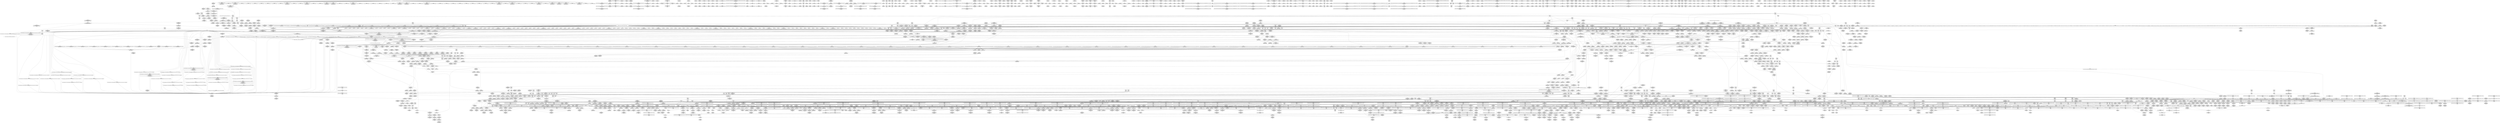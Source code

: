 digraph {
	CE0x578e640 [shape=record,shape=Mrecord,label="{CE0x578e640|tomoyo_path_permission:retval.0|*SummSource*}"]
	CE0x493f800 [shape=record,shape=Mrecord,label="{CE0x493f800|_ret_void,_!dbg_!38907|include/linux/srcu.h,238|*SummSink*}"]
	CE0x5ac9d30 [shape=record,shape=Mrecord,label="{CE0x5ac9d30|tomoyo_path_permission:tmp1}"]
	CE0x473a230 [shape=record,shape=Mrecord,label="{CE0x473a230|GLOBAL:__llvm_gcov_indirect_counter_increment114|*Constant*}"]
	CE0x706dfd0 [shape=record,shape=Mrecord,label="{CE0x706dfd0|tomoyo_get_realpath:tmp4|security/tomoyo/file.c,151|*SummSink*}"]
	CE0x6fd0bf0 [shape=record,shape=Mrecord,label="{CE0x6fd0bf0|tomoyo_path_perm:tmp29|security/tomoyo/file.c,815}"]
	CE0x49ebe90 [shape=record,shape=Mrecord,label="{CE0x49ebe90|tomoyo_const_part_length:if.end28|*SummSink*}"]
	CE0x5c04ef0 [shape=record,shape=Mrecord,label="{CE0x5c04ef0|i64*_getelementptr_inbounds_(_25_x_i64_,_25_x_i64_*___llvm_gcov_ctr11,_i64_0,_i64_22)|*Constant*|*SummSink*}"]
	CE0x4a2fa60 [shape=record,shape=Mrecord,label="{CE0x4a2fa60|tomoyo_const_part_length:tobool|security/tomoyo/util.c,624|*SummSink*}"]
	CE0x48bd160 [shape=record,shape=Mrecord,label="{CE0x48bd160|tomoyo_path_permission:tmp20|security/tomoyo/file.c,573}"]
	CE0x72cab20 [shape=record,shape=Mrecord,label="{CE0x72cab20|tomoyo_init_request_info:tmp7|security/tomoyo/util.c,1005}"]
	CE0x5a73460 [shape=record,shape=Mrecord,label="{CE0x5a73460|i64*_getelementptr_inbounds_(_11_x_i64_,_11_x_i64_*___llvm_gcov_ctr54147,_i64_0,_i64_0)|*Constant*}"]
	CE0x5ad44d0 [shape=record,shape=Mrecord,label="{CE0x5ad44d0|tomoyo_const_part_length:cmp25|security/tomoyo/util.c,644}"]
	CE0x48519f0 [shape=record,shape=Mrecord,label="{CE0x48519f0|tomoyo_path_permission:tmp4|security/tomoyo/file.c,564|*SummSink*}"]
	CE0x5ac8b40 [shape=record,shape=Mrecord,label="{CE0x5ac8b40|tomoyo_const_part_length:tmp37|security/tomoyo/util.c,644|*SummSource*}"]
	CE0x3ca7700 [shape=record,shape=Mrecord,label="{CE0x3ca7700|i64_18|*Constant*}"]
	CE0x5aaaf90 [shape=record,shape=Mrecord,label="{CE0x5aaaf90|tomoyo_path_permission:tmp15|security/tomoyo/file.c,567|*SummSource*}"]
	CE0x573f9c0 [shape=record,shape=Mrecord,label="{CE0x573f9c0|tomoyo_path_permission:conv3|security/tomoyo/file.c,565}"]
	CE0x48bd630 [shape=record,shape=Mrecord,label="{CE0x48bd630|tomoyo_path_permission:tmp21|security/tomoyo/file.c,573}"]
	CE0x5bda6e0 [shape=record,shape=Mrecord,label="{CE0x5bda6e0|tomoyo_const_part_length:tmp1|*SummSource*}"]
	CE0x4982440 [shape=record,shape=Mrecord,label="{CE0x4982440|tomoyo_path_perm:sw.epilog}"]
	CE0x49ac620 [shape=record,shape=Mrecord,label="{CE0x49ac620|_call_void_tomoyo_add_slash(%struct.tomoyo_path_info*_%buf)_#9,_!dbg_!38937|security/tomoyo/file.c,810|*SummSink*}"]
	CE0x6ff76a0 [shape=record,shape=Mrecord,label="{CE0x6ff76a0|_call_void_kfree(i8*_%tmp38)_#9,_!dbg_!38960|security/tomoyo/file.c,822|*SummSource*}"]
	CE0x703e500 [shape=record,shape=Mrecord,label="{CE0x703e500|tomoyo_fill_path_info:conv|security/tomoyo/util.c,664}"]
	CE0x569d100 [shape=record,shape=Mrecord,label="{CE0x569d100|i64*_getelementptr_inbounds_(_4_x_i64_,_4_x_i64_*___llvm_gcov_ctr33,_i64_0,_i64_3)|*Constant*|*SummSource*}"]
	CE0x3dbaee0 [shape=record,shape=Mrecord,label="{CE0x3dbaee0|tomoyo_path_perm:if.end26|*SummSource*}"]
	CE0x56276a0 [shape=record,shape=Mrecord,label="{CE0x56276a0|srcu_read_unlock:dep_map|include/linux/srcu.h,236|*SummSource*}"]
	CE0x707e9a0 [shape=record,shape=Mrecord,label="{CE0x707e9a0|srcu_read_lock:tmp1|*SummSource*}"]
	CE0x5894b80 [shape=record,shape=Mrecord,label="{CE0x5894b80|0:_%struct.tomoyo_obj_info*,_16:_%struct.tomoyo_domain_info*,_24:_%struct.tomoyo_path_info*,_40:_i8,_72:_i8,_75:_i8,_76:_i8,_77:_i8,_:_SCMRE_41,42_}"]
	CE0x718fc50 [shape=record,shape=Mrecord,label="{CE0x718fc50|tomoyo_get_realpath:return|*SummSource*}"]
	CE0x475e880 [shape=record,shape=Mrecord,label="{CE0x475e880|i64*_getelementptr_inbounds_(_31_x_i64_,_31_x_i64_*___llvm_gcov_ctr43150,_i64_0,_i64_21)|*Constant*|*SummSource*}"]
	CE0x5afc220 [shape=record,shape=Mrecord,label="{CE0x5afc220|i64*_getelementptr_inbounds_(_25_x_i64_,_25_x_i64_*___llvm_gcov_ctr11,_i64_0,_i64_14)|*Constant*|*SummSink*}"]
	CE0x47f8180 [shape=record,shape=Mrecord,label="{CE0x47f8180|tomoyo_fill_path_info:is_dir|security/tomoyo/util.c,667|*SummSource*}"]
	CE0x5bf3420 [shape=record,shape=Mrecord,label="{CE0x5bf3420|GLOBAL:tomoyo_p2mac|Global_var:tomoyo_p2mac}"]
	CE0x5935030 [shape=record,shape=Mrecord,label="{CE0x5935030|tomoyo_path_perm:tmp14|security/tomoyo/file.c,800|*SummSource*}"]
	CE0x5a73160 [shape=record,shape=Mrecord,label="{CE0x5a73160|i64*_getelementptr_inbounds_(_10_x_i64_,_10_x_i64_*___llvm_gcov_ctr34,_i64_0,_i64_4)|*Constant*|*SummSink*}"]
	CE0x5b0b7d0 [shape=record,shape=Mrecord,label="{CE0x5b0b7d0|tomoyo_const_part_length:tmp23|security/tomoyo/util.c,634|*SummSource*}"]
	CE0x59704a0 [shape=record,shape=Mrecord,label="{CE0x59704a0|i64_21|*Constant*}"]
	CE0x5901870 [shape=record,shape=Mrecord,label="{CE0x5901870|GLOBAL:tomoyo_const_part_length|*Constant*}"]
	CE0x5a73600 [shape=record,shape=Mrecord,label="{CE0x5a73600|i64*_getelementptr_inbounds_(_11_x_i64_,_11_x_i64_*___llvm_gcov_ctr54147,_i64_0,_i64_0)|*Constant*|*SummSink*}"]
	CE0x660c1e0 [shape=record,shape=Mrecord,label="{CE0x660c1e0|0:_i8,_array:_GCRE_tomoyo_index2category_constant_39_x_i8_c_00_00_00_00_00_00_00_00_00_00_00_00_00_00_00_00_00_00_00_00_00_00_00_01_01_01_01_01_01_01_01_01_01_01_01_01_01_01_02_,_align_16:_elem_8::|security/tomoyo/util.c,983}"]
	CE0x3bbc250 [shape=record,shape=Mrecord,label="{CE0x3bbc250|tomoyo_get_mode:and|security/tomoyo/util.c,987|*SummSource*}"]
	CE0x5818100 [shape=record,shape=Mrecord,label="{CE0x5818100|tomoyo_path_perm:tmp9|security/tomoyo/file.c,797|*SummSource*}"]
	CE0x599e490 [shape=record,shape=Mrecord,label="{CE0x599e490|tomoyo_const_part_length:tmp42|security/tomoyo/util.c,644|*SummSink*}"]
	CE0x570a840 [shape=record,shape=Mrecord,label="{CE0x570a840|tomoyo_fill_path_info:tmp3|security/tomoyo/util.c,667}"]
	CE0x4a63d30 [shape=record,shape=Mrecord,label="{CE0x4a63d30|tomoyo_get_mode:if.end9}"]
	CE0x4871910 [shape=record,shape=Mrecord,label="{CE0x4871910|0:_i8,_array:_GCR_tomoyo_p2mac_internal_constant_11_x_i8_c_00_01_01_01_03_04_06_09_0A_13_15_,_align_1:_elem_4::|security/tomoyo/file.c,797}"]
	CE0x49690c0 [shape=record,shape=Mrecord,label="{CE0x49690c0|tomoyo_const_part_length:cmp15|security/tomoyo/util.c,641|*SummSink*}"]
	CE0x4909580 [shape=record,shape=Mrecord,label="{CE0x4909580|i32_4|*Constant*|*SummSource*}"]
	CE0x3bc26b0 [shape=record,shape=Mrecord,label="{CE0x3bc26b0|tomoyo_path_perm:tmp2|security/tomoyo/file.c,787|*SummSink*}"]
	CE0x47d5860 [shape=record,shape=Mrecord,label="{CE0x47d5860|_call_void_mcount()_#3}"]
	CE0x4888190 [shape=record,shape=Mrecord,label="{CE0x4888190|_call_void_mcount()_#3|*SummSource*}"]
	CE0x5af1700 [shape=record,shape=Mrecord,label="{CE0x5af1700|i64_20|*Constant*}"]
	CE0x5885b30 [shape=record,shape=Mrecord,label="{CE0x5885b30|tomoyo_domain:tmp22|security/tomoyo/common.h,1205|*SummSource*}"]
	CE0x495e8b0 [shape=record,shape=Mrecord,label="{CE0x495e8b0|i64_6|*Constant*|*SummSink*}"]
	CE0x4908000 [shape=record,shape=Mrecord,label="{CE0x4908000|tomoyo_domain:tmp10|security/tomoyo/common.h,1205|*SummSink*}"]
	CE0x5bf0700 [shape=record,shape=Mrecord,label="{CE0x5bf0700|i1_false|*Constant*}"]
	CE0x6fd4960 [shape=record,shape=Mrecord,label="{CE0x6fd4960|tomoyo_add_slash:if.end|*SummSource*}"]
	CE0x5a04130 [shape=record,shape=Mrecord,label="{CE0x5a04130|tomoyo_const_part_length:conv20|security/tomoyo/util.c,644|*SummSource*}"]
	CE0x475f7a0 [shape=record,shape=Mrecord,label="{CE0x475f7a0|tomoyo_const_part_length:tmp19|security/tomoyo/util.c,628|*SummSink*}"]
	CE0x3da0d70 [shape=record,shape=Mrecord,label="{CE0x3da0d70|tomoyo_path_unlink:path|security/tomoyo/tomoyo.c, 175}"]
	CE0x7234d30 [shape=record,shape=Mrecord,label="{CE0x7234d30|tomoyo_init_request_info:tobool|security/tomoyo/util.c,1004|*SummSource*}"]
	CE0x3bb8b60 [shape=record,shape=Mrecord,label="{CE0x3bb8b60|tomoyo_const_part_length:while.body|*SummSource*}"]
	CE0x4933c30 [shape=record,shape=Mrecord,label="{CE0x4933c30|tomoyo_const_part_length:cmp12|security/tomoyo/util.c,641|*SummSource*}"]
	CE0x495dc10 [shape=record,shape=Mrecord,label="{CE0x495dc10|tomoyo_const_part_length:tmp26|security/tomoyo/util.c,641|*SummSource*}"]
	CE0x660aa90 [shape=record,shape=Mrecord,label="{CE0x660aa90|_ret_i32_%call,_!dbg_!38902|security/tomoyo/common.h,1097}"]
	CE0x706df60 [shape=record,shape=Mrecord,label="{CE0x706df60|tomoyo_get_realpath:tmp4|security/tomoyo/file.c,151|*SummSource*}"]
	CE0x6fe0fe0 [shape=record,shape=Mrecord,label="{CE0x6fe0fe0|VOIDTB_TE:_CE_222,223_}"]
	CE0x4861140 [shape=record,shape=Mrecord,label="{CE0x4861140|tomoyo_audit_path_log:tmp4|security/tomoyo/file.c,168|*SummSink*}"]
	CE0x47e6da0 [shape=record,shape=Mrecord,label="{CE0x47e6da0|i1_true|*Constant*|*SummSink*}"]
	CE0x70062c0 [shape=record,shape=Mrecord,label="{CE0x70062c0|tomoyo_const_part_length:tmp46|security/tomoyo/util.c,646|*SummSink*}"]
	CE0x5b250f0 [shape=record,shape=Mrecord,label="{CE0x5b250f0|i64*_getelementptr_inbounds_(_25_x_i64_,_25_x_i64_*___llvm_gcov_ctr11,_i64_0,_i64_11)|*Constant*|*SummSink*}"]
	CE0x58d4f00 [shape=record,shape=Mrecord,label="{CE0x58d4f00|0:_%struct.tomoyo_obj_info*,_16:_%struct.tomoyo_domain_info*,_24:_%struct.tomoyo_path_info*,_40:_i8,_72:_i8,_75:_i8,_76:_i8,_77:_i8,_:_SCMRE_47,48_}"]
	CE0x6603250 [shape=record,shape=Mrecord,label="{CE0x6603250|COLLAPSED:_GCMRE___llvm_gcov_ctr28130_internal_global_5_x_i64_zeroinitializer:_elem_0:default:}"]
	CE0x5a7c630 [shape=record,shape=Mrecord,label="{CE0x5a7c630|__llvm_gcov_indirect_counter_increment:predecessor|Function::__llvm_gcov_indirect_counter_increment&Arg::predecessor::|*SummSink*}"]
	CE0x599a100 [shape=record,shape=Mrecord,label="{CE0x599a100|tomoyo_get_realpath:buf|Function::tomoyo_get_realpath&Arg::buf::|*SummSink*}"]
	CE0x59f3f20 [shape=record,shape=Mrecord,label="{CE0x59f3f20|__llvm_gcov_indirect_counter_increment114:tmp6|*SummSink*}"]
	CE0x5b02c20 [shape=record,shape=Mrecord,label="{CE0x5b02c20|i64*_getelementptr_inbounds_(_25_x_i64_,_25_x_i64_*___llvm_gcov_ctr11,_i64_0,_i64_11)|*Constant*}"]
	CE0x3b68a40 [shape=record,shape=Mrecord,label="{CE0x3b68a40|tomoyo_audit_path_log:name|security/tomoyo/file.c,169}"]
	CE0x5bcc920 [shape=record,shape=Mrecord,label="{CE0x5bcc920|rcu_lock_release:tmp3|*SummSource*}"]
	CE0x578e5d0 [shape=record,shape=Mrecord,label="{CE0x578e5d0|tomoyo_path_permission:retval.0}"]
	CE0x5627630 [shape=record,shape=Mrecord,label="{CE0x5627630|srcu_read_unlock:bb|*SummSource*}"]
	CE0x49ec330 [shape=record,shape=Mrecord,label="{CE0x49ec330|tomoyo_const_part_length:entry|*SummSink*}"]
	CE0x72aa140 [shape=record,shape=Mrecord,label="{CE0x72aa140|_call_void_mcount()_#3}"]
	CE0x4907740 [shape=record,shape=Mrecord,label="{CE0x4907740|tomoyo_path_permission:operation8|security/tomoyo/file.c,569}"]
	CE0x3d2bbe0 [shape=record,shape=Mrecord,label="{CE0x3d2bbe0|tomoyo_path_perm:path|Function::tomoyo_path_perm&Arg::path::|*SummSink*}"]
	CE0x3b76a20 [shape=record,shape=Mrecord,label="{CE0x3b76a20|i64*_getelementptr_inbounds_(_12_x_i64_,_12_x_i64_*___llvm_gcov_ctr31133,_i64_0,_i64_10)|*Constant*}"]
	CE0x5977c70 [shape=record,shape=Mrecord,label="{CE0x5977c70|tomoyo_fill_path_info:tmp}"]
	CE0x48415a0 [shape=record,shape=Mrecord,label="{CE0x48415a0|tomoyo_domain:tmp17|security/tomoyo/common.h,1205}"]
	CE0x5894de0 [shape=record,shape=Mrecord,label="{CE0x5894de0|0:_%struct.tomoyo_obj_info*,_16:_%struct.tomoyo_domain_info*,_24:_%struct.tomoyo_path_info*,_40:_i8,_72:_i8,_75:_i8,_76:_i8,_77:_i8,_:_SCMRE_42,43_}"]
	CE0x58d5620 [shape=record,shape=Mrecord,label="{CE0x58d5620|0:_%struct.tomoyo_obj_info*,_16:_%struct.tomoyo_domain_info*,_24:_%struct.tomoyo_path_info*,_40:_i8,_72:_i8,_75:_i8,_76:_i8,_77:_i8,_:_SCMRE_50,51_}"]
	CE0x58250e0 [shape=record,shape=Mrecord,label="{CE0x58250e0|tomoyo_audit_path_log:call|security/tomoyo/file.c,167}"]
	CE0x5bdac30 [shape=record,shape=Mrecord,label="{CE0x5bdac30|__llvm_gcov_indirect_counter_increment114:exit|*SummSource*}"]
	CE0x5a9f290 [shape=record,shape=Mrecord,label="{CE0x5a9f290|i64_22|*Constant*}"]
	CE0x7166ba0 [shape=record,shape=Mrecord,label="{CE0x7166ba0|_call_void_lock_release(%struct.lockdep_map*_%map,_i32_1,_i64_ptrtoint_(i8*_blockaddress(_rcu_lock_release,_%__here)_to_i64))_#9,_!dbg_!38907|include/linux/rcupdate.h,423}"]
	CE0x7318de0 [shape=record,shape=Mrecord,label="{CE0x7318de0|tomoyo_get_mode:mode.1}"]
	CE0x56a5860 [shape=record,shape=Mrecord,label="{CE0x56a5860|tomoyo_get_realpath:tmp7|security/tomoyo/file.c,152|*SummSource*}"]
	CE0x48bb640 [shape=record,shape=Mrecord,label="{CE0x48bb640|tomoyo_fill_path_info:idxprom|security/tomoyo/util.c,667}"]
	CE0x5770000 [shape=record,shape=Mrecord,label="{CE0x5770000|i64*_getelementptr_inbounds_(_31_x_i64_,_31_x_i64_*___llvm_gcov_ctr43150,_i64_0,_i64_4)|*Constant*|*SummSink*}"]
	CE0x49e37a0 [shape=record,shape=Mrecord,label="{CE0x49e37a0|tomoyo_get_mode:default_config|security/tomoyo/util.c,986|*SummSink*}"]
	CE0x3b53c90 [shape=record,shape=Mrecord,label="{CE0x3b53c90|tomoyo_domain:tmp8|security/tomoyo/common.h,1205|*SummSink*}"]
	CE0x59af950 [shape=record,shape=Mrecord,label="{CE0x59af950|0:_%struct.tomoyo_obj_info*,_16:_%struct.tomoyo_domain_info*,_24:_%struct.tomoyo_path_info*,_40:_i8,_72:_i8,_75:_i8,_76:_i8,_77:_i8,_:_SCMRE_72,73_|*MultipleSource*|security/tomoyo/file.c, 787|security/tomoyo/file.c,787|Function::tomoyo_init_request_info&Arg::r::|security/tomoyo/file.c,800}"]
	CE0x5b555e0 [shape=record,shape=Mrecord,label="{CE0x5b555e0|i64*_getelementptr_inbounds_(_4_x_i64_,_4_x_i64_*___llvm_gcov_ctr24,_i64_0,_i64_0)|*Constant*|*SummSource*}"]
	CE0x4875380 [shape=record,shape=Mrecord,label="{CE0x4875380|tomoyo_init_request_info:index|Function::tomoyo_init_request_info&Arg::index::|*SummSink*}"]
	CE0x703aac0 [shape=record,shape=Mrecord,label="{CE0x703aac0|tomoyo_fill_path_info:cmp8|security/tomoyo/util.c,668}"]
	CE0x5abb000 [shape=record,shape=Mrecord,label="{CE0x5abb000|tomoyo_audit_path_log:arrayidx|security/tomoyo/file.c,167|*SummSource*}"]
	CE0x5998b80 [shape=record,shape=Mrecord,label="{CE0x5998b80|tomoyo_path_perm:cmp1|security/tomoyo/file.c,800|*SummSink*}"]
	CE0x55fb9e0 [shape=record,shape=Mrecord,label="{CE0x55fb9e0|_call_void_mcount()_#3|*SummSource*}"]
	CE0x56f9440 [shape=record,shape=Mrecord,label="{CE0x56f9440|__llvm_gcov_indirect_counter_increment:bb|*SummSink*}"]
	CE0x70e87a0 [shape=record,shape=Mrecord,label="{CE0x70e87a0|i64*_getelementptr_inbounds_(_12_x_i64_,_12_x_i64_*___llvm_gcov_ctr31133,_i64_0,_i64_0)|*Constant*|*SummSink*}"]
	CE0x48830b0 [shape=record,shape=Mrecord,label="{CE0x48830b0|tomoyo_init_request_info:r|Function::tomoyo_init_request_info&Arg::r::|*SummSink*}"]
	CE0x7304500 [shape=record,shape=Mrecord,label="{CE0x7304500|tomoyo_get_realpath:name|security/tomoyo/file.c,150|*SummSink*}"]
	CE0x5a7c430 [shape=record,shape=Mrecord,label="{CE0x5a7c430|__llvm_gcov_indirect_counter_increment:entry|*SummSink*}"]
	CE0x5637480 [shape=record,shape=Mrecord,label="{CE0x5637480|tomoyo_add_slash:tmp3|security/tomoyo/file.c,131}"]
	CE0x5a2e340 [shape=record,shape=Mrecord,label="{CE0x5a2e340|tomoyo_get_mode:conv|security/tomoyo/util.c,982|*SummSink*}"]
	CE0x660a8c0 [shape=record,shape=Mrecord,label="{CE0x660a8c0|tomoyo_get_mode:if.end|*SummSource*}"]
	CE0x555baf0 [shape=record,shape=Mrecord,label="{CE0x555baf0|tomoyo_fill_path_info:land.end}"]
	CE0x48b6310 [shape=record,shape=Mrecord,label="{CE0x48b6310|GLOBAL:tomoyo_path_perm|*Constant*|*SummSink*}"]
	CE0x59bbc80 [shape=record,shape=Mrecord,label="{CE0x59bbc80|i64_4|*Constant*|*SummSink*}"]
	CE0x3dffea0 [shape=record,shape=Mrecord,label="{CE0x3dffea0|tomoyo_path_perm:tmp8|security/tomoyo/file.c,797}"]
	CE0x5b4d610 [shape=record,shape=Mrecord,label="{CE0x5b4d610|0:_i8,_array:_GCRE_tomoyo_index2category_constant_39_x_i8_c_00_00_00_00_00_00_00_00_00_00_00_00_00_00_00_00_00_00_00_00_00_00_00_01_01_01_01_01_01_01_01_01_01_01_01_01_01_01_02_,_align_16:_elem_36::|security/tomoyo/util.c,983}"]
	CE0x4920ca0 [shape=record,shape=Mrecord,label="{CE0x4920ca0|tomoyo_fill_path_info:frombool10|security/tomoyo/util.c,668}"]
	CE0x702df50 [shape=record,shape=Mrecord,label="{CE0x702df50|VOIDTB_TE:_CE_203,204_}"]
	CE0x5ad2db0 [shape=record,shape=Mrecord,label="{CE0x5ad2db0|128:_i8*,_1208:_%struct.file*,_:_CMRE_52,56_|*MultipleSource*|security/tomoyo/common.h,1205|security/tomoyo/common.h,1205}"]
	CE0x4907500 [shape=record,shape=Mrecord,label="{CE0x4907500|tomoyo_path_permission:param|security/tomoyo/file.c,568|*SummSink*}"]
	CE0x70dc570 [shape=record,shape=Mrecord,label="{CE0x70dc570|VOIDTB_TE:_CE_72,80_|Function::tomoyo_path_unlink&Arg::dentry::}"]
	CE0x5966ec0 [shape=record,shape=Mrecord,label="{CE0x5966ec0|tomoyo_path_perm:name|security/tomoyo/file.c,802|*SummSink*}"]
	CE0x5671590 [shape=record,shape=Mrecord,label="{CE0x5671590|i64*_getelementptr_inbounds_(_5_x_i64_,_5_x_i64_*___llvm_gcov_ctr28130,_i64_0,_i64_4)|*Constant*}"]
	CE0x3c3f880 [shape=record,shape=Mrecord,label="{CE0x3c3f880|i64*_getelementptr_inbounds_(_11_x_i64_,_11_x_i64_*___llvm_gcov_ctr54147,_i64_0,_i64_8)|*Constant*|*SummSink*}"]
	CE0x5ad2770 [shape=record,shape=Mrecord,label="{CE0x5ad2770|128:_i8*,_1208:_%struct.file*,_:_CMRE_47,48_}"]
	CE0x555c190 [shape=record,shape=Mrecord,label="{CE0x555c190|tomoyo_get_mode:tmp1|*SummSink*}"]
	CE0x6602b90 [shape=record,shape=Mrecord,label="{CE0x6602b90|tomoyo_domain:do.end|*SummSource*}"]
	CE0x72bc590 [shape=record,shape=Mrecord,label="{CE0x72bc590|i32_39|*Constant*}"]
	CE0x7318860 [shape=record,shape=Mrecord,label="{CE0x7318860|i32_3|*Constant*}"]
	CE0x4882f30 [shape=record,shape=Mrecord,label="{CE0x4882f30|tomoyo_init_request_info:r|Function::tomoyo_init_request_info&Arg::r::}"]
	CE0x5977bb0 [shape=record,shape=Mrecord,label="{CE0x5977bb0|i64*_getelementptr_inbounds_(_5_x_i64_,_5_x_i64_*___llvm_gcov_ctr28130,_i64_0,_i64_0)|*Constant*}"]
	CE0x7132c60 [shape=record,shape=Mrecord,label="{CE0x7132c60|__llvm_gcov_indirect_counter_increment114:bb|*SummSink*}"]
	CE0x48c6840 [shape=record,shape=Mrecord,label="{CE0x48c6840|tomoyo_path_permission:tmp5|*LoadInst*|security/tomoyo/file.c,564}"]
	CE0x3bb9560 [shape=record,shape=Mrecord,label="{CE0x3bb9560|tomoyo_const_part_length:tmp28|security/tomoyo/util.c,641|*SummSink*}"]
	CE0x4978d00 [shape=record,shape=Mrecord,label="{CE0x4978d00|tomoyo_get_mode:profile|Function::tomoyo_get_mode&Arg::profile::|*SummSource*}"]
	CE0x565fac0 [shape=record,shape=Mrecord,label="{CE0x565fac0|tomoyo_path_perm:tmp3|security/tomoyo/file.c,788|*SummSink*}"]
	CE0x565fc80 [shape=record,shape=Mrecord,label="{CE0x565fc80|tomoyo_path_perm:tmp4|security/tomoyo/file.c,788|*SummSource*}"]
	CE0x56e6ae0 [shape=record,shape=Mrecord,label="{CE0x56e6ae0|tomoyo_get_realpath:retval.0}"]
	CE0x6609a80 [shape=record,shape=Mrecord,label="{CE0x6609a80|tomoyo_get_mode:tmp1|*SummSource*}"]
	CE0x5998610 [shape=record,shape=Mrecord,label="{CE0x5998610|i32_3|*Constant*}"]
	CE0x56a3ce0 [shape=record,shape=Mrecord,label="{CE0x56a3ce0|tomoyo_const_part_length:incdec.ptr|security/tomoyo/util.c,626|*SummSink*}"]
	CE0x5aeb960 [shape=record,shape=Mrecord,label="{CE0x5aeb960|tomoyo_add_slash:is_dir|security/tomoyo/file.c,131|*SummSource*}"]
	CE0x4860840 [shape=record,shape=Mrecord,label="{CE0x4860840|tomoyo_audit_path_log:filename|security/tomoyo/file.c,169}"]
	CE0x5902130 [shape=record,shape=Mrecord,label="{CE0x5902130|tomoyo_fill_path_info:tmp7|security/tomoyo/util.c,667}"]
	CE0x48dcc60 [shape=record,shape=Mrecord,label="{CE0x48dcc60|tomoyo_domain:tmp17|security/tomoyo/common.h,1205|*SummSink*}"]
	CE0x5ac9110 [shape=record,shape=Mrecord,label="{CE0x5ac9110|tomoyo_const_part_length:tmp38|security/tomoyo/util.c,644|*SummSource*}"]
	CE0x4883170 [shape=record,shape=Mrecord,label="{CE0x4883170|%struct.tomoyo_domain_info*_null|*Constant*}"]
	CE0x5a4cc50 [shape=record,shape=Mrecord,label="{CE0x5a4cc50|VOIDTB_TE:_CE_318,319_}"]
	CE0x3c51680 [shape=record,shape=Mrecord,label="{CE0x3c51680|tomoyo_get_mode:tmp7|security/tomoyo/util.c,979|*SummSource*}"]
	CE0x5884c30 [shape=record,shape=Mrecord,label="{CE0x5884c30|128:_i8*,_1208:_%struct.file*,_:_CMRE_120,128_|*MultipleSource*|security/tomoyo/common.h,1205|security/tomoyo/common.h,1205}"]
	CE0x3dbac20 [shape=record,shape=Mrecord,label="{CE0x3dbac20|__llvm_gcov_indirect_counter_increment:tmp3|*SummSource*}"]
	CE0x490a190 [shape=record,shape=Mrecord,label="{CE0x490a190|tomoyo_path_perm:if.then|*SummSink*}"]
	CE0x57e60c0 [shape=record,shape=Mrecord,label="{CE0x57e60c0|0:_%struct.tomoyo_obj_info*,_16:_%struct.tomoyo_domain_info*,_24:_%struct.tomoyo_path_info*,_40:_i8,_72:_i8,_75:_i8,_76:_i8,_77:_i8,_:_SCMRE_27,28_}"]
	CE0x56a4330 [shape=record,shape=Mrecord,label="{CE0x56a4330|i32_92|*Constant*|*SummSource*}"]
	CE0x3e15240 [shape=record,shape=Mrecord,label="{CE0x3e15240|tomoyo_add_slash:tmp8|security/tomoyo/file.c,132|*SummSink*}"]
	CE0x3c8e4e0 [shape=record,shape=Mrecord,label="{CE0x3c8e4e0|tomoyo_get_mode:tmp5|security/tomoyo/util.c,978|*SummSource*}"]
	CE0x47d4cc0 [shape=record,shape=Mrecord,label="{CE0x47d4cc0|tomoyo_audit_path_log:path2|security/tomoyo/file.c,169}"]
	CE0x571c690 [shape=record,shape=Mrecord,label="{CE0x571c690|tomoyo_get_mode:tmp12|security/tomoyo/util.c,982}"]
	CE0x579e670 [shape=record,shape=Mrecord,label="{CE0x579e670|tomoyo_const_part_length:tmp20|security/tomoyo/util.c,628}"]
	CE0x59989c0 [shape=record,shape=Mrecord,label="{CE0x59989c0|i32_3|*Constant*|*SummSink*}"]
	CE0x59acf70 [shape=record,shape=Mrecord,label="{CE0x59acf70|i32_1205|*Constant*|*SummSource*}"]
	CE0x5a9e8e0 [shape=record,shape=Mrecord,label="{CE0x5a9e8e0|tomoyo_const_part_length:cmp21|security/tomoyo/util.c,644}"]
	CE0x592ba10 [shape=record,shape=Mrecord,label="{CE0x592ba10|128:_i8*,_1208:_%struct.file*,_:_CMRE_1,2_}"]
	CE0x4730c70 [shape=record,shape=Mrecord,label="{CE0x4730c70|tomoyo_path_perm:tmp11|security/tomoyo/file.c,797|*SummSink*}"]
	CE0x5a7c320 [shape=record,shape=Mrecord,label="{CE0x5a7c320|__llvm_gcov_indirect_counter_increment:entry|*SummSource*}"]
	CE0x7301260 [shape=record,shape=Mrecord,label="{CE0x7301260|tomoyo_domain:tmp15|security/tomoyo/common.h,1205}"]
	CE0x47395a0 [shape=record,shape=Mrecord,label="{CE0x47395a0|tomoyo_const_part_length:tmp13|security/tomoyo/util.c,626}"]
	CE0x7166eb0 [shape=record,shape=Mrecord,label="{CE0x7166eb0|i32_1|*Constant*}"]
	CE0x57cf3c0 [shape=record,shape=Mrecord,label="{CE0x57cf3c0|tomoyo_path_perm:tmp45|security/tomoyo/file.c,826}"]
	CE0x57ad6c0 [shape=record,shape=Mrecord,label="{CE0x57ad6c0|tomoyo_path_permission:tmp24|security/tomoyo/file.c,575}"]
	CE0x5767060 [shape=record,shape=Mrecord,label="{CE0x5767060|tomoyo_init_request_info:tmp9|security/tomoyo/util.c,1006|*SummSource*}"]
	CE0x59abc40 [shape=record,shape=Mrecord,label="{CE0x59abc40|GLOBAL:__llvm_gcov_global_state_pred45|Global_var:__llvm_gcov_global_state_pred45|*SummSource*}"]
	CE0x59de050 [shape=record,shape=Mrecord,label="{CE0x59de050|tomoyo_get_realpath:bb}"]
	CE0x47e67c0 [shape=record,shape=Mrecord,label="{CE0x47e67c0|i1_true|*Constant*}"]
	CE0x3c4c9a0 [shape=record,shape=Mrecord,label="{CE0x3c4c9a0|srcu_read_lock:bb|*SummSource*}"]
	CE0x4bda0f0 [shape=record,shape=Mrecord,label="{CE0x4bda0f0|GLOBAL:__llvm_gcov_ctr28130|Global_var:__llvm_gcov_ctr28130}"]
	CE0x3be2cd0 [shape=record,shape=Mrecord,label="{CE0x3be2cd0|0:_i8*,_array:_GCRE_tomoyo_path_keyword_external_constant_11_x_i8*_:_elem_1::|security/tomoyo/file.c,167}"]
	CE0x704c830 [shape=record,shape=Mrecord,label="{CE0x704c830|tomoyo_path_perm:name21|security/tomoyo/file.c,822|*SummSource*}"]
	CE0x3b68820 [shape=record,shape=Mrecord,label="{CE0x3b68820|tomoyo_const_part_length:while.end}"]
	CE0x4772710 [shape=record,shape=Mrecord,label="{CE0x4772710|tomoyo_const_part_length:tmp10|security/tomoyo/util.c,626}"]
	CE0x59700e0 [shape=record,shape=Mrecord,label="{CE0x59700e0|i64_20|*Constant*|*SummSink*}"]
	CE0x5bdda90 [shape=record,shape=Mrecord,label="{CE0x5bdda90|tomoyo_path_perm:tmp50|security/tomoyo/file.c,829}"]
	CE0x59ad0e0 [shape=record,shape=Mrecord,label="{CE0x59ad0e0|i32_1205|*Constant*|*SummSink*}"]
	CE0x56b4300 [shape=record,shape=Mrecord,label="{CE0x56b4300|tomoyo_init_request_info:tmp12|security/tomoyo/util.c,1010}"]
	CE0x70065c0 [shape=record,shape=Mrecord,label="{CE0x70065c0|tomoyo_const_part_length:tmp47|security/tomoyo/util.c,646|*SummSource*}"]
	CE0x3ca6b70 [shape=record,shape=Mrecord,label="{CE0x3ca6b70|tomoyo_audit_path_log:tmp6|security/tomoyo/file.c,169|*SummSource*}"]
	CE0x4966d80 [shape=record,shape=Mrecord,label="{CE0x4966d80|get_current:entry|*SummSink*}"]
	CE0x5b16c00 [shape=record,shape=Mrecord,label="{CE0x5b16c00|_call_void_tomoyo_read_unlock(i32_%call3)_#9,_!dbg_!38965|security/tomoyo/file.c,825}"]
	CE0x72a2050 [shape=record,shape=Mrecord,label="{CE0x72a2050|0:_i8,_array:_GCRE_tomoyo_index2category_constant_39_x_i8_c_00_00_00_00_00_00_00_00_00_00_00_00_00_00_00_00_00_00_00_00_00_00_00_01_01_01_01_01_01_01_01_01_01_01_01_01_01_01_02_,_align_16:_elem_11::|security/tomoyo/util.c,983}"]
	CE0x3d93d80 [shape=record,shape=Mrecord,label="{CE0x3d93d80|tomoyo_path_perm:target|Function::tomoyo_path_perm&Arg::target::}"]
	CE0x494ecd0 [shape=record,shape=Mrecord,label="{CE0x494ecd0|tomoyo_const_part_length:tmp7|security/tomoyo/util.c,625|*SummSource*}"]
	"CONST[source:0(mediator),value:2(dynamic)][purpose:{subject}][SnkIdx:0]"
	CE0x5561b20 [shape=record,shape=Mrecord,label="{CE0x5561b20|GLOBAL:__llvm_gcov_ctr31133|Global_var:__llvm_gcov_ctr31133|*SummSource*}"]
	CE0x48bb750 [shape=record,shape=Mrecord,label="{CE0x48bb750|tomoyo_fill_path_info:sub|security/tomoyo/util.c,667}"]
	CE0x4882ff0 [shape=record,shape=Mrecord,label="{CE0x4882ff0|tomoyo_init_request_info:r|Function::tomoyo_init_request_info&Arg::r::|*SummSource*}"]
	CE0x703a410 [shape=record,shape=Mrecord,label="{CE0x703a410|tomoyo_fill_path_info:conv7|security/tomoyo/util.c,668}"]
	CE0x5901c10 [shape=record,shape=Mrecord,label="{CE0x5901c10|tomoyo_path_permission:tmp3|*LoadInst*|security/tomoyo/file.c,564}"]
	CE0x4aaf880 [shape=record,shape=Mrecord,label="{CE0x4aaf880|tomoyo_path_permission:tmp12|security/tomoyo/file.c,566|*SummSource*}"]
	CE0x57518a0 [shape=record,shape=Mrecord,label="{CE0x57518a0|tomoyo_domain:tmp7|security/tomoyo/common.h,1205|*SummSource*}"]
	CE0x6609f10 [shape=record,shape=Mrecord,label="{CE0x6609f10|tomoyo_const_part_length:tmp9|security/tomoyo/util.c,626|*SummSource*}"]
	CE0x5bf3210 [shape=record,shape=Mrecord,label="{CE0x5bf3210|tomoyo_path_perm:idxprom|security/tomoyo/file.c,797|*SummSource*}"]
	CE0x70ea440 [shape=record,shape=Mrecord,label="{CE0x70ea440|_ret_void,_!dbg_!38929|security/tomoyo/util.c,670|*SummSource*}"]
	CE0x5782bf0 [shape=record,shape=Mrecord,label="{CE0x5782bf0|i64*_getelementptr_inbounds_(_31_x_i64_,_31_x_i64_*___llvm_gcov_ctr43150,_i64_0,_i64_30)|*Constant*}"]
	CE0x4979060 [shape=record,shape=Mrecord,label="{CE0x4979060|tomoyo_get_mode:index|Function::tomoyo_get_mode&Arg::index::|*SummSink*}"]
	CE0x3b761c0 [shape=record,shape=Mrecord,label="{CE0x3b761c0|tomoyo_fill_path_info:frombool10|security/tomoyo/util.c,668|*SummSource*}"]
	CE0x4900d00 [shape=record,shape=Mrecord,label="{CE0x4900d00|srcu_read_unlock:sp|Function::srcu_read_unlock&Arg::sp::|*SummSource*}"]
	CE0x3a89a00 [shape=record,shape=Mrecord,label="{CE0x3a89a00|i64*_getelementptr_inbounds_(_2_x_i64_,_2_x_i64_*___llvm_gcov_ctr22210,_i64_0,_i64_1)|*Constant*|*SummSource*}"]
	CE0x4a99400 [shape=record,shape=Mrecord,label="{CE0x4a99400|_call_void_tomoyo_fill_path_info(%struct.tomoyo_path_info*_%buf)_#9,_!dbg_!38913|security/tomoyo/file.c,152|*SummSink*}"]
	CE0x3cfdef0 [shape=record,shape=Mrecord,label="{CE0x3cfdef0|_call_void_mcount()_#3|*SummSource*}"]
	CE0x3a89670 [shape=record,shape=Mrecord,label="{CE0x3a89670|i64*_getelementptr_inbounds_(_25_x_i64_,_25_x_i64_*___llvm_gcov_ctr11,_i64_0,_i64_0)|*Constant*|*SummSink*}"]
	CE0x7234400 [shape=record,shape=Mrecord,label="{CE0x7234400|i64_80|*Constant*}"]
	CE0x3c2b1b0 [shape=record,shape=Mrecord,label="{CE0x3c2b1b0|tomoyo_domain:bb|*SummSource*}"]
	CE0x5a8d3d0 [shape=record,shape=Mrecord,label="{CE0x5a8d3d0|i32_50|*Constant*}"]
	CE0x493f6b0 [shape=record,shape=Mrecord,label="{CE0x493f6b0|_ret_void,_!dbg_!38907|include/linux/srcu.h,238|*SummSource*}"]
	CE0x3ae4a00 [shape=record,shape=Mrecord,label="{CE0x3ae4a00|tomoyo_fill_path_info:hash|security/tomoyo/util.c,669}"]
	CE0x6fe10f0 [shape=record,shape=Mrecord,label="{CE0x6fe10f0|VOIDTB_TE:_CE_223,224_}"]
	CE0x5af14e0 [shape=record,shape=Mrecord,label="{CE0x5af14e0|tomoyo_read_unlock:entry|*SummSource*}"]
	CE0x5a737e0 [shape=record,shape=Mrecord,label="{CE0x5a737e0|tomoyo_domain:tmp|*SummSink*}"]
	CE0x703a120 [shape=record,shape=Mrecord,label="{CE0x703a120|tomoyo_fill_path_info:tmp13|*LoadInst*|security/tomoyo/util.c,668}"]
	CE0x576fdc0 [shape=record,shape=Mrecord,label="{CE0x576fdc0|tomoyo_get_mode:tmp5|security/tomoyo/util.c,978}"]
	CE0x48e3f40 [shape=record,shape=Mrecord,label="{CE0x48e3f40|VOIDTB_TE:_CE_190,191_}"]
	CE0x5674a50 [shape=record,shape=Mrecord,label="{CE0x5674a50|tomoyo_domain:if.end}"]
	CE0x5ad2c70 [shape=record,shape=Mrecord,label="{CE0x5ad2c70|128:_i8*,_1208:_%struct.file*,_:_CMRE_51,52_}"]
	CE0x57acd20 [shape=record,shape=Mrecord,label="{CE0x57acd20|tomoyo_get_mode:if.then13}"]
	CE0x4afbaa0 [shape=record,shape=Mrecord,label="{CE0x4afbaa0|i64*_getelementptr_inbounds_(_2_x_i64_,_2_x_i64_*___llvm_gcov_ctr31,_i64_0,_i64_1)|*Constant*|*SummSink*}"]
	CE0x48ccdd0 [shape=record,shape=Mrecord,label="{CE0x48ccdd0|tomoyo_path_permission:idxprom|security/tomoyo/file.c,563|*SummSink*}"]
	CE0x57d4560 [shape=record,shape=Mrecord,label="{CE0x57d4560|tomoyo_path_perm:buf|security/tomoyo/file.c, 792|*SummSource*}"]
	CE0x4a81550 [shape=record,shape=Mrecord,label="{CE0x4a81550|tomoyo_const_part_length:tmp8|security/tomoyo/util.c,626}"]
	CE0x7007bb0 [shape=record,shape=Mrecord,label="{CE0x7007bb0|tomoyo_path_permission:tmp14|security/tomoyo/file.c,567|*SummSource*}"]
	CE0x5aaaed0 [shape=record,shape=Mrecord,label="{CE0x5aaaed0|tomoyo_path_permission:tmp15|security/tomoyo/file.c,567}"]
	CE0x72aa550 [shape=record,shape=Mrecord,label="{CE0x72aa550|tomoyo_init_request_info:tmp8|security/tomoyo/util.c,1005}"]
	CE0x7234640 [shape=record,shape=Mrecord,label="{CE0x7234640|i64_80|*Constant*|*SummSource*}"]
	CE0x5b41f10 [shape=record,shape=Mrecord,label="{CE0x5b41f10|i64*_getelementptr_inbounds_(_31_x_i64_,_31_x_i64_*___llvm_gcov_ctr43150,_i64_0,_i64_26)|*Constant*}"]
	CE0x596ff10 [shape=record,shape=Mrecord,label="{CE0x596ff10|i64_20|*Constant*|*SummSource*}"]
	CE0x7042ac0 [shape=record,shape=Mrecord,label="{CE0x7042ac0|VOIDTB_TE:_CE_173,174_}"]
	CE0x708fb70 [shape=record,shape=Mrecord,label="{CE0x708fb70|tomoyo_path_perm:tmp47|security/tomoyo/file.c,827}"]
	CE0x480c4d0 [shape=record,shape=Mrecord,label="{CE0x480c4d0|tomoyo_path_permission:mode|security/tomoyo/file.c,564}"]
	CE0x5808c50 [shape=record,shape=Mrecord,label="{CE0x5808c50|tomoyo_get_realpath:tmp6|security/tomoyo/file.c,151}"]
	CE0x70fa830 [shape=record,shape=Mrecord,label="{CE0x70fa830|tomoyo_path_perm:tmp35|security/tomoyo/file.c,821}"]
	CE0x57ceef0 [shape=record,shape=Mrecord,label="{CE0x57ceef0|tomoyo_path_perm:tmp44|security/tomoyo/file.c,826}"]
	CE0x3cfe710 [shape=record,shape=Mrecord,label="{CE0x3cfe710|tomoyo_path_permission:if.then}"]
	CE0x719f450 [shape=record,shape=Mrecord,label="{CE0x719f450|tomoyo_audit_path_log:operation|security/tomoyo/file.c,168|*SummSink*}"]
	CE0x5c053b0 [shape=record,shape=Mrecord,label="{CE0x5c053b0|tomoyo_path_perm:tmp46|security/tomoyo/file.c,827}"]
	CE0x4a98cc0 [shape=record,shape=Mrecord,label="{CE0x4a98cc0|tomoyo_read_lock:bb|*SummSink*}"]
	CE0x5a75900 [shape=record,shape=Mrecord,label="{CE0x5a75900|i32_6|*Constant*}"]
	CE0x56b4370 [shape=record,shape=Mrecord,label="{CE0x56b4370|tomoyo_init_request_info:ns|security/tomoyo/util.c,1010|*SummSink*}"]
	CE0x5a6ec90 [shape=record,shape=Mrecord,label="{CE0x5a6ec90|GLOBAL:tomoyo_fill_path_info|*Constant*|*SummSink*}"]
	CE0x59521a0 [shape=record,shape=Mrecord,label="{CE0x59521a0|tomoyo_get_mode:tmp22|security/tomoyo/util.c,986|*SummSink*}"]
	CE0x57ac3c0 [shape=record,shape=Mrecord,label="{CE0x57ac3c0|tomoyo_const_part_length:tmp53|security/tomoyo/util.c,652|*SummSink*}"]
	CE0x599d8f0 [shape=record,shape=Mrecord,label="{CE0x599d8f0|tomoyo_const_part_length:tmp40|security/tomoyo/util.c,644|*SummSource*}"]
	CE0x4772f80 [shape=record,shape=Mrecord,label="{CE0x4772f80|tomoyo_const_part_length:tmp24|security/tomoyo/util.c,640|*SummSource*}"]
	CE0x5bdffd0 [shape=record,shape=Mrecord,label="{CE0x5bdffd0|__llvm_gcov_indirect_counter_increment:tmp|*SummSink*}"]
	CE0x4b0a790 [shape=record,shape=Mrecord,label="{CE0x4b0a790|0:_i8,_:_GCMR_tomoyo_domain.__warned_internal_global_i8_0,_section_.data.unlikely_,_align_1:_elem_0:default:}"]
	CE0x59e10f0 [shape=record,shape=Mrecord,label="{CE0x59e10f0|i8*_null|*Constant*}"]
	CE0x59d6ad0 [shape=record,shape=Mrecord,label="{CE0x59d6ad0|VOIDTB_TE:_CE_167,168_}"]
	CE0x4a8f030 [shape=record,shape=Mrecord,label="{CE0x4a8f030|tomoyo_const_part_length:tmp11|security/tomoyo/util.c,626|*SummSink*}"]
	CE0x59780c0 [shape=record,shape=Mrecord,label="{CE0x59780c0|tomoyo_domain:tmp14|security/tomoyo/common.h,1205}"]
	CE0x5b34c70 [shape=record,shape=Mrecord,label="{CE0x5b34c70|tomoyo_path_permission:r|Function::tomoyo_path_permission&Arg::r::|*SummSource*}"]
	CE0x3be3250 [shape=record,shape=Mrecord,label="{CE0x3be3250|tomoyo_const_part_length:while.body}"]
	CE0x5a7c740 [shape=record,shape=Mrecord,label="{CE0x5a7c740|__llvm_gcov_indirect_counter_increment:counters|Function::__llvm_gcov_indirect_counter_increment&Arg::counters::}"]
	CE0x5618cb0 [shape=record,shape=Mrecord,label="{CE0x5618cb0|0:_i8,_array:_GCRE_tomoyo_index2category_constant_39_x_i8_c_00_00_00_00_00_00_00_00_00_00_00_00_00_00_00_00_00_00_00_00_00_00_00_01_01_01_01_01_01_01_01_01_01_01_01_01_01_01_02_,_align_16:_elem_27::|security/tomoyo/util.c,983}"]
	CE0x3c69bd0 [shape=record,shape=Mrecord,label="{CE0x3c69bd0|tomoyo_path_unlink:parent|Function::tomoyo_path_unlink&Arg::parent::|*SummSource*}"]
	CE0x5943b30 [shape=record,shape=Mrecord,label="{CE0x5943b30|__llvm_gcov_indirect_counter_increment:pred|*SummSink*}"]
	CE0x480c290 [shape=record,shape=Mrecord,label="{CE0x480c290|i64*_getelementptr_inbounds_(_2_x_i64_,_2_x_i64_*___llvm_gcov_ctr23,_i64_0,_i64_1)|*Constant*|*SummSink*}"]
	CE0x59ff6d0 [shape=record,shape=Mrecord,label="{CE0x59ff6d0|tomoyo_path_permission:tmp2|security/tomoyo/file.c,563|*SummSink*}"]
	CE0x71857b0 [shape=record,shape=Mrecord,label="{CE0x71857b0|i32_10|*Constant*}"]
	CE0x72fcc80 [shape=record,shape=Mrecord,label="{CE0x72fcc80|0:_i8,_array:_GCRE_tomoyo_index2category_constant_39_x_i8_c_00_00_00_00_00_00_00_00_00_00_00_00_00_00_00_00_00_00_00_00_00_00_00_01_01_01_01_01_01_01_01_01_01_01_01_01_01_01_02_,_align_16:_elem_20::|security/tomoyo/util.c,983}"]
	CE0x702ac60 [shape=record,shape=Mrecord,label="{CE0x702ac60|GLOBAL:__llvm_gcov_ctr25|Global_var:__llvm_gcov_ctr25}"]
	CE0x4900e90 [shape=record,shape=Mrecord,label="{CE0x4900e90|srcu_read_unlock:idx|Function::srcu_read_unlock&Arg::idx::}"]
	CE0x660a7a0 [shape=record,shape=Mrecord,label="{CE0x660a7a0|tomoyo_get_mode:if.end}"]
	CE0x39c9680 [shape=record,shape=Mrecord,label="{CE0x39c9680|tomoyo_domain:tmp}"]
	CE0x59ae970 [shape=record,shape=Mrecord,label="{CE0x59ae970|tomoyo_const_part_length:tmp33|security/tomoyo/util.c,642}"]
	CE0x714efc0 [shape=record,shape=Mrecord,label="{CE0x714efc0|tomoyo_const_part_length:tmp5|security/tomoyo/util.c,624|*SummSource*}"]
	CE0x5bde1c0 [shape=record,shape=Mrecord,label="{CE0x5bde1c0|tomoyo_path_perm:tmp51|security/tomoyo/file.c,829|*SummSource*}"]
	CE0x5665620 [shape=record,shape=Mrecord,label="{CE0x5665620|srcu_read_unlock:dep_map|include/linux/srcu.h,236|*SummSink*}"]
	CE0x58b8110 [shape=record,shape=Mrecord,label="{CE0x58b8110|i32_2|*Constant*}"]
	CE0x56a5a50 [shape=record,shape=Mrecord,label="{CE0x56a5a50|tomoyo_get_realpath:tmp7|security/tomoyo/file.c,152|*SummSink*}"]
	CE0x59706c0 [shape=record,shape=Mrecord,label="{CE0x59706c0|i64*_getelementptr_inbounds_(_25_x_i64_,_25_x_i64_*___llvm_gcov_ctr11,_i64_0,_i64_22)|*Constant*}"]
	CE0x704dfc0 [shape=record,shape=Mrecord,label="{CE0x704dfc0|tomoyo_fill_path_info:conv|security/tomoyo/util.c,664}"]
	CE0x55b4350 [shape=record,shape=Mrecord,label="{CE0x55b4350|tomoyo_domain:tmp11|security/tomoyo/common.h,1205|*SummSource*}"]
	CE0x483e780 [shape=record,shape=Mrecord,label="{CE0x483e780|tomoyo_fill_path_info:conv4|security/tomoyo/util.c,667}"]
	CE0x3b543f0 [shape=record,shape=Mrecord,label="{CE0x3b543f0|tomoyo_get_mode:tmp12|security/tomoyo/util.c,982|*SummSink*}"]
	CE0x57b4370 [shape=record,shape=Mrecord,label="{CE0x57b4370|i64*_getelementptr_inbounds_(_12_x_i64_,_12_x_i64_*___llvm_gcov_ctr31133,_i64_0,_i64_0)|*Constant*}"]
	CE0x480bed0 [shape=record,shape=Mrecord,label="{CE0x480bed0|i64*_getelementptr_inbounds_(_10_x_i64_,_10_x_i64_*___llvm_gcov_ctr34,_i64_0,_i64_4)|*Constant*}"]
	CE0x48f0850 [shape=record,shape=Mrecord,label="{CE0x48f0850|i64*_getelementptr_inbounds_(_10_x_i64_,_10_x_i64_*___llvm_gcov_ctr34,_i64_0,_i64_3)|*Constant*}"]
	CE0x3a891b0 [shape=record,shape=Mrecord,label="{CE0x3a891b0|tomoyo_path_unlink:dentry|Function::tomoyo_path_unlink&Arg::dentry::|*SummSource*}"]
	CE0x5ad4bd0 [shape=record,shape=Mrecord,label="{CE0x5ad4bd0|tomoyo_const_part_length:cmp25|security/tomoyo/util.c,644|*SummSource*}"]
	CE0x4875870 [shape=record,shape=Mrecord,label="{CE0x4875870|_ret_i32_%conv6,_!dbg_!38926|security/tomoyo/util.c,1011|*SummSource*}"]
	CE0x39c9460 [shape=record,shape=Mrecord,label="{CE0x39c9460|tomoyo_get_mode:if.then|*SummSource*}"]
	CE0x4a6b210 [shape=record,shape=Mrecord,label="{CE0x4a6b210|i64*_getelementptr_inbounds_(_2_x_i64_,_2_x_i64_*___llvm_gcov_ctr22,_i64_0,_i64_0)|*Constant*}"]
	CE0x5ba9800 [shape=record,shape=Mrecord,label="{CE0x5ba9800|i32_5|*Constant*|*SummSink*}"]
	CE0x55e3550 [shape=record,shape=Mrecord,label="{CE0x55e3550|_call_void_mcount()_#3|*SummSink*}"]
	CE0x48426e0 [shape=record,shape=Mrecord,label="{CE0x48426e0|i64*_getelementptr_inbounds_(_31_x_i64_,_31_x_i64_*___llvm_gcov_ctr43150,_i64_0,_i64_3)|*Constant*|*SummSource*}"]
	CE0x4982110 [shape=record,shape=Mrecord,label="{CE0x4982110|tomoyo_init_request_info:type|security/tomoyo/util.c,1009|*SummSource*}"]
	CE0x3d57f30 [shape=record,shape=Mrecord,label="{CE0x3d57f30|%struct.task_struct*_(%struct.task_struct**)*_asm_movq_%gs:$_1:P_,$0_,_r,im,_dirflag_,_fpsr_,_flags_|*SummSink*}"]
	CE0x56c4470 [shape=record,shape=Mrecord,label="{CE0x56c4470|tomoyo_audit_path_log:r|Function::tomoyo_audit_path_log&Arg::r::|*SummSink*}"]
	CE0x567aae0 [shape=record,shape=Mrecord,label="{CE0x567aae0|i64_ptrtoint_(i8*_blockaddress(_rcu_lock_release,_%__here)_to_i64)|*Constant*|*SummSink*}"]
	CE0x494f6a0 [shape=record,shape=Mrecord,label="{CE0x494f6a0|__llvm_gcov_indirect_counter_increment114:counters|Function::__llvm_gcov_indirect_counter_increment114&Arg::counters::}"]
	CE0x3b111c0 [shape=record,shape=Mrecord,label="{CE0x3b111c0|tomoyo_read_unlock:tmp3|*SummSource*}"]
	CE0x56f8e60 [shape=record,shape=Mrecord,label="{CE0x56f8e60|__llvm_gcov_indirect_counter_increment:bb}"]
	CE0x3a99d10 [shape=record,shape=Mrecord,label="{CE0x3a99d10|i64*_getelementptr_inbounds_(_5_x_i64_,_5_x_i64_*___llvm_gcov_ctr28130,_i64_0,_i64_3)|*Constant*|*SummSource*}"]
	CE0x5838a20 [shape=record,shape=Mrecord,label="{CE0x5838a20|tomoyo_audit_path_log:tmp5|security/tomoyo/file.c,167}"]
	CE0x3c737c0 [shape=record,shape=Mrecord,label="{CE0x3c737c0|_call_void_rcu_lock_acquire(%struct.lockdep_map*_%dep_map)_#9,_!dbg_!38906|include/linux/srcu.h,222|*SummSink*}"]
	CE0x5782450 [shape=record,shape=Mrecord,label="{CE0x5782450|tomoyo_const_part_length:retval.0|*SummSource*}"]
	CE0x480c000 [shape=record,shape=Mrecord,label="{CE0x480c000|srcu_read_lock:tmp1|*SummSink*}"]
	CE0x72ac160 [shape=record,shape=Mrecord,label="{CE0x72ac160|rcu_lock_release:tmp}"]
	CE0x5b16320 [shape=record,shape=Mrecord,label="{CE0x5b16320|i32_-12|*Constant*|*SummSource*}"]
	CE0x480a670 [shape=record,shape=Mrecord,label="{CE0x480a670|tomoyo_const_part_length:if.end18|*SummSource*}"]
	CE0x48506a0 [shape=record,shape=Mrecord,label="{CE0x48506a0|tomoyo_init_request_info:domain.addr.0}"]
	CE0x56e7400 [shape=record,shape=Mrecord,label="{CE0x56e7400|tomoyo_get_realpath:tmp11|security/tomoyo/file.c,156}"]
	CE0x57670d0 [shape=record,shape=Mrecord,label="{CE0x57670d0|tomoyo_init_request_info:tmp9|security/tomoyo/util.c,1006|*SummSink*}"]
	CE0x3bb9710 [shape=record,shape=Mrecord,label="{CE0x3bb9710|tomoyo_const_part_length:conv14|security/tomoyo/util.c,641}"]
	CE0x3d57e50 [shape=record,shape=Mrecord,label="{CE0x3d57e50|%struct.task_struct*_(%struct.task_struct**)*_asm_movq_%gs:$_1:P_,$0_,_r,im,_dirflag_,_fpsr_,_flags_|*SummSource*}"]
	CE0x7000810 [shape=record,shape=Mrecord,label="{CE0x7000810|tomoyo_path_perm:symlink_target|security/tomoyo/file.c, 794|*SummSource*}"]
	CE0x473a1c0 [shape=record,shape=Mrecord,label="{CE0x473a1c0|__llvm_gcov_indirect_counter_increment114:predecessor|Function::__llvm_gcov_indirect_counter_increment114&Arg::predecessor::}"]
	CE0x5a4c810 [shape=record,shape=Mrecord,label="{CE0x5a4c810|VOIDTB_TE:_CE_314,315_}"]
	CE0x5bde060 [shape=record,shape=Mrecord,label="{CE0x5bde060|tomoyo_path_perm:tmp51|security/tomoyo/file.c,829}"]
	CE0x4b36b20 [shape=record,shape=Mrecord,label="{CE0x4b36b20|tomoyo_fill_path_info:cmp|security/tomoyo/util.c,667|*SummSource*}"]
	CE0x3a83680 [shape=record,shape=Mrecord,label="{CE0x3a83680|tomoyo_get_realpath:return}"]
	CE0x5a230c0 [shape=record,shape=Mrecord,label="{CE0x5a230c0|tomoyo_path_permission:call|security/tomoyo/file.c,564}"]
	CE0x7168df0 [shape=record,shape=Mrecord,label="{CE0x7168df0|get_current:tmp2|*SummSink*}"]
	CE0x3c5a2d0 [shape=record,shape=Mrecord,label="{CE0x3c5a2d0|tomoyo_path_perm:name11|security/tomoyo/file.c,813|*SummSource*}"]
	CE0x3c58c50 [shape=record,shape=Mrecord,label="{CE0x3c58c50|tomoyo_get_mode:entry}"]
	CE0x3b3dc70 [shape=record,shape=Mrecord,label="{CE0x3b3dc70|tomoyo_const_part_length:incdec.ptr7|security/tomoyo/util.c,631}"]
	CE0x708f920 [shape=record,shape=Mrecord,label="{CE0x708f920|tomoyo_path_perm:tmp46|security/tomoyo/file.c,827|*SummSink*}"]
	CE0x5a73910 [shape=record,shape=Mrecord,label="{CE0x5a73910|tomoyo_path_permission:mode|security/tomoyo/file.c,564|*SummSink*}"]
	CE0x57ad250 [shape=record,shape=Mrecord,label="{CE0x57ad250|i64*_getelementptr_inbounds_(_10_x_i64_,_10_x_i64_*___llvm_gcov_ctr34,_i64_0,_i64_9)|*Constant*|*SummSource*}"]
	CE0x570c690 [shape=record,shape=Mrecord,label="{CE0x570c690|i64*_getelementptr_inbounds_(_2_x_i64_,_2_x_i64_*___llvm_gcov_ctr31,_i64_0,_i64_0)|*Constant*|*SummSource*}"]
	CE0x56a3b80 [shape=record,shape=Mrecord,label="{CE0x56a3b80|tomoyo_const_part_length:incdec.ptr|security/tomoyo/util.c,626|*SummSource*}"]
	CE0x5bf0c60 [shape=record,shape=Mrecord,label="{CE0x5bf0c60|i32_48|*Constant*|*SummSource*}"]
	CE0x731db50 [shape=record,shape=Mrecord,label="{CE0x731db50|i64*_getelementptr_inbounds_(_2_x_i64_,_2_x_i64_*___llvm_gcov_ctr32,_i64_0,_i64_0)|*Constant*|*SummSink*}"]
	CE0x57826c0 [shape=record,shape=Mrecord,label="{CE0x57826c0|tomoyo_const_part_length:tmp52|security/tomoyo/util.c,652}"]
	CE0x480a580 [shape=record,shape=Mrecord,label="{CE0x480a580|tomoyo_const_part_length:if.end18}"]
	CE0x3ce15d0 [shape=record,shape=Mrecord,label="{CE0x3ce15d0|tomoyo_path_unlink:dentry|Function::tomoyo_path_unlink&Arg::dentry::}"]
	CE0x486a700 [shape=record,shape=Mrecord,label="{CE0x486a700|VOIDTB_TE:_CE_199,200_}"]
	CE0x48e8a00 [shape=record,shape=Mrecord,label="{CE0x48e8a00|tomoyo_init_request_info:domain|Function::tomoyo_init_request_info&Arg::domain::}"]
	CE0x49bbdf0 [shape=record,shape=Mrecord,label="{CE0x49bbdf0|tomoyo_path_perm:if.end}"]
	CE0x59986d0 [shape=record,shape=Mrecord,label="{CE0x59986d0|i32_3|*Constant*|*SummSource*}"]
	CE0x5901970 [shape=record,shape=Mrecord,label="{CE0x5901970|GLOBAL:tomoyo_const_part_length|*Constant*|*SummSource*}"]
	CE0x48dd580 [shape=record,shape=Mrecord,label="{CE0x48dd580|i64*_getelementptr_inbounds_(_11_x_i64_,_11_x_i64_*___llvm_gcov_ctr54147,_i64_0,_i64_10)|*Constant*}"]
	CE0x6fac370 [shape=record,shape=Mrecord,label="{CE0x6fac370|tomoyo_fill_path_info:idxprom|security/tomoyo/util.c,667}"]
	CE0x3b75d20 [shape=record,shape=Mrecord,label="{CE0x3b75d20|tomoyo_fill_path_info:is_patterned|security/tomoyo/util.c,668|*SummSink*}"]
	CE0x3b11060 [shape=record,shape=Mrecord,label="{CE0x3b11060|tomoyo_read_unlock:tmp3}"]
	CE0x3ddedd0 [shape=record,shape=Mrecord,label="{CE0x3ddedd0|i32_8|*Constant*|*SummSource*}"]
	CE0x3a80f10 [shape=record,shape=Mrecord,label="{CE0x3a80f10|tomoyo_const_part_length:add29|security/tomoyo/util.c,646}"]
	CE0x56c3f00 [shape=record,shape=Mrecord,label="{CE0x56c3f00|tomoyo_audit_path_log:entry}"]
	CE0x5999000 [shape=record,shape=Mrecord,label="{CE0x5999000|tomoyo_path_perm:frombool|security/tomoyo/file.c,800|*SummSink*}"]
	CE0x562e700 [shape=record,shape=Mrecord,label="{CE0x562e700|_ret_void,_!dbg_!38929|security/tomoyo/util.c,670}"]
	CE0x48bd420 [shape=record,shape=Mrecord,label="{CE0x48bd420|tomoyo_path_permission:tmp20|security/tomoyo/file.c,573|*SummSource*}"]
	CE0x59777c0 [shape=record,shape=Mrecord,label="{CE0x59777c0|i64_3|*Constant*|*SummSource*}"]
	CE0x3bb9210 [shape=record,shape=Mrecord,label="{CE0x3bb9210|i32_2|*Constant*}"]
	CE0x56a5f60 [shape=record,shape=Mrecord,label="{CE0x56a5f60|i64*_getelementptr_inbounds_(_5_x_i64_,_5_x_i64_*___llvm_gcov_ctr32134,_i64_0,_i64_4)|*Constant*|*SummSink*}"]
	CE0x58d7aa0 [shape=record,shape=Mrecord,label="{CE0x58d7aa0|i64*_getelementptr_inbounds_(_5_x_i64_,_5_x_i64_*___llvm_gcov_ctr28130,_i64_0,_i64_3)|*Constant*}"]
	CE0x47e6830 [shape=record,shape=Mrecord,label="{CE0x47e6830|tomoyo_get_realpath:tmp10|security/tomoyo/file.c,155}"]
	CE0x58b8580 [shape=record,shape=Mrecord,label="{CE0x58b8580|tomoyo_get_mode:tmp4|security/tomoyo/util.c,978|*SummSink*}"]
	CE0x715ce90 [shape=record,shape=Mrecord,label="{CE0x715ce90|VOIDTB_TE:_CE_248,256_|Function::tomoyo_path_unlink&Arg::dentry::}"]
	CE0x5a83fa0 [shape=record,shape=Mrecord,label="{CE0x5a83fa0|i64*_getelementptr_inbounds_(_5_x_i64_,_5_x_i64_*___llvm_gcov_ctr32134,_i64_0,_i64_4)|*Constant*}"]
	CE0x3dba5a0 [shape=record,shape=Mrecord,label="{CE0x3dba5a0|GLOBAL:srcu_read_lock|*Constant*|*SummSink*}"]
	CE0x3c18970 [shape=record,shape=Mrecord,label="{CE0x3c18970|srcu_read_lock:tmp}"]
	CE0x5a9f570 [shape=record,shape=Mrecord,label="{CE0x5a9f570|tomoyo_const_part_length:tmp37|security/tomoyo/util.c,644}"]
	CE0x70fa6e0 [shape=record,shape=Mrecord,label="{CE0x70fa6e0|tomoyo_path_perm:tmp34|security/tomoyo/file.c,821|*SummSink*}"]
	CE0x3d91df0 [shape=record,shape=Mrecord,label="{CE0x3d91df0|8:_%struct.vfsmount*,_16:_%struct.dentry*,_168:_%struct.tomoyo_path_info*,_:_SCMRE_0,8_|*MultipleSource*|security/tomoyo/tomoyo.c, 175|security/tomoyo/tomoyo.c,175}"]
	CE0x57d4eb0 [shape=record,shape=Mrecord,label="{CE0x57d4eb0|tomoyo_path_perm:if.end14|*SummSource*}"]
	CE0x3bbc1e0 [shape=record,shape=Mrecord,label="{CE0x3bbc1e0|tomoyo_get_mode:and|security/tomoyo/util.c,987}"]
	CE0x4898b80 [shape=record,shape=Mrecord,label="{CE0x4898b80|VOIDTB_TE:_CE_206,207_}"]
	CE0x5aca9b0 [shape=record,shape=Mrecord,label="{CE0x5aca9b0|tomoyo_path_permission:cmp|security/tomoyo/file.c,565|*SummSource*}"]
	CE0x57ee1b0 [shape=record,shape=Mrecord,label="{CE0x57ee1b0|tomoyo_const_part_length:cmp|security/tomoyo/util.c,626|*SummSink*}"]
	CE0x5a8cae0 [shape=record,shape=Mrecord,label="{CE0x5a8cae0|__llvm_gcov_indirect_counter_increment114:tmp}"]
	CE0x4852110 [shape=record,shape=Mrecord,label="{CE0x4852110|tomoyo_get_realpath:tmp1|*SummSource*}"]
	CE0x5936da0 [shape=record,shape=Mrecord,label="{CE0x5936da0|GLOBAL:tomoyo_read_lock|*Constant*|*SummSink*}"]
	CE0x59fff00 [shape=record,shape=Mrecord,label="{CE0x59fff00|tomoyo_add_slash:tmp6|security/tomoyo/file.c,131}"]
	CE0x5952310 [shape=record,shape=Mrecord,label="{CE0x5952310|tomoyo_get_mode:tmp23|security/tomoyo/util.c,986}"]
	CE0x59673f0 [shape=record,shape=Mrecord,label="{CE0x59673f0|0:_i8*,_:_SCMRE_8,12_|*MultipleSource*|security/tomoyo/file.c, 794|security/tomoyo/file.c, 792|security/tomoyo/file.c,802}"]
	CE0x708fc80 [shape=record,shape=Mrecord,label="{CE0x708fc80|tomoyo_path_perm:tmp47|security/tomoyo/file.c,827|*SummSource*}"]
	CE0x70f8dc0 [shape=record,shape=Mrecord,label="{CE0x70f8dc0|tomoyo_domain:tmp1|*SummSink*}"]
	CE0x5b496f0 [shape=record,shape=Mrecord,label="{CE0x5b496f0|tomoyo_add_slash:tobool|security/tomoyo/file.c,131|*SummSink*}"]
	CE0x4966910 [shape=record,shape=Mrecord,label="{CE0x4966910|GLOBAL:get_current|*Constant*|*SummSource*}"]
	CE0x57b55a0 [shape=record,shape=Mrecord,label="{CE0x57b55a0|128:_i8*,_1208:_%struct.file*,_:_CMRE_21,22_}"]
	CE0x563de30 [shape=record,shape=Mrecord,label="{CE0x563de30|rcu_lock_release:entry|*SummSource*}"]
	CE0x5bda610 [shape=record,shape=Mrecord,label="{CE0x5bda610|tomoyo_get_mode:cmp|security/tomoyo/util.c,982}"]
	CE0x572c170 [shape=record,shape=Mrecord,label="{CE0x572c170|tomoyo_domain:tmp21|security/tomoyo/common.h,1205}"]
	CE0x71012f0 [shape=record,shape=Mrecord,label="{CE0x71012f0|tomoyo_path_perm:name12|security/tomoyo/file.c,814|*SummSource*}"]
	CE0x578e0c0 [shape=record,shape=Mrecord,label="{CE0x578e0c0|tomoyo_path_permission:tmp23|security/tomoyo/file.c,574}"]
	CE0x3ce1750 [shape=record,shape=Mrecord,label="{CE0x3ce1750|i64*_getelementptr_inbounds_(_2_x_i64_,_2_x_i64_*___llvm_gcov_ctr22210,_i64_0,_i64_0)|*Constant*|*SummSink*}"]
	CE0x55fbc80 [shape=record,shape=Mrecord,label="{CE0x55fbc80|tomoyo_fill_path_info:idxprom|security/tomoyo/util.c,667|*SummSink*}"]
	CE0x70c5530 [shape=record,shape=Mrecord,label="{CE0x70c5530|_ret_i32_%retval.0,_!dbg_!38935|security/tomoyo/util.c,988}"]
	CE0x49d7b30 [shape=record,shape=Mrecord,label="{CE0x49d7b30|i64*_getelementptr_inbounds_(_4_x_i64_,_4_x_i64_*___llvm_gcov_ctr24,_i64_0,_i64_2)|*Constant*|*SummSink*}"]
	CE0x571c530 [shape=record,shape=Mrecord,label="{CE0x571c530|tomoyo_get_mode:tmp11|security/tomoyo/util.c,982|*SummSource*}"]
	CE0x3d57ab0 [shape=record,shape=Mrecord,label="{CE0x3d57ab0|tomoyo_const_part_length:inc|security/tomoyo/util.c,628}"]
	CE0x7043190 [shape=record,shape=Mrecord,label="{CE0x7043190|VOIDTB_TE:_CE_221,222_}"]
	CE0x599a570 [shape=record,shape=Mrecord,label="{CE0x599a570|tomoyo_get_realpath:path|Function::tomoyo_get_realpath&Arg::path::|*SummSink*}"]
	CE0x6fd10c0 [shape=record,shape=Mrecord,label="{CE0x6fd10c0|i64*_getelementptr_inbounds_(_25_x_i64_,_25_x_i64_*___llvm_gcov_ctr11,_i64_0,_i64_15)|*Constant*|*SummSource*}"]
	CE0x3c11490 [shape=record,shape=Mrecord,label="{CE0x3c11490|tomoyo_get_mode:conv|security/tomoyo/util.c,982}"]
	CE0x5a8c770 [shape=record,shape=Mrecord,label="{CE0x5a8c770|tomoyo_const_part_length:tmp2|security/tomoyo/util.c,624}"]
	CE0x48c65c0 [shape=record,shape=Mrecord,label="{CE0x48c65c0|tomoyo_path_permission:tmp13|security/tomoyo/file.c,566}"]
	CE0x731d040 [shape=record,shape=Mrecord,label="{CE0x731d040|rcu_lock_release:entry|*SummSink*}"]
	CE0x3ca6d90 [shape=record,shape=Mrecord,label="{CE0x3ca6d90|tomoyo_const_part_length:while.end|*SummSource*}"]
	CE0x4a16d10 [shape=record,shape=Mrecord,label="{CE0x4a16d10|tomoyo_add_slash:tmp9|security/tomoyo/file.c,136|*SummSource*}"]
	CE0x5bdaf00 [shape=record,shape=Mrecord,label="{CE0x5bdaf00|0:_i32,_:_GCMR___llvm_gcov_global_state_pred45_internal_unnamed_addr_global_i32_-1:_elem_0:default:}"]
	CE0x5838f00 [shape=record,shape=Mrecord,label="{CE0x5838f00|tomoyo_const_part_length:tmp18|security/tomoyo/util.c,627|*SummSource*}"]
	CE0x5a033a0 [shape=record,shape=Mrecord,label="{CE0x5a033a0|tomoyo_const_part_length:tmp35|security/tomoyo/util.c,643}"]
	CE0x57acc60 [shape=record,shape=Mrecord,label="{CE0x57acc60|tomoyo_get_mode:if.end14}"]
	CE0x56c46f0 [shape=record,shape=Mrecord,label="{CE0x56c46f0|_ret_i32_%call,_!dbg_!38912|security/tomoyo/file.c,167|*SummSink*}"]
	CE0x57b7f00 [shape=record,shape=Mrecord,label="{CE0x57b7f00|rcu_lock_acquire:tmp1}"]
	CE0x4a81680 [shape=record,shape=Mrecord,label="{CE0x4a81680|i64*_getelementptr_inbounds_(_31_x_i64_,_31_x_i64_*___llvm_gcov_ctr43150,_i64_0,_i64_4)|*Constant*}"]
	CE0x47865d0 [shape=record,shape=Mrecord,label="{CE0x47865d0|tomoyo_path_perm:tmp10|security/tomoyo/file.c,797}"]
	CE0x70ae130 [shape=record,shape=Mrecord,label="{CE0x70ae130|tomoyo_path_permission:type|security/tomoyo/file.c,563|*SummSource*}"]
	CE0x56dbea0 [shape=record,shape=Mrecord,label="{CE0x56dbea0|tomoyo_get_mode:arrayidx8|security/tomoyo/util.c,983|*SummSource*}"]
	CE0x48416e0 [shape=record,shape=Mrecord,label="{CE0x48416e0|i64*_getelementptr_inbounds_(_11_x_i64_,_11_x_i64_*___llvm_gcov_ctr54147,_i64_0,_i64_9)|*Constant*}"]
	CE0x4aaf190 [shape=record,shape=Mrecord,label="{CE0x4aaf190|VOIDTB_TE:_CE_162,163_}"]
	CE0x704c2f0 [shape=record,shape=Mrecord,label="{CE0x704c2f0|tomoyo_path_perm:tmp37|security/tomoyo/file.c,822}"]
	CE0x48f03a0 [shape=record,shape=Mrecord,label="{CE0x48f03a0|srcu_read_unlock:entry|*SummSource*}"]
	CE0x3c73830 [shape=record,shape=Mrecord,label="{CE0x3c73830|GLOBAL:rcu_lock_acquire|*Constant*}"]
	CE0x3cfe060 [shape=record,shape=Mrecord,label="{CE0x3cfe060|_call_void_mcount()_#3|*SummSink*}"]
	CE0x6fab9e0 [shape=record,shape=Mrecord,label="{CE0x6fab9e0|GLOBAL:full_name_hash|*Constant*}"]
	CE0x483fa10 [shape=record,shape=Mrecord,label="{CE0x483fa10|tomoyo_get_mode:call|security/tomoyo/util.c,980}"]
	CE0x49d7990 [shape=record,shape=Mrecord,label="{CE0x49d7990|get_current:tmp2}"]
	CE0x6609c10 [shape=record,shape=Mrecord,label="{CE0x6609c10|_call_void_mcount()_#3}"]
	CE0x5a5bad0 [shape=record,shape=Mrecord,label="{CE0x5a5bad0|tomoyo_domain:tmp12|security/tomoyo/common.h,1205|*SummSource*}"]
	CE0x4850210 [shape=record,shape=Mrecord,label="{CE0x4850210|tomoyo_const_part_length:tmp4|security/tomoyo/util.c,624|*SummSource*}"]
	CE0x5a121c0 [shape=record,shape=Mrecord,label="{CE0x5a121c0|GLOBAL:__llvm_gcov_global_state_pred|Global_var:__llvm_gcov_global_state_pred}"]
	CE0x56f93d0 [shape=record,shape=Mrecord,label="{CE0x56f93d0|__llvm_gcov_indirect_counter_increment:bb|*SummSource*}"]
	CE0x5b34ef0 [shape=record,shape=Mrecord,label="{CE0x5b34ef0|tomoyo_path_permission:operation|Function::tomoyo_path_permission&Arg::operation::|*SummSink*}"]
	CE0x59e1630 [shape=record,shape=Mrecord,label="{CE0x59e1630|i64*_null|*Constant*|*SummSink*}"]
	CE0x7234bf0 [shape=record,shape=Mrecord,label="{CE0x7234bf0|i64_2|*Constant*}"]
	CE0x4969430 [shape=record,shape=Mrecord,label="{CE0x4969430|i64_19|*Constant*|*SummSource*}"]
	CE0x70e0e40 [shape=record,shape=Mrecord,label="{CE0x70e0e40|i64_16|*Constant*}"]
	CE0x482e630 [shape=record,shape=Mrecord,label="{CE0x482e630|tomoyo_add_slash:tmp|*SummSink*}"]
	CE0x7101a90 [shape=record,shape=Mrecord,label="{CE0x7101a90|tomoyo_path_perm:tobool|security/tomoyo/file.c,814}"]
	CE0x58d53c0 [shape=record,shape=Mrecord,label="{CE0x58d53c0|0:_%struct.tomoyo_obj_info*,_16:_%struct.tomoyo_domain_info*,_24:_%struct.tomoyo_path_info*,_40:_i8,_72:_i8,_75:_i8,_76:_i8,_77:_i8,_:_SCMRE_49,50_}"]
	CE0x4851ae0 [shape=record,shape=Mrecord,label="{CE0x4851ae0|tomoyo_path_permission:profile|security/tomoyo/file.c,564}"]
	CE0x48dcbf0 [shape=record,shape=Mrecord,label="{CE0x48dcbf0|i64*_getelementptr_inbounds_(_11_x_i64_,_11_x_i64_*___llvm_gcov_ctr54147,_i64_0,_i64_9)|*Constant*|*SummSink*}"]
	CE0x565ff60 [shape=record,shape=Mrecord,label="{CE0x565ff60|i8_0|*Constant*}"]
	CE0x573f740 [shape=record,shape=Mrecord,label="{CE0x573f740|tomoyo_path_permission:tmp7|*LoadInst*|security/tomoyo/file.c,565}"]
	CE0x3b76b50 [shape=record,shape=Mrecord,label="{CE0x3b76b50|tomoyo_get_mode:tmp25|security/tomoyo/util.c,987|*SummSource*}"]
	CE0x6fd3d70 [shape=record,shape=Mrecord,label="{CE0x6fd3d70|tomoyo_fill_path_info:tmp2|*LoadInst*|security/tomoyo/util.c,663|*SummSink*}"]
	CE0x3c3fc60 [shape=record,shape=Mrecord,label="{CE0x3c3fc60|tomoyo_domain:tmp16|security/tomoyo/common.h,1205|*SummSink*}"]
	CE0x58d4ca0 [shape=record,shape=Mrecord,label="{CE0x58d4ca0|0:_%struct.tomoyo_obj_info*,_16:_%struct.tomoyo_domain_info*,_24:_%struct.tomoyo_path_info*,_40:_i8,_72:_i8,_75:_i8,_76:_i8,_77:_i8,_:_SCMRE_46,47_}"]
	CE0x5672c20 [shape=record,shape=Mrecord,label="{CE0x5672c20|i64_2|*Constant*}"]
	CE0x48721f0 [shape=record,shape=Mrecord,label="{CE0x48721f0|0:_i8,_array:_GCR_tomoyo_p2mac_internal_constant_11_x_i8_c_00_01_01_01_03_04_06_09_0A_13_15_,_align_1:_elem_8::|security/tomoyo/file.c,797}"]
	CE0x3dfffb0 [shape=record,shape=Mrecord,label="{CE0x3dfffb0|GLOBAL:__llvm_gcov_ctr11|Global_var:__llvm_gcov_ctr11|*SummSource*}"]
	CE0x5676150 [shape=record,shape=Mrecord,label="{CE0x5676150|tomoyo_const_part_length:tmp48|security/tomoyo/util.c,649|*SummSink*}"]
	CE0x5976450 [shape=record,shape=Mrecord,label="{CE0x5976450|i64*_getelementptr_inbounds_(_2_x_i64_,_2_x_i64_*___llvm_gcov_ctr53148,_i64_0,_i64_0)|*Constant*}"]
	CE0x3b685f0 [shape=record,shape=Mrecord,label="{CE0x3b685f0|tomoyo_const_part_length:return|*SummSource*}"]
	CE0x57b73b0 [shape=record,shape=Mrecord,label="{CE0x57b73b0|rcu_lock_release:tmp1}"]
	CE0x5705260 [shape=record,shape=Mrecord,label="{CE0x5705260|_ret_void,_!dbg_!38913|security/tomoyo/file.c,138|*SummSource*}"]
	CE0x3b9fc40 [shape=record,shape=Mrecord,label="{CE0x3b9fc40|GLOBAL:__llvm_gcov_ctr28130|Global_var:__llvm_gcov_ctr28130}"]
	CE0x4aaf710 [shape=record,shape=Mrecord,label="{CE0x4aaf710|tomoyo_path_permission:type1|security/tomoyo/file.c,564}"]
	CE0x3b101f0 [shape=record,shape=Mrecord,label="{CE0x3b101f0|0:_i8,_array:_GCRE_tomoyo_index2category_constant_39_x_i8_c_00_00_00_00_00_00_00_00_00_00_00_00_00_00_00_00_00_00_00_00_00_00_00_01_01_01_01_01_01_01_01_01_01_01_01_01_01_01_02_,_align_16:_elem_24::|security/tomoyo/util.c,983}"]
	CE0x59dd460 [shape=record,shape=Mrecord,label="{CE0x59dd460|__llvm_gcov_indirect_counter_increment:tmp2|*SummSource*}"]
	CE0x55fba80 [shape=record,shape=Mrecord,label="{CE0x55fba80|_call_void_mcount()_#3|*SummSink*}"]
	CE0x56b4c90 [shape=record,shape=Mrecord,label="{CE0x56b4c90|tomoyo_init_request_info:call4|security/tomoyo/util.c,1010|*SummSink*}"]
	CE0x5561830 [shape=record,shape=Mrecord,label="{CE0x5561830|tomoyo_get_mode:return|*SummSink*}"]
	CE0x59aecd0 [shape=record,shape=Mrecord,label="{CE0x59aecd0|i64_7|*Constant*}"]
	CE0x58253d0 [shape=record,shape=Mrecord,label="{CE0x58253d0|tomoyo_audit_path_log:call|security/tomoyo/file.c,167|*SummSink*}"]
	CE0x4a78160 [shape=record,shape=Mrecord,label="{CE0x4a78160|_call_void_mcount()_#3|*SummSource*}"]
	CE0x71649e0 [shape=record,shape=Mrecord,label="{CE0x71649e0|rcu_lock_acquire:tmp7}"]
	CE0x5a254a0 [shape=record,shape=Mrecord,label="{CE0x5a254a0|tomoyo_path_perm:obj7|security/tomoyo/file.c,806|*SummSink*}"]
	CE0x4899d40 [shape=record,shape=Mrecord,label="{CE0x4899d40|VOIDTB_TE:_CE_112,144_|Function::tomoyo_path_unlink&Arg::dentry::}"]
	CE0x4871bc0 [shape=record,shape=Mrecord,label="{CE0x4871bc0|0:_i8,_array:_GCR_tomoyo_p2mac_internal_constant_11_x_i8_c_00_01_01_01_03_04_06_09_0A_13_15_,_align_1:_elem_5::|security/tomoyo/file.c,797}"]
	CE0x6fef900 [shape=record,shape=Mrecord,label="{CE0x6fef900|tomoyo_const_part_length:tmp45|security/tomoyo/util.c,645}"]
	CE0x592ba80 [shape=record,shape=Mrecord,label="{CE0x592ba80|128:_i8*,_1208:_%struct.file*,_:_CMRE_2,3_}"]
	CE0x5a6e560 [shape=record,shape=Mrecord,label="{CE0x5a6e560|tomoyo_fill_path_info:entry}"]
	CE0x6feff50 [shape=record,shape=Mrecord,label="{CE0x6feff50|tomoyo_const_part_length:tmp45|security/tomoyo/util.c,645|*SummSink*}"]
	CE0x4964ac0 [shape=record,shape=Mrecord,label="{CE0x4964ac0|tomoyo_audit_path_log:tmp1|*SummSink*}"]
	CE0x4907650 [shape=record,shape=Mrecord,label="{CE0x4907650|tomoyo_path_permission:path7|security/tomoyo/file.c,569|*SummSink*}"]
	CE0x59bbef0 [shape=record,shape=Mrecord,label="{CE0x59bbef0|i64_5|*Constant*|*SummSource*}"]
	CE0x55625a0 [shape=record,shape=Mrecord,label="{CE0x55625a0|tomoyo_get_mode:tmp13|security/tomoyo/util.c,982|*SummSink*}"]
	CE0x703d240 [shape=record,shape=Mrecord,label="{CE0x703d240|tomoyo_domain:tmp20|security/tomoyo/common.h,1205|*SummSource*}"]
	CE0x5626870 [shape=record,shape=Mrecord,label="{CE0x5626870|COLLAPSED:_GCMRE___llvm_gcov_ctr32_internal_global_2_x_i64_zeroinitializer:_elem_0:default:}"]
	CE0x7169000 [shape=record,shape=Mrecord,label="{CE0x7169000|get_current:tmp3|*SummSink*}"]
	CE0x6fc4c50 [shape=record,shape=Mrecord,label="{CE0x6fc4c50|_call_void_tomoyo_fill_path_info(%struct.tomoyo_path_info*_%symlink_target)_#9,_!dbg_!38949|security/tomoyo/file.c,816|*SummSource*}"]
	CE0x3bb8c90 [shape=record,shape=Mrecord,label="{CE0x3bb8c90|tomoyo_const_part_length:while.body|*SummSink*}"]
	CE0x3ae4810 [shape=record,shape=Mrecord,label="{CE0x3ae4810|GLOBAL:full_name_hash|*Constant*|*SummSink*}"]
	CE0x4a3fd00 [shape=record,shape=Mrecord,label="{CE0x4a3fd00|i64*_getelementptr_inbounds_(_6_x_i64_,_6_x_i64_*___llvm_gcov_ctr25,_i64_0,_i64_0)|*Constant*|*SummSource*}"]
	CE0x48b5900 [shape=record,shape=Mrecord,label="{CE0x48b5900|tomoyo_path_perm:idxprom|security/tomoyo/file.c,797}"]
	CE0x49096e0 [shape=record,shape=Mrecord,label="{CE0x49096e0|i32_4|*Constant*|*SummSink*}"]
	CE0x6fffe40 [shape=record,shape=Mrecord,label="{CE0x6fffe40|0:_i64*,_array:_GI___llvm_gcda_edge_table14_internal_unnamed_addr_constant_3_x_i64*_i64*_getelementptr_inbounds_(_30_x_i64_,_30_x_i64_*___llvm_gcov_ctr13,_i64_0,_i64_9),_i64*_getelementptr_inbounds_(_30_x_i64_,_30_x_i64_*___llvm_gcov_ctr13,_i64_0,_i64_11),_i64*_getelementptr_inbounds_(_30_x_i64_,_30_x_i64_*___llvm_gcov_ctr13,_i64_0,_i64_12)_:_elem_0:default:}"]
	CE0x6ff08b0 [shape=record,shape=Mrecord,label="{CE0x6ff08b0|i64*_getelementptr_inbounds_(_31_x_i64_,_31_x_i64_*___llvm_gcov_ctr43150,_i64_0,_i64_27)|*Constant*}"]
	CE0x56eb650 [shape=record,shape=Mrecord,label="{CE0x56eb650|tomoyo_const_part_length:tmp50|security/tomoyo/util.c,651|*SummSink*}"]
	CE0x59ab7c0 [shape=record,shape=Mrecord,label="{CE0x59ab7c0|tomoyo_const_part_length:tmp20|security/tomoyo/util.c,628|*SummSink*}"]
	CE0x3c518c0 [shape=record,shape=Mrecord,label="{CE0x3c518c0|i64*_getelementptr_inbounds_(_12_x_i64_,_12_x_i64_*___llvm_gcov_ctr31133,_i64_0,_i64_3)|*Constant*|*SummSink*}"]
	CE0x4ab79d0 [shape=record,shape=Mrecord,label="{CE0x4ab79d0|tomoyo_add_slash:tmp11|*LoadInst*|security/tomoyo/file.c,136}"]
	CE0x5ad23b0 [shape=record,shape=Mrecord,label="{CE0x5ad23b0|128:_i8*,_1208:_%struct.file*,_:_CMRE_44,45_}"]
	CE0x3dff840 [shape=record,shape=Mrecord,label="{CE0x3dff840|tomoyo_path_perm:cmp|security/tomoyo/file.c,798|*SummSource*}"]
	CE0x49ec580 [shape=record,shape=Mrecord,label="{CE0x49ec580|tomoyo_const_part_length:filename|Function::tomoyo_const_part_length&Arg::filename::|*SummSource*}"]
	CE0x58ed410 [shape=record,shape=Mrecord,label="{CE0x58ed410|0:_%struct.tomoyo_obj_info*,_16:_%struct.tomoyo_domain_info*,_24:_%struct.tomoyo_path_info*,_40:_i8,_72:_i8,_75:_i8,_76:_i8,_77:_i8,_:_SCMRE_62,63_}"]
	CE0x5902210 [shape=record,shape=Mrecord,label="{CE0x5902210|tomoyo_fill_path_info:tmp7|security/tomoyo/util.c,667|*SummSink*}"]
	CE0x47e6eb0 [shape=record,shape=Mrecord,label="{CE0x47e6eb0|i64*_getelementptr_inbounds_(_6_x_i64_,_6_x_i64_*___llvm_gcov_ctr25,_i64_0,_i64_5)|*Constant*}"]
	CE0x58d8190 [shape=record,shape=Mrecord,label="{CE0x58d8190|i32_2|*Constant*}"]
	CE0x7254ef0 [shape=record,shape=Mrecord,label="{CE0x7254ef0|GLOBAL:tomoyo_domain|*Constant*|*SummSource*}"]
	CE0x6fe2580 [shape=record,shape=Mrecord,label="{CE0x6fe2580|tomoyo_get_mode:config7|security/tomoyo/util.c,983|*SummSink*}"]
	CE0x5757220 [shape=record,shape=Mrecord,label="{CE0x5757220|tomoyo_path_permission:tmp22|security/tomoyo/file.c,574}"]
	CE0x73188d0 [shape=record,shape=Mrecord,label="{CE0x73188d0|tomoyo_fill_path_info:is_dir|security/tomoyo/util.c,667}"]
	CE0x59520c0 [shape=record,shape=Mrecord,label="{CE0x59520c0|i64*_getelementptr_inbounds_(_12_x_i64_,_12_x_i64_*___llvm_gcov_ctr31133,_i64_0,_i64_9)|*Constant*|*SummSource*}"]
	CE0x7177010 [shape=record,shape=Mrecord,label="{CE0x7177010|COLLAPSED:_GCMRE___llvm_gcov_ctr25_internal_global_6_x_i64_zeroinitializer:_elem_0:default:}"]
	CE0x72549b0 [shape=record,shape=Mrecord,label="{CE0x72549b0|tomoyo_read_lock:tmp1|*SummSource*}"]
	CE0x3c58af0 [shape=record,shape=Mrecord,label="{CE0x3c58af0|tomoyo_path_permission:call|security/tomoyo/file.c,564|*SummSink*}"]
	CE0x586bc20 [shape=record,shape=Mrecord,label="{CE0x586bc20|i64*_getelementptr_inbounds_(_25_x_i64_,_25_x_i64_*___llvm_gcov_ctr11,_i64_0,_i64_19)|*Constant*}"]
	CE0x57df4d0 [shape=record,shape=Mrecord,label="{CE0x57df4d0|0:_%struct.tomoyo_obj_info*,_16:_%struct.tomoyo_domain_info*,_24:_%struct.tomoyo_path_info*,_40:_i8,_72:_i8,_75:_i8,_76:_i8,_77:_i8,_:_SCMRE_16,24_|*MultipleSource*|security/tomoyo/file.c, 787|security/tomoyo/file.c,787|Function::tomoyo_init_request_info&Arg::r::|security/tomoyo/file.c,800}"]
	CE0x5a6e660 [shape=record,shape=Mrecord,label="{CE0x5a6e660|tomoyo_fill_path_info:entry|*SummSource*}"]
	CE0x58bc530 [shape=record,shape=Mrecord,label="{CE0x58bc530|tomoyo_read_unlock:bb}"]
	CE0x49a0bd0 [shape=record,shape=Mrecord,label="{CE0x49a0bd0|tomoyo_get_mode:tmp15|security/tomoyo/util.c,983}"]
	CE0x49d7a00 [shape=record,shape=Mrecord,label="{CE0x49d7a00|get_current:tmp2|*SummSource*}"]
	CE0x58bc5f0 [shape=record,shape=Mrecord,label="{CE0x58bc5f0|tomoyo_read_unlock:bb|*SummSource*}"]
	CE0x3ce7e50 [shape=record,shape=Mrecord,label="{CE0x3ce7e50|i8_4|*Constant*|*SummSink*}"]
	CE0x599d6d0 [shape=record,shape=Mrecord,label="{CE0x599d6d0|i64_25|*Constant*|*SummSink*}"]
	CE0x5bdd800 [shape=record,shape=Mrecord,label="{CE0x5bdd800|i64*_getelementptr_inbounds_(_25_x_i64_,_25_x_i64_*___llvm_gcov_ctr11,_i64_0,_i64_24)|*Constant*|*SummSink*}"]
	CE0x70000e0 [shape=record,shape=Mrecord,label="{CE0x70000e0|tomoyo_path_perm:tmp|*SummSink*}"]
	CE0x56713c0 [shape=record,shape=Mrecord,label="{CE0x56713c0|tomoyo_fill_path_info:tmp10}"]
	CE0x3dffce0 [shape=record,shape=Mrecord,label="{CE0x3dffce0|i64_2|*Constant*|*SummSink*}"]
	CE0x4bd95b0 [shape=record,shape=Mrecord,label="{CE0x4bd95b0|i64_1|*Constant*}"]
	CE0x7066900 [shape=record,shape=Mrecord,label="{CE0x7066900|VOIDTB_TE:_CE_152,153_}"]
	CE0x5aebc70 [shape=record,shape=Mrecord,label="{CE0x5aebc70|tomoyo_add_slash:is_dir|security/tomoyo/file.c,131|*SummSink*}"]
	CE0x5758910 [shape=record,shape=Mrecord,label="{CE0x5758910|GLOBAL:tomoyo_encode|*Constant*|*SummSink*}"]
	CE0x7070f10 [shape=record,shape=Mrecord,label="{CE0x7070f10|GLOBAL:tomoyo_path_permission|*Constant*}"]
	CE0x3c189e0 [shape=record,shape=Mrecord,label="{CE0x3c189e0|COLLAPSED:_GCMRE___llvm_gcov_ctr23_internal_global_2_x_i64_zeroinitializer:_elem_0:default:}"]
	CE0x72acfe0 [shape=record,shape=Mrecord,label="{CE0x72acfe0|__llvm_gcov_indirect_counter_increment114:pred|*SummSink*}"]
	CE0x48cd4c0 [shape=record,shape=Mrecord,label="{CE0x48cd4c0|i64_1|*Constant*}"]
	CE0x49f6680 [shape=record,shape=Mrecord,label="{CE0x49f6680|tomoyo_fill_path_info:tobool|security/tomoyo/util.c,667|*SummSource*}"]
	CE0x70dc230 [shape=record,shape=Mrecord,label="{CE0x70dc230|VOIDTB_TE:_CE_211,212_}"]
	CE0x5808280 [shape=record,shape=Mrecord,label="{CE0x5808280|tomoyo_get_realpath:call|security/tomoyo/file.c,150|*SummSink*}"]
	CE0x49105a0 [shape=record,shape=Mrecord,label="{CE0x49105a0|tomoyo_path_perm:call4|security/tomoyo/file.c,804|*SummSink*}"]
	CE0x5a6cfa0 [shape=record,shape=Mrecord,label="{CE0x5a6cfa0|tomoyo_get_mode:arrayidx|security/tomoyo/util.c,981|*SummSource*}"]
	CE0x5b0afa0 [shape=record,shape=Mrecord,label="{CE0x5b0afa0|i64*_getelementptr_inbounds_(_31_x_i64_,_31_x_i64_*___llvm_gcov_ctr43150,_i64_0,_i64_0)|*Constant*}"]
	CE0x570c210 [shape=record,shape=Mrecord,label="{CE0x570c210|tomoyo_fill_path_info:tmp1}"]
	CE0x57ce8d0 [shape=record,shape=Mrecord,label="{CE0x57ce8d0|tomoyo_path_perm:tmp42|security/tomoyo/file.c,826|*SummSource*}"]
	CE0x59e1240 [shape=record,shape=Mrecord,label="{CE0x59e1240|tomoyo_get_realpath:tobool|security/tomoyo/file.c,151}"]
	CE0x5a9ea10 [shape=record,shape=Mrecord,label="{CE0x5a9ea10|tomoyo_const_part_length:cmp21|security/tomoyo/util.c,644|*SummSource*}"]
	CE0x472fb50 [shape=record,shape=Mrecord,label="{CE0x472fb50|tomoyo_get_mode:tmp4|security/tomoyo/util.c,978}"]
	CE0x660a4a0 [shape=record,shape=Mrecord,label="{CE0x660a4a0|tomoyo_fill_path_info:bb}"]
	CE0x55f25f0 [shape=record,shape=Mrecord,label="{CE0x55f25f0|128:_i8*,_1208:_%struct.file*,_:_CMRE_4,5_}"]
	CE0x59eefb0 [shape=record,shape=Mrecord,label="{CE0x59eefb0|tomoyo_path_perm:tmp18|security/tomoyo/file.c,804|*SummSink*}"]
	CE0x7254bb0 [shape=record,shape=Mrecord,label="{CE0x7254bb0|i64*_getelementptr_inbounds_(_2_x_i64_,_2_x_i64_*___llvm_gcov_ctr22,_i64_0,_i64_1)|*Constant*}"]
	CE0x5bc8a00 [shape=record,shape=Mrecord,label="{CE0x5bc8a00|0:_i8,_array:_GCRE_tomoyo_index2category_constant_39_x_i8_c_00_00_00_00_00_00_00_00_00_00_00_00_00_00_00_00_00_00_00_00_00_00_00_01_01_01_01_01_01_01_01_01_01_01_01_01_01_01_02_,_align_16:_elem_1::|security/tomoyo/util.c,983}"]
	CE0x58b8290 [shape=record,shape=Mrecord,label="{CE0x58b8290|tomoyo_fill_path_info:tobool|security/tomoyo/util.c,667}"]
	CE0x4a77350 [shape=record,shape=Mrecord,label="{CE0x4a77350|i64*_getelementptr_inbounds_(_2_x_i64_,_2_x_i64_*___llvm_gcov_ctr32,_i64_0,_i64_1)|*Constant*|*SummSink*}"]
	CE0x704dd20 [shape=record,shape=Mrecord,label="{CE0x704dd20|_ret_void,_!dbg_!38929|security/tomoyo/util.c,670}"]
	CE0x59aa5b0 [shape=record,shape=Mrecord,label="{CE0x59aa5b0|tomoyo_fill_path_info:const_len6|security/tomoyo/util.c,668|*SummSource*}"]
	CE0x3a9b520 [shape=record,shape=Mrecord,label="{CE0x3a9b520|tomoyo_fill_path_info:conv4|security/tomoyo/util.c,667}"]
	CE0x5960120 [shape=record,shape=Mrecord,label="{CE0x5960120|VOIDTB_TE:_CE_96,104_|Function::tomoyo_path_unlink&Arg::dentry::}"]
	CE0x7040240 [shape=record,shape=Mrecord,label="{CE0x7040240|tomoyo_path_perm:tmp49|security/tomoyo/file.c,828|*SummSink*}"]
	CE0x5683850 [shape=record,shape=Mrecord,label="{CE0x5683850|i64_16|*Constant*|*SummSource*}"]
	CE0x480c8f0 [shape=record,shape=Mrecord,label="{CE0x480c8f0|tomoyo_path_permission:mode|security/tomoyo/file.c,564|*SummSource*}"]
	CE0x5a2e530 [shape=record,shape=Mrecord,label="{CE0x5a2e530|i64_2|*Constant*}"]
	CE0x576fc20 [shape=record,shape=Mrecord,label="{CE0x576fc20|tomoyo_get_mode:tmp6|security/tomoyo/util.c,978}"]
	CE0x5bf0de0 [shape=record,shape=Mrecord,label="{CE0x5bf0de0|i32_49|*Constant*}"]
	CE0x3cfe780 [shape=record,shape=Mrecord,label="{CE0x3cfe780|tomoyo_path_permission:if.then|*SummSink*}"]
	CE0x5aec010 [shape=record,shape=Mrecord,label="{CE0x5aec010|tomoyo_fill_path_info:tmp5|security/tomoyo/util.c,667|*SummSink*}"]
	CE0x72d4b60 [shape=record,shape=Mrecord,label="{CE0x72d4b60|tomoyo_get_mode:bb|*SummSink*}"]
	CE0x55e3f00 [shape=record,shape=Mrecord,label="{CE0x55e3f00|tomoyo_fill_path_info:land.rhs|*SummSource*}"]
	CE0x56620f0 [shape=record,shape=Mrecord,label="{CE0x56620f0|tomoyo_path_perm:if.then25|*SummSource*}"]
	CE0x482ca40 [shape=record,shape=Mrecord,label="{CE0x482ca40|tomoyo_init_request_info:tmp5|security/tomoyo/util.c,1004|*SummSink*}"]
	CE0x5738340 [shape=record,shape=Mrecord,label="{CE0x5738340|i64**_getelementptr_inbounds_(_3_x_i64*_,_3_x_i64*_*___llvm_gcda_edge_table,_i64_0,_i64_2)|*Constant*}"]
	CE0x55c24c0 [shape=record,shape=Mrecord,label="{CE0x55c24c0|tomoyo_get_mode:return|*SummSource*}"]
	CE0x5afbe10 [shape=record,shape=Mrecord,label="{CE0x5afbe10|i64*_getelementptr_inbounds_(_25_x_i64_,_25_x_i64_*___llvm_gcov_ctr11,_i64_0,_i64_14)|*Constant*|*SummSource*}"]
	CE0x70061a0 [shape=record,shape=Mrecord,label="{CE0x70061a0|i64*_getelementptr_inbounds_(_31_x_i64_,_31_x_i64_*___llvm_gcov_ctr43150,_i64_0,_i64_27)|*Constant*|*SummSource*}"]
	CE0x5970580 [shape=record,shape=Mrecord,label="{CE0x5970580|i64_21|*Constant*|*SummSource*}"]
	CE0x5767490 [shape=record,shape=Mrecord,label="{CE0x5767490|tomoyo_path_perm:if.end14}"]
	CE0x73197a0 [shape=record,shape=Mrecord,label="{CE0x73197a0|tomoyo_fill_path_info:call2|security/tomoyo/util.c,666}"]
	CE0x4982020 [shape=record,shape=Mrecord,label="{CE0x4982020|tomoyo_init_request_info:ns|security/tomoyo/util.c,1010}"]
	CE0x703eb60 [shape=record,shape=Mrecord,label="{CE0x703eb60|tomoyo_const_part_length:lor.lhs.false}"]
	CE0x73040f0 [shape=record,shape=Mrecord,label="{CE0x73040f0|tomoyo_init_request_info:tmp2|security/tomoyo/util.c,1003|*SummSource*}"]
	CE0x3c3f8f0 [shape=record,shape=Mrecord,label="{CE0x3c3f8f0|tomoyo_domain:tmp15|security/tomoyo/common.h,1205|*SummSink*}"]
	CE0x5967700 [shape=record,shape=Mrecord,label="{CE0x5967700|0:_i8*,_:_SCMRE_12,14_|*MultipleSource*|security/tomoyo/file.c, 794|security/tomoyo/file.c, 792|security/tomoyo/file.c,802}"]
	CE0x703a2c0 [shape=record,shape=Mrecord,label="{CE0x703a2c0|tomoyo_fill_path_info:tmp13|*LoadInst*|security/tomoyo/util.c,668|*SummSink*}"]
	CE0x4739250 [shape=record,shape=Mrecord,label="{CE0x4739250|srcu_read_unlock:tmp1|*SummSource*}"]
	CE0x5838c80 [shape=record,shape=Mrecord,label="{CE0x5838c80|tomoyo_const_part_length:tmp18|security/tomoyo/util.c,627}"]
	CE0x6fc4a40 [shape=record,shape=Mrecord,label="{CE0x6fc4a40|_call_void_tomoyo_fill_path_info(%struct.tomoyo_path_info*_%symlink_target)_#9,_!dbg_!38949|security/tomoyo/file.c,816}"]
	CE0x49336b0 [shape=record,shape=Mrecord,label="{CE0x49336b0|tomoyo_audit_path_log:tmp2|*SummSource*}"]
	CE0x4742780 [shape=record,shape=Mrecord,label="{CE0x4742780|srcu_read_lock:entry|*SummSource*}"]
	CE0x59ae7c0 [shape=record,shape=Mrecord,label="{CE0x59ae7c0|tomoyo_const_part_length:tmp32|security/tomoyo/util.c,641|*SummSink*}"]
	CE0x57b8410 [shape=record,shape=Mrecord,label="{CE0x57b8410|get_current:tmp4|./arch/x86/include/asm/current.h,14|*SummSink*}"]
	CE0x7042f70 [shape=record,shape=Mrecord,label="{CE0x7042f70|VOIDTB_TE:_CE_219,220_}"]
	CE0x57f96f0 [shape=record,shape=Mrecord,label="{CE0x57f96f0|tomoyo_read_unlock:idx|Function::tomoyo_read_unlock&Arg::idx::|*SummSource*}"]
	CE0x59ff950 [shape=record,shape=Mrecord,label="{CE0x59ff950|tomoyo_fill_path_info:conv|security/tomoyo/util.c,664|*SummSink*}"]
	CE0x55e38e0 [shape=record,shape=Mrecord,label="{CE0x55e38e0|tomoyo_path_permission:arrayidx|security/tomoyo/file.c,563}"]
	CE0x48b6470 [shape=record,shape=Mrecord,label="{CE0x48b6470|GLOBAL:tomoyo_path_perm|*Constant*|*SummSource*}"]
	CE0x599d7d0 [shape=record,shape=Mrecord,label="{CE0x599d7d0|tomoyo_const_part_length:tmp40|security/tomoyo/util.c,644}"]
	CE0x48724f0 [shape=record,shape=Mrecord,label="{CE0x48724f0|i64*_getelementptr_inbounds_(_2_x_i64_,_2_x_i64_*___llvm_gcov_ctr22210,_i64_0,_i64_1)|*Constant*|*SummSink*}"]
	CE0x4ab8110 [shape=record,shape=Mrecord,label="{CE0x4ab8110|tomoyo_add_slash:call|security/tomoyo/file.c,136}"]
	CE0x5952130 [shape=record,shape=Mrecord,label="{CE0x5952130|i64*_getelementptr_inbounds_(_12_x_i64_,_12_x_i64_*___llvm_gcov_ctr31133,_i64_0,_i64_9)|*Constant*|*SummSink*}"]
	CE0x70dc010 [shape=record,shape=Mrecord,label="{CE0x70dc010|VOIDTB_TE:_CE_209,210_}"]
	CE0x583a100 [shape=record,shape=Mrecord,label="{CE0x583a100|0:_%struct.tomoyo_obj_info*,_16:_%struct.tomoyo_domain_info*,_24:_%struct.tomoyo_path_info*,_40:_i8,_72:_i8,_75:_i8,_76:_i8,_77:_i8,_:_SCMRE_34,35_}"]
	CE0x3adcdc0 [shape=record,shape=Mrecord,label="{CE0x3adcdc0|i8*_getelementptr_inbounds_(_25_x_i8_,_25_x_i8_*_.str12,_i32_0,_i32_0)|*Constant*|*SummSource*}"]
	CE0x6fac740 [shape=record,shape=Mrecord,label="{CE0x6fac740|tomoyo_get_mode:idxprom3|security/tomoyo/util.c,983|*SummSource*}"]
	CE0x3e003c0 [shape=record,shape=Mrecord,label="{CE0x3e003c0|i64*_getelementptr_inbounds_(_25_x_i64_,_25_x_i64_*___llvm_gcov_ctr11,_i64_0,_i64_3)|*Constant*}"]
	CE0x5af1370 [shape=record,shape=Mrecord,label="{CE0x5af1370|GLOBAL:tomoyo_read_unlock|*Constant*|*SummSink*}"]
	CE0x5abaf90 [shape=record,shape=Mrecord,label="{CE0x5abaf90|tomoyo_audit_path_log:arrayidx|security/tomoyo/file.c,167}"]
	CE0x48e4580 [shape=record,shape=Mrecord,label="{CE0x48e4580|__llvm_gcov_indirect_counter_increment114:tmp1|*SummSink*}"]
	CE0x5936730 [shape=record,shape=Mrecord,label="{CE0x5936730|0:_i8*,_:_SCMRE_14,15_|*MultipleSource*|security/tomoyo/file.c, 794|security/tomoyo/file.c, 792|security/tomoyo/file.c,802}"]
	CE0x3b76630 [shape=record,shape=Mrecord,label="{CE0x3b76630|tomoyo_fill_path_info:call11|security/tomoyo/util.c,669|*SummSource*}"]
	CE0x4978e50 [shape=record,shape=Mrecord,label="{CE0x4978e50|tomoyo_get_mode:profile|Function::tomoyo_get_mode&Arg::profile::|*SummSink*}"]
	CE0x3b53a70 [shape=record,shape=Mrecord,label="{CE0x3b53a70|tomoyo_get_mode:tmp9|security/tomoyo/util.c,981}"]
	CE0x72aa050 [shape=record,shape=Mrecord,label="{CE0x72aa050|tomoyo_read_lock:tmp3|*SummSink*}"]
	CE0x703f160 [shape=record,shape=Mrecord,label="{CE0x703f160|tomoyo_get_mode:and|security/tomoyo/util.c,987}"]
	CE0x5756750 [shape=record,shape=Mrecord,label="{CE0x5756750|tomoyo_path_permission:tmp21|security/tomoyo/file.c,573|*SummSink*}"]
	CE0x59ffdb0 [shape=record,shape=Mrecord,label="{CE0x59ffdb0|tomoyo_add_slash:tmp5|security/tomoyo/file.c,131|*SummSink*}"]
	CE0x7185b10 [shape=record,shape=Mrecord,label="{CE0x7185b10|i32_10|*Constant*|*SummSource*}"]
	CE0x5bda750 [shape=record,shape=Mrecord,label="{CE0x5bda750|tomoyo_const_part_length:tmp1}"]
	CE0x55f29b0 [shape=record,shape=Mrecord,label="{CE0x55f29b0|128:_i8*,_1208:_%struct.file*,_:_CMRE_7,8_}"]
	CE0x5758d40 [shape=record,shape=Mrecord,label="{CE0x5758d40|COLLAPSED:_GCMRE_.str2_private_unnamed_addr_constant_2_x_i8_c_/_00_,_align_1:_elem_0:default:}"]
	CE0x3b68db0 [shape=record,shape=Mrecord,label="{CE0x3b68db0|tomoyo_const_part_length:tmp27|security/tomoyo/util.c,641}"]
	CE0x56d09f0 [shape=record,shape=Mrecord,label="{CE0x56d09f0|GLOBAL:current_task|Global_var:current_task|*SummSink*}"]
	CE0x3c3f180 [shape=record,shape=Mrecord,label="{CE0x3c3f180|tomoyo_domain:tmp9|security/tomoyo/common.h,1205|*SummSource*}"]
	CE0x57ee550 [shape=record,shape=Mrecord,label="{CE0x57ee550|tomoyo_audit_path_log:operation|security/tomoyo/file.c,168}"]
	CE0x3c61920 [shape=record,shape=Mrecord,label="{CE0x3c61920|i8*_null|*Constant*|*SummSink*}"]
	CE0x6fd0970 [shape=record,shape=Mrecord,label="{CE0x6fd0970|tomoyo_path_perm:tmp28|security/tomoyo/file.c,815|*SummSink*}"]
	CE0x4a9b230 [shape=record,shape=Mrecord,label="{CE0x4a9b230|tomoyo_const_part_length:entry|*SummSource*}"]
	CE0x3c4cea0 [shape=record,shape=Mrecord,label="{CE0x3c4cea0|GLOBAL:__llvm_gcov_ctr43150|Global_var:__llvm_gcov_ctr43150|*SummSource*}"]
	CE0x58306e0 [shape=record,shape=Mrecord,label="{CE0x58306e0|tomoyo_get_mode:tmp18|security/tomoyo/util.c,985|*SummSink*}"]
	CE0x3d91630 [shape=record,shape=Mrecord,label="{CE0x3d91630|tomoyo_path_perm:path|Function::tomoyo_path_perm&Arg::path::|*SummSource*}"]
	CE0x5619a20 [shape=record,shape=Mrecord,label="{CE0x5619a20|0:_i8,_array:_GCRE_tomoyo_index2category_constant_39_x_i8_c_00_00_00_00_00_00_00_00_00_00_00_00_00_00_00_00_00_00_00_00_00_00_00_01_01_01_01_01_01_01_01_01_01_01_01_01_01_01_02_,_align_16:_elem_32::|security/tomoyo/util.c,983}"]
	CE0x4897e10 [shape=record,shape=Mrecord,label="{CE0x4897e10|tomoyo_const_part_length:if.end|*SummSource*}"]
	CE0x47b0100 [shape=record,shape=Mrecord,label="{CE0x47b0100|128:_i8*,_1208:_%struct.file*,_:_CMRE_112,120_|*MultipleSource*|security/tomoyo/common.h,1205|security/tomoyo/common.h,1205}"]
	CE0x5a353d0 [shape=record,shape=Mrecord,label="{CE0x5a353d0|tomoyo_domain:land.lhs.true2|*SummSink*}"]
	CE0x5760120 [shape=record,shape=Mrecord,label="{CE0x5760120|tomoyo_add_slash:return|*SummSource*}"]
	CE0x49e3bd0 [shape=record,shape=Mrecord,label="{CE0x49e3bd0|tomoyo_get_mode:tmp24|security/tomoyo/util.c,986|*SummSink*}"]
	CE0x4903050 [shape=record,shape=Mrecord,label="{CE0x4903050|tomoyo_init_request_info:domain1|security/tomoyo/util.c,1006|*SummSink*}"]
	CE0x5be0b90 [shape=record,shape=Mrecord,label="{CE0x5be0b90|tomoyo_get_realpath:if.then}"]
	CE0x72d4a90 [shape=record,shape=Mrecord,label="{CE0x72d4a90|tomoyo_get_mode:bb|*SummSource*}"]
	CE0x48e9260 [shape=record,shape=Mrecord,label="{CE0x48e9260|tomoyo_path_perm:call|security/tomoyo/file.c,797|*SummSink*}"]
	CE0x48f2040 [shape=record,shape=Mrecord,label="{CE0x48f2040|GLOBAL:tomoyo_get_mode|*Constant*|*SummSink*}"]
	CE0x4748260 [shape=record,shape=Mrecord,label="{CE0x4748260|srcu_read_lock:sp|Function::srcu_read_lock&Arg::sp::|*SummSink*}"]
	CE0x4910880 [shape=record,shape=Mrecord,label="{CE0x4910880|tomoyo_path_perm:call4|security/tomoyo/file.c,804|*SummSource*}"]
	CE0x55fdd30 [shape=record,shape=Mrecord,label="{CE0x55fdd30|i64*_getelementptr_inbounds_(_6_x_i64_,_6_x_i64_*___llvm_gcov_ctr26,_i64_0,_i64_5)|*Constant*|*SummSource*}"]
	CE0x57defa0 [shape=record,shape=Mrecord,label="{CE0x57defa0|tomoyo_path_perm:mode|security/tomoyo/file.c,800|*SummSource*}"]
	CE0x3adc820 [shape=record,shape=Mrecord,label="{CE0x3adc820|i64*_getelementptr_inbounds_(_5_x_i64_,_5_x_i64_*___llvm_gcov_ctr28130,_i64_0,_i64_4)|*Constant*}"]
	CE0x4acc380 [shape=record,shape=Mrecord,label="{CE0x4acc380|tomoyo_fill_path_info:name1|security/tomoyo/util.c,663|*SummSink*}"]
	CE0x7108c30 [shape=record,shape=Mrecord,label="{CE0x7108c30|tomoyo_get_mode:tobool|security/tomoyo/util.c,978}"]
	CE0x58436a0 [shape=record,shape=Mrecord,label="{CE0x58436a0|0:_%struct.tomoyo_obj_info*,_16:_%struct.tomoyo_domain_info*,_24:_%struct.tomoyo_path_info*,_40:_i8,_72:_i8,_75:_i8,_76:_i8,_77:_i8,_:_SCMRE_35,36_}"]
	CE0x6fc6710 [shape=record,shape=Mrecord,label="{CE0x6fc6710|_call_void___llvm_gcov_indirect_counter_increment(i32*___llvm_gcov_global_state_pred,_i64**_getelementptr_inbounds_(_3_x_i64*_,_3_x_i64*_*___llvm_gcda_edge_table,_i64_0,_i64_0)),_!dbg_!38953|security/tomoyo/file.c,820|*SummSink*}"]
	CE0x59dd610 [shape=record,shape=Mrecord,label="{CE0x59dd610|__llvm_gcov_indirect_counter_increment:tmp2|*SummSink*}"]
	CE0x5a73670 [shape=record,shape=Mrecord,label="{CE0x5a73670|tomoyo_domain:tmp|*SummSource*}"]
	CE0x3c4ce30 [shape=record,shape=Mrecord,label="{CE0x3c4ce30|GLOBAL:__llvm_gcov_ctr43150|Global_var:__llvm_gcov_ctr43150}"]
	CE0x56854b0 [shape=record,shape=Mrecord,label="{CE0x56854b0|tomoyo_fill_path_info:land.rhs|*SummSink*}"]
	CE0x4ab78c0 [shape=record,shape=Mrecord,label="{CE0x4ab78c0|tomoyo_add_slash:name|security/tomoyo/file.c,136|*SummSink*}"]
	CE0x573f330 [shape=record,shape=Mrecord,label="{CE0x573f330|tomoyo_domain:tmp3|*SummSource*}"]
	CE0x5ad2b30 [shape=record,shape=Mrecord,label="{CE0x5ad2b30|128:_i8*,_1208:_%struct.file*,_:_CMRE_50,51_}"]
	CE0x3c19540 [shape=record,shape=Mrecord,label="{CE0x3c19540|tomoyo_domain:land.lhs.true}"]
	CE0x3ba0380 [shape=record,shape=Mrecord,label="{CE0x3ba0380|0:_i8,_array:_GCRE_tomoyo_index2category_constant_39_x_i8_c_00_00_00_00_00_00_00_00_00_00_00_00_00_00_00_00_00_00_00_00_00_00_00_01_01_01_01_01_01_01_01_01_01_01_01_01_01_01_02_,_align_16:_elem_15::|security/tomoyo/util.c,983}"]
	CE0x48f2490 [shape=record,shape=Mrecord,label="{CE0x48f2490|tomoyo_get_mode:ns|Function::tomoyo_get_mode&Arg::ns::|*SummSink*}"]
	CE0x5b0b5e0 [shape=record,shape=Mrecord,label="{CE0x5b0b5e0|tomoyo_const_part_length:tmp22|security/tomoyo/util.c,634|*SummSink*}"]
	CE0x58c30b0 [shape=record,shape=Mrecord,label="{CE0x58c30b0|0:_%struct.tomoyo_obj_info*,_16:_%struct.tomoyo_domain_info*,_24:_%struct.tomoyo_path_info*,_40:_i8,_72:_i8,_75:_i8,_76:_i8,_77:_i8,_:_SCMRE_56,57_}"]
	CE0x5ba9570 [shape=record,shape=Mrecord,label="{CE0x5ba9570|_ret_void,_!dbg_!38929|security/tomoyo/util.c,670|*SummSink*}"]
	CE0x70e0eb0 [shape=record,shape=Mrecord,label="{CE0x70e0eb0|tomoyo_path_perm:cmp18|security/tomoyo/file.c,821}"]
	CE0x3c4d6f0 [shape=record,shape=Mrecord,label="{CE0x3c4d6f0|tomoyo_fill_path_info:conv7|security/tomoyo/util.c,668}"]
	CE0x5a4c200 [shape=record,shape=Mrecord,label="{CE0x5a4c200|VOIDTB_TE:_CE_194,195_}"]
	CE0x55c2330 [shape=record,shape=Mrecord,label="{CE0x55c2330|tomoyo_domain:tmp23|security/tomoyo/common.h,1205|*SummSink*}"]
	CE0x5830530 [shape=record,shape=Mrecord,label="{CE0x5830530|tomoyo_get_mode:tmp18|security/tomoyo/util.c,985}"]
	CE0x704d6d0 [shape=record,shape=Mrecord,label="{CE0x704d6d0|GLOBAL:tomoyo_fill_path_info|*Constant*}"]
	CE0x3c3a5a0 [shape=record,shape=Mrecord,label="{CE0x3c3a5a0|i32_1|*Constant*|*SummSink*}"]
	CE0x70b5210 [shape=record,shape=Mrecord,label="{CE0x70b5210|i64_12|*Constant*|*SummSink*}"]
	CE0x3bb9130 [shape=record,shape=Mrecord,label="{CE0x3bb9130|tomoyo_audit_path_log:path|security/tomoyo/file.c,168|*SummSink*}"]
	CE0x562e4f0 [shape=record,shape=Mrecord,label="{CE0x562e4f0|_call_void_tomoyo_fill_path_info(%struct.tomoyo_path_info*_%buf)_#9,_!dbg_!38911|security/tomoyo/file.c,137|*SummSource*}"]
	CE0x48e4420 [shape=record,shape=Mrecord,label="{CE0x48e4420|__llvm_gcov_indirect_counter_increment114:tmp1|*SummSource*}"]
	CE0x5b602e0 [shape=record,shape=Mrecord,label="{CE0x5b602e0|i64_17|*Constant*|*SummSink*}"]
	CE0x5750850 [shape=record,shape=Mrecord,label="{CE0x5750850|tomoyo_path_permission:param6|security/tomoyo/file.c,569|*SummSource*}"]
	CE0x4967050 [shape=record,shape=Mrecord,label="{CE0x4967050|_ret_%struct.task_struct*_%tmp4,_!dbg_!38905|./arch/x86/include/asm/current.h,14}"]
	CE0x70a1ed0 [shape=record,shape=Mrecord,label="{CE0x70a1ed0|_call_void_kfree(i8*_%tmp41)_#9,_!dbg_!38964|security/tomoyo/file.c,824}"]
	CE0x58eca90 [shape=record,shape=Mrecord,label="{CE0x58eca90|0:_%struct.tomoyo_obj_info*,_16:_%struct.tomoyo_domain_info*,_24:_%struct.tomoyo_path_info*,_40:_i8,_72:_i8,_75:_i8,_76:_i8,_77:_i8,_:_SCMRE_58,59_}"]
	CE0x7007b40 [shape=record,shape=Mrecord,label="{CE0x7007b40|tomoyo_path_permission:tmp14|security/tomoyo/file.c,567}"]
	CE0x70a1c20 [shape=record,shape=Mrecord,label="{CE0x70a1c20|tomoyo_path_perm:tmp41|security/tomoyo/file.c,824|*SummSource*}"]
	CE0x58c2990 [shape=record,shape=Mrecord,label="{CE0x58c2990|0:_%struct.tomoyo_obj_info*,_16:_%struct.tomoyo_domain_info*,_24:_%struct.tomoyo_path_info*,_40:_i8,_72:_i8,_75:_i8,_76:_i8,_77:_i8,_:_SCMRE_53,54_}"]
	CE0x4baef10 [shape=record,shape=Mrecord,label="{CE0x4baef10|VOIDTB_TE:_CE_0,2048_|*MultipleSource*|security/tomoyo/util.c,1010|security/tomoyo/file.c,564|Function::tomoyo_get_mode&Arg::ns::}"]
	CE0x59990f0 [shape=record,shape=Mrecord,label="{CE0x59990f0|tomoyo_path_perm:name|security/tomoyo/file.c,802}"]
	CE0x56d8b90 [shape=record,shape=Mrecord,label="{CE0x56d8b90|tomoyo_path_perm:sw.bb|*SummSource*}"]
	CE0x582c810 [shape=record,shape=Mrecord,label="{CE0x582c810|tomoyo_path_perm:tmp5|security/tomoyo/file.c,789}"]
	CE0x56769f0 [shape=record,shape=Mrecord,label="{CE0x56769f0|tomoyo_add_slash:tmp13|security/tomoyo/file.c,138|*SummSource*}"]
	CE0x3b10db0 [shape=record,shape=Mrecord,label="{CE0x3b10db0|tomoyo_path_permission:do.body|*SummSource*}"]
	CE0x5aaa8f0 [shape=record,shape=Mrecord,label="{CE0x5aaa8f0|tomoyo_fill_path_info:tmp5|security/tomoyo/util.c,667}"]
	CE0x71336f0 [shape=record,shape=Mrecord,label="{CE0x71336f0|__llvm_gcov_indirect_counter_increment114:counter|*SummSink*}"]
	CE0x5a35150 [shape=record,shape=Mrecord,label="{CE0x5a35150|tomoyo_const_part_length:tmp3|security/tomoyo/util.c,624}"]
	CE0x4a98fa0 [shape=record,shape=Mrecord,label="{CE0x4a98fa0|tomoyo_get_realpath:tmp8|security/tomoyo/file.c,152|*SummSource*}"]
	CE0x5553ca0 [shape=record,shape=Mrecord,label="{CE0x5553ca0|tomoyo_fill_path_info:tmp10|*SummSource*}"]
	CE0x3b104a0 [shape=record,shape=Mrecord,label="{CE0x3b104a0|0:_i8,_array:_GCRE_tomoyo_index2category_constant_39_x_i8_c_00_00_00_00_00_00_00_00_00_00_00_00_00_00_00_00_00_00_00_00_00_00_00_01_01_01_01_01_01_01_01_01_01_01_01_01_01_01_02_,_align_16:_elem_25::|security/tomoyo/util.c,983}"]
	CE0x7066de0 [shape=record,shape=Mrecord,label="{CE0x7066de0|VOIDTB_TE:_CE_179,180_}"]
	CE0x4921050 [shape=record,shape=Mrecord,label="{CE0x4921050|rcu_lock_acquire:tmp3|*SummSource*}"]
	CE0x3bc2750 [shape=record,shape=Mrecord,label="{CE0x3bc2750|tomoyo_path_perm:tmp3|security/tomoyo/file.c,788}"]
	CE0x3ce7ef0 [shape=record,shape=Mrecord,label="{CE0x3ce7ef0|tomoyo_path_perm:path|Function::tomoyo_path_perm&Arg::path::}"]
	CE0x480bf40 [shape=record,shape=Mrecord,label="{CE0x480bf40|i64*_getelementptr_inbounds_(_10_x_i64_,_10_x_i64_*___llvm_gcov_ctr34,_i64_0,_i64_4)|*Constant*|*SummSource*}"]
	CE0x5b25b30 [shape=record,shape=Mrecord,label="{CE0x5b25b30|tomoyo_path_perm:tmp22|security/tomoyo/file.c,810|*SummSink*}"]
	CE0x71666c0 [shape=record,shape=Mrecord,label="{CE0x71666c0|rcu_lock_release:tmp5|include/linux/rcupdate.h,423|*SummSource*}"]
	CE0x3e15400 [shape=record,shape=Mrecord,label="{CE0x3e15400|i64*_getelementptr_inbounds_(_6_x_i64_,_6_x_i64_*___llvm_gcov_ctr26,_i64_0,_i64_4)|*Constant*}"]
	CE0x4998c20 [shape=record,shape=Mrecord,label="{CE0x4998c20|GLOBAL:tomoyo_fill_path_info|*Constant*}"]
	CE0x5a041f0 [shape=record,shape=Mrecord,label="{CE0x5a041f0|tomoyo_const_part_length:conv20|security/tomoyo/util.c,644|*SummSink*}"]
	CE0x6fac5e0 [shape=record,shape=Mrecord,label="{CE0x6fac5e0|tomoyo_get_mode:idxprom3|security/tomoyo/util.c,983}"]
	CE0x3c18a50 [shape=record,shape=Mrecord,label="{CE0x3c18a50|srcu_read_lock:tmp|*SummSource*}"]
	CE0x4920da0 [shape=record,shape=Mrecord,label="{CE0x4920da0|GLOBAL:full_name_hash|*Constant*}"]
	CE0x70005b0 [shape=record,shape=Mrecord,label="{CE0x70005b0|tomoyo_get_realpath:tobool|security/tomoyo/file.c,151|*SummSink*}"]
	CE0x58088b0 [shape=record,shape=Mrecord,label="{CE0x58088b0|__llvm_gcov_indirect_counter_increment:tmp1}"]
	CE0x49cba70 [shape=record,shape=Mrecord,label="{CE0x49cba70|i32_9|*Constant*}"]
	CE0x59762c0 [shape=record,shape=Mrecord,label="{CE0x59762c0|get_current:bb|*SummSink*}"]
	CE0x3c62400 [shape=record,shape=Mrecord,label="{CE0x3c62400|tomoyo_path_unlink:bb|*SummSink*}"]
	CE0x6ff73c0 [shape=record,shape=Mrecord,label="{CE0x6ff73c0|tomoyo_path_perm:tmp38|security/tomoyo/file.c,822|*SummSink*}"]
	CE0x4842a40 [shape=record,shape=Mrecord,label="{CE0x4842a40|tomoyo_const_part_length:sw.epilog|*SummSource*}"]
	CE0x48410b0 [shape=record,shape=Mrecord,label="{CE0x48410b0|i8*_getelementptr_inbounds_(_45_x_i8_,_45_x_i8_*_.str13,_i32_0,_i32_0)|*Constant*}"]
	CE0x3b10c60 [shape=record,shape=Mrecord,label="{CE0x3b10c60|tomoyo_path_permission:do.body}"]
	CE0x47ea530 [shape=record,shape=Mrecord,label="{CE0x47ea530|tomoyo_get_realpath:tmp9|security/tomoyo/file.c,155|*SummSink*}"]
	CE0x5a34700 [shape=record,shape=Mrecord,label="{CE0x5a34700|_call_void_mcount()_#3}"]
	CE0x570c9c0 [shape=record,shape=Mrecord,label="{CE0x570c9c0|tomoyo_read_unlock:tmp}"]
	CE0x7065c90 [shape=record,shape=Mrecord,label="{CE0x7065c90|VOIDTB_TE:_CE_154,155_}"]
	CE0x3b778b0 [shape=record,shape=Mrecord,label="{CE0x3b778b0|tomoyo_get_mode:conv15|security/tomoyo/util.c,987}"]
	CE0x49792f0 [shape=record,shape=Mrecord,label="{CE0x49792f0|_ret_i32_%retval.0,_!dbg_!38935|security/tomoyo/util.c,988|*SummSource*}"]
	CE0x56c43b0 [shape=record,shape=Mrecord,label="{CE0x56c43b0|tomoyo_audit_path_log:r|Function::tomoyo_audit_path_log&Arg::r::|*SummSource*}"]
	CE0x49dfaa0 [shape=record,shape=Mrecord,label="{CE0x49dfaa0|_call_void_mcount()_#3|*SummSink*}"]
	CE0x57e5e20 [shape=record,shape=Mrecord,label="{CE0x57e5e20|0:_%struct.tomoyo_obj_info*,_16:_%struct.tomoyo_domain_info*,_24:_%struct.tomoyo_path_info*,_40:_i8,_72:_i8,_75:_i8,_76:_i8,_77:_i8,_:_SCMRE_26,27_}"]
	CE0x59f3a90 [shape=record,shape=Mrecord,label="{CE0x59f3a90|rcu_lock_release:bb}"]
	CE0x4981b10 [shape=record,shape=Mrecord,label="{CE0x4981b10|tomoyo_init_request_info:tmp11|security/tomoyo/util.c,1007|*SummSource*}"]
	CE0x562e5b0 [shape=record,shape=Mrecord,label="{CE0x562e5b0|_call_void_tomoyo_fill_path_info(%struct.tomoyo_path_info*_%buf)_#9,_!dbg_!38911|security/tomoyo/file.c,137|*SummSink*}"]
	CE0x586c750 [shape=record,shape=Mrecord,label="{CE0x586c750|tomoyo_path_perm:tmp40|security/tomoyo/file.c,821|*SummSource*}"]
	CE0x49df2c0 [shape=record,shape=Mrecord,label="{CE0x49df2c0|tomoyo_get_realpath:tmp2|*LoadInst*|security/tomoyo/file.c,151|*SummSource*}"]
	CE0x5b498c0 [shape=record,shape=Mrecord,label="{CE0x5b498c0|tomoyo_add_slash:tmp3|security/tomoyo/file.c,131|*SummSink*}"]
	CE0x5839c40 [shape=record,shape=Mrecord,label="{CE0x5839c40|0:_%struct.tomoyo_obj_info*,_16:_%struct.tomoyo_domain_info*,_24:_%struct.tomoyo_path_info*,_40:_i8,_72:_i8,_75:_i8,_76:_i8,_77:_i8,_:_SCMRE_32,33_}"]
	CE0x70ea0c0 [shape=record,shape=Mrecord,label="{CE0x70ea0c0|tomoyo_fill_path_info:ptr|Function::tomoyo_fill_path_info&Arg::ptr::|*SummSource*}"]
	CE0x4ae1460 [shape=record,shape=Mrecord,label="{CE0x4ae1460|tomoyo_path_permission:entry}"]
	CE0x3ddefa0 [shape=record,shape=Mrecord,label="{CE0x3ddefa0|i64_176|*Constant*}"]
	CE0x4a62f30 [shape=record,shape=Mrecord,label="{CE0x4a62f30|tomoyo_get_mode:call|security/tomoyo/util.c,980|*SummSink*}"]
	CE0x573f1b0 [shape=record,shape=Mrecord,label="{CE0x573f1b0|tomoyo_path_permission:type1|security/tomoyo/file.c,564|*SummSource*}"]
	CE0x4846e30 [shape=record,shape=Mrecord,label="{CE0x4846e30|i64*_getelementptr_inbounds_(_4_x_i64_,_4_x_i64_*___llvm_gcov_ctr33,_i64_0,_i64_2)|*Constant*|*SummSink*}"]
	CE0x569d540 [shape=record,shape=Mrecord,label="{CE0x569d540|rcu_lock_release:tmp6|*SummSink*}"]
	CE0x4739900 [shape=record,shape=Mrecord,label="{CE0x4739900|0:_i8*,_array:_GCRE_tomoyo_path_keyword_external_constant_11_x_i8*_:_elem_4::|security/tomoyo/file.c,167}"]
	CE0x4a30330 [shape=record,shape=Mrecord,label="{CE0x4a30330|tomoyo_fill_path_info:const_len6|security/tomoyo/util.c,668}"]
	CE0x59bc240 [shape=record,shape=Mrecord,label="{CE0x59bc240|tomoyo_path_perm:tmp15|security/tomoyo/file.c,804|*SummSource*}"]
	CE0x7118cc0 [shape=record,shape=Mrecord,label="{CE0x7118cc0|_call_void_mcount()_#3}"]
	CE0x4860f80 [shape=record,shape=Mrecord,label="{CE0x4860f80|tomoyo_audit_path_log:tmp4|security/tomoyo/file.c,168|*SummSource*}"]
	CE0x5a11fb0 [shape=record,shape=Mrecord,label="{CE0x5a11fb0|tomoyo_path_perm:tmp19|security/tomoyo/file.c,805|*SummSink*}"]
	CE0x714eb60 [shape=record,shape=Mrecord,label="{CE0x714eb60|0:_i64*,_array:_GCR___llvm_gcda_edge_table44_internal_unnamed_addr_constant_3_x_i64*_i64*_getelementptr_inbounds_(_31_x_i64_,_31_x_i64_*___llvm_gcov_ctr43150,_i64_0,_i64_10),_i64*_getelementptr_inbounds_(_31_x_i64_,_31_x_i64_*___llvm_gcov_ctr43150,_i64_0,_i64_11),_i64*_getelementptr_inbounds_(_31_x_i64_,_31_x_i64_*___llvm_gcov_ctr43150,_i64_0,_i64_15)_:_elem_0::}"]
	CE0x3b7f4d0 [shape=record,shape=Mrecord,label="{CE0x3b7f4d0|tomoyo_const_part_length:tmp|*SummSink*}"]
	CE0x4bda380 [shape=record,shape=Mrecord,label="{CE0x4bda380|tomoyo_get_mode:arrayidx4|security/tomoyo/util.c,983}"]
	CE0x57ee290 [shape=record,shape=Mrecord,label="{CE0x57ee290|i64_5|*Constant*}"]
	CE0x719f850 [shape=record,shape=Mrecord,label="{CE0x719f850|__llvm_gcov_indirect_counter_increment114:counters|Function::__llvm_gcov_indirect_counter_increment114&Arg::counters::|*SummSource*}"]
	CE0x48cce70 [shape=record,shape=Mrecord,label="{CE0x48cce70|GLOBAL:tomoyo_p2mac|Global_var:tomoyo_p2mac}"]
	CE0x70c5600 [shape=record,shape=Mrecord,label="{CE0x70c5600|tomoyo_path_permission:conv|security/tomoyo/file.c,564}"]
	CE0x3e00100 [shape=record,shape=Mrecord,label="{CE0x3e00100|GLOBAL:__llvm_gcov_ctr11|Global_var:__llvm_gcov_ctr11|*SummSink*}"]
	CE0x5934c40 [shape=record,shape=Mrecord,label="{CE0x5934c40|tomoyo_path_perm:tmp14|security/tomoyo/file.c,800}"]
	CE0x56d8680 [shape=record,shape=Mrecord,label="{CE0x56d8680|tomoyo_init_request_info:call|security/tomoyo/util.c,1005}"]
	CE0x5ac9340 [shape=record,shape=Mrecord,label="{CE0x5ac9340|tomoyo_const_part_length:tmp39|security/tomoyo/util.c,644}"]
	CE0x7323420 [shape=record,shape=Mrecord,label="{CE0x7323420|tomoyo_path_unlink:dentry2|security/tomoyo/tomoyo.c,175|*SummSource*}"]
	CE0x57b7860 [shape=record,shape=Mrecord,label="{CE0x57b7860|rcu_lock_acquire:tmp5|include/linux/rcupdate.h,418|*SummSource*}"]
	CE0x5936c30 [shape=record,shape=Mrecord,label="{CE0x5936c30|tomoyo_path_perm:call3|security/tomoyo/file.c,803}"]
	CE0x4aae020 [shape=record,shape=Mrecord,label="{CE0x4aae020|VOIDTB_TE:_CE_147,148_}"]
	CE0x59af110 [shape=record,shape=Mrecord,label="{CE0x59af110|tomoyo_const_part_length:if.end28|*SummSource*}"]
	CE0x574fc60 [shape=record,shape=Mrecord,label="{CE0x574fc60|i64_4|*Constant*}"]
	CE0x555c770 [shape=record,shape=Mrecord,label="{CE0x555c770|tomoyo_get_mode:if.end9|*SummSource*}"]
	CE0x5684cc0 [shape=record,shape=Mrecord,label="{CE0x5684cc0|_call_void_mcount()_#3}"]
	CE0x5a2ece0 [shape=record,shape=Mrecord,label="{CE0x5a2ece0|i32_47|*Constant*}"]
	CE0x3db1420 [shape=record,shape=Mrecord,label="{CE0x3db1420|tomoyo_fill_path_info:tmp}"]
	CE0x47ea240 [shape=record,shape=Mrecord,label="{CE0x47ea240|tomoyo_get_realpath:tmp9|security/tomoyo/file.c,155|*SummSource*}"]
	CE0x4902fe0 [shape=record,shape=Mrecord,label="{CE0x4902fe0|tomoyo_init_request_info:domain1|security/tomoyo/util.c,1006|*SummSource*}"]
	CE0x5b495a0 [shape=record,shape=Mrecord,label="{CE0x5b495a0|tomoyo_add_slash:tobool|security/tomoyo/file.c,131|*SummSource*}"]
	CE0x5b80ab0 [shape=record,shape=Mrecord,label="{CE0x5b80ab0|COLLAPSED:_GCMRE___llvm_gcov_ctr26_internal_global_6_x_i64_zeroinitializer:_elem_0:default:}"]
	CE0x4900da0 [shape=record,shape=Mrecord,label="{CE0x4900da0|srcu_read_unlock:sp|Function::srcu_read_unlock&Arg::sp::|*SummSink*}"]
	CE0x58d8ba0 [shape=record,shape=Mrecord,label="{CE0x58d8ba0|tomoyo_fill_path_info:call|security/tomoyo/util.c,664}"]
	CE0x56d89d0 [shape=record,shape=Mrecord,label="{CE0x56d89d0|__llvm_gcov_indirect_counter_increment:pred}"]
	CE0x475f030 [shape=record,shape=Mrecord,label="{CE0x475f030|GLOBAL:tomoyo_path_keyword|Global_var:tomoyo_path_keyword|*SummSource*}"]
	CE0x55f2730 [shape=record,shape=Mrecord,label="{CE0x55f2730|128:_i8*,_1208:_%struct.file*,_:_CMRE_5,6_}"]
	CE0x3d583b0 [shape=record,shape=Mrecord,label="{CE0x3d583b0|i32_50|*Constant*|*SummSink*}"]
	CE0x4898c90 [shape=record,shape=Mrecord,label="{CE0x4898c90|VOIDTB_TE:_CE_207,208_}"]
	CE0x572bcb0 [shape=record,shape=Mrecord,label="{CE0x572bcb0|COLLAPSED:_GCRE_current_task_external_global_%struct.task_struct*:_elem_0::|security/tomoyo/common.h,1205}"]
	CE0x5704bc0 [shape=record,shape=Mrecord,label="{CE0x5704bc0|tomoyo_add_slash:entry|*SummSink*}"]
	CE0x719fb20 [shape=record,shape=Mrecord,label="{CE0x719fb20|_ret_void}"]
	CE0x5b60860 [shape=record,shape=Mrecord,label="{CE0x5b60860|tomoyo_path_perm:tmp33|security/tomoyo/file.c,821}"]
	CE0x59af6f0 [shape=record,shape=Mrecord,label="{CE0x59af6f0|0:_%struct.tomoyo_obj_info*,_16:_%struct.tomoyo_domain_info*,_24:_%struct.tomoyo_path_info*,_40:_i8,_72:_i8,_75:_i8,_76:_i8,_77:_i8,_:_SCMRE_64,72_|*MultipleSource*|security/tomoyo/file.c, 787|security/tomoyo/file.c,787|Function::tomoyo_init_request_info&Arg::r::|security/tomoyo/file.c,800}"]
	CE0x57cebd0 [shape=record,shape=Mrecord,label="{CE0x57cebd0|tomoyo_path_perm:tmp43|security/tomoyo/file.c,826}"]
	CE0x4a173b0 [shape=record,shape=Mrecord,label="{CE0x4a173b0|tomoyo_add_slash:tmp10|security/tomoyo/file.c,136}"]
	CE0x4910ff0 [shape=record,shape=Mrecord,label="{CE0x4910ff0|tomoyo_path_perm:sw.bb9}"]
	CE0x4901250 [shape=record,shape=Mrecord,label="{CE0x4901250|tomoyo_path_permission:tmp12|security/tomoyo/file.c,566|*SummSink*}"]
	CE0x3b10750 [shape=record,shape=Mrecord,label="{CE0x3b10750|0:_i8,_array:_GCRE_tomoyo_index2category_constant_39_x_i8_c_00_00_00_00_00_00_00_00_00_00_00_00_00_00_00_00_00_00_00_00_00_00_00_01_01_01_01_01_01_01_01_01_01_01_01_01_01_01_02_,_align_16:_elem_26::|security/tomoyo/util.c,983}"]
	CE0x72bc4d0 [shape=record,shape=Mrecord,label="{CE0x72bc4d0|tomoyo_get_mode:conv5|security/tomoyo/util.c,983|*SummSink*}"]
	CE0x565fe10 [shape=record,shape=Mrecord,label="{CE0x565fe10|tomoyo_path_perm:tmp4|security/tomoyo/file.c,788|*SummSink*}"]
	CE0x5b0b570 [shape=record,shape=Mrecord,label="{CE0x5b0b570|i64*_getelementptr_inbounds_(_31_x_i64_,_31_x_i64_*___llvm_gcov_ctr43150,_i64_0,_i64_16)|*Constant*|*SummSink*}"]
	CE0x599de00 [shape=record,shape=Mrecord,label="{CE0x599de00|tomoyo_const_part_length:tmp41|security/tomoyo/util.c,644|*SummSource*}"]
	CE0x55f2240 [shape=record,shape=Mrecord,label="{CE0x55f2240|tomoyo_domain:tmp23|security/tomoyo/common.h,1205}"]
	CE0x70dbc90 [shape=record,shape=Mrecord,label="{CE0x70dbc90|VOIDTB_TE:_CE_157,158_}"]
	CE0x3be3c10 [shape=record,shape=Mrecord,label="{CE0x3be3c10|tomoyo_const_part_length:conv11|security/tomoyo/util.c,641|*SummSink*}"]
	CE0x72acd90 [shape=record,shape=Mrecord,label="{CE0x72acd90|__llvm_gcov_indirect_counter_increment114:pred}"]
	CE0x7006420 [shape=record,shape=Mrecord,label="{CE0x7006420|tomoyo_const_part_length:tmp47|security/tomoyo/util.c,646}"]
	CE0x56e6cd0 [shape=record,shape=Mrecord,label="{CE0x56e6cd0|tomoyo_get_realpath:retval.0|*SummSink*}"]
	CE0x48c6bd0 [shape=record,shape=Mrecord,label="{CE0x48c6bd0|srcu_read_unlock:entry|*SummSink*}"]
	CE0x3c2ae50 [shape=record,shape=Mrecord,label="{CE0x3c2ae50|i64*_getelementptr_inbounds_(_2_x_i64_,_2_x_i64_*___llvm_gcov_ctr23,_i64_0,_i64_0)|*Constant*|*SummSource*}"]
	CE0x47afb60 [shape=record,shape=Mrecord,label="{CE0x47afb60|128:_i8*,_1208:_%struct.file*,_:_CMRE_88,89_|*MultipleSource*|security/tomoyo/common.h,1205|security/tomoyo/common.h,1205}"]
	CE0x563f5e0 [shape=record,shape=Mrecord,label="{CE0x563f5e0|tomoyo_domain:if.end|*SummSink*}"]
	CE0x5a349a0 [shape=record,shape=Mrecord,label="{CE0x5a349a0|_call_void_mcount()_#3|*SummSink*}"]
	CE0x5885950 [shape=record,shape=Mrecord,label="{CE0x5885950|tomoyo_domain:tmp22|security/tomoyo/common.h,1205}"]
	CE0x3db0730 [shape=record,shape=Mrecord,label="{CE0x3db0730|tomoyo_const_part_length:incdec.ptr19|security/tomoyo/util.c,643}"]
	CE0x48b5c80 [shape=record,shape=Mrecord,label="{CE0x48b5c80|GLOBAL:tomoyo_p2mac|Global_var:tomoyo_p2mac|*SummSink*}"]
	CE0x59e1790 [shape=record,shape=Mrecord,label="{CE0x59e1790|__llvm_gcov_indirect_counter_increment:tmp5}"]
	CE0x70b5470 [shape=record,shape=Mrecord,label="{CE0x70b5470|i64_13|*Constant*}"]
	CE0x58ee610 [shape=record,shape=Mrecord,label="{CE0x58ee610|VOIDTB_TE:_CE_16,24_|Function::tomoyo_path_unlink&Arg::dentry::}"]
	CE0x482d5b0 [shape=record,shape=Mrecord,label="{CE0x482d5b0|tomoyo_path_perm:if.then20}"]
	CE0x5a00130 [shape=record,shape=Mrecord,label="{CE0x5a00130|tomoyo_add_slash:tmp6|security/tomoyo/file.c,131|*SummSink*}"]
	CE0x48e9150 [shape=record,shape=Mrecord,label="{CE0x48e9150|tomoyo_path_perm:call|security/tomoyo/file.c,797|*SummSource*}"]
	CE0x72fd4a0 [shape=record,shape=Mrecord,label="{CE0x72fd4a0|tomoyo_domain:land.lhs.true|*SummSink*}"]
	CE0x57ded40 [shape=record,shape=Mrecord,label="{CE0x57ded40|0:_%struct.tomoyo_obj_info*,_16:_%struct.tomoyo_domain_info*,_24:_%struct.tomoyo_path_info*,_40:_i8,_72:_i8,_75:_i8,_76:_i8,_77:_i8,_:_SCMRE_0,8_|*MultipleSource*|security/tomoyo/file.c, 787|security/tomoyo/file.c,787|Function::tomoyo_init_request_info&Arg::r::|security/tomoyo/file.c,800}"]
	CE0x4acc7e0 [shape=record,shape=Mrecord,label="{CE0x4acc7e0|tomoyo_add_slash:tmp5|security/tomoyo/file.c,131}"]
	CE0x58399e0 [shape=record,shape=Mrecord,label="{CE0x58399e0|0:_%struct.tomoyo_obj_info*,_16:_%struct.tomoyo_domain_info*,_24:_%struct.tomoyo_path_info*,_40:_i8,_72:_i8,_75:_i8,_76:_i8,_77:_i8,_:_SCMRE_31,32_}"]
	CE0x4978bf0 [shape=record,shape=Mrecord,label="{CE0x4978bf0|tomoyo_get_mode:profile|Function::tomoyo_get_mode&Arg::profile::}"]
	CE0x713f580 [shape=record,shape=Mrecord,label="{CE0x713f580|_call_void_tomoyo_check_acl(%struct.tomoyo_request_info*_%r,_i1_(%struct.tomoyo_request_info*,_%struct.tomoyo_acl_info*)*_tomoyo_check_path_acl)_#9,_!dbg_!38935|security/tomoyo/file.c,571|*SummSource*}"]
	CE0x4a8f520 [shape=record,shape=Mrecord,label="{CE0x4a8f520|i64*_getelementptr_inbounds_(_2_x_i64_,_2_x_i64_*___llvm_gcov_ctr32,_i64_0,_i64_1)|*Constant*|*SummSource*}"]
	CE0x5b55ce0 [shape=record,shape=Mrecord,label="{CE0x5b55ce0|tomoyo_const_part_length:tmp17|security/tomoyo/util.c,627|*SummSink*}"]
	CE0x3c6a0a0 [shape=record,shape=Mrecord,label="{CE0x3c6a0a0|i32_1|*Constant*|*SummSource*}"]
	CE0x569dad0 [shape=record,shape=Mrecord,label="{CE0x569dad0|i8*_undef|*Constant*}"]
	CE0x72e9ed0 [shape=record,shape=Mrecord,label="{CE0x72e9ed0|i64*_getelementptr_inbounds_(_4_x_i64_,_4_x_i64_*___llvm_gcov_ctr33,_i64_0,_i64_2)|*Constant*|*SummSource*}"]
	CE0x5b80a40 [shape=record,shape=Mrecord,label="{CE0x5b80a40|tomoyo_add_slash:tmp}"]
	CE0x731d720 [shape=record,shape=Mrecord,label="{CE0x731d720|_ret_void,_!dbg_!38908|include/linux/rcupdate.h,424}"]
	CE0x47b8f20 [shape=record,shape=Mrecord,label="{CE0x47b8f20|GLOBAL:tomoyo_path_perm|*Constant*}"]
	CE0x5a03600 [shape=record,shape=Mrecord,label="{CE0x5a03600|tomoyo_const_part_length:tmp35|security/tomoyo/util.c,643|*SummSink*}"]
	CE0x5b16d00 [shape=record,shape=Mrecord,label="{CE0x5b16d00|tomoyo_path_perm:name23|security/tomoyo/file.c,824}"]
	CE0x48e3e60 [shape=record,shape=Mrecord,label="{CE0x48e3e60|VOIDTB_TE:_CE_189,190_}"]
	CE0x3b7f540 [shape=record,shape=Mrecord,label="{CE0x3b7f540|i64_1|*Constant*}"]
	CE0x5bdad90 [shape=record,shape=Mrecord,label="{CE0x5bdad90|__llvm_gcov_indirect_counter_increment114:exit|*SummSink*}"]
	CE0x705d6c0 [shape=record,shape=Mrecord,label="{CE0x705d6c0|tomoyo_const_part_length:while.cond|*SummSink*}"]
	CE0x560b5a0 [shape=record,shape=Mrecord,label="{CE0x560b5a0|i64*_getelementptr_inbounds_(_6_x_i64_,_6_x_i64_*___llvm_gcov_ctr25,_i64_0,_i64_3)|*Constant*|*SummSource*}"]
	CE0x48832d0 [shape=record,shape=Mrecord,label="{CE0x48832d0|%struct.tomoyo_domain_info*_null|*Constant*|*SummSource*}"]
	CE0x5ad20e0 [shape=record,shape=Mrecord,label="{CE0x5ad20e0|128:_i8*,_1208:_%struct.file*,_:_CMRE_42,43_}"]
	CE0x715c920 [shape=record,shape=Mrecord,label="{CE0x715c920|rcu_lock_release:bb|*SummSink*}"]
	CE0x5951090 [shape=record,shape=Mrecord,label="{CE0x5951090|VOIDTB_TE:_CE_280,288_|Function::tomoyo_path_unlink&Arg::dentry::}"]
	CE0x49650b0 [shape=record,shape=Mrecord,label="{CE0x49650b0|i32_55|*Constant*}"]
	CE0x57f9a90 [shape=record,shape=Mrecord,label="{CE0x57f9a90|_ret_void,_!dbg_!38904|security/tomoyo/common.h,1110|*SummSource*}"]
	CE0x5a45030 [shape=record,shape=Mrecord,label="{CE0x5a45030|128:_i8*,_1208:_%struct.file*,_:_CMRE_39,40_}"]
	CE0x49a18e0 [shape=record,shape=Mrecord,label="{CE0x49a18e0|i64*_getelementptr_inbounds_(_31_x_i64_,_31_x_i64_*___llvm_gcov_ctr43150,_i64_0,_i64_16)|*Constant*}"]
	CE0x71907a0 [shape=record,shape=Mrecord,label="{CE0x71907a0|tomoyo_init_request_info:if.then|*SummSource*}"]
	CE0x4978ff0 [shape=record,shape=Mrecord,label="{CE0x4978ff0|tomoyo_get_mode:index|Function::tomoyo_get_mode&Arg::index::|*SummSource*}"]
	CE0x3b54580 [shape=record,shape=Mrecord,label="{CE0x3b54580|tomoyo_domain:do.body|*SummSink*}"]
	CE0x579def0 [shape=record,shape=Mrecord,label="{CE0x579def0|i32_1|*Constant*}"]
	CE0x5a8c580 [shape=record,shape=Mrecord,label="{CE0x5a8c580|tomoyo_get_mode:tmp20|security/tomoyo/util.c,985}"]
	CE0x6602ca0 [shape=record,shape=Mrecord,label="{CE0x6602ca0|tomoyo_domain:do.end|*SummSink*}"]
	CE0x3d2bd40 [shape=record,shape=Mrecord,label="{CE0x3d2bd40|i8*_null|*Constant*}"]
	CE0x3d57c70 [shape=record,shape=Mrecord,label="{CE0x3d57c70|%struct.task_struct*_(%struct.task_struct**)*_asm_movq_%gs:$_1:P_,$0_,_r,im,_dirflag_,_fpsr_,_flags_}"]
	CE0x47af4a0 [shape=record,shape=Mrecord,label="{CE0x47af4a0|128:_i8*,_1208:_%struct.file*,_:_CMRE_56,64_|*MultipleSource*|security/tomoyo/common.h,1205|security/tomoyo/common.h,1205}"]
	CE0x59ab390 [shape=record,shape=Mrecord,label="{CE0x59ab390|_call_void_lock_acquire(%struct.lockdep_map*_%map,_i32_0,_i32_0,_i32_2,_i32_0,_%struct.lockdep_map*_null,_i64_ptrtoint_(i8*_blockaddress(_rcu_lock_acquire,_%__here)_to_i64))_#9,_!dbg_!38907|include/linux/rcupdate.h,418|*SummSink*}"]
	CE0x7300d30 [shape=record,shape=Mrecord,label="{CE0x7300d30|tomoyo_get_mode:config|security/tomoyo/util.c,981|*SummSink*}"]
	CE0x70ff990 [shape=record,shape=Mrecord,label="{CE0x70ff990|tomoyo_path_permission:tmp16|security/tomoyo/file.c,571|*SummSource*}"]
	CE0x3cc1cd0 [shape=record,shape=Mrecord,label="{CE0x3cc1cd0|get_current:tmp|*SummSink*}"]
	CE0x5be0b20 [shape=record,shape=Mrecord,label="{CE0x5be0b20|tomoyo_add_slash:tmp4|security/tomoyo/file.c,131|*SummSink*}"]
	CE0x5aec180 [shape=record,shape=Mrecord,label="{CE0x5aec180|tomoyo_add_slash:if.then|*SummSource*}"]
	CE0x48e8e80 [shape=record,shape=Mrecord,label="{CE0x48e8e80|tomoyo_init_request_info:domain|Function::tomoyo_init_request_info&Arg::domain::|*SummSink*}"]
	CE0x72a12d0 [shape=record,shape=Mrecord,label="{CE0x72a12d0|VOIDTB_TE:_CE_2048,2096_|*MultipleSource*|security/tomoyo/util.c,1010|security/tomoyo/file.c,564|Function::tomoyo_get_mode&Arg::ns::}"]
	CE0x56658a0 [shape=record,shape=Mrecord,label="{CE0x56658a0|tomoyo_get_mode:if.then}"]
	CE0x3c3a4e0 [shape=record,shape=Mrecord,label="{CE0x3c3a4e0|i64_1|*Constant*|*SummSource*}"]
	CE0x59eeaa0 [shape=record,shape=Mrecord,label="{CE0x59eeaa0|tomoyo_path_perm:tmp17|security/tomoyo/file.c,804|*SummSource*}"]
	CE0x3adce70 [shape=record,shape=Mrecord,label="{CE0x3adce70|i8*_getelementptr_inbounds_(_25_x_i8_,_25_x_i8_*_.str12,_i32_0,_i32_0)|*Constant*|*SummSink*}"]
	CE0x48f01f0 [shape=record,shape=Mrecord,label="{CE0x48f01f0|tomoyo_path_permission:ns|security/tomoyo/file.c,564|*SummSource*}"]
	CE0x5999160 [shape=record,shape=Mrecord,label="{CE0x5999160|tomoyo_path_perm:name|security/tomoyo/file.c,802|*SummSource*}"]
	CE0x58eccf0 [shape=record,shape=Mrecord,label="{CE0x58eccf0|0:_%struct.tomoyo_obj_info*,_16:_%struct.tomoyo_domain_info*,_24:_%struct.tomoyo_path_info*,_40:_i8,_72:_i8,_75:_i8,_76:_i8,_77:_i8,_:_SCMRE_59,60_}"]
	CE0x5a6d3f0 [shape=record,shape=Mrecord,label="{CE0x5a6d3f0|tomoyo_path_permission:bb}"]
	CE0x3b0e740 [shape=record,shape=Mrecord,label="{CE0x3b0e740|__llvm_gcov_indirect_counter_increment114:bb4}"]
	CE0x5619770 [shape=record,shape=Mrecord,label="{CE0x5619770|0:_i8,_array:_GCRE_tomoyo_index2category_constant_39_x_i8_c_00_00_00_00_00_00_00_00_00_00_00_00_00_00_00_00_00_00_00_00_00_00_00_01_01_01_01_01_01_01_01_01_01_01_01_01_01_01_02_,_align_16:_elem_31::|security/tomoyo/util.c,983}"]
	CE0x4ab7b60 [shape=record,shape=Mrecord,label="{CE0x4ab7b60|tomoyo_add_slash:tmp11|*LoadInst*|security/tomoyo/file.c,136|*SummSource*}"]
	CE0x70e1350 [shape=record,shape=Mrecord,label="{CE0x70e1350|i64_17|*Constant*}"]
	CE0x495d590 [shape=record,shape=Mrecord,label="{CE0x495d590|i64*_getelementptr_inbounds_(_2_x_i64_,_2_x_i64_*___llvm_gcov_ctr21,_i64_0,_i64_1)|*Constant*|*SummSink*}"]
	CE0x571c360 [shape=record,shape=Mrecord,label="{CE0x571c360|tomoyo_path_permission:tmp5|*LoadInst*|security/tomoyo/file.c,564|*SummSource*}"]
	CE0x5aca800 [shape=record,shape=Mrecord,label="{CE0x5aca800|tomoyo_path_permission:cmp|security/tomoyo/file.c,565}"]
	CE0x5782510 [shape=record,shape=Mrecord,label="{CE0x5782510|tomoyo_const_part_length:retval.0|*SummSink*}"]
	CE0x5ac8db0 [shape=record,shape=Mrecord,label="{CE0x5ac8db0|tomoyo_const_part_length:tmp38|security/tomoyo/util.c,644}"]
	CE0x59d6c70 [shape=record,shape=Mrecord,label="{CE0x59d6c70|VOIDTB_TE:_CE_169,170_}"]
	CE0x3ce1bb0 [shape=record,shape=Mrecord,label="{CE0x3ce1bb0|tomoyo_path_unlink:dentry2|security/tomoyo/tomoyo.c,175}"]
	CE0x3ab5590 [shape=record,shape=Mrecord,label="{CE0x3ab5590|tomoyo_get_mode:tmp}"]
	CE0x48c71c0 [shape=record,shape=Mrecord,label="{CE0x48c71c0|GLOBAL:__llvm_gcov_ctr34|Global_var:__llvm_gcov_ctr34|*SummSink*}"]
	CE0x48889a0 [shape=record,shape=Mrecord,label="{CE0x48889a0|i64**_getelementptr_inbounds_(_3_x_i64*_,_3_x_i64*_*___llvm_gcda_edge_table44,_i64_0,_i64_2)|*Constant*|*SummSource*}"]
	CE0x4893d90 [shape=record,shape=Mrecord,label="{CE0x4893d90|tomoyo_path_perm:tmp7|security/tomoyo/file.c,797}"]
	CE0x3a88f10 [shape=record,shape=Mrecord,label="{CE0x3a88f10|tomoyo_path_unlink:call|security/tomoyo/tomoyo.c,176|*SummSink*}"]
	CE0x5617450 [shape=record,shape=Mrecord,label="{CE0x5617450|VOIDTB_TE:_CE_166,167_}"]
	CE0x73016b0 [shape=record,shape=Mrecord,label="{CE0x73016b0|i64*_getelementptr_inbounds_(_11_x_i64_,_11_x_i64_*___llvm_gcov_ctr54147,_i64_0,_i64_8)|*Constant*}"]
	CE0x5839780 [shape=record,shape=Mrecord,label="{CE0x5839780|0:_%struct.tomoyo_obj_info*,_16:_%struct.tomoyo_domain_info*,_24:_%struct.tomoyo_path_info*,_40:_i8,_72:_i8,_75:_i8,_76:_i8,_77:_i8,_:_SCMRE_30,31_}"]
	CE0x6fa93a0 [shape=record,shape=Mrecord,label="{CE0x6fa93a0|tomoyo_path_permission:do.end|*SummSink*}"]
	CE0x48995c0 [shape=record,shape=Mrecord,label="{CE0x48995c0|VOIDTB_TE:_CE_308,309_}"]
	CE0x57cf560 [shape=record,shape=Mrecord,label="{CE0x57cf560|tomoyo_path_perm:tmp45|security/tomoyo/file.c,826|*SummSource*}"]
	CE0x7234c60 [shape=record,shape=Mrecord,label="{CE0x7234c60|tomoyo_init_request_info:tobool|security/tomoyo/util.c,1004}"]
	CE0x6fe2b30 [shape=record,shape=Mrecord,label="{CE0x6fe2b30|tomoyo_get_mode:add|security/tomoyo/util.c,984}"]
	CE0x3baa1c0 [shape=record,shape=Mrecord,label="{CE0x3baa1c0|srcu_read_unlock:tmp2}"]
	CE0x72555e0 [shape=record,shape=Mrecord,label="{CE0x72555e0|tomoyo_path_perm:if.then5}"]
	CE0x714f970 [shape=record,shape=Mrecord,label="{CE0x714f970|tomoyo_fill_path_info:tmp2|*LoadInst*|security/tomoyo/util.c,663}"]
	CE0x5562150 [shape=record,shape=Mrecord,label="{CE0x5562150|GLOBAL:tomoyo_const_part_length|*Constant*}"]
	CE0x4ae17f0 [shape=record,shape=Mrecord,label="{CE0x4ae17f0|tomoyo_path_permission:entry|*SummSink*}"]
	CE0x7235000 [shape=record,shape=Mrecord,label="{CE0x7235000|tomoyo_path_perm:sw.bb|*SummSink*}"]
	CE0x495e770 [shape=record,shape=Mrecord,label="{CE0x495e770|i64_6|*Constant*}"]
	CE0x4843230 [shape=record,shape=Mrecord,label="{CE0x4843230|_call_void_mcount()_#3|*SummSource*}"]
	CE0x4730dc0 [shape=record,shape=Mrecord,label="{CE0x4730dc0|i64*_getelementptr_inbounds_(_25_x_i64_,_25_x_i64_*___llvm_gcov_ctr11,_i64_0,_i64_3)|*Constant*|*SummSource*}"]
	CE0x480aa10 [shape=record,shape=Mrecord,label="{CE0x480aa10|tomoyo_audit_path_log:param|security/tomoyo/file.c,168|*SummSource*}"]
	CE0x5a03460 [shape=record,shape=Mrecord,label="{CE0x5a03460|tomoyo_const_part_length:tmp35|security/tomoyo/util.c,643|*SummSource*}"]
	CE0x5a6cb20 [shape=record,shape=Mrecord,label="{CE0x5a6cb20|i8_0|*Constant*}"]
	CE0x55f2af0 [shape=record,shape=Mrecord,label="{CE0x55f2af0|128:_i8*,_1208:_%struct.file*,_:_CMRE_8,16_|*MultipleSource*|security/tomoyo/common.h,1205|security/tomoyo/common.h,1205}"]
	CE0x702de40 [shape=record,shape=Mrecord,label="{CE0x702de40|VOIDTB_TE:_CE_202,203_}"]
	CE0x582c7a0 [shape=record,shape=Mrecord,label="{CE0x582c7a0|tomoyo_path_perm:path1|security/tomoyo/file.c,788|*SummSink*}"]
	CE0x48980c0 [shape=record,shape=Mrecord,label="{CE0x48980c0|_call_void_mcount()_#3}"]
	CE0x56a5ef0 [shape=record,shape=Mrecord,label="{CE0x56a5ef0|i64*_getelementptr_inbounds_(_5_x_i64_,_5_x_i64_*___llvm_gcov_ctr32134,_i64_0,_i64_4)|*Constant*|*SummSource*}"]
	CE0x660bbd0 [shape=record,shape=Mrecord,label="{CE0x660bbd0|_ret_void,_!dbg_!38908|include/linux/rcupdate.h,419}"]
	CE0x58eeda0 [shape=record,shape=Mrecord,label="{CE0x58eeda0|rcu_lock_acquire:__here|*SummSource*}"]
	CE0x5a44b30 [shape=record,shape=Mrecord,label="{CE0x5a44b30|128:_i8*,_1208:_%struct.file*,_:_CMRE_35,36_}"]
	CE0x5bf10d0 [shape=record,shape=Mrecord,label="{CE0x5bf10d0|i32_51|*Constant*}"]
	CE0x4aafb10 [shape=record,shape=Mrecord,label="{CE0x4aafb10|tomoyo_domain:tobool|security/tomoyo/common.h,1205|*SummSource*}"]
	CE0x565fb80 [shape=record,shape=Mrecord,label="{CE0x565fb80|tomoyo_path_perm:tmp4|security/tomoyo/file.c,788}"]
	CE0x72bc3c0 [shape=record,shape=Mrecord,label="{CE0x72bc3c0|tomoyo_get_mode:conv5|security/tomoyo/util.c,983|*SummSource*}"]
	CE0x4742c50 [shape=record,shape=Mrecord,label="{CE0x4742c50|GLOBAL:__llvm_gcov_ctr32134|Global_var:__llvm_gcov_ctr32134}"]
	CE0x483e630 [shape=record,shape=Mrecord,label="{CE0x483e630|tomoyo_fill_path_info:tmp9|security/tomoyo/util.c,667|*SummSink*}"]
	CE0x5b55c20 [shape=record,shape=Mrecord,label="{CE0x5b55c20|tomoyo_const_part_length:tmp17|security/tomoyo/util.c,627|*SummSource*}"]
	CE0x4aaf810 [shape=record,shape=Mrecord,label="{CE0x4aaf810|tomoyo_path_permission:tmp12|security/tomoyo/file.c,566}"]
	CE0x5ac9610 [shape=record,shape=Mrecord,label="{CE0x5ac9610|tomoyo_const_part_length:tmp39|security/tomoyo/util.c,644|*SummSource*}"]
	CE0x7168c50 [shape=record,shape=Mrecord,label="{CE0x7168c50|rcu_lock_acquire:tmp2}"]
	CE0x4903310 [shape=record,shape=Mrecord,label="{CE0x4903310|i32_4|*Constant*}"]
	CE0x3db03b0 [shape=record,shape=Mrecord,label="{CE0x3db03b0|i64*_getelementptr_inbounds_(_12_x_i64_,_12_x_i64_*___llvm_gcov_ctr31133,_i64_0,_i64_10)|*Constant*}"]
	CE0x5ad51d0 [shape=record,shape=Mrecord,label="{CE0x5ad51d0|i64_24|*Constant*|*SummSource*}"]
	CE0x4aaf020 [shape=record,shape=Mrecord,label="{CE0x4aaf020|VOIDTB_TE:_CE_160,161_}"]
	CE0x5a4c420 [shape=record,shape=Mrecord,label="{CE0x5a4c420|VOIDTB_TE:_CE_196,197_}"]
	CE0x5ac9880 [shape=record,shape=Mrecord,label="{CE0x5ac9880|tomoyo_const_part_length:conv24|security/tomoyo/util.c,644}"]
	CE0x55f2d70 [shape=record,shape=Mrecord,label="{CE0x55f2d70|128:_i8*,_1208:_%struct.file*,_:_CMRE_20,21_}"]
	CE0x5b4d0b0 [shape=record,shape=Mrecord,label="{CE0x5b4d0b0|0:_i8,_array:_GCRE_tomoyo_index2category_constant_39_x_i8_c_00_00_00_00_00_00_00_00_00_00_00_00_00_00_00_00_00_00_00_00_00_00_00_01_01_01_01_01_01_01_01_01_01_01_01_01_01_01_02_,_align_16:_elem_34::|security/tomoyo/util.c,983}"]
	CE0x3a99a20 [shape=record,shape=Mrecord,label="{CE0x3a99a20|srcu_read_lock:tmp3|*SummSource*}"]
	CE0x5808380 [shape=record,shape=Mrecord,label="{CE0x5808380|GLOBAL:tomoyo_realpath_from_path|*Constant*|*SummSource*}"]
	CE0x5ac8650 [shape=record,shape=Mrecord,label="{CE0x5ac8650|tomoyo_const_part_length:tmp36|security/tomoyo/util.c,644|*SummSource*}"]
	CE0x7190430 [shape=record,shape=Mrecord,label="{CE0x7190430|tomoyo_init_request_info:tmp10|security/tomoyo/util.c,1006|*SummSource*}"]
	CE0x592b320 [shape=record,shape=Mrecord,label="{CE0x592b320|i32_22|*Constant*|*SummSink*}"]
	CE0x49eb790 [shape=record,shape=Mrecord,label="{CE0x49eb790|tomoyo_const_part_length:incdec.ptr7|security/tomoyo/util.c,631|*SummSource*}"]
	CE0x49ebfe0 [shape=record,shape=Mrecord,label="{CE0x49ebfe0|tomoyo_const_part_length:while.cond}"]
	CE0x5a24c00 [shape=record,shape=Mrecord,label="{CE0x5a24c00|GLOBAL:__llvm_gcov_global_state_pred|Global_var:__llvm_gcov_global_state_pred|*SummSink*}"]
	CE0x4a63770 [shape=record,shape=Mrecord,label="{CE0x4a63770|i64*_getelementptr_inbounds_(_12_x_i64_,_12_x_i64_*___llvm_gcov_ctr31133,_i64_0,_i64_3)|*Constant*}"]
	CE0x7168450 [shape=record,shape=Mrecord,label="{CE0x7168450|i64_ptrtoint_(i8*_blockaddress(_rcu_lock_acquire,_%__here)_to_i64)|*Constant*}"]
	CE0x56d88e0 [shape=record,shape=Mrecord,label="{CE0x56d88e0|__llvm_gcov_indirect_counter_increment:exit|*SummSink*}"]
	"CONST[source:1(input),value:2(dynamic)][purpose:{object}][SrcIdx:13]"
	CE0x3d94050 [shape=record,shape=Mrecord,label="{CE0x3d94050|_ret_i32_%retval.0,_!dbg_!38973|security/tomoyo/file.c,829|*SummSink*}"]
	CE0x3dba2b0 [shape=record,shape=Mrecord,label="{CE0x3dba2b0|GLOBAL:srcu_read_lock|*Constant*}"]
	CE0x57df620 [shape=record,shape=Mrecord,label="{CE0x57df620|tomoyo_path_perm:tmp14|security/tomoyo/file.c,800|*SummSink*}"]
	CE0x6fd42f0 [shape=record,shape=Mrecord,label="{CE0x6fd42f0|i64*_getelementptr_inbounds_(_6_x_i64_,_6_x_i64_*___llvm_gcov_ctr26,_i64_0,_i64_0)|*Constant*}"]
	CE0x563ec50 [shape=record,shape=Mrecord,label="{CE0x563ec50|tomoyo_path_permission:tmp17|security/tomoyo/file.c,571|*SummSource*}"]
	CE0x5b49850 [shape=record,shape=Mrecord,label="{CE0x5b49850|tomoyo_add_slash:tmp3|security/tomoyo/file.c,131|*SummSource*}"]
	CE0x5758550 [shape=record,shape=Mrecord,label="{CE0x5758550|i64**_getelementptr_inbounds_(_3_x_i64*_,_3_x_i64*_*___llvm_gcda_edge_table,_i64_0,_i64_2)|*Constant*|*SummSource*}"]
	CE0x4742be0 [shape=record,shape=Mrecord,label="{CE0x4742be0|i64_0|*Constant*}"]
	CE0x5838160 [shape=record,shape=Mrecord,label="{CE0x5838160|i64_8|*Constant*}"]
	CE0x482e6a0 [shape=record,shape=Mrecord,label="{CE0x482e6a0|tomoyo_add_slash:tmp1}"]
	CE0x48505b0 [shape=record,shape=Mrecord,label="{CE0x48505b0|_ret_%struct.tomoyo_domain_info*_%tmp23,_!dbg_!38929|security/tomoyo/common.h,1205|*SummSink*}"]
	CE0x5bc8550 [shape=record,shape=Mrecord,label="{CE0x5bc8550|tomoyo_get_mode:arrayidx4|security/tomoyo/util.c,983|*SummSource*}"]
	CE0x4ae15b0 [shape=record,shape=Mrecord,label="{CE0x4ae15b0|tomoyo_path_permission:entry|*SummSource*}"]
	CE0x578e890 [shape=record,shape=Mrecord,label="{CE0x578e890|i64*_getelementptr_inbounds_(_10_x_i64_,_10_x_i64_*___llvm_gcov_ctr34,_i64_0,_i64_9)|*Constant*}"]
	CE0x495ea80 [shape=record,shape=Mrecord,label="{CE0x495ea80|tomoyo_path_permission:tmp18|security/tomoyo/file.c,573|*SummSource*}"]
	CE0x58d7f00 [shape=record,shape=Mrecord,label="{CE0x58d7f00|GLOBAL:tomoyo_const_part_length|*Constant*}"]
	CE0x3bbc9f0 [shape=record,shape=Mrecord,label="{CE0x3bbc9f0|tomoyo_get_mode:tmp27|security/tomoyo/util.c,988}"]
	CE0x70a2060 [shape=record,shape=Mrecord,label="{CE0x70a2060|_call_void_kfree(i8*_%tmp41)_#9,_!dbg_!38964|security/tomoyo/file.c,824|*SummSource*}"]
	CE0x48c6e30 [shape=record,shape=Mrecord,label="{CE0x48c6e30|tomoyo_path_permission:tmp9|security/tomoyo/file.c,565}"]
	CE0x4998da0 [shape=record,shape=Mrecord,label="{CE0x4998da0|tomoyo_path_perm:tmp31|security/tomoyo/file.c,816|*SummSource*}"]
	CE0x3cfe3e0 [shape=record,shape=Mrecord,label="{CE0x3cfe3e0|GLOBAL:tomoyo_domain.__warned|Global_var:tomoyo_domain.__warned|*SummSource*}"]
	CE0x49dfc20 [shape=record,shape=Mrecord,label="{CE0x49dfc20|tomoyo_path_perm:tmp2|security/tomoyo/file.c,787}"]
	CE0x55fda00 [shape=record,shape=Mrecord,label="{CE0x55fda00|i64*_getelementptr_inbounds_(_6_x_i64_,_6_x_i64_*___llvm_gcov_ctr26,_i64_0,_i64_5)|*Constant*}"]
	CE0x5aba980 [shape=record,shape=Mrecord,label="{CE0x5aba980|i8*_null|*Constant*}"]
	CE0x56370f0 [shape=record,shape=Mrecord,label="{CE0x56370f0|tomoyo_domain:tmp6|security/tomoyo/common.h,1205}"]
	CE0x717f730 [shape=record,shape=Mrecord,label="{CE0x717f730|tomoyo_init_request_info:tmp6|security/tomoyo/util.c,1004|*SummSink*}"]
	CE0x47d5940 [shape=record,shape=Mrecord,label="{CE0x47d5940|i32_0|*Constant*}"]
	CE0x702dd30 [shape=record,shape=Mrecord,label="{CE0x702dd30|VOIDTB_TE:_CE_201,202_}"]
	CE0x57b84b0 [shape=record,shape=Mrecord,label="{CE0x57b84b0|GLOBAL:current_task|Global_var:current_task}"]
	CE0x582c730 [shape=record,shape=Mrecord,label="{CE0x582c730|i32_2|*Constant*|*SummSource*}"]
	CE0x48e8b10 [shape=record,shape=Mrecord,label="{CE0x48e8b10|tomoyo_init_request_info:domain|Function::tomoyo_init_request_info&Arg::domain::|*SummSource*}"]
	CE0x726da90 [shape=record,shape=Mrecord,label="{CE0x726da90|tomoyo_fill_path_info:is_dir|security/tomoyo/util.c,667}"]
	CE0x59368a0 [shape=record,shape=Mrecord,label="{CE0x59368a0|0:_i8*,_:_SCMRE_15,16_|*MultipleSource*|security/tomoyo/file.c, 794|security/tomoyo/file.c, 792|security/tomoyo/file.c,802}"]
	CE0x72bbca0 [shape=record,shape=Mrecord,label="{CE0x72bbca0|tomoyo_get_mode:conv10|security/tomoyo/util.c,985|*SummSink*}"]
	CE0x70b5320 [shape=record,shape=Mrecord,label="{CE0x70b5320|tomoyo_path_perm:tmp24|security/tomoyo/file.c,814|*SummSink*}"]
	CE0x3c11380 [shape=record,shape=Mrecord,label="{CE0x3c11380|tomoyo_get_mode:tmp9|security/tomoyo/util.c,981|*SummSink*}"]
	CE0x3c2ade0 [shape=record,shape=Mrecord,label="{CE0x3c2ade0|i64*_getelementptr_inbounds_(_2_x_i64_,_2_x_i64_*___llvm_gcov_ctr23,_i64_0,_i64_0)|*Constant*}"]
	CE0x70837f0 [shape=record,shape=Mrecord,label="{CE0x70837f0|i32_4|*Constant*}"]
	CE0x5751d90 [shape=record,shape=Mrecord,label="{CE0x5751d90|_ret_i32_%retval.0,_!dbg_!38957|security/tomoyo/util.c,652|*SummSink*}"]
	CE0x56275c0 [shape=record,shape=Mrecord,label="{CE0x56275c0|srcu_read_unlock:bb|*SummSink*}"]
	CE0x47f7f10 [shape=record,shape=Mrecord,label="{CE0x47f7f10|tomoyo_fill_path_info:is_dir|security/tomoyo/util.c,667}"]
	CE0x59abbd0 [shape=record,shape=Mrecord,label="{CE0x59abbd0|GLOBAL:__llvm_gcov_global_state_pred45|Global_var:__llvm_gcov_global_state_pred45}"]
	CE0x59f37d0 [shape=record,shape=Mrecord,label="{CE0x59f37d0|__llvm_gcov_indirect_counter_increment114:tmp5|*SummSource*}"]
	CE0x3d91d80 [shape=record,shape=Mrecord,label="{CE0x3d91d80|tomoyo_path_unlink:parent|Function::tomoyo_path_unlink&Arg::parent::}"]
	CE0x4898da0 [shape=record,shape=Mrecord,label="{CE0x4898da0|VOIDTB_TE:_CE_208,209_}"]
	CE0x58ee2d0 [shape=record,shape=Mrecord,label="{CE0x58ee2d0|rcu_lock_release:tmp3}"]
	CE0x3dffbd0 [shape=record,shape=Mrecord,label="{CE0x3dffbd0|i64_2|*Constant*|*SummSource*}"]
	CE0x5766f70 [shape=record,shape=Mrecord,label="{CE0x5766f70|tomoyo_get_realpath:buf|Function::tomoyo_get_realpath&Arg::buf::|*SummSource*}"]
	CE0x48f21b0 [shape=record,shape=Mrecord,label="{CE0x48f21b0|tomoyo_get_mode:entry|*SummSink*}"]
	CE0x495cb70 [shape=record,shape=Mrecord,label="{CE0x495cb70|i32_39|*Constant*}"]
	CE0x5afba50 [shape=record,shape=Mrecord,label="{CE0x5afba50|tomoyo_path_perm:tmp27|security/tomoyo/file.c,814}"]
	CE0x3adc650 [shape=record,shape=Mrecord,label="{CE0x3adc650|tomoyo_fill_path_info:cmp|security/tomoyo/util.c,667}"]
	CE0x48bcfd0 [shape=record,shape=Mrecord,label="{CE0x48bcfd0|tomoyo_path_permission:tmp19|security/tomoyo/file.c,573|*SummSink*}"]
	CE0x57f9a20 [shape=record,shape=Mrecord,label="{CE0x57f9a20|_ret_void,_!dbg_!38904|security/tomoyo/common.h,1110}"]
	CE0x47391e0 [shape=record,shape=Mrecord,label="{CE0x47391e0|srcu_read_unlock:tmp1}"]
	CE0x3bbbf10 [shape=record,shape=Mrecord,label="{CE0x3bbbf10|tomoyo_get_mode:conv15|security/tomoyo/util.c,987|*SummSource*}"]
	CE0x3c61a80 [shape=record,shape=Mrecord,label="{CE0x3c61a80|_ret_i32_%retval.0,_!dbg_!38973|security/tomoyo/file.c,829|*SummSource*}"]
	CE0x70b5840 [shape=record,shape=Mrecord,label="{CE0x70b5840|tomoyo_path_perm:tmp24|security/tomoyo/file.c,814|*SummSource*}"]
	CE0x3d4ea80 [shape=record,shape=Mrecord,label="{CE0x3d4ea80|tomoyo_path_perm:r|security/tomoyo/file.c, 787}"]
	CE0x70669d0 [shape=record,shape=Mrecord,label="{CE0x70669d0|VOIDTB_TE:_CE_153,154_}"]
	CE0x5a5bbe0 [shape=record,shape=Mrecord,label="{CE0x5a5bbe0|tomoyo_domain:tmp12|security/tomoyo/common.h,1205|*SummSink*}"]
	"CONST[source:0(mediator),value:2(dynamic)][purpose:{object}][SnkIdx:2]"
	CE0x5a22f50 [shape=record,shape=Mrecord,label="{CE0x5a22f50|tomoyo_path_permission:tmp6|*LoadInst*|security/tomoyo/file.c,564|*SummSource*}"]
	CE0x58851d0 [shape=record,shape=Mrecord,label="{CE0x58851d0|128:_i8*,_1208:_%struct.file*,_:_CMRE_144,152_|*MultipleSource*|security/tomoyo/common.h,1205|security/tomoyo/common.h,1205}"]
	CE0x48bbb20 [shape=record,shape=Mrecord,label="{CE0x48bbb20|tomoyo_fill_path_info:sub|security/tomoyo/util.c,667|*SummSource*}"]
	CE0x5be08f0 [shape=record,shape=Mrecord,label="{CE0x5be08f0|GLOBAL:__llvm_gcov_ctr26|Global_var:__llvm_gcov_ctr26|*SummSource*}"]
	CE0x49d8990 [shape=record,shape=Mrecord,label="{CE0x49d8990|COLLAPSED:_GCMRE___llvm_gcov_ctr24_internal_global_4_x_i64_zeroinitializer:_elem_0:default:}"]
	CE0x567a640 [shape=record,shape=Mrecord,label="{CE0x567a640|i64_ptrtoint_(i8*_blockaddress(_rcu_lock_release,_%__here)_to_i64)|*Constant*|*SummSource*}"]
	CE0x3b53a00 [shape=record,shape=Mrecord,label="{CE0x3b53a00|i32_6|*Constant*}"]
	CE0x5a452b0 [shape=record,shape=Mrecord,label="{CE0x5a452b0|128:_i8*,_1208:_%struct.file*,_:_CMRE_41,42_}"]
	CE0x73041c0 [shape=record,shape=Mrecord,label="{CE0x73041c0|tomoyo_init_request_info:tmp2|security/tomoyo/util.c,1003|*SummSink*}"]
	CE0x482e960 [shape=record,shape=Mrecord,label="{CE0x482e960|tomoyo_init_request_info:if.then|*SummSink*}"]
	CE0x4991fe0 [shape=record,shape=Mrecord,label="{CE0x4991fe0|tomoyo_path_perm:tmp13|security/tomoyo/file.c,799|*SummSource*}"]
	CE0x4acc600 [shape=record,shape=Mrecord,label="{CE0x4acc600|tomoyo_fill_path_info:tmp2|*LoadInst*|security/tomoyo/util.c,663|*SummSource*}"]
	CE0x57413f0 [shape=record,shape=Mrecord,label="{CE0x57413f0|tomoyo_fill_path_info:tmp6|security/tomoyo/util.c,667|*SummSource*}"]
	CE0x56f8c30 [shape=record,shape=Mrecord,label="{CE0x56f8c30|tomoyo_get_realpath:tmp11|security/tomoyo/file.c,156|*SummSink*}"]
	CE0x58b8920 [shape=record,shape=Mrecord,label="{CE0x58b8920|GLOBAL:__srcu_read_lock|*Constant*}"]
	CE0x59bbfc0 [shape=record,shape=Mrecord,label="{CE0x59bbfc0|tomoyo_path_perm:tmp15|security/tomoyo/file.c,804|*SummSink*}"]
	CE0x3ce1dc0 [shape=record,shape=Mrecord,label="{CE0x3ce1dc0|i8_4|*Constant*|*SummSource*}"]
	CE0x4a62d60 [shape=record,shape=Mrecord,label="{CE0x4a62d60|tomoyo_get_mode:call|security/tomoyo/util.c,980}"]
	CE0x72ac580 [shape=record,shape=Mrecord,label="{CE0x72ac580|rcu_lock_acquire:tmp1|*SummSink*}"]
	CE0x572bc40 [shape=record,shape=Mrecord,label="{CE0x572bc40|tomoyo_domain:cred|security/tomoyo/common.h,1205}"]
	CE0x3c2aba0 [shape=record,shape=Mrecord,label="{CE0x3c2aba0|tomoyo_domain:tobool1|security/tomoyo/common.h,1205}"]
	CE0x70dcbb0 [shape=record,shape=Mrecord,label="{CE0x70dcbb0|VOIDTB_TE:_CE_306,307_}"]
	CE0x59accd0 [shape=record,shape=Mrecord,label="{CE0x59accd0|i32_1205|*Constant*}"]
	CE0x714f380 [shape=record,shape=Mrecord,label="{CE0x714f380|tomoyo_const_part_length:sw.epilog|*SummSink*}"]
	CE0x47d4df0 [shape=record,shape=Mrecord,label="{CE0x47d4df0|tomoyo_audit_path_log:path2|security/tomoyo/file.c,169|*SummSink*}"]
	CE0x5a5dbb0 [shape=record,shape=Mrecord,label="{CE0x5a5dbb0|tomoyo_path_perm:conv8|security/tomoyo/file.c,807}"]
	CE0x5aeb7e0 [shape=record,shape=Mrecord,label="{CE0x5aeb7e0|COLLAPSED:_GCMRE___llvm_gcov_ctr34_internal_global_10_x_i64_zeroinitializer:_elem_0:default:}"]
	CE0x703d0c0 [shape=record,shape=Mrecord,label="{CE0x703d0c0|tomoyo_domain:tmp20|security/tomoyo/common.h,1205}"]
	CE0x3c2b140 [shape=record,shape=Mrecord,label="{CE0x3c2b140|tomoyo_domain:bb}"]
	CE0x3b53f80 [shape=record,shape=Mrecord,label="{CE0x3b53f80|tomoyo_domain:tobool1|security/tomoyo/common.h,1205|*SummSink*}"]
	CE0x49cb5b0 [shape=record,shape=Mrecord,label="{CE0x49cb5b0|tomoyo_init_request_info:mode5|security/tomoyo/util.c,1011|*SummSource*}"]
	CE0x5a040c0 [shape=record,shape=Mrecord,label="{CE0x5a040c0|tomoyo_const_part_length:conv20|security/tomoyo/util.c,644}"]
	CE0x719f070 [shape=record,shape=Mrecord,label="{CE0x719f070|VOIDTB_TE:_CE_40,48_|Function::tomoyo_path_unlink&Arg::dentry::}"]
	CE0x48b5ea0 [shape=record,shape=Mrecord,label="{CE0x48b5ea0|0:_i8,_array:_GCR_tomoyo_p2mac_internal_constant_11_x_i8_c_00_01_01_01_03_04_06_09_0A_13_15_,_align_1:_elem_0::|security/tomoyo/file.c,797}"]
	CE0x5afbcc0 [shape=record,shape=Mrecord,label="{CE0x5afbcc0|tomoyo_path_perm:tmp27|security/tomoyo/file.c,814|*SummSink*}"]
	CE0x57e55e0 [shape=record,shape=Mrecord,label="{CE0x57e55e0|0:_%struct.tomoyo_obj_info*,_16:_%struct.tomoyo_domain_info*,_24:_%struct.tomoyo_path_info*,_40:_i8,_72:_i8,_75:_i8,_76:_i8,_77:_i8,_:_SCMRE_24,25_}"]
	CE0x727e060 [shape=record,shape=Mrecord,label="{CE0x727e060|tomoyo_init_request_info:call|security/tomoyo/util.c,1005|*SummSink*}"]
	CE0x5684ea0 [shape=record,shape=Mrecord,label="{CE0x5684ea0|_call_void_mcount()_#3|*SummSource*}"]
	CE0x703fb10 [shape=record,shape=Mrecord,label="{CE0x703fb10|tomoyo_path_perm:tmp48|security/tomoyo/file.c,828|*SummSource*}"]
	CE0x48dcb80 [shape=record,shape=Mrecord,label="{CE0x48dcb80|i64*_getelementptr_inbounds_(_11_x_i64_,_11_x_i64_*___llvm_gcov_ctr54147,_i64_0,_i64_9)|*Constant*|*SummSource*}"]
	CE0x5704e90 [shape=record,shape=Mrecord,label="{CE0x5704e90|tomoyo_add_slash:buf|Function::tomoyo_add_slash&Arg::buf::|*SummSink*}"]
	CE0x59abd00 [shape=record,shape=Mrecord,label="{CE0x59abd00|GLOBAL:__llvm_gcov_global_state_pred45|Global_var:__llvm_gcov_global_state_pred45|*SummSink*}"]
	CE0x3b0e910 [shape=record,shape=Mrecord,label="{CE0x3b0e910|__llvm_gcov_indirect_counter_increment114:bb4|*SummSink*}"]
	CE0x48997e0 [shape=record,shape=Mrecord,label="{CE0x48997e0|VOIDTB_TE:_CE_311,312_}"]
	CE0x49109f0 [shape=record,shape=Mrecord,label="{CE0x49109f0|GLOBAL:tomoyo_get_realpath|*Constant*|*SummSource*}"]
	CE0x48cd7d0 [shape=record,shape=Mrecord,label="{CE0x48cd7d0|tomoyo_path_permission:if.then|*SummSource*}"]
	CE0x56c4680 [shape=record,shape=Mrecord,label="{CE0x56c4680|_ret_i32_%call,_!dbg_!38912|security/tomoyo/file.c,167|*SummSource*}"]
	CE0x3d2ef70 [shape=record,shape=Mrecord,label="{CE0x3d2ef70|tomoyo_get_mode:tmp27|security/tomoyo/util.c,988|*SummSource*}"]
	CE0x5839620 [shape=record,shape=Mrecord,label="{CE0x5839620|0:_%struct.tomoyo_obj_info*,_16:_%struct.tomoyo_domain_info*,_24:_%struct.tomoyo_path_info*,_40:_i8,_72:_i8,_75:_i8,_76:_i8,_77:_i8,_:_SCMRE_29,30_}"]
	CE0x5b35560 [shape=record,shape=Mrecord,label="{CE0x5b35560|tomoyo_path_permission:filename|Function::tomoyo_path_permission&Arg::filename::|*SummSource*}"]
	CE0x5561d80 [shape=record,shape=Mrecord,label="{CE0x5561d80|tomoyo_get_mode:tmp4|security/tomoyo/util.c,978}"]
	CE0x4742dd0 [shape=record,shape=Mrecord,label="{CE0x4742dd0|tomoyo_init_request_info:tmp4|security/tomoyo/util.c,1004}"]
	CE0x472f490 [shape=record,shape=Mrecord,label="{CE0x472f490|tomoyo_const_part_length:filename.addr.0|*SummSource*}"]
	CE0x5977fe0 [shape=record,shape=Mrecord,label="{CE0x5977fe0|i64*_getelementptr_inbounds_(_11_x_i64_,_11_x_i64_*___llvm_gcov_ctr54147,_i64_0,_i64_6)|*Constant*|*SummSink*}"]
	CE0x475e9a0 [shape=record,shape=Mrecord,label="{CE0x475e9a0|tomoyo_const_part_length:tmp33|security/tomoyo/util.c,642|*SummSink*}"]
	CE0x56172b0 [shape=record,shape=Mrecord,label="{CE0x56172b0|VOIDTB_TE:_CE_164,165_}"]
	CE0x49e34f0 [shape=record,shape=Mrecord,label="{CE0x49e34f0|tomoyo_get_mode:default_config|security/tomoyo/util.c,986|*SummSource*}"]
	CE0x3c736e0 [shape=record,shape=Mrecord,label="{CE0x3c736e0|_call_void_rcu_lock_acquire(%struct.lockdep_map*_%dep_map)_#9,_!dbg_!38906|include/linux/srcu.h,222|*SummSource*}"]
	CE0x6fac890 [shape=record,shape=Mrecord,label="{CE0x6fac890|tomoyo_get_mode:idxprom3|security/tomoyo/util.c,983|*SummSink*}"]
	CE0x5aab1b0 [shape=record,shape=Mrecord,label="{CE0x5aab1b0|tomoyo_domain:tmp1|*SummSource*}"]
	CE0x5943f60 [shape=record,shape=Mrecord,label="{CE0x5943f60|GLOBAL:tomoyo_realpath_from_path|*Constant*}"]
	CE0x708fdd0 [shape=record,shape=Mrecord,label="{CE0x708fdd0|tomoyo_path_perm:tmp47|security/tomoyo/file.c,827|*SummSink*}"]
	CE0x596fd90 [shape=record,shape=Mrecord,label="{CE0x596fd90|tomoyo_path_perm:tobool24|security/tomoyo/file.c,826|*SummSource*}"]
	CE0x3a88e30 [shape=record,shape=Mrecord,label="{CE0x3a88e30|tomoyo_path_unlink:call|security/tomoyo/tomoyo.c,176}"]
	CE0x4966640 [shape=record,shape=Mrecord,label="{CE0x4966640|GLOBAL:get_current|*Constant*}"]
	CE0x495dcd0 [shape=record,shape=Mrecord,label="{CE0x495dcd0|tomoyo_const_part_length:tmp26|security/tomoyo/util.c,641|*SummSink*}"]
	CE0x57b7340 [shape=record,shape=Mrecord,label="{CE0x57b7340|i64_1|*Constant*}"]
	CE0x3ddf1b0 [shape=record,shape=Mrecord,label="{CE0x3ddf1b0|i32_0|*Constant*}"]
	CE0x3c73520 [shape=record,shape=Mrecord,label="{CE0x3c73520|srcu_read_lock:dep_map|include/linux/srcu.h,222|*SummSource*}"]
	CE0x703b9d0 [shape=record,shape=Mrecord,label="{CE0x703b9d0|tomoyo_const_part_length:tmp30|security/tomoyo/util.c,641|*SummSource*}"]
	CE0x5a449f0 [shape=record,shape=Mrecord,label="{CE0x5a449f0|128:_i8*,_1208:_%struct.file*,_:_CMRE_34,35_}"]
	CE0x4907bc0 [shape=record,shape=Mrecord,label="{CE0x4907bc0|tomoyo_path_permission:path7|security/tomoyo/file.c,569}"]
	CE0x3ce8070 [shape=record,shape=Mrecord,label="{CE0x3ce8070|tomoyo_path_perm:operation|Function::tomoyo_path_perm&Arg::operation::|*SummSink*}"]
	CE0x7164f90 [shape=record,shape=Mrecord,label="{CE0x7164f90|GLOBAL:lock_acquire|*Constant*}"]
	CE0x5a6e4f0 [shape=record,shape=Mrecord,label="{CE0x5a6e4f0|tomoyo_fill_path_info:entry|*SummSink*}"]
	CE0x3dba980 [shape=record,shape=Mrecord,label="{CE0x3dba980|tomoyo_init_request_info:tmp3|security/tomoyo/util.c,1004|*SummSource*}"]
	CE0x3d2f400 [shape=record,shape=Mrecord,label="{CE0x3d2f400|tomoyo_get_mode:tmp28|security/tomoyo/util.c,988}"]
	CE0x57abce0 [shape=record,shape=Mrecord,label="{CE0x57abce0|tomoyo_const_part_length:tmp53|security/tomoyo/util.c,652}"]
	CE0x59aa700 [shape=record,shape=Mrecord,label="{CE0x59aa700|tomoyo_fill_path_info:const_len6|security/tomoyo/util.c,668|*SummSink*}"]
	CE0x6fd43e0 [shape=record,shape=Mrecord,label="{CE0x6fd43e0|i64*_getelementptr_inbounds_(_6_x_i64_,_6_x_i64_*___llvm_gcov_ctr26,_i64_0,_i64_0)|*Constant*|*SummSource*}"]
	CE0x4875d10 [shape=record,shape=Mrecord,label="{CE0x4875d10|tomoyo_path_unlink:path|security/tomoyo/tomoyo.c, 175|*SummSink*}"]
	CE0x560b930 [shape=record,shape=Mrecord,label="{CE0x560b930|i64*_getelementptr_inbounds_(_6_x_i64_,_6_x_i64_*___llvm_gcov_ctr25,_i64_0,_i64_3)|*Constant*|*SummSink*}"]
	CE0x7133150 [shape=record,shape=Mrecord,label="{CE0x7133150|__llvm_gcov_indirect_counter_increment114:bb|*SummSource*}"]
	CE0x3ca7ba0 [shape=record,shape=Mrecord,label="{CE0x3ca7ba0|i64_17|*Constant*}"]
	CE0x702d820 [shape=record,shape=Mrecord,label="{CE0x702d820|i64*_getelementptr_inbounds_(_2_x_i64_,_2_x_i64_*___llvm_gcov_ctr53148,_i64_0,_i64_0)|*Constant*|*SummSink*}"]
	CE0x5998550 [shape=record,shape=Mrecord,label="{CE0x5998550|tomoyo_path_perm:conv|security/tomoyo/file.c,800|*SummSink*}"]
	CE0x3b53f10 [shape=record,shape=Mrecord,label="{CE0x3b53f10|tomoyo_domain:tobool1|security/tomoyo/common.h,1205|*SummSource*}"]
	CE0x4910b70 [shape=record,shape=Mrecord,label="{CE0x4910b70|tomoyo_get_realpath:entry}"]
	CE0x72aac00 [shape=record,shape=Mrecord,label="{CE0x72aac00|tomoyo_path_perm:bb}"]
	CE0x58b87a0 [shape=record,shape=Mrecord,label="{CE0x58b87a0|srcu_read_lock:call|include/linux/srcu.h,220|*SummSource*}"]
	CE0x59370e0 [shape=record,shape=Mrecord,label="{CE0x59370e0|GLOBAL:tomoyo_read_lock|*Constant*|*SummSource*}"]
	CE0x3c3f450 [shape=record,shape=Mrecord,label="{CE0x3c3f450|tomoyo_get_mode:tmp2|security/tomoyo/util.c,978|*SummSource*}"]
	CE0x3b0ff40 [shape=record,shape=Mrecord,label="{CE0x3b0ff40|0:_i8,_array:_GCRE_tomoyo_index2category_constant_39_x_i8_c_00_00_00_00_00_00_00_00_00_00_00_00_00_00_00_00_00_00_00_00_00_00_00_01_01_01_01_01_01_01_01_01_01_01_01_01_01_01_02_,_align_16:_elem_23::|security/tomoyo/util.c,983}"]
	CE0x70e8930 [shape=record,shape=Mrecord,label="{CE0x70e8930|tomoyo_path_permission:do.end}"]
	CE0x5665340 [shape=record,shape=Mrecord,label="{CE0x5665340|i32_9|*Constant*}"]
	CE0x59672e0 [shape=record,shape=Mrecord,label="{CE0x59672e0|0:_i8*,_:_SCMRE_0,8_|*MultipleSource*|security/tomoyo/file.c, 794|security/tomoyo/file.c, 792|security/tomoyo/file.c,802}"]
	CE0x5715fd0 [shape=record,shape=Mrecord,label="{CE0x5715fd0|tomoyo_path_permission:tmp10|security/tomoyo/file.c,565|*SummSink*}"]
	CE0x5671170 [shape=record,shape=Mrecord,label="{CE0x5671170|i32_47|*Constant*|*SummSink*}"]
	CE0x4b0ae30 [shape=record,shape=Mrecord,label="{CE0x4b0ae30|tomoyo_fill_path_info:conv7|security/tomoyo/util.c,668}"]
	CE0x5673110 [shape=record,shape=Mrecord,label="{CE0x5673110|tomoyo_const_part_length:if.then17|*SummSink*}"]
	CE0x582c9b0 [shape=record,shape=Mrecord,label="{CE0x582c9b0|tomoyo_path_perm:path1|security/tomoyo/file.c,788|*SummSource*}"]
	CE0x727d810 [shape=record,shape=Mrecord,label="{CE0x727d810|tomoyo_domain:entry|*SummSource*}"]
	CE0x6ff72b0 [shape=record,shape=Mrecord,label="{CE0x6ff72b0|tomoyo_path_perm:tmp38|security/tomoyo/file.c,822|*SummSource*}"]
	CE0x59f3760 [shape=record,shape=Mrecord,label="{CE0x59f3760|__llvm_gcov_indirect_counter_increment114:tmp5}"]
	CE0x563dcd0 [shape=record,shape=Mrecord,label="{CE0x563dcd0|GLOBAL:rcu_lock_release|*Constant*|*SummSource*}"]
	"CONST[source:0(mediator),value:2(dynamic)][purpose:{object}][SnkIdx:1]"
	CE0x56d7fd0 [shape=record,shape=Mrecord,label="{CE0x56d7fd0|tomoyo_read_lock:tmp1}"]
	CE0x5977f70 [shape=record,shape=Mrecord,label="{CE0x5977f70|i64*_getelementptr_inbounds_(_11_x_i64_,_11_x_i64_*___llvm_gcov_ctr54147,_i64_0,_i64_6)|*Constant*|*SummSource*}"]
	CE0x72bc820 [shape=record,shape=Mrecord,label="{CE0x72bc820|i32_39|*Constant*|*SummSink*}"]
	CE0x5a24920 [shape=record,shape=Mrecord,label="{CE0x5a24920|tomoyo_path_perm:tmp20|security/tomoyo/file.c,805|*SummSink*}"]
	CE0x713f1d0 [shape=record,shape=Mrecord,label="{CE0x713f1d0|i64*_getelementptr_inbounds_(_10_x_i64_,_10_x_i64_*___llvm_gcov_ctr34,_i64_0,_i64_5)|*Constant*|*SummSink*}"]
	CE0x3d2f1a0 [shape=record,shape=Mrecord,label="{CE0x3d2f1a0|i64*_getelementptr_inbounds_(_12_x_i64_,_12_x_i64_*___llvm_gcov_ctr31133,_i64_0,_i64_11)|*Constant*|*SummSink*}"]
	CE0x5a4cb40 [shape=record,shape=Mrecord,label="{CE0x5a4cb40|VOIDTB_TE:_CE_317,318_}"]
	CE0x5ba9670 [shape=record,shape=Mrecord,label="{CE0x5ba9670|i32_5|*Constant*|*SummSource*}"]
	CE0x70dbd60 [shape=record,shape=Mrecord,label="{CE0x70dbd60|VOIDTB_TE:_CE_158,159_}"]
	CE0x702e790 [shape=record,shape=Mrecord,label="{CE0x702e790|get_current:tmp1|*SummSource*}"]
	CE0x7132fd0 [shape=record,shape=Mrecord,label="{CE0x7132fd0|i32_-1|*Constant*}"]
	CE0x5830e70 [shape=record,shape=Mrecord,label="{CE0x5830e70|tomoyo_get_mode:tmp20|security/tomoyo/util.c,985|*SummSource*}"]
	CE0x4771a70 [shape=record,shape=Mrecord,label="{CE0x4771a70|tomoyo_path_perm:out|*SummSource*}"]
	CE0x58b8180 [shape=record,shape=Mrecord,label="{CE0x58b8180|tomoyo_fill_path_info:const_len|security/tomoyo/util.c,666}"]
	CE0x57b8370 [shape=record,shape=Mrecord,label="{CE0x57b8370|get_current:tmp4|./arch/x86/include/asm/current.h,14|*SummSource*}"]
	CE0x6602f30 [shape=record,shape=Mrecord,label="{CE0x6602f30|tomoyo_path_permission:return}"]
	CE0x5b60560 [shape=record,shape=Mrecord,label="{CE0x5b60560|tomoyo_path_perm:tmp32|security/tomoyo/file.c,821|*SummSource*}"]
	CE0x72551d0 [shape=record,shape=Mrecord,label="{CE0x72551d0|i64*_getelementptr_inbounds_(_2_x_i64_,_2_x_i64_*___llvm_gcov_ctr22,_i64_0,_i64_1)|*Constant*|*SummSource*}"]
	CE0x703e2e0 [shape=record,shape=Mrecord,label="{CE0x703e2e0|tomoyo_fill_path_info:tmp2|*LoadInst*|security/tomoyo/util.c,663}"]
	CE0x4a77d20 [shape=record,shape=Mrecord,label="{CE0x4a77d20|tomoyo_const_part_length:inc|security/tomoyo/util.c,628|*SummSink*}"]
	CE0x4968e00 [shape=record,shape=Mrecord,label="{CE0x4968e00|srcu_read_unlock:bb}"]
	CE0x55fdeb0 [shape=record,shape=Mrecord,label="{CE0x55fdeb0|i64*_getelementptr_inbounds_(_6_x_i64_,_6_x_i64_*___llvm_gcov_ctr26,_i64_0,_i64_5)|*Constant*|*SummSink*}"]
	CE0x5a2ec70 [shape=record,shape=Mrecord,label="{CE0x5a2ec70|tomoyo_fill_path_info:conv4|security/tomoyo/util.c,667}"]
	CE0x703b1b0 [shape=record,shape=Mrecord,label="{CE0x703b1b0|tomoyo_fill_path_info:call2|security/tomoyo/util.c,666}"]
	CE0x704daa0 [shape=record,shape=Mrecord,label="{CE0x704daa0|tomoyo_fill_path_info:entry}"]
	CE0x5936e10 [shape=record,shape=Mrecord,label="{CE0x5936e10|tomoyo_path_perm:call3|security/tomoyo/file.c,803|*SummSource*}"]
	CE0x595f8e0 [shape=record,shape=Mrecord,label="{CE0x595f8e0|get_current:tmp3|*SummSource*}"]
	CE0x48996d0 [shape=record,shape=Mrecord,label="{CE0x48996d0|VOIDTB_TE:_CE_310,311_}"]
	CE0x72cac80 [shape=record,shape=Mrecord,label="{CE0x72cac80|tomoyo_init_request_info:tobool|security/tomoyo/util.c,1004|*SummSink*}"]
	CE0x7066d10 [shape=record,shape=Mrecord,label="{CE0x7066d10|VOIDTB_TE:_CE_178,179_}"]
	CE0x58b8cb0 [shape=record,shape=Mrecord,label="{CE0x58b8cb0|tomoyo_get_mode:if.then13|*SummSource*}"]
	CE0x5a8d0a0 [shape=record,shape=Mrecord,label="{CE0x5a8d0a0|tomoyo_const_part_length:conv8|security/tomoyo/util.c,632}"]
	CE0x3c4cf60 [shape=record,shape=Mrecord,label="{CE0x3c4cf60|GLOBAL:__llvm_gcov_ctr43150|Global_var:__llvm_gcov_ctr43150|*SummSink*}"]
	CE0x4a16ca0 [shape=record,shape=Mrecord,label="{CE0x4a16ca0|tomoyo_add_slash:tmp9|security/tomoyo/file.c,136}"]
	CE0x483fb80 [shape=record,shape=Mrecord,label="{CE0x483fb80|i32_0|*Constant*}"]
	CE0x7000770 [shape=record,shape=Mrecord,label="{CE0x7000770|tomoyo_path_perm:symlink_target|security/tomoyo/file.c, 794}"]
	CE0x70e8060 [shape=record,shape=Mrecord,label="{CE0x70e8060|tomoyo_get_mode:config|security/tomoyo/util.c,981}"]
	CE0x3b7f950 [shape=record,shape=Mrecord,label="{CE0x3b7f950|tomoyo_get_mode:conv10|security/tomoyo/util.c,985}"]
	CE0x55fbc10 [shape=record,shape=Mrecord,label="{CE0x55fbc10|tomoyo_fill_path_info:idxprom|security/tomoyo/util.c,667|*SummSource*}"]
	CE0x574fe70 [shape=record,shape=Mrecord,label="{CE0x574fe70|i64_5|*Constant*}"]
	CE0x4772c30 [shape=record,shape=Mrecord,label="{CE0x4772c30|tomoyo_audit_path_log:filename|security/tomoyo/file.c,169|*SummSink*}"]
	CE0x3ddf040 [shape=record,shape=Mrecord,label="{CE0x3ddf040|i64_176|*Constant*|*SummSource*}"]
	CE0x5a44ef0 [shape=record,shape=Mrecord,label="{CE0x5a44ef0|128:_i8*,_1208:_%struct.file*,_:_CMRE_38,39_}"]
	CE0x5675f20 [shape=record,shape=Mrecord,label="{CE0x5675f20|i64*_getelementptr_inbounds_(_31_x_i64_,_31_x_i64_*___llvm_gcov_ctr43150,_i64_0,_i64_28)|*Constant*|*SummSource*}"]
	CE0x5672680 [shape=record,shape=Mrecord,label="{CE0x5672680|rcu_lock_acquire:indirectgoto|*SummSink*}"]
	CE0x4aaf260 [shape=record,shape=Mrecord,label="{CE0x4aaf260|VOIDTB_TE:_CE_163,164_}"]
	CE0x70e07b0 [shape=record,shape=Mrecord,label="{CE0x70e07b0|_ret_i32_%retval.0,_!dbg_!38942|security/tomoyo/file.c,575|*SummSource*}"]
	CE0x48bcf10 [shape=record,shape=Mrecord,label="{CE0x48bcf10|tomoyo_path_permission:tmp19|security/tomoyo/file.c,573|*SummSource*}"]
	CE0x5a5e1a0 [shape=record,shape=Mrecord,label="{CE0x5a5e1a0|_call_void___llvm_gcov_indirect_counter_increment(i32*___llvm_gcov_global_state_pred,_i64**_getelementptr_inbounds_(_3_x_i64*_,_3_x_i64*_*___llvm_gcda_edge_table,_i64_0,_i64_1)),_!dbg_!38937|security/tomoyo/file.c,810|*SummSink*}"]
	CE0x3adcb70 [shape=record,shape=Mrecord,label="{CE0x3adcb70|i8*_getelementptr_inbounds_(_25_x_i8_,_25_x_i8_*_.str12,_i32_0,_i32_0)|*Constant*}"]
	CE0x5936a20 [shape=record,shape=Mrecord,label="{CE0x5936a20|GLOBAL:tomoyo_read_lock|*Constant*}"]
	CE0x5aba780 [shape=record,shape=Mrecord,label="{CE0x5aba780|srcu_read_unlock:tmp3|*SummSource*}"]
	CE0x4a8fe90 [shape=record,shape=Mrecord,label="{CE0x4a8fe90|tomoyo_const_part_length:tmp19|security/tomoyo/util.c,628|*SummSource*}"]
	CE0x5758790 [shape=record,shape=Mrecord,label="{CE0x5758790|GLOBAL:tomoyo_encode|*Constant*|*SummSource*}"]
	CE0x717f670 [shape=record,shape=Mrecord,label="{CE0x717f670|tomoyo_init_request_info:tmp6|security/tomoyo/util.c,1004|*SummSource*}"]
	CE0x571c860 [shape=record,shape=Mrecord,label="{CE0x571c860|tomoyo_path_permission:bb|*SummSource*}"]
	CE0x715ca70 [shape=record,shape=Mrecord,label="{CE0x715ca70|rcu_lock_release:__here}"]
	CE0x5a253a0 [shape=record,shape=Mrecord,label="{CE0x5a253a0|tomoyo_path_perm:obj7|security/tomoyo/file.c,806|*SummSource*}"]
	CE0x5998eb0 [shape=record,shape=Mrecord,label="{CE0x5998eb0|tomoyo_path_perm:frombool|security/tomoyo/file.c,800|*SummSource*}"]
	CE0x3c6a030 [shape=record,shape=Mrecord,label="{CE0x3c6a030|i32_1|*Constant*}"]
	CE0x72d5140 [shape=record,shape=Mrecord,label="{CE0x72d5140|_call_void_lockdep_rcu_suspicious(i8*_getelementptr_inbounds_(_25_x_i8_,_25_x_i8_*_.str12,_i32_0,_i32_0),_i32_1205,_i8*_getelementptr_inbounds_(_45_x_i8_,_45_x_i8_*_.str13,_i32_0,_i32_0))_#9,_!dbg_!38917|security/tomoyo/common.h,1205}"]
	CE0x70901c0 [shape=record,shape=Mrecord,label="{CE0x70901c0|i64*_getelementptr_inbounds_(_25_x_i64_,_25_x_i64_*___llvm_gcov_ctr11,_i64_0,_i64_23)|*Constant*}"]
	CE0x5766ae0 [shape=record,shape=Mrecord,label="{CE0x5766ae0|tomoyo_get_realpath:entry|*SummSink*}"]
	CE0x5970220 [shape=record,shape=Mrecord,label="{CE0x5970220|i64_21|*Constant*|*SummSink*}"]
	CE0x5901df0 [shape=record,shape=Mrecord,label="{CE0x5901df0|tomoyo_path_permission:tmp4|security/tomoyo/file.c,564}"]
	CE0x72a1870 [shape=record,shape=Mrecord,label="{CE0x72a1870|tomoyo_fill_path_info:tmp3|security/tomoyo/util.c,667}"]
	CE0x715daa0 [shape=record,shape=Mrecord,label="{CE0x715daa0|rcu_lock_release:indirectgoto}"]
	CE0x582cca0 [shape=record,shape=Mrecord,label="{CE0x582cca0|tomoyo_path_perm:tmp5|security/tomoyo/file.c,789|*SummSink*}"]
	CE0x59ffaa0 [shape=record,shape=Mrecord,label="{CE0x59ffaa0|tomoyo_fill_path_info:call2|security/tomoyo/util.c,666}"]
	CE0x4ba0380 [shape=record,shape=Mrecord,label="{CE0x4ba0380|i8_1|*Constant*}"]
	CE0x5b4ce00 [shape=record,shape=Mrecord,label="{CE0x5b4ce00|0:_i8,_array:_GCRE_tomoyo_index2category_constant_39_x_i8_c_00_00_00_00_00_00_00_00_00_00_00_00_00_00_00_00_00_00_00_00_00_00_00_01_01_01_01_01_01_01_01_01_01_01_01_01_01_01_02_,_align_16:_elem_33::|security/tomoyo/util.c,983}"]
	CE0x3b7f840 [shape=record,shape=Mrecord,label="{CE0x3b7f840|tomoyo_get_mode:cmp11|security/tomoyo/util.c,985}"]
	CE0x59016f0 [shape=record,shape=Mrecord,label="{CE0x59016f0|tomoyo_fill_path_info:call2|security/tomoyo/util.c,666|*SummSink*}"]
	CE0x56dc670 [shape=record,shape=Mrecord,label="{CE0x56dc670|tomoyo_get_mode:conv10|security/tomoyo/util.c,985|*SummSource*}"]
	CE0x58ecf50 [shape=record,shape=Mrecord,label="{CE0x58ecf50|0:_%struct.tomoyo_obj_info*,_16:_%struct.tomoyo_domain_info*,_24:_%struct.tomoyo_path_info*,_40:_i8,_72:_i8,_75:_i8,_76:_i8,_77:_i8,_:_SCMRE_60,61_}"]
	CE0x3ce1560 [shape=record,shape=Mrecord,label="{CE0x3ce1560|tomoyo_path_unlink:dentry|Function::tomoyo_path_unlink&Arg::dentry::|*SummSink*}"]
	CE0x5bddb00 [shape=record,shape=Mrecord,label="{CE0x5bddb00|tomoyo_path_perm:tmp50|security/tomoyo/file.c,829|*SummSource*}"]
	CE0x7132b50 [shape=record,shape=Mrecord,label="{CE0x7132b50|i8*_undef|*Constant*|*SummSink*}"]
	CE0x703a960 [shape=record,shape=Mrecord,label="{CE0x703a960|tomoyo_fill_path_info:conv7|security/tomoyo/util.c,668|*SummSink*}"]
	CE0x562e300 [shape=record,shape=Mrecord,label="{CE0x562e300|_call_void_tomoyo_fill_path_info(%struct.tomoyo_path_info*_%buf)_#9,_!dbg_!38911|security/tomoyo/file.c,137}"]
	CE0x703cd10 [shape=record,shape=Mrecord,label="{CE0x703cd10|tomoyo_domain:tmp19|security/tomoyo/common.h,1205|*SummSource*}"]
	CE0x56d8780 [shape=record,shape=Mrecord,label="{CE0x56d8780|__llvm_gcov_indirect_counter_increment:exit}"]
	CE0x7304870 [shape=record,shape=Mrecord,label="{CE0x7304870|tomoyo_get_realpath:name1|security/tomoyo/file.c,151|*SummSink*}"]
	CE0x5672fc0 [shape=record,shape=Mrecord,label="{CE0x5672fc0|tomoyo_const_part_length:if.then17|*SummSource*}"]
	CE0x5a8d110 [shape=record,shape=Mrecord,label="{CE0x5a8d110|tomoyo_const_part_length:conv8|security/tomoyo/util.c,632|*SummSource*}"]
	CE0x5960370 [shape=record,shape=Mrecord,label="{CE0x5960370|rcu_lock_acquire:tmp|*SummSource*}"]
	CE0x705c9a0 [shape=record,shape=Mrecord,label="{CE0x705c9a0|tomoyo_const_part_length:tmp10|security/tomoyo/util.c,626|*SummSink*}"]
	CE0x55e3a60 [shape=record,shape=Mrecord,label="{CE0x55e3a60|tomoyo_path_permission:arrayidx|security/tomoyo/file.c,563|*SummSource*}"]
	CE0x703ea60 [shape=record,shape=Mrecord,label="{CE0x703ea60|tomoyo_const_part_length:sw.bb9|*SummSink*}"]
	CE0x4a63ae0 [shape=record,shape=Mrecord,label="{CE0x4a63ae0|tomoyo_fill_path_info:tmp5|security/tomoyo/util.c,667}"]
	CE0x5a6cf30 [shape=record,shape=Mrecord,label="{CE0x5a6cf30|tomoyo_get_mode:arrayidx|security/tomoyo/util.c,981}"]
	CE0x4a6d360 [shape=record,shape=Mrecord,label="{CE0x4a6d360|tomoyo_get_mode:tmp6|security/tomoyo/util.c,978|*SummSink*}"]
	CE0x703c060 [shape=record,shape=Mrecord,label="{CE0x703c060|tomoyo_const_part_length:tmp31|security/tomoyo/util.c,641|*SummSink*}"]
	CE0x7006a60 [shape=record,shape=Mrecord,label="{CE0x7006a60|tomoyo_const_part_length:tmp47|security/tomoyo/util.c,646|*SummSink*}"]
	CE0x5694350 [shape=record,shape=Mrecord,label="{CE0x5694350|i64*_getelementptr_inbounds_(_2_x_i64_,_2_x_i64_*___llvm_gcov_ctr21,_i64_0,_i64_0)|*Constant*|*SummSink*}"]
	CE0x3c69c40 [shape=record,shape=Mrecord,label="{CE0x3c69c40|tomoyo_path_unlink:parent|Function::tomoyo_path_unlink&Arg::parent::|*SummSink*}"]
	CE0x47d47f0 [shape=record,shape=Mrecord,label="{CE0x47d47f0|tomoyo_fill_path_info:cmp8|security/tomoyo/util.c,668}"]
	CE0x4a782b0 [shape=record,shape=Mrecord,label="{CE0x4a782b0|tomoyo_const_part_length:sw.bb}"]
	CE0x5ad2630 [shape=record,shape=Mrecord,label="{CE0x5ad2630|128:_i8*,_1208:_%struct.file*,_:_CMRE_46,47_}"]
	CE0x7118560 [shape=record,shape=Mrecord,label="{CE0x7118560|i32_1|*Constant*}"]
	CE0x71083b0 [shape=record,shape=Mrecord,label="{CE0x71083b0|tomoyo_path_perm:r|security/tomoyo/file.c, 787|*SummSink*}"]
	CE0x5756c30 [shape=record,shape=Mrecord,label="{CE0x5756c30|i64*_getelementptr_inbounds_(_10_x_i64_,_10_x_i64_*___llvm_gcov_ctr34,_i64_0,_i64_8)|*Constant*|*SummSource*}"]
	CE0x70006b0 [shape=record,shape=Mrecord,label="{CE0x70006b0|tomoyo_path_perm:buf|security/tomoyo/file.c, 792|*SummSink*}"]
	CE0x727db90 [shape=record,shape=Mrecord,label="{CE0x727db90|tomoyo_read_lock:tmp2}"]
	CE0x5934850 [shape=record,shape=Mrecord,label="{CE0x5934850|tomoyo_path_perm:conv|security/tomoyo/file.c,800}"]
	CE0x3dffe30 [shape=record,shape=Mrecord,label="{CE0x3dffe30|i64_0|*Constant*}"]
	CE0x555bb60 [shape=record,shape=Mrecord,label="{CE0x555bb60|tomoyo_fill_path_info:land.rhs}"]
	CE0x5a4bd50 [shape=record,shape=Mrecord,label="{CE0x5a4bd50|VOIDTB_TE:_CE_0,4_|Function::tomoyo_path_unlink&Arg::dentry::}"]
	CE0x4772bc0 [shape=record,shape=Mrecord,label="{CE0x4772bc0|tomoyo_audit_path_log:filename|security/tomoyo/file.c,169|*SummSource*}"]
	CE0x3bbc060 [shape=record,shape=Mrecord,label="{CE0x3bbc060|tomoyo_get_mode:conv15|security/tomoyo/util.c,987|*SummSink*}"]
	CE0x5a24b90 [shape=record,shape=Mrecord,label="{CE0x5a24b90|GLOBAL:__llvm_gcov_global_state_pred|Global_var:__llvm_gcov_global_state_pred|*SummSource*}"]
	CE0x4910410 [shape=record,shape=Mrecord,label="{CE0x4910410|_ret_i32_%call,_!dbg_!38902|security/tomoyo/common.h,1097|*SummSource*}"]
	CE0x5671d90 [shape=record,shape=Mrecord,label="{CE0x5671d90|tomoyo_fill_path_info:tmp11|security/tomoyo/util.c,667|*SummSink*}"]
	CE0x5b16a00 [shape=record,shape=Mrecord,label="{CE0x5b16a00|tomoyo_path_perm:error.0|*SummSink*}"]
	CE0x495e610 [shape=record,shape=Mrecord,label="{CE0x495e610|tomoyo_path_permission:tmp19|security/tomoyo/file.c,573}"]
	CE0x714f080 [shape=record,shape=Mrecord,label="{CE0x714f080|tomoyo_const_part_length:tmp5|security/tomoyo/util.c,624|*SummSink*}"]
	CE0x70e7d00 [shape=record,shape=Mrecord,label="{CE0x70e7d00|tomoyo_get_mode:idxprom|security/tomoyo/util.c,981|*SummSink*}"]
	CE0x599a6d0 [shape=record,shape=Mrecord,label="{CE0x599a6d0|_ret_i1_%retval.0,_!dbg_!38916|security/tomoyo/file.c,156|*SummSource*}"]
	CE0x4739170 [shape=record,shape=Mrecord,label="{CE0x4739170|i64_1|*Constant*}"]
	CE0x495e390 [shape=record,shape=Mrecord,label="{CE0x495e390|i64_7|*Constant*}"]
	CE0x4842ef0 [shape=record,shape=Mrecord,label="{CE0x4842ef0|rcu_lock_acquire:tmp3}"]
	CE0x48b6530 [shape=record,shape=Mrecord,label="{CE0x48b6530|tomoyo_path_perm:entry}"]
	CE0x3c2a9e0 [shape=record,shape=Mrecord,label="{CE0x3c2a9e0|tomoyo_domain:tmp8|security/tomoyo/common.h,1205|*SummSource*}"]
	CE0x3c5a540 [shape=record,shape=Mrecord,label="{CE0x3c5a540|tomoyo_path_perm:name12|security/tomoyo/file.c,814}"]
	CE0x5b41540 [shape=record,shape=Mrecord,label="{CE0x5b41540|tomoyo_const_part_length:tmp43|security/tomoyo/util.c,644}"]
	CE0x56b48a0 [shape=record,shape=Mrecord,label="{CE0x56b48a0|tomoyo_init_request_info:call4|security/tomoyo/util.c,1010}"]
	CE0x595f950 [shape=record,shape=Mrecord,label="{CE0x595f950|_call_void_mcount()_#3}"]
	CE0x5830300 [shape=record,shape=Mrecord,label="{CE0x5830300|i64_8|*Constant*|*SummSource*}"]
	CE0x3be3150 [shape=record,shape=Mrecord,label="{CE0x3be3150|tomoyo_const_part_length:if.then27|*SummSink*}"]
	CE0x4998750 [shape=record,shape=Mrecord,label="{CE0x4998750|tomoyo_path_perm:tmp30|security/tomoyo/file.c,816|*SummSource*}"]
	CE0x5693f40 [shape=record,shape=Mrecord,label="{CE0x5693f40|tomoyo_const_part_length:len.0|*SummSink*}"]
	CE0x6ff7510 [shape=record,shape=Mrecord,label="{CE0x6ff7510|_call_void_kfree(i8*_%tmp38)_#9,_!dbg_!38960|security/tomoyo/file.c,822}"]
	CE0x660b330 [shape=record,shape=Mrecord,label="{CE0x660b330|tomoyo_get_mode:tmp10|security/tomoyo/util.c,982|*SummSource*}"]
	CE0x4850390 [shape=record,shape=Mrecord,label="{CE0x4850390|tomoyo_const_part_length:tmp5|security/tomoyo/util.c,624}"]
	CE0x57ee5c0 [shape=record,shape=Mrecord,label="{CE0x57ee5c0|tomoyo_audit_path_log:operation|security/tomoyo/file.c,168|*SummSource*}"]
	CE0x3ca7770 [shape=record,shape=Mrecord,label="{CE0x3ca7770|i64_18|*Constant*|*SummSource*}"]
	CE0x58eeaf0 [shape=record,shape=Mrecord,label="{CE0x58eeaf0|%struct.lockdep_map*_null|*Constant*|*SummSource*}"]
	CE0x5758720 [shape=record,shape=Mrecord,label="{CE0x5758720|tomoyo_path_perm:call10|security/tomoyo/file.c,813|*SummSink*}"]
	CE0x5843900 [shape=record,shape=Mrecord,label="{CE0x5843900|0:_%struct.tomoyo_obj_info*,_16:_%struct.tomoyo_domain_info*,_24:_%struct.tomoyo_path_info*,_40:_i8,_72:_i8,_75:_i8,_76:_i8,_77:_i8,_:_SCMRE_36,37_}"]
	CE0x49ed000 [shape=record,shape=Mrecord,label="{CE0x49ed000|tomoyo_add_slash:if.end}"]
	CE0x58d83c0 [shape=record,shape=Mrecord,label="{CE0x58d83c0|i32_92|*Constant*}"]
	CE0x57b5a90 [shape=record,shape=Mrecord,label="{CE0x57b5a90|128:_i8*,_1208:_%struct.file*,_:_CMRE_24,25_}"]
	CE0x70dcd10 [shape=record,shape=Mrecord,label="{CE0x70dcd10|VOIDTB_TE:_CE_174,175_}"]
	CE0x70adb40 [shape=record,shape=Mrecord,label="{CE0x70adb40|tomoyo_add_slash:tmp1|*SummSource*}"]
	CE0x591c820 [shape=record,shape=Mrecord,label="{CE0x591c820|0:_%struct.tomoyo_obj_info*,_16:_%struct.tomoyo_domain_info*,_24:_%struct.tomoyo_path_info*,_40:_i8,_72:_i8,_75:_i8,_76:_i8,_77:_i8,_:_SCMRE_76,77_|*MultipleSource*|security/tomoyo/file.c, 787|security/tomoyo/file.c,787|Function::tomoyo_init_request_info&Arg::r::|security/tomoyo/file.c,800}"]
	CE0x5674600 [shape=record,shape=Mrecord,label="{CE0x5674600|tomoyo_const_part_length:tmp3|security/tomoyo/util.c,624|*SummSource*}"]
	CE0x7108d40 [shape=record,shape=Mrecord,label="{CE0x7108d40|tomoyo_get_mode:tobool|security/tomoyo/util.c,978|*SummSource*}"]
	CE0x56183d0 [shape=record,shape=Mrecord,label="{CE0x56183d0|rcu_lock_release:indirectgoto|*SummSource*}"]
	CE0x3d4efd0 [shape=record,shape=Mrecord,label="{CE0x3d4efd0|0:_%struct.vfsmount*,_:_CRE_8,16_|*MultipleSource*|Function::tomoyo_path_unlink&Arg::parent::|security/tomoyo/tomoyo.c,175}"]
	CE0x57585c0 [shape=record,shape=Mrecord,label="{CE0x57585c0|i64**_getelementptr_inbounds_(_3_x_i64*_,_3_x_i64*_*___llvm_gcda_edge_table,_i64_0,_i64_2)|*Constant*|*SummSink*}"]
	CE0x5aebf00 [shape=record,shape=Mrecord,label="{CE0x5aebf00|tomoyo_fill_path_info:tmp5|security/tomoyo/util.c,667|*SummSource*}"]
	CE0x3e00260 [shape=record,shape=Mrecord,label="{CE0x3e00260|i64_0|*Constant*|*SummSink*}"]
	CE0x71771a0 [shape=record,shape=Mrecord,label="{CE0x71771a0|tomoyo_init_request_info:mode|security/tomoyo/util.c,1010}"]
	CE0x59eeea0 [shape=record,shape=Mrecord,label="{CE0x59eeea0|tomoyo_path_perm:tmp18|security/tomoyo/file.c,804|*SummSource*}"]
	CE0x5bc8420 [shape=record,shape=Mrecord,label="{CE0x5bc8420|GLOBAL:rcu_lock_acquire|*Constant*|*SummSource*}"]
	CE0x3ce7f60 [shape=record,shape=Mrecord,label="{CE0x3ce7f60|tomoyo_path_perm:operation|Function::tomoyo_path_perm&Arg::operation::}"]
	CE0x472f870 [shape=record,shape=Mrecord,label="{CE0x472f870|tomoyo_audit_path_log:tmp5|security/tomoyo/file.c,167|*SummSink*}"]
	CE0x5b02850 [shape=record,shape=Mrecord,label="{CE0x5b02850|_ret_void|*SummSink*}"]
	CE0x5b55300 [shape=record,shape=Mrecord,label="{CE0x5b55300|tomoyo_const_part_length:tmp12|security/tomoyo/util.c,626|*SummSink*}"]
	CE0x56a5cd0 [shape=record,shape=Mrecord,label="{CE0x56a5cd0|tomoyo_init_request_info:domain.addr.0|*SummSink*}"]
	CE0x70b5770 [shape=record,shape=Mrecord,label="{CE0x70b5770|tomoyo_path_perm:tmp24|security/tomoyo/file.c,814}"]
	CE0x56eb5e0 [shape=record,shape=Mrecord,label="{CE0x56eb5e0|i64*_getelementptr_inbounds_(_31_x_i64_,_31_x_i64_*___llvm_gcov_ctr43150,_i64_0,_i64_29)|*Constant*|*SummSink*}"]
	CE0x6602b20 [shape=record,shape=Mrecord,label="{CE0x6602b20|tomoyo_domain:do.end}"]
	CE0x70429f0 [shape=record,shape=Mrecord,label="{CE0x70429f0|VOIDTB_TE:_CE_172,173_}"]
	CE0x58c2e50 [shape=record,shape=Mrecord,label="{CE0x58c2e50|0:_%struct.tomoyo_obj_info*,_16:_%struct.tomoyo_domain_info*,_24:_%struct.tomoyo_path_info*,_40:_i8,_72:_i8,_75:_i8,_76:_i8,_77:_i8,_:_SCMRE_55,56_}"]
	CE0x70b2e80 [shape=record,shape=Mrecord,label="{CE0x70b2e80|tomoyo_fill_path_info:tmp4|security/tomoyo/util.c,667|*SummSource*}"]
	CE0x5a9f910 [shape=record,shape=Mrecord,label="{CE0x5a9f910|tomoyo_const_part_length:tmp36|security/tomoyo/util.c,644}"]
	CE0x3b76d80 [shape=record,shape=Mrecord,label="{CE0x3b76d80|i64*_getelementptr_inbounds_(_12_x_i64_,_12_x_i64_*___llvm_gcov_ctr31133,_i64_0,_i64_10)|*Constant*|*SummSink*}"]
	CE0x5751b50 [shape=record,shape=Mrecord,label="{CE0x5751b50|GLOBAL:tomoyo_domain.__warned|Global_var:tomoyo_domain.__warned}"]
	CE0x4a9adb0 [shape=record,shape=Mrecord,label="{CE0x4a9adb0|tomoyo_read_unlock:tmp|*SummSink*}"]
	CE0x4841750 [shape=record,shape=Mrecord,label="{CE0x4841750|tomoyo_domain:tmp17|security/tomoyo/common.h,1205|*SummSource*}"]
	CE0x563f240 [shape=record,shape=Mrecord,label="{CE0x563f240|tomoyo_path_permission:path|security/tomoyo/file.c,568|*SummSink*}"]
	CE0x5671ae0 [shape=record,shape=Mrecord,label="{CE0x5671ae0|i64*_getelementptr_inbounds_(_5_x_i64_,_5_x_i64_*___llvm_gcov_ctr28130,_i64_0,_i64_4)|*Constant*|*SummSink*}"]
	CE0x7254a20 [shape=record,shape=Mrecord,label="{CE0x7254a20|tomoyo_read_lock:tmp1|*SummSink*}"]
	CE0x3b3e4c0 [shape=record,shape=Mrecord,label="{CE0x3b3e4c0|i64_8|*Constant*}"]
	CE0x57b31b0 [shape=record,shape=Mrecord,label="{CE0x57b31b0|tomoyo_get_mode:if.end9}"]
	CE0x56723e0 [shape=record,shape=Mrecord,label="{CE0x56723e0|rcu_lock_acquire:indirectgoto|*SummSource*}"]
	CE0x70b3190 [shape=record,shape=Mrecord,label="{CE0x70b3190|tomoyo_fill_path_info:tmp5|security/tomoyo/util.c,667}"]
	CE0x57d44f0 [shape=record,shape=Mrecord,label="{CE0x57d44f0|tomoyo_path_perm:buf|security/tomoyo/file.c, 792}"]
	CE0x4991d60 [shape=record,shape=Mrecord,label="{CE0x4991d60|tomoyo_path_perm:tmp12|security/tomoyo/file.c,799|*SummSink*}"]
	CE0x5aeb770 [shape=record,shape=Mrecord,label="{CE0x5aeb770|tomoyo_path_permission:tmp}"]
	CE0x3b77840 [shape=record,shape=Mrecord,label="{CE0x3b77840|i32_3|*Constant*}"]
	CE0x3c3f810 [shape=record,shape=Mrecord,label="{CE0x3c3f810|i64*_getelementptr_inbounds_(_11_x_i64_,_11_x_i64_*___llvm_gcov_ctr54147,_i64_0,_i64_8)|*Constant*|*SummSource*}"]
	CE0x560b080 [shape=record,shape=Mrecord,label="{CE0x560b080|_call_void_mcount()_#3|*SummSource*}"]
	CE0x7008020 [shape=record,shape=Mrecord,label="{CE0x7008020|srcu_read_lock:tmp2|*SummSink*}"]
	CE0x5a5bd30 [shape=record,shape=Mrecord,label="{CE0x5a5bd30|tomoyo_domain:tmp13|security/tomoyo/common.h,1205}"]
	CE0x3ce1a10 [shape=record,shape=Mrecord,label="{CE0x3ce1a10|tomoyo_path_unlink:tmp4|*LoadInst*|security/tomoyo/tomoyo.c,175|*SummSink*}"]
	CE0x55c1c80 [shape=record,shape=Mrecord,label="{CE0x55c1c80|i64*_getelementptr_inbounds_(_12_x_i64_,_12_x_i64_*___llvm_gcov_ctr31133,_i64_0,_i64_6)|*Constant*|*SummSink*}"]
	CE0x3b0fc90 [shape=record,shape=Mrecord,label="{CE0x3b0fc90|0:_i8,_array:_GCRE_tomoyo_index2category_constant_39_x_i8_c_00_00_00_00_00_00_00_00_00_00_00_00_00_00_00_00_00_00_00_00_00_00_00_01_01_01_01_01_01_01_01_01_01_01_01_01_01_01_02_,_align_16:_elem_22::|security/tomoyo/util.c,983}"]
	CE0x731dd30 [shape=record,shape=Mrecord,label="{CE0x731dd30|srcu_read_unlock:tmp}"]
	CE0x70a1b40 [shape=record,shape=Mrecord,label="{CE0x70a1b40|tomoyo_path_perm:name23|security/tomoyo/file.c,824|*SummSink*}"]
	CE0x5bc8770 [shape=record,shape=Mrecord,label="{CE0x5bc8770|tomoyo_get_mode:arrayidx4|security/tomoyo/util.c,983|*SummSink*}"]
	CE0x3b0ef40 [shape=record,shape=Mrecord,label="{CE0x3b0ef40|rcu_lock_acquire:tmp|*SummSink*}"]
	CE0x727de60 [shape=record,shape=Mrecord,label="{CE0x727de60|tomoyo_read_lock:tmp3}"]
	CE0x56f8ed0 [shape=record,shape=Mrecord,label="{CE0x56f8ed0|tomoyo_get_realpath:tmp12|security/tomoyo/file.c,156}"]
	CE0x703bc40 [shape=record,shape=Mrecord,label="{CE0x703bc40|tomoyo_const_part_length:tmp31|security/tomoyo/util.c,641}"]
	CE0x7312790 [shape=record,shape=Mrecord,label="{CE0x7312790|GLOBAL:tomoyo_ss|Global_var:tomoyo_ss|*SummSource*}"]
	CE0x6fa9270 [shape=record,shape=Mrecord,label="{CE0x6fa9270|tomoyo_path_permission:do.end|*SummSource*}"]
	CE0x56e6a70 [shape=record,shape=Mrecord,label="{CE0x56e6a70|i1_false|*Constant*|*SummSink*}"]
	CE0x3c5a260 [shape=record,shape=Mrecord,label="{CE0x3c5a260|tomoyo_path_perm:name11|security/tomoyo/file.c,813}"]
	CE0x5b80c70 [shape=record,shape=Mrecord,label="{CE0x5b80c70|tomoyo_read_unlock:tmp2|*SummSource*}"]
	CE0x4998a40 [shape=record,shape=Mrecord,label="{CE0x4998a40|tomoyo_path_perm:tmp30|security/tomoyo/file.c,816|*SummSink*}"]
	CE0x3bbc8e0 [shape=record,shape=Mrecord,label="{CE0x3bbc8e0|tomoyo_get_mode:retval.0|*SummSink*}"]
	CE0x4909d20 [shape=record,shape=Mrecord,label="{CE0x4909d20|tomoyo_init_request_info:profile2|security/tomoyo/util.c,1007}"]
	CE0x7303d80 [shape=record,shape=Mrecord,label="{CE0x7303d80|tomoyo_read_lock:call|security/tomoyo/common.h,1097|*SummSink*}"]
	CE0x56dc5d0 [shape=record,shape=Mrecord,label="{CE0x56dc5d0|tomoyo_get_mode:conv10|security/tomoyo/util.c,985}"]
	CE0x59aefd0 [shape=record,shape=Mrecord,label="{CE0x59aefd0|tomoyo_const_part_length:if.end28}"]
	CE0x3c4caf0 [shape=record,shape=Mrecord,label="{CE0x3c4caf0|srcu_read_lock:bb|*SummSink*}"]
	CE0x5901c80 [shape=record,shape=Mrecord,label="{CE0x5901c80|tomoyo_path_permission:tmp3|*LoadInst*|security/tomoyo/file.c,564|*SummSource*}"]
	CE0x7007f40 [shape=record,shape=Mrecord,label="{CE0x7007f40|srcu_read_lock:tmp2}"]
	CE0x495d810 [shape=record,shape=Mrecord,label="{CE0x495d810|tomoyo_const_part_length:tmp25|security/tomoyo/util.c,641|*SummSink*}"]
	CE0x4894610 [shape=record,shape=Mrecord,label="{CE0x4894610|tomoyo_path_unlink:tmp2|*SummSink*}"]
	CE0x57b60d0 [shape=record,shape=Mrecord,label="{CE0x57b60d0|128:_i8*,_1208:_%struct.file*,_:_CMRE_29,30_}"]
	CE0x5617950 [shape=record,shape=Mrecord,label="{CE0x5617950|i64*_getelementptr_inbounds_(_4_x_i64_,_4_x_i64_*___llvm_gcov_ctr33,_i64_0,_i64_2)|*Constant*}"]
	CE0x4b0b060 [shape=record,shape=Mrecord,label="{CE0x4b0b060|tomoyo_fill_path_info:cmp8|security/tomoyo/util.c,668}"]
	CE0x4a633f0 [shape=record,shape=Mrecord,label="{CE0x4a633f0|tomoyo_get_mode:tmp7|security/tomoyo/util.c,979}"]
	CE0x49df7b0 [shape=record,shape=Mrecord,label="{CE0x49df7b0|_call_void_mcount()_#3}"]
	CE0x56f9160 [shape=record,shape=Mrecord,label="{CE0x56f9160|tomoyo_get_realpath:tmp12|security/tomoyo/file.c,156|*SummSink*}"]
	CE0x567a0c0 [shape=record,shape=Mrecord,label="{CE0x567a0c0|GLOBAL:lock_release|*Constant*}"]
	CE0x5a23740 [shape=record,shape=Mrecord,label="{CE0x5a23740|tomoyo_fill_path_info:tmp8|security/tomoyo/util.c,667|*SummSink*}"]
	CE0x3c8dbd0 [shape=record,shape=Mrecord,label="{CE0x3c8dbd0|i64*_getelementptr_inbounds_(_11_x_i64_,_11_x_i64_*___llvm_gcov_ctr54147,_i64_0,_i64_1)|*Constant*|*SummSource*}"]
	CE0x56eab30 [shape=record,shape=Mrecord,label="{CE0x56eab30|tomoyo_const_part_length:tmp49|security/tomoyo/util.c,649|*SummSink*}"]
	CE0x56eb7b0 [shape=record,shape=Mrecord,label="{CE0x56eb7b0|tomoyo_const_part_length:tmp51|security/tomoyo/util.c,651}"]
	CE0x5977a60 [shape=record,shape=Mrecord,label="{CE0x5977a60|GLOBAL:__llvm_gcov_ctr54147|Global_var:__llvm_gcov_ctr54147}"]
	CE0x703f1d0 [shape=record,shape=Mrecord,label="{CE0x703f1d0|tomoyo_get_mode:retval.0}"]
	CE0x3cc1de0 [shape=record,shape=Mrecord,label="{CE0x3cc1de0|i64_1|*Constant*}"]
	CE0x59bd4c0 [shape=record,shape=Mrecord,label="{CE0x59bd4c0|GLOBAL:kfree|*Constant*|*SummSink*}"]
	CE0x5a11890 [shape=record,shape=Mrecord,label="{CE0x5a11890|i64*_getelementptr_inbounds_(_25_x_i64_,_25_x_i64_*___llvm_gcov_ctr11,_i64_0,_i64_6)|*Constant*|*SummSink*}"]
	CE0x707efe0 [shape=record,shape=Mrecord,label="{CE0x707efe0|tomoyo_fill_path_info:const_len|security/tomoyo/util.c,666}"]
	CE0x5b80c00 [shape=record,shape=Mrecord,label="{CE0x5b80c00|tomoyo_read_unlock:tmp2}"]
	CE0x57156c0 [shape=record,shape=Mrecord,label="{CE0x57156c0|tomoyo_path_permission:tmp1|*SummSink*}"]
	CE0x3c3a280 [shape=record,shape=Mrecord,label="{CE0x3c3a280|8:_%struct.vfsmount*,_16:_%struct.dentry*,_168:_%struct.tomoyo_path_info*,_:_SCMRE_8,16_|*MultipleSource*|security/tomoyo/tomoyo.c, 175|security/tomoyo/tomoyo.c,175}"]
	CE0x48b6170 [shape=record,shape=Mrecord,label="{CE0x48b6170|tomoyo_path_perm:arrayidx|security/tomoyo/file.c,797|*SummSource*}"]
	CE0x48754f0 [shape=record,shape=Mrecord,label="{CE0x48754f0|_ret_i32_%conv6,_!dbg_!38926|security/tomoyo/util.c,1011}"]
	CE0x47afd40 [shape=record,shape=Mrecord,label="{CE0x47afd40|128:_i8*,_1208:_%struct.file*,_:_CMRE_96,104_|*MultipleSource*|security/tomoyo/common.h,1205|security/tomoyo/common.h,1205}"]
	CE0x5838690 [shape=record,shape=Mrecord,label="{CE0x5838690|tomoyo_const_part_length:tmp14|security/tomoyo/util.c,626}"]
	CE0x5976e20 [shape=record,shape=Mrecord,label="{CE0x5976e20|i64*_getelementptr_inbounds_(_2_x_i64_,_2_x_i64_*___llvm_gcov_ctr32,_i64_0,_i64_0)|*Constant*|*SummSource*}"]
	CE0x5966b20 [shape=record,shape=Mrecord,label="{CE0x5966b20|tomoyo_path_perm:cmp1|security/tomoyo/file.c,800}"]
	CE0x4a63c40 [shape=record,shape=Mrecord,label="{CE0x4a63c40|tomoyo_get_mode:if.then13|*SummSink*}"]
	CE0x3d2b330 [shape=record,shape=Mrecord,label="{CE0x3d2b330|_ret_i32_%call,_!dbg_!38908|security/tomoyo/tomoyo.c,176}"]
	CE0x5618f60 [shape=record,shape=Mrecord,label="{CE0x5618f60|0:_i8,_array:_GCRE_tomoyo_index2category_constant_39_x_i8_c_00_00_00_00_00_00_00_00_00_00_00_00_00_00_00_00_00_00_00_00_00_00_00_01_01_01_01_01_01_01_01_01_01_01_01_01_01_01_02_,_align_16:_elem_28::|security/tomoyo/util.c,983}"]
	CE0x5884ff0 [shape=record,shape=Mrecord,label="{CE0x5884ff0|128:_i8*,_1208:_%struct.file*,_:_CMRE_136,144_|*MultipleSource*|security/tomoyo/common.h,1205|security/tomoyo/common.h,1205}"]
	CE0x70f9370 [shape=record,shape=Mrecord,label="{CE0x70f9370|tomoyo_path_permission:mode2|security/tomoyo/file.c,565|*SummSink*}"]
	CE0x3be3400 [shape=record,shape=Mrecord,label="{CE0x3be3400|tomoyo_audit_path_log:param|security/tomoyo/file.c,168|*SummSink*}"]
	CE0x565f930 [shape=record,shape=Mrecord,label="{CE0x565f930|tomoyo_path_perm:tmp3|security/tomoyo/file.c,788|*SummSource*}"]
	CE0x6ffff20 [shape=record,shape=Mrecord,label="{CE0x6ffff20|tomoyo_path_perm:tmp|*SummSource*}"]
	CE0x5715a60 [shape=record,shape=Mrecord,label="{CE0x5715a60|_call_void_mcount()_#3|*SummSource*}"]
	CE0x572bb00 [shape=record,shape=Mrecord,label="{CE0x572bb00|i32_78|*Constant*|*SummSource*}"]
	CE0x73045e0 [shape=record,shape=Mrecord,label="{CE0x73045e0|tomoyo_get_realpath:name1|security/tomoyo/file.c,151}"]
	CE0x59ae460 [shape=record,shape=Mrecord,label="{CE0x59ae460|tomoyo_const_part_length:tmp32|security/tomoyo/util.c,641}"]
	CE0x703f040 [shape=record,shape=Mrecord,label="{CE0x703f040|i32_3|*Constant*}"]
	CE0x5637540 [shape=record,shape=Mrecord,label="{CE0x5637540|tomoyo_add_slash:tobool|security/tomoyo/file.c,131}"]
	CE0x5ac91d0 [shape=record,shape=Mrecord,label="{CE0x5ac91d0|tomoyo_const_part_length:tmp38|security/tomoyo/util.c,644|*SummSink*}"]
	CE0x7042920 [shape=record,shape=Mrecord,label="{CE0x7042920|VOIDTB_TE:_CE_171,172_}"]
	CE0x570a4f0 [shape=record,shape=Mrecord,label="{CE0x570a4f0|tomoyo_fill_path_info:tobool|security/tomoyo/util.c,667|*SummSink*}"]
	CE0x475eca0 [shape=record,shape=Mrecord,label="{CE0x475eca0|tomoyo_const_part_length:tmp34|security/tomoyo/util.c,642|*SummSource*}"]
	CE0x5618490 [shape=record,shape=Mrecord,label="{CE0x5618490|rcu_lock_release:indirectgoto|*SummSink*}"]
	CE0x660b2c0 [shape=record,shape=Mrecord,label="{CE0x660b2c0|tomoyo_get_mode:tmp10|security/tomoyo/util.c,982}"]
	CE0x5bf11f0 [shape=record,shape=Mrecord,label="{CE0x5bf11f0|i32_51|*Constant*|*SummSource*}"]
	CE0x567a300 [shape=record,shape=Mrecord,label="{CE0x567a300|GLOBAL:lock_release|*Constant*|*SummSink*}"]
	CE0x3c2a640 [shape=record,shape=Mrecord,label="{CE0x3c2a640|tomoyo_get_mode:cmp|security/tomoyo/util.c,982|*SummSource*}"]
	CE0x472fbc0 [shape=record,shape=Mrecord,label="{CE0x472fbc0|GLOBAL:__llvm_gcov_ctr31133|Global_var:__llvm_gcov_ctr31133}"]
	CE0x57158d0 [shape=record,shape=Mrecord,label="{CE0x57158d0|_call_void_mcount()_#3}"]
	CE0x4933b00 [shape=record,shape=Mrecord,label="{CE0x4933b00|tomoyo_const_part_length:cmp12|security/tomoyo/util.c,641}"]
	CE0x586c580 [shape=record,shape=Mrecord,label="{CE0x586c580|tomoyo_path_perm:tmp39|security/tomoyo/file.c,821|*SummSink*}"]
	CE0x5751a00 [shape=record,shape=Mrecord,label="{CE0x5751a00|tomoyo_domain:tmp7|security/tomoyo/common.h,1205|*SummSink*}"]
	CE0x4979590 [shape=record,shape=Mrecord,label="{CE0x4979590|_ret_i32_%retval.0,_!dbg_!38935|security/tomoyo/util.c,988|*SummSink*}"]
	CE0x4964a50 [shape=record,shape=Mrecord,label="{CE0x4964a50|tomoyo_audit_path_log:tmp1|*SummSource*}"]
	CE0x3a9aec0 [shape=record,shape=Mrecord,label="{CE0x3a9aec0|i32_4|*Constant*}"]
	CE0x5a5c550 [shape=record,shape=Mrecord,label="{CE0x5a5c550|tomoyo_fill_path_info:is_patterned|security/tomoyo/util.c,668}"]
	CE0x4964bc0 [shape=record,shape=Mrecord,label="{CE0x4964bc0|i64*_getelementptr_inbounds_(_2_x_i64_,_2_x_i64_*___llvm_gcov_ctr21,_i64_0,_i64_1)|*Constant*}"]
	CE0x58d7ca0 [shape=record,shape=Mrecord,label="{CE0x58d7ca0|tomoyo_fill_path_info:tmp7|security/tomoyo/util.c,667}"]
	CE0x3c191f0 [shape=record,shape=Mrecord,label="{CE0x3c191f0|i32_255|*Constant*|*SummSource*}"]
	CE0x5975dd0 [shape=record,shape=Mrecord,label="{CE0x5975dd0|GLOBAL:__srcu_read_unlock|*Constant*|*SummSource*}"]
	CE0x4739eb0 [shape=record,shape=Mrecord,label="{CE0x4739eb0|_call_void___llvm_gcov_indirect_counter_increment114(i32*___llvm_gcov_global_state_pred45,_i64**_getelementptr_inbounds_(_3_x_i64*_,_3_x_i64*_*___llvm_gcda_edge_table44,_i64_0,_i64_1)),_!dbg_!38927|security/tomoyo/util.c,634}"]
	CE0x70bf150 [shape=record,shape=Mrecord,label="{CE0x70bf150|tomoyo_path_permission:if.end|*SummSink*}"]
	CE0x47c8360 [shape=record,shape=Mrecord,label="{CE0x47c8360|i64*_getelementptr_inbounds_(_25_x_i64_,_25_x_i64_*___llvm_gcov_ctr11,_i64_0,_i64_0)|*Constant*|*SummSource*}"]
	CE0x70b3a60 [shape=record,shape=Mrecord,label="{CE0x70b3a60|i64*_getelementptr_inbounds_(_5_x_i64_,_5_x_i64_*___llvm_gcov_ctr28130,_i64_0,_i64_0)|*Constant*|*SummSink*}"]
	CE0x703fe00 [shape=record,shape=Mrecord,label="{CE0x703fe00|tomoyo_path_perm:tmp48|security/tomoyo/file.c,828|*SummSink*}"]
	CE0x3cc1ba0 [shape=record,shape=Mrecord,label="{CE0x3cc1ba0|tomoyo_path_unlink:tmp1|*SummSink*}"]
	CE0x48bb8a0 [shape=record,shape=Mrecord,label="{CE0x48bb8a0|tomoyo_fill_path_info:sub|security/tomoyo/util.c,667|*SummSink*}"]
	CE0x5ba9fd0 [shape=record,shape=Mrecord,label="{CE0x5ba9fd0|_call_void___llvm_gcov_indirect_counter_increment(i32*___llvm_gcov_global_state_pred,_i64**_getelementptr_inbounds_(_3_x_i64*_,_3_x_i64*_*___llvm_gcda_edge_table,_i64_0,_i64_0)),_!dbg_!38953|security/tomoyo/file.c,820|*SummSource*}"]
	CE0x3cad230 [shape=record,shape=Mrecord,label="{CE0x3cad230|tomoyo_fill_path_info:bb}"]
	CE0x59ff820 [shape=record,shape=Mrecord,label="{CE0x59ff820|tomoyo_path_permission:type|security/tomoyo/file.c,563}"]
	CE0x3c51190 [shape=record,shape=Mrecord,label="{CE0x3c51190|srcu_read_lock:call|include/linux/srcu.h,220}"]
	CE0x59aa460 [shape=record,shape=Mrecord,label="{CE0x59aa460|tomoyo_fill_path_info:const_len6|security/tomoyo/util.c,668}"]
	CE0x7108ad0 [shape=record,shape=Mrecord,label="{CE0x7108ad0|tomoyo_get_mode:tmp2|security/tomoyo/util.c,978|*SummSink*}"]
	CE0x4aaf5c0 [shape=record,shape=Mrecord,label="{CE0x4aaf5c0|tomoyo_path_permission:tmp5|*LoadInst*|security/tomoyo/file.c,564|*SummSink*}"]
	CE0x3c8e060 [shape=record,shape=Mrecord,label="{CE0x3c8e060|COLLAPSED:_GCMRE___llvm_gcov_ctr21_internal_global_2_x_i64_zeroinitializer:_elem_0:default:}"]
	CE0x5750020 [shape=record,shape=Mrecord,label="{CE0x5750020|tomoyo_path_permission:filename5|security/tomoyo/file.c,568}"]
	CE0x5a9ebc0 [shape=record,shape=Mrecord,label="{CE0x5a9ebc0|tomoyo_const_part_length:cmp21|security/tomoyo/util.c,644|*SummSink*}"]
	CE0x5737ab0 [shape=record,shape=Mrecord,label="{CE0x5737ab0|GLOBAL:tomoyo_encode|*Constant*}"]
	CE0x6fe02a0 [shape=record,shape=Mrecord,label="{CE0x6fe02a0|VOIDTB_TE:_CE_214,215_}"]
	CE0x5b02760 [shape=record,shape=Mrecord,label="{CE0x5b02760|_ret_void|*SummSource*}"]
	CE0x49986e0 [shape=record,shape=Mrecord,label="{CE0x49986e0|tomoyo_path_perm:tmp30|security/tomoyo/file.c,816}"]
	CE0x4981f60 [shape=record,shape=Mrecord,label="{CE0x4981f60|i32_3|*Constant*}"]
	CE0x5be02e0 [shape=record,shape=Mrecord,label="{CE0x5be02e0|__llvm_gcov_indirect_counter_increment:tmp1|*SummSource*}"]
	CE0x3a9b2f0 [shape=record,shape=Mrecord,label="{CE0x3a9b2f0|VOIDTB_TE:_CE_6384,6388_|*MultipleSource*|security/tomoyo/util.c,1010|security/tomoyo/file.c,564|Function::tomoyo_get_mode&Arg::ns::}"]
	CE0x4a6e140 [shape=record,shape=Mrecord,label="{CE0x4a6e140|tomoyo_get_mode:tmp14|security/tomoyo/util.c,983|*SummSource*}"]
	CE0x5ad28b0 [shape=record,shape=Mrecord,label="{CE0x5ad28b0|128:_i8*,_1208:_%struct.file*,_:_CMRE_48,49_}"]
	CE0x5bf09a0 [shape=record,shape=Mrecord,label="{CE0x5bf09a0|tomoyo_get_mode:tmp25|security/tomoyo/util.c,987}"]
	CE0x59afbb0 [shape=record,shape=Mrecord,label="{CE0x59afbb0|0:_%struct.tomoyo_obj_info*,_16:_%struct.tomoyo_domain_info*,_24:_%struct.tomoyo_path_info*,_40:_i8,_72:_i8,_75:_i8,_76:_i8,_77:_i8,_:_SCMRE_73,74_|*MultipleSource*|security/tomoyo/file.c, 787|security/tomoyo/file.c,787|Function::tomoyo_init_request_info&Arg::r::|security/tomoyo/file.c,800}"]
	CE0x3d4ed90 [shape=record,shape=Mrecord,label="{CE0x3d4ed90|tomoyo_path_unlink:tmp}"]
	CE0x58ee180 [shape=record,shape=Mrecord,label="{CE0x58ee180|rcu_lock_release:tmp2}"]
	CE0x48e5130 [shape=record,shape=Mrecord,label="{CE0x48e5130|i64*_getelementptr_inbounds_(_2_x_i64_,_2_x_i64_*___llvm_gcov_ctr53148,_i64_0,_i64_1)|*Constant*|*SummSink*}"]
	CE0x5676e00 [shape=record,shape=Mrecord,label="{CE0x5676e00|tomoyo_fill_path_info:bb|*SummSource*}"]
	CE0x6fac3e0 [shape=record,shape=Mrecord,label="{CE0x6fac3e0|tomoyo_fill_path_info:sub|security/tomoyo/util.c,667}"]
	CE0x4771110 [shape=record,shape=Mrecord,label="{CE0x4771110|_call_void_mcount()_#3|*SummSource*}"]
	CE0x7101940 [shape=record,shape=Mrecord,label="{CE0x7101940|tomoyo_path_perm:tmp23|security/tomoyo/file.c,814|*SummSink*}"]
	CE0x3ddecf0 [shape=record,shape=Mrecord,label="{CE0x3ddecf0|i32_2|*Constant*|*SummSink*}"]
	CE0x563f180 [shape=record,shape=Mrecord,label="{CE0x563f180|tomoyo_path_permission:path|security/tomoyo/file.c,568|*SummSource*}"]
	CE0x731d310 [shape=record,shape=Mrecord,label="{CE0x731d310|rcu_lock_release:map|Function::rcu_lock_release&Arg::map::|*SummSource*}"]
	CE0x55c2270 [shape=record,shape=Mrecord,label="{CE0x55c2270|tomoyo_domain:tmp23|security/tomoyo/common.h,1205|*SummSource*}"]
	CE0x5ae29d0 [shape=record,shape=Mrecord,label="{CE0x5ae29d0|i64*_getelementptr_inbounds_(_2_x_i64_,_2_x_i64_*___llvm_gcov_ctr31,_i64_0,_i64_1)|*Constant*}"]
	CE0x5a2eb40 [shape=record,shape=Mrecord,label="{CE0x5a2eb40|tomoyo_fill_path_info:arrayidx|security/tomoyo/util.c,667}"]
	CE0x5a9f810 [shape=record,shape=Mrecord,label="{CE0x5a9f810|i64_23|*Constant*|*SummSink*}"]
	CE0x486a3b0 [shape=record,shape=Mrecord,label="{CE0x486a3b0|i64_1|*Constant*}"]
	CE0x3dffb60 [shape=record,shape=Mrecord,label="{CE0x3dffb60|i64_2|*Constant*}"]
	CE0x3e150f0 [shape=record,shape=Mrecord,label="{CE0x3e150f0|tomoyo_add_slash:tmp8|security/tomoyo/file.c,132|*SummSource*}"]
	CE0x3c581a0 [shape=record,shape=Mrecord,label="{CE0x3c581a0|tomoyo_path_permission:arrayidx|security/tomoyo/file.c,563|*SummSink*}"]
	CE0x5aca4e0 [shape=record,shape=Mrecord,label="{CE0x5aca4e0|tomoyo_path_permission:conv3|security/tomoyo/file.c,565|*SummSource*}"]
	CE0x57abe80 [shape=record,shape=Mrecord,label="{CE0x57abe80|tomoyo_const_part_length:tmp53|security/tomoyo/util.c,652|*SummSource*}"]
	CE0x570c2f0 [shape=record,shape=Mrecord,label="{CE0x570c2f0|tomoyo_fill_path_info:tmp1|*SummSink*}"]
	CE0x71966d0 [shape=record,shape=Mrecord,label="{CE0x71966d0|40:_%struct.tomoyo_policy_namespace*,_48:_i8,_:_GCRE_tomoyo_kernel_domain_external_global_%struct.tomoyo_domain_info_48,49_|*MultipleSource*|security/tomoyo/util.c,1005|security/tomoyo/util.c,1007|Function::tomoyo_init_request_info&Arg::domain::}"]
	CE0x5be0350 [shape=record,shape=Mrecord,label="{CE0x5be0350|tomoyo_fill_path_info:const_len|security/tomoyo/util.c,666|*SummSource*}"]
	CE0x3cfdca0 [shape=record,shape=Mrecord,label="{CE0x3cfdca0|_call_void_srcu_read_unlock(%struct.srcu_struct*_tomoyo_ss,_i32_%idx)_#9,_!dbg_!38903|security/tomoyo/common.h,1109|*SummSource*}"]
	CE0x707ebb0 [shape=record,shape=Mrecord,label="{CE0x707ebb0|i64*_getelementptr_inbounds_(_2_x_i64_,_2_x_i64_*___llvm_gcov_ctr23,_i64_0,_i64_1)|*Constant*}"]
	CE0x4a40160 [shape=record,shape=Mrecord,label="{CE0x4a40160|tomoyo_init_request_info:conv6|security/tomoyo/util.c,1011|*SummSink*}"]
	CE0x71802a0 [shape=record,shape=Mrecord,label="{CE0x71802a0|tomoyo_path_perm:if.end6|*SummSink*}"]
	CE0x3a817e0 [shape=record,shape=Mrecord,label="{CE0x3a817e0|tomoyo_const_part_length:tmp15|security/tomoyo/util.c,627|*SummSink*}"]
	CE0x70fb040 [shape=record,shape=Mrecord,label="{CE0x70fb040|i64*_getelementptr_inbounds_(_25_x_i64_,_25_x_i64_*___llvm_gcov_ctr11,_i64_0,_i64_18)|*Constant*|*SummSink*}"]
	CE0x703cfe0 [shape=record,shape=Mrecord,label="{CE0x703cfe0|i64*_getelementptr_inbounds_(_11_x_i64_,_11_x_i64_*___llvm_gcov_ctr54147,_i64_0,_i64_10)|*Constant*|*SummSink*}"]
	CE0x5781fc0 [shape=record,shape=Mrecord,label="{CE0x5781fc0|tomoyo_const_part_length:tmp51|security/tomoyo/util.c,651|*SummSink*}"]
	CE0x57f95f0 [shape=record,shape=Mrecord,label="{CE0x57f95f0|tomoyo_read_unlock:idx|Function::tomoyo_read_unlock&Arg::idx::}"]
	CE0x5bdff60 [shape=record,shape=Mrecord,label="{CE0x5bdff60|__llvm_gcov_indirect_counter_increment:tmp|*SummSource*}"]
	CE0x3b11260 [shape=record,shape=Mrecord,label="{CE0x3b11260|tomoyo_read_unlock:tmp3|*SummSink*}"]
	CE0x572c4f0 [shape=record,shape=Mrecord,label="{CE0x572c4f0|i32_78|*Constant*}"]
	CE0x55626f0 [shape=record,shape=Mrecord,label="{CE0x55626f0|tomoyo_get_mode:tmp14|security/tomoyo/util.c,983}"]
	CE0x5951ef0 [shape=record,shape=Mrecord,label="{CE0x5951ef0|tomoyo_get_mode:tmp22|security/tomoyo/util.c,986|*SummSource*}"]
	CE0x58d8b30 [shape=record,shape=Mrecord,label="{CE0x58d8b30|tomoyo_fill_path_info:conv|security/tomoyo/util.c,664}"]
	CE0x705d7c0 [shape=record,shape=Mrecord,label="{CE0x705d7c0|tomoyo_const_part_length:if.then}"]
	CE0x5782d50 [shape=record,shape=Mrecord,label="{CE0x5782d50|tomoyo_const_part_length:tmp52|security/tomoyo/util.c,652|*SummSource*}"]
	CE0x731d0b0 [shape=record,shape=Mrecord,label="{CE0x731d0b0|rcu_lock_release:map|Function::rcu_lock_release&Arg::map::}"]
	CE0x5966b90 [shape=record,shape=Mrecord,label="{CE0x5966b90|tomoyo_path_perm:cmp1|security/tomoyo/file.c,800|*SummSource*}"]
	CE0x486a090 [shape=record,shape=Mrecord,label="{CE0x486a090|VOIDTB_TE:_CE_56,64_|Function::tomoyo_path_unlink&Arg::dentry::}"]
	"CONST[source:0(mediator),value:0(static)][purpose:{operation}][SrcIdx:15]"
	CE0x48f1dc0 [shape=record,shape=Mrecord,label="{CE0x48f1dc0|tomoyo_get_mode:entry}"]
	CE0x5694560 [shape=record,shape=Mrecord,label="{CE0x5694560|__llvm_gcov_indirect_counter_increment114:entry}"]
	CE0x48f2650 [shape=record,shape=Mrecord,label="{CE0x48f2650|tomoyo_path_perm:sw.epilog|*SummSink*}"]
	CE0x3c4d2e0 [shape=record,shape=Mrecord,label="{CE0x3c4d2e0|tomoyo_fill_path_info:tmp10}"]
	CE0x569d960 [shape=record,shape=Mrecord,label="{CE0x569d960|rcu_lock_release:tmp7|*SummSource*}"]
	CE0x5a4c0b0 [shape=record,shape=Mrecord,label="{CE0x5a4c0b0|VOIDTB_TE:_CE_193,194_}"]
	CE0x70900b0 [shape=record,shape=Mrecord,label="{CE0x70900b0|tomoyo_path_perm:error.1|*SummSink*}"]
	CE0x5b54d00 [shape=record,shape=Mrecord,label="{CE0x5b54d00|_call_void_mcount()_#3|*SummSink*}"]
	CE0x5675310 [shape=record,shape=Mrecord,label="{CE0x5675310|tomoyo_const_part_length:tmp48|security/tomoyo/util.c,649}"]
	CE0x3b767f0 [shape=record,shape=Mrecord,label="{CE0x3b767f0|tomoyo_get_mode:tmp25|security/tomoyo/util.c,987}"]
	CE0x575f5d0 [shape=record,shape=Mrecord,label="{CE0x575f5d0|__llvm_gcov_indirect_counter_increment:tmp5|*SummSource*}"]
	CE0x5b164e0 [shape=record,shape=Mrecord,label="{CE0x5b164e0|i32_-12|*Constant*|*SummSink*}"]
	CE0x7028d40 [shape=record,shape=Mrecord,label="{CE0x7028d40|tomoyo_path_perm:tmp25|security/tomoyo/file.c,814}"]
	CE0x49a19b0 [shape=record,shape=Mrecord,label="{CE0x49a19b0|tomoyo_const_part_length:tmp22|security/tomoyo/util.c,634|*SummSource*}"]
	CE0x731ca70 [shape=record,shape=Mrecord,label="{CE0x731ca70|GLOBAL:tomoyo_supervisor|*Constant*|*SummSource*}"]
	CE0x4742830 [shape=record,shape=Mrecord,label="{CE0x4742830|srcu_read_lock:entry|*SummSink*}"]
	CE0x3d2f9d0 [shape=record,shape=Mrecord,label="{CE0x3d2f9d0|tomoyo_get_mode:tmp28|security/tomoyo/util.c,988|*SummSink*}"]
	CE0x49ec3a0 [shape=record,shape=Mrecord,label="{CE0x49ec3a0|tomoyo_const_part_length:filename|Function::tomoyo_const_part_length&Arg::filename::}"]
	CE0x599a340 [shape=record,shape=Mrecord,label="{CE0x599a340|tomoyo_get_realpath:path|Function::tomoyo_get_realpath&Arg::path::}"]
	CE0x3c10eb0 [shape=record,shape=Mrecord,label="{CE0x3c10eb0|tomoyo_domain:call|security/tomoyo/common.h,1205|*SummSource*}"]
	CE0x560af80 [shape=record,shape=Mrecord,label="{CE0x560af80|tomoyo_init_request_info:mode5|security/tomoyo/util.c,1011|*SummSink*}"]
	CE0x56eb530 [shape=record,shape=Mrecord,label="{CE0x56eb530|i64*_getelementptr_inbounds_(_31_x_i64_,_31_x_i64_*___llvm_gcov_ctr43150,_i64_0,_i64_29)|*Constant*|*SummSource*}"]
	CE0x70dc910 [shape=record,shape=Mrecord,label="{CE0x70dc910|VOIDTB_TE:_CE_296,304_|Function::tomoyo_path_unlink&Arg::dentry::}"]
	CE0x72fc9d0 [shape=record,shape=Mrecord,label="{CE0x72fc9d0|0:_i8,_array:_GCRE_tomoyo_index2category_constant_39_x_i8_c_00_00_00_00_00_00_00_00_00_00_00_00_00_00_00_00_00_00_00_00_00_00_00_01_01_01_01_01_01_01_01_01_01_01_01_01_01_01_02_,_align_16:_elem_19::|security/tomoyo/util.c,983}"]
	CE0x48f06b0 [shape=record,shape=Mrecord,label="{CE0x48f06b0|tomoyo_path_permission:tmp11|security/tomoyo/file.c,565|*SummSink*}"]
	CE0x713ee20 [shape=record,shape=Mrecord,label="{CE0x713ee20|i64*_getelementptr_inbounds_(_10_x_i64_,_10_x_i64_*___llvm_gcov_ctr34,_i64_0,_i64_5)|*Constant*|*SummSource*}"]
	CE0x3b69310 [shape=record,shape=Mrecord,label="{CE0x3b69310|tomoyo_const_part_length:tmp28|security/tomoyo/util.c,641}"]
	CE0x4ae1b40 [shape=record,shape=Mrecord,label="{CE0x4ae1b40|tomoyo_path_permission:r|Function::tomoyo_path_permission&Arg::r::}"]
	CE0x59ffc60 [shape=record,shape=Mrecord,label="{CE0x59ffc60|tomoyo_fill_path_info:call2|security/tomoyo/util.c,666|*SummSource*}"]
	CE0x5b16e30 [shape=record,shape=Mrecord,label="{CE0x5b16e30|tomoyo_path_perm:name23|security/tomoyo/file.c,824|*SummSource*}"]
	CE0x4981a60 [shape=record,shape=Mrecord,label="{CE0x4981a60|tomoyo_init_request_info:tmp11|security/tomoyo/util.c,1007}"]
	CE0x710fdd0 [shape=record,shape=Mrecord,label="{CE0x710fdd0|tomoyo_get_realpath:call|security/tomoyo/file.c,150}"]
	CE0x591c430 [shape=record,shape=Mrecord,label="{CE0x591c430|0:_%struct.tomoyo_obj_info*,_16:_%struct.tomoyo_domain_info*,_24:_%struct.tomoyo_path_info*,_40:_i8,_72:_i8,_75:_i8,_76:_i8,_77:_i8,_:_SCMRE_75,76_|*MultipleSource*|security/tomoyo/file.c, 787|security/tomoyo/file.c,787|Function::tomoyo_init_request_info&Arg::r::|security/tomoyo/file.c,800}"]
	CE0x70dca80 [shape=record,shape=Mrecord,label="{CE0x70dca80|VOIDTB_TE:_CE_305,306_}"]
	CE0x5ad2270 [shape=record,shape=Mrecord,label="{CE0x5ad2270|128:_i8*,_1208:_%struct.file*,_:_CMRE_43,44_}"]
	CE0x571be10 [shape=record,shape=Mrecord,label="{CE0x571be10|tomoyo_get_mode:tmp3|security/tomoyo/util.c,978}"]
	CE0x5bc81d0 [shape=record,shape=Mrecord,label="{CE0x5bc81d0|rcu_lock_acquire:entry|*SummSink*}"]
	CE0x6603020 [shape=record,shape=Mrecord,label="{CE0x6603020|tomoyo_path_permission:return|*SummSource*}"]
	CE0x57b39e0 [shape=record,shape=Mrecord,label="{CE0x57b39e0|_call_void___srcu_read_unlock(%struct.srcu_struct*_%sp,_i32_%idx)_#9,_!dbg_!38906|include/linux/srcu.h,237|*SummSink*}"]
	CE0x5b161d0 [shape=record,shape=Mrecord,label="{CE0x5b161d0|tomoyo_path_perm:tmp40|security/tomoyo/file.c,821|*SummSink*}"]
	CE0x59518c0 [shape=record,shape=Mrecord,label="{CE0x59518c0|tomoyo_get_mode:tmp21|security/tomoyo/util.c,985|*SummSink*}"]
	CE0x578dd00 [shape=record,shape=Mrecord,label="{CE0x578dd00|tomoyo_path_permission:tmp22|security/tomoyo/file.c,574|*SummSink*}"]
	CE0x57708b0 [shape=record,shape=Mrecord,label="{CE0x57708b0|tomoyo_const_part_length:if.then17}"]
	CE0x48b60a0 [shape=record,shape=Mrecord,label="{CE0x48b60a0|tomoyo_path_perm:arrayidx|security/tomoyo/file.c,797}"]
	CE0x5976db0 [shape=record,shape=Mrecord,label="{CE0x5976db0|i64*_getelementptr_inbounds_(_2_x_i64_,_2_x_i64_*___llvm_gcov_ctr32,_i64_0,_i64_0)|*Constant*}"]
	CE0x49f69b0 [shape=record,shape=Mrecord,label="{CE0x49f69b0|GLOBAL:__llvm_gcov_ctr26|Global_var:__llvm_gcov_ctr26}"]
	CE0x4987de0 [shape=record,shape=Mrecord,label="{CE0x4987de0|tomoyo_path_perm:if.then13|*SummSink*}"]
	CE0x3ca7c10 [shape=record,shape=Mrecord,label="{CE0x3ca7c10|tomoyo_const_part_length:tmp25|security/tomoyo/util.c,641}"]
	CE0x569d220 [shape=record,shape=Mrecord,label="{CE0x569d220|rcu_lock_release:tmp6}"]
	CE0x5750280 [shape=record,shape=Mrecord,label="{CE0x5750280|tomoyo_path_permission:filename5|security/tomoyo/file.c,568|*SummSink*}"]
	CE0x4899490 [shape=record,shape=Mrecord,label="{CE0x4899490|VOIDTB_TE:_CE_307,308_}"]
	CE0x5758630 [shape=record,shape=Mrecord,label="{CE0x5758630|tomoyo_path_perm:call10|security/tomoyo/file.c,813|*SummSource*}"]
	CE0x4883730 [shape=record,shape=Mrecord,label="{CE0x4883730|tomoyo_path_unlink:tmp2}"]
	CE0x563d9e0 [shape=record,shape=Mrecord,label="{CE0x563d9e0|GLOBAL:rcu_lock_release|*Constant*|*SummSink*}"]
	CE0x70b55e0 [shape=record,shape=Mrecord,label="{CE0x70b55e0|i64_13|*Constant*|*SummSink*}"]
	CE0x4871dd0 [shape=record,shape=Mrecord,label="{CE0x4871dd0|0:_i8,_array:_GCR_tomoyo_p2mac_internal_constant_11_x_i8_c_00_01_01_01_03_04_06_09_0A_13_15_,_align_1:_elem_6::|security/tomoyo/file.c,797}"]
	CE0x5b16990 [shape=record,shape=Mrecord,label="{CE0x5b16990|tomoyo_path_perm:error.0|*SummSource*}"]
	CE0x56c4310 [shape=record,shape=Mrecord,label="{CE0x56c4310|tomoyo_audit_path_log:r|Function::tomoyo_audit_path_log&Arg::r::}"]
	CE0x5562330 [shape=record,shape=Mrecord,label="{CE0x5562330|tomoyo_get_mode:tmp13|security/tomoyo/util.c,982}"]
	CE0x3b0e150 [shape=record,shape=Mrecord,label="{CE0x3b0e150|rcu_lock_release:tmp1|*SummSink*}"]
	CE0x59eebb0 [shape=record,shape=Mrecord,label="{CE0x59eebb0|tomoyo_path_perm:tmp17|security/tomoyo/file.c,804|*SummSink*}"]
	CE0x5750170 [shape=record,shape=Mrecord,label="{CE0x5750170|tomoyo_path_permission:filename5|security/tomoyo/file.c,568|*SummSource*}"]
	CE0x480a090 [shape=record,shape=Mrecord,label="{CE0x480a090|tomoyo_get_mode:tmp14|security/tomoyo/util.c,983}"]
	CE0x5bdb1a0 [shape=record,shape=Mrecord,label="{CE0x5bdb1a0|tomoyo_const_part_length:tmp21|security/tomoyo/util.c,631|*SummSink*}"]
	CE0x5b54e80 [shape=record,shape=Mrecord,label="{CE0x5b54e80|i64*_getelementptr_inbounds_(_4_x_i64_,_4_x_i64_*___llvm_gcov_ctr24,_i64_0,_i64_2)|*Constant*|*SummSource*}"]
	CE0x58952a0 [shape=record,shape=Mrecord,label="{CE0x58952a0|0:_%struct.tomoyo_obj_info*,_16:_%struct.tomoyo_domain_info*,_24:_%struct.tomoyo_path_info*,_40:_i8,_72:_i8,_75:_i8,_76:_i8,_77:_i8,_:_SCMRE_44,45_}"]
	CE0x4902ad0 [shape=record,shape=Mrecord,label="{CE0x4902ad0|i32_0|*Constant*}"]
	CE0x72ac1d0 [shape=record,shape=Mrecord,label="{CE0x72ac1d0|COLLAPSED:_GCMRE___llvm_gcov_ctr33_internal_global_4_x_i64_zeroinitializer:_elem_0:default:}"]
	CE0x57cf270 [shape=record,shape=Mrecord,label="{CE0x57cf270|tomoyo_path_perm:tmp44|security/tomoyo/file.c,826|*SummSink*}"]
	CE0x6fac570 [shape=record,shape=Mrecord,label="{CE0x6fac570|GLOBAL:tomoyo_index2category|Global_var:tomoyo_index2category}"]
	CE0x4920e10 [shape=record,shape=Mrecord,label="{CE0x4920e10|tomoyo_fill_path_info:call11|security/tomoyo/util.c,669}"]
	CE0x55fe0e0 [shape=record,shape=Mrecord,label="{CE0x55fe0e0|tomoyo_add_slash:tmp12|security/tomoyo/file.c,138}"]
	CE0x480a480 [shape=record,shape=Mrecord,label="{CE0x480a480|tomoyo_const_part_length:if.end6|*SummSink*}"]
	CE0x70dceb0 [shape=record,shape=Mrecord,label="{CE0x70dceb0|VOIDTB_TE:_CE_176,177_}"]
	CE0x72ac240 [shape=record,shape=Mrecord,label="{CE0x72ac240|rcu_lock_release:tmp|*SummSource*}"]
	CE0x48991c0 [shape=record,shape=Mrecord,label="{CE0x48991c0|VOIDTB_TE:_CE_188,189_}"]
	CE0x5bccae0 [shape=record,shape=Mrecord,label="{CE0x5bccae0|_call_void_mcount()_#3}"]
	CE0x7190370 [shape=record,shape=Mrecord,label="{CE0x7190370|tomoyo_init_request_info:tmp10|security/tomoyo/util.c,1006}"]
	CE0x4ab77e0 [shape=record,shape=Mrecord,label="{CE0x4ab77e0|tomoyo_add_slash:tmp10|security/tomoyo/file.c,136|*SummSink*}"]
	CE0x5b49980 [shape=record,shape=Mrecord,label="{CE0x5b49980|tomoyo_get_realpath:if.then|*SummSink*}"]
	CE0x5b418b0 [shape=record,shape=Mrecord,label="{CE0x5b418b0|tomoyo_const_part_length:tmp43|security/tomoyo/util.c,644|*SummSink*}"]
	CE0x72aa7a0 [shape=record,shape=Mrecord,label="{CE0x72aa7a0|_call_void_mcount()_#3|*SummSink*}"]
	CE0x5bf0d00 [shape=record,shape=Mrecord,label="{CE0x5bf0d00|i32_48|*Constant*|*SummSink*}"]
	CE0x48f0030 [shape=record,shape=Mrecord,label="{CE0x48f0030|tomoyo_path_permission:ns|security/tomoyo/file.c,564}"]
	CE0x7190880 [shape=record,shape=Mrecord,label="{CE0x7190880|tomoyo_path_perm:cleanup|*SummSink*}"]
	CE0x5aeb600 [shape=record,shape=Mrecord,label="{CE0x5aeb600|i64*_getelementptr_inbounds_(_10_x_i64_,_10_x_i64_*___llvm_gcov_ctr34,_i64_0,_i64_0)|*Constant*|*SummSource*}"]
	CE0x48984e0 [shape=record,shape=Mrecord,label="{CE0x48984e0|i64**_getelementptr_inbounds_(_3_x_i64*_,_3_x_i64*_*___llvm_gcda_edge_table44,_i64_0,_i64_2)|*Constant*}"]
	CE0x5684880 [shape=record,shape=Mrecord,label="{CE0x5684880|COLLAPSED:_GCMRE___llvm_gcov_ctr31_internal_global_2_x_i64_zeroinitializer:_elem_0:default:}"]
	CE0x72bc6c0 [shape=record,shape=Mrecord,label="{CE0x72bc6c0|i32_39|*Constant*|*SummSource*}"]
	CE0x6fe2110 [shape=record,shape=Mrecord,label="{CE0x6fe2110|tomoyo_get_mode:idxprom6|security/tomoyo/util.c,983|*SummSource*}"]
	CE0x5aab580 [shape=record,shape=Mrecord,label="{CE0x5aab580|tomoyo_path_permission:do.cond|*SummSink*}"]
	CE0x3b544b0 [shape=record,shape=Mrecord,label="{CE0x3b544b0|tomoyo_domain:do.body}"]
	CE0x5884e10 [shape=record,shape=Mrecord,label="{CE0x5884e10|128:_i8*,_1208:_%struct.file*,_:_CMRE_128,136_|*MultipleSource*|security/tomoyo/common.h,1205|security/tomoyo/common.h,1205}"]
	CE0x5839170 [shape=record,shape=Mrecord,label="{CE0x5839170|tomoyo_const_part_length:tmp19|security/tomoyo/util.c,628}"]
	CE0x727d970 [shape=record,shape=Mrecord,label="{CE0x727d970|_ret_%struct.tomoyo_domain_info*_%tmp23,_!dbg_!38929|security/tomoyo/common.h,1205}"]
	CE0x5561c30 [shape=record,shape=Mrecord,label="{CE0x5561c30|GLOBAL:__llvm_gcov_ctr31133|Global_var:__llvm_gcov_ctr31133|*SummSink*}"]
	CE0x3da0cc0 [shape=record,shape=Mrecord,label="{CE0x3da0cc0|i64_1|*Constant*|*SummSink*}"]
	CE0x72d5260 [shape=record,shape=Mrecord,label="{CE0x72d5260|_call_void_lockdep_rcu_suspicious(i8*_getelementptr_inbounds_(_25_x_i8_,_25_x_i8_*_.str12,_i32_0,_i32_0),_i32_1205,_i8*_getelementptr_inbounds_(_45_x_i8_,_45_x_i8_*_.str13,_i32_0,_i32_0))_#9,_!dbg_!38917|security/tomoyo/common.h,1205|*SummSink*}"]
	CE0x48a9c60 [shape=record,shape=Mrecord,label="{CE0x48a9c60|0:_i8,_array:_GCR_tomoyo_p2mac_internal_constant_11_x_i8_c_00_01_01_01_03_04_06_09_0A_13_15_,_align_1:_elem_1::|security/tomoyo/file.c,797}"]
	CE0x58b8040 [shape=record,shape=Mrecord,label="{CE0x58b8040|tomoyo_fill_path_info:conv3|security/tomoyo/util.c,666}"]
	CE0x5a838b0 [shape=record,shape=Mrecord,label="{CE0x5a838b0|tomoyo_read_lock:tmp|*SummSource*}"]
	CE0x703d050 [shape=record,shape=Mrecord,label="{CE0x703d050|tomoyo_domain:tmp19|security/tomoyo/common.h,1205|*SummSink*}"]
	CE0x5693910 [shape=record,shape=Mrecord,label="{CE0x5693910|tomoyo_audit_path_log:tmp}"]
	CE0x5750690 [shape=record,shape=Mrecord,label="{CE0x5750690|tomoyo_path_permission:param6|security/tomoyo/file.c,569}"]
	CE0x4baf9e0 [shape=record,shape=Mrecord,label="{CE0x4baf9e0|0:_i8,_array:_GCRE_tomoyo_index2category_constant_39_x_i8_c_00_00_00_00_00_00_00_00_00_00_00_00_00_00_00_00_00_00_00_00_00_00_00_01_01_01_01_01_01_01_01_01_01_01_01_01_01_01_02_,_align_16:_elem_21::|security/tomoyo/util.c,983}"]
	CE0x704c070 [shape=record,shape=Mrecord,label="{CE0x704c070|tomoyo_path_perm:tmp36|security/tomoyo/file.c,822|*SummSink*}"]
	CE0x48cd250 [shape=record,shape=Mrecord,label="{CE0x48cd250|i64_1|*Constant*}"]
	CE0x5674490 [shape=record,shape=Mrecord,label="{CE0x5674490|tomoyo_domain:tmp7|security/tomoyo/common.h,1205}"]
	CE0x55c18f0 [shape=record,shape=Mrecord,label="{CE0x55c18f0|tomoyo_fill_path_info:land.rhs}"]
	CE0x482c980 [shape=record,shape=Mrecord,label="{CE0x482c980|tomoyo_init_request_info:tmp5|security/tomoyo/util.c,1004|*SummSource*}"]
	CE0x55e34b0 [shape=record,shape=Mrecord,label="{CE0x55e34b0|_call_void_mcount()_#3|*SummSource*}"]
	CE0x5693c20 [shape=record,shape=Mrecord,label="{CE0x5693c20|tomoyo_const_part_length:len.0}"]
	CE0x5960190 [shape=record,shape=Mrecord,label="{CE0x5960190|VOIDTB_TE:_CE_88,96_|Function::tomoyo_path_unlink&Arg::dentry::}"]
	CE0x3b691a0 [shape=record,shape=Mrecord,label="{CE0x3b691a0|tomoyo_const_part_length:tmp27|security/tomoyo/util.c,641|*SummSink*}"]
	CE0x5a6d200 [shape=record,shape=Mrecord,label="{CE0x5a6d200|tomoyo_get_mode:tmp9|security/tomoyo/util.c,981|*SummSource*}"]
	CE0x3bb8fd0 [shape=record,shape=Mrecord,label="{CE0x3bb8fd0|tomoyo_audit_path_log:path|security/tomoyo/file.c,168|*SummSource*}"]
	CE0x72a0ec0 [shape=record,shape=Mrecord,label="{CE0x72a0ec0|tomoyo_get_mode:tmp7|security/tomoyo/util.c,979}"]
	CE0x480a310 [shape=record,shape=Mrecord,label="{CE0x480a310|i64*_getelementptr_inbounds_(_12_x_i64_,_12_x_i64_*___llvm_gcov_ctr31133,_i64_0,_i64_6)|*Constant*}"]
	CE0x3d4e980 [shape=record,shape=Mrecord,label="{CE0x3d4e980|tomoyo_path_perm:tmp1|*SummSink*}"]
	CE0x4897850 [shape=record,shape=Mrecord,label="{CE0x4897850|i64*_getelementptr_inbounds_(_2_x_i64_,_2_x_i64_*___llvm_gcov_ctr21,_i64_0,_i64_0)|*Constant*|*SummSource*}"]
	CE0x480afa0 [shape=record,shape=Mrecord,label="{CE0x480afa0|tomoyo_const_part_length:tmp29|security/tomoyo/util.c,641|*SummSource*}"]
	CE0x4920920 [shape=record,shape=Mrecord,label="{CE0x4920920|GLOBAL:tomoyo_index2category|Global_var:tomoyo_index2category}"]
	CE0x70e84e0 [shape=record,shape=Mrecord,label="{CE0x70e84e0|i64*_getelementptr_inbounds_(_12_x_i64_,_12_x_i64_*___llvm_gcov_ctr31133,_i64_0,_i64_0)|*Constant*}"]
	CE0x475eb00 [shape=record,shape=Mrecord,label="{CE0x475eb00|tomoyo_const_part_length:tmp34|security/tomoyo/util.c,642}"]
	CE0x5aaaac0 [shape=record,shape=Mrecord,label="{CE0x5aaaac0|tomoyo_fill_path_info:tmp6|security/tomoyo/util.c,667}"]
	CE0x5bcdaa0 [shape=record,shape=Mrecord,label="{CE0x5bcdaa0|tomoyo_get_mode:if.then2|*SummSource*}"]
	CE0x3d4e730 [shape=record,shape=Mrecord,label="{CE0x3d4e730|tomoyo_path_perm:tmp1|*SummSource*}"]
	CE0x7168300 [shape=record,shape=Mrecord,label="{CE0x7168300|%struct.lockdep_map*_null|*Constant*|*SummSink*}"]
	CE0x6fabdc0 [shape=record,shape=Mrecord,label="{CE0x6fabdc0|tomoyo_get_mode:tmp7|security/tomoyo/util.c,979|*SummSink*}"]
	CE0x7312000 [shape=record,shape=Mrecord,label="{CE0x7312000|__llvm_gcov_indirect_counter_increment:counter}"]
	CE0x4730aa0 [shape=record,shape=Mrecord,label="{CE0x4730aa0|tomoyo_path_perm:tmp11|security/tomoyo/file.c,797}"]
	CE0x47e6ac0 [shape=record,shape=Mrecord,label="{CE0x47e6ac0|tomoyo_get_realpath:tmp10|security/tomoyo/file.c,155|*SummSink*}"]
	CE0x72b4040 [shape=record,shape=Mrecord,label="{CE0x72b4040|tomoyo_path_permission:cmp10|security/tomoyo/file.c,573|*SummSource*}"]
	CE0x3dded60 [shape=record,shape=Mrecord,label="{CE0x3dded60|i32_8|*Constant*}"]
	CE0x49d8920 [shape=record,shape=Mrecord,label="{CE0x49d8920|rcu_lock_acquire:tmp}"]
	CE0x563f110 [shape=record,shape=Mrecord,label="{CE0x563f110|tomoyo_path_permission:path|security/tomoyo/file.c,568}"]
	CE0x570ca30 [shape=record,shape=Mrecord,label="{CE0x570ca30|i64*_getelementptr_inbounds_(_5_x_i64_,_5_x_i64_*___llvm_gcov_ctr28130,_i64_0,_i64_0)|*Constant*}"]
	CE0x5bf2e90 [shape=record,shape=Mrecord,label="{CE0x5bf2e90|GLOBAL:__llvm_gcov_ctr32134|Global_var:__llvm_gcov_ctr32134|*SummSink*}"]
	CE0x3be2d90 [shape=record,shape=Mrecord,label="{CE0x3be2d90|0:_i8*,_array:_GCRE_tomoyo_path_keyword_external_constant_11_x_i8*_:_elem_2::|security/tomoyo/file.c,167}"]
	CE0x70dcde0 [shape=record,shape=Mrecord,label="{CE0x70dcde0|VOIDTB_TE:_CE_175,176_}"]
	CE0x3c19300 [shape=record,shape=Mrecord,label="{CE0x3c19300|i32_255|*Constant*|*SummSink*}"]
	CE0x3a83e50 [shape=record,shape=Mrecord,label="{CE0x3a83e50|tomoyo_path_permission:profile|security/tomoyo/file.c,564|*SummSource*}"]
	CE0x572bdb0 [shape=record,shape=Mrecord,label="{CE0x572bdb0|tomoyo_domain:cred|security/tomoyo/common.h,1205|*SummSource*}"]
	CE0x58ee260 [shape=record,shape=Mrecord,label="{CE0x58ee260|rcu_lock_release:tmp2|*SummSink*}"]
	CE0x719f9c0 [shape=record,shape=Mrecord,label="{CE0x719f9c0|i64**_getelementptr_inbounds_(_3_x_i64*_,_3_x_i64*_*___llvm_gcda_edge_table44,_i64_0,_i64_1)|*Constant*|*SummSink*}"]
	CE0x3c93c10 [shape=record,shape=Mrecord,label="{CE0x3c93c10|tomoyo_path_permission:tmp8|security/tomoyo/file.c,565|*SummSource*}"]
	CE0x48c70b0 [shape=record,shape=Mrecord,label="{CE0x48c70b0|GLOBAL:__llvm_gcov_ctr34|Global_var:__llvm_gcov_ctr34}"]
	CE0x579e810 [shape=record,shape=Mrecord,label="{CE0x579e810|tomoyo_const_part_length:tmp20|security/tomoyo/util.c,628|*SummSource*}"]
	CE0x57ee730 [shape=record,shape=Mrecord,label="{CE0x57ee730|tomoyo_audit_path_log:tmp4|security/tomoyo/file.c,168}"]
	CE0x5561980 [shape=record,shape=Mrecord,label="{CE0x5561980|tomoyo_get_mode:if.end14}"]
	CE0x3ae4bc0 [shape=record,shape=Mrecord,label="{CE0x3ae4bc0|tomoyo_fill_path_info:hash|security/tomoyo/util.c,669|*SummSink*}"]
	CE0x4afb790 [shape=record,shape=Mrecord,label="{CE0x4afb790|tomoyo_add_slash:return|*SummSink*}"]
	CE0x71772b0 [shape=record,shape=Mrecord,label="{CE0x71772b0|tomoyo_init_request_info:mode|security/tomoyo/util.c,1010|*SummSource*}"]
	CE0x3b11430 [shape=record,shape=Mrecord,label="{CE0x3b11430|i64*_getelementptr_inbounds_(_10_x_i64_,_10_x_i64_*___llvm_gcov_ctr34,_i64_0,_i64_0)|*Constant*}"]
	CE0x3ba00d0 [shape=record,shape=Mrecord,label="{CE0x3ba00d0|0:_i8,_array:_GCRE_tomoyo_index2category_constant_39_x_i8_c_00_00_00_00_00_00_00_00_00_00_00_00_00_00_00_00_00_00_00_00_00_00_00_01_01_01_01_01_01_01_01_01_01_01_01_01_01_01_02_,_align_16:_elem_14::|security/tomoyo/util.c,983}"]
	CE0x5671430 [shape=record,shape=Mrecord,label="{CE0x5671430|tomoyo_fill_path_info:cmp|security/tomoyo/util.c,667}"]
	CE0x7000420 [shape=record,shape=Mrecord,label="{CE0x7000420|i64*_getelementptr_inbounds_(_6_x_i64_,_6_x_i64_*___llvm_gcov_ctr25,_i64_0,_i64_3)|*Constant*}"]
	CE0x5b4d360 [shape=record,shape=Mrecord,label="{CE0x5b4d360|0:_i8,_array:_GCRE_tomoyo_index2category_constant_39_x_i8_c_00_00_00_00_00_00_00_00_00_00_00_00_00_00_00_00_00_00_00_00_00_00_00_01_01_01_01_01_01_01_01_01_01_01_01_01_01_01_02_,_align_16:_elem_35::|security/tomoyo/util.c,983}"]
	CE0x70dc600 [shape=record,shape=Mrecord,label="{CE0x70dc600|VOIDTB_TE:_CE_80,88_|Function::tomoyo_path_unlink&Arg::dentry::}"]
	CE0x5808980 [shape=record,shape=Mrecord,label="{CE0x5808980|__llvm_gcov_indirect_counter_increment:tmp}"]
	CE0x5c04ae0 [shape=record,shape=Mrecord,label="{CE0x5c04ae0|i64*_getelementptr_inbounds_(_25_x_i64_,_25_x_i64_*___llvm_gcov_ctr11,_i64_0,_i64_22)|*Constant*|*SummSource*}"]
	CE0x58304c0 [shape=record,shape=Mrecord,label="{CE0x58304c0|i64_8|*Constant*|*SummSink*}"]
	CE0x6fd4200 [shape=record,shape=Mrecord,label="{CE0x6fd4200|tomoyo_add_slash:bb|*SummSink*}"]
	CE0x47728d0 [shape=record,shape=Mrecord,label="{CE0x47728d0|tomoyo_const_part_length:conv|security/tomoyo/util.c,626}"]
	CE0x3c3a470 [shape=record,shape=Mrecord,label="{CE0x3c3a470|COLLAPSED:_GCMRE___llvm_gcov_ctr22210_internal_global_2_x_i64_zeroinitializer:_elem_0:default:}"]
	CE0x48411e0 [shape=record,shape=Mrecord,label="{CE0x48411e0|i8*_getelementptr_inbounds_(_45_x_i8_,_45_x_i8_*_.str13,_i32_0,_i32_0)|*Constant*|*SummSink*}"]
	CE0x59a9fd0 [shape=record,shape=Mrecord,label="{CE0x59a9fd0|tomoyo_fill_path_info:frombool|security/tomoyo/util.c,667|*SummSource*}"]
	CE0x47d58d0 [shape=record,shape=Mrecord,label="{CE0x47d58d0|tomoyo_fill_path_info:name1|security/tomoyo/util.c,663}"]
	CE0x3b7f6e0 [shape=record,shape=Mrecord,label="{CE0x3b7f6e0|tomoyo_get_mode:arrayidx8|security/tomoyo/util.c,983}"]
	CE0x3dba780 [shape=record,shape=Mrecord,label="{CE0x3dba780|tomoyo_init_request_info:tmp3|security/tomoyo/util.c,1004}"]
	CE0x3db1320 [shape=record,shape=Mrecord,label="{CE0x3db1320|i64_1|*Constant*}"]
	CE0x5bf0f00 [shape=record,shape=Mrecord,label="{CE0x5bf0f00|i32_49|*Constant*|*SummSource*}"]
	CE0x5ad4260 [shape=record,shape=Mrecord,label="{CE0x5ad4260|tomoyo_const_part_length:conv24|security/tomoyo/util.c,644|*SummSource*}"]
	CE0x3bb8e80 [shape=record,shape=Mrecord,label="{CE0x3bb8e80|tomoyo_const_part_length:lor.lhs.false23|*SummSource*}"]
	CE0x5752330 [shape=record,shape=Mrecord,label="{CE0x5752330|tomoyo_path_permission:domain|security/tomoyo/file.c,564|*SummSource*}"]
	CE0x4861290 [shape=record,shape=Mrecord,label="{CE0x4861290|tomoyo_audit_path_log:idxprom|security/tomoyo/file.c,167}"]
	CE0x704c7c0 [shape=record,shape=Mrecord,label="{CE0x704c7c0|tomoyo_path_perm:name21|security/tomoyo/file.c,822}"]
	CE0x58853b0 [shape=record,shape=Mrecord,label="{CE0x58853b0|128:_i8*,_1208:_%struct.file*,_:_CMRE_152,160_|*MultipleSource*|security/tomoyo/common.h,1205|security/tomoyo/common.h,1205}"]
	CE0x4920a40 [shape=record,shape=Mrecord,label="{CE0x4920a40|tomoyo_get_mode:tmp16|security/tomoyo/util.c,983}"]
	CE0x3e15470 [shape=record,shape=Mrecord,label="{CE0x3e15470|i64*_getelementptr_inbounds_(_6_x_i64_,_6_x_i64_*___llvm_gcov_ctr26,_i64_0,_i64_4)|*Constant*|*SummSource*}"]
	CE0x7090310 [shape=record,shape=Mrecord,label="{CE0x7090310|i64*_getelementptr_inbounds_(_25_x_i64_,_25_x_i64_*___llvm_gcov_ctr11,_i64_0,_i64_23)|*Constant*|*SummSource*}"]
	CE0x599da00 [shape=record,shape=Mrecord,label="{CE0x599da00|tomoyo_const_part_length:tmp40|security/tomoyo/util.c,644|*SummSink*}"]
	CE0x715d100 [shape=record,shape=Mrecord,label="{CE0x715d100|VOIDTB_TE:_CE_256,264_|Function::tomoyo_path_unlink&Arg::dentry::}"]
	CE0x5b54d70 [shape=record,shape=Mrecord,label="{CE0x5b54d70|i64*_getelementptr_inbounds_(_4_x_i64_,_4_x_i64_*___llvm_gcov_ctr24,_i64_0,_i64_2)|*Constant*}"]
	CE0x702ade0 [shape=record,shape=Mrecord,label="{CE0x702ade0|GLOBAL:__llvm_gcov_ctr25|Global_var:__llvm_gcov_ctr25|*SummSink*}"]
	CE0x704e180 [shape=record,shape=Mrecord,label="{CE0x704e180|tomoyo_fill_path_info:conv|security/tomoyo/util.c,664|*SummSource*}"]
	CE0x56d17b0 [shape=record,shape=Mrecord,label="{CE0x56d17b0|i64*_null|*Constant*}"]
	CE0x3c622f0 [shape=record,shape=Mrecord,label="{CE0x3c622f0|i64_1|*Constant*}"]
	CE0x4847160 [shape=record,shape=Mrecord,label="{CE0x4847160|rcu_lock_release:tmp4|include/linux/rcupdate.h,423|*SummSink*}"]
	CE0x7118640 [shape=record,shape=Mrecord,label="{CE0x7118640|tomoyo_fill_path_info:sub|security/tomoyo/util.c,667}"]
	CE0x726e380 [shape=record,shape=Mrecord,label="{CE0x726e380|tomoyo_fill_path_info:tmp9|security/tomoyo/util.c,667}"]
	CE0x57e5ae0 [shape=record,shape=Mrecord,label="{CE0x57e5ae0|0:_%struct.tomoyo_obj_info*,_16:_%struct.tomoyo_domain_info*,_24:_%struct.tomoyo_path_info*,_40:_i8,_72:_i8,_75:_i8,_76:_i8,_77:_i8,_:_SCMRE_25,26_}"]
	CE0x4a301b0 [shape=record,shape=Mrecord,label="{CE0x4a301b0|tomoyo_fill_path_info:tmp13|*LoadInst*|security/tomoyo/util.c,668}"]
	CE0x70b3690 [shape=record,shape=Mrecord,label="{CE0x70b3690|tomoyo_get_mode:idxprom|security/tomoyo/util.c,981}"]
	CE0x7133420 [shape=record,shape=Mrecord,label="{CE0x7133420|__llvm_gcov_indirect_counter_increment114:counter}"]
	CE0x48aa850 [shape=record,shape=Mrecord,label="{CE0x48aa850|tomoyo_path_unlink:tmp3}"]
	CE0x47485b0 [shape=record,shape=Mrecord,label="{CE0x47485b0|_ret_i32_%call,_!dbg_!38907|include/linux/srcu.h,223|*SummSource*}"]
	CE0x4964630 [shape=record,shape=Mrecord,label="{CE0x4964630|tomoyo_const_part_length:tmp14|security/tomoyo/util.c,626|*SummSource*}"]
	CE0x713f670 [shape=record,shape=Mrecord,label="{CE0x713f670|GLOBAL:tomoyo_audit_path_log|*Constant*}"]
	CE0x727db20 [shape=record,shape=Mrecord,label="{CE0x727db20|_ret_%struct.tomoyo_domain_info*_%tmp23,_!dbg_!38929|security/tomoyo/common.h,1205|*SummSource*}"]
	CE0x569d740 [shape=record,shape=Mrecord,label="{CE0x569d740|rcu_lock_release:tmp7}"]
	CE0x58083f0 [shape=record,shape=Mrecord,label="{CE0x58083f0|GLOBAL:tomoyo_realpath_from_path|*Constant*|*SummSink*}"]
	CE0x7312160 [shape=record,shape=Mrecord,label="{CE0x7312160|__llvm_gcov_indirect_counter_increment:counter|*SummSource*}"]
	CE0x3cc6170 [shape=record,shape=Mrecord,label="{CE0x3cc6170|_call_void_mcount()_#3|*SummSource*}"]
	CE0x5808ef0 [shape=record,shape=Mrecord,label="{CE0x5808ef0|tomoyo_get_realpath:tmp6|security/tomoyo/file.c,151|*SummSink*}"]
	CE0x4a8eda0 [shape=record,shape=Mrecord,label="{CE0x4a8eda0|tomoyo_const_part_length:tmp12|security/tomoyo/util.c,626}"]
	CE0x59761a0 [shape=record,shape=Mrecord,label="{CE0x59761a0|get_current:bb|*SummSource*}"]
	CE0x7176fa0 [shape=record,shape=Mrecord,label="{CE0x7176fa0|tomoyo_get_realpath:tmp}"]
	CE0x480aea0 [shape=record,shape=Mrecord,label="{CE0x480aea0|i64_20|*Constant*}"]
	CE0x5ba9870 [shape=record,shape=Mrecord,label="{CE0x5ba9870|tomoyo_path_perm:symlink_target15|security/tomoyo/file.c,817|*SummSink*}"]
	CE0x3b68530 [shape=record,shape=Mrecord,label="{CE0x3b68530|tomoyo_const_part_length:return}"]
	CE0x5aeb850 [shape=record,shape=Mrecord,label="{CE0x5aeb850|tomoyo_path_permission:tmp|*SummSource*}"]
	CE0x5770520 [shape=record,shape=Mrecord,label="{CE0x5770520|tomoyo_get_mode:tmp9|security/tomoyo/util.c,981}"]
	CE0x482ee30 [shape=record,shape=Mrecord,label="{CE0x482ee30|tomoyo_fill_path_info:tmp3|security/tomoyo/util.c,667|*SummSink*}"]
	CE0x5bdddf0 [shape=record,shape=Mrecord,label="{CE0x5bdddf0|tomoyo_path_perm:tmp50|security/tomoyo/file.c,829|*SummSink*}"]
	CE0x72aa320 [shape=record,shape=Mrecord,label="{CE0x72aa320|_call_void_mcount()_#3|*SummSource*}"]
	CE0x49f7060 [shape=record,shape=Mrecord,label="{CE0x49f7060|tomoyo_add_slash:bb}"]
	CE0x70ff330 [shape=record,shape=Mrecord,label="{CE0x70ff330|tomoyo_path_permission:param6|security/tomoyo/file.c,569|*SummSink*}"]
	CE0x5b56610 [shape=record,shape=Mrecord,label="{CE0x5b56610|tomoyo_path_perm:tmp52|security/tomoyo/file.c,829}"]
	CE0x5844020 [shape=record,shape=Mrecord,label="{CE0x5844020|0:_%struct.tomoyo_obj_info*,_16:_%struct.tomoyo_domain_info*,_24:_%struct.tomoyo_path_info*,_40:_i8,_72:_i8,_75:_i8,_76:_i8,_77:_i8,_:_SCMRE_39,40_}"]
	CE0x4897d20 [shape=record,shape=Mrecord,label="{CE0x4897d20|tomoyo_const_part_length:if.end}"]
	CE0x5770400 [shape=record,shape=Mrecord,label="{CE0x5770400|i32_6|*Constant*}"]
	CE0x48e47e0 [shape=record,shape=Mrecord,label="{CE0x48e47e0|GLOBAL:lock_acquire|*Constant*|*SummSink*}"]
	CE0x7164bc0 [shape=record,shape=Mrecord,label="{CE0x7164bc0|rcu_lock_acquire:tmp7|*SummSource*}"]
	CE0x727e1b0 [shape=record,shape=Mrecord,label="{CE0x727e1b0|GLOBAL:tomoyo_domain|*Constant*}"]
	CE0x47e6940 [shape=record,shape=Mrecord,label="{CE0x47e6940|tomoyo_get_realpath:tmp10|security/tomoyo/file.c,155|*SummSource*}"]
	CE0x5756690 [shape=record,shape=Mrecord,label="{CE0x5756690|tomoyo_path_permission:tmp21|security/tomoyo/file.c,573|*SummSource*}"]
	CE0x599d660 [shape=record,shape=Mrecord,label="{CE0x599d660|i64_25|*Constant*|*SummSource*}"]
	CE0x5a22fc0 [shape=record,shape=Mrecord,label="{CE0x5a22fc0|tomoyo_path_permission:tmp6|*LoadInst*|security/tomoyo/file.c,564|*SummSink*}"]
	CE0x70c4b20 [shape=record,shape=Mrecord,label="{CE0x70c4b20|tomoyo_path_permission:param_type|security/tomoyo/file.c,567}"]
	CE0x715e3a0 [shape=record,shape=Mrecord,label="{CE0x715e3a0|_call_void_tomoyo_check_acl(%struct.tomoyo_request_info*_%r,_i1_(%struct.tomoyo_request_info*,_%struct.tomoyo_acl_info*)*_tomoyo_check_path_acl)_#9,_!dbg_!38935|security/tomoyo/file.c,571|*SummSink*}"]
	CE0x56757f0 [shape=record,shape=Mrecord,label="{CE0x56757f0|i64**_getelementptr_inbounds_(_3_x_i64*_,_3_x_i64*_*___llvm_gcda_edge_table44,_i64_0,_i64_0)|*Constant*}"]
	CE0x4a6dff0 [shape=record,shape=Mrecord,label="{CE0x4a6dff0|i64*_getelementptr_inbounds_(_12_x_i64_,_12_x_i64_*___llvm_gcov_ctr31133,_i64_0,_i64_6)|*Constant*}"]
	CE0x72ad2b0 [shape=record,shape=Mrecord,label="{CE0x72ad2b0|i64*_getelementptr_inbounds_(_4_x_i64_,_4_x_i64_*___llvm_gcov_ctr24,_i64_0,_i64_0)|*Constant*}"]
	CE0x4bd9d80 [shape=record,shape=Mrecord,label="{CE0x4bd9d80|i64_2|*Constant*}"]
	CE0x56f96d0 [shape=record,shape=Mrecord,label="{CE0x56f96d0|__llvm_gcov_indirect_counter_increment:bb4|*SummSource*}"]
	CE0x483ebf0 [shape=record,shape=Mrecord,label="{CE0x483ebf0|i32_47|*Constant*}"]
	CE0x705d2b0 [shape=record,shape=Mrecord,label="{CE0x705d2b0|tomoyo_get_mode:tmp11|security/tomoyo/util.c,982}"]
	CE0x70a1bb0 [shape=record,shape=Mrecord,label="{CE0x70a1bb0|tomoyo_path_perm:tmp41|security/tomoyo/file.c,824}"]
	CE0x55c1c10 [shape=record,shape=Mrecord,label="{CE0x55c1c10|i64*_getelementptr_inbounds_(_12_x_i64_,_12_x_i64_*___llvm_gcov_ctr31133,_i64_0,_i64_6)|*Constant*|*SummSource*}"]
	CE0x726e9c0 [shape=record,shape=Mrecord,label="{CE0x726e9c0|0:_i8,_array:_GCRE_tomoyo_index2category_constant_39_x_i8_c_00_00_00_00_00_00_00_00_00_00_00_00_00_00_00_00_00_00_00_00_00_00_00_01_01_01_01_01_01_01_01_01_01_01_01_01_01_01_02_,_align_16:_elem_6::|security/tomoyo/util.c,983}"]
	CE0x3baa230 [shape=record,shape=Mrecord,label="{CE0x3baa230|srcu_read_unlock:tmp2|*SummSource*}"]
	CE0x58252c0 [shape=record,shape=Mrecord,label="{CE0x58252c0|tomoyo_audit_path_log:call|security/tomoyo/file.c,167|*SummSource*}"]
	CE0x3c4cbf0 [shape=record,shape=Mrecord,label="{CE0x3c4cbf0|tomoyo_const_part_length:tmp2|security/tomoyo/util.c,624|*SummSource*}"]
	CE0x7000970 [shape=record,shape=Mrecord,label="{CE0x7000970|tomoyo_path_perm:symlink_target|security/tomoyo/file.c, 794|*SummSink*}"]
	CE0x727dc70 [shape=record,shape=Mrecord,label="{CE0x727dc70|tomoyo_read_lock:tmp2|*SummSink*}"]
	CE0x56d1600 [shape=record,shape=Mrecord,label="{CE0x56d1600|__llvm_gcov_indirect_counter_increment114:tmp2|*SummSink*}"]
	CE0x59f38e0 [shape=record,shape=Mrecord,label="{CE0x59f38e0|__llvm_gcov_indirect_counter_increment114:tmp5|*SummSink*}"]
	CE0x586c6e0 [shape=record,shape=Mrecord,label="{CE0x586c6e0|tomoyo_path_perm:tmp40|security/tomoyo/file.c,821}"]
	CE0x70fa9d0 [shape=record,shape=Mrecord,label="{CE0x70fa9d0|tomoyo_path_perm:tmp35|security/tomoyo/file.c,821|*SummSource*}"]
	CE0x4852440 [shape=record,shape=Mrecord,label="{CE0x4852440|tomoyo_path_perm:if.then13|*SummSource*}"]
	CE0x5808650 [shape=record,shape=Mrecord,label="{CE0x5808650|i32_-1|*Constant*|*SummSource*}"]
	CE0x571c040 [shape=record,shape=Mrecord,label="{CE0x571c040|tomoyo_path_permission:profile|security/tomoyo/file.c,564|*SummSink*}"]
	CE0x70ea3d0 [shape=record,shape=Mrecord,label="{CE0x70ea3d0|_ret_void,_!dbg_!38929|security/tomoyo/util.c,670}"]
	CE0x49923a0 [shape=record,shape=Mrecord,label="{CE0x49923a0|i32_9|*Constant*}"]
	CE0x3bbc7d0 [shape=record,shape=Mrecord,label="{CE0x3bbc7d0|tomoyo_get_mode:retval.0|*SummSource*}"]
	CE0x5672ea0 [shape=record,shape=Mrecord,label="{CE0x5672ea0|tomoyo_get_mode:tobool|security/tomoyo/util.c,978}"]
	CE0x4871fe0 [shape=record,shape=Mrecord,label="{CE0x4871fe0|0:_i8,_array:_GCR_tomoyo_p2mac_internal_constant_11_x_i8_c_00_01_01_01_03_04_06_09_0A_13_15_,_align_1:_elem_7::|security/tomoyo/file.c,797}"]
	CE0x5bc7b60 [shape=record,shape=Mrecord,label="{CE0x5bc7b60|0:_i8,_array:_GCRE_tomoyo_index2category_constant_39_x_i8_c_00_00_00_00_00_00_00_00_00_00_00_00_00_00_00_00_00_00_00_00_00_00_00_01_01_01_01_01_01_01_01_01_01_01_01_01_01_01_02_,_align_16:_elem_16::|security/tomoyo/util.c,983}"]
	CE0x49eb9e0 [shape=record,shape=Mrecord,label="{CE0x49eb9e0|tomoyo_const_part_length:incdec.ptr|security/tomoyo/util.c,626}"]
	CE0x4b0aa90 [shape=record,shape=Mrecord,label="{CE0x4b0aa90|tomoyo_path_permission:tmp6|*LoadInst*|security/tomoyo/file.c,564}"]
	CE0x4a8f1b0 [shape=record,shape=Mrecord,label="{CE0x4a8f1b0|i64*_getelementptr_inbounds_(_2_x_i64_,_2_x_i64_*___llvm_gcov_ctr32,_i64_0,_i64_1)|*Constant*}"]
	CE0x475ef70 [shape=record,shape=Mrecord,label="{CE0x475ef70|GLOBAL:tomoyo_path_keyword|Global_var:tomoyo_path_keyword}"]
	CE0x49648a0 [shape=record,shape=Mrecord,label="{CE0x49648a0|tomoyo_const_part_length:conv2|security/tomoyo/util.c,627}"]
	CE0x704bd80 [shape=record,shape=Mrecord,label="{CE0x704bd80|tomoyo_path_perm:tmp36|security/tomoyo/file.c,822|*SummSource*}"]
	CE0x4841120 [shape=record,shape=Mrecord,label="{CE0x4841120|i8*_getelementptr_inbounds_(_45_x_i8_,_45_x_i8_*_.str13,_i32_0,_i32_0)|*Constant*|*SummSource*}"]
	CE0x59dd760 [shape=record,shape=Mrecord,label="{CE0x59dd760|i64*_null|*Constant*}"]
	CE0x4b0b150 [shape=record,shape=Mrecord,label="{CE0x4b0b150|tomoyo_path_permission:if.end}"]
	CE0x5b60450 [shape=record,shape=Mrecord,label="{CE0x5b60450|tomoyo_path_perm:tmp32|security/tomoyo/file.c,821}"]
	CE0x3c3f080 [shape=record,shape=Mrecord,label="{CE0x3c3f080|tomoyo_domain:tmp10|security/tomoyo/common.h,1205}"]
	CE0x660b440 [shape=record,shape=Mrecord,label="{CE0x660b440|tomoyo_get_mode:tmp10|security/tomoyo/util.c,982|*SummSink*}"]
	CE0x4a8ef60 [shape=record,shape=Mrecord,label="{CE0x4a8ef60|tomoyo_const_part_length:tmp11|security/tomoyo/util.c,626|*SummSource*}"]
	CE0x70a2600 [shape=record,shape=Mrecord,label="{CE0x70a2600|_call_void_tomoyo_read_unlock(i32_%call3)_#9,_!dbg_!38965|security/tomoyo/file.c,825|*SummSink*}"]
	CE0x482ea20 [shape=record,shape=Mrecord,label="{CE0x482ea20|tomoyo_init_request_info:bb}"]
	CE0x3cc32a0 [shape=record,shape=Mrecord,label="{CE0x3cc32a0|tomoyo_path_unlink:tmp3|*SummSink*}"]
	CE0x3a81170 [shape=record,shape=Mrecord,label="{CE0x3a81170|tomoyo_const_part_length:add29|security/tomoyo/util.c,646|*SummSink*}"]
	CE0x4b7a240 [shape=record,shape=Mrecord,label="{CE0x4b7a240|tomoyo_get_mode:if.end14|*SummSource*}"]
	CE0x5830fd0 [shape=record,shape=Mrecord,label="{CE0x5830fd0|tomoyo_get_mode:tmp20|security/tomoyo/util.c,985|*SummSink*}"]
	CE0x6fe2420 [shape=record,shape=Mrecord,label="{CE0x6fe2420|tomoyo_get_mode:config7|security/tomoyo/util.c,983|*SummSource*}"]
	CE0x494e9e0 [shape=record,shape=Mrecord,label="{CE0x494e9e0|tomoyo_const_part_length:tmp6|security/tomoyo/util.c,625|*SummSink*}"]
	CE0x3db05c0 [shape=record,shape=Mrecord,label="{CE0x3db05c0|tomoyo_get_mode:tmp26|security/tomoyo/util.c,987}"]
	CE0x3bb8f60 [shape=record,shape=Mrecord,label="{CE0x3bb8f60|tomoyo_audit_path_log:path|security/tomoyo/file.c,168}"]
	CE0x47390e0 [shape=record,shape=Mrecord,label="{CE0x47390e0|srcu_read_unlock:tmp|*SummSink*}"]
	CE0x3b75c10 [shape=record,shape=Mrecord,label="{CE0x3b75c10|tomoyo_fill_path_info:is_patterned|security/tomoyo/util.c,668|*SummSource*}"]
	CE0x3c4d410 [shape=record,shape=Mrecord,label="{CE0x3c4d410|tomoyo_fill_path_info:const_len6|security/tomoyo/util.c,668}"]
	CE0x3c4d060 [shape=record,shape=Mrecord,label="{CE0x3c4d060|tomoyo_fill_path_info:cmp|security/tomoyo/util.c,667}"]
	CE0x48e4fd0 [shape=record,shape=Mrecord,label="{CE0x48e4fd0|i64*_getelementptr_inbounds_(_2_x_i64_,_2_x_i64_*___llvm_gcov_ctr53148,_i64_0,_i64_1)|*Constant*|*SummSource*}"]
	CE0x56743d0 [shape=record,shape=Mrecord,label="{CE0x56743d0|tomoyo_domain:tmp6|security/tomoyo/common.h,1205|*SummSink*}"]
	CE0x3dba880 [shape=record,shape=Mrecord,label="{CE0x3dba880|tomoyo_init_request_info:tmp3|security/tomoyo/util.c,1004|*SummSink*}"]
	CE0x5704990 [shape=record,shape=Mrecord,label="{CE0x5704990|GLOBAL:tomoyo_add_slash|*Constant*|*SummSource*}"]
	CE0x4772da0 [shape=record,shape=Mrecord,label="{CE0x4772da0|tomoyo_audit_path_log:tmp6|security/tomoyo/file.c,169}"]
	CE0x5808de0 [shape=record,shape=Mrecord,label="{CE0x5808de0|tomoyo_get_realpath:tmp6|security/tomoyo/file.c,151|*SummSource*}"]
	CE0x3db0cf0 [shape=record,shape=Mrecord,label="{CE0x3db0cf0|tomoyo_fill_path_info:tmp11|security/tomoyo/util.c,667}"]
	CE0x47714b0 [shape=record,shape=Mrecord,label="{CE0x47714b0|tomoyo_get_realpath:return|*SummSink*}"]
	CE0x703cf70 [shape=record,shape=Mrecord,label="{CE0x703cf70|i64*_getelementptr_inbounds_(_11_x_i64_,_11_x_i64_*___llvm_gcov_ctr54147,_i64_0,_i64_10)|*Constant*|*SummSource*}"]
	CE0x73010d0 [shape=record,shape=Mrecord,label="{CE0x73010d0|i64*_getelementptr_inbounds_(_31_x_i64_,_31_x_i64_*___llvm_gcov_ctr43150,_i64_0,_i64_3)|*Constant*}"]
	CE0x6fe05d0 [shape=record,shape=Mrecord,label="{CE0x6fe05d0|VOIDTB_TE:_CE_217,218_}"]
	CE0x3c73440 [shape=record,shape=Mrecord,label="{CE0x3c73440|_call_void_rcu_lock_acquire(%struct.lockdep_map*_%dep_map)_#9,_!dbg_!38906|include/linux/srcu.h,222}"]
	CE0x48f1ef0 [shape=record,shape=Mrecord,label="{CE0x48f1ef0|GLOBAL:tomoyo_get_mode|*Constant*|*SummSource*}"]
	CE0x49015a0 [shape=record,shape=Mrecord,label="{CE0x49015a0|srcu_read_unlock:idx|Function::srcu_read_unlock&Arg::idx::|*SummSink*}"]
	CE0x56848f0 [shape=record,shape=Mrecord,label="{CE0x56848f0|tomoyo_read_unlock:tmp|*SummSource*}"]
	CE0x5895500 [shape=record,shape=Mrecord,label="{CE0x5895500|0:_%struct.tomoyo_obj_info*,_16:_%struct.tomoyo_domain_info*,_24:_%struct.tomoyo_path_info*,_40:_i8,_72:_i8,_75:_i8,_76:_i8,_77:_i8,_:_SCMRE_45,46_}"]
	CE0x5674850 [shape=record,shape=Mrecord,label="{CE0x5674850|tomoyo_const_part_length:tmp3|security/tomoyo/util.c,624|*SummSink*}"]
	CE0x4843080 [shape=record,shape=Mrecord,label="{CE0x4843080|tomoyo_const_part_length:tmp1|*SummSink*}"]
	CE0x3c62360 [shape=record,shape=Mrecord,label="{CE0x3c62360|tomoyo_path_perm:tmp1}"]
	CE0x5758b90 [shape=record,shape=Mrecord,label="{CE0x5758b90|VOIDTB_TE:_CE:_elem_0:default:}"]
	CE0x563f310 [shape=record,shape=Mrecord,label="{CE0x563f310|tomoyo_domain:do.body|*SummSource*}"]
	CE0x57ad7a0 [shape=record,shape=Mrecord,label="{CE0x57ad7a0|tomoyo_path_permission:tmp24|security/tomoyo/file.c,575|*SummSink*}"]
	CE0x483eec0 [shape=record,shape=Mrecord,label="{CE0x483eec0|i32_47|*Constant*|*SummSource*}"]
	CE0x3b3db30 [shape=record,shape=Mrecord,label="{CE0x3b3db30|tomoyo_const_part_length:incdec.ptr19|security/tomoyo/util.c,643|*SummSink*}"]
	CE0x7065e30 [shape=record,shape=Mrecord,label="{CE0x7065e30|VOIDTB_TE:_CE_156,157_}"]
	CE0x57707b0 [shape=record,shape=Mrecord,label="{CE0x57707b0|tomoyo_const_part_length:bb|*SummSource*}"]
	CE0x5a5de10 [shape=record,shape=Mrecord,label="{CE0x5a5de10|tomoyo_path_perm:conv8|security/tomoyo/file.c,807|*SummSink*}"]
	CE0x5a34fb0 [shape=record,shape=Mrecord,label="{CE0x5a34fb0|i64_0|*Constant*}"]
	CE0x47f7c60 [shape=record,shape=Mrecord,label="{CE0x47f7c60|tomoyo_fill_path_info:tmp12|security/tomoyo/util.c,667|*SummSource*}"]
	CE0x4992520 [shape=record,shape=Mrecord,label="{CE0x4992520|i32_9|*Constant*|*SummSink*}"]
	CE0x48f2140 [shape=record,shape=Mrecord,label="{CE0x48f2140|tomoyo_get_mode:entry|*SummSource*}"]
	CE0x3bb8d90 [shape=record,shape=Mrecord,label="{CE0x3bb8d90|tomoyo_const_part_length:lor.lhs.false23}"]
	CE0x3b7f5d0 [shape=record,shape=Mrecord,label="{CE0x3b7f5d0|tomoyo_get_mode:idxprom6|security/tomoyo/util.c,983}"]
	CE0x5a448b0 [shape=record,shape=Mrecord,label="{CE0x5a448b0|128:_i8*,_1208:_%struct.file*,_:_CMRE_33,34_}"]
	CE0x6fe1310 [shape=record,shape=Mrecord,label="{CE0x6fe1310|VOIDTB_TE:_CE_232,240_|Function::tomoyo_path_unlink&Arg::dentry::}"]
	CE0x704dba0 [shape=record,shape=Mrecord,label="{CE0x704dba0|i64*_getelementptr_inbounds_(_6_x_i64_,_6_x_i64_*___llvm_gcov_ctr25,_i64_0,_i64_4)|*Constant*}"]
	CE0x56dd040 [shape=record,shape=Mrecord,label="{CE0x56dd040|tomoyo_get_mode:idxprom6|security/tomoyo/util.c,983}"]
	CE0x57ad730 [shape=record,shape=Mrecord,label="{CE0x57ad730|tomoyo_path_permission:tmp24|security/tomoyo/file.c,575|*SummSource*}"]
	CE0x3d2f0e0 [shape=record,shape=Mrecord,label="{CE0x3d2f0e0|i64*_getelementptr_inbounds_(_12_x_i64_,_12_x_i64_*___llvm_gcov_ctr31133,_i64_0,_i64_11)|*Constant*|*SummSource*}"]
	CE0x5b812b0 [shape=record,shape=Mrecord,label="{CE0x5b812b0|i64*_getelementptr_inbounds_(_6_x_i64_,_6_x_i64_*___llvm_gcov_ctr26,_i64_0,_i64_3)|*Constant*|*SummSink*}"]
	CE0x4aadf20 [shape=record,shape=Mrecord,label="{CE0x4aadf20|VOIDTB_TE:_CE_148,149_}"]
	CE0x57df0b0 [shape=record,shape=Mrecord,label="{CE0x57df0b0|tomoyo_path_perm:mode|security/tomoyo/file.c,800|*SummSink*}"]
	CE0x72ca450 [shape=record,shape=Mrecord,label="{CE0x72ca450|tomoyo_init_request_info:tmp7|security/tomoyo/util.c,1005|*SummSource*}"]
	CE0x5637320 [shape=record,shape=Mrecord,label="{CE0x5637320|tomoyo_add_slash:tmp2|*LoadInst*|security/tomoyo/file.c,131|*SummSink*}"]
	CE0x6fe23b0 [shape=record,shape=Mrecord,label="{CE0x6fe23b0|tomoyo_get_mode:config7|security/tomoyo/util.c,983}"]
	CE0x5b02600 [shape=record,shape=Mrecord,label="{CE0x5b02600|__llvm_gcov_indirect_counter_increment:counters|Function::__llvm_gcov_indirect_counter_increment&Arg::counters::|*SummSink*}"]
	CE0x56d0de0 [shape=record,shape=Mrecord,label="{CE0x56d0de0|VOIDTB_TE:_CE_183,184_}"]
	CE0x4968570 [shape=record,shape=Mrecord,label="{CE0x4968570|0:_i8*,_array:_GCRE_tomoyo_path_keyword_external_constant_11_x_i8*_:_elem_0::|security/tomoyo/file.c,167}"]
	CE0x5608430 [shape=record,shape=Mrecord,label="{CE0x5608430|i64*_getelementptr_inbounds_(_2_x_i64_,_2_x_i64_*___llvm_gcov_ctr22,_i64_0,_i64_0)|*Constant*|*SummSink*}"]
	CE0x4887f70 [shape=record,shape=Mrecord,label="{CE0x4887f70|tomoyo_const_part_length:if.end6|*SummSource*}"]
	CE0x484fe60 [shape=record,shape=Mrecord,label="{CE0x484fe60|i64*_getelementptr_inbounds_(_5_x_i64_,_5_x_i64_*___llvm_gcov_ctr32134,_i64_0,_i64_3)|*Constant*|*SummSource*}"]
	CE0x47483f0 [shape=record,shape=Mrecord,label="{CE0x47483f0|_ret_i32_%call,_!dbg_!38907|include/linux/srcu.h,223}"]
	CE0x714f1d0 [shape=record,shape=Mrecord,label="{CE0x714f1d0|tomoyo_const_part_length:tmp6|security/tomoyo/util.c,625}"]
	CE0x4bd9740 [shape=record,shape=Mrecord,label="{CE0x4bd9740|tomoyo_get_mode:tmp1}"]
	CE0x6fab940 [shape=record,shape=Mrecord,label="{CE0x6fab940|tomoyo_fill_path_info:frombool10|security/tomoyo/util.c,668}"]
	CE0x493ee60 [shape=record,shape=Mrecord,label="{CE0x493ee60|i64*_getelementptr_inbounds_(_10_x_i64_,_10_x_i64_*___llvm_gcov_ctr34,_i64_0,_i64_3)|*Constant*|*SummSink*}"]
	CE0x5672ab0 [shape=record,shape=Mrecord,label="{CE0x5672ab0|i32_0|*Constant*}"]
	CE0x39c9d40 [shape=record,shape=Mrecord,label="{CE0x39c9d40|tomoyo_fill_path_info:tmp4|security/tomoyo/util.c,667}"]
	CE0x59ef100 [shape=record,shape=Mrecord,label="{CE0x59ef100|i64*_getelementptr_inbounds_(_25_x_i64_,_25_x_i64_*___llvm_gcov_ctr11,_i64_0,_i64_6)|*Constant*|*SummSource*}"]
	CE0x5be0410 [shape=record,shape=Mrecord,label="{CE0x5be0410|tomoyo_fill_path_info:const_len|security/tomoyo/util.c,666|*SummSink*}"]
	CE0x47ea1d0 [shape=record,shape=Mrecord,label="{CE0x47ea1d0|tomoyo_get_realpath:tmp9|security/tomoyo/file.c,155}"]
	CE0x7312800 [shape=record,shape=Mrecord,label="{CE0x7312800|GLOBAL:tomoyo_ss|Global_var:tomoyo_ss|*SummSink*}"]
	CE0x3c2a5d0 [shape=record,shape=Mrecord,label="{CE0x3c2a5d0|tomoyo_get_mode:cmp|security/tomoyo/util.c,982}"]
	CE0x48751a0 [shape=record,shape=Mrecord,label="{CE0x48751a0|tomoyo_init_request_info:index|Function::tomoyo_init_request_info&Arg::index::}"]
	CE0x563da50 [shape=record,shape=Mrecord,label="{CE0x563da50|rcu_lock_release:entry}"]
	CE0x58ee7e0 [shape=record,shape=Mrecord,label="{CE0x58ee7e0|i64*_getelementptr_inbounds_(_4_x_i64_,_4_x_i64_*___llvm_gcov_ctr24,_i64_0,_i64_3)|*Constant*}"]
	CE0x5976b70 [shape=record,shape=Mrecord,label="{CE0x5976b70|i64*_getelementptr_inbounds_(_2_x_i64_,_2_x_i64_*___llvm_gcov_ctr53148,_i64_0,_i64_0)|*Constant*|*SummSource*}"]
	CE0x5675bb0 [shape=record,shape=Mrecord,label="{CE0x5675bb0|i64**_getelementptr_inbounds_(_3_x_i64*_,_3_x_i64*_*___llvm_gcda_edge_table44,_i64_0,_i64_0)|*Constant*|*SummSink*}"]
	CE0x5662080 [shape=record,shape=Mrecord,label="{CE0x5662080|tomoyo_path_perm:if.then25}"]
	CE0x3ce8350 [shape=record,shape=Mrecord,label="{CE0x3ce8350|tomoyo_path_unlink:dentry2|security/tomoyo/tomoyo.c,175|*SummSink*}"]
	CE0x702af30 [shape=record,shape=Mrecord,label="{CE0x702af30|tomoyo_get_realpath:tmp4|security/tomoyo/file.c,151}"]
	CE0x5676f10 [shape=record,shape=Mrecord,label="{CE0x5676f10|tomoyo_fill_path_info:bb|*SummSink*}"]
	CE0x3a9b100 [shape=record,shape=Mrecord,label="{CE0x3a9b100|VOIDTB_TE:_CE_6376,6384_|*MultipleSource*|security/tomoyo/util.c,1010|security/tomoyo/file.c,564|Function::tomoyo_get_mode&Arg::ns::}"]
	CE0x714e8e0 [shape=record,shape=Mrecord,label="{CE0x714e8e0|tomoyo_fill_path_info:tmp8|security/tomoyo/util.c,667}"]
	CE0x5a4ca30 [shape=record,shape=Mrecord,label="{CE0x5a4ca30|VOIDTB_TE:_CE_316,317_}"]
	CE0x56d1190 [shape=record,shape=Mrecord,label="{CE0x56d1190|__llvm_gcov_indirect_counter_increment114:tmp2}"]
	CE0x5ba9b60 [shape=record,shape=Mrecord,label="{CE0x5ba9b60|tomoyo_path_perm:symlink_target15|security/tomoyo/file.c,817|*SummSource*}"]
	CE0x57b3b10 [shape=record,shape=Mrecord,label="{CE0x57b3b10|get_current:bb}"]
	CE0x5a11dc0 [shape=record,shape=Mrecord,label="{CE0x5a11dc0|tomoyo_path_perm:tmp19|security/tomoyo/file.c,805|*SummSource*}"]
	CE0x3d4f230 [shape=record,shape=Mrecord,label="{CE0x3d4f230|tomoyo_path_perm:tmp10|security/tomoyo/file.c,797|*SummSink*}"]
	CE0x7164d30 [shape=record,shape=Mrecord,label="{CE0x7164d30|i8*_undef|*Constant*}"]
	CE0x715cc20 [shape=record,shape=Mrecord,label="{CE0x715cc20|rcu_lock_release:__here|*SummSource*}"]
	CE0x4742d10 [shape=record,shape=Mrecord,label="{CE0x4742d10|GLOBAL:__llvm_gcov_ctr32134|Global_var:__llvm_gcov_ctr32134|*SummSource*}"]
	CE0x5674af0 [shape=record,shape=Mrecord,label="{CE0x5674af0|tomoyo_domain:if.end|*SummSource*}"]
	CE0x47f7850 [shape=record,shape=Mrecord,label="{CE0x47f7850|tomoyo_fill_path_info:tmp11|security/tomoyo/util.c,667|*SummSource*}"]
	CE0x472f2d0 [shape=record,shape=Mrecord,label="{CE0x472f2d0|tomoyo_const_part_length:filename.addr.0}"]
	CE0x7090040 [shape=record,shape=Mrecord,label="{CE0x7090040|tomoyo_path_perm:error.1|*SummSource*}"]
	CE0x5b02390 [shape=record,shape=Mrecord,label="{CE0x5b02390|i64**_getelementptr_inbounds_(_3_x_i64*_,_3_x_i64*_*___llvm_gcda_edge_table,_i64_0,_i64_1)|*Constant*|*SummSource*}"]
	CE0x71851b0 [shape=record,shape=Mrecord,label="{CE0x71851b0|tomoyo_init_request_info:conv|security/tomoyo/util.c,1010|*SummSink*}"]
	CE0x3d93df0 [shape=record,shape=Mrecord,label="{CE0x3d93df0|tomoyo_path_perm:target|Function::tomoyo_path_perm&Arg::target::|*SummSink*}"]
	CE0x49694f0 [shape=record,shape=Mrecord,label="{CE0x49694f0|i64_19|*Constant*|*SummSink*}"]
	CE0x3b76cc0 [shape=record,shape=Mrecord,label="{CE0x3b76cc0|i64*_getelementptr_inbounds_(_12_x_i64_,_12_x_i64_*___llvm_gcov_ctr31133,_i64_0,_i64_10)|*Constant*|*SummSource*}"]
	CE0x4a30830 [shape=record,shape=Mrecord,label="{CE0x4a30830|tomoyo_get_mode:tmp15|security/tomoyo/util.c,983|*SummSink*}"]
	CE0x58b8420 [shape=record,shape=Mrecord,label="{CE0x58b8420|tomoyo_get_mode:tmp4|security/tomoyo/util.c,978|*SummSource*}"]
	CE0x5a6cce0 [shape=record,shape=Mrecord,label="{CE0x5a6cce0|tomoyo_path_permission:param_type|security/tomoyo/file.c,567|*SummSink*}"]
	CE0x4770fc0 [shape=record,shape=Mrecord,label="{CE0x4770fc0|tomoyo_init_request_info:tmp1|*SummSink*}"]
	CE0x57b5860 [shape=record,shape=Mrecord,label="{CE0x57b5860|128:_i8*,_1208:_%struct.file*,_:_CMRE_22,23_}"]
	CE0x5a75ad0 [shape=record,shape=Mrecord,label="{CE0x5a75ad0|_call_void___llvm_gcov_indirect_counter_increment(i32*___llvm_gcov_global_state_pred,_i64**_getelementptr_inbounds_(_3_x_i64*_,_3_x_i64*_*___llvm_gcda_edge_table,_i64_0,_i64_1)),_!dbg_!38937|security/tomoyo/file.c,810}"]
	CE0x483e4e0 [shape=record,shape=Mrecord,label="{CE0x483e4e0|tomoyo_fill_path_info:tmp9|security/tomoyo/util.c,667|*SummSource*}"]
	CE0x3b7f280 [shape=record,shape=Mrecord,label="{CE0x3b7f280|i64*_getelementptr_inbounds_(_31_x_i64_,_31_x_i64_*___llvm_gcov_ctr43150,_i64_0,_i64_0)|*Constant*|*SummSource*}"]
	CE0x48a9bf0 [shape=record,shape=Mrecord,label="{CE0x48a9bf0|tomoyo_path_perm:arrayidx|security/tomoyo/file.c,797|*SummSink*}"]
	CE0x5704f80 [shape=record,shape=Mrecord,label="{CE0x5704f80|_call_void___llvm_gcov_indirect_counter_increment(i32*___llvm_gcov_global_state_pred,_i64**_getelementptr_inbounds_(_3_x_i64*_,_3_x_i64*_*___llvm_gcda_edge_table,_i64_0,_i64_2)),_!dbg_!38940|security/tomoyo/file.c,813}"]
	CE0x5bda2d0 [shape=record,shape=Mrecord,label="{CE0x5bda2d0|tomoyo_get_mode:config|security/tomoyo/util.c,981}"]
	CE0x4730b10 [shape=record,shape=Mrecord,label="{CE0x4730b10|tomoyo_path_perm:tmp11|security/tomoyo/file.c,797|*SummSource*}"]
	CE0x5672230 [shape=record,shape=Mrecord,label="{CE0x5672230|tomoyo_audit_path_log:param1|security/tomoyo/file.c,169}"]
	CE0x3b0efb0 [shape=record,shape=Mrecord,label="{CE0x3b0efb0|i64_1|*Constant*}"]
	CE0x5940c90 [shape=record,shape=Mrecord,label="{CE0x5940c90|tomoyo_path_perm:retval.0|*SummSink*}"]
	CE0x727d8b0 [shape=record,shape=Mrecord,label="{CE0x727d8b0|tomoyo_domain:entry|*SummSink*}"]
	CE0x5aec0d0 [shape=record,shape=Mrecord,label="{CE0x5aec0d0|tomoyo_fill_path_info:tmp6|security/tomoyo/util.c,667}"]
	CE0x5671710 [shape=record,shape=Mrecord,label="{CE0x5671710|i64*_getelementptr_inbounds_(_5_x_i64_,_5_x_i64_*___llvm_gcov_ctr28130,_i64_0,_i64_4)|*Constant*|*SummSource*}"]
	CE0x4ba0650 [shape=record,shape=Mrecord,label="{CE0x4ba0650|i8_1|*Constant*|*SummSource*}"]
	CE0x495e7e0 [shape=record,shape=Mrecord,label="{CE0x495e7e0|i64_6|*Constant*|*SummSource*}"]
	CE0x5bcd330 [shape=record,shape=Mrecord,label="{CE0x5bcd330|VOIDTB_TE:_CE_6368,6376_|*MultipleSource*|security/tomoyo/util.c,1010|security/tomoyo/file.c,564|Function::tomoyo_get_mode&Arg::ns::}"]
	CE0x59778d0 [shape=record,shape=Mrecord,label="{CE0x59778d0|i64_3|*Constant*|*SummSink*}"]
	CE0x4a6bd90 [shape=record,shape=Mrecord,label="{CE0x4a6bd90|tomoyo_get_realpath:name|security/tomoyo/file.c,150}"]
	CE0x592b4a0 [shape=record,shape=Mrecord,label="{CE0x592b4a0|tomoyo_domain:security|security/tomoyo/common.h,1205|*SummSink*}"]
	CE0x56b4ad0 [shape=record,shape=Mrecord,label="{CE0x56b4ad0|tomoyo_init_request_info:call4|security/tomoyo/util.c,1010|*SummSource*}"]
	CE0x3b3e450 [shape=record,shape=Mrecord,label="{CE0x3b3e450|i64_7|*Constant*}"]
	CE0x3b7fe80 [shape=record,shape=Mrecord,label="{CE0x3b7fe80|_call_void___llvm_gcov_indirect_counter_increment114(i32*___llvm_gcov_global_state_pred45,_i64**_getelementptr_inbounds_(_3_x_i64*_,_3_x_i64*_*___llvm_gcda_edge_table44,_i64_0,_i64_2)),_!dbg_!38930|security/tomoyo/util.c,640|*SummSink*}"]
	CE0x5a4c6c0 [shape=record,shape=Mrecord,label="{CE0x5a4c6c0|VOIDTB_TE:_CE_313,314_}"]
	CE0x49d7d50 [shape=record,shape=Mrecord,label="{CE0x49d7d50|rcu_lock_acquire:tmp4|include/linux/rcupdate.h,418}"]
	CE0x48509e0 [shape=record,shape=Mrecord,label="{CE0x48509e0|tomoyo_path_perm:if.then13}"]
	CE0x5b25380 [shape=record,shape=Mrecord,label="{CE0x5b25380|tomoyo_path_perm:tmp21|security/tomoyo/file.c,810}"]
	CE0x5676d90 [shape=record,shape=Mrecord,label="{CE0x5676d90|tomoyo_fill_path_info:bb}"]
	CE0x475f730 [shape=record,shape=Mrecord,label="{CE0x475f730|i64*_getelementptr_inbounds_(_31_x_i64_,_31_x_i64_*___llvm_gcov_ctr43150,_i64_0,_i64_9)|*Constant*|*SummSink*}"]
	CE0x57b6210 [shape=record,shape=Mrecord,label="{CE0x57b6210|128:_i8*,_1208:_%struct.file*,_:_CMRE_30,31_}"]
	CE0x5705160 [shape=record,shape=Mrecord,label="{CE0x5705160|_ret_void,_!dbg_!38913|security/tomoyo/file.c,138}"]
	CE0x56371f0 [shape=record,shape=Mrecord,label="{CE0x56371f0|tomoyo_domain:tmp5|security/tomoyo/common.h,1205|*SummSink*}"]
	CE0x4a2f970 [shape=record,shape=Mrecord,label="{CE0x4a2f970|i64_2|*Constant*}"]
	CE0x5740d50 [shape=record,shape=Mrecord,label="{CE0x5740d50|_ret_i32_%retval.0,_!dbg_!38957|security/tomoyo/util.c,652}"]
	CE0x5671d20 [shape=record,shape=Mrecord,label="{CE0x5671d20|tomoyo_fill_path_info:tmp11|security/tomoyo/util.c,667}"]
	CE0x5bf33b0 [shape=record,shape=Mrecord,label="{CE0x5bf33b0|tomoyo_path_perm:tmp6|security/tomoyo/file.c,789}"]
	CE0x713f510 [shape=record,shape=Mrecord,label="{CE0x713f510|_call_void_tomoyo_check_acl(%struct.tomoyo_request_info*_%r,_i1_(%struct.tomoyo_request_info*,_%struct.tomoyo_acl_info*)*_tomoyo_check_path_acl)_#9,_!dbg_!38935|security/tomoyo/file.c,571}"]
	CE0x56760e0 [shape=record,shape=Mrecord,label="{CE0x56760e0|i64*_getelementptr_inbounds_(_31_x_i64_,_31_x_i64_*___llvm_gcov_ctr43150,_i64_0,_i64_28)|*Constant*|*SummSink*}"]
	CE0x56eb230 [shape=record,shape=Mrecord,label="{CE0x56eb230|tomoyo_const_part_length:tmp50|security/tomoyo/util.c,651|*SummSource*}"]
	CE0x4b75240 [shape=record,shape=Mrecord,label="{CE0x4b75240|tomoyo_path_permission:tmp15|security/tomoyo/file.c,567|*SummSink*}"]
	CE0x58d8250 [shape=record,shape=Mrecord,label="{CE0x58d8250|tomoyo_const_part_length:conv2|security/tomoyo/util.c,627|*SummSink*}"]
	CE0x70e0cd0 [shape=record,shape=Mrecord,label="{CE0x70e0cd0|tomoyo_path_perm:conv17|security/tomoyo/file.c,821|*SummSource*}"]
	CE0x56c4000 [shape=record,shape=Mrecord,label="{CE0x56c4000|tomoyo_audit_path_log:entry|*SummSource*}"]
	CE0x4a6b860 [shape=record,shape=Mrecord,label="{CE0x4a6b860|tomoyo_init_request_info:tmp13|*LoadInst*|security/tomoyo/util.c,1011|*SummSink*}"]
	CE0x4ae0f70 [shape=record,shape=Mrecord,label="{CE0x4ae0f70|i64**_getelementptr_inbounds_(_3_x_i64*_,_3_x_i64*_*___llvm_gcda_edge_table,_i64_0,_i64_0)|*Constant*|*SummSink*}"]
	CE0x5562440 [shape=record,shape=Mrecord,label="{CE0x5562440|tomoyo_get_mode:tmp13|security/tomoyo/util.c,982|*SummSource*}"]
	CE0x4a777d0 [shape=record,shape=Mrecord,label="{CE0x4a777d0|i64*_getelementptr_inbounds_(_12_x_i64_,_12_x_i64_*___llvm_gcov_ctr31133,_i64_0,_i64_11)|*Constant*}"]
	CE0x5bdab40 [shape=record,shape=Mrecord,label="{CE0x5bdab40|__llvm_gcov_indirect_counter_increment114:exit}"]
	CE0x56377e0 [shape=record,shape=Mrecord,label="{CE0x56377e0|tomoyo_fill_path_info:conv3|security/tomoyo/util.c,666|*SummSource*}"]
	CE0x49104b0 [shape=record,shape=Mrecord,label="{CE0x49104b0|_ret_i32_%call,_!dbg_!38902|security/tomoyo/common.h,1097|*SummSink*}"]
	CE0x5aaaa50 [shape=record,shape=Mrecord,label="{CE0x5aaaa50|i64*_getelementptr_inbounds_(_5_x_i64_,_5_x_i64_*___llvm_gcov_ctr28130,_i64_0,_i64_3)|*Constant*}"]
	CE0x49210c0 [shape=record,shape=Mrecord,label="{CE0x49210c0|rcu_lock_acquire:tmp3|*SummSink*}"]
	CE0x483e2b0 [shape=record,shape=Mrecord,label="{CE0x483e2b0|tomoyo_fill_path_info:arrayidx|security/tomoyo/util.c,667|*SummSink*}"]
	CE0x3a81c70 [shape=record,shape=Mrecord,label="{CE0x3a81c70|tomoyo_const_part_length:tmp16|security/tomoyo/util.c,627|*SummSink*}"]
	CE0x57b36c0 [shape=record,shape=Mrecord,label="{CE0x57b36c0|_ret_void,_!dbg_!38908|include/linux/rcupdate.h,424|*SummSource*}"]
	CE0x4730ec0 [shape=record,shape=Mrecord,label="{CE0x4730ec0|tomoyo_path_unlink:mnt|security/tomoyo/tomoyo.c,175|*SummSink*}"]
	CE0x73123d0 [shape=record,shape=Mrecord,label="{CE0x73123d0|tomoyo_init_request_info:tmp2|security/tomoyo/util.c,1003}"]
	CE0x70946e0 [shape=record,shape=Mrecord,label="{CE0x70946e0|tomoyo_audit_path_log:tmp3}"]
	CE0x5b60b80 [shape=record,shape=Mrecord,label="{CE0x5b60b80|tomoyo_path_perm:tmp34|security/tomoyo/file.c,821}"]
	CE0x56b4640 [shape=record,shape=Mrecord,label="{CE0x56b4640|tomoyo_init_request_info:tmp12|security/tomoyo/util.c,1010|*SummSource*}"]
	CE0x3c8dd70 [shape=record,shape=Mrecord,label="{CE0x3c8dd70|tomoyo_domain:tmp3}"]
	CE0x555c810 [shape=record,shape=Mrecord,label="{CE0x555c810|tomoyo_get_mode:if.end9|*SummSink*}"]
	CE0x59f3dc0 [shape=record,shape=Mrecord,label="{CE0x59f3dc0|__llvm_gcov_indirect_counter_increment114:tmp6}"]
	CE0x4aafaa0 [shape=record,shape=Mrecord,label="{CE0x4aafaa0|tomoyo_domain:tobool|security/tomoyo/common.h,1205|*SummSink*}"]
	CE0x49eae50 [shape=record,shape=Mrecord,label="{CE0x49eae50|tomoyo_get_mode:tmp23|security/tomoyo/util.c,986}"]
	CE0x56653e0 [shape=record,shape=Mrecord,label="{CE0x56653e0|srcu_read_unlock:dep_map|include/linux/srcu.h,236}"]
	CE0x7133930 [shape=record,shape=Mrecord,label="{CE0x7133930|__llvm_gcov_indirect_counter_increment114:tmp3}"]
	CE0x702a380 [shape=record,shape=Mrecord,label="{CE0x702a380|tomoyo_get_realpath:name|security/tomoyo/file.c,150|*SummSource*}"]
	CE0x5af1650 [shape=record,shape=Mrecord,label="{CE0x5af1650|tomoyo_read_unlock:entry|*SummSink*}"]
	CE0x5bc8ae0 [shape=record,shape=Mrecord,label="{CE0x5bc8ae0|0:_i8,_array:_GCRE_tomoyo_index2category_constant_39_x_i8_c_00_00_00_00_00_00_00_00_00_00_00_00_00_00_00_00_00_00_00_00_00_00_00_01_01_01_01_01_01_01_01_01_01_01_01_01_01_01_02_,_align_16:_elem_18::|security/tomoyo/util.c,983}"]
	CE0x70c4f30 [shape=record,shape=Mrecord,label="{CE0x70c4f30|GLOBAL:__llvm_gcov_ctr31133|Global_var:__llvm_gcov_ctr31133}"]
	CE0x3a81710 [shape=record,shape=Mrecord,label="{CE0x3a81710|tomoyo_const_part_length:tmp15|security/tomoyo/util.c,627|*SummSource*}"]
	CE0x563ebe0 [shape=record,shape=Mrecord,label="{CE0x563ebe0|tomoyo_path_permission:tmp17|security/tomoyo/file.c,571}"]
	CE0x4872400 [shape=record,shape=Mrecord,label="{CE0x4872400|0:_i8,_array:_GCR_tomoyo_p2mac_internal_constant_11_x_i8_c_00_01_01_01_03_04_06_09_0A_13_15_,_align_1:_elem_9::|security/tomoyo/file.c,797}"]
	CE0x5b02290 [shape=record,shape=Mrecord,label="{CE0x5b02290|__llvm_gcov_indirect_counter_increment:counters|Function::__llvm_gcov_indirect_counter_increment&Arg::counters::|*SummSource*}"]
	CE0x70e9fa0 [shape=record,shape=Mrecord,label="{CE0x70e9fa0|tomoyo_fill_path_info:ptr|Function::tomoyo_fill_path_info&Arg::ptr::}"]
	CE0x55fe440 [shape=record,shape=Mrecord,label="{CE0x55fe440|tomoyo_add_slash:tmp12|security/tomoyo/file.c,138|*SummSink*}"]
	CE0x4860d10 [shape=record,shape=Mrecord,label="{CE0x4860d10|i64_6|*Constant*}"]
	CE0x7318e90 [shape=record,shape=Mrecord,label="{CE0x7318e90|tomoyo_fill_path_info:const_len|security/tomoyo/util.c,666}"]
	CE0x59bc030 [shape=record,shape=Mrecord,label="{CE0x59bc030|i64*_getelementptr_inbounds_(_25_x_i64_,_25_x_i64_*___llvm_gcov_ctr11,_i64_0,_i64_6)|*Constant*}"]
	CE0x5978050 [shape=record,shape=Mrecord,label="{CE0x5978050|tomoyo_domain:tmp13|security/tomoyo/common.h,1205|*SummSink*}"]
	CE0x6fffeb0 [shape=record,shape=Mrecord,label="{CE0x6fffeb0|tomoyo_path_perm:tmp}"]
	CE0x3ddeea0 [shape=record,shape=Mrecord,label="{CE0x3ddeea0|i32_8|*Constant*|*SummSink*}"]
	CE0x7029060 [shape=record,shape=Mrecord,label="{CE0x7029060|tomoyo_path_perm:tmp26|security/tomoyo/file.c,814}"]
	CE0x5ac9cc0 [shape=record,shape=Mrecord,label="{CE0x5ac9cc0|tomoyo_path_permission:tmp|*SummSink*}"]
	CE0x6ff0780 [shape=record,shape=Mrecord,label="{CE0x6ff0780|tomoyo_const_part_length:tmp46|security/tomoyo/util.c,646}"]
	CE0x7040070 [shape=record,shape=Mrecord,label="{CE0x7040070|tomoyo_path_perm:tmp49|security/tomoyo/file.c,828}"]
	CE0x3adc520 [shape=record,shape=Mrecord,label="{CE0x3adc520|i1_false|*Constant*}"]
	CE0x3bb88c0 [shape=record,shape=Mrecord,label="{CE0x3bb88c0|0:_i8*,_array:_GCRE_tomoyo_path_keyword_external_constant_11_x_i8*_:_elem_8::|security/tomoyo/file.c,167}"]
	CE0x5825540 [shape=record,shape=Mrecord,label="{CE0x5825540|GLOBAL:tomoyo_supervisor|*Constant*}"]
	CE0x4771330 [shape=record,shape=Mrecord,label="{CE0x4771330|_ret_i32_%call,_!dbg_!38907|include/linux/srcu.h,223|*SummSink*}"]
	CE0x48502d0 [shape=record,shape=Mrecord,label="{CE0x48502d0|tomoyo_const_part_length:tmp4|security/tomoyo/util.c,624|*SummSink*}"]
	CE0x486ab40 [shape=record,shape=Mrecord,label="{CE0x486ab40|_call_void_lock_acquire(%struct.lockdep_map*_%map,_i32_0,_i32_0,_i32_2,_i32_0,_%struct.lockdep_map*_null,_i64_ptrtoint_(i8*_blockaddress(_rcu_lock_acquire,_%__here)_to_i64))_#9,_!dbg_!38907|include/linux/rcupdate.h,418}"]
	CE0x49e3f90 [shape=record,shape=Mrecord,label="{CE0x49e3f90|tomoyo_get_mode:mode.1|*SummSource*}"]
	CE0x48bbcb0 [shape=record,shape=Mrecord,label="{CE0x48bbcb0|tomoyo_fill_path_info:tmp|*SummSink*}"]
	CE0x3a83a60 [shape=record,shape=Mrecord,label="{CE0x3a83a60|i64_1|*Constant*}"]
	CE0x66031e0 [shape=record,shape=Mrecord,label="{CE0x66031e0|tomoyo_fill_path_info:tmp}"]
	CE0x5a25330 [shape=record,shape=Mrecord,label="{CE0x5a25330|tomoyo_path_perm:obj7|security/tomoyo/file.c,806}"]
	CE0x3e14ac0 [shape=record,shape=Mrecord,label="{CE0x3e14ac0|tomoyo_path_permission:ns|security/tomoyo/file.c,564|*SummSink*}"]
	CE0x4a17250 [shape=record,shape=Mrecord,label="{CE0x4a17250|tomoyo_add_slash:name|security/tomoyo/file.c,136}"]
	CE0x705d380 [shape=record,shape=Mrecord,label="{CE0x705d380|tomoyo_get_mode:tmp12|security/tomoyo/util.c,982}"]
	CE0x703a830 [shape=record,shape=Mrecord,label="{CE0x703a830|tomoyo_fill_path_info:conv7|security/tomoyo/util.c,668|*SummSource*}"]
	CE0x7176d90 [shape=record,shape=Mrecord,label="{CE0x7176d90|i64*_getelementptr_inbounds_(_6_x_i64_,_6_x_i64_*___llvm_gcov_ctr25,_i64_0,_i64_0)|*Constant*|*SummSink*}"]
	CE0x707ee20 [shape=record,shape=Mrecord,label="{CE0x707ee20|tomoyo_fill_path_info:conv3|security/tomoyo/util.c,666|*SummSink*}"]
	CE0x5a35330 [shape=record,shape=Mrecord,label="{CE0x5a35330|tomoyo_domain:land.lhs.true2|*SummSource*}"]
	CE0x59de0c0 [shape=record,shape=Mrecord,label="{CE0x59de0c0|tomoyo_get_realpath:bb|*SummSource*}"]
	CE0x59442b0 [shape=record,shape=Mrecord,label="{CE0x59442b0|tomoyo_domain:tmp4|security/tomoyo/common.h,1205|*SummSink*}"]
	CE0x57abb10 [shape=record,shape=Mrecord,label="{CE0x57abb10|i64*_getelementptr_inbounds_(_31_x_i64_,_31_x_i64_*___llvm_gcov_ctr43150,_i64_0,_i64_30)|*Constant*|*SummSink*}"]
	CE0x3be3020 [shape=record,shape=Mrecord,label="{CE0x3be3020|tomoyo_const_part_length:if.then27|*SummSource*}"]
	CE0x5b80f60 [shape=record,shape=Mrecord,label="{CE0x5b80f60|i64*_getelementptr_inbounds_(_6_x_i64_,_6_x_i64_*___llvm_gcov_ctr26,_i64_0,_i64_3)|*Constant*}"]
	CE0x726e590 [shape=record,shape=Mrecord,label="{CE0x726e590|tomoyo_fill_path_info:arrayidx|security/tomoyo/util.c,667}"]
	CE0x5694a10 [shape=record,shape=Mrecord,label="{CE0x5694a10|__llvm_gcov_indirect_counter_increment114:predecessor|Function::__llvm_gcov_indirect_counter_increment114&Arg::predecessor::|*SummSink*}"]
	CE0x5970650 [shape=record,shape=Mrecord,label="{CE0x5970650|tomoyo_path_perm:tmp42|security/tomoyo/file.c,826|*SummSink*}"]
	CE0x49183a0 [shape=record,shape=Mrecord,label="{CE0x49183a0|tomoyo_path_perm:if.end14|*SummSink*}"]
	CE0x56768e0 [shape=record,shape=Mrecord,label="{CE0x56768e0|tomoyo_add_slash:tmp13|security/tomoyo/file.c,138}"]
	CE0x5757290 [shape=record,shape=Mrecord,label="{CE0x5757290|tomoyo_path_permission:tmp22|security/tomoyo/file.c,574|*SummSource*}"]
	CE0x7133580 [shape=record,shape=Mrecord,label="{CE0x7133580|__llvm_gcov_indirect_counter_increment114:counter|*SummSource*}"]
	CE0x58383a0 [shape=record,shape=Mrecord,label="{CE0x58383a0|tomoyo_get_mode:tmp21|security/tomoyo/util.c,985}"]
	CE0x6602530 [shape=record,shape=Mrecord,label="{CE0x6602530|tomoyo_domain:if.then|*SummSource*}"]
	CE0x5976970 [shape=record,shape=Mrecord,label="{CE0x5976970|get_current:tmp1|*SummSink*}"]
	CE0x5b80ce0 [shape=record,shape=Mrecord,label="{CE0x5b80ce0|tomoyo_read_unlock:tmp2|*SummSink*}"]
	CE0x5838ba0 [shape=record,shape=Mrecord,label="{CE0x5838ba0|tomoyo_audit_path_log:tmp5|security/tomoyo/file.c,167|*SummSource*}"]
	CE0x72a1af0 [shape=record,shape=Mrecord,label="{CE0x72a1af0|0:_i8,_array:_GCRE_tomoyo_index2category_constant_39_x_i8_c_00_00_00_00_00_00_00_00_00_00_00_00_00_00_00_00_00_00_00_00_00_00_00_01_01_01_01_01_01_01_01_01_01_01_01_01_01_01_02_,_align_16:_elem_9::|security/tomoyo/util.c,983}"]
	CE0x7185710 [shape=record,shape=Mrecord,label="{CE0x7185710|tomoyo_init_request_info:profile3|security/tomoyo/util.c,1008|*SummSource*}"]
	CE0x3ae44c0 [shape=record,shape=Mrecord,label="{CE0x3ae44c0|GLOBAL:full_name_hash|*Constant*}"]
	CE0x5672730 [shape=record,shape=Mrecord,label="{CE0x5672730|tomoyo_const_part_length:tmp9|security/tomoyo/util.c,626|*SummSink*}"]
	CE0x72a1410 [shape=record,shape=Mrecord,label="{CE0x72a1410|VOIDTB_TE:_CE_2272,6368_|*MultipleSource*|security/tomoyo/util.c,1010|security/tomoyo/file.c,564|Function::tomoyo_get_mode&Arg::ns::}"]
	CE0x3b770e0 [shape=record,shape=Mrecord,label="{CE0x3b770e0|tomoyo_get_mode:tmp26|security/tomoyo/util.c,987|*SummSource*}"]
	CE0x582cc30 [shape=record,shape=Mrecord,label="{CE0x582cc30|tomoyo_path_perm:tmp5|security/tomoyo/file.c,789|*SummSource*}"]
	CE0x58b86d0 [shape=record,shape=Mrecord,label="{CE0x58b86d0|tomoyo_get_mode:tmp5|security/tomoyo/util.c,978}"]
	CE0x7176880 [shape=record,shape=Mrecord,label="{CE0x7176880|tomoyo_init_request_info:conv|security/tomoyo/util.c,1010}"]
	CE0x56268e0 [shape=record,shape=Mrecord,label="{CE0x56268e0|srcu_read_unlock:tmp|*SummSource*}"]
	CE0x48bb410 [shape=record,shape=Mrecord,label="{CE0x48bb410|i32_1|*Constant*}"]
	CE0x5b56790 [shape=record,shape=Mrecord,label="{CE0x5b56790|tomoyo_path_perm:tmp52|security/tomoyo/file.c,829|*SummSink*}"]
	CE0x712f630 [shape=record,shape=Mrecord,label="{CE0x712f630|i64*_getelementptr_inbounds_(_2_x_i64_,_2_x_i64_*___llvm_gcov_ctr22210,_i64_0,_i64_1)|*Constant*}"]
	CE0x570c620 [shape=record,shape=Mrecord,label="{CE0x570c620|i64*_getelementptr_inbounds_(_2_x_i64_,_2_x_i64_*___llvm_gcov_ctr31,_i64_0,_i64_0)|*Constant*}"]
	CE0x71185d0 [shape=record,shape=Mrecord,label="{CE0x71185d0|tomoyo_fill_path_info:idxprom|security/tomoyo/util.c,667}"]
	CE0x719f0e0 [shape=record,shape=Mrecord,label="{CE0x719f0e0|VOIDTB_TE:_CE_48,52_|Function::tomoyo_path_unlink&Arg::dentry::}"]
	CE0x4742640 [shape=record,shape=Mrecord,label="{CE0x4742640|srcu_read_lock:entry}"]
	CE0x7185650 [shape=record,shape=Mrecord,label="{CE0x7185650|tomoyo_init_request_info:profile3|security/tomoyo/util.c,1008}"]
	CE0x4899630 [shape=record,shape=Mrecord,label="{CE0x4899630|VOIDTB_TE:_CE_309,310_}"]
	CE0x6fef7a0 [shape=record,shape=Mrecord,label="{CE0x6fef7a0|tomoyo_const_part_length:tmp44|security/tomoyo/util.c,645|*SummSink*}"]
	CE0x3e14f90 [shape=record,shape=Mrecord,label="{CE0x3e14f90|tomoyo_add_slash:tmp8|security/tomoyo/file.c,132}"]
	CE0x70c51f0 [shape=record,shape=Mrecord,label="{CE0x70c51f0|tomoyo_get_mode:index|Function::tomoyo_get_mode&Arg::index::}"]
	CE0x3a81b20 [shape=record,shape=Mrecord,label="{CE0x3a81b20|tomoyo_const_part_length:tmp16|security/tomoyo/util.c,627|*SummSource*}"]
	CE0x5715bc0 [shape=record,shape=Mrecord,label="{CE0x5715bc0|get_current:tmp4|./arch/x86/include/asm/current.h,14}"]
	CE0x59445d0 [shape=record,shape=Mrecord,label="{CE0x59445d0|GLOBAL:__llvm_gcov_ctr54147|Global_var:__llvm_gcov_ctr54147|*SummSource*}"]
	CE0x3ddeba0 [shape=record,shape=Mrecord,label="{CE0x3ddeba0|i8_0|*Constant*|*SummSink*}"]
	CE0x599a9b0 [shape=record,shape=Mrecord,label="{CE0x599a9b0|i64_5|*Constant*|*SummSink*}"]
	CE0x57df410 [shape=record,shape=Mrecord,label="{CE0x57df410|0:_%struct.tomoyo_obj_info*,_16:_%struct.tomoyo_domain_info*,_24:_%struct.tomoyo_path_info*,_40:_i8,_72:_i8,_75:_i8,_76:_i8,_77:_i8,_:_SCMRE_8,16_|*MultipleSource*|security/tomoyo/file.c, 787|security/tomoyo/file.c,787|Function::tomoyo_init_request_info&Arg::r::|security/tomoyo/file.c,800}"]
	CE0x4a781d0 [shape=record,shape=Mrecord,label="{CE0x4a781d0|_call_void_mcount()_#3|*SummSink*}"]
	CE0x49a11b0 [shape=record,shape=Mrecord,label="{CE0x49a11b0|tomoyo_const_part_length:if.then5|*SummSource*}"]
	CE0x72d51b0 [shape=record,shape=Mrecord,label="{CE0x72d51b0|_call_void_lockdep_rcu_suspicious(i8*_getelementptr_inbounds_(_25_x_i8_,_25_x_i8_*_.str12,_i32_0,_i32_0),_i32_1205,_i8*_getelementptr_inbounds_(_45_x_i8_,_45_x_i8_*_.str13,_i32_0,_i32_0))_#9,_!dbg_!38917|security/tomoyo/common.h,1205|*SummSource*}"]
	CE0x5a34900 [shape=record,shape=Mrecord,label="{CE0x5a34900|_call_void_mcount()_#3|*SummSource*}"]
	CE0x4852180 [shape=record,shape=Mrecord,label="{CE0x4852180|tomoyo_get_realpath:tmp1|*SummSink*}"]
	CE0x3d57860 [shape=record,shape=Mrecord,label="{CE0x3d57860|tomoyo_const_part_length:add|security/tomoyo/util.c,634}"]
	CE0x65f6890 [shape=record,shape=Mrecord,label="{CE0x65f6890|tomoyo_fill_path_info:tmp1}"]
	CE0x562e1a0 [shape=record,shape=Mrecord,label="{CE0x562e1a0|tomoyo_add_slash:call|security/tomoyo/file.c,136|*SummSink*}"]
	CE0x5bc7e10 [shape=record,shape=Mrecord,label="{CE0x5bc7e10|0:_i8,_array:_GCRE_tomoyo_index2category_constant_39_x_i8_c_00_00_00_00_00_00_00_00_00_00_00_00_00_00_00_00_00_00_00_00_00_00_00_01_01_01_01_01_01_01_01_01_01_01_01_01_01_01_02_,_align_16:_elem_17::|security/tomoyo/util.c,983}"]
	CE0x48e9320 [shape=record,shape=Mrecord,label="{CE0x48e9320|GLOBAL:tomoyo_init_request_info|*Constant*}"]
	CE0x48cd870 [shape=record,shape=Mrecord,label="{CE0x48cd870|tomoyo_path_permission:do.cond}"]
	CE0x6fe1bd0 [shape=record,shape=Mrecord,label="{CE0x6fe1bd0|tomoyo_get_mode:tmp16|security/tomoyo/util.c,983|*SummSource*}"]
	CE0x59511c0 [shape=record,shape=Mrecord,label="{CE0x59511c0|VOIDTB_TE:_CE_288,296_|Function::tomoyo_path_unlink&Arg::dentry::}"]
	CE0x58bc780 [shape=record,shape=Mrecord,label="{CE0x58bc780|tomoyo_read_unlock:bb|*SummSink*}"]
	CE0x572ba90 [shape=record,shape=Mrecord,label="{CE0x572ba90|i32_78|*Constant*|*SummSink*}"]
	CE0x704de60 [shape=record,shape=Mrecord,label="{CE0x704de60|tomoyo_fill_path_info:call|security/tomoyo/util.c,664|*SummSink*}"]
	CE0x714f7b0 [shape=record,shape=Mrecord,label="{CE0x714f7b0|i32_0|*Constant*}"]
	CE0x48b59a0 [shape=record,shape=Mrecord,label="{CE0x48b59a0|tomoyo_path_perm:idxprom|security/tomoyo/file.c,797|*SummSink*}"]
	CE0x599d2d0 [shape=record,shape=Mrecord,label="{CE0x599d2d0|i64_24|*Constant*|*SummSink*}"]
	CE0x48e4050 [shape=record,shape=Mrecord,label="{CE0x48e4050|VOIDTB_TE:_CE_191,192_}"]
	CE0x5607dd0 [shape=record,shape=Mrecord,label="{CE0x5607dd0|tomoyo_get_realpath:tmp3|security/tomoyo/file.c,151}"]
	CE0x4a6dac0 [shape=record,shape=Mrecord,label="{CE0x4a6dac0|0:_i32,_8:_%struct.srcu_struct_array*,_16:_i32,_20:_i32,_24:_i32,_32:_i8*,_40:_%struct.lock_class_key*,_48:_2_x_%struct.lock_class*_,_64:_i8*,_72:_i32,_80:_i64,_88:_i8,_96:_%struct.callback_head*,_104:_%struct.callback_head**,_112:_%struct.callback_head*,_120:_%struct.callback_head**,_128:_%struct.callback_head*,_136:_%struct.callback_head**,_144:_%struct.callback_head*,_152:_%struct.callback_head**,_160:_i64,_168:_%struct.list_head*,_176:_%struct.list_head*,_184:_void_(%struct.work_struct*)*,_192:_%struct.lock_class_key*,_200:_2_x_%struct.lock_class*_,_216:_i8*,_224:_i32,_232:_i64,_240:_%struct.list_head*,_248:_%struct.list_head*,_256:_i64,_264:_%struct.tvec_base*,_272:_void_(i64)*,_280:_i64,_288:_i32,_292:_i32,_296:_i8*,_304:_16_x_i8_,_320:_%struct.lock_class_key*,_328:_2_x_%struct.lock_class*_,_344:_i8*,_352:_i32,_360:_i64,_368:_%struct.workqueue_struct*,_376:_i32,_384:_%struct.lock_class_key*,_392:_2_x_%struct.lock_class*_,_408:_i8*,_416:_i32,_424:_i64,_:_GCE_tomoyo_ss_global_%struct.srcu_struct_i32_-300,_%struct.srcu_struct_array*_tomoyo_ss_srcu_array,_%struct.spinlock_%union.anon.14_%struct.raw_spinlock_%struct.arch_spinlock_zeroinitializer,_i32_-559067475,_i32_-1,_i8*_inttoptr_(i64_-1_to_i8*),_%struct.lockdep_map_%struct.lock_class_key*_null,_2_x_%struct.lock_class*_zeroinitializer,_i8*_getelementptr_inbounds_(_21_x_i8_,_21_x_i8_*_.str171,_i32_0,_i32_0),_i32_0,_i64_0_,_i8_0,_%struct.rcu_batch_%struct.callback_head*_null,_%struct.callback_head**_bitcast_(i8*_getelementptr_(i8,_i8*_bitcast_(%struct.srcu_struct*_tomoyo_ss_to_i8*),_i64_96)_to_%struct.callback_head**)_,_%struct.rcu_batch_%struct.callback_head*_null,_%struct.callback_head**_bitcast_(i8*_getelementptr_(i8,_i8*_bitcast_(%struct.srcu_struct*_tomoyo_ss_to_i8*),_i64_112)_to_%struct.callback_head**)_,_%struct.rcu_batch_%struct.callback_head*_null,_%struct.callback_head**_bitcast_(i8*_getelementptr_(i8,_i8*_bitcast_(%struct.srcu_struct*_tomoyo_ss_to_i8*),_i64_128)_to_%struct.callback_head**)_,_%struct.rcu_batch_%struct.callback_head*_null,_%struct.callback_head**_bitcast_(i8*_getelementptr_(i8,_i8*_bitcast_(%struct.srcu_struct*_tomoyo_ss_to_i8*),_i64_144)_to_%struct.callback_head**)_,_%struct.delayed_work_%struct.work_struct_%struct.atomic64_t_i64_137438953424_,_%struct.list_head_%struct.list_head*_bitcast_(i8*_getelementptr_(i8,_i8*_bitcast_(%struct.srcu_struct*_tomoyo_ss_to_i8*),_i64_168)_to_%struct.list_head*),_%struct.list_head*_bitcast_(i8*_getelementptr_(i8,_i8*_bitcast_(%struct.srcu_struct*_tomoyo_ss_to_i8*),_i64_168)_to_%struct.list_head*)_,_void_(%struct.work_struct*)*_process_srcu,_%struct.lockdep_map_%struct.lock_class_key*_bitcast_(i8*_getelementptr_(i8,_i8*_bitcast_(%struct.srcu_struct*_tomoyo_ss_to_i8*),_i64_160)_to_%struct.lock_class_key*),_2_x_%struct.lock_class*_zeroinitializer,_i8*_getelementptr_inbounds_(_22_x_i8_,_22_x_i8_*_.str1172,_i32_0,_i32_0),_i32_0,_i64_0_,_%struct.timer_list_%struct.list_head_%struct.list_head*_null,_%struct.list_head*_inttoptr_(i64_1953723489_to_%struct.list_head*)_,_i64_0,_%struct.tvec_base*_bitcast_(i8*_getelementptr_(i8,_i8*_bitcast_(%struct.tvec_base*_boot_tvec_bases_to_i8*),_i64_2)_to_%struct.tvec_base*),_void_(i64)*_delayed_work_timer_fn,_i64_ptrtoint_(i8*_getelementptr_(i8,_i8*_bitcast_(%struct.srcu_struct*_tomoyo_ss_to_i8*),_i64_160)_to_i64),_i32_-1,_i32_0,_i8*_null,_16_x_i8_zeroinitializer,_%struct.lockdep_map_%struct.lock_class_key*_bitcast_(_29_x_i8_*_.str2173_to_%struct.lock_class_key*),_2_x_%struct.lock_class*_zeroinitializer,_i8*_getelementptr_inbounds_(_29_x_i8_,_29_x_i8_*_.str2173,_i32_0,_i32_0),_i32_0,_i64_0_,_%struct.workqueue_struct*_null,_i32_0_,_%struct.lockdep_map_%struct.lock_class_key*_null,_2_x_%struct.lock_class*_zeroinitializer,_i8*_getelementptr_inbounds_(_10_x_i8_,_10_x_i8_*_.str3174,_i32_0,_i32_0),_i32_0,_i64_0_,_align_8:_elem_0:default:}"]
	CE0x3c5a340 [shape=record,shape=Mrecord,label="{CE0x3c5a340|tomoyo_path_perm:name11|security/tomoyo/file.c,813|*SummSink*}"]
	CE0x59bded0 [shape=record,shape=Mrecord,label="{CE0x59bded0|i64*_getelementptr_inbounds_(_25_x_i64_,_25_x_i64_*___llvm_gcov_ctr11,_i64_0,_i64_19)|*Constant*|*SummSource*}"]
	CE0x482ed70 [shape=record,shape=Mrecord,label="{CE0x482ed70|tomoyo_fill_path_info:tmp3|security/tomoyo/util.c,667|*SummSource*}"]
	CE0x578e310 [shape=record,shape=Mrecord,label="{CE0x578e310|tomoyo_path_permission:tmp23|security/tomoyo/file.c,574|*SummSink*}"]
	CE0x486abb0 [shape=record,shape=Mrecord,label="{CE0x486abb0|_call_void_lock_acquire(%struct.lockdep_map*_%map,_i32_0,_i32_0,_i32_2,_i32_0,_%struct.lockdep_map*_null,_i64_ptrtoint_(i8*_blockaddress(_rcu_lock_acquire,_%__here)_to_i64))_#9,_!dbg_!38907|include/linux/rcupdate.h,418|*SummSource*}"]
	CE0x5b16740 [shape=record,shape=Mrecord,label="{CE0x5b16740|tomoyo_path_perm:error.0}"]
	CE0x4a77ea0 [shape=record,shape=Mrecord,label="{CE0x4a77ea0|_call_void_mcount()_#3}"]
	CE0x48e4160 [shape=record,shape=Mrecord,label="{CE0x48e4160|VOIDTB_TE:_CE_192,193_}"]
	CE0x5943c40 [shape=record,shape=Mrecord,label="{CE0x5943c40|i32_-1|*Constant*}"]
	CE0x563ede0 [shape=record,shape=Mrecord,label="{CE0x563ede0|tomoyo_path_permission:param|security/tomoyo/file.c,568|*SummSource*}"]
	CE0x39c9500 [shape=record,shape=Mrecord,label="{CE0x39c9500|tomoyo_get_mode:if.then|*SummSink*}"]
	CE0x6fe03b0 [shape=record,shape=Mrecord,label="{CE0x6fe03b0|VOIDTB_TE:_CE_215,216_}"]
	CE0x599a3b0 [shape=record,shape=Mrecord,label="{CE0x599a3b0|tomoyo_get_realpath:path|Function::tomoyo_get_realpath&Arg::path::|*SummSource*}"]
	CE0x57379f0 [shape=record,shape=Mrecord,label="{CE0x57379f0|tomoyo_path_perm:call10|security/tomoyo/file.c,813}"]
	CE0x70c4be0 [shape=record,shape=Mrecord,label="{CE0x70c4be0|tomoyo_path_permission:param_type|security/tomoyo/file.c,567|*SummSource*}"]
	CE0x586c220 [shape=record,shape=Mrecord,label="{CE0x586c220|tomoyo_path_perm:tmp39|security/tomoyo/file.c,821}"]
	CE0x5b35240 [shape=record,shape=Mrecord,label="{CE0x5b35240|tomoyo_path_permission:filename|Function::tomoyo_path_permission&Arg::filename::}"]
	CE0x7166c10 [shape=record,shape=Mrecord,label="{CE0x7166c10|_call_void_lock_release(%struct.lockdep_map*_%map,_i32_1,_i64_ptrtoint_(i8*_blockaddress(_rcu_lock_release,_%__here)_to_i64))_#9,_!dbg_!38907|include/linux/rcupdate.h,423|*SummSource*}"]
	CE0x5818630 [shape=record,shape=Mrecord,label="{CE0x5818630|tomoyo_path_perm:tmp12|security/tomoyo/file.c,799}"]
	CE0x48a9e60 [shape=record,shape=Mrecord,label="{CE0x48a9e60|0:_i8,_array:_GCR_tomoyo_p2mac_internal_constant_11_x_i8_c_00_01_01_01_03_04_06_09_0A_13_15_,_align_1:_elem_3::|security/tomoyo/file.c,797}"]
	CE0x5665550 [shape=record,shape=Mrecord,label="{CE0x5665550|_call_void_rcu_lock_release(%struct.lockdep_map*_%dep_map)_#9,_!dbg_!38905|include/linux/srcu.h,236}"]
	CE0x6602470 [shape=record,shape=Mrecord,label="{CE0x6602470|tomoyo_domain:if.then}"]
	CE0x5c05420 [shape=record,shape=Mrecord,label="{CE0x5c05420|tomoyo_path_perm:tmp46|security/tomoyo/file.c,827|*SummSource*}"]
	CE0x7185820 [shape=record,shape=Mrecord,label="{CE0x7185820|tomoyo_init_request_info:profile3|security/tomoyo/util.c,1008|*SummSink*}"]
	CE0x5ac8760 [shape=record,shape=Mrecord,label="{CE0x5ac8760|tomoyo_const_part_length:tmp36|security/tomoyo/util.c,644|*SummSink*}"]
	CE0x70faae0 [shape=record,shape=Mrecord,label="{CE0x70faae0|tomoyo_path_perm:tmp35|security/tomoyo/file.c,821|*SummSink*}"]
	CE0x4897f40 [shape=record,shape=Mrecord,label="{CE0x4897f40|tomoyo_audit_path_log:tmp3|*SummSource*}"]
	CE0x5a6d380 [shape=record,shape=Mrecord,label="{CE0x5a6d380|tomoyo_path_permission:do.body|*SummSink*}"]
	CE0x57b72d0 [shape=record,shape=Mrecord,label="{CE0x57b72d0|rcu_lock_release:tmp|*SummSink*}"]
	CE0x56bbc70 [shape=record,shape=Mrecord,label="{CE0x56bbc70|tomoyo_path_perm:sw.bb}"]
	CE0x4964f00 [shape=record,shape=Mrecord,label="{CE0x4964f00|tomoyo_const_part_length:conv14|security/tomoyo/util.c,641|*SummSink*}"]
	CE0x56d14a0 [shape=record,shape=Mrecord,label="{CE0x56d14a0|__llvm_gcov_indirect_counter_increment114:tmp2|*SummSource*}"]
	CE0x5818be0 [shape=record,shape=Mrecord,label="{CE0x5818be0|tomoyo_path_perm:if.end|*SummSink*}"]
	CE0x5bf07e0 [shape=record,shape=Mrecord,label="{CE0x5bf07e0|i32_5|*Constant*}"]
	CE0x70bf020 [shape=record,shape=Mrecord,label="{CE0x70bf020|tomoyo_path_permission:if.end|*SummSource*}"]
	CE0x570c280 [shape=record,shape=Mrecord,label="{CE0x570c280|tomoyo_fill_path_info:tmp1|*SummSource*}"]
	CE0x5838fc0 [shape=record,shape=Mrecord,label="{CE0x5838fc0|tomoyo_const_part_length:tmp18|security/tomoyo/util.c,627|*SummSink*}"]
	CE0x56dbfb0 [shape=record,shape=Mrecord,label="{CE0x56dbfb0|tomoyo_get_mode:arrayidx8|security/tomoyo/util.c,983|*SummSink*}"]
	CE0x731d4e0 [shape=record,shape=Mrecord,label="{CE0x731d4e0|_call_void___srcu_read_unlock(%struct.srcu_struct*_%sp,_i32_%idx)_#9,_!dbg_!38906|include/linux/srcu.h,237}"]
	CE0x5b34d20 [shape=record,shape=Mrecord,label="{CE0x5b34d20|tomoyo_path_permission:r|Function::tomoyo_path_permission&Arg::r::|*SummSink*}"]
	CE0x3d2bef0 [shape=record,shape=Mrecord,label="{CE0x3d2bef0|i8*_null|*Constant*|*SummSource*}"]
	CE0x702acd0 [shape=record,shape=Mrecord,label="{CE0x702acd0|GLOBAL:__llvm_gcov_ctr25|Global_var:__llvm_gcov_ctr25|*SummSource*}"]
	CE0x4ab7850 [shape=record,shape=Mrecord,label="{CE0x4ab7850|tomoyo_add_slash:name|security/tomoyo/file.c,136|*SummSource*}"]
	CE0x57def30 [shape=record,shape=Mrecord,label="{CE0x57def30|tomoyo_path_perm:mode|security/tomoyo/file.c,800}"]
	CE0x59bbe20 [shape=record,shape=Mrecord,label="{CE0x59bbe20|i64_5|*Constant*}"]
	CE0x702e160 [shape=record,shape=Mrecord,label="{CE0x702e160|rcu_lock_acquire:bb}"]
	CE0x5824f70 [shape=record,shape=Mrecord,label="{CE0x5824f70|tomoyo_audit_path_log:tmp7|security/tomoyo/file.c,169|*SummSink*}"]
	CE0x707f590 [shape=record,shape=Mrecord,label="{CE0x707f590|tomoyo_fill_path_info:land.end|*SummSink*}"]
	CE0x7042ba0 [shape=record,shape=Mrecord,label="{CE0x7042ba0|VOIDTB_TE:_CE_145,146_}"]
	CE0x493f370 [shape=record,shape=Mrecord,label="{CE0x493f370|tomoyo_path_permission:param|security/tomoyo/file.c,568}"]
	CE0x715c8b0 [shape=record,shape=Mrecord,label="{CE0x715c8b0|rcu_lock_release:bb|*SummSource*}"]
	CE0x70ea1c0 [shape=record,shape=Mrecord,label="{CE0x70ea1c0|tomoyo_fill_path_info:ptr|Function::tomoyo_fill_path_info&Arg::ptr::|*SummSink*}"]
	CE0x4a62dd0 [shape=record,shape=Mrecord,label="{CE0x4a62dd0|tomoyo_get_mode:call|security/tomoyo/util.c,980|*SummSource*}"]
	CE0x6fe2a50 [shape=record,shape=Mrecord,label="{CE0x6fe2a50|tomoyo_get_mode:idxprom6|security/tomoyo/util.c,983|*SummSink*}"]
	CE0x5ac96d0 [shape=record,shape=Mrecord,label="{CE0x5ac96d0|tomoyo_const_part_length:tmp39|security/tomoyo/util.c,644|*SummSink*}"]
	CE0x7040000 [shape=record,shape=Mrecord,label="{CE0x7040000|tomoyo_path_perm:retval.0}"]
	CE0x3a810b0 [shape=record,shape=Mrecord,label="{CE0x3a810b0|tomoyo_const_part_length:add29|security/tomoyo/util.c,646|*SummSource*}"]
	CE0x57b7f70 [shape=record,shape=Mrecord,label="{CE0x57b7f70|rcu_lock_acquire:tmp1|*SummSource*}"]
	CE0x3a9b420 [shape=record,shape=Mrecord,label="{CE0x3a9b420|VOIDTB_TE:_CE_6392,6400_|*MultipleSource*|security/tomoyo/util.c,1010|security/tomoyo/file.c,564|Function::tomoyo_get_mode&Arg::ns::}"]
	CE0x56185a0 [shape=record,shape=Mrecord,label="{CE0x56185a0|i64*_getelementptr_inbounds_(_4_x_i64_,_4_x_i64_*___llvm_gcov_ctr33,_i64_0,_i64_0)|*Constant*}"]
	CE0x56eaf50 [shape=record,shape=Mrecord,label="{CE0x56eaf50|tomoyo_const_part_length:tmp50|security/tomoyo/util.c,651}"]
	CE0x3b3e6a0 [shape=record,shape=Mrecord,label="{CE0x3b3e6a0|tomoyo_const_part_length:tmp16|security/tomoyo/util.c,627}"]
	CE0x7066820 [shape=record,shape=Mrecord,label="{CE0x7066820|VOIDTB_TE:_CE_149,150_}"]
	CE0x569d290 [shape=record,shape=Mrecord,label="{CE0x569d290|i64*_getelementptr_inbounds_(_4_x_i64_,_4_x_i64_*___llvm_gcov_ctr33,_i64_0,_i64_3)|*Constant*|*SummSink*}"]
	CE0x5741650 [shape=record,shape=Mrecord,label="{CE0x5741650|i64*_getelementptr_inbounds_(_5_x_i64_,_5_x_i64_*___llvm_gcov_ctr28130,_i64_0,_i64_3)|*Constant*}"]
	CE0x55c23f0 [shape=record,shape=Mrecord,label="{CE0x55c23f0|tomoyo_get_mode:return}"]
	CE0x4a81920 [shape=record,shape=Mrecord,label="{CE0x4a81920|tomoyo_audit_path_log:param1|security/tomoyo/file.c,169|*SummSink*}"]
	CE0x7304910 [shape=record,shape=Mrecord,label="{CE0x7304910|tomoyo_path_perm:bb|*SummSink*}"]
	CE0x6ff6e90 [shape=record,shape=Mrecord,label="{CE0x6ff6e90|tomoyo_path_perm:name21|security/tomoyo/file.c,822|*SummSink*}"]
	CE0x70dc120 [shape=record,shape=Mrecord,label="{CE0x70dc120|VOIDTB_TE:_CE_210,211_}"]
	CE0x586bde0 [shape=record,shape=Mrecord,label="{CE0x586bde0|i64*_getelementptr_inbounds_(_25_x_i64_,_25_x_i64_*___llvm_gcov_ctr11,_i64_0,_i64_19)|*Constant*|*SummSink*}"]
	CE0x48837a0 [shape=record,shape=Mrecord,label="{CE0x48837a0|tomoyo_path_unlink:tmp2|*SummSource*}"]
	CE0x59021a0 [shape=record,shape=Mrecord,label="{CE0x59021a0|tomoyo_fill_path_info:tmp7|security/tomoyo/util.c,667|*SummSource*}"]
	CE0x5607b10 [shape=record,shape=Mrecord,label="{CE0x5607b10|tomoyo_fill_path_info:name1|security/tomoyo/util.c,663}"]
	CE0x6faba50 [shape=record,shape=Mrecord,label="{CE0x6faba50|tomoyo_fill_path_info:call11|security/tomoyo/util.c,669}"]
	CE0x7254fb0 [shape=record,shape=Mrecord,label="{CE0x7254fb0|GLOBAL:tomoyo_domain|*Constant*|*SummSink*}"]
	CE0x3a84080 [shape=record,shape=Mrecord,label="{CE0x3a84080|40:_%struct.tomoyo_policy_namespace*,_:_CRE_40,48_|*MultipleSource*|*LoadInst*|security/tomoyo/file.c,564|security/tomoyo/file.c,564}"]
	CE0x4a78410 [shape=record,shape=Mrecord,label="{CE0x4a78410|tomoyo_const_part_length:sw.bb|*SummSink*}"]
	CE0x3d57920 [shape=record,shape=Mrecord,label="{CE0x3d57920|tomoyo_const_part_length:add|security/tomoyo/util.c,634|*SummSource*}"]
	CE0x4991ed0 [shape=record,shape=Mrecord,label="{CE0x4991ed0|tomoyo_path_perm:tmp13|security/tomoyo/file.c,799}"]
	CE0x575fc00 [shape=record,shape=Mrecord,label="{CE0x575fc00|__llvm_gcov_indirect_counter_increment:tmp6|*SummSink*}"]
	CE0x3cfe540 [shape=record,shape=Mrecord,label="{CE0x3cfe540|tomoyo_domain:tmp8|security/tomoyo/common.h,1205}"]
	CE0x5b603e0 [shape=record,shape=Mrecord,label="{CE0x5b603e0|i64*_getelementptr_inbounds_(_25_x_i64_,_25_x_i64_*___llvm_gcov_ctr11,_i64_0,_i64_18)|*Constant*}"]
	CE0x4992410 [shape=record,shape=Mrecord,label="{CE0x4992410|i32_9|*Constant*|*SummSource*}"]
	CE0x49211d0 [shape=record,shape=Mrecord,label="{CE0x49211d0|_call_void_mcount()_#3|*SummSource*}"]
	CE0x494eb50 [shape=record,shape=Mrecord,label="{CE0x494eb50|tomoyo_const_part_length:tmp7|security/tomoyo/util.c,625}"]
	CE0x5704b10 [shape=record,shape=Mrecord,label="{CE0x5704b10|tomoyo_add_slash:entry|*SummSource*}"]
	CE0x5830450 [shape=record,shape=Mrecord,label="{CE0x5830450|tomoyo_get_mode:tmp19|security/tomoyo/util.c,985}"]
	CE0x4ae1960 [shape=record,shape=Mrecord,label="{CE0x4ae1960|tomoyo_path_permission:operation|Function::tomoyo_path_permission&Arg::operation::}"]
	CE0x5a83840 [shape=record,shape=Mrecord,label="{CE0x5a83840|COLLAPSED:_GCMRE___llvm_gcov_ctr22_internal_global_2_x_i64_zeroinitializer:_elem_0:default:}"]
	CE0x4aaf0c0 [shape=record,shape=Mrecord,label="{CE0x4aaf0c0|VOIDTB_TE:_CE_161,162_}"]
	CE0x5b355d0 [shape=record,shape=Mrecord,label="{CE0x5b355d0|tomoyo_path_permission:filename|Function::tomoyo_path_permission&Arg::filename::|*SummSink*}"]
	CE0x7255300 [shape=record,shape=Mrecord,label="{CE0x7255300|i64*_getelementptr_inbounds_(_2_x_i64_,_2_x_i64_*___llvm_gcov_ctr22,_i64_0,_i64_1)|*Constant*|*SummSink*}"]
	CE0x49cbb10 [shape=record,shape=Mrecord,label="{CE0x49cbb10|tomoyo_path_perm:if.end|*SummSource*}"]
	CE0x56656b0 [shape=record,shape=Mrecord,label="{CE0x56656b0|tomoyo_get_mode:if.then2}"]
	CE0x70add10 [shape=record,shape=Mrecord,label="{CE0x70add10|_call_void_mcount()_#3}"]
	CE0x5683280 [shape=record,shape=Mrecord,label="{CE0x5683280|tomoyo_path_perm:tmp6|security/tomoyo/file.c,789}"]
	CE0x714ede0 [shape=record,shape=Mrecord,label="{CE0x714ede0|__llvm_gcov_indirect_counter_increment114:tmp|*SummSink*}"]
	CE0x7312a30 [shape=record,shape=Mrecord,label="{CE0x7312a30|srcu_read_lock:sp|Function::srcu_read_lock&Arg::sp::|*SummSource*}"]
	CE0x5be0ab0 [shape=record,shape=Mrecord,label="{CE0x5be0ab0|tomoyo_add_slash:tmp4|security/tomoyo/file.c,131|*SummSource*}"]
	CE0x731cbe0 [shape=record,shape=Mrecord,label="{CE0x731cbe0|i8*_getelementptr_inbounds_(_12_x_i8_,_12_x_i8_*_.str1,_i32_0,_i32_0)|*Constant*}"]
	CE0x7319600 [shape=record,shape=Mrecord,label="{CE0x7319600|tomoyo_const_part_length:conv2|security/tomoyo/util.c,627|*SummSource*}"]
	CE0x47d4ff0 [shape=record,shape=Mrecord,label="{CE0x47d4ff0|tomoyo_const_part_length:tmp8|security/tomoyo/util.c,626|*SummSource*}"]
	CE0x5ad4eb0 [shape=record,shape=Mrecord,label="{CE0x5ad4eb0|i64_24|*Constant*}"]
	CE0x573f7b0 [shape=record,shape=Mrecord,label="{CE0x573f7b0|tomoyo_path_permission:tmp7|*LoadInst*|security/tomoyo/file.c,565|*SummSource*}"]
	CE0x3c115e0 [shape=record,shape=Mrecord,label="{CE0x3c115e0|tomoyo_get_mode:conv|security/tomoyo/util.c,982|*SummSource*}"]
	CE0x70ffec0 [shape=record,shape=Mrecord,label="{CE0x70ffec0|tomoyo_path_permission:operation8|security/tomoyo/file.c,569|*SummSource*}"]
	CE0x5951a10 [shape=record,shape=Mrecord,label="{CE0x5951a10|tomoyo_get_mode:tmp22|security/tomoyo/util.c,986}"]
	CE0x58b7e80 [shape=record,shape=Mrecord,label="{CE0x58b7e80|tomoyo_domain:tmp22|security/tomoyo/common.h,1205|*SummSink*}"]
	CE0x3a7aa40 [shape=record,shape=Mrecord,label="{CE0x3a7aa40|tomoyo_path_unlink:tmp4|*LoadInst*|security/tomoyo/tomoyo.c,175|*SummSource*}"]
	CE0x4910640 [shape=record,shape=Mrecord,label="{CE0x4910640|GLOBAL:tomoyo_get_realpath|*Constant*}"]
	CE0x39c9370 [shape=record,shape=Mrecord,label="{CE0x39c9370|tomoyo_get_mode:if.then}"]
	CE0x72a1650 [shape=record,shape=Mrecord,label="{CE0x72a1650|VOIDTB_TE:_CE_2096,2272_|*MultipleSource*|security/tomoyo/util.c,1010|security/tomoyo/file.c,564|Function::tomoyo_get_mode&Arg::ns::}"]
	CE0x6facab0 [shape=record,shape=Mrecord,label="{CE0x6facab0|GLOBAL:tomoyo_index2category|Global_var:tomoyo_index2category|*SummSink*}"]
	CE0x49209d0 [shape=record,shape=Mrecord,label="{CE0x49209d0|tomoyo_get_mode:idxprom3|security/tomoyo/util.c,983}"]
	CE0x4966e70 [shape=record,shape=Mrecord,label="{CE0x4966e70|_ret_%struct.task_struct*_%tmp4,_!dbg_!38905|./arch/x86/include/asm/current.h,14|*SummSource*}"]
	CE0x4baeea0 [shape=record,shape=Mrecord,label="{CE0x4baeea0|COLLAPSED:_CRE:_elem_0:default:}"]
	CE0x57acbf0 [shape=record,shape=Mrecord,label="{CE0x57acbf0|tomoyo_get_mode:return}"]
	CE0x58d5880 [shape=record,shape=Mrecord,label="{CE0x58d5880|0:_%struct.tomoyo_obj_info*,_16:_%struct.tomoyo_domain_info*,_24:_%struct.tomoyo_path_info*,_40:_i8,_72:_i8,_75:_i8,_76:_i8,_77:_i8,_:_SCMRE_51,52_}"]
	CE0x5838330 [shape=record,shape=Mrecord,label="{CE0x5838330|tomoyo_get_mode:tmp18|security/tomoyo/util.c,985}"]
	CE0x73122d0 [shape=record,shape=Mrecord,label="{CE0x73122d0|_call_void_mcount()_#3|*SummSink*}"]
	CE0x5637ba0 [shape=record,shape=Mrecord,label="{CE0x5637ba0|tomoyo_add_slash:if.end|*SummSink*}"]
	CE0x592b670 [shape=record,shape=Mrecord,label="{CE0x592b670|tomoyo_domain:security|security/tomoyo/common.h,1205}"]
	CE0x5b026f0 [shape=record,shape=Mrecord,label="{CE0x5b026f0|_ret_void}"]
	CE0x4739b70 [shape=record,shape=Mrecord,label="{CE0x4739b70|tomoyo_audit_path_log:idxprom|security/tomoyo/file.c,167|*SummSink*}"]
	CE0x3be37d0 [shape=record,shape=Mrecord,label="{CE0x3be37d0|tomoyo_const_part_length:conv11|security/tomoyo/util.c,641}"]
	CE0x5960290 [shape=record,shape=Mrecord,label="{CE0x5960290|VOIDTB_TE:_CE_104,112_|Function::tomoyo_path_unlink&Arg::dentry::}"]
	CE0x65f72e0 [shape=record,shape=Mrecord,label="{CE0x65f72e0|tomoyo_domain:call|security/tomoyo/common.h,1205}"]
	CE0x3d4e800 [shape=record,shape=Mrecord,label="{CE0x3d4e800|i32_1|*Constant*}"]
	CE0x726db00 [shape=record,shape=Mrecord,label="{CE0x726db00|tomoyo_fill_path_info:frombool|security/tomoyo/util.c,667}"]
	CE0x49ebb90 [shape=record,shape=Mrecord,label="{CE0x49ebb90|tomoyo_get_mode:tmp10|security/tomoyo/util.c,982}"]
	CE0x5a6e360 [shape=record,shape=Mrecord,label="{CE0x5a6e360|_call_void_tomoyo_fill_path_info(%struct.tomoyo_path_info*_%symlink_target)_#9,_!dbg_!38949|security/tomoyo/file.c,816|*SummSink*}"]
	CE0x726da20 [shape=record,shape=Mrecord,label="{CE0x726da20|i32_3|*Constant*}"]
	CE0x49e3d20 [shape=record,shape=Mrecord,label="{CE0x49e3d20|tomoyo_get_mode:mode.1}"]
	CE0x3b54080 [shape=record,shape=Mrecord,label="{CE0x3b54080|tomoyo_get_mode:tmp11|security/tomoyo/util.c,982|*SummSink*}"]
	CE0x4a8f920 [shape=record,shape=Mrecord,label="{CE0x4a8f920|tomoyo_audit_path_log:bb|*SummSource*}"]
	CE0x5704c30 [shape=record,shape=Mrecord,label="{CE0x5704c30|tomoyo_add_slash:buf|Function::tomoyo_add_slash&Arg::buf::}"]
	CE0x4a98aa0 [shape=record,shape=Mrecord,label="{CE0x4a98aa0|tomoyo_read_lock:bb}"]
	CE0x59acb20 [shape=record,shape=Mrecord,label="{CE0x59acb20|GLOBAL:lockdep_rcu_suspicious|*Constant*|*SummSource*}"]
	CE0x5844280 [shape=record,shape=Mrecord,label="{CE0x5844280|0:_%struct.tomoyo_obj_info*,_16:_%struct.tomoyo_domain_info*,_24:_%struct.tomoyo_path_info*,_40:_i8,_72:_i8,_75:_i8,_76:_i8,_77:_i8,_:_SCMRE_40,41_}"]
	CE0x49ebe00 [shape=record,shape=Mrecord,label="{CE0x49ebe00|tomoyo_get_mode:tmp13|security/tomoyo/util.c,982}"]
	CE0x4be3810 [shape=record,shape=Mrecord,label="{CE0x4be3810|tomoyo_read_lock:entry|*SummSource*}"]
	CE0x4a9ae20 [shape=record,shape=Mrecord,label="{CE0x4a9ae20|tomoyo_read_unlock:tmp1}"]
	CE0x5bdaa00 [shape=record,shape=Mrecord,label="{CE0x5bdaa00|_call_void_mcount()_#3}"]
	CE0x57b4110 [shape=record,shape=Mrecord,label="{CE0x57b4110|tomoyo_get_mode:bb}"]
	CE0x58ee1f0 [shape=record,shape=Mrecord,label="{CE0x58ee1f0|rcu_lock_release:tmp2|*SummSource*}"]
	CE0x5ae31a0 [shape=record,shape=Mrecord,label="{CE0x5ae31a0|__llvm_gcov_indirect_counter_increment:tmp2}"]
	CE0x57b5d10 [shape=record,shape=Mrecord,label="{CE0x57b5d10|128:_i8*,_1208:_%struct.file*,_:_CMRE_26,27_}"]
	CE0x70714f0 [shape=record,shape=Mrecord,label="{CE0x70714f0|i64**_getelementptr_inbounds_(_3_x_i64*_,_3_x_i64*_*___llvm_gcda_edge_table,_i64_0,_i64_0)|*Constant*}"]
	CE0x7083860 [shape=record,shape=Mrecord,label="{CE0x7083860|_call_void___llvm_gcov_indirect_counter_increment114(i32*___llvm_gcov_global_state_pred45,_i64**_getelementptr_inbounds_(_3_x_i64*_,_3_x_i64*_*___llvm_gcda_edge_table44,_i64_0,_i64_0)),_!dbg_!38954|security/tomoyo/util.c,649}"]
	CE0x59ccbe0 [shape=record,shape=Mrecord,label="{CE0x59ccbe0|0:_i8*,_array:_GCRE_tomoyo_path_keyword_external_constant_11_x_i8*_:_elem_7::|security/tomoyo/file.c,167}"]
	CE0x7043080 [shape=record,shape=Mrecord,label="{CE0x7043080|VOIDTB_TE:_CE_220,221_}"]
	CE0x4a6d200 [shape=record,shape=Mrecord,label="{CE0x4a6d200|tomoyo_get_mode:tmp6|security/tomoyo/util.c,978|*SummSource*}"]
	CE0x5693980 [shape=record,shape=Mrecord,label="{CE0x5693980|tomoyo_audit_path_log:tmp|*SummSource*}"]
	CE0x5843dc0 [shape=record,shape=Mrecord,label="{CE0x5843dc0|0:_%struct.tomoyo_obj_info*,_16:_%struct.tomoyo_domain_info*,_24:_%struct.tomoyo_path_info*,_40:_i8,_72:_i8,_75:_i8,_76:_i8,_77:_i8,_:_SCMRE_38,39_}"]
	CE0x5895040 [shape=record,shape=Mrecord,label="{CE0x5895040|0:_%struct.tomoyo_obj_info*,_16:_%struct.tomoyo_domain_info*,_24:_%struct.tomoyo_path_info*,_40:_i8,_72:_i8,_75:_i8,_76:_i8,_77:_i8,_:_SCMRE_43,44_}"]
	CE0x4998ef0 [shape=record,shape=Mrecord,label="{CE0x4998ef0|tomoyo_path_perm:tmp31|security/tomoyo/file.c,816|*SummSink*}"]
	CE0x5818000 [shape=record,shape=Mrecord,label="{CE0x5818000|tomoyo_path_perm:tmp9|security/tomoyo/file.c,797}"]
	CE0x4979190 [shape=record,shape=Mrecord,label="{CE0x4979190|_ret_i32_%retval.0,_!dbg_!38935|security/tomoyo/util.c,988}"]
	CE0x480c460 [shape=record,shape=Mrecord,label="{CE0x480c460|tomoyo_path_permission:conv|security/tomoyo/file.c,564|*SummSource*}"]
	CE0x70b5650 [shape=record,shape=Mrecord,label="{CE0x70b5650|i64*_getelementptr_inbounds_(_25_x_i64_,_25_x_i64_*___llvm_gcov_ctr11,_i64_0,_i64_14)|*Constant*}"]
	CE0x562dfe0 [shape=record,shape=Mrecord,label="{CE0x562dfe0|tomoyo_add_slash:call|security/tomoyo/file.c,136|*SummSource*}"]
	CE0x56d7f60 [shape=record,shape=Mrecord,label="{CE0x56d7f60|tomoyo_read_lock:tmp|*SummSink*}"]
	CE0x49ac880 [shape=record,shape=Mrecord,label="{CE0x49ac880|GLOBAL:tomoyo_add_slash|*Constant*}"]
	CE0x6fd1240 [shape=record,shape=Mrecord,label="{CE0x6fd1240|i64*_getelementptr_inbounds_(_25_x_i64_,_25_x_i64_*___llvm_gcov_ctr11,_i64_0,_i64_15)|*Constant*|*SummSink*}"]
	CE0x3cc1b30 [shape=record,shape=Mrecord,label="{CE0x3cc1b30|tomoyo_path_unlink:tmp1}"]
	CE0x4afbf90 [shape=record,shape=Mrecord,label="{CE0x4afbf90|tomoyo_add_slash:tmp7|security/tomoyo/file.c,132|*SummSource*}"]
	CE0x703f0f0 [shape=record,shape=Mrecord,label="{CE0x703f0f0|tomoyo_get_mode:conv15|security/tomoyo/util.c,987}"]
	CE0x56a43f0 [shape=record,shape=Mrecord,label="{CE0x56a43f0|i32_92|*Constant*|*SummSink*}"]
	CE0x4a6b630 [shape=record,shape=Mrecord,label="{CE0x4a6b630|tomoyo_init_request_info:tmp13|*LoadInst*|security/tomoyo/util.c,1011}"]
	CE0x3bc3160 [shape=record,shape=Mrecord,label="{CE0x3bc3160|i64*_getelementptr_inbounds_(_2_x_i64_,_2_x_i64_*___llvm_gcov_ctr22210,_i64_0,_i64_0)|*Constant*}"]
	CE0x4902b40 [shape=record,shape=Mrecord,label="{CE0x4902b40|i32_2|*Constant*}"]
	CE0x5a23630 [shape=record,shape=Mrecord,label="{CE0x5a23630|tomoyo_fill_path_info:tmp8|security/tomoyo/util.c,667|*SummSource*}"]
	CE0x3be2f70 [shape=record,shape=Mrecord,label="{CE0x3be2f70|tomoyo_const_part_length:if.then27}"]
	CE0x4ae10d0 [shape=record,shape=Mrecord,label="{CE0x4ae10d0|tomoyo_path_perm:call16|security/tomoyo/file.c,820|*SummSink*}"]
	CE0x3b3de10 [shape=record,shape=Mrecord,label="{CE0x3b3de10|i32_0|*Constant*}"]
	CE0x4933720 [shape=record,shape=Mrecord,label="{CE0x4933720|tomoyo_audit_path_log:tmp2|*SummSink*}"]
	CE0x5a7c4f0 [shape=record,shape=Mrecord,label="{CE0x5a7c4f0|__llvm_gcov_indirect_counter_increment:predecessor|Function::__llvm_gcov_indirect_counter_increment&Arg::predecessor::|*SummSource*}"]
	CE0x4747bd0 [shape=record,shape=Mrecord,label="{CE0x4747bd0|i64*_getelementptr_inbounds_(_5_x_i64_,_5_x_i64_*___llvm_gcov_ctr32134,_i64_0,_i64_0)|*Constant*|*SummSink*}"]
	CE0x7318fa0 [shape=record,shape=Mrecord,label="{CE0x7318fa0|tomoyo_fill_path_info:tobool|security/tomoyo/util.c,667}"]
	CE0x5ad29f0 [shape=record,shape=Mrecord,label="{CE0x5ad29f0|128:_i8*,_1208:_%struct.file*,_:_CMRE_49,50_}"]
	CE0x5b4d8c0 [shape=record,shape=Mrecord,label="{CE0x5b4d8c0|0:_i8,_array:_GCRE_tomoyo_index2category_constant_39_x_i8_c_00_00_00_00_00_00_00_00_00_00_00_00_00_00_00_00_00_00_00_00_00_00_00_01_01_01_01_01_01_01_01_01_01_01_01_01_01_01_02_,_align_16:_elem_37::|security/tomoyo/util.c,983}"]
	CE0x703ba90 [shape=record,shape=Mrecord,label="{CE0x703ba90|tomoyo_const_part_length:tmp30|security/tomoyo/util.c,641|*SummSink*}"]
	CE0x4964950 [shape=record,shape=Mrecord,label="{CE0x4964950|tomoyo_audit_path_log:tmp|*SummSink*}"]
	CE0x3b75a20 [shape=record,shape=Mrecord,label="{CE0x3b75a20|tomoyo_fill_path_info:is_patterned|security/tomoyo/util.c,668}"]
	CE0x3ca6cc0 [shape=record,shape=Mrecord,label="{CE0x3ca6cc0|tomoyo_audit_path_log:tmp6|security/tomoyo/file.c,169|*SummSink*}"]
	CE0x59d6ba0 [shape=record,shape=Mrecord,label="{CE0x59d6ba0|VOIDTB_TE:_CE_168,169_}"]
	CE0x5660520 [shape=record,shape=Mrecord,label="{CE0x5660520|tomoyo_path_perm:sw.bb9|*SummSink*}"]
	CE0x486a420 [shape=record,shape=Mrecord,label="{CE0x486a420|get_current:tmp1}"]
	CE0x57b76e0 [shape=record,shape=Mrecord,label="{CE0x57b76e0|rcu_lock_acquire:tmp5|include/linux/rcupdate.h,418}"]
	CE0x4a817b0 [shape=record,shape=Mrecord,label="{CE0x4a817b0|tomoyo_audit_path_log:param1|security/tomoyo/file.c,169|*SummSource*}"]
	CE0x48bd4e0 [shape=record,shape=Mrecord,label="{CE0x48bd4e0|tomoyo_path_permission:tmp20|security/tomoyo/file.c,573|*SummSink*}"]
	CE0x710fe40 [shape=record,shape=Mrecord,label="{CE0x710fe40|tomoyo_get_realpath:call|security/tomoyo/file.c,150|*SummSource*}"]
	CE0x5aba7f0 [shape=record,shape=Mrecord,label="{CE0x5aba7f0|srcu_read_unlock:tmp3|*SummSink*}"]
	CE0x57053b0 [shape=record,shape=Mrecord,label="{CE0x57053b0|_ret_void,_!dbg_!38913|security/tomoyo/file.c,138|*SummSink*}"]
	CE0x5a7ca00 [shape=record,shape=Mrecord,label="{CE0x5a7ca00|i64**_getelementptr_inbounds_(_3_x_i64*_,_3_x_i64*_*___llvm_gcda_edge_table,_i64_0,_i64_1)|*Constant*}"]
	CE0x70b5570 [shape=record,shape=Mrecord,label="{CE0x70b5570|i64_13|*Constant*|*SummSource*}"]
	CE0x5a12230 [shape=record,shape=Mrecord,label="{CE0x5a12230|tomoyo_path_perm:tmp20|security/tomoyo/file.c,805}"]
	CE0x5aba5d0 [shape=record,shape=Mrecord,label="{CE0x5aba5d0|srcu_read_unlock:tmp3}"]
	CE0x7185520 [shape=record,shape=Mrecord,label="{CE0x7185520|i32_8|*Constant*}"]
	CE0x599dec0 [shape=record,shape=Mrecord,label="{CE0x599dec0|tomoyo_const_part_length:tmp41|security/tomoyo/util.c,644|*SummSink*}"]
	CE0x3c10f50 [shape=record,shape=Mrecord,label="{CE0x3c10f50|tomoyo_domain:call|security/tomoyo/common.h,1205|*SummSink*}"]
	CE0x3d2f210 [shape=record,shape=Mrecord,label="{CE0x3d2f210|tomoyo_get_mode:tmp27|security/tomoyo/util.c,988|*SummSink*}"]
	CE0x4a16d80 [shape=record,shape=Mrecord,label="{CE0x4a16d80|tomoyo_add_slash:tmp9|security/tomoyo/file.c,136|*SummSink*}"]
	CE0x483fb10 [shape=record,shape=Mrecord,label="{CE0x483fb10|GLOBAL:tomoyo_profile|*Constant*}"]
	CE0x4aae090 [shape=record,shape=Mrecord,label="{CE0x4aae090|VOIDTB_TE:_CE_150,151_}"]
	CE0x6faca40 [shape=record,shape=Mrecord,label="{CE0x6faca40|GLOBAL:tomoyo_index2category|Global_var:tomoyo_index2category|*SummSource*}"]
	CE0x70a1d80 [shape=record,shape=Mrecord,label="{CE0x70a1d80|tomoyo_path_perm:tmp41|security/tomoyo/file.c,824|*SummSink*}"]
	CE0x56d8ad0 [shape=record,shape=Mrecord,label="{CE0x56d8ad0|__llvm_gcov_indirect_counter_increment:pred|*SummSource*}"]
	CE0x703b750 [shape=record,shape=Mrecord,label="{CE0x703b750|i64_0|*Constant*}"]
	CE0x579dc00 [shape=record,shape=Mrecord,label="{CE0x579dc00|i64*_getelementptr_inbounds_(_12_x_i64_,_12_x_i64_*___llvm_gcov_ctr31133,_i64_0,_i64_9)|*Constant*}"]
	CE0x4730e50 [shape=record,shape=Mrecord,label="{CE0x4730e50|tomoyo_path_unlink:mnt|security/tomoyo/tomoyo.c,175|*SummSource*}"]
	CE0x5ba9f60 [shape=record,shape=Mrecord,label="{CE0x5ba9f60|_call_void___llvm_gcov_indirect_counter_increment(i32*___llvm_gcov_global_state_pred,_i64**_getelementptr_inbounds_(_3_x_i64*_,_3_x_i64*_*___llvm_gcda_edge_table,_i64_0,_i64_0)),_!dbg_!38953|security/tomoyo/file.c,820}"]
	CE0x5b80830 [shape=record,shape=Mrecord,label="{CE0x5b80830|i64*_getelementptr_inbounds_(_6_x_i64_,_6_x_i64_*___llvm_gcov_ctr26,_i64_0,_i64_0)|*Constant*|*SummSink*}"]
	CE0x70717d0 [shape=record,shape=Mrecord,label="{CE0x70717d0|i64**_getelementptr_inbounds_(_3_x_i64*_,_3_x_i64*_*___llvm_gcda_edge_table,_i64_0,_i64_0)|*Constant*|*SummSource*}"]
	CE0x56dcfd0 [shape=record,shape=Mrecord,label="{CE0x56dcfd0|tomoyo_get_mode:tmp17|security/tomoyo/util.c,983}"]
	CE0x72fd3c0 [shape=record,shape=Mrecord,label="{CE0x72fd3c0|tomoyo_domain:land.lhs.true|*SummSource*}"]
	CE0x4a98e90 [shape=record,shape=Mrecord,label="{CE0x4a98e90|tomoyo_get_realpath:tmp8|security/tomoyo/file.c,152}"]
	CE0x4a99390 [shape=record,shape=Mrecord,label="{CE0x4a99390|_call_void_tomoyo_fill_path_info(%struct.tomoyo_path_info*_%buf)_#9,_!dbg_!38913|security/tomoyo/file.c,152|*SummSource*}"]
	CE0x727e450 [shape=record,shape=Mrecord,label="{CE0x727e450|tomoyo_path_perm:if.then5|*SummSink*}"]
	CE0x4847080 [shape=record,shape=Mrecord,label="{CE0x4847080|rcu_lock_release:tmp4|include/linux/rcupdate.h,423}"]
	CE0x5a83410 [shape=record,shape=Mrecord,label="{CE0x5a83410|tomoyo_init_request_info:if.end}"]
	CE0x5b02590 [shape=record,shape=Mrecord,label="{CE0x5b02590|i64**_getelementptr_inbounds_(_3_x_i64*_,_3_x_i64*_*___llvm_gcda_edge_table,_i64_0,_i64_1)|*Constant*|*SummSink*}"]
	CE0x5766e60 [shape=record,shape=Mrecord,label="{CE0x5766e60|tomoyo_get_realpath:buf|Function::tomoyo_get_realpath&Arg::buf::}"]
	CE0x3c5aa80 [shape=record,shape=Mrecord,label="{CE0x3c5aa80|tomoyo_path_perm:tmp8|security/tomoyo/file.c,797|*SummSink*}"]
	CE0x3b775a0 [shape=record,shape=Mrecord,label="{CE0x3b775a0|tomoyo_get_mode:tmp26|security/tomoyo/util.c,987|*SummSink*}"]
	CE0x573f870 [shape=record,shape=Mrecord,label="{CE0x573f870|tomoyo_path_permission:tmp7|*LoadInst*|security/tomoyo/file.c,565|*SummSink*}"]
	CE0x47f7dc0 [shape=record,shape=Mrecord,label="{CE0x47f7dc0|tomoyo_fill_path_info:tmp12|security/tomoyo/util.c,667|*SummSink*}"]
	CE0x3c53bd0 [shape=record,shape=Mrecord,label="{CE0x3c53bd0|tomoyo_path_unlink:entry|*SummSource*}"]
	CE0x7197080 [shape=record,shape=Mrecord,label="{CE0x7197080|tomoyo_path_perm:if.end22}"]
	CE0x39c97c0 [shape=record,shape=Mrecord,label="{CE0x39c97c0|COLLAPSED:_GCMRE___llvm_gcov_ctr54147_internal_global_11_x_i64_zeroinitializer:_elem_0:default:}"]
	CE0x3c5a9d0 [shape=record,shape=Mrecord,label="{CE0x3c5a9d0|tomoyo_path_perm:tmp8|security/tomoyo/file.c,797|*SummSource*}"]
	CE0x703faa0 [shape=record,shape=Mrecord,label="{CE0x703faa0|tomoyo_path_perm:tmp48|security/tomoyo/file.c,828}"]
	CE0x5a5c0c0 [shape=record,shape=Mrecord,label="{CE0x5a5c0c0|0:_i8,_:_GCRE_tomoyo_policy_loaded_global_i8_0,_align_1:_elem_0:default:}"]
	CE0x4987c60 [shape=record,shape=Mrecord,label="{CE0x4987c60|40:_%struct.tomoyo_policy_namespace*,_48:_i8,_:_GCRE_tomoyo_kernel_domain_external_global_%struct.tomoyo_domain_info_40,48_|*MultipleSource*|security/tomoyo/util.c,1005|security/tomoyo/util.c,1007|Function::tomoyo_init_request_info&Arg::domain::}"]
	CE0x4882b50 [shape=record,shape=Mrecord,label="{CE0x4882b50|GLOBAL:tomoyo_init_request_info|*Constant*|*SummSink*}"]
	CE0x48520a0 [shape=record,shape=Mrecord,label="{CE0x48520a0|tomoyo_get_realpath:tmp1}"]
	CE0x5a8cc00 [shape=record,shape=Mrecord,label="{CE0x5a8cc00|__llvm_gcov_indirect_counter_increment114:tmp|*SummSource*}"]
	CE0x72b3f50 [shape=record,shape=Mrecord,label="{CE0x72b3f50|tomoyo_path_permission:cmp10|security/tomoyo/file.c,573}"]
	CE0x3c734b0 [shape=record,shape=Mrecord,label="{CE0x3c734b0|srcu_read_lock:dep_map|include/linux/srcu.h,222|*SummSink*}"]
	CE0x5617380 [shape=record,shape=Mrecord,label="{CE0x5617380|VOIDTB_TE:_CE_165,166_}"]
	CE0x59fffd0 [shape=record,shape=Mrecord,label="{CE0x59fffd0|tomoyo_add_slash:tmp6|security/tomoyo/file.c,131|*SummSource*}"]
	CE0x6fac300 [shape=record,shape=Mrecord,label="{CE0x6fac300|i32_1|*Constant*}"]
	CE0x56c4180 [shape=record,shape=Mrecord,label="{CE0x56c4180|_ret_i32_%call,_!dbg_!38912|security/tomoyo/file.c,167}"]
	CE0x5715b00 [shape=record,shape=Mrecord,label="{CE0x5715b00|_call_void_mcount()_#3|*SummSink*}"]
	CE0x5af1550 [shape=record,shape=Mrecord,label="{CE0x5af1550|tomoyo_read_unlock:entry}"]
	CE0x56b4750 [shape=record,shape=Mrecord,label="{CE0x56b4750|tomoyo_init_request_info:tmp12|security/tomoyo/util.c,1010|*SummSink*}"]
	CE0x47e7220 [shape=record,shape=Mrecord,label="{CE0x47e7220|i1_false|*Constant*|*SummSource*}"]
	CE0x4bda230 [shape=record,shape=Mrecord,label="{CE0x4bda230|0:_i8,_array:_GCRE_tomoyo_index2category_constant_39_x_i8_c_00_00_00_00_00_00_00_00_00_00_00_00_00_00_00_00_00_00_00_00_00_00_00_01_01_01_01_01_01_01_01_01_01_01_01_01_01_01_02_,_align_16:_elem_0::|security/tomoyo/util.c,983}"]
	CE0x57e6170 [shape=record,shape=Mrecord,label="{CE0x57e6170|0:_%struct.tomoyo_obj_info*,_16:_%struct.tomoyo_domain_info*,_24:_%struct.tomoyo_path_info*,_40:_i8,_72:_i8,_75:_i8,_76:_i8,_77:_i8,_:_SCMRE_28,29_}"]
	CE0x59ee660 [shape=record,shape=Mrecord,label="{CE0x59ee660|tomoyo_path_perm:tmp16|security/tomoyo/file.c,804|*SummSource*}"]
	CE0x576ff90 [shape=record,shape=Mrecord,label="{CE0x576ff90|i64*_getelementptr_inbounds_(_31_x_i64_,_31_x_i64_*___llvm_gcov_ctr43150,_i64_0,_i64_4)|*Constant*|*SummSource*}"]
	CE0x55fdc00 [shape=record,shape=Mrecord,label="{CE0x55fdc00|tomoyo_fill_path_info:ptr|Function::tomoyo_fill_path_info&Arg::ptr::}"]
	CE0x55fb770 [shape=record,shape=Mrecord,label="{CE0x55fb770|_call_void_mcount()_#3}"]
	CE0x59af490 [shape=record,shape=Mrecord,label="{CE0x59af490|0:_%struct.tomoyo_obj_info*,_16:_%struct.tomoyo_domain_info*,_24:_%struct.tomoyo_path_info*,_40:_i8,_72:_i8,_75:_i8,_76:_i8,_77:_i8,_:_SCMRE_63,64_}"]
	CE0x3a99f70 [shape=record,shape=Mrecord,label="{CE0x3a99f70|i64*_getelementptr_inbounds_(_5_x_i64_,_5_x_i64_*___llvm_gcov_ctr28130,_i64_0,_i64_3)|*Constant*|*SummSink*}"]
	CE0x3bbc3b0 [shape=record,shape=Mrecord,label="{CE0x3bbc3b0|tomoyo_get_mode:retval.0}"]
	CE0x5675c20 [shape=record,shape=Mrecord,label="{CE0x5675c20|i64*_getelementptr_inbounds_(_31_x_i64_,_31_x_i64_*___llvm_gcov_ctr43150,_i64_0,_i64_28)|*Constant*}"]
	CE0x55c1880 [shape=record,shape=Mrecord,label="{CE0x55c1880|tomoyo_fill_path_info:land.end}"]
	CE0x703f2d0 [shape=record,shape=Mrecord,label="{CE0x703f2d0|tomoyo_fill_path_info:name1|security/tomoyo/util.c,663}"]
	CE0x5672f50 [shape=record,shape=Mrecord,label="{CE0x5672f50|tomoyo_const_part_length:bb|*SummSink*}"]
	CE0x48aa5a0 [shape=record,shape=Mrecord,label="{CE0x48aa5a0|GLOBAL:__llvm_gcov_indirect_counter_increment|*Constant*|*SummSource*}"]
	CE0x49664f0 [shape=record,shape=Mrecord,label="{CE0x49664f0|tomoyo_domain:call3|security/tomoyo/common.h,1205|*SummSink*}"]
	CE0x72caed0 [shape=record,shape=Mrecord,label="{CE0x72caed0|tomoyo_path_perm:bb|*SummSource*}"]
	CE0x70b3880 [shape=record,shape=Mrecord,label="{CE0x70b3880|tomoyo_get_mode:idxprom|security/tomoyo/util.c,981|*SummSource*}"]
	CE0x4731640 [shape=record,shape=Mrecord,label="{CE0x4731640|_ret_i32_%call,_!dbg_!38908|security/tomoyo/tomoyo.c,176|*SummSink*}"]
	CE0x5b56b20 [shape=record,shape=Mrecord,label="{CE0x5b56b20|tomoyo_path_perm:tmp53|security/tomoyo/file.c,829|*SummSource*}"]
	CE0x71101e0 [shape=record,shape=Mrecord,label="{CE0x71101e0|tomoyo_path_perm:if.end6|*SummSource*}"]
	CE0x55f2390 [shape=record,shape=Mrecord,label="{CE0x55f2390|128:_i8*,_1208:_%struct.file*,_:_CMRE_3,4_}"]
	CE0x56b4d30 [shape=record,shape=Mrecord,label="{CE0x56b4d30|tomoyo_path_perm:if.end22|*SummSink*}"]
	CE0x3b7f360 [shape=record,shape=Mrecord,label="{CE0x3b7f360|tomoyo_const_part_length:tmp|*SummSource*}"]
	CE0x713eaa0 [shape=record,shape=Mrecord,label="{CE0x713eaa0|i64*_getelementptr_inbounds_(_10_x_i64_,_10_x_i64_*___llvm_gcov_ctr34,_i64_0,_i64_5)|*Constant*}"]
	CE0x6ff0a60 [shape=record,shape=Mrecord,label="{CE0x6ff0a60|tomoyo_const_part_length:tmp46|security/tomoyo/util.c,646|*SummSource*}"]
	CE0x3bbc500 [shape=record,shape=Mrecord,label="{CE0x3bbc500|tomoyo_get_mode:and|security/tomoyo/util.c,987|*SummSink*}"]
	CE0x59e15c0 [shape=record,shape=Mrecord,label="{CE0x59e15c0|i64*_null|*Constant*|*SummSource*}"]
	CE0x7168590 [shape=record,shape=Mrecord,label="{CE0x7168590|i64_ptrtoint_(i8*_blockaddress(_rcu_lock_acquire,_%__here)_to_i64)|*Constant*|*SummSource*}"]
	CE0x58186a0 [shape=record,shape=Mrecord,label="{CE0x58186a0|tomoyo_path_perm:tmp12|security/tomoyo/file.c,799|*SummSource*}"]
	CE0x4ae1140 [shape=record,shape=Mrecord,label="{CE0x4ae1140|GLOBAL:tomoyo_path_permission|*Constant*|*SummSource*}"]
	CE0x7234a60 [shape=record,shape=Mrecord,label="{CE0x7234a60|_call_void_mcount()_#3|*SummSource*}"]
	CE0x726e100 [shape=record,shape=Mrecord,label="{CE0x726e100|tomoyo_get_mode:tmp8|security/tomoyo/util.c,979|*SummSink*}"]
	CE0x704c280 [shape=record,shape=Mrecord,label="{CE0x704c280|GLOBAL:kfree|*Constant*}"]
	CE0x3ba03f0 [shape=record,shape=Mrecord,label="{CE0x3ba03f0|tomoyo_get_mode:conv5|security/tomoyo/util.c,983}"]
	CE0x5b417f0 [shape=record,shape=Mrecord,label="{CE0x5b417f0|tomoyo_const_part_length:tmp43|security/tomoyo/util.c,644|*SummSource*}"]
	CE0x5a9f300 [shape=record,shape=Mrecord,label="{CE0x5a9f300|i64_22|*Constant*|*SummSource*}"]
	CE0x5b558c0 [shape=record,shape=Mrecord,label="{CE0x5b558c0|tomoyo_const_part_length:tmp17|security/tomoyo/util.c,627}"]
	CE0x3ca7830 [shape=record,shape=Mrecord,label="{CE0x3ca7830|i64_18|*Constant*|*SummSink*}"]
	CE0x5a752c0 [shape=record,shape=Mrecord,label="{CE0x5a752c0|__llvm_gcov_indirect_counter_increment:predecessor|Function::__llvm_gcov_indirect_counter_increment&Arg::predecessor::}"]
	CE0x59aa090 [shape=record,shape=Mrecord,label="{CE0x59aa090|tomoyo_fill_path_info:frombool|security/tomoyo/util.c,667|*SummSink*}"]
	CE0x39c9ae0 [shape=record,shape=Mrecord,label="{CE0x39c9ae0|GLOBAL:__llvm_gcov_ctr28130|Global_var:__llvm_gcov_ctr28130|*SummSource*}"]
	CE0x4887d80 [shape=record,shape=Mrecord,label="{CE0x4887d80|tomoyo_const_part_length:if.end|*SummSink*}"]
	CE0x3b7f1a0 [shape=record,shape=Mrecord,label="{CE0x3b7f1a0|COLLAPSED:_GCMRE___llvm_gcov_ctr43150_internal_global_31_x_i64_zeroinitializer:_elem_0:default:}"]
	CE0x7133a40 [shape=record,shape=Mrecord,label="{CE0x7133a40|__llvm_gcov_indirect_counter_increment114:tmp3|*SummSink*}"]
	CE0x727dfa0 [shape=record,shape=Mrecord,label="{CE0x727dfa0|tomoyo_init_request_info:call|security/tomoyo/util.c,1005|*SummSource*}"]
	CE0x55fc130 [shape=record,shape=Mrecord,label="{CE0x55fc130|tomoyo_fill_path_info:tmp9|security/tomoyo/util.c,667}"]
	CE0x4747db0 [shape=record,shape=Mrecord,label="{CE0x4747db0|COLLAPSED:_GCMRE___llvm_gcov_ctr32134_internal_global_5_x_i64_zeroinitializer:_elem_0:default:}"]
	CE0x5b551b0 [shape=record,shape=Mrecord,label="{CE0x5b551b0|tomoyo_const_part_length:tmp12|security/tomoyo/util.c,626|*SummSource*}"]
	CE0x56a5d40 [shape=record,shape=Mrecord,label="{CE0x56a5d40|tomoyo_init_request_info:domain.addr.0|*SummSource*}"]
	CE0x73046f0 [shape=record,shape=Mrecord,label="{CE0x73046f0|tomoyo_get_realpath:name1|security/tomoyo/file.c,151|*SummSource*}"]
	CE0x4968fb0 [shape=record,shape=Mrecord,label="{CE0x4968fb0|tomoyo_const_part_length:cmp15|security/tomoyo/util.c,641}"]
	CE0x5627950 [shape=record,shape=Mrecord,label="{CE0x5627950|_call_void_rcu_lock_release(%struct.lockdep_map*_%dep_map)_#9,_!dbg_!38905|include/linux/srcu.h,236|*SummSource*}"]
	CE0x3e15640 [shape=record,shape=Mrecord,label="{CE0x3e15640|i64*_getelementptr_inbounds_(_6_x_i64_,_6_x_i64_*___llvm_gcov_ctr26,_i64_0,_i64_4)|*Constant*|*SummSink*}"]
	CE0x59e1800 [shape=record,shape=Mrecord,label="{CE0x59e1800|__llvm_gcov_indirect_counter_increment:tmp3}"]
	CE0x5b48d20 [shape=record,shape=Mrecord,label="{CE0x5b48d20|tomoyo_add_slash:tmp|*SummSource*}"]
	CE0x56a5fd0 [shape=record,shape=Mrecord,label="{CE0x56a5fd0|tomoyo_path_perm:if.end22|*SummSource*}"]
	CE0x3b3e580 [shape=record,shape=Mrecord,label="{CE0x3b3e580|tomoyo_const_part_length:tmp15|security/tomoyo/util.c,627}"]
	CE0x4979720 [shape=record,shape=Mrecord,label="{CE0x4979720|tomoyo_path_perm:sw.epilog|*SummSource*}"]
	CE0x72a1da0 [shape=record,shape=Mrecord,label="{CE0x72a1da0|0:_i8,_array:_GCRE_tomoyo_index2category_constant_39_x_i8_c_00_00_00_00_00_00_00_00_00_00_00_00_00_00_00_00_00_00_00_00_00_00_00_01_01_01_01_01_01_01_01_01_01_01_01_01_01_01_02_,_align_16:_elem_10::|security/tomoyo/util.c,983}"]
	CE0x5b4db70 [shape=record,shape=Mrecord,label="{CE0x5b4db70|0:_i8,_array:_GCRE_tomoyo_index2category_constant_39_x_i8_c_00_00_00_00_00_00_00_00_00_00_00_00_00_00_00_00_00_00_00_00_00_00_00_01_01_01_01_01_01_01_01_01_01_01_01_01_01_01_02_,_align_16:_elem_38::|security/tomoyo/util.c,983}"]
	CE0x56946e0 [shape=record,shape=Mrecord,label="{CE0x56946e0|__llvm_gcov_indirect_counter_increment114:entry|*SummSink*}"]
	CE0x703ad10 [shape=record,shape=Mrecord,label="{CE0x703ad10|tomoyo_fill_path_info:cmp8|security/tomoyo/util.c,668|*SummSink*}"]
	CE0x3da0e20 [shape=record,shape=Mrecord,label="{CE0x3da0e20|tomoyo_path_unlink:bb|*SummSource*}"]
	CE0x731cd20 [shape=record,shape=Mrecord,label="{CE0x731cd20|i8*_getelementptr_inbounds_(_12_x_i8_,_12_x_i8_*_.str1,_i32_0,_i32_0)|*Constant*|*SummSource*}"]
	CE0x7007c20 [shape=record,shape=Mrecord,label="{CE0x7007c20|tomoyo_path_permission:tmp14|security/tomoyo/file.c,567|*SummSink*}"]
	CE0x5741500 [shape=record,shape=Mrecord,label="{CE0x5741500|tomoyo_fill_path_info:tmp6|security/tomoyo/util.c,667|*SummSink*}"]
	CE0x4a3ffa0 [shape=record,shape=Mrecord,label="{CE0x4a3ffa0|tomoyo_init_request_info:conv6|security/tomoyo/util.c,1011|*SummSource*}"]
	CE0x49ac730 [shape=record,shape=Mrecord,label="{CE0x49ac730|tomoyo_add_slash:entry}"]
	CE0x4902810 [shape=record,shape=Mrecord,label="{CE0x4902810|tomoyo_init_request_info:tmp10|security/tomoyo/util.c,1006|*SummSink*}"]
	CE0x4ab7fc0 [shape=record,shape=Mrecord,label="{CE0x4ab7fc0|tomoyo_add_slash:tmp11|*LoadInst*|security/tomoyo/file.c,136|*SummSink*}"]
	CE0x57ad4d0 [shape=record,shape=Mrecord,label="{CE0x57ad4d0|i64*_getelementptr_inbounds_(_10_x_i64_,_10_x_i64_*___llvm_gcov_ctr34,_i64_0,_i64_9)|*Constant*|*SummSink*}"]
	CE0x3d4eef0 [shape=record,shape=Mrecord,label="{CE0x3d4eef0|tomoyo_path_unlink:mnt1|security/tomoyo/tomoyo.c,175|*SummSink*}"]
	CE0x71686f0 [shape=record,shape=Mrecord,label="{CE0x71686f0|i64_ptrtoint_(i8*_blockaddress(_rcu_lock_acquire,_%__here)_to_i64)|*Constant*|*SummSink*}"]
	CE0x57ade60 [shape=record,shape=Mrecord,label="{CE0x57ade60|tomoyo_path_permission:tmp25|security/tomoyo/file.c,575|*SummSource*}"]
	CE0x5a34b10 [shape=record,shape=Mrecord,label="{CE0x5a34b10|_call_void_mcount()_#3|*SummSink*}"]
	CE0x5770260 [shape=record,shape=Mrecord,label="{CE0x5770260|tomoyo_const_part_length:tmp9|security/tomoyo/util.c,626}"]
	CE0x599d5f0 [shape=record,shape=Mrecord,label="{CE0x599d5f0|i64_25|*Constant*}"]
	CE0x49e3640 [shape=record,shape=Mrecord,label="{CE0x49e3640|tomoyo_get_mode:tmp24|security/tomoyo/util.c,986}"]
	CE0x5617740 [shape=record,shape=Mrecord,label="{CE0x5617740|_call_void_mcount()_#3|*SummSource*}"]
	CE0x5b34e80 [shape=record,shape=Mrecord,label="{CE0x5b34e80|tomoyo_path_permission:operation|Function::tomoyo_path_permission&Arg::operation::|*SummSource*}"]
	CE0x70dc7e0 [shape=record,shape=Mrecord,label="{CE0x70dc7e0|VOIDTB_TE:_CE_304,305_}"]
	CE0x7083e30 [shape=record,shape=Mrecord,label="{CE0x7083e30|_call_void___llvm_gcov_indirect_counter_increment114(i32*___llvm_gcov_global_state_pred45,_i64**_getelementptr_inbounds_(_3_x_i64*_,_3_x_i64*_*___llvm_gcda_edge_table44,_i64_0,_i64_0)),_!dbg_!38954|security/tomoyo/util.c,649|*SummSink*}"]
	CE0x727e3b0 [shape=record,shape=Mrecord,label="{CE0x727e3b0|tomoyo_path_perm:if.then5|*SummSource*}"]
	CE0x49caee0 [shape=record,shape=Mrecord,label="{CE0x49caee0|i32_10|*Constant*|*SummSink*}"]
	CE0x59e1440 [shape=record,shape=Mrecord,label="{CE0x59e1440|__llvm_gcov_indirect_counter_increment:counter|*SummSink*}"]
	CE0x6fd4160 [shape=record,shape=Mrecord,label="{CE0x6fd4160|tomoyo_add_slash:bb|*SummSource*}"]
	CE0x5bc8a70 [shape=record,shape=Mrecord,label="{CE0x5bc8a70|0:_i8,_array:_GCRE_tomoyo_index2category_constant_39_x_i8_c_00_00_00_00_00_00_00_00_00_00_00_00_00_00_00_00_00_00_00_00_00_00_00_01_01_01_01_01_01_01_01_01_01_01_01_01_01_01_02_,_align_16:_elem_2::|security/tomoyo/util.c,983}"]
	CE0x58b8ab0 [shape=record,shape=Mrecord,label="{CE0x58b8ab0|GLOBAL:__srcu_read_lock|*Constant*|*SummSink*}"]
	CE0x5a25510 [shape=record,shape=Mrecord,label="{CE0x5a25510|i32_8|*Constant*}"]
	CE0x480c100 [shape=record,shape=Mrecord,label="{CE0x480c100|i64*_getelementptr_inbounds_(_2_x_i64_,_2_x_i64_*___llvm_gcov_ctr23,_i64_0,_i64_1)|*Constant*|*SummSource*}"]
	CE0x494fb50 [shape=record,shape=Mrecord,label="{CE0x494fb50|i64**_getelementptr_inbounds_(_3_x_i64*_,_3_x_i64*_*___llvm_gcda_edge_table44,_i64_0,_i64_1)|*Constant*}"]
	CE0x71338c0 [shape=record,shape=Mrecord,label="{CE0x71338c0|i64_1|*Constant*}"]
	CE0x5967040 [shape=record,shape=Mrecord,label="{CE0x5967040|i8*_null|*Constant*}"]
	CE0x56712c0 [shape=record,shape=Mrecord,label="{CE0x56712c0|tomoyo_fill_path_info:cmp|security/tomoyo/util.c,667|*SummSink*}"]
	CE0x5751d20 [shape=record,shape=Mrecord,label="{CE0x5751d20|_ret_i32_%retval.0,_!dbg_!38957|security/tomoyo/util.c,652|*SummSource*}"]
	CE0x5a44770 [shape=record,shape=Mrecord,label="{CE0x5a44770|128:_i8*,_1208:_%struct.file*,_:_CMRE_32,33_}"]
	CE0x4882ec0 [shape=record,shape=Mrecord,label="{CE0x4882ec0|tomoyo_init_request_info:entry|*SummSink*}"]
	CE0x5a5dcc0 [shape=record,shape=Mrecord,label="{CE0x5a5dcc0|tomoyo_path_perm:conv8|security/tomoyo/file.c,807|*SummSource*}"]
	CE0x72bbe40 [shape=record,shape=Mrecord,label="{CE0x72bbe40|tomoyo_get_mode:cmp11|security/tomoyo/util.c,985}"]
	CE0x5960300 [shape=record,shape=Mrecord,label="{CE0x5960300|VOIDTB_TE:_CE_144,145_}"]
	CE0x48dce30 [shape=record,shape=Mrecord,label="{CE0x48dce30|tomoyo_domain:tmp18|security/tomoyo/common.h,1205|*SummSink*}"]
	CE0x72ea830 [shape=record,shape=Mrecord,label="{CE0x72ea830|i64*_getelementptr_inbounds_(_4_x_i64_,_4_x_i64_*___llvm_gcov_ctr33,_i64_0,_i64_0)|*Constant*|*SummSource*}"]
	CE0x5751f30 [shape=record,shape=Mrecord,label="{CE0x5751f30|tomoyo_fill_path_info:conv3|security/tomoyo/util.c,666}"]
	CE0x5677060 [shape=record,shape=Mrecord,label="{CE0x5677060|tomoyo_fill_path_info:land.end}"]
	CE0x5b0b4e0 [shape=record,shape=Mrecord,label="{CE0x5b0b4e0|i64*_getelementptr_inbounds_(_31_x_i64_,_31_x_i64_*___llvm_gcov_ctr43150,_i64_0,_i64_16)|*Constant*|*SummSource*}"]
	CE0x5af1030 [shape=record,shape=Mrecord,label="{CE0x5af1030|GLOBAL:tomoyo_read_unlock|*Constant*}"]
	CE0x58edd20 [shape=record,shape=Mrecord,label="{CE0x58edd20|GLOBAL:lock_acquire|*Constant*|*SummSource*}"]
	CE0x5838460 [shape=record,shape=Mrecord,label="{CE0x5838460|tomoyo_const_part_length:tmp13|security/tomoyo/util.c,626|*SummSource*}"]
	CE0x49f64c0 [shape=record,shape=Mrecord,label="{CE0x49f64c0|tomoyo_fill_path_info:tobool|security/tomoyo/util.c,667}"]
	CE0x4acc2e0 [shape=record,shape=Mrecord,label="{CE0x4acc2e0|tomoyo_fill_path_info:name1|security/tomoyo/util.c,663|*SummSource*}"]
	CE0x4893fa0 [shape=record,shape=Mrecord,label="{CE0x4893fa0|tomoyo_path_perm:tmp7|security/tomoyo/file.c,797|*SummSource*}"]
	CE0x4a99120 [shape=record,shape=Mrecord,label="{CE0x4a99120|tomoyo_get_realpath:tmp8|security/tomoyo/file.c,152|*SummSink*}"]
	CE0x48990b0 [shape=record,shape=Mrecord,label="{CE0x48990b0|VOIDTB_TE:_CE_187,188_}"]
	CE0x6fe1200 [shape=record,shape=Mrecord,label="{CE0x6fe1200|VOIDTB_TE:_CE_224,232_|Function::tomoyo_path_unlink&Arg::dentry::}"]
	CE0x3cad140 [shape=record,shape=Mrecord,label="{CE0x3cad140|rcu_lock_acquire:map|Function::rcu_lock_acquire&Arg::map::|*SummSink*}"]
	CE0x4964e40 [shape=record,shape=Mrecord,label="{CE0x4964e40|tomoyo_const_part_length:conv14|security/tomoyo/util.c,641|*SummSource*}"]
	CE0x703ed50 [shape=record,shape=Mrecord,label="{CE0x703ed50|tomoyo_const_part_length:lor.lhs.false|*SummSink*}"]
	CE0x7164320 [shape=record,shape=Mrecord,label="{CE0x7164320|i64*_getelementptr_inbounds_(_4_x_i64_,_4_x_i64_*___llvm_gcov_ctr24,_i64_0,_i64_3)|*Constant*|*SummSource*}"]
	CE0x4bd9840 [shape=record,shape=Mrecord,label="{CE0x4bd9840|tomoyo_get_mode:tmp2|security/tomoyo/util.c,978}"]
	CE0x70a24b0 [shape=record,shape=Mrecord,label="{CE0x70a24b0|_call_void_tomoyo_read_unlock(i32_%call3)_#9,_!dbg_!38965|security/tomoyo/file.c,825|*SummSource*}"]
	CE0x702a790 [shape=record,shape=Mrecord,label="{CE0x702a790|tomoyo_add_slash:tmp2|*LoadInst*|security/tomoyo/file.c,131}"]
	CE0x48bd7d0 [shape=record,shape=Mrecord,label="{CE0x48bd7d0|tomoyo_path_perm:entry|*SummSource*}"]
	CE0x56d0eb0 [shape=record,shape=Mrecord,label="{CE0x56d0eb0|VOIDTB_TE:_CE_184,185_}"]
	CE0x55c1e60 [shape=record,shape=Mrecord,label="{CE0x55c1e60|tomoyo_get_mode:tmp15|security/tomoyo/util.c,983}"]
	CE0x5bf0bf0 [shape=record,shape=Mrecord,label="{CE0x5bf0bf0|i32_48|*Constant*}"]
	CE0x71081f0 [shape=record,shape=Mrecord,label="{CE0x71081f0|tomoyo_path_perm:r|security/tomoyo/file.c, 787|*SummSource*}"]
	CE0x58ec830 [shape=record,shape=Mrecord,label="{CE0x58ec830|0:_%struct.tomoyo_obj_info*,_16:_%struct.tomoyo_domain_info*,_24:_%struct.tomoyo_path_info*,_40:_i8,_72:_i8,_75:_i8,_76:_i8,_77:_i8,_:_SCMRE_57,58_}"]
	CE0x70e0820 [shape=record,shape=Mrecord,label="{CE0x70e0820|_ret_i32_%retval.0,_!dbg_!38942|security/tomoyo/file.c,575|*SummSink*}"]
	CE0x55f2870 [shape=record,shape=Mrecord,label="{CE0x55f2870|128:_i8*,_1208:_%struct.file*,_:_CMRE_6,7_}"]
	CE0x3d300f0 [shape=record,shape=Mrecord,label="{CE0x3d300f0|srcu_read_lock:bb}"]
	CE0x5b81150 [shape=record,shape=Mrecord,label="{CE0x5b81150|i64*_getelementptr_inbounds_(_6_x_i64_,_6_x_i64_*___llvm_gcov_ctr26,_i64_0,_i64_3)|*Constant*|*SummSource*}"]
	CE0x59ee770 [shape=record,shape=Mrecord,label="{CE0x59ee770|tomoyo_path_perm:tmp16|security/tomoyo/file.c,804|*SummSink*}"]
	CE0x472f5f0 [shape=record,shape=Mrecord,label="{CE0x472f5f0|tomoyo_const_part_length:filename.addr.0|*SummSink*}"]
	CE0x7108e20 [shape=record,shape=Mrecord,label="{CE0x7108e20|tomoyo_path_perm:if.then25|*SummSink*}"]
	CE0x5607e90 [shape=record,shape=Mrecord,label="{CE0x5607e90|tomoyo_get_realpath:tmp3|security/tomoyo/file.c,151|*SummSource*}"]
	CE0x5a34c00 [shape=record,shape=Mrecord,label="{CE0x5a34c00|GLOBAL:tomoyo_policy_loaded|Global_var:tomoyo_policy_loaded}"]
	CE0x70e0fc0 [shape=record,shape=Mrecord,label="{CE0x70e0fc0|tomoyo_path_perm:cmp18|security/tomoyo/file.c,821|*SummSource*}"]
	CE0x5636fa0 [shape=record,shape=Mrecord,label="{CE0x5636fa0|tomoyo_domain:tmp5|security/tomoyo/common.h,1205|*SummSource*}"]
	CE0x47d57f0 [shape=record,shape=Mrecord,label="{CE0x47d57f0|tomoyo_fill_path_info:tmp1}"]
	CE0x586c290 [shape=record,shape=Mrecord,label="{CE0x586c290|tomoyo_path_perm:tmp39|security/tomoyo/file.c,821|*SummSource*}"]
	CE0x49a10c0 [shape=record,shape=Mrecord,label="{CE0x49a10c0|tomoyo_const_part_length:if.then5}"]
	CE0x56d0fc0 [shape=record,shape=Mrecord,label="{CE0x56d0fc0|VOIDTB_TE:_CE_185,186_}"]
	CE0x3b0f8f0 [shape=record,shape=Mrecord,label="{CE0x3b0f8f0|tomoyo_fill_path_info:tmp13|*LoadInst*|security/tomoyo/util.c,668}"]
	CE0x5940da0 [shape=record,shape=Mrecord,label="{CE0x5940da0|i64*_getelementptr_inbounds_(_25_x_i64_,_25_x_i64_*___llvm_gcov_ctr11,_i64_0,_i64_24)|*Constant*}"]
	CE0x7028f10 [shape=record,shape=Mrecord,label="{CE0x7028f10|tomoyo_path_perm:tmp25|security/tomoyo/file.c,814|*SummSink*}"]
	CE0x719fa30 [shape=record,shape=Mrecord,label="{CE0x719fa30|__llvm_gcov_indirect_counter_increment114:counters|Function::__llvm_gcov_indirect_counter_increment114&Arg::counters::|*SummSink*}"]
	CE0x5825740 [shape=record,shape=Mrecord,label="{CE0x5825740|GLOBAL:tomoyo_supervisor|*Constant*|*SummSink*}"]
	CE0x5940ef0 [shape=record,shape=Mrecord,label="{CE0x5940ef0|i64*_getelementptr_inbounds_(_25_x_i64_,_25_x_i64_*___llvm_gcov_ctr11,_i64_0,_i64_24)|*Constant*|*SummSource*}"]
	CE0x59781c0 [shape=record,shape=Mrecord,label="{CE0x59781c0|tomoyo_domain:tmp14|security/tomoyo/common.h,1205|*SummSource*}"]
	CE0x72aa890 [shape=record,shape=Mrecord,label="{CE0x72aa890|tomoyo_read_lock:call|security/tomoyo/common.h,1097}"]
	CE0x7165000 [shape=record,shape=Mrecord,label="{CE0x7165000|%struct.lockdep_map*_null|*Constant*}"]
	CE0x5a75970 [shape=record,shape=Mrecord,label="{CE0x5a75970|i32_6|*Constant*|*SummSource*}"]
	CE0x70adbb0 [shape=record,shape=Mrecord,label="{CE0x70adbb0|tomoyo_add_slash:tmp1|*SummSink*}"]
	CE0x567a4d0 [shape=record,shape=Mrecord,label="{CE0x567a4d0|i64_ptrtoint_(i8*_blockaddress(_rcu_lock_release,_%__here)_to_i64)|*Constant*}"]
	CE0x56d83c0 [shape=record,shape=Mrecord,label="{CE0x56d83c0|tomoyo_init_request_info:tmp8|security/tomoyo/util.c,1005|*SummSink*}"]
	CE0x3c3fae0 [shape=record,shape=Mrecord,label="{CE0x3c3fae0|tomoyo_domain:tmp16|security/tomoyo/common.h,1205|*SummSource*}"]
	CE0x72bc040 [shape=record,shape=Mrecord,label="{CE0x72bc040|tomoyo_get_mode:cmp11|security/tomoyo/util.c,985|*SummSink*}"]
	CE0x47866b0 [shape=record,shape=Mrecord,label="{CE0x47866b0|tomoyo_path_unlink:tmp4|*LoadInst*|security/tomoyo/tomoyo.c,175}"]
	CE0x5782ed0 [shape=record,shape=Mrecord,label="{CE0x5782ed0|i64*_getelementptr_inbounds_(_31_x_i64_,_31_x_i64_*___llvm_gcov_ctr43150,_i64_0,_i64_30)|*Constant*|*SummSource*}"]
	CE0x4a3fc10 [shape=record,shape=Mrecord,label="{CE0x4a3fc10|i64*_getelementptr_inbounds_(_6_x_i64_,_6_x_i64_*___llvm_gcov_ctr25,_i64_0,_i64_0)|*Constant*}"]
	CE0x57adda0 [shape=record,shape=Mrecord,label="{CE0x57adda0|tomoyo_path_permission:tmp25|security/tomoyo/file.c,575}"]
	CE0x5aebce0 [shape=record,shape=Mrecord,label="{CE0x5aebce0|tomoyo_add_slash:tmp2|*LoadInst*|security/tomoyo/file.c,131|*SummSource*}"]
	CE0x5ae27d0 [shape=record,shape=Mrecord,label="{CE0x5ae27d0|tomoyo_read_unlock:tmp1|*SummSink*}"]
	CE0x5ba9a90 [shape=record,shape=Mrecord,label="{CE0x5ba9a90|tomoyo_path_perm:symlink_target15|security/tomoyo/file.c,817}"]
	CE0x5952410 [shape=record,shape=Mrecord,label="{CE0x5952410|tomoyo_get_mode:tmp23|security/tomoyo/util.c,986|*SummSource*}"]
	CE0x5808b00 [shape=record,shape=Mrecord,label="{CE0x5808b00|tomoyo_get_realpath:tmp5|security/tomoyo/file.c,151|*SummSink*}"]
	CE0x4898770 [shape=record,shape=Mrecord,label="{CE0x4898770|i64**_getelementptr_inbounds_(_3_x_i64*_,_3_x_i64*_*___llvm_gcda_edge_table44,_i64_0,_i64_2)|*Constant*|*SummSink*}"]
	CE0x3d4f0e0 [shape=record,shape=Mrecord,label="{CE0x3d4f0e0|tomoyo_path_perm:tmp10|security/tomoyo/file.c,797|*SummSource*}"]
	CE0x5a4c920 [shape=record,shape=Mrecord,label="{CE0x5a4c920|VOIDTB_TE:_CE_315,316_}"]
	CE0x4739b00 [shape=record,shape=Mrecord,label="{CE0x4739b00|tomoyo_audit_path_log:idxprom|security/tomoyo/file.c,167|*SummSource*}"]
	CE0x6fd0770 [shape=record,shape=Mrecord,label="{CE0x6fd0770|tomoyo_path_perm:tmp28|security/tomoyo/file.c,815}"]
	CE0x3c8dd00 [shape=record,shape=Mrecord,label="{CE0x3c8dd00|tomoyo_domain:tmp2|*SummSink*}"]
	CE0x5b0ad70 [shape=record,shape=Mrecord,label="{CE0x5b0ad70|tomoyo_const_part_length:tmp}"]
	CE0x4968370 [shape=record,shape=Mrecord,label="{CE0x4968370|tomoyo_audit_path_log:arrayidx|security/tomoyo/file.c,167|*SummSink*}"]
	CE0x56764e0 [shape=record,shape=Mrecord,label="{CE0x56764e0|tomoyo_const_part_length:tmp49|security/tomoyo/util.c,649|*SummSource*}"]
	CE0x4a8f870 [shape=record,shape=Mrecord,label="{CE0x4a8f870|tomoyo_audit_path_log:bb}"]
	CE0x5824b20 [shape=record,shape=Mrecord,label="{CE0x5824b20|tomoyo_audit_path_log:tmp7|security/tomoyo/file.c,169}"]
	CE0x5a44db0 [shape=record,shape=Mrecord,label="{CE0x5a44db0|128:_i8*,_1208:_%struct.file*,_:_CMRE_37,38_}"]
	CE0x5b568e0 [shape=record,shape=Mrecord,label="{CE0x5b568e0|tomoyo_path_perm:tmp53|security/tomoyo/file.c,829}"]
	CE0x3c4d8c0 [shape=record,shape=Mrecord,label="{CE0x3c4d8c0|i64_1|*Constant*}"]
	CE0x65f76e0 [shape=record,shape=Mrecord,label="{CE0x65f76e0|tomoyo_fill_path_info:land.end|*SummSource*}"]
	CE0x731d3d0 [shape=record,shape=Mrecord,label="{CE0x731d3d0|rcu_lock_release:map|Function::rcu_lock_release&Arg::map::|*SummSink*}"]
	CE0x49bb2c0 [shape=record,shape=Mrecord,label="{CE0x49bb2c0|tomoyo_init_request_info:profile2|security/tomoyo/util.c,1007|*SummSink*}"]
	CE0x4843330 [shape=record,shape=Mrecord,label="{CE0x4843330|_call_void_mcount()_#3|*SummSink*}"]
	CE0x6fd0d00 [shape=record,shape=Mrecord,label="{CE0x6fd0d00|tomoyo_path_perm:tmp29|security/tomoyo/file.c,815|*SummSource*}"]
	CE0x3bc2fb0 [shape=record,shape=Mrecord,label="{CE0x3bc2fb0|tomoyo_path_unlink:tmp3|*SummSource*}"]
	CE0x5a2edd0 [shape=record,shape=Mrecord,label="{CE0x5a2edd0|tomoyo_domain:land.lhs.true2}"]
	CE0x48e49b0 [shape=record,shape=Mrecord,label="{CE0x48e49b0|i32_2|*Constant*}"]
	CE0x55c1cf0 [shape=record,shape=Mrecord,label="{CE0x55c1cf0|tomoyo_get_mode:tmp14|security/tomoyo/util.c,983|*SummSink*}"]
	CE0x4aaf990 [shape=record,shape=Mrecord,label="{CE0x4aaf990|tomoyo_domain:tobool|security/tomoyo/common.h,1205}"]
	CE0x5998d50 [shape=record,shape=Mrecord,label="{CE0x5998d50|tomoyo_path_perm:frombool|security/tomoyo/file.c,800}"]
	CE0x4baf6c0 [shape=record,shape=Mrecord,label="{CE0x4baf6c0|0:_i8,_array:_GCRE_tomoyo_index2category_constant_39_x_i8_c_00_00_00_00_00_00_00_00_00_00_00_00_00_00_00_00_00_00_00_00_00_00_00_01_01_01_01_01_01_01_01_01_01_01_01_01_01_01_02_,_align_16:_elem_12::|security/tomoyo/util.c,983}"]
	CE0x4baea40 [shape=record,shape=Mrecord,label="{CE0x4baea40|tomoyo_fill_path_info:tmp4|security/tomoyo/util.c,667}"]
	CE0x4730200 [shape=record,shape=Mrecord,label="{CE0x4730200|i32_55|*Constant*|*SummSource*}"]
	CE0x47d5650 [shape=record,shape=Mrecord,label="{CE0x47d5650|VOIDTB_TE_array:_GCE_.str1_private_unnamed_addr_constant_12_x_i8_c_file_%s_%s_0A_00_,_align_1:_elem_0:default:}"]
	CE0x3b76730 [shape=record,shape=Mrecord,label="{CE0x3b76730|tomoyo_get_mode:mode.1|*SummSink*}"]
	CE0x5bf2fa0 [shape=record,shape=Mrecord,label="{CE0x5bf2fa0|tomoyo_init_request_info:tmp4|security/tomoyo/util.c,1004|*SummSource*}"]
	CE0x3cc1c60 [shape=record,shape=Mrecord,label="{CE0x3cc1c60|get_current:tmp|*SummSource*}"]
	CE0x59ccae0 [shape=record,shape=Mrecord,label="{CE0x59ccae0|0:_i8*,_array:_GCRE_tomoyo_path_keyword_external_constant_11_x_i8*_:_elem_3::|security/tomoyo/file.c,167}"]
	CE0x4a77840 [shape=record,shape=Mrecord,label="{CE0x4a77840|tomoyo_get_mode:tmp27|security/tomoyo/util.c,988}"]
	CE0x5716350 [shape=record,shape=Mrecord,label="{CE0x5716350|tomoyo_path_permission:tmp11|security/tomoyo/file.c,565|*SummSource*}"]
	CE0x5bf3160 [shape=record,shape=Mrecord,label="{CE0x5bf3160|tomoyo_init_request_info:tmp4|security/tomoyo/util.c,1004|*SummSink*}"]
	CE0x4730330 [shape=record,shape=Mrecord,label="{CE0x4730330|i32_55|*Constant*|*SummSink*}"]
	CE0x599e3d0 [shape=record,shape=Mrecord,label="{CE0x599e3d0|tomoyo_const_part_length:tmp42|security/tomoyo/util.c,644|*SummSource*}"]
	CE0x56742c0 [shape=record,shape=Mrecord,label="{CE0x56742c0|tomoyo_domain:tmp6|security/tomoyo/common.h,1205|*SummSource*}"]
	CE0x5553d10 [shape=record,shape=Mrecord,label="{CE0x5553d10|tomoyo_fill_path_info:tmp10|*SummSink*}"]
	CE0x49f6860 [shape=record,shape=Mrecord,label="{CE0x49f6860|tomoyo_add_slash:tmp4|security/tomoyo/file.c,131}"]
	CE0x703e570 [shape=record,shape=Mrecord,label="{CE0x703e570|tomoyo_fill_path_info:call|security/tomoyo/util.c,664}"]
	CE0x55c1f60 [shape=record,shape=Mrecord,label="{CE0x55c1f60|tomoyo_get_mode:tmp15|security/tomoyo/util.c,983|*SummSource*}"]
	"CONST[source:0(mediator),value:0(static)][purpose:{operation}][SnkIdx:3]"
	CE0x5a4c310 [shape=record,shape=Mrecord,label="{CE0x5a4c310|VOIDTB_TE:_CE_195,196_}"]
	CE0x7304570 [shape=record,shape=Mrecord,label="{CE0x7304570|tomoyo_get_realpath:tmp2|*LoadInst*|security/tomoyo/file.c,151}"]
	CE0x70bef50 [shape=record,shape=Mrecord,label="{CE0x70bef50|tomoyo_domain:tmp5|security/tomoyo/common.h,1205}"]
	CE0x57823e0 [shape=record,shape=Mrecord,label="{CE0x57823e0|tomoyo_const_part_length:retval.0}"]
	CE0x49ebcf0 [shape=record,shape=Mrecord,label="{CE0x49ebcf0|i64_5|*Constant*}"]
	CE0x72a9f80 [shape=record,shape=Mrecord,label="{CE0x72a9f80|tomoyo_read_lock:tmp3|*SummSource*}"]
	CE0x704bd10 [shape=record,shape=Mrecord,label="{CE0x704bd10|tomoyo_path_perm:tmp36|security/tomoyo/file.c,822}"]
	CE0x49cb940 [shape=record,shape=Mrecord,label="{CE0x49cb940|tomoyo_init_request_info:conv|security/tomoyo/util.c,1010|*SummSource*}"]
	CE0x660a6b0 [shape=record,shape=Mrecord,label="{CE0x660a6b0|tomoyo_get_mode:if.then2|*SummSink*}"]
	CE0x4897fb0 [shape=record,shape=Mrecord,label="{CE0x4897fb0|tomoyo_audit_path_log:tmp3|*SummSink*}"]
	CE0x703ac50 [shape=record,shape=Mrecord,label="{CE0x703ac50|tomoyo_fill_path_info:cmp8|security/tomoyo/util.c,668|*SummSource*}"]
	CE0x4a6b280 [shape=record,shape=Mrecord,label="{CE0x4a6b280|i64*_getelementptr_inbounds_(_2_x_i64_,_2_x_i64_*___llvm_gcov_ctr22,_i64_0,_i64_0)|*Constant*|*SummSource*}"]
	CE0x56646e0 [shape=record,shape=Mrecord,label="{CE0x56646e0|i64*_getelementptr_inbounds_(_2_x_i64_,_2_x_i64_*___llvm_gcov_ctr21,_i64_0,_i64_0)|*Constant*}"]
	CE0x48f2580 [shape=record,shape=Mrecord,label="{CE0x48f2580|tomoyo_get_mode:index|Function::tomoyo_get_mode&Arg::index::}"]
	CE0x4acc590 [shape=record,shape=Mrecord,label="{CE0x4acc590|tomoyo_fill_path_info:tmp2|*LoadInst*|security/tomoyo/util.c,663}"]
	CE0x5a75c20 [shape=record,shape=Mrecord,label="{CE0x5a75c20|i32_6|*Constant*|*SummSink*}"]
	CE0x703b500 [shape=record,shape=Mrecord,label="{CE0x703b500|tomoyo_get_mode:tmp3|security/tomoyo/util.c,978}"]
	CE0x7066eb0 [shape=record,shape=Mrecord,label="{CE0x7066eb0|VOIDTB_TE:_CE_180,181_}"]
	CE0x59aca40 [shape=record,shape=Mrecord,label="{CE0x59aca40|GLOBAL:lockdep_rcu_suspicious|*Constant*}"]
	CE0x48758e0 [shape=record,shape=Mrecord,label="{CE0x48758e0|_ret_i32_%conv6,_!dbg_!38926|security/tomoyo/util.c,1011|*SummSink*}"]
	CE0x3bc2580 [shape=record,shape=Mrecord,label="{CE0x3bc2580|tomoyo_path_perm:tmp2|security/tomoyo/file.c,787|*SummSource*}"]
	CE0x70c5340 [shape=record,shape=Mrecord,label="{CE0x70c5340|tomoyo_get_mode:profile|Function::tomoyo_get_mode&Arg::profile::}"]
	CE0x6609e20 [shape=record,shape=Mrecord,label="{CE0x6609e20|_call_void_mcount()_#3|*SummSource*}"]
	CE0x3dbad30 [shape=record,shape=Mrecord,label="{CE0x3dbad30|__llvm_gcov_indirect_counter_increment:tmp3|*SummSink*}"]
	CE0x703afc0 [shape=record,shape=Mrecord,label="{CE0x703afc0|i64*_getelementptr_inbounds_(_5_x_i64_,_5_x_i64_*___llvm_gcov_ctr28130,_i64_0,_i64_0)|*Constant*}"]
	CE0x55e32d0 [shape=record,shape=Mrecord,label="{CE0x55e32d0|_call_void_mcount()_#3}"]
	CE0x59eed00 [shape=record,shape=Mrecord,label="{CE0x59eed00|tomoyo_path_perm:tmp18|security/tomoyo/file.c,804}"]
	CE0x3ca6f90 [shape=record,shape=Mrecord,label="{CE0x3ca6f90|tomoyo_const_part_length:sw.bb9}"]
	CE0x5bda490 [shape=record,shape=Mrecord,label="{CE0x5bda490|tomoyo_get_mode:arrayidx|security/tomoyo/util.c,981}"]
	CE0x56e6ba0 [shape=record,shape=Mrecord,label="{CE0x56e6ba0|tomoyo_get_realpath:retval.0|*SummSource*}"]
	CE0x57b59a0 [shape=record,shape=Mrecord,label="{CE0x57b59a0|128:_i8*,_1208:_%struct.file*,_:_CMRE_23,24_}"]
	CE0x70e1080 [shape=record,shape=Mrecord,label="{CE0x70e1080|tomoyo_path_perm:cmp18|security/tomoyo/file.c,821|*SummSink*}"]
	CE0x5bda5a0 [shape=record,shape=Mrecord,label="{CE0x5bda5a0|i32_255|*Constant*}"]
	CE0x4b7a340 [shape=record,shape=Mrecord,label="{CE0x4b7a340|tomoyo_get_mode:if.end14|*SummSink*}"]
	CE0x5675d10 [shape=record,shape=Mrecord,label="{CE0x5675d10|tomoyo_const_part_length:tmp48|security/tomoyo/util.c,649|*SummSource*}"]
	CE0x48941b0 [shape=record,shape=Mrecord,label="{CE0x48941b0|tomoyo_path_perm:tmp7|security/tomoyo/file.c,797|*SummSink*}"]
	CE0x567a130 [shape=record,shape=Mrecord,label="{CE0x567a130|GLOBAL:lock_release|*Constant*|*SummSource*}"]
	CE0x5627b20 [shape=record,shape=Mrecord,label="{CE0x5627b20|_call_void_rcu_lock_release(%struct.lockdep_map*_%dep_map)_#9,_!dbg_!38905|include/linux/srcu.h,236|*SummSink*}"]
	CE0x482d1a0 [shape=record,shape=Mrecord,label="{CE0x482d1a0|tomoyo_init_request_info:tmp|*SummSource*}"]
	CE0x7234880 [shape=record,shape=Mrecord,label="{CE0x7234880|_call_void_mcount()_#3}"]
	CE0x59ff540 [shape=record,shape=Mrecord,label="{CE0x59ff540|tomoyo_path_permission:tmp2|security/tomoyo/file.c,563}"]
	CE0x5af13e0 [shape=record,shape=Mrecord,label="{CE0x5af13e0|GLOBAL:tomoyo_read_unlock|*Constant*|*SummSource*}"]
	CE0x71190d0 [shape=record,shape=Mrecord,label="{CE0x71190d0|tomoyo_const_part_length:tmp34|security/tomoyo/util.c,642|*SummSink*}"]
	CE0x72ac730 [shape=record,shape=Mrecord,label="{CE0x72ac730|i64*_getelementptr_inbounds_(_4_x_i64_,_4_x_i64_*___llvm_gcov_ctr24,_i64_0,_i64_1)|*Constant*|*SummSource*}"]
	CE0x3cad0a0 [shape=record,shape=Mrecord,label="{CE0x3cad0a0|rcu_lock_acquire:map|Function::rcu_lock_acquire&Arg::map::|*SummSource*}"]
	CE0x703e750 [shape=record,shape=Mrecord,label="{CE0x703e750|rcu_lock_acquire:__here}"]
	CE0x483ea20 [shape=record,shape=Mrecord,label="{CE0x483ea20|tomoyo_fill_path_info:conv4|security/tomoyo/util.c,667|*SummSource*}"]
	CE0x3bc3050 [shape=record,shape=Mrecord,label="{CE0x3bc3050|_call_void_mcount()_#3}"]
	CE0x7108540 [shape=record,shape=Mrecord,label="{CE0x7108540|tomoyo_path_perm:obj|security/tomoyo/file.c, 788|*SummSource*}"]
	CE0x5bf0930 [shape=record,shape=Mrecord,label="{CE0x5bf0930|tomoyo_get_mode:tmp24|security/tomoyo/util.c,986}"]
	CE0x3bb94a0 [shape=record,shape=Mrecord,label="{CE0x3bb94a0|tomoyo_const_part_length:tmp28|security/tomoyo/util.c,641|*SummSource*}"]
	CE0x5a83360 [shape=record,shape=Mrecord,label="{CE0x5a83360|tomoyo_path_perm:tmp53|security/tomoyo/file.c,829|*SummSink*}"]
	CE0x3c2afc0 [shape=record,shape=Mrecord,label="{CE0x3c2afc0|i64*_getelementptr_inbounds_(_2_x_i64_,_2_x_i64_*___llvm_gcov_ctr23,_i64_0,_i64_0)|*Constant*|*SummSink*}"]
	CE0x3cc1d70 [shape=record,shape=Mrecord,label="{CE0x3cc1d70|tomoyo_path_unlink:tmp|*SummSink*}"]
	CE0x592b710 [shape=record,shape=Mrecord,label="{CE0x592b710|tomoyo_domain:security|security/tomoyo/common.h,1205|*SummSource*}"]
	CE0x3c8dc90 [shape=record,shape=Mrecord,label="{CE0x3c8dc90|i64*_getelementptr_inbounds_(_11_x_i64_,_11_x_i64_*___llvm_gcov_ctr54147,_i64_0,_i64_1)|*Constant*|*SummSink*}"]
	CE0x703d3c0 [shape=record,shape=Mrecord,label="{CE0x703d3c0|tomoyo_domain:tmp20|security/tomoyo/common.h,1205|*SummSink*}"]
	CE0x70e9e00 [shape=record,shape=Mrecord,label="{CE0x70e9e00|i32_5|*Constant*}"]
	CE0x71850b0 [shape=record,shape=Mrecord,label="{CE0x71850b0|tomoyo_init_request_info:ns|security/tomoyo/util.c,1010|*SummSource*}"]
	CE0x3d93e60 [shape=record,shape=Mrecord,label="{CE0x3d93e60|tomoyo_path_perm:target|Function::tomoyo_path_perm&Arg::target::|*SummSource*}"]
	CE0x48882a0 [shape=record,shape=Mrecord,label="{CE0x48882a0|_call_void_mcount()_#3|*SummSink*}"]
	CE0x59aae10 [shape=record,shape=Mrecord,label="{CE0x59aae10|i64*_getelementptr_inbounds_(_31_x_i64_,_31_x_i64_*___llvm_gcov_ctr43150,_i64_0,_i64_21)|*Constant*}"]
	CE0x58249d0 [shape=record,shape=Mrecord,label="{CE0x58249d0|tomoyo_audit_path_log:name|security/tomoyo/file.c,169|*SummSource*}"]
	CE0x4a9b800 [shape=record,shape=Mrecord,label="{CE0x4a9b800|tomoyo_fill_path_info:land.rhs}"]
	CE0x5bc8490 [shape=record,shape=Mrecord,label="{CE0x5bc8490|rcu_lock_acquire:entry|*SummSource*}"]
	CE0x4747a40 [shape=record,shape=Mrecord,label="{CE0x4747a40|i64*_getelementptr_inbounds_(_5_x_i64_,_5_x_i64_*___llvm_gcov_ctr32134,_i64_0,_i64_0)|*Constant*|*SummSource*}"]
	CE0x48dccd0 [shape=record,shape=Mrecord,label="{CE0x48dccd0|tomoyo_domain:tmp18|security/tomoyo/common.h,1205}"]
	CE0x4bd97d0 [shape=record,shape=Mrecord,label="{CE0x4bd97d0|_call_void_mcount()_#3}"]
	CE0x70401d0 [shape=record,shape=Mrecord,label="{CE0x70401d0|tomoyo_path_perm:tmp49|security/tomoyo/file.c,828|*SummSource*}"]
	CE0x7066f80 [shape=record,shape=Mrecord,label="{CE0x7066f80|VOIDTB_TE:_CE_181,182_}"]
	CE0x56c3e90 [shape=record,shape=Mrecord,label="{CE0x56c3e90|GLOBAL:tomoyo_audit_path_log|*Constant*|*SummSink*}"]
	CE0x582c8e0 [shape=record,shape=Mrecord,label="{CE0x582c8e0|tomoyo_path_perm:path1|security/tomoyo/file.c,788}"]
	CE0x4a9b130 [shape=record,shape=Mrecord,label="{CE0x4a9b130|tomoyo_const_part_length:entry}"]
	CE0x576f880 [shape=record,shape=Mrecord,label="{CE0x576f880|0:_i8*,_array:_GCRE_tomoyo_path_keyword_external_constant_11_x_i8*_:_elem_6::|security/tomoyo/file.c,167}"]
	CE0x57b7420 [shape=record,shape=Mrecord,label="{CE0x57b7420|rcu_lock_release:tmp1|*SummSource*}"]
	CE0x57b3bf0 [shape=record,shape=Mrecord,label="{CE0x57b3bf0|GLOBAL:__srcu_read_unlock|*Constant*}"]
	CE0x3c698e0 [shape=record,shape=Mrecord,label="{CE0x3c698e0|tomoyo_path_unlink:bb}"]
	CE0x3c51ba0 [shape=record,shape=Mrecord,label="{CE0x3c51ba0|i64*_getelementptr_inbounds_(_11_x_i64_,_11_x_i64_*___llvm_gcov_ctr54147,_i64_0,_i64_6)|*Constant*}"]
	CE0x4966bd0 [shape=record,shape=Mrecord,label="{CE0x4966bd0|get_current:entry}"]
	CE0x70084c0 [shape=record,shape=Mrecord,label="{CE0x70084c0|tomoyo_path_permission:tmp10|security/tomoyo/file.c,565}"]
	CE0x56839b0 [shape=record,shape=Mrecord,label="{CE0x56839b0|i64_16|*Constant*|*SummSink*}"]
	CE0x59ae700 [shape=record,shape=Mrecord,label="{CE0x59ae700|tomoyo_const_part_length:tmp32|security/tomoyo/util.c,641|*SummSource*}"]
	CE0x5c04990 [shape=record,shape=Mrecord,label="{CE0x5c04990|tomoyo_path_perm:tmp45|security/tomoyo/file.c,826|*SummSink*}"]
	CE0x55f2c30 [shape=record,shape=Mrecord,label="{CE0x55f2c30|128:_i8*,_1208:_%struct.file*,_:_CMRE_16,20_|*MultipleSource*|security/tomoyo/common.h,1205|security/tomoyo/common.h,1205}"]
	CE0x3cc1700 [shape=record,shape=Mrecord,label="{CE0x3cc1700|tomoyo_path_unlink:tmp1|*SummSource*}"]
	CE0x6fe1420 [shape=record,shape=Mrecord,label="{CE0x6fe1420|VOIDTB_TE:_CE_240,248_|Function::tomoyo_path_unlink&Arg::dentry::}"]
	CE0x5675b40 [shape=record,shape=Mrecord,label="{CE0x5675b40|i64**_getelementptr_inbounds_(_3_x_i64*_,_3_x_i64*_*___llvm_gcda_edge_table44,_i64_0,_i64_0)|*Constant*|*SummSource*}"]
	CE0x703a190 [shape=record,shape=Mrecord,label="{CE0x703a190|tomoyo_fill_path_info:tmp13|*LoadInst*|security/tomoyo/util.c,668|*SummSource*}"]
	CE0x3b54290 [shape=record,shape=Mrecord,label="{CE0x3b54290|tomoyo_get_mode:tmp12|security/tomoyo/util.c,982|*SummSource*}"]
	CE0x599a820 [shape=record,shape=Mrecord,label="{CE0x599a820|_ret_i1_%retval.0,_!dbg_!38916|security/tomoyo/file.c,156|*SummSink*}"]
	CE0x571be80 [shape=record,shape=Mrecord,label="{CE0x571be80|tomoyo_get_mode:tmp3|security/tomoyo/util.c,978|*SummSource*}"]
	CE0x57abb80 [shape=record,shape=Mrecord,label="{CE0x57abb80|tomoyo_const_part_length:tmp52|security/tomoyo/util.c,652|*SummSink*}"]
	CE0x713f330 [shape=record,shape=Mrecord,label="{CE0x713f330|tomoyo_path_permission:tmp17|security/tomoyo/file.c,571|*SummSink*}"]
	CE0x4afb890 [shape=record,shape=Mrecord,label="{CE0x4afb890|i64*_getelementptr_inbounds_(_2_x_i64_,_2_x_i64_*___llvm_gcov_ctr31,_i64_0,_i64_1)|*Constant*|*SummSource*}"]
	CE0x70b4e10 [shape=record,shape=Mrecord,label="{CE0x70b4e10|tomoyo_path_perm:tobool|security/tomoyo/file.c,814|*SummSink*}"]
	CE0x5b60df0 [shape=record,shape=Mrecord,label="{CE0x5b60df0|tomoyo_path_perm:tmp34|security/tomoyo/file.c,821|*SummSource*}"]
	CE0x71646f0 [shape=record,shape=Mrecord,label="{CE0x71646f0|rcu_lock_acquire:tmp6|*SummSource*}"]
	CE0x56604b0 [shape=record,shape=Mrecord,label="{CE0x56604b0|tomoyo_path_perm:sw.bb9|*SummSource*}"]
	CE0x49df330 [shape=record,shape=Mrecord,label="{CE0x49df330|tomoyo_get_realpath:tmp2|*LoadInst*|security/tomoyo/file.c,151|*SummSink*}"]
	CE0x72ace80 [shape=record,shape=Mrecord,label="{CE0x72ace80|__llvm_gcov_indirect_counter_increment114:pred|*SummSource*}"]
	CE0x47f8290 [shape=record,shape=Mrecord,label="{CE0x47f8290|tomoyo_fill_path_info:is_dir|security/tomoyo/util.c,667|*SummSink*}"]
	CE0x6fabfc0 [shape=record,shape=Mrecord,label="{CE0x6fabfc0|tomoyo_get_mode:tmp8|security/tomoyo/util.c,979|*SummSource*}"]
	CE0x4897c20 [shape=record,shape=Mrecord,label="{CE0x4897c20|tomoyo_const_part_length:if.then|*SummSink*}"]
	CE0x58d5160 [shape=record,shape=Mrecord,label="{CE0x58d5160|0:_%struct.tomoyo_obj_info*,_16:_%struct.tomoyo_domain_info*,_24:_%struct.tomoyo_path_info*,_40:_i8,_72:_i8,_75:_i8,_76:_i8,_77:_i8,_:_SCMRE_48,49_}"]
	CE0x57ee960 [shape=record,shape=Mrecord,label="{CE0x57ee960|tomoyo_const_part_length:tmp23|security/tomoyo/util.c,634|*SummSink*}"]
	CE0x5977750 [shape=record,shape=Mrecord,label="{CE0x5977750|i64_3|*Constant*}"]
	CE0x58bbe50 [shape=record,shape=Mrecord,label="{CE0x58bbe50|tomoyo_path_permission:tmp25|security/tomoyo/file.c,575|*SummSink*}"]
	CE0x49cb090 [shape=record,shape=Mrecord,label="{CE0x49cb090|tomoyo_init_request_info:type|security/tomoyo/util.c,1009}"]
	CE0x4969020 [shape=record,shape=Mrecord,label="{CE0x4969020|tomoyo_const_part_length:cmp15|security/tomoyo/util.c,641|*SummSource*}"]
	CE0x56d0870 [shape=record,shape=Mrecord,label="{CE0x56d0870|GLOBAL:current_task|Global_var:current_task|*SummSource*}"]
	CE0x59ff5b0 [shape=record,shape=Mrecord,label="{CE0x59ff5b0|tomoyo_path_permission:tmp2|security/tomoyo/file.c,563|*SummSource*}"]
	CE0x59bb8c0 [shape=record,shape=Mrecord,label="{CE0x59bb8c0|i64_4|*Constant*}"]
	CE0x70fff80 [shape=record,shape=Mrecord,label="{CE0x70fff80|tomoyo_path_permission:operation8|security/tomoyo/file.c,569|*SummSink*}"]
	CE0x5bde310 [shape=record,shape=Mrecord,label="{CE0x5bde310|tomoyo_path_perm:tmp51|security/tomoyo/file.c,829|*SummSink*}"]
	CE0x4a6d9b0 [shape=record,shape=Mrecord,label="{CE0x4a6d9b0|GLOBAL:__srcu_read_lock|*Constant*|*SummSource*}"]
	CE0x4786720 [shape=record,shape=Mrecord,label="{CE0x4786720|tomoyo_path_unlink:mnt|security/tomoyo/tomoyo.c,175}"]
	CE0x573f4b0 [shape=record,shape=Mrecord,label="{CE0x573f4b0|tomoyo_domain:tmp3|*SummSink*}"]
	CE0x57568e0 [shape=record,shape=Mrecord,label="{CE0x57568e0|i64*_getelementptr_inbounds_(_10_x_i64_,_10_x_i64_*___llvm_gcov_ctr34,_i64_0,_i64_8)|*Constant*}"]
	CE0x70ffc90 [shape=record,shape=Mrecord,label="{CE0x70ffc90|tomoyo_path_permission:tmp16|security/tomoyo/file.c,571|*SummSink*}"]
	CE0x7234b60 [shape=record,shape=Mrecord,label="{CE0x7234b60|_call_void_mcount()_#3|*SummSink*}"]
	CE0x72eaa40 [shape=record,shape=Mrecord,label="{CE0x72eaa40|i64*_getelementptr_inbounds_(_4_x_i64_,_4_x_i64_*___llvm_gcov_ctr33,_i64_0,_i64_0)|*Constant*|*SummSink*}"]
	CE0x48c69d0 [shape=record,shape=Mrecord,label="{CE0x48c69d0|GLOBAL:srcu_read_unlock|*Constant*|*SummSource*}"]
	CE0x3d4ee80 [shape=record,shape=Mrecord,label="{CE0x3d4ee80|tomoyo_path_unlink:mnt1|security/tomoyo/tomoyo.c,175}"]
	CE0x56194c0 [shape=record,shape=Mrecord,label="{CE0x56194c0|0:_i8,_array:_GCRE_tomoyo_index2category_constant_39_x_i8_c_00_00_00_00_00_00_00_00_00_00_00_00_00_00_00_00_00_00_00_00_00_00_00_01_01_01_01_01_01_01_01_01_01_01_01_01_01_01_02_,_align_16:_elem_30::|security/tomoyo/util.c,983}"]
	CE0x6fd07e0 [shape=record,shape=Mrecord,label="{CE0x6fd07e0|tomoyo_path_perm:tmp28|security/tomoyo/file.c,815|*SummSource*}"]
	CE0x70bedb0 [shape=record,shape=Mrecord,label="{CE0x70bedb0|i64_0|*Constant*}"]
	CE0x7164c30 [shape=record,shape=Mrecord,label="{CE0x7164c30|rcu_lock_acquire:tmp7|*SummSink*}"]
	CE0x7000290 [shape=record,shape=Mrecord,label="{CE0x7000290|tomoyo_get_realpath:tobool|security/tomoyo/file.c,151|*SummSource*}"]
	CE0x727dc00 [shape=record,shape=Mrecord,label="{CE0x727dc00|tomoyo_read_lock:tmp2|*SummSource*}"]
	CE0x7133090 [shape=record,shape=Mrecord,label="{CE0x7133090|__llvm_gcov_indirect_counter_increment114:bb}"]
	CE0x48e93f0 [shape=record,shape=Mrecord,label="{CE0x48e93f0|GLOBAL:tomoyo_init_request_info|*Constant*|*SummSource*}"]
	CE0x5831120 [shape=record,shape=Mrecord,label="{CE0x5831120|tomoyo_get_mode:tmp21|security/tomoyo/util.c,985}"]
	CE0x7185c90 [shape=record,shape=Mrecord,label="{CE0x7185c90|tomoyo_path_perm:cleanup|*SummSource*}"]
	CE0x3d4ed20 [shape=record,shape=Mrecord,label="{CE0x3d4ed20|tomoyo_path_unlink:tmp|*SummSource*}"]
	CE0x4a17500 [shape=record,shape=Mrecord,label="{CE0x4a17500|tomoyo_add_slash:tmp10|security/tomoyo/file.c,136|*SummSource*}"]
	CE0x5951da0 [shape=record,shape=Mrecord,label="{CE0x5951da0|i64*_getelementptr_inbounds_(_12_x_i64_,_12_x_i64_*___llvm_gcov_ctr31133,_i64_0,_i64_9)|*Constant*}"]
	CE0x5b42800 [shape=record,shape=Mrecord,label="{CE0x5b42800|i64*_getelementptr_inbounds_(_31_x_i64_,_31_x_i64_*___llvm_gcov_ctr43150,_i64_0,_i64_26)|*Constant*|*SummSink*}"]
	CE0x5a9f3c0 [shape=record,shape=Mrecord,label="{CE0x5a9f3c0|i64_22|*Constant*|*SummSink*}"]
	CE0x66032c0 [shape=record,shape=Mrecord,label="{CE0x66032c0|tomoyo_fill_path_info:tmp|*SummSource*}"]
	CE0x57eedf0 [shape=record,shape=Mrecord,label="{CE0x57eedf0|_call_void___llvm_gcov_indirect_counter_increment114(i32*___llvm_gcov_global_state_pred45,_i64**_getelementptr_inbounds_(_3_x_i64*_,_3_x_i64*_*___llvm_gcda_edge_table44,_i64_0,_i64_2)),_!dbg_!38930|security/tomoyo/util.c,640|*SummSource*}"]
	CE0x3ddf110 [shape=record,shape=Mrecord,label="{CE0x3ddf110|i64_176|*Constant*|*SummSink*}"]
	CE0x3b7fb70 [shape=record,shape=Mrecord,label="{CE0x3b7fb70|tomoyo_const_part_length:incdec.ptr10|security/tomoyo/util.c,640}"]
	CE0x4772800 [shape=record,shape=Mrecord,label="{CE0x4772800|tomoyo_const_part_length:tmp10|security/tomoyo/util.c,626|*SummSource*}"]
	CE0x4a8f3a0 [shape=record,shape=Mrecord,label="{CE0x4a8f3a0|srcu_read_unlock:tmp1|*SummSink*}"]
	CE0x57b3970 [shape=record,shape=Mrecord,label="{CE0x57b3970|_call_void___srcu_read_unlock(%struct.srcu_struct*_%sp,_i32_%idx)_#9,_!dbg_!38906|include/linux/srcu.h,237|*SummSource*}"]
	CE0x702a860 [shape=record,shape=Mrecord,label="{CE0x702a860|tomoyo_add_slash:is_dir|security/tomoyo/file.c,131}"]
	CE0x55fbee0 [shape=record,shape=Mrecord,label="{CE0x55fbee0|tomoyo_fill_path_info:arrayidx|security/tomoyo/util.c,667|*SummSource*}"]
	CE0x4748670 [shape=record,shape=Mrecord,label="{CE0x4748670|tomoyo_path_perm:out}"]
	CE0x7234700 [shape=record,shape=Mrecord,label="{CE0x7234700|i64_80|*Constant*|*SummSink*}"]
	CE0x5ae3410 [shape=record,shape=Mrecord,label="{CE0x5ae3410|tomoyo_get_realpath:bb|*SummSink*}"]
	CE0x495e400 [shape=record,shape=Mrecord,label="{CE0x495e400|i64_7|*Constant*|*SummSource*}"]
	CE0x5bdb050 [shape=record,shape=Mrecord,label="{CE0x5bdb050|tomoyo_const_part_length:tmp21|security/tomoyo/util.c,631}"]
	CE0x5766c50 [shape=record,shape=Mrecord,label="{CE0x5766c50|_ret_i1_%retval.0,_!dbg_!38916|security/tomoyo/file.c,156}"]
	CE0x57ee0f0 [shape=record,shape=Mrecord,label="{CE0x57ee0f0|tomoyo_const_part_length:cmp|security/tomoyo/util.c,626|*SummSource*}"]
	CE0x4771740 [shape=record,shape=Mrecord,label="{CE0x4771740|tomoyo_init_request_info:tmp5|security/tomoyo/util.c,1004}"]
	CE0x59bbb00 [shape=record,shape=Mrecord,label="{CE0x59bbb00|i64_4|*Constant*|*SummSource*}"]
	CE0x70b4d00 [shape=record,shape=Mrecord,label="{CE0x70b4d00|tomoyo_path_perm:tobool|security/tomoyo/file.c,814|*SummSource*}"]
	CE0x705d5d0 [shape=record,shape=Mrecord,label="{CE0x705d5d0|tomoyo_const_part_length:while.cond|*SummSource*}"]
	CE0x495e4c0 [shape=record,shape=Mrecord,label="{CE0x495e4c0|i64_7|*Constant*|*SummSink*}"]
	CE0x4a6d0f0 [shape=record,shape=Mrecord,label="{CE0x4a6d0f0|tomoyo_get_mode:tmp5|security/tomoyo/util.c,978|*SummSink*}"]
	CE0x4773440 [shape=record,shape=Mrecord,label="{CE0x4773440|tomoyo_const_part_length:tmp24|security/tomoyo/util.c,640|*SummSink*}"]
	CE0x56c40c0 [shape=record,shape=Mrecord,label="{CE0x56c40c0|tomoyo_audit_path_log:entry|*SummSink*}"]
	CE0x48f0620 [shape=record,shape=Mrecord,label="{CE0x48f0620|srcu_read_unlock:sp|Function::srcu_read_unlock&Arg::sp::}"]
	CE0x48500a0 [shape=record,shape=Mrecord,label="{CE0x48500a0|i64*_getelementptr_inbounds_(_5_x_i64_,_5_x_i64_*___llvm_gcov_ctr32134,_i64_0,_i64_3)|*Constant*|*SummSink*}"]
	CE0x4966430 [shape=record,shape=Mrecord,label="{CE0x4966430|tomoyo_domain:call3|security/tomoyo/common.h,1205|*SummSource*}"]
	CE0x57cf160 [shape=record,shape=Mrecord,label="{CE0x57cf160|tomoyo_path_perm:tmp44|security/tomoyo/file.c,826|*SummSource*}"]
	CE0x57edbf0 [shape=record,shape=Mrecord,label="{CE0x57edbf0|tomoyo_get_mode:idxprom|security/tomoyo/util.c,981}"]
	CE0x49646f0 [shape=record,shape=Mrecord,label="{CE0x49646f0|tomoyo_const_part_length:tmp14|security/tomoyo/util.c,626|*SummSink*}"]
	CE0x5672320 [shape=record,shape=Mrecord,label="{CE0x5672320|rcu_lock_acquire:indirectgoto}"]
	CE0x48759e0 [shape=record,shape=Mrecord,label="{CE0x48759e0|tomoyo_path_perm:cmp|security/tomoyo/file.c,798|*SummSink*}"]
	CE0x3c587f0 [shape=record,shape=Mrecord,label="{CE0x3c587f0|_call_void_srcu_read_unlock(%struct.srcu_struct*_tomoyo_ss,_i32_%idx)_#9,_!dbg_!38903|security/tomoyo/common.h,1109}"]
	CE0x4a8fce0 [shape=record,shape=Mrecord,label="{CE0x4a8fce0|i64*_getelementptr_inbounds_(_31_x_i64_,_31_x_i64_*___llvm_gcov_ctr43150,_i64_0,_i64_9)|*Constant*}"]
	CE0x57b81a0 [shape=record,shape=Mrecord,label="{CE0x57b81a0|i64*_getelementptr_inbounds_(_4_x_i64_,_4_x_i64_*___llvm_gcov_ctr24,_i64_0,_i64_1)|*Constant*}"]
	CE0x4a77b50 [shape=record,shape=Mrecord,label="{CE0x4a77b50|tomoyo_const_part_length:add|security/tomoyo/util.c,634|*SummSink*}"]
	CE0x70e86e0 [shape=record,shape=Mrecord,label="{CE0x70e86e0|i64*_getelementptr_inbounds_(_12_x_i64_,_12_x_i64_*___llvm_gcov_ctr31133,_i64_0,_i64_0)|*Constant*|*SummSource*}"]
	CE0x48470f0 [shape=record,shape=Mrecord,label="{CE0x48470f0|rcu_lock_release:tmp4|include/linux/rcupdate.h,423|*SummSource*}"]
	CE0x3a89a70 [shape=record,shape=Mrecord,label="{CE0x3a89a70|tomoyo_path_unlink:path|security/tomoyo/tomoyo.c, 175|*SummSource*}"]
	CE0x49928d0 [shape=record,shape=Mrecord,label="{CE0x49928d0|tomoyo_path_perm:tmp9|security/tomoyo/file.c,797|*SummSink*}"]
	CE0x3be3ac0 [shape=record,shape=Mrecord,label="{CE0x3be3ac0|tomoyo_const_part_length:conv11|security/tomoyo/util.c,641|*SummSource*}"]
	CE0x579da70 [shape=record,shape=Mrecord,label="{CE0x579da70|tomoyo_get_mode:tmp22|security/tomoyo/util.c,986}"]
	CE0x4a98b70 [shape=record,shape=Mrecord,label="{CE0x4a98b70|tomoyo_read_lock:bb|*SummSource*}"]
	CE0x56a4860 [shape=record,shape=Mrecord,label="{CE0x56a4860|tomoyo_const_part_length:cmp3|security/tomoyo/util.c,627|*SummSource*}"]
	CE0x569ced0 [shape=record,shape=Mrecord,label="{CE0x569ced0|i64*_getelementptr_inbounds_(_4_x_i64_,_4_x_i64_*___llvm_gcov_ctr33,_i64_0,_i64_3)|*Constant*}"]
	CE0x56a57f0 [shape=record,shape=Mrecord,label="{CE0x56a57f0|tomoyo_get_realpath:tmp7|security/tomoyo/file.c,152}"]
	CE0x56a4790 [shape=record,shape=Mrecord,label="{CE0x56a4790|tomoyo_const_part_length:cmp3|security/tomoyo/util.c,627}"]
	CE0x5ad24f0 [shape=record,shape=Mrecord,label="{CE0x5ad24f0|128:_i8*,_1208:_%struct.file*,_:_CMRE_45,46_}"]
	CE0x70e13c0 [shape=record,shape=Mrecord,label="{CE0x70e13c0|i64_17|*Constant*|*SummSource*}"]
	CE0x3e001f0 [shape=record,shape=Mrecord,label="{CE0x3e001f0|i64_0|*Constant*|*SummSource*}"]
	CE0x708fb00 [shape=record,shape=Mrecord,label="{CE0x708fb00|tomoyo_path_perm:error.1}"]
	CE0x49d7e30 [shape=record,shape=Mrecord,label="{CE0x49d7e30|rcu_lock_acquire:tmp4|include/linux/rcupdate.h,418|*SummSink*}"]
	CE0x47e6d30 [shape=record,shape=Mrecord,label="{CE0x47e6d30|i1_true|*Constant*|*SummSource*}"]
	CE0x56d0d10 [shape=record,shape=Mrecord,label="{CE0x56d0d10|VOIDTB_TE:_CE_182,183_}"]
	CE0x4902d00 [shape=record,shape=Mrecord,label="{CE0x4902d00|tomoyo_init_request_info:domain1|security/tomoyo/util.c,1006}"]
	CE0x3a84160 [shape=record,shape=Mrecord,label="{CE0x3a84160|tomoyo_path_perm:out|*SummSink*}"]
	CE0x3c51850 [shape=record,shape=Mrecord,label="{CE0x3c51850|i64*_getelementptr_inbounds_(_12_x_i64_,_12_x_i64_*___llvm_gcov_ctr31133,_i64_0,_i64_3)|*Constant*|*SummSource*}"]
	CE0x6fabec0 [shape=record,shape=Mrecord,label="{CE0x6fabec0|tomoyo_get_mode:tmp8|security/tomoyo/util.c,979}"]
	CE0x58309e0 [shape=record,shape=Mrecord,label="{CE0x58309e0|tomoyo_get_mode:tmp19|security/tomoyo/util.c,985|*SummSource*}"]
	CE0x3b7fa50 [shape=record,shape=Mrecord,label="{CE0x3b7fa50|_call_void___llvm_gcov_indirect_counter_increment114(i32*___llvm_gcov_global_state_pred45,_i64**_getelementptr_inbounds_(_3_x_i64*_,_3_x_i64*_*___llvm_gcda_edge_table44,_i64_0,_i64_2)),_!dbg_!38930|security/tomoyo/util.c,640}"]
	CE0x47af750 [shape=record,shape=Mrecord,label="{CE0x47af750|128:_i8*,_1208:_%struct.file*,_:_CMRE_72,80_|*MultipleSource*|security/tomoyo/common.h,1205|security/tomoyo/common.h,1205}"]
	CE0x5901cf0 [shape=record,shape=Mrecord,label="{CE0x5901cf0|tomoyo_path_permission:tmp3|*LoadInst*|security/tomoyo/file.c,564|*SummSink*}"]
	"CONST[source:2(external),value:2(dynamic)][purpose:{subject}][SrcIdx:16]"
	CE0x49e3320 [shape=record,shape=Mrecord,label="{CE0x49e3320|i32_5|*Constant*}"]
	CE0x6fe1e80 [shape=record,shape=Mrecord,label="{CE0x6fe1e80|tomoyo_get_mode:tmp16|security/tomoyo/util.c,983|*SummSink*}"]
	CE0x3d57770 [shape=record,shape=Mrecord,label="{CE0x3d57770|tomoyo_get_mode:config7|security/tomoyo/util.c,983}"]
	CE0x3c73330 [shape=record,shape=Mrecord,label="{CE0x3c73330|srcu_read_lock:dep_map|include/linux/srcu.h,222}"]
	CE0x70292e0 [shape=record,shape=Mrecord,label="{CE0x70292e0|tomoyo_path_perm:tmp26|security/tomoyo/file.c,814|*SummSource*}"]
	CE0x5756e80 [shape=record,shape=Mrecord,label="{CE0x5756e80|i64*_getelementptr_inbounds_(_10_x_i64_,_10_x_i64_*___llvm_gcov_ctr34,_i64_0,_i64_8)|*Constant*|*SummSink*}"]
	CE0x703f260 [shape=record,shape=Mrecord,label="{CE0x703f260|_call_void_mcount()_#3}"]
	CE0x4742e60 [shape=record,shape=Mrecord,label="{CE0x4742e60|tomoyo_path_perm:if.end26|*SummSink*}"]
	CE0x72a10b0 [shape=record,shape=Mrecord,label="{CE0x72a10b0|i64*_getelementptr_inbounds_(_12_x_i64_,_12_x_i64_*___llvm_gcov_ctr31133,_i64_0,_i64_3)|*Constant*}"]
	CE0x4893b80 [shape=record,shape=Mrecord,label="{CE0x4893b80|0:_i8,_array:_GCR_tomoyo_p2mac_internal_constant_11_x_i8_c_00_01_01_01_03_04_06_09_0A_13_15_,_align_1:_elem_10::|security/tomoyo/file.c,797}"]
	CE0x5be0a40 [shape=record,shape=Mrecord,label="{CE0x5be0a40|GLOBAL:__llvm_gcov_ctr26|Global_var:__llvm_gcov_ctr26|*SummSink*}"]
	CE0x705cbe0 [shape=record,shape=Mrecord,label="{CE0x705cbe0|tomoyo_const_part_length:conv|security/tomoyo/util.c,626|*SummSink*}"]
	CE0x4860dd0 [shape=record,shape=Mrecord,label="{CE0x4860dd0|tomoyo_const_part_length:tmp11|security/tomoyo/util.c,626}"]
	CE0x5aca6a0 [shape=record,shape=Mrecord,label="{CE0x5aca6a0|tomoyo_path_permission:conv3|security/tomoyo/file.c,565|*SummSink*}"]
	CE0x6fc6870 [shape=record,shape=Mrecord,label="{CE0x6fc6870|tomoyo_path_perm:call16|security/tomoyo/file.c,820}"]
	CE0x57eed80 [shape=record,shape=Mrecord,label="{CE0x57eed80|i32_2|*Constant*}"]
	CE0x575faa0 [shape=record,shape=Mrecord,label="{CE0x575faa0|__llvm_gcov_indirect_counter_increment:tmp6|*SummSource*}"]
	CE0x570c800 [shape=record,shape=Mrecord,label="{CE0x570c800|i64*_getelementptr_inbounds_(_2_x_i64_,_2_x_i64_*___llvm_gcov_ctr31,_i64_0,_i64_0)|*Constant*|*SummSink*}"]
	CE0x5683630 [shape=record,shape=Mrecord,label="{CE0x5683630|tomoyo_path_perm:tmp6|security/tomoyo/file.c,789|*SummSink*}"]
	CE0x4981c50 [shape=record,shape=Mrecord,label="{CE0x4981c50|tomoyo_init_request_info:tmp11|security/tomoyo/util.c,1007|*SummSink*}"]
	CE0x58ed1b0 [shape=record,shape=Mrecord,label="{CE0x58ed1b0|0:_%struct.tomoyo_obj_info*,_16:_%struct.tomoyo_domain_info*,_24:_%struct.tomoyo_path_info*,_40:_i8,_72:_i8,_75:_i8,_76:_i8,_77:_i8,_:_SCMRE_61,62_}"]
	CE0x7006250 [shape=record,shape=Mrecord,label="{CE0x7006250|i64*_getelementptr_inbounds_(_31_x_i64_,_31_x_i64_*___llvm_gcov_ctr43150,_i64_0,_i64_27)|*Constant*|*SummSink*}"]
	CE0x5a837d0 [shape=record,shape=Mrecord,label="{CE0x5a837d0|tomoyo_read_lock:tmp}"]
	CE0x57b5bd0 [shape=record,shape=Mrecord,label="{CE0x57b5bd0|128:_i8*,_1208:_%struct.file*,_:_CMRE_25,26_}"]
	CE0x48f1b00 [shape=record,shape=Mrecord,label="{CE0x48f1b00|GLOBAL:tomoyo_get_mode|*Constant*}"]
	CE0x3b0df10 [shape=record,shape=Mrecord,label="{CE0x3b0df10|i64*_getelementptr_inbounds_(_4_x_i64_,_4_x_i64_*___llvm_gcov_ctr33,_i64_0,_i64_1)|*Constant*}"]
	CE0x48cd450 [shape=record,shape=Mrecord,label="{CE0x48cd450|srcu_read_lock:tmp|*SummSink*}"]
	CE0x703bfa0 [shape=record,shape=Mrecord,label="{CE0x703bfa0|tomoyo_const_part_length:tmp31|security/tomoyo/util.c,641|*SummSource*}"]
	CE0x4903440 [shape=record,shape=Mrecord,label="{CE0x4903440|tomoyo_path_perm:if.then}"]
	CE0x495ed60 [shape=record,shape=Mrecord,label="{CE0x495ed60|tomoyo_path_permission:tmp18|security/tomoyo/file.c,573|*SummSink*}"]
	CE0x4a98e20 [shape=record,shape=Mrecord,label="{CE0x4a98e20|_call_void_tomoyo_fill_path_info(%struct.tomoyo_path_info*_%buf)_#9,_!dbg_!38913|security/tomoyo/file.c,152}"]
	CE0x5716120 [shape=record,shape=Mrecord,label="{CE0x5716120|tomoyo_path_permission:tmp11|security/tomoyo/file.c,565}"]
	CE0x486b170 [shape=record,shape=Mrecord,label="{CE0x486b170|rcu_lock_acquire:bb|*SummSource*}"]
	CE0x5a2e860 [shape=record,shape=Mrecord,label="{CE0x5a2e860|tomoyo_domain:tmp4|security/tomoyo/common.h,1205|*SummSource*}"]
	CE0x5afbbb0 [shape=record,shape=Mrecord,label="{CE0x5afbbb0|tomoyo_path_perm:tmp27|security/tomoyo/file.c,814|*SummSource*}"]
	CE0x4739fd0 [shape=record,shape=Mrecord,label="{CE0x4739fd0|_call_void___llvm_gcov_indirect_counter_increment114(i32*___llvm_gcov_global_state_pred45,_i64**_getelementptr_inbounds_(_3_x_i64*_,_3_x_i64*_*___llvm_gcda_edge_table44,_i64_0,_i64_1)),_!dbg_!38927|security/tomoyo/util.c,634|*SummSource*}"]
	CE0x70083b0 [shape=record,shape=Mrecord,label="{CE0x70083b0|tomoyo_path_permission:tmp9|security/tomoyo/file.c,565|*SummSink*}"]
	CE0x56833d0 [shape=record,shape=Mrecord,label="{CE0x56833d0|tomoyo_path_perm:tmp6|security/tomoyo/file.c,789|*SummSource*}"]
	CE0x482cb00 [shape=record,shape=Mrecord,label="{CE0x482cb00|tomoyo_init_request_info:tmp6|security/tomoyo/util.c,1004}"]
	CE0x4b0a930 [shape=record,shape=Mrecord,label="{CE0x4b0a930|tomoyo_path_permission:type1|security/tomoyo/file.c,564|*SummSink*}"]
	CE0x7312b40 [shape=record,shape=Mrecord,label="{CE0x7312b40|tomoyo_path_perm:if.end26}"]
	CE0x596fe50 [shape=record,shape=Mrecord,label="{CE0x596fe50|tomoyo_path_perm:tobool24|security/tomoyo/file.c,826|*SummSink*}"]
	CE0x560b0f0 [shape=record,shape=Mrecord,label="{CE0x560b0f0|_call_void_mcount()_#3|*SummSink*}"]
	CE0x3a80e30 [shape=record,shape=Mrecord,label="{CE0x3a80e30|tomoyo_get_mode:conv|security/tomoyo/util.c,982}"]
	CE0x4910770 [shape=record,shape=Mrecord,label="{CE0x4910770|tomoyo_path_perm:call4|security/tomoyo/file.c,804}"]
	CE0x72aa610 [shape=record,shape=Mrecord,label="{CE0x72aa610|tomoyo_init_request_info:tmp8|security/tomoyo/util.c,1005|*SummSource*}"]
	CE0x73186d0 [shape=record,shape=Mrecord,label="{CE0x73186d0|tomoyo_fill_path_info:tmp12|security/tomoyo/util.c,667}"]
	CE0x72ad1a0 [shape=record,shape=Mrecord,label="{CE0x72ad1a0|rcu_lock_acquire:bb|*SummSink*}"]
	CE0x5bf0fd0 [shape=record,shape=Mrecord,label="{CE0x5bf0fd0|i32_49|*Constant*|*SummSink*}"]
	CE0x70b3040 [shape=record,shape=Mrecord,label="{CE0x70b3040|tomoyo_fill_path_info:tmp4|security/tomoyo/util.c,667|*SummSink*}"]
	CE0x592b210 [shape=record,shape=Mrecord,label="{CE0x592b210|i32_22|*Constant*|*SummSource*}"]
	CE0x5ae2760 [shape=record,shape=Mrecord,label="{CE0x5ae2760|tomoyo_read_unlock:tmp1|*SummSource*}"]
	CE0x4901490 [shape=record,shape=Mrecord,label="{CE0x4901490|srcu_read_unlock:idx|Function::srcu_read_unlock&Arg::idx::|*SummSource*}"]
	CE0x5ac8c00 [shape=record,shape=Mrecord,label="{CE0x5ac8c00|tomoyo_const_part_length:tmp37|security/tomoyo/util.c,644|*SummSink*}"]
	CE0x7028db0 [shape=record,shape=Mrecord,label="{CE0x7028db0|tomoyo_path_perm:tmp25|security/tomoyo/file.c,814|*SummSource*}"]
	CE0x4ae0fe0 [shape=record,shape=Mrecord,label="{CE0x4ae0fe0|tomoyo_path_perm:call16|security/tomoyo/file.c,820|*SummSource*}"]
	CE0x480b070 [shape=record,shape=Mrecord,label="{CE0x480b070|tomoyo_const_part_length:tmp29|security/tomoyo/util.c,641|*SummSink*}"]
	CE0x6fe2ba0 [shape=record,shape=Mrecord,label="{CE0x6fe2ba0|tomoyo_get_mode:add|security/tomoyo/util.c,984|*SummSource*}"]
	CE0x7318940 [shape=record,shape=Mrecord,label="{CE0x7318940|tomoyo_fill_path_info:frombool|security/tomoyo/util.c,667}"]
	CE0x7164760 [shape=record,shape=Mrecord,label="{CE0x7164760|rcu_lock_acquire:tmp6|*SummSink*}"]
	CE0x4a784c0 [shape=record,shape=Mrecord,label="{CE0x4a784c0|tomoyo_const_part_length:bb}"]
	CE0x55c1780 [shape=record,shape=Mrecord,label="{CE0x55c1780|_ret_void,_!dbg_!38908|include/linux/rcupdate.h,419|*SummSink*}"]
	CE0x59bc570 [shape=record,shape=Mrecord,label="{CE0x59bc570|tomoyo_path_perm:tmp16|security/tomoyo/file.c,804}"]
	CE0x58301f0 [shape=record,shape=Mrecord,label="{CE0x58301f0|i64_8|*Constant*}"]
	CE0x56945d0 [shape=record,shape=Mrecord,label="{CE0x56945d0|__llvm_gcov_indirect_counter_increment114:entry|*SummSource*}"]
	CE0x7132ab0 [shape=record,shape=Mrecord,label="{CE0x7132ab0|i8*_undef|*Constant*|*SummSource*}"]
	CE0x49e3a80 [shape=record,shape=Mrecord,label="{CE0x49e3a80|tomoyo_get_mode:tmp24|security/tomoyo/util.c,986|*SummSource*}"]
	CE0x495d730 [shape=record,shape=Mrecord,label="{CE0x495d730|tomoyo_const_part_length:tmp25|security/tomoyo/util.c,641|*SummSource*}"]
	CE0x66025d0 [shape=record,shape=Mrecord,label="{CE0x66025d0|tomoyo_domain:if.then|*SummSink*}"]
	CE0x4898f60 [shape=record,shape=Mrecord,label="{CE0x4898f60|VOIDTB_TE:_CE_186,187_}"]
	CE0x7042ca0 [shape=record,shape=Mrecord,label="{CE0x7042ca0|VOIDTB_TE:_CE_146,147_}"]
	CE0x5a9f7a0 [shape=record,shape=Mrecord,label="{CE0x5a9f7a0|i64_23|*Constant*|*SummSource*}"]
	CE0x5aeb700 [shape=record,shape=Mrecord,label="{CE0x5aeb700|i64*_getelementptr_inbounds_(_10_x_i64_,_10_x_i64_*___llvm_gcov_ctr34,_i64_0,_i64_0)|*Constant*|*SummSink*}"]
	CE0x3b7f7d0 [shape=record,shape=Mrecord,label="{CE0x3b7f7d0|tomoyo_get_mode:mode.0}"]
	CE0x5843b60 [shape=record,shape=Mrecord,label="{CE0x5843b60|0:_%struct.tomoyo_obj_info*,_16:_%struct.tomoyo_domain_info*,_24:_%struct.tomoyo_path_info*,_40:_i8,_72:_i8,_75:_i8,_76:_i8,_77:_i8,_:_SCMRE_37,38_}"]
	CE0x7166540 [shape=record,shape=Mrecord,label="{CE0x7166540|rcu_lock_release:tmp5|include/linux/rcupdate.h,423}"]
	CE0x7177080 [shape=record,shape=Mrecord,label="{CE0x7177080|tomoyo_get_realpath:tmp|*SummSource*}"]
	CE0x4a6b9b0 [shape=record,shape=Mrecord,label="{CE0x4a6b9b0|tomoyo_init_request_info:conv6|security/tomoyo/util.c,1011}"]
	CE0x49df3f0 [shape=record,shape=Mrecord,label="{CE0x49df3f0|%struct.tomoyo_domain_info*_null|*Constant*}"]
	CE0x57f97e0 [shape=record,shape=Mrecord,label="{CE0x57f97e0|tomoyo_read_unlock:idx|Function::tomoyo_read_unlock&Arg::idx::|*SummSink*}"]
	CE0x482d4e0 [shape=record,shape=Mrecord,label="{CE0x482d4e0|tomoyo_init_request_info:tmp|*SummSink*}"]
	CE0x57b5e50 [shape=record,shape=Mrecord,label="{CE0x57b5e50|128:_i8*,_1208:_%struct.file*,_:_CMRE_27,28_}"]
	CE0x3c938a0 [shape=record,shape=Mrecord,label="{CE0x3c938a0|tomoyo_path_permission:cmp|security/tomoyo/file.c,565|*SummSink*}"]
	"CONST[source:1(input),value:2(dynamic)][purpose:{object}][SrcIdx:14]"
	CE0x3d582f0 [shape=record,shape=Mrecord,label="{CE0x3d582f0|i32_50|*Constant*|*SummSource*}"]
	CE0x56d1940 [shape=record,shape=Mrecord,label="{CE0x56d1940|rcu_lock_acquire:__here|*SummSink*}"]
	CE0x7042e60 [shape=record,shape=Mrecord,label="{CE0x7042e60|VOIDTB_TE:_CE_218,219_}"]
	CE0x48f22e0 [shape=record,shape=Mrecord,label="{CE0x48f22e0|tomoyo_get_mode:ns|Function::tomoyo_get_mode&Arg::ns::|*SummSource*}"]
	CE0x57668f0 [shape=record,shape=Mrecord,label="{CE0x57668f0|tomoyo_get_realpath:entry|*SummSource*}"]
	CE0x5676b40 [shape=record,shape=Mrecord,label="{CE0x5676b40|tomoyo_add_slash:tmp13|security/tomoyo/file.c,138|*SummSink*}"]
	CE0x4933de0 [shape=record,shape=Mrecord,label="{CE0x4933de0|tomoyo_const_part_length:cmp12|security/tomoyo/util.c,641|*SummSink*}"]
	CE0x3d4ec80 [shape=record,shape=Mrecord,label="{CE0x3d4ec80|_ret_i32_%retval.0,_!dbg_!38973|security/tomoyo/file.c,829}"]
	CE0x571c910 [shape=record,shape=Mrecord,label="{CE0x571c910|tomoyo_path_permission:bb|*SummSink*}"]
	CE0x5a2e5a0 [shape=record,shape=Mrecord,label="{CE0x5a2e5a0|tomoyo_domain:tmp4|security/tomoyo/common.h,1205}"]
	CE0x56c48b0 [shape=record,shape=Mrecord,label="{CE0x56c48b0|tomoyo_path_permission:cmp10|security/tomoyo/file.c,573|*SummSink*}"]
	CE0x55fd870 [shape=record,shape=Mrecord,label="{CE0x55fd870|tomoyo_fill_path_info:entry}"]
	CE0x3a998c0 [shape=record,shape=Mrecord,label="{CE0x3a998c0|srcu_read_lock:tmp3}"]
	CE0x7007fb0 [shape=record,shape=Mrecord,label="{CE0x7007fb0|srcu_read_lock:tmp2|*SummSource*}"]
	CE0x704c400 [shape=record,shape=Mrecord,label="{CE0x704c400|tomoyo_path_perm:tmp37|security/tomoyo/file.c,822|*SummSource*}"]
	CE0x5bcd960 [shape=record,shape=Mrecord,label="{CE0x5bcd960|tomoyo_get_mode:if.then2}"]
	CE0x5a44630 [shape=record,shape=Mrecord,label="{CE0x5a44630|128:_i8*,_1208:_%struct.file*,_:_CMRE_31,32_}"]
	CE0x58b8840 [shape=record,shape=Mrecord,label="{CE0x58b8840|srcu_read_lock:call|include/linux/srcu.h,220|*SummSink*}"]
	CE0x72cab90 [shape=record,shape=Mrecord,label="{CE0x72cab90|tomoyo_init_request_info:tmp7|security/tomoyo/util.c,1005|*SummSink*}"]
	CE0x72ca940 [shape=record,shape=Mrecord,label="{CE0x72ca940|__llvm_gcov_indirect_counter_increment:exit|*SummSource*}"]
	CE0x726e750 [shape=record,shape=Mrecord,label="{CE0x726e750|0:_i8,_array:_GCRE_tomoyo_index2category_constant_39_x_i8_c_00_00_00_00_00_00_00_00_00_00_00_00_00_00_00_00_00_00_00_00_00_00_00_01_01_01_01_01_01_01_01_01_01_01_01_01_01_01_02_,_align_16:_elem_5::|security/tomoyo/util.c,983}"]
	CE0x3c2b250 [shape=record,shape=Mrecord,label="{CE0x3c2b250|tomoyo_domain:bb|*SummSink*}"]
	CE0x4933130 [shape=record,shape=Mrecord,label="{CE0x4933130|tomoyo_const_part_length:cmp|security/tomoyo/util.c,626}"]
	CE0x39c9280 [shape=record,shape=Mrecord,label="{CE0x39c9280|tomoyo_get_mode:if.end|*SummSink*}"]
	CE0x5824a40 [shape=record,shape=Mrecord,label="{CE0x5824a40|tomoyo_audit_path_log:name|security/tomoyo/file.c,169|*SummSink*}"]
	CE0x56eb080 [shape=record,shape=Mrecord,label="{CE0x56eb080|i64*_getelementptr_inbounds_(_31_x_i64_,_31_x_i64_*___llvm_gcov_ctr43150,_i64_0,_i64_29)|*Constant*}"]
	CE0x3cc5cc0 [shape=record,shape=Mrecord,label="{CE0x3cc5cc0|0:_%struct.vfsmount*,_:_CRE_0,8_|*MultipleSource*|Function::tomoyo_path_unlink&Arg::parent::|security/tomoyo/tomoyo.c,175}"]
	CE0x4a78320 [shape=record,shape=Mrecord,label="{CE0x4a78320|tomoyo_const_part_length:sw.bb|*SummSource*}"]
	CE0x47e9df0 [shape=record,shape=Mrecord,label="{CE0x47e9df0|i64*_getelementptr_inbounds_(_6_x_i64_,_6_x_i64_*___llvm_gcov_ctr25,_i64_0,_i64_4)|*Constant*|*SummSource*}"]
	CE0x56e71a0 [shape=record,shape=Mrecord,label="{CE0x56e71a0|i64*_getelementptr_inbounds_(_6_x_i64_,_6_x_i64_*___llvm_gcov_ctr25,_i64_0,_i64_5)|*Constant*|*SummSink*}"]
	CE0x5a5bf50 [shape=record,shape=Mrecord,label="{CE0x5a5bf50|GLOBAL:tomoyo_policy_loaded|Global_var:tomoyo_policy_loaded|*SummSource*}"]
	CE0x5a2e940 [shape=record,shape=Mrecord,label="{CE0x5a2e940|tomoyo_fill_path_info:tmp9|security/tomoyo/util.c,667}"]
	CE0x5885770 [shape=record,shape=Mrecord,label="{CE0x5885770|128:_i8*,_1208:_%struct.file*,_:_CMRE_168,176_|*MultipleSource*|security/tomoyo/common.h,1205|security/tomoyo/common.h,1205}"]
	CE0x4897af0 [shape=record,shape=Mrecord,label="{CE0x4897af0|tomoyo_const_part_length:if.then|*SummSource*}"]
	CE0x7108db0 [shape=record,shape=Mrecord,label="{CE0x7108db0|tomoyo_get_mode:tobool|security/tomoyo/util.c,978|*SummSink*}"]
	CE0x3dff7d0 [shape=record,shape=Mrecord,label="{CE0x3dff7d0|tomoyo_path_perm:cmp|security/tomoyo/file.c,798}"]
	CE0x3d91bf0 [shape=record,shape=Mrecord,label="{CE0x3d91bf0|i64*_getelementptr_inbounds_(_25_x_i64_,_25_x_i64_*___llvm_gcov_ctr11,_i64_0,_i64_3)|*Constant*|*SummSink*}"]
	CE0x575f6e0 [shape=record,shape=Mrecord,label="{CE0x575f6e0|__llvm_gcov_indirect_counter_increment:tmp5|*SummSink*}"]
	CE0x48bd8d0 [shape=record,shape=Mrecord,label="{CE0x48bd8d0|tomoyo_path_perm:entry|*SummSink*}"]
	CE0x3c3f1f0 [shape=record,shape=Mrecord,label="{CE0x3c3f1f0|tomoyo_domain:tmp9|security/tomoyo/common.h,1205|*SummSink*}"]
	CE0x3b76df0 [shape=record,shape=Mrecord,label="{CE0x3b76df0|tomoyo_get_mode:tmp25|security/tomoyo/util.c,987|*SummSink*}"]
	CE0x70ae400 [shape=record,shape=Mrecord,label="{CE0x70ae400|tomoyo_add_slash:if.then}"]
	CE0x4898a70 [shape=record,shape=Mrecord,label="{CE0x4898a70|VOIDTB_TE:_CE_205,206_}"]
	CE0x586c1b0 [shape=record,shape=Mrecord,label="{CE0x586c1b0|i32_-12|*Constant*}"]
	CE0x5bdb210 [shape=record,shape=Mrecord,label="{CE0x5bdb210|tomoyo_const_part_length:tmp21|security/tomoyo/util.c,631|*SummSource*}"]
	CE0x4992130 [shape=record,shape=Mrecord,label="{CE0x4992130|tomoyo_path_perm:tmp13|security/tomoyo/file.c,799|*SummSink*}"]
	CE0x5694850 [shape=record,shape=Mrecord,label="{CE0x5694850|__llvm_gcov_indirect_counter_increment114:predecessor|Function::__llvm_gcov_indirect_counter_increment114&Arg::predecessor::|*SummSource*}"]
	CE0x5674750 [shape=record,shape=Mrecord,label="{CE0x5674750|tomoyo_const_part_length:tmp4|security/tomoyo/util.c,624}"]
	CE0x4be3700 [shape=record,shape=Mrecord,label="{CE0x4be3700|tomoyo_read_lock:entry}"]
	CE0x56a3760 [shape=record,shape=Mrecord,label="{CE0x56a3760|i64_4|*Constant*}"]
	CE0x592ae60 [shape=record,shape=Mrecord,label="{CE0x592ae60|i32_22|*Constant*}"]
	CE0x49cb020 [shape=record,shape=Mrecord,label="{CE0x49cb020|tomoyo_init_request_info:type|security/tomoyo/util.c,1009|*SummSink*}"]
	CE0x599e070 [shape=record,shape=Mrecord,label="{CE0x599e070|tomoyo_const_part_length:tmp42|security/tomoyo/util.c,644}"]
	CE0x70e8350 [shape=record,shape=Mrecord,label="{CE0x70e8350|tomoyo_path_permission:tmp13|security/tomoyo/file.c,566|*SummSink*}"]
	CE0x59ab4e0 [shape=record,shape=Mrecord,label="{CE0x59ab4e0|i32_0|*Constant*}"]
	CE0x5a753a0 [shape=record,shape=Mrecord,label="{CE0x5a753a0|__llvm_gcov_indirect_counter_increment:entry}"]
	CE0x5619a90 [shape=record,shape=Mrecord,label="{CE0x5619a90|tomoyo_get_mode:tmp16|security/tomoyo/util.c,983}"]
	CE0x5b258d0 [shape=record,shape=Mrecord,label="{CE0x5b258d0|tomoyo_path_perm:tmp22|security/tomoyo/file.c,810}"]
	CE0x58305d0 [shape=record,shape=Mrecord,label="{CE0x58305d0|tomoyo_get_mode:tmp18|security/tomoyo/util.c,985|*SummSource*}"]
	CE0x70bec60 [shape=record,shape=Mrecord,label="{CE0x70bec60|GLOBAL:__llvm_gcov_ctr54147|Global_var:__llvm_gcov_ctr54147|*SummSink*}"]
	CE0x5a5e100 [shape=record,shape=Mrecord,label="{CE0x5a5e100|_call_void___llvm_gcov_indirect_counter_increment(i32*___llvm_gcov_global_state_pred,_i64**_getelementptr_inbounds_(_3_x_i64*_,_3_x_i64*_*___llvm_gcda_edge_table,_i64_0,_i64_1)),_!dbg_!38937|security/tomoyo/file.c,810|*SummSource*}"]
	CE0x702e060 [shape=record,shape=Mrecord,label="{CE0x702e060|VOIDTB_TE:_CE_204,205_}"]
	CE0x578e700 [shape=record,shape=Mrecord,label="{CE0x578e700|tomoyo_path_permission:retval.0|*SummSink*}"]
	CE0x5b02e20 [shape=record,shape=Mrecord,label="{CE0x5b02e20|i64*_getelementptr_inbounds_(_25_x_i64_,_25_x_i64_*___llvm_gcov_ctr11,_i64_0,_i64_11)|*Constant*|*SummSource*}"]
	CE0x4739d70 [shape=record,shape=Mrecord,label="{CE0x4739d70|i32_51|*Constant*|*SummSink*}"]
	CE0x3a83b40 [shape=record,shape=Mrecord,label="{CE0x3a83b40|tomoyo_init_request_info:tmp1|*SummSource*}"]
	CE0x592b030 [shape=record,shape=Mrecord,label="{CE0x592b030|tomoyo_domain:tmp21|security/tomoyo/common.h,1205|*SummSink*}"]
	CE0x56dc100 [shape=record,shape=Mrecord,label="{CE0x56dc100|tomoyo_get_mode:tmp17|security/tomoyo/util.c,983|*SummSource*}"]
	CE0x4842750 [shape=record,shape=Mrecord,label="{CE0x4842750|i64*_getelementptr_inbounds_(_31_x_i64_,_31_x_i64_*___llvm_gcov_ctr43150,_i64_0,_i64_3)|*Constant*|*SummSink*}"]
	CE0x495cb00 [shape=record,shape=Mrecord,label="{CE0x495cb00|tomoyo_get_mode:conv5|security/tomoyo/util.c,983}"]
	CE0x4882ca0 [shape=record,shape=Mrecord,label="{CE0x4882ca0|tomoyo_init_request_info:entry}"]
	CE0x59ee830 [shape=record,shape=Mrecord,label="{CE0x59ee830|tomoyo_path_perm:tmp17|security/tomoyo/file.c,804}"]
	CE0x70f90b0 [shape=record,shape=Mrecord,label="{CE0x70f90b0|tomoyo_domain:tmp2|*SummSource*}"]
	CE0x3b0e7b0 [shape=record,shape=Mrecord,label="{CE0x3b0e7b0|__llvm_gcov_indirect_counter_increment114:bb4|*SummSource*}"]
	CE0x596fc00 [shape=record,shape=Mrecord,label="{CE0x596fc00|tomoyo_path_perm:tobool24|security/tomoyo/file.c,826}"]
	CE0x3cc3620 [shape=record,shape=Mrecord,label="{CE0x3cc3620|tomoyo_path_unlink:entry|*SummSink*}"]
	CE0x5704df0 [shape=record,shape=Mrecord,label="{CE0x5704df0|tomoyo_add_slash:buf|Function::tomoyo_add_slash&Arg::buf::|*SummSource*}"]
	CE0x5a5c2a0 [shape=record,shape=Mrecord,label="{CE0x5a5c2a0|tomoyo_get_mode:tmp2|security/tomoyo/util.c,978}"]
	CE0x703d7a0 [shape=record,shape=Mrecord,label="{CE0x703d7a0|tomoyo_domain:call3|security/tomoyo/common.h,1205}"]
	CE0x555c010 [shape=record,shape=Mrecord,label="{CE0x555c010|tomoyo_get_mode:tmp1}"]
	CE0x4baed00 [shape=record,shape=Mrecord,label="{CE0x4baed00|GLOBAL:tomoyo_profile|*Constant*|*SummSink*}"]
	CE0x6fefa80 [shape=record,shape=Mrecord,label="{CE0x6fefa80|tomoyo_const_part_length:tmp45|security/tomoyo/util.c,645|*SummSource*}"]
	CE0x5be0c30 [shape=record,shape=Mrecord,label="{CE0x5be0c30|tomoyo_get_realpath:if.then|*SummSource*}"]
	CE0x7166830 [shape=record,shape=Mrecord,label="{CE0x7166830|rcu_lock_release:tmp5|include/linux/rcupdate.h,423|*SummSink*}"]
	CE0x72bcd70 [shape=record,shape=Mrecord,label="{CE0x72bcd70|tomoyo_get_mode:mode.0|*SummSource*}"]
	CE0x7300da0 [shape=record,shape=Mrecord,label="{CE0x7300da0|tomoyo_get_mode:config|security/tomoyo/util.c,981|*SummSource*}"]
	CE0x3a99ac0 [shape=record,shape=Mrecord,label="{CE0x3a99ac0|srcu_read_lock:tmp3|*SummSink*}"]
	CE0x5b56680 [shape=record,shape=Mrecord,label="{CE0x5b56680|tomoyo_path_perm:tmp52|security/tomoyo/file.c,829|*SummSource*}"]
	CE0x560aec0 [shape=record,shape=Mrecord,label="{CE0x560aec0|tomoyo_init_request_info:mode5|security/tomoyo/util.c,1011}"]
	CE0x55fe150 [shape=record,shape=Mrecord,label="{CE0x55fe150|tomoyo_add_slash:tmp12|security/tomoyo/file.c,138|*SummSource*}"]
	CE0x49670f0 [shape=record,shape=Mrecord,label="{CE0x49670f0|_ret_%struct.task_struct*_%tmp4,_!dbg_!38905|./arch/x86/include/asm/current.h,14|*SummSink*}"]
	CE0x55b4600 [shape=record,shape=Mrecord,label="{CE0x55b4600|tomoyo_domain:tmp12|security/tomoyo/common.h,1205}"]
	CE0x55fbd90 [shape=record,shape=Mrecord,label="{CE0x55fbd90|tomoyo_fill_path_info:arrayidx|security/tomoyo/util.c,667}"]
	CE0x7133b20 [shape=record,shape=Mrecord,label="{CE0x7133b20|__llvm_gcov_indirect_counter_increment114:tmp3|*SummSource*}"]
	CE0x72a1930 [shape=record,shape=Mrecord,label="{CE0x72a1930|i64_2|*Constant*}"]
	CE0x4acc110 [shape=record,shape=Mrecord,label="{CE0x4acc110|tomoyo_fill_path_info:hash|security/tomoyo/util.c,669}"]
	CE0x5665770 [shape=record,shape=Mrecord,label="{CE0x5665770|tomoyo_get_mode:if.end}"]
	CE0x48dcd40 [shape=record,shape=Mrecord,label="{CE0x48dcd40|tomoyo_domain:tmp18|security/tomoyo/common.h,1205|*SummSource*}"]
	CE0x482f1f0 [shape=record,shape=Mrecord,label="{CE0x482f1f0|tomoyo_path_perm:if.then20|*SummSink*}"]
	CE0x490a0f0 [shape=record,shape=Mrecord,label="{CE0x490a0f0|tomoyo_path_perm:if.then|*SummSource*}"]
	CE0x70a23a0 [shape=record,shape=Mrecord,label="{CE0x70a23a0|_call_void_kfree(i8*_%tmp41)_#9,_!dbg_!38964|security/tomoyo/file.c,824|*SummSink*}"]
	CE0x5838520 [shape=record,shape=Mrecord,label="{CE0x5838520|tomoyo_const_part_length:tmp13|security/tomoyo/util.c,626|*SummSink*}"]
	CE0x703f810 [shape=record,shape=Mrecord,label="{CE0x703f810|i64*_getelementptr_inbounds_(_25_x_i64_,_25_x_i64_*___llvm_gcov_ctr11,_i64_0,_i64_23)|*Constant*|*SummSink*}"]
	CE0x570cad0 [shape=record,shape=Mrecord,label="{CE0x570cad0|i64*_getelementptr_inbounds_(_5_x_i64_,_5_x_i64_*___llvm_gcov_ctr28130,_i64_0,_i64_0)|*Constant*|*SummSource*}"]
	CE0x47f83e0 [shape=record,shape=Mrecord,label="{CE0x47f83e0|tomoyo_fill_path_info:frombool|security/tomoyo/util.c,667}"]
	CE0x5676340 [shape=record,shape=Mrecord,label="{CE0x5676340|tomoyo_const_part_length:tmp49|security/tomoyo/util.c,649}"]
	CE0x58c2bf0 [shape=record,shape=Mrecord,label="{CE0x58c2bf0|0:_%struct.tomoyo_obj_info*,_16:_%struct.tomoyo_domain_info*,_24:_%struct.tomoyo_path_info*,_40:_i8,_72:_i8,_75:_i8,_76:_i8,_77:_i8,_:_SCMRE_54,55_}"]
	CE0x48c6a40 [shape=record,shape=Mrecord,label="{CE0x48c6a40|_call_void_srcu_read_unlock(%struct.srcu_struct*_tomoyo_ss,_i32_%idx)_#9,_!dbg_!38903|security/tomoyo/common.h,1109|*SummSink*}"]
	CE0x57b5f90 [shape=record,shape=Mrecord,label="{CE0x57b5f90|128:_i8*,_1208:_%struct.file*,_:_CMRE_28,29_}"]
	CE0x47304e0 [shape=record,shape=Mrecord,label="{CE0x47304e0|i64_19|*Constant*}"]
	CE0x5bcce00 [shape=record,shape=Mrecord,label="{CE0x5bcce00|tomoyo_fill_path_info:tmp11|security/tomoyo/util.c,667}"]
	CE0x70ae240 [shape=record,shape=Mrecord,label="{CE0x70ae240|tomoyo_path_permission:type|security/tomoyo/file.c,563|*SummSink*}"]
	CE0x4ba0760 [shape=record,shape=Mrecord,label="{CE0x4ba0760|i8_1|*Constant*|*SummSink*}"]
	CE0x4a8f600 [shape=record,shape=Mrecord,label="{CE0x4a8f600|tomoyo_get_mode:tmp28|security/tomoyo/util.c,988}"]
	CE0x56eb950 [shape=record,shape=Mrecord,label="{CE0x56eb950|tomoyo_const_part_length:tmp51|security/tomoyo/util.c,651|*SummSource*}"]
	CE0x47af980 [shape=record,shape=Mrecord,label="{CE0x47af980|128:_i8*,_1208:_%struct.file*,_:_CMRE_80,88_|*MultipleSource*|security/tomoyo/common.h,1205|security/tomoyo/common.h,1205}"]
	CE0x3a9b8f0 [shape=record,shape=Mrecord,label="{CE0x3a9b8f0|0:_i8,_array:_GCRE_tomoyo_index2category_constant_39_x_i8_c_00_00_00_00_00_00_00_00_00_00_00_00_00_00_00_00_00_00_00_00_00_00_00_01_01_01_01_01_01_01_01_01_01_01_01_01_01_01_02_,_align_16:_elem_3::|security/tomoyo/util.c,983}"]
	CE0x5a11d50 [shape=record,shape=Mrecord,label="{CE0x5a11d50|tomoyo_path_perm:tmp19|security/tomoyo/file.c,805}"]
	CE0x486afa0 [shape=record,shape=Mrecord,label="{CE0x486afa0|i64*_getelementptr_inbounds_(_4_x_i64_,_4_x_i64_*___llvm_gcov_ctr33,_i64_0,_i64_1)|*Constant*|*SummSink*}"]
	CE0x5ad4320 [shape=record,shape=Mrecord,label="{CE0x5ad4320|tomoyo_const_part_length:conv24|security/tomoyo/util.c,644|*SummSink*}"]
	CE0x3b75e70 [shape=record,shape=Mrecord,label="{CE0x3b75e70|tomoyo_fill_path_info:frombool10|security/tomoyo/util.c,668}"]
	CE0x5a75330 [shape=record,shape=Mrecord,label="{CE0x5a75330|GLOBAL:__llvm_gcov_indirect_counter_increment|*Constant*}"]
	CE0x49acfb0 [shape=record,shape=Mrecord,label="{CE0x49acfb0|GLOBAL:tomoyo_add_slash|*Constant*|*SummSink*}"]
	CE0x56e6f10 [shape=record,shape=Mrecord,label="{CE0x56e6f10|i64*_getelementptr_inbounds_(_6_x_i64_,_6_x_i64_*___llvm_gcov_ctr25,_i64_0,_i64_5)|*Constant*|*SummSource*}"]
	CE0x57b3830 [shape=record,shape=Mrecord,label="{CE0x57b3830|_ret_void,_!dbg_!38908|include/linux/rcupdate.h,424|*SummSink*}"]
	CE0x3d949f0 [shape=record,shape=Mrecord,label="{CE0x3d949f0|i64*_getelementptr_inbounds_(_2_x_i64_,_2_x_i64_*___llvm_gcov_ctr22210,_i64_0,_i64_0)|*Constant*|*SummSource*}"]
	CE0x5a83e70 [shape=record,shape=Mrecord,label="{CE0x5a83e70|tomoyo_init_request_info:tmp9|security/tomoyo/util.c,1006}"]
	CE0x4851900 [shape=record,shape=Mrecord,label="{CE0x4851900|tomoyo_path_permission:tmp4|security/tomoyo/file.c,564|*SummSource*}"]
	CE0x70c4ab0 [shape=record,shape=Mrecord,label="{CE0x70c4ab0|i32_5|*Constant*}"]
	CE0x3ca79e0 [shape=record,shape=Mrecord,label="{CE0x3ca79e0|tomoyo_const_part_length:tmp26|security/tomoyo/util.c,641}"]
	CE0x48f2220 [shape=record,shape=Mrecord,label="{CE0x48f2220|tomoyo_get_mode:ns|Function::tomoyo_get_mode&Arg::ns::}"]
	CE0x47aff20 [shape=record,shape=Mrecord,label="{CE0x47aff20|128:_i8*,_1208:_%struct.file*,_:_CMRE_104,112_|*MultipleSource*|security/tomoyo/common.h,1205|security/tomoyo/common.h,1205}"]
	CE0x57b79d0 [shape=record,shape=Mrecord,label="{CE0x57b79d0|rcu_lock_acquire:tmp5|include/linux/rcupdate.h,418|*SummSink*}"]
	CE0x47c8270 [shape=record,shape=Mrecord,label="{CE0x47c8270|i64*_getelementptr_inbounds_(_25_x_i64_,_25_x_i64_*___llvm_gcov_ctr11,_i64_0,_i64_0)|*Constant*}"]
	CE0x3c51cf0 [shape=record,shape=Mrecord,label="{CE0x3c51cf0|tomoyo_domain:tmp13|security/tomoyo/common.h,1205|*SummSource*}"]
	CE0x72bcc20 [shape=record,shape=Mrecord,label="{CE0x72bcc20|tomoyo_get_mode:mode.0}"]
	CE0x591be40 [shape=record,shape=Mrecord,label="{CE0x591be40|0:_%struct.tomoyo_obj_info*,_16:_%struct.tomoyo_domain_info*,_24:_%struct.tomoyo_path_info*,_40:_i8,_72:_i8,_75:_i8,_76:_i8,_77:_i8,_:_SCMRE_74,75_|*MultipleSource*|security/tomoyo/file.c, 787|security/tomoyo/file.c,787|Function::tomoyo_init_request_info&Arg::r::|security/tomoyo/file.c,800}"]
	CE0x4897770 [shape=record,shape=Mrecord,label="{CE0x4897770|tomoyo_get_mode:add|security/tomoyo/util.c,984}"]
	CE0x731cd90 [shape=record,shape=Mrecord,label="{CE0x731cd90|i8*_getelementptr_inbounds_(_12_x_i8_,_12_x_i8_*_.str1,_i32_0,_i32_0)|*Constant*|*SummSink*}"]
	CE0x70e0b50 [shape=record,shape=Mrecord,label="{CE0x70e0b50|tomoyo_path_perm:conv17|security/tomoyo/file.c,821}"]
	CE0x707e930 [shape=record,shape=Mrecord,label="{CE0x707e930|srcu_read_lock:tmp1}"]
	CE0x5940c20 [shape=record,shape=Mrecord,label="{CE0x5940c20|tomoyo_path_perm:retval.0|*SummSource*}"]
	CE0x706e120 [shape=record,shape=Mrecord,label="{CE0x706e120|tomoyo_get_realpath:tmp5|security/tomoyo/file.c,151}"]
	CE0x3c4d220 [shape=record,shape=Mrecord,label="{CE0x3c4d220|i64*_getelementptr_inbounds_(_5_x_i64_,_5_x_i64_*___llvm_gcov_ctr28130,_i64_0,_i64_4)|*Constant*}"]
	CE0x73014c0 [shape=record,shape=Mrecord,label="{CE0x73014c0|tomoyo_domain:tmp15|security/tomoyo/common.h,1205|*SummSource*}"]
	CE0x70e0950 [shape=record,shape=Mrecord,label="{CE0x70e0950|tomoyo_path_perm:conv17|security/tomoyo/file.c,821|*SummSink*}"]
	CE0x4966a20 [shape=record,shape=Mrecord,label="{CE0x4966a20|GLOBAL:get_current|*Constant*|*SummSink*}"]
	CE0x486a810 [shape=record,shape=Mrecord,label="{CE0x486a810|VOIDTB_TE:_CE_200,201_}"]
	CE0x48b5c10 [shape=record,shape=Mrecord,label="{CE0x48b5c10|GLOBAL:tomoyo_p2mac|Global_var:tomoyo_p2mac|*SummSource*}"]
	CE0x475e930 [shape=record,shape=Mrecord,label="{CE0x475e930|i64*_getelementptr_inbounds_(_31_x_i64_,_31_x_i64_*___llvm_gcov_ctr43150,_i64_0,_i64_21)|*Constant*|*SummSink*}"]
	CE0x3c93d20 [shape=record,shape=Mrecord,label="{CE0x3c93d20|tomoyo_path_permission:tmp8|security/tomoyo/file.c,565|*SummSink*}"]
	CE0x56dc270 [shape=record,shape=Mrecord,label="{CE0x56dc270|tomoyo_get_mode:mode.0|*SummSink*}"]
	CE0x4852030 [shape=record,shape=Mrecord,label="{CE0x4852030|tomoyo_get_realpath:tmp|*SummSink*}"]
	CE0x706e3a0 [shape=record,shape=Mrecord,label="{CE0x706e3a0|tomoyo_get_realpath:tmp5|security/tomoyo/file.c,151|*SummSource*}"]
	CE0x5902370 [shape=record,shape=Mrecord,label="{CE0x5902370|tomoyo_fill_path_info:tmp8|security/tomoyo/util.c,667}"]
	CE0x7108ec0 [shape=record,shape=Mrecord,label="{CE0x7108ec0|tomoyo_path_perm:if.end6}"]
	CE0x4842bd0 [shape=record,shape=Mrecord,label="{CE0x4842bd0|rcu_lock_acquire:tmp2|*SummSource*}"]
	CE0x704c550 [shape=record,shape=Mrecord,label="{CE0x704c550|tomoyo_path_perm:tmp37|security/tomoyo/file.c,822|*SummSink*}"]
	CE0x715d5e0 [shape=record,shape=Mrecord,label="{CE0x715d5e0|VOIDTB_TE:_CE_24,40_|Function::tomoyo_path_unlink&Arg::dentry::}"]
	CE0x48998f0 [shape=record,shape=Mrecord,label="{CE0x48998f0|VOIDTB_TE:_CE_312,313_}"]
	CE0x7065d60 [shape=record,shape=Mrecord,label="{CE0x7065d60|VOIDTB_TE:_CE_155,156_}"]
	CE0x555b6e0 [shape=record,shape=Mrecord,label="{CE0x555b6e0|tomoyo_fill_path_info:tmp7|security/tomoyo/util.c,667}"]
	CE0x575ffc0 [shape=record,shape=Mrecord,label="{CE0x575ffc0|tomoyo_add_slash:return}"]
	CE0x70f9220 [shape=record,shape=Mrecord,label="{CE0x70f9220|tomoyo_path_permission:mode2|security/tomoyo/file.c,565|*SummSource*}"]
	CE0x5b0b6c0 [shape=record,shape=Mrecord,label="{CE0x5b0b6c0|tomoyo_const_part_length:tmp23|security/tomoyo/util.c,634}"]
	CE0x480a7a0 [shape=record,shape=Mrecord,label="{CE0x480a7a0|tomoyo_const_part_length:if.end18|*SummSink*}"]
	CE0x49df910 [shape=record,shape=Mrecord,label="{CE0x49df910|_call_void_mcount()_#3|*SummSource*}"]
	CE0x7166d40 [shape=record,shape=Mrecord,label="{CE0x7166d40|_call_void_lock_release(%struct.lockdep_map*_%map,_i32_1,_i64_ptrtoint_(i8*_blockaddress(_rcu_lock_release,_%__here)_to_i64))_#9,_!dbg_!38907|include/linux/rcupdate.h,423|*SummSink*}"]
	CE0x5b42750 [shape=record,shape=Mrecord,label="{CE0x5b42750|i64*_getelementptr_inbounds_(_31_x_i64_,_31_x_i64_*___llvm_gcov_ctr43150,_i64_0,_i64_26)|*Constant*|*SummSource*}"]
	CE0x5abac50 [shape=record,shape=Mrecord,label="{CE0x5abac50|tomoyo_const_part_length:tobool|security/tomoyo/util.c,624}"]
	CE0x660b590 [shape=record,shape=Mrecord,label="{CE0x660b590|tomoyo_get_mode:tmp11|security/tomoyo/util.c,982}"]
	CE0x59aafc0 [shape=record,shape=Mrecord,label="{CE0x59aafc0|tomoyo_const_part_length:tmp33|security/tomoyo/util.c,642|*SummSource*}"]
	CE0x58b8be0 [shape=record,shape=Mrecord,label="{CE0x58b8be0|tomoyo_get_mode:if.then13}"]
	CE0x48988d0 [shape=record,shape=Mrecord,label="{CE0x48988d0|tomoyo_const_part_length:incdec.ptr10|security/tomoyo/util.c,640|*SummSink*}"]
	CE0x3db0ab0 [shape=record,shape=Mrecord,label="{CE0x3db0ab0|tomoyo_fill_path_info:tmp10}"]
	CE0x4a99510 [shape=record,shape=Mrecord,label="{CE0x4a99510|tomoyo_fill_path_info:ptr|Function::tomoyo_fill_path_info&Arg::ptr::}"]
	CE0x57b4250 [shape=record,shape=Mrecord,label="{CE0x57b4250|tomoyo_get_mode:tmp}"]
	CE0x569d9d0 [shape=record,shape=Mrecord,label="{CE0x569d9d0|rcu_lock_release:tmp7|*SummSink*}"]
	CE0x49ecf60 [shape=record,shape=Mrecord,label="{CE0x49ecf60|tomoyo_add_slash:if.then|*SummSink*}"]
	CE0x4afbf20 [shape=record,shape=Mrecord,label="{CE0x4afbf20|tomoyo_add_slash:tmp7|security/tomoyo/file.c,132}"]
	CE0x59acb90 [shape=record,shape=Mrecord,label="{CE0x59acb90|GLOBAL:lockdep_rcu_suspicious|*Constant*|*SummSink*}"]
	CE0x48f0b40 [shape=record,shape=Mrecord,label="{CE0x48f0b40|i64*_getelementptr_inbounds_(_10_x_i64_,_10_x_i64_*___llvm_gcov_ctr34,_i64_0,_i64_3)|*Constant*|*SummSource*}"]
	CE0x4887e80 [shape=record,shape=Mrecord,label="{CE0x4887e80|tomoyo_const_part_length:if.end6}"]
	CE0x5693dc0 [shape=record,shape=Mrecord,label="{CE0x5693dc0|tomoyo_const_part_length:len.0|*SummSource*}"]
	CE0x473a0e0 [shape=record,shape=Mrecord,label="{CE0x473a0e0|_call_void___llvm_gcov_indirect_counter_increment114(i32*___llvm_gcov_global_state_pred45,_i64**_getelementptr_inbounds_(_3_x_i64*_,_3_x_i64*_*___llvm_gcda_edge_table44,_i64_0,_i64_1)),_!dbg_!38927|security/tomoyo/util.c,634|*SummSink*}"]
	CE0x494fc00 [shape=record,shape=Mrecord,label="{CE0x494fc00|i64**_getelementptr_inbounds_(_3_x_i64*_,_3_x_i64*_*___llvm_gcda_edge_table44,_i64_0,_i64_1)|*Constant*|*SummSource*}"]
	CE0x70c4de0 [shape=record,shape=Mrecord,label="{CE0x70c4de0|tomoyo_get_mode:tmp3|security/tomoyo/util.c,978|*SummSink*}"]
	CE0x3c3f960 [shape=record,shape=Mrecord,label="{CE0x3c3f960|tomoyo_domain:tmp16|security/tomoyo/common.h,1205}"]
	CE0x718ff80 [shape=record,shape=Mrecord,label="{CE0x718ff80|tomoyo_get_realpath:if.end|*SummSink*}"]
	CE0x3ca7080 [shape=record,shape=Mrecord,label="{CE0x3ca7080|tomoyo_const_part_length:sw.bb9|*SummSource*}"]
	CE0x5b41a60 [shape=record,shape=Mrecord,label="{CE0x5b41a60|tomoyo_const_part_length:tmp44|security/tomoyo/util.c,645}"]
	CE0x575f830 [shape=record,shape=Mrecord,label="{CE0x575f830|__llvm_gcov_indirect_counter_increment:tmp6}"]
	CE0x49d7dc0 [shape=record,shape=Mrecord,label="{CE0x49d7dc0|rcu_lock_acquire:tmp4|include/linux/rcupdate.h,418|*SummSource*}"]
	CE0x480af10 [shape=record,shape=Mrecord,label="{CE0x480af10|tomoyo_const_part_length:tmp29|security/tomoyo/util.c,641}"]
	CE0x3a88ea0 [shape=record,shape=Mrecord,label="{CE0x3a88ea0|tomoyo_path_unlink:call|security/tomoyo/tomoyo.c,176|*SummSource*}"]
	CE0x719fca0 [shape=record,shape=Mrecord,label="{CE0x719fca0|_ret_void|*SummSink*}"]
	CE0x48e4ea0 [shape=record,shape=Mrecord,label="{CE0x48e4ea0|COLLAPSED:_GCMRE___llvm_gcov_ctr53148_internal_global_2_x_i64_zeroinitializer:_elem_0:default:}"]
	CE0x715e840 [shape=record,shape=Mrecord,label="{CE0x715e840|tomoyo_path_permission:call9|security/tomoyo/file.c,572|*SummSource*}"]
	CE0x59707e0 [shape=record,shape=Mrecord,label="{CE0x59707e0|tomoyo_path_perm:tmp42|security/tomoyo/file.c,826}"]
	CE0x5715650 [shape=record,shape=Mrecord,label="{CE0x5715650|tomoyo_path_permission:tmp1|*SummSource*}"]
	CE0x5664af0 [shape=record,shape=Mrecord,label="{CE0x5664af0|GLOBAL:rcu_lock_release|*Constant*}"]
	CE0x49ac5b0 [shape=record,shape=Mrecord,label="{CE0x49ac5b0|_call_void_tomoyo_add_slash(%struct.tomoyo_path_info*_%buf)_#9,_!dbg_!38937|security/tomoyo/file.c,810|*SummSource*}"]
	CE0x56d0bc0 [shape=record,shape=Mrecord,label="{CE0x56d0bc0|get_current:tmp}"]
	CE0x6fe2710 [shape=record,shape=Mrecord,label="{CE0x6fe2710|tomoyo_get_mode:arrayidx8|security/tomoyo/util.c,983}"]
	CE0x48977e0 [shape=record,shape=Mrecord,label="{CE0x48977e0|tomoyo_get_mode:tmp17|security/tomoyo/util.c,983}"]
	CE0x57cec40 [shape=record,shape=Mrecord,label="{CE0x57cec40|tomoyo_path_perm:tmp43|security/tomoyo/file.c,826|*SummSource*}"]
	CE0x70b4f60 [shape=record,shape=Mrecord,label="{CE0x70b4f60|i64_12|*Constant*|*SummSource*}"]
	CE0x5a5c020 [shape=record,shape=Mrecord,label="{CE0x5a5c020|GLOBAL:tomoyo_policy_loaded|Global_var:tomoyo_policy_loaded|*SummSink*}"]
	CE0x704e270 [shape=record,shape=Mrecord,label="{CE0x704e270|tomoyo_get_realpath:if.end}"]
	CE0x592ad10 [shape=record,shape=Mrecord,label="{CE0x592ad10|tomoyo_domain:tmp21|security/tomoyo/common.h,1205|*SummSource*}"]
	CE0x5660000 [shape=record,shape=Mrecord,label="{CE0x5660000|i8_0|*Constant*|*SummSource*}"]
	CE0x5830b40 [shape=record,shape=Mrecord,label="{CE0x5830b40|tomoyo_get_mode:tmp19|security/tomoyo/util.c,985|*SummSink*}"]
	CE0x5b0acc0 [shape=record,shape=Mrecord,label="{CE0x5b0acc0|tomoyo_const_part_length:if.then5|*SummSink*}"]
	CE0x5a4b9e0 [shape=record,shape=Mrecord,label="{CE0x5a4b9e0|VOIDTB_TE:_CE_8,12_|Function::tomoyo_path_unlink&Arg::dentry::}"]
	CE0x56f8fe0 [shape=record,shape=Mrecord,label="{CE0x56f8fe0|tomoyo_get_realpath:tmp12|security/tomoyo/file.c,156|*SummSource*}"]
	CE0x3c5a4d0 [shape=record,shape=Mrecord,label="{CE0x3c5a4d0|i64_12|*Constant*}"]
	CE0x39c95f0 [shape=record,shape=Mrecord,label="{CE0x39c95f0|tomoyo_get_mode:bb}"]
	CE0x56f9550 [shape=record,shape=Mrecord,label="{CE0x56f9550|__llvm_gcov_indirect_counter_increment:bb4}"]
	CE0x3c8e5f0 [shape=record,shape=Mrecord,label="{CE0x3c8e5f0|tomoyo_get_mode:tmp6|security/tomoyo/util.c,978}"]
	CE0x49bb1f0 [shape=record,shape=Mrecord,label="{CE0x49bb1f0|tomoyo_init_request_info:profile2|security/tomoyo/util.c,1007|*SummSource*}"]
	CE0x495e980 [shape=record,shape=Mrecord,label="{CE0x495e980|tomoyo_path_permission:tmp18|security/tomoyo/file.c,573}"]
	CE0x3a83ce0 [shape=record,shape=Mrecord,label="{CE0x3a83ce0|tomoyo_init_request_info:tmp}"]
	CE0x3c584c0 [shape=record,shape=Mrecord,label="{CE0x3c584c0|GLOBAL:srcu_read_unlock|*Constant*}"]
	CE0x59cd3f0 [shape=record,shape=Mrecord,label="{CE0x59cd3f0|GLOBAL:__llvm_gcov_indirect_counter_increment114|*Constant*|*SummSource*}"]
	CE0x4baf970 [shape=record,shape=Mrecord,label="{CE0x4baf970|0:_i8,_array:_GCRE_tomoyo_index2category_constant_39_x_i8_c_00_00_00_00_00_00_00_00_00_00_00_00_00_00_00_00_00_00_00_00_00_00_00_01_01_01_01_01_01_01_01_01_01_01_01_01_01_01_02_,_align_16:_elem_13::|security/tomoyo/util.c,983}"]
	CE0x7083920 [shape=record,shape=Mrecord,label="{CE0x7083920|_call_void___llvm_gcov_indirect_counter_increment114(i32*___llvm_gcov_global_state_pred45,_i64**_getelementptr_inbounds_(_3_x_i64*_,_3_x_i64*_*___llvm_gcda_edge_table44,_i64_0,_i64_0)),_!dbg_!38954|security/tomoyo/util.c,649|*SummSource*}"]
	CE0x3d4ef60 [shape=record,shape=Mrecord,label="{CE0x3d4ef60|tomoyo_path_unlink:mnt1|security/tomoyo/tomoyo.c,175|*SummSource*}"]
	CE0x5a12340 [shape=record,shape=Mrecord,label="{CE0x5a12340|tomoyo_path_perm:tmp20|security/tomoyo/file.c,805|*SummSource*}"]
	CE0x70082d0 [shape=record,shape=Mrecord,label="{CE0x70082d0|GLOBAL:__llvm_gcov_ctr34|Global_var:__llvm_gcov_ctr34|*SummSource*}"]
	CE0x4907c30 [shape=record,shape=Mrecord,label="{CE0x4907c30|tomoyo_path_permission:path7|security/tomoyo/file.c,569|*SummSource*}"]
	CE0x4933640 [shape=record,shape=Mrecord,label="{CE0x4933640|tomoyo_audit_path_log:tmp2}"]
	CE0x3cfdae0 [shape=record,shape=Mrecord,label="{CE0x3cfdae0|GLOBAL:srcu_read_unlock|*Constant*|*SummSink*}"]
	CE0x3b7f2f0 [shape=record,shape=Mrecord,label="{CE0x3b7f2f0|i64*_getelementptr_inbounds_(_31_x_i64_,_31_x_i64_*___llvm_gcov_ctr43150,_i64_0,_i64_0)|*Constant*|*SummSink*}"]
	CE0x486ade0 [shape=record,shape=Mrecord,label="{CE0x486ade0|i64*_getelementptr_inbounds_(_4_x_i64_,_4_x_i64_*___llvm_gcov_ctr33,_i64_0,_i64_1)|*Constant*|*SummSource*}"]
	CE0x7177500 [shape=record,shape=Mrecord,label="{CE0x7177500|tomoyo_path_perm:cleanup}"]
	CE0x493f580 [shape=record,shape=Mrecord,label="{CE0x493f580|_ret_void,_!dbg_!38907|include/linux/srcu.h,238}"]
	CE0x70293f0 [shape=record,shape=Mrecord,label="{CE0x70293f0|tomoyo_path_perm:tmp26|security/tomoyo/file.c,814|*SummSink*}"]
	CE0x48dd170 [shape=record,shape=Mrecord,label="{CE0x48dd170|tomoyo_domain:tmp19|security/tomoyo/common.h,1205}"]
	CE0x49a0fc0 [shape=record,shape=Mrecord,label="{CE0x49a0fc0|tomoyo_const_part_length:lor.lhs.false23|*SummSink*}"]
	CE0x56e7470 [shape=record,shape=Mrecord,label="{CE0x56e7470|tomoyo_get_realpath:tmp11|security/tomoyo/file.c,156|*SummSource*}"]
	CE0x72d4c50 [shape=record,shape=Mrecord,label="{CE0x72d4c50|COLLAPSED:_GCMRE___llvm_gcov_ctr31133_internal_global_12_x_i64_zeroinitializer:_elem_0:default:}"]
	CE0x5b60a30 [shape=record,shape=Mrecord,label="{CE0x5b60a30|tomoyo_path_perm:tmp33|security/tomoyo/file.c,821|*SummSink*}"]
	CE0x4883490 [shape=record,shape=Mrecord,label="{CE0x4883490|%struct.tomoyo_domain_info*_null|*Constant*|*SummSink*}"]
	CE0x7066890 [shape=record,shape=Mrecord,label="{CE0x7066890|VOIDTB_TE:_CE_151,152_}"]
	CE0x49649e0 [shape=record,shape=Mrecord,label="{CE0x49649e0|tomoyo_audit_path_log:tmp1}"]
	CE0x47f7a40 [shape=record,shape=Mrecord,label="{CE0x47f7a40|tomoyo_fill_path_info:tmp12|security/tomoyo/util.c,667}"]
	CE0x58d80c0 [shape=record,shape=Mrecord,label="{CE0x58d80c0|tomoyo_fill_path_info:conv3|security/tomoyo/util.c,666}"]
	CE0x59528b0 [shape=record,shape=Mrecord,label="{CE0x59528b0|tomoyo_get_mode:tmp23|security/tomoyo/util.c,986|*SummSink*}"]
	CE0x47af5d0 [shape=record,shape=Mrecord,label="{CE0x47af5d0|128:_i8*,_1208:_%struct.file*,_:_CMRE_64,72_|*MultipleSource*|security/tomoyo/common.h,1205|security/tomoyo/common.h,1205}"]
	CE0x482eb10 [shape=record,shape=Mrecord,label="{CE0x482eb10|tomoyo_init_request_info:bb|*SummSource*}"]
	CE0x3bbcc00 [shape=record,shape=Mrecord,label="{CE0x3bbcc00|i64*_getelementptr_inbounds_(_12_x_i64_,_12_x_i64_*___llvm_gcov_ctr31133,_i64_0,_i64_11)|*Constant*}"]
	CE0x3b76f60 [shape=record,shape=Mrecord,label="{CE0x3b76f60|tomoyo_get_mode:tmp26|security/tomoyo/util.c,987}"]
	CE0x58d7b10 [shape=record,shape=Mrecord,label="{CE0x58d7b10|tomoyo_fill_path_info:tmp6|security/tomoyo/util.c,667}"]
	CE0x5a73540 [shape=record,shape=Mrecord,label="{CE0x5a73540|i64*_getelementptr_inbounds_(_11_x_i64_,_11_x_i64_*___llvm_gcov_ctr54147,_i64_0,_i64_0)|*Constant*|*SummSource*}"]
	CE0x719fb90 [shape=record,shape=Mrecord,label="{CE0x719fb90|_ret_void|*SummSource*}"]
	CE0x480ad00 [shape=record,shape=Mrecord,label="{CE0x480ad00|tomoyo_const_part_length:tmp30|security/tomoyo/util.c,641}"]
	CE0x70dbe30 [shape=record,shape=Mrecord,label="{CE0x70dbe30|VOIDTB_TE:_CE_159,160_}"]
	CE0x5a2e490 [shape=record,shape=Mrecord,label="{CE0x5a2e490|i32_255|*Constant*}"]
	CE0x70dc4e0 [shape=record,shape=Mrecord,label="{CE0x70dc4e0|VOIDTB_TE:_CE_64,72_|Function::tomoyo_path_unlink&Arg::dentry::}"]
	CE0x5a83520 [shape=record,shape=Mrecord,label="{CE0x5a83520|tomoyo_init_request_info:if.end|*SummSource*}"]
	CE0x72ca850 [shape=record,shape=Mrecord,label="{CE0x72ca850|__llvm_gcov_indirect_counter_increment:bb4|*SummSink*}"]
	CE0x3cc6240 [shape=record,shape=Mrecord,label="{CE0x3cc6240|_call_void_mcount()_#3|*SummSink*}"]
	CE0x7255100 [shape=record,shape=Mrecord,label="{CE0x7255100|tomoyo_domain:entry}"]
	CE0x480c7c0 [shape=record,shape=Mrecord,label="{CE0x480c7c0|tomoyo_path_permission:conv|security/tomoyo/file.c,564|*SummSink*}"]
	CE0x4842c40 [shape=record,shape=Mrecord,label="{CE0x4842c40|rcu_lock_acquire:tmp2|*SummSink*}"]
	CE0x5bf08c0 [shape=record,shape=Mrecord,label="{CE0x5bf08c0|tomoyo_get_mode:default_config|security/tomoyo/util.c,986}"]
	CE0x3c69820 [shape=record,shape=Mrecord,label="{CE0x3c69820|i32_0|*Constant*|*SummSink*}"]
	CE0x72bc970 [shape=record,shape=Mrecord,label="{CE0x72bc970|tomoyo_get_mode:add|security/tomoyo/util.c,984|*SummSink*}"]
	CE0x6fd0b80 [shape=record,shape=Mrecord,label="{CE0x6fd0b80|i64*_getelementptr_inbounds_(_25_x_i64_,_25_x_i64_*___llvm_gcov_ctr11,_i64_0,_i64_15)|*Constant*}"]
	CE0x3b764e0 [shape=record,shape=Mrecord,label="{CE0x3b764e0|tomoyo_fill_path_info:call11|security/tomoyo/util.c,669}"]
	CE0x5a6d0b0 [shape=record,shape=Mrecord,label="{CE0x5a6d0b0|tomoyo_get_mode:arrayidx|security/tomoyo/util.c,981|*SummSink*}"]
	CE0x71017c0 [shape=record,shape=Mrecord,label="{CE0x71017c0|tomoyo_path_perm:tmp23|security/tomoyo/file.c,814}"]
	CE0x72a1240 [shape=record,shape=Mrecord,label="{CE0x72a1240|tomoyo_get_mode:tmp8|security/tomoyo/util.c,979}"]
	CE0x59cce60 [shape=record,shape=Mrecord,label="{CE0x59cce60|0:_i8*,_array:_GCRE_tomoyo_path_keyword_external_constant_11_x_i8*_:_elem_10::|security/tomoyo/file.c,167}"]
	CE0x6603110 [shape=record,shape=Mrecord,label="{CE0x6603110|tomoyo_path_permission:return|*SummSink*}"]
	CE0x718fe70 [shape=record,shape=Mrecord,label="{CE0x718fe70|tomoyo_get_realpath:if.end|*SummSource*}"]
	CE0x4966cd0 [shape=record,shape=Mrecord,label="{CE0x4966cd0|get_current:entry|*SummSource*}"]
	CE0x715ebc0 [shape=record,shape=Mrecord,label="{CE0x715ebc0|GLOBAL:tomoyo_audit_path_log|*Constant*|*SummSource*}"]
	CE0x7108260 [shape=record,shape=Mrecord,label="{CE0x7108260|tomoyo_path_perm:obj|security/tomoyo/file.c, 788}"]
	CE0x49e3390 [shape=record,shape=Mrecord,label="{CE0x49e3390|tomoyo_get_mode:default_config|security/tomoyo/util.c,986}"]
	CE0x5a8c900 [shape=record,shape=Mrecord,label="{CE0x5a8c900|tomoyo_const_part_length:tmp2|security/tomoyo/util.c,624|*SummSink*}"]
	CE0x59bc130 [shape=record,shape=Mrecord,label="{CE0x59bc130|tomoyo_path_perm:tmp15|security/tomoyo/file.c,804}"]
	CE0x3c5ade0 [shape=record,shape=Mrecord,label="{CE0x3c5ade0|GLOBAL:__llvm_gcov_ctr11|Global_var:__llvm_gcov_ctr11}"]
	CE0x3b3d9f0 [shape=record,shape=Mrecord,label="{CE0x3b3d9f0|tomoyo_const_part_length:incdec.ptr19|security/tomoyo/util.c,643|*SummSource*}"]
	CE0x5934420 [shape=record,shape=Mrecord,label="{CE0x5934420|0:_%struct.tomoyo_obj_info*,_16:_%struct.tomoyo_domain_info*,_24:_%struct.tomoyo_path_info*,_40:_i8,_72:_i8,_75:_i8,_76:_i8,_77:_i8,_:_SCMRE_77,78_|*MultipleSource*|security/tomoyo/file.c, 787|security/tomoyo/file.c,787|Function::tomoyo_init_request_info&Arg::r::|security/tomoyo/file.c,800}"]
	CE0x5bccfb0 [shape=record,shape=Mrecord,label="{CE0x5bccfb0|tomoyo_fill_path_info:tmp12|security/tomoyo/util.c,667}"]
	CE0x3b68720 [shape=record,shape=Mrecord,label="{CE0x3b68720|tomoyo_const_part_length:return|*SummSink*}"]
	CE0x495d3e0 [shape=record,shape=Mrecord,label="{CE0x495d3e0|i64*_getelementptr_inbounds_(_2_x_i64_,_2_x_i64_*___llvm_gcov_ctr21,_i64_0,_i64_1)|*Constant*|*SummSource*}"]
	CE0x5a44c70 [shape=record,shape=Mrecord,label="{CE0x5a44c70|128:_i8*,_1208:_%struct.file*,_:_CMRE_36,37_}"]
	CE0x482f180 [shape=record,shape=Mrecord,label="{CE0x482f180|tomoyo_path_perm:if.then20|*SummSource*}"]
	CE0x5a75490 [shape=record,shape=Mrecord,label="{CE0x5a75490|GLOBAL:__llvm_gcov_indirect_counter_increment|*Constant*|*SummSink*}"]
	CE0x4a77c60 [shape=record,shape=Mrecord,label="{CE0x4a77c60|tomoyo_const_part_length:inc|security/tomoyo/util.c,628|*SummSource*}"]
	CE0x3cc7b90 [shape=record,shape=Mrecord,label="{CE0x3cc7b90|i32_4|*Constant*}"]
	CE0x7008610 [shape=record,shape=Mrecord,label="{CE0x7008610|tomoyo_path_permission:tmp10|security/tomoyo/file.c,565|*SummSource*}"]
	CE0x715e590 [shape=record,shape=Mrecord,label="{CE0x715e590|tomoyo_path_permission:call9|security/tomoyo/file.c,572}"]
	CE0x4a6b6a0 [shape=record,shape=Mrecord,label="{CE0x4a6b6a0|tomoyo_init_request_info:tmp13|*LoadInst*|security/tomoyo/util.c,1011|*SummSource*}"]
	CE0x7101830 [shape=record,shape=Mrecord,label="{CE0x7101830|tomoyo_path_perm:tmp23|security/tomoyo/file.c,814|*SummSource*}"]
	CE0x70f8fc0 [shape=record,shape=Mrecord,label="{CE0x70f8fc0|i64*_getelementptr_inbounds_(_11_x_i64_,_11_x_i64_*___llvm_gcov_ctr54147,_i64_0,_i64_1)|*Constant*}"]
	CE0x7008340 [shape=record,shape=Mrecord,label="{CE0x7008340|tomoyo_path_permission:tmp9|security/tomoyo/file.c,565|*SummSource*}"]
	CE0x555b9c0 [shape=record,shape=Mrecord,label="{CE0x555b9c0|tomoyo_fill_path_info:tmp8|security/tomoyo/util.c,667}"]
	CE0x5808760 [shape=record,shape=Mrecord,label="{CE0x5808760|i32_-1|*Constant*|*SummSink*}"]
	CE0x49ec640 [shape=record,shape=Mrecord,label="{CE0x49ec640|tomoyo_const_part_length:filename|Function::tomoyo_const_part_length&Arg::filename::|*SummSink*}"]
	CE0x3ae4750 [shape=record,shape=Mrecord,label="{CE0x3ae4750|GLOBAL:full_name_hash|*Constant*|*SummSource*}"]
	CE0x49eb860 [shape=record,shape=Mrecord,label="{CE0x49eb860|tomoyo_const_part_length:incdec.ptr7|security/tomoyo/util.c,631|*SummSink*}"]
	CE0x4a638f0 [shape=record,shape=Mrecord,label="{CE0x4a638f0|i64_0|*Constant*}"]
	CE0x3cfe1a0 [shape=record,shape=Mrecord,label="{CE0x3cfe1a0|tomoyo_path_permission:idxprom|security/tomoyo/file.c,563}"]
	CE0x59984e0 [shape=record,shape=Mrecord,label="{CE0x59984e0|tomoyo_path_perm:conv|security/tomoyo/file.c,800|*SummSource*}"]
	CE0x3b76380 [shape=record,shape=Mrecord,label="{CE0x3b76380|tomoyo_fill_path_info:frombool10|security/tomoyo/util.c,668|*SummSink*}"]
	CE0x3be3340 [shape=record,shape=Mrecord,label="{CE0x3be3340|tomoyo_audit_path_log:param|security/tomoyo/file.c,168}"]
	CE0x475f680 [shape=record,shape=Mrecord,label="{CE0x475f680|i64*_getelementptr_inbounds_(_31_x_i64_,_31_x_i64_*___llvm_gcov_ctr43150,_i64_0,_i64_9)|*Constant*|*SummSource*}"]
	CE0x6fe0190 [shape=record,shape=Mrecord,label="{CE0x6fe0190|VOIDTB_TE:_CE_213,214_}"]
	CE0x59f40d0 [shape=record,shape=Mrecord,label="{CE0x59f40d0|__llvm_gcov_indirect_counter_increment114:tmp6|*SummSource*}"]
	CE0x483eb30 [shape=record,shape=Mrecord,label="{CE0x483eb30|tomoyo_fill_path_info:conv4|security/tomoyo/util.c,667|*SummSink*}"]
	CE0x3ca6e90 [shape=record,shape=Mrecord,label="{CE0x3ca6e90|tomoyo_const_part_length:while.end|*SummSink*}"]
	CE0x555c5c0 [shape=record,shape=Mrecord,label="{CE0x555c5c0|rcu_lock_acquire:entry}"]
	CE0x4875310 [shape=record,shape=Mrecord,label="{CE0x4875310|tomoyo_init_request_info:index|Function::tomoyo_init_request_info&Arg::index::|*SummSource*}"]
	CE0x482eef0 [shape=record,shape=Mrecord,label="{CE0x482eef0|GLOBAL:__llvm_gcov_ctr28130|Global_var:__llvm_gcov_ctr28130}"]
	CE0x5684fc0 [shape=record,shape=Mrecord,label="{CE0x5684fc0|_call_void_mcount()_#3|*SummSink*}"]
	CE0x57054b0 [shape=record,shape=Mrecord,label="{CE0x57054b0|_call_void___llvm_gcov_indirect_counter_increment(i32*___llvm_gcov_global_state_pred,_i64**_getelementptr_inbounds_(_3_x_i64*_,_3_x_i64*_*___llvm_gcda_edge_table,_i64_0,_i64_2)),_!dbg_!38940|security/tomoyo/file.c,813|*SummSource*}"]
	CE0x482ec00 [shape=record,shape=Mrecord,label="{CE0x482ec00|tomoyo_init_request_info:bb|*SummSink*}"]
	CE0x4bd9cb0 [shape=record,shape=Mrecord,label="{CE0x4bd9cb0|GLOBAL:tomoyo_profile|*Constant*|*SummSource*}"]
	CE0x4a2f900 [shape=record,shape=Mrecord,label="{CE0x4a2f900|tomoyo_const_part_length:tobool|security/tomoyo/util.c,624|*SummSource*}"]
	CE0x57f9c50 [shape=record,shape=Mrecord,label="{CE0x57f9c50|_ret_void,_!dbg_!38904|security/tomoyo/common.h,1110|*SummSink*}"]
	CE0x5950ee0 [shape=record,shape=Mrecord,label="{CE0x5950ee0|VOIDTB_TE:_CE_272,280_|Function::tomoyo_path_unlink&Arg::dentry::}"]
	CE0x5b259e0 [shape=record,shape=Mrecord,label="{CE0x5b259e0|tomoyo_path_perm:tmp22|security/tomoyo/file.c,810|*SummSource*}"]
	CE0x7164440 [shape=record,shape=Mrecord,label="{CE0x7164440|rcu_lock_acquire:tmp6}"]
	CE0x3cc14b0 [shape=record,shape=Mrecord,label="{CE0x3cc14b0|i32_0|*Constant*|*SummSource*}"]
	CE0x72bbeb0 [shape=record,shape=Mrecord,label="{CE0x72bbeb0|tomoyo_get_mode:cmp11|security/tomoyo/util.c,985|*SummSource*}"]
	CE0x486a4e0 [shape=record,shape=Mrecord,label="{CE0x486a4e0|VOIDTB_TE:_CE_197,198_}"]
	CE0x3ae4370 [shape=record,shape=Mrecord,label="{CE0x3ae4370|tomoyo_fill_path_info:call11|security/tomoyo/util.c,669|*SummSink*}"]
	CE0x6fd3e30 [shape=record,shape=Mrecord,label="{CE0x6fd3e30|tomoyo_fill_path_info:call|security/tomoyo/util.c,664}"]
	CE0x5a83670 [shape=record,shape=Mrecord,label="{CE0x5a83670|tomoyo_init_request_info:if.end|*SummSink*}"]
	CE0x47e7030 [shape=record,shape=Mrecord,label="{CE0x47e7030|i1_false|*Constant*}"]
	CE0x660bd90 [shape=record,shape=Mrecord,label="{CE0x660bd90|_ret_void,_!dbg_!38908|include/linux/rcupdate.h,419|*SummSource*}"]
	CE0x482ecc0 [shape=record,shape=Mrecord,label="{CE0x482ecc0|i64*_getelementptr_inbounds_(_5_x_i64_,_5_x_i64_*___llvm_gcov_ctr32134,_i64_0,_i64_0)|*Constant*}"]
	CE0x56a4560 [shape=record,shape=Mrecord,label="{CE0x56a4560|tomoyo_const_part_length:cmp3|security/tomoyo/util.c,627|*SummSink*}"]
	CE0x4a9afe0 [shape=record,shape=Mrecord,label="{CE0x4a9afe0|GLOBAL:tomoyo_const_part_length|*Constant*|*SummSink*}"]
	CE0x7168e80 [shape=record,shape=Mrecord,label="{CE0x7168e80|get_current:tmp3}"]
	CE0x6fd0e50 [shape=record,shape=Mrecord,label="{CE0x6fd0e50|tomoyo_path_perm:tmp29|security/tomoyo/file.c,815|*SummSink*}"]
	CE0x4afc000 [shape=record,shape=Mrecord,label="{CE0x4afc000|tomoyo_add_slash:tmp7|security/tomoyo/file.c,132|*SummSink*}"]
	CE0x578e180 [shape=record,shape=Mrecord,label="{CE0x578e180|tomoyo_path_permission:tmp23|security/tomoyo/file.c,574|*SummSource*}"]
	CE0x3b68120 [shape=record,shape=Mrecord,label="{CE0x3b68120|tomoyo_get_mode:arrayidx4|security/tomoyo/util.c,983}"]
	CE0x71644b0 [shape=record,shape=Mrecord,label="{CE0x71644b0|i64*_getelementptr_inbounds_(_4_x_i64_,_4_x_i64_*___llvm_gcov_ctr24,_i64_0,_i64_3)|*Constant*|*SummSink*}"]
	CE0x48ccd30 [shape=record,shape=Mrecord,label="{CE0x48ccd30|tomoyo_path_permission:idxprom|security/tomoyo/file.c,563|*SummSource*}"]
	CE0x70dc340 [shape=record,shape=Mrecord,label="{CE0x70dc340|VOIDTB_TE:_CE_212,213_}"]
	CE0x5b253f0 [shape=record,shape=Mrecord,label="{CE0x5b253f0|tomoyo_path_perm:tmp21|security/tomoyo/file.c,810|*SummSource*}"]
	CE0x5aab490 [shape=record,shape=Mrecord,label="{CE0x5aab490|tomoyo_path_permission:do.cond|*SummSource*}"]
	CE0x3c3ef80 [shape=record,shape=Mrecord,label="{CE0x3c3ef80|tomoyo_domain:tmp9|security/tomoyo/common.h,1205}"]
	CE0x5ae3070 [shape=record,shape=Mrecord,label="{CE0x5ae3070|__llvm_gcov_indirect_counter_increment:tmp1|*SummSink*}"]
	CE0x5a8c4b0 [shape=record,shape=Mrecord,label="{CE0x5a8c4b0|tomoyo_get_mode:tmp19|security/tomoyo/util.c,985}"]
	CE0x4921830 [shape=record,shape=Mrecord,label="{CE0x4921830|tomoyo_const_part_length:tmp22|security/tomoyo/util.c,634}"]
	CE0x5824e60 [shape=record,shape=Mrecord,label="{CE0x5824e60|tomoyo_audit_path_log:tmp7|security/tomoyo/file.c,169|*SummSource*}"]
	CE0x70433a0 [shape=record,shape=Mrecord,label="{CE0x70433a0|VOIDTB_TE:_CE_319,320_}"]
	CE0x3c58930 [shape=record,shape=Mrecord,label="{CE0x3c58930|tomoyo_path_permission:call|security/tomoyo/file.c,564|*SummSource*}"]
	CE0x3d58520 [shape=record,shape=Mrecord,label="{CE0x3d58520|GLOBAL:__llvm_gcov_indirect_counter_increment114|*Constant*|*SummSink*}"]
	CE0x5b25860 [shape=record,shape=Mrecord,label="{CE0x5b25860|_call_void_tomoyo_add_slash(%struct.tomoyo_path_info*_%buf)_#9,_!dbg_!38937|security/tomoyo/file.c,810}"]
	CE0x48c6c40 [shape=record,shape=Mrecord,label="{CE0x48c6c40|srcu_read_unlock:entry}"]
	CE0x5978340 [shape=record,shape=Mrecord,label="{CE0x5978340|tomoyo_domain:tmp14|security/tomoyo/common.h,1205|*SummSink*}"]
	CE0x5936bc0 [shape=record,shape=Mrecord,label="{CE0x5936bc0|tomoyo_path_perm:call3|security/tomoyo/file.c,803|*SummSink*}"]
	CE0x5bc8240 [shape=record,shape=Mrecord,label="{CE0x5bc8240|rcu_lock_acquire:map|Function::rcu_lock_acquire&Arg::map::}"]
	CE0x7042850 [shape=record,shape=Mrecord,label="{CE0x7042850|VOIDTB_TE:_CE_170,171_}"]
	CE0x3cc5e60 [shape=record,shape=Mrecord,label="{CE0x3cc5e60|i32_0|*Constant*}"]
	CE0x3c73180 [shape=record,shape=Mrecord,label="{CE0x3c73180|i32_9|*Constant*}"]
	CE0x5aab370 [shape=record,shape=Mrecord,label="{CE0x5aab370|tomoyo_domain:tmp2}"]
	CE0x49d87b0 [shape=record,shape=Mrecord,label="{CE0x49d87b0|i64*_getelementptr_inbounds_(_4_x_i64_,_4_x_i64_*___llvm_gcov_ctr24,_i64_0,_i64_0)|*Constant*|*SummSink*}"]
	CE0x73191c0 [shape=record,shape=Mrecord,label="{CE0x73191c0|tomoyo_fill_path_info:tmp3|security/tomoyo/util.c,667}"]
	CE0x5770070 [shape=record,shape=Mrecord,label="{CE0x5770070|tomoyo_const_part_length:tmp8|security/tomoyo/util.c,626|*SummSink*}"]
	CE0x7168910 [shape=record,shape=Mrecord,label="{CE0x7168910|i64*_getelementptr_inbounds_(_4_x_i64_,_4_x_i64_*___llvm_gcov_ctr24,_i64_0,_i64_1)|*Constant*|*SummSink*}"]
	CE0x3c11030 [shape=record,shape=Mrecord,label="{CE0x3c11030|i32_0|*Constant*}"]
	CE0x5b35740 [shape=record,shape=Mrecord,label="{CE0x5b35740|_ret_i32_%retval.0,_!dbg_!38942|security/tomoyo/file.c,575}"]
	CE0x5619210 [shape=record,shape=Mrecord,label="{CE0x5619210|0:_i8,_array:_GCRE_tomoyo_index2category_constant_39_x_i8_c_00_00_00_00_00_00_00_00_00_00_00_00_00_00_00_00_00_00_00_00_00_00_00_01_01_01_01_01_01_01_01_01_01_01_01_01_01_01_02_,_align_16:_elem_29::|security/tomoyo/util.c,983}"]
	CE0x5885590 [shape=record,shape=Mrecord,label="{CE0x5885590|128:_i8*,_1208:_%struct.file*,_:_CMRE_160,168_|*MultipleSource*|security/tomoyo/common.h,1205|security/tomoyo/common.h,1205}"]
	CE0x7303ce0 [shape=record,shape=Mrecord,label="{CE0x7303ce0|tomoyo_read_lock:call|security/tomoyo/common.h,1097|*SummSource*}"]
	CE0x71013f0 [shape=record,shape=Mrecord,label="{CE0x71013f0|tomoyo_path_perm:name12|security/tomoyo/file.c,814|*SummSink*}"]
	CE0x570a090 [shape=record,shape=Mrecord,label="{CE0x570a090|tomoyo_path_permission:domain|security/tomoyo/file.c,564|*SummSink*}"]
	CE0x6fe04c0 [shape=record,shape=Mrecord,label="{CE0x6fe04c0|VOIDTB_TE:_CE_216,217_}"]
	CE0x717f880 [shape=record,shape=Mrecord,label="{CE0x717f880|i64*_getelementptr_inbounds_(_5_x_i64_,_5_x_i64_*___llvm_gcov_ctr32134,_i64_0,_i64_3)|*Constant*}"]
	CE0x70ad940 [shape=record,shape=Mrecord,label="{CE0x70ad940|tomoyo_fill_path_info:call|security/tomoyo/util.c,664|*SummSource*}"]
	CE0x4907ef0 [shape=record,shape=Mrecord,label="{CE0x4907ef0|tomoyo_domain:tmp10|security/tomoyo/common.h,1205|*SummSource*}"]
	CE0x5a73d40 [shape=record,shape=Mrecord,label="{CE0x5a73d40|tomoyo_path_permission:mode2|security/tomoyo/file.c,565}"]
	CE0x70e85d0 [shape=record,shape=Mrecord,label="{CE0x70e85d0|tomoyo_get_mode:tmp|*SummSource*}"]
	CE0x48423f0 [shape=record,shape=Mrecord,label="{CE0x48423f0|tomoyo_const_part_length:tmp6|security/tomoyo/util.c,625|*SummSource*}"]
	CE0x555c630 [shape=record,shape=Mrecord,label="{CE0x555c630|GLOBAL:rcu_lock_acquire|*Constant*|*SummSink*}"]
	CE0x5b60190 [shape=record,shape=Mrecord,label="{CE0x5b60190|tomoyo_path_perm:tmp32|security/tomoyo/file.c,821|*SummSink*}"]
	CE0x49cb2f0 [shape=record,shape=Mrecord,label="{CE0x49cb2f0|tomoyo_init_request_info:mode|security/tomoyo/util.c,1010|*SummSink*}"]
	CE0x4acc930 [shape=record,shape=Mrecord,label="{CE0x4acc930|tomoyo_add_slash:tmp5|security/tomoyo/file.c,131|*SummSource*}"]
	CE0x4bd98b0 [shape=record,shape=Mrecord,label="{CE0x4bd98b0|GLOBAL:tomoyo_policy_loaded|Global_var:tomoyo_policy_loaded}"]
	CE0x48e43b0 [shape=record,shape=Mrecord,label="{CE0x48e43b0|__llvm_gcov_indirect_counter_increment114:tmp1}"]
	CE0x39c9bf0 [shape=record,shape=Mrecord,label="{CE0x39c9bf0|GLOBAL:__llvm_gcov_ctr28130|Global_var:__llvm_gcov_ctr28130|*SummSink*}"]
	CE0x6fc4b00 [shape=record,shape=Mrecord,label="{CE0x6fc4b00|GLOBAL:tomoyo_fill_path_info|*Constant*|*SummSource*}"]
	CE0x5618320 [shape=record,shape=Mrecord,label="{CE0x5618320|rcu_lock_release:__here|*SummSink*}"]
	CE0x4be3880 [shape=record,shape=Mrecord,label="{CE0x4be3880|tomoyo_read_lock:entry|*SummSink*}"]
	CE0x5975fc0 [shape=record,shape=Mrecord,label="{CE0x5975fc0|GLOBAL:__srcu_read_unlock|*Constant*|*SummSink*}"]
	CE0x5664670 [shape=record,shape=Mrecord,label="{CE0x5664670|tomoyo_audit_path_log:bb|*SummSink*}"]
	CE0x5608010 [shape=record,shape=Mrecord,label="{CE0x5608010|tomoyo_get_realpath:tmp3|security/tomoyo/file.c,151|*SummSink*}"]
	CE0x55b41a0 [shape=record,shape=Mrecord,label="{CE0x55b41a0|tomoyo_domain:tmp11|security/tomoyo/common.h,1205}"]
	CE0x4998c90 [shape=record,shape=Mrecord,label="{CE0x4998c90|tomoyo_path_perm:tmp31|security/tomoyo/file.c,816}"]
	CE0x3a9bcf0 [shape=record,shape=Mrecord,label="{CE0x3a9bcf0|0:_i8,_array:_GCRE_tomoyo_index2category_constant_39_x_i8_c_00_00_00_00_00_00_00_00_00_00_00_00_00_00_00_00_00_00_00_00_00_00_00_01_01_01_01_01_01_01_01_01_01_01_01_01_01_01_02_,_align_16:_elem_4::|security/tomoyo/util.c,983}"]
	CE0x48987e0 [shape=record,shape=Mrecord,label="{CE0x48987e0|tomoyo_const_part_length:incdec.ptr10|security/tomoyo/util.c,640|*SummSource*}"]
	CE0x48a9cd0 [shape=record,shape=Mrecord,label="{CE0x48a9cd0|0:_i8,_array:_GCR_tomoyo_p2mac_internal_constant_11_x_i8_c_00_01_01_01_03_04_06_09_0A_13_15_,_align_1:_elem_2::|security/tomoyo/file.c,797}"]
	CE0x3d2b4f0 [shape=record,shape=Mrecord,label="{CE0x3d2b4f0|_ret_i32_%call,_!dbg_!38908|security/tomoyo/tomoyo.c,176|*SummSource*}"]
	CE0x4742970 [shape=record,shape=Mrecord,label="{CE0x4742970|GLOBAL:tomoyo_ss|Global_var:tomoyo_ss}"]
	CE0x5aab140 [shape=record,shape=Mrecord,label="{CE0x5aab140|tomoyo_domain:tmp1}"]
	CE0x55b44b0 [shape=record,shape=Mrecord,label="{CE0x55b44b0|tomoyo_domain:tmp11|security/tomoyo/common.h,1205|*SummSink*}"]
	CE0x4898940 [shape=record,shape=Mrecord,label="{CE0x4898940|tomoyo_const_part_length:tmp24|security/tomoyo/util.c,640}"]
	CE0x599d430 [shape=record,shape=Mrecord,label="{CE0x599d430|tomoyo_const_part_length:tmp41|security/tomoyo/util.c,644}"]
	CE0x5617800 [shape=record,shape=Mrecord,label="{CE0x5617800|_call_void_mcount()_#3|*SummSink*}"]
	CE0x486a5f0 [shape=record,shape=Mrecord,label="{CE0x486a5f0|VOIDTB_TE:_CE_198,199_}"]
	CE0x592b600 [shape=record,shape=Mrecord,label="{CE0x592b600|128:_i8*,_1208:_%struct.file*,_:_CMRE_0,1_}"]
	CE0x5ad4d00 [shape=record,shape=Mrecord,label="{CE0x5ad4d00|tomoyo_const_part_length:cmp25|security/tomoyo/util.c,644|*SummSink*}"]
	CE0x715e9b0 [shape=record,shape=Mrecord,label="{CE0x715e9b0|tomoyo_path_permission:call9|security/tomoyo/file.c,572|*SummSink*}"]
	CE0x5b255c0 [shape=record,shape=Mrecord,label="{CE0x5b255c0|tomoyo_path_perm:tmp21|security/tomoyo/file.c,810|*SummSink*}"]
	CE0x3ae4b00 [shape=record,shape=Mrecord,label="{CE0x3ae4b00|tomoyo_fill_path_info:hash|security/tomoyo/util.c,669|*SummSource*}"]
	CE0x4baeab0 [shape=record,shape=Mrecord,label="{CE0x4baeab0|i64_0|*Constant*}"]
	CE0x569d4d0 [shape=record,shape=Mrecord,label="{CE0x569d4d0|rcu_lock_release:tmp6|*SummSource*}"]
	CE0x5a488b0 [shape=record,shape=Mrecord,label="{CE0x5a488b0|tomoyo_path_unlink:entry}"]
	CE0x4a63880 [shape=record,shape=Mrecord,label="{CE0x4a63880|tomoyo_fill_path_info:tmp4|security/tomoyo/util.c,667}"]
	CE0x5a8d260 [shape=record,shape=Mrecord,label="{CE0x5a8d260|tomoyo_const_part_length:conv8|security/tomoyo/util.c,632|*SummSink*}"]
	CE0x47d4d30 [shape=record,shape=Mrecord,label="{CE0x47d4d30|tomoyo_audit_path_log:path2|security/tomoyo/file.c,169|*SummSource*}"]
	CE0x5830c90 [shape=record,shape=Mrecord,label="{CE0x5830c90|tomoyo_get_mode:tmp20|security/tomoyo/util.c,985}"]
	CE0x4770e90 [shape=record,shape=Mrecord,label="{CE0x4770e90|_call_void_mcount()_#3}"]
	CE0x4739970 [shape=record,shape=Mrecord,label="{CE0x4739970|0:_i8*,_array:_GCRE_tomoyo_path_keyword_external_constant_11_x_i8*_:_elem_5::|security/tomoyo/file.c,167}"]
	CE0x59cc990 [shape=record,shape=Mrecord,label="{CE0x59cc990|tomoyo_const_part_length:tmp7|security/tomoyo/util.c,625|*SummSink*}"]
	CE0x5b420c0 [shape=record,shape=Mrecord,label="{CE0x5b420c0|tomoyo_const_part_length:tmp44|security/tomoyo/util.c,645|*SummSource*}"]
	CE0x660a2f0 [shape=record,shape=Mrecord,label="{CE0x660a2f0|tomoyo_fill_path_info:hash|security/tomoyo/util.c,669}"]
	CE0x57d4320 [shape=record,shape=Mrecord,label="{CE0x57d4320|tomoyo_path_perm:obj|security/tomoyo/file.c, 788|*SummSink*}"]
	CE0x3c939f0 [shape=record,shape=Mrecord,label="{CE0x3c939f0|tomoyo_path_permission:tmp8|security/tomoyo/file.c,565}"]
	CE0x6ff6fe0 [shape=record,shape=Mrecord,label="{CE0x6ff6fe0|tomoyo_path_perm:tmp38|security/tomoyo/file.c,822}"]
	CE0x4bd9a50 [shape=record,shape=Mrecord,label="{CE0x4bd9a50|GLOBAL:tomoyo_profile|*Constant*}"]
	CE0x5839ea0 [shape=record,shape=Mrecord,label="{CE0x5839ea0|0:_%struct.tomoyo_obj_info*,_16:_%struct.tomoyo_domain_info*,_24:_%struct.tomoyo_path_info*,_40:_i8,_72:_i8,_75:_i8,_76:_i8,_77:_i8,_:_SCMRE_33,34_}"]
	CE0x3b690e0 [shape=record,shape=Mrecord,label="{CE0x3b690e0|tomoyo_const_part_length:tmp27|security/tomoyo/util.c,641|*SummSource*}"]
	CE0x4907a10 [shape=record,shape=Mrecord,label="{CE0x4907a10|tomoyo_path_permission:tmp16|security/tomoyo/file.c,571}"]
	CE0x5705520 [shape=record,shape=Mrecord,label="{CE0x5705520|_call_void___llvm_gcov_indirect_counter_increment(i32*___llvm_gcov_global_state_pred,_i64**_getelementptr_inbounds_(_3_x_i64*_,_3_x_i64*_*___llvm_gcda_edge_table,_i64_0,_i64_2)),_!dbg_!38940|security/tomoyo/file.c,813|*SummSink*}"]
	CE0x4933050 [shape=record,shape=Mrecord,label="{CE0x4933050|tomoyo_const_part_length:conv|security/tomoyo/util.c,626|*SummSource*}"]
	CE0x3baa2a0 [shape=record,shape=Mrecord,label="{CE0x3baa2a0|srcu_read_unlock:tmp2|*SummSink*}"]
	CE0x58c2730 [shape=record,shape=Mrecord,label="{CE0x58c2730|0:_%struct.tomoyo_obj_info*,_16:_%struct.tomoyo_domain_info*,_24:_%struct.tomoyo_path_info*,_40:_i8,_72:_i8,_75:_i8,_76:_i8,_77:_i8,_:_SCMRE_52,53_}"]
	CE0x3c2a510 [shape=record,shape=Mrecord,label="{CE0x3c2a510|tomoyo_get_mode:cmp|security/tomoyo/util.c,982|*SummSink*}"]
	CE0x5abad50 [shape=record,shape=Mrecord,label="{CE0x5abad50|GLOBAL:tomoyo_path_keyword|Global_var:tomoyo_path_keyword|*SummSink*}"]
	CE0x5752220 [shape=record,shape=Mrecord,label="{CE0x5752220|tomoyo_path_permission:domain|security/tomoyo/file.c,564}"]
	CE0x3ce7fd0 [shape=record,shape=Mrecord,label="{CE0x3ce7fd0|tomoyo_path_perm:operation|Function::tomoyo_path_perm&Arg::operation::|*SummSource*}"]
	CE0x48bd940 [shape=record,shape=Mrecord,label="{CE0x48bd940|i8_4|*Constant*}"]
	CE0x4ae12c0 [shape=record,shape=Mrecord,label="{CE0x4ae12c0|GLOBAL:tomoyo_path_permission|*Constant*|*SummSink*}"]
	CE0x7190730 [shape=record,shape=Mrecord,label="{CE0x7190730|tomoyo_init_request_info:if.then}"]
	CE0x73128f0 [shape=record,shape=Mrecord,label="{CE0x73128f0|srcu_read_lock:sp|Function::srcu_read_lock&Arg::sp::}"]
	CE0x3dba440 [shape=record,shape=Mrecord,label="{CE0x3dba440|GLOBAL:srcu_read_lock|*Constant*|*SummSource*}"]
	CE0x5b608d0 [shape=record,shape=Mrecord,label="{CE0x5b608d0|tomoyo_path_perm:tmp33|security/tomoyo/file.c,821|*SummSource*}"]
	CE0x4910a60 [shape=record,shape=Mrecord,label="{CE0x4910a60|GLOBAL:tomoyo_get_realpath|*Constant*|*SummSink*}"]
	CE0x3a83ad0 [shape=record,shape=Mrecord,label="{CE0x3a83ad0|tomoyo_init_request_info:tmp1}"]
	CE0x4920af0 [shape=record,shape=Mrecord,label="{CE0x4920af0|tomoyo_fill_path_info:is_patterned|security/tomoyo/util.c,668}"]
	CE0x3c58d80 [shape=record,shape=Mrecord,label="{CE0x3c58d80|tomoyo_get_mode:ns|Function::tomoyo_get_mode&Arg::ns::}"]
	CE0x715d2e0 [shape=record,shape=Mrecord,label="{CE0x715d2e0|VOIDTB_TE:_CE_264,272_|Function::tomoyo_path_unlink&Arg::dentry::}"]
	CE0x3c11940 [shape=record,shape=Mrecord,label="{CE0x3c11940|i1_true|*Constant*}"]
	CE0x4b0a520 [shape=record,shape=Mrecord,label="{CE0x4b0a520|GLOBAL:tomoyo_domain.__warned|Global_var:tomoyo_domain.__warned|*SummSink*}"]
	CE0x59ccce0 [shape=record,shape=Mrecord,label="{CE0x59ccce0|0:_i8*,_array:_GCRE_tomoyo_path_keyword_external_constant_11_x_i8*_:_elem_9::|security/tomoyo/file.c,167}"]
	CE0x5a45170 [shape=record,shape=Mrecord,label="{CE0x5a45170|128:_i8*,_1208:_%struct.file*,_:_CMRE_40,41_}"]
	CE0x72bcb10 [shape=record,shape=Mrecord,label="{CE0x72bcb10|tomoyo_get_mode:tmp17|security/tomoyo/util.c,983|*SummSink*}"]
	CE0x48943c0 [shape=record,shape=Mrecord,label="{CE0x48943c0|tomoyo_path_perm:call|security/tomoyo/file.c,797}"]
	CE0x3c72e90 [shape=record,shape=Mrecord,label="{CE0x3c72e90|i32_0|*Constant*}"]
	CE0x5831230 [shape=record,shape=Mrecord,label="{CE0x5831230|tomoyo_get_mode:tmp21|security/tomoyo/util.c,985|*SummSource*}"]
	CE0x572be50 [shape=record,shape=Mrecord,label="{CE0x572be50|tomoyo_domain:cred|security/tomoyo/common.h,1205|*SummSink*}"]
	CE0x6ff79e0 [shape=record,shape=Mrecord,label="{CE0x6ff79e0|_call_void_kfree(i8*_%tmp38)_#9,_!dbg_!38960|security/tomoyo/file.c,822|*SummSink*}"]
	CE0x70fac30 [shape=record,shape=Mrecord,label="{CE0x70fac30|i64*_getelementptr_inbounds_(_25_x_i64_,_25_x_i64_*___llvm_gcov_ctr11,_i64_0,_i64_18)|*Constant*|*SummSource*}"]
	CE0x47e9fc0 [shape=record,shape=Mrecord,label="{CE0x47e9fc0|i64*_getelementptr_inbounds_(_6_x_i64_,_6_x_i64_*___llvm_gcov_ctr25,_i64_0,_i64_4)|*Constant*|*SummSink*}"]
	CE0x3d2f580 [shape=record,shape=Mrecord,label="{CE0x3d2f580|tomoyo_get_mode:tmp28|security/tomoyo/util.c,988|*SummSource*}"]
	CE0x70e8150 [shape=record,shape=Mrecord,label="{CE0x70e8150|tomoyo_path_permission:tmp13|security/tomoyo/file.c,566|*SummSource*}"]
	CE0x5683780 [shape=record,shape=Mrecord,label="{CE0x5683780|i64_16|*Constant*}"]
	CE0x5bcc990 [shape=record,shape=Mrecord,label="{CE0x5bcc990|rcu_lock_release:tmp3|*SummSink*}"]
	CE0x48429d0 [shape=record,shape=Mrecord,label="{CE0x48429d0|tomoyo_const_part_length:sw.epilog}"]
	CE0x4869e60 [shape=record,shape=Mrecord,label="{CE0x4869e60|i64*_getelementptr_inbounds_(_2_x_i64_,_2_x_i64_*___llvm_gcov_ctr53148,_i64_0,_i64_1)|*Constant*}"]
	CE0x582c540 [shape=record,shape=Mrecord,label="{CE0x582c540|i32_2|*Constant*}"]
	CE0x72bc190 [shape=record,shape=Mrecord,label="{CE0x72bc190|i64_7|*Constant*}"]
	CE0x59bd370 [shape=record,shape=Mrecord,label="{CE0x59bd370|GLOBAL:kfree|*Constant*|*SummSource*}"]
	CE0x57ceda0 [shape=record,shape=Mrecord,label="{CE0x57ceda0|tomoyo_path_perm:tmp43|security/tomoyo/file.c,826|*SummSink*}"]
	CE0x703ec20 [shape=record,shape=Mrecord,label="{CE0x703ec20|tomoyo_const_part_length:lor.lhs.false|*SummSource*}"]
	CE0x5a9f730 [shape=record,shape=Mrecord,label="{CE0x5a9f730|i64_23|*Constant*}"]
	CE0x660bf30 [shape=record,shape=Mrecord,label="{CE0x660bf30|0:_i8,_array:_GCRE_tomoyo_index2category_constant_39_x_i8_c_00_00_00_00_00_00_00_00_00_00_00_00_00_00_00_00_00_00_00_00_00_00_00_01_01_01_01_01_01_01_01_01_01_01_01_01_01_01_02_,_align_16:_elem_7::|security/tomoyo/util.c,983}"]
	CE0x70dcf80 [shape=record,shape=Mrecord,label="{CE0x70dcf80|VOIDTB_TE:_CE_177,178_}"]
	CE0x4882d60 [shape=record,shape=Mrecord,label="{CE0x4882d60|tomoyo_init_request_info:entry|*SummSource*}"]
	CE0x70e8880 [shape=record,shape=Mrecord,label="{CE0x70e8880|tomoyo_get_mode:tmp|*SummSink*}"]
	CE0x3a9b590 [shape=record,shape=Mrecord,label="{CE0x3a9b590|i32_47|*Constant*}"]
	CE0x56c4310 -> CE0x5672230
	CE0x59021a0 -> CE0x5902130
	CE0x565ff60 -> CE0x5839780
	CE0x3d2f0e0 -> CE0x3bbcc00
	CE0x3d4ea80 -> CE0x71083b0
	CE0x4b36b20 -> CE0x5671430
	CE0x3c4c9a0 -> CE0x3d300f0
	CE0x5aeb770 -> CE0x5ac9d30
	CE0x5a34700 -> CE0x5a349a0
	CE0x475eb00 -> CE0x3b7f1a0
	"CONST[source:2(external),value:2(dynamic)][purpose:{subject}][SrcIdx:16]" -> CE0x5a44db0
	"CONST[source:1(input),value:2(dynamic)][purpose:{object}][SrcIdx:14]" -> CE0x59511c0
	CE0x59bbe20 -> CE0x599a9b0
	CE0x5704c30 -> CE0x5704e90
	CE0x58d8190 -> CE0x3c4d410
	CE0x55626f0 -> CE0x55c1e60
	CE0x4a6bd90 -> CE0x7304500
	CE0x48837a0 -> CE0x4883730
	CE0x565ff60 -> CE0x58eccf0
	CE0x49eb9e0 -> CE0x472f2d0
	CE0x47e67c0 -> CE0x56e6ae0
	CE0x3bbc1e0 -> CE0x3bbc3b0
	CE0x56dc5d0 -> CE0x72bbca0
	CE0x4ae1b40 -> CE0x4aaf710
	CE0x56c3f00 -> CE0x56c40c0
	CE0x3c3a4e0 -> CE0x3db1320
	"CONST[source:1(input),value:2(dynamic)][purpose:{object}][SrcIdx:14]" -> CE0x70dcf80
	CE0x570ca30 -> CE0x70b3a60
	CE0x571c360 -> CE0x48c6840
	CE0x5bc8a00 -> CE0x5619a90
	CE0x72ac1d0 -> CE0x58ee180
	CE0x731dd30 -> CE0x47390e0
	CE0x4a17500 -> CE0x4a173b0
	CE0x49e34f0 -> CE0x49e3390
	CE0x3bbc250 -> CE0x3bbc1e0
	CE0x59e15c0 -> CE0x56d17b0
	CE0x70e8930 -> CE0x6fa93a0
	CE0x703e2e0 -> CE0x726e590
	CE0x5a6cb20 -> CE0x3ddeba0
	CE0x565ff60 -> CE0x57e5e20
	CE0x576f880 -> CE0x5838a20
	CE0x55fdc00 -> CE0x73188d0
	CE0x5562150 -> CE0x4a9afe0
	CE0x3d91d80 -> CE0x3c69c40
	CE0x72a1650 -> CE0x4a62d60
	CE0x48977e0 -> CE0x72bcb10
	CE0x58ee180 -> CE0x58ee2d0
	CE0x3c8dbd0 -> CE0x70f8fc0
	CE0x586c750 -> CE0x586c6e0
	CE0x72b3f50 -> CE0x495e980
	CE0x494f6a0 -> CE0x56d1190
	CE0x3c8dd70 -> CE0x39c97c0
	CE0x5562440 -> CE0x5562330
	CE0x58d4f00 -> CE0x58250e0
	CE0x5975dd0 -> CE0x57b3bf0
	CE0x3b770e0 -> CE0x3db05c0
	CE0x5a5bf50 -> CE0x5a34c00
	CE0x5ad4eb0 -> CE0x599d7d0
	CE0x5a6d200 -> CE0x5770520
	CE0x57defa0 -> CE0x57def30
	CE0x573f740 -> CE0x573f870
	CE0x59aa460 -> CE0x703a120
	CE0x7176fa0 -> CE0x4852030
	CE0x706e120 -> CE0x5808b00
	CE0x59f37d0 -> CE0x59f3760
	CE0x5aca800 -> CE0x3c938a0
	CE0x5a5c2a0 -> CE0x7108c30
	CE0x4902b40 -> CE0x707efe0
	CE0x5901c80 -> CE0x5901c10
	CE0x5674750 -> CE0x48502d0
	CE0x495e390 -> CE0x495e980
	CE0x3cc7b90 -> CE0x49096e0
	CE0x727dc00 -> CE0x727db90
	CE0x4978ff0 -> CE0x70c51f0
	CE0x3cc7b90 -> CE0x4920af0
	CE0x6609e20 -> CE0x4bd97d0
	CE0x3e001f0 -> CE0x4742be0
	CE0x5838160 -> CE0x58304c0
	CE0x3ddf1b0 -> CE0x5a25330
	CE0x5a73460 -> CE0x5a73600
	CE0x3ba03f0 -> CE0x6fe2b30
	CE0x703b750 -> CE0x5a8c4b0
	CE0x710fe40 -> CE0x710fdd0
	CE0x472fbc0 -> CE0x5561c30
	CE0x5751d20 -> CE0x5740d50
	CE0x49cbb10 -> CE0x49bbdf0
	CE0x56b4300 -> CE0x56b4750
	CE0x4742970 -> CE0x73128f0
	CE0x703eb60 -> CE0x703ed50
	CE0x59e15c0 -> CE0x59dd760
	"CONST[source:1(input),value:2(dynamic)][purpose:{object}][SrcIdx:14]" -> CE0x4899490
	CE0x703a190 -> CE0x703a120
	CE0x72b4040 -> CE0x72b3f50
	CE0x57d44f0 -> CE0x5b16d00
	CE0x49cba70 -> CE0x480c4d0
	CE0x5ac9610 -> CE0x5ac9340
	CE0x4739900 -> CE0x5838a20
	CE0x39c95f0 -> CE0x72d4b60
	CE0x58088b0 -> CE0x5ae31a0
	CE0x6fc4a40 -> CE0x5a6e360
	"CONST[source:1(input),value:2(dynamic)][purpose:{object}][SrcIdx:14]" -> CE0x5a4bd50
	CE0x3c4d220 -> CE0x5671ae0
	CE0x482eef0 -> CE0x39c9d40
	"CONST[source:2(external),value:2(dynamic)][purpose:{subject}][SrcIdx:16]" -> CE0x5a452b0
	CE0x72a2050 -> CE0x4920a40
	CE0x3b68530 -> CE0x3b68720
	CE0x39c97c0 -> CE0x5aab370
	CE0x70b5570 -> CE0x70b5470
	CE0x71012f0 -> CE0x3c5a540
	"CONST[source:1(input),value:2(dynamic)][purpose:{object}][SrcIdx:14]" -> CE0x70dbe30
	CE0x3a83ce0 -> CE0x3a83ad0
	CE0x727db20 -> CE0x727d970
	CE0x72a1af0 -> CE0x5619a90
	CE0x4bd9840 -> CE0x7108ad0
	CE0x72d4c50 -> CE0x55626f0
	CE0x58d8ba0 -> CE0x58d8b30
	CE0x49f6860 -> CE0x4acc7e0
	CE0x5619770 -> CE0x5619a90
	CE0x565ff60 -> CE0x3c3a280
	CE0x6fe2710 -> CE0x56dbfb0
	CE0x3ddedd0 -> CE0x7185520
	CE0x3da0d70 -> CE0x4786720
	CE0x3c622f0 -> CE0x59eed00
	CE0x72fcc80 -> CE0x5619a90
	CE0x72bc190 -> CE0x5830530
	CE0x4981f60 -> CE0x47f7f10
	CE0x5b253f0 -> CE0x5b25380
	CE0x5758d40 -> CE0x726e380
	CE0x59bbef0 -> CE0x574fe70
	CE0x572bcb0 -> CE0x572c170
	CE0x5a04130 -> CE0x5a040c0
	CE0x70292e0 -> CE0x7029060
	CE0x66031e0 -> CE0x570c210
	CE0x6603250 -> CE0x4a63ae0
	CE0x5b0b4e0 -> CE0x49a18e0
	CE0x3c73520 -> CE0x3c73330
	CE0x3b7fa50 -> CE0x3b7fe80
	CE0x3c11030 -> CE0x4bda380
	CE0x3c11030 -> CE0x6fe2710
	CE0x57d44f0 -> CE0x5766e60
	"CONST[source:2(external),value:2(dynamic)][purpose:{subject}][SrcIdx:16]" -> CE0x5ad2630
	CE0x4a98e20 -> CE0x4a99400
	CE0x73191c0 -> CE0x4baea40
	CE0x5bf33b0 -> CE0x5683630
	CE0x71771a0 -> CE0x49cb2f0
	CE0x57df4d0 -> CE0x5901c10
	CE0x47d4cc0 -> CE0x47d4df0
	CE0x70b5770 -> CE0x7028d40
	CE0x495e400 -> CE0x72bc190
	CE0x3c5a260 -> CE0x3c5a340
	CE0x3c4d6f0 -> CE0x703a960
	CE0x565ff60 -> CE0x57df410
	CE0x7000770 -> CE0x3d91df0
	CE0x3a83a60 -> CE0x48bd630
	CE0x39c9ae0 -> CE0x3b9fc40
	CE0x555bb60 -> CE0x56854b0
	CE0x7177080 -> CE0x7176fa0
	CE0x703e2e0 -> CE0x49ec3a0
	CE0x49df7b0 -> CE0x49dfaa0
	CE0x5bf0700 -> CE0x3c4d2e0
	CE0x3d4ef60 -> CE0x3d4ee80
	CE0x5a8c580 -> CE0x5830fd0
	CE0x56eb950 -> CE0x56eb7b0
	CE0x58d7b10 -> CE0x5741500
	CE0x3da0d70 -> CE0x3ce7ef0
	CE0x56713c0 -> CE0x47f83e0
	CE0x3b7f1a0 -> CE0x3b68db0
	CE0x4a99510 -> CE0x5a5c550
	CE0x5770520 -> CE0x3a80e30
	CE0x495e770 -> CE0x495e8b0
	CE0x70c5530 -> CE0x5a230c0
	CE0x3c3a4e0 -> CE0x48cd4c0
	CE0x58d5620 -> CE0x58250e0
	CE0x48415a0 -> CE0x48dccd0
	CE0x565ff60 -> CE0x5895500
	CE0x70ea440 -> CE0x70ea3d0
	CE0x5671710 -> CE0x3c4d220
	CE0x58305d0 -> CE0x5838330
	CE0x5a5bd30 -> CE0x59780c0
	CE0x47d4ff0 -> CE0x4a81550
	CE0x5ac9110 -> CE0x5ac8db0
	CE0x4a2f970 -> CE0x5a8c770
	CE0x7165000 -> CE0x7168300
	CE0x48bb410 -> CE0x48bb750
	CE0x3dfffb0 -> CE0x3c5ade0
	CE0x5808c50 -> CE0x7177010
	CE0x4739250 -> CE0x47391e0
	CE0x4909d20 -> CE0x49bb2c0
	CE0x4bd9740 -> CE0x555c190
	CE0x565ff60 -> CE0x58399e0
	CE0x3b75c10 -> CE0x4920af0
	CE0x3b11060 -> CE0x3b11260
	CE0x4907ef0 -> CE0x3c3f080
	CE0x7000290 -> CE0x59e1240
	CE0x3b75a20 -> CE0x3b75d20
	CE0x5976450 -> CE0x702d820
	CE0x70b5470 -> CE0x70b55e0
	CE0x48984e0 -> CE0x494f6a0
	CE0x58301f0 -> CE0x58304c0
	CE0x5838f00 -> CE0x5838c80
	CE0x565f930 -> CE0x3bc2750
	CE0x3d93d80 -> CE0x57379f0
	CE0x3c3fae0 -> CE0x3c3f960
	CE0x48cd250 -> CE0x48dccd0
	CE0x4910770 -> CE0x59bc130
	CE0x48751a0 -> CE0x5934420
	CE0x570c280 -> CE0x65f6890
	CE0x72d4c50 -> CE0x705d380
	CE0x3b7f360 -> CE0x5b0ad70
	CE0x3a83a60 -> CE0x7190370
	CE0x48e4420 -> CE0x48e43b0
	CE0x5756c30 -> CE0x57568e0
	CE0x59780c0 -> CE0x5978340
	CE0x562e700 -> CE0x562e300
	CE0x5aca800 -> CE0x3c939f0
	CE0x7312000 -> CE0x59e1440
	CE0x6603250 -> CE0x555b6e0
	CE0x483fb80 -> CE0x5bda2d0
	CE0x73014c0 -> CE0x7301260
	CE0x6fac300 -> CE0x3c3a5a0
	CE0x3a9bcf0 -> CE0x4920a40
	CE0x58d8b30 -> CE0x58b8290
	CE0x5894de0 -> CE0x58250e0
	CE0x71081f0 -> CE0x3d4ea80
	CE0x4a63880 -> CE0x70b3040
	CE0x4afbf20 -> CE0x4afc000
	CE0x3cfe1a0 -> CE0x48ccdd0
	CE0x3b7f1a0 -> CE0x599e070
	"CONST[source:2(external),value:2(dynamic)][purpose:{subject}][SrcIdx:16]" -> CE0x5ad23b0
	CE0x73016b0 -> CE0x3c3f880
	CE0x3b7f540 -> CE0x3da0cc0
	CE0x707ebb0 -> CE0x7007f40
	CE0x59672e0 -> CE0x5824b20
	CE0x726e380 -> CE0x3a9b520
	CE0x47b8f20 -> CE0x48b6310
	CE0x3d57860 -> CE0x4a77b50
	CE0x3c4cea0 -> CE0x3c4ce30
	CE0x4aaf710 -> CE0x4b0a930
	CE0x6faba50 -> CE0x3ae4370
	CE0x47395a0 -> CE0x5838690
	CE0x582c730 -> CE0x48e49b0
	CE0x57df4d0 -> "CONST[source:0(mediator),value:2(dynamic)][purpose:{subject}][SnkIdx:0]"
	CE0x56276a0 -> CE0x56653e0
	CE0x70084c0 -> CE0x5716120
	CE0x5704c30 -> CE0x4a17250
	CE0x55fbee0 -> CE0x5a2eb40
	CE0x47e7220 -> CE0x5bf0700
	CE0x55e3a60 -> CE0x55e38e0
	CE0x5a837d0 -> CE0x56d7fd0
	CE0x5aca4e0 -> CE0x573f9c0
	CE0x3c3ef80 -> CE0x3c3f1f0
	CE0x4b0a790 -> CE0x3cfe540
	CE0x3ce7f60 -> CE0x3ce8070
	CE0x7108260 -> CE0x57ded40
	CE0x4969430 -> CE0x47304e0
	CE0x5a11dc0 -> CE0x5a11d50
	CE0x3a83a60 -> CE0x575f830
	CE0x4966e70 -> CE0x4967050
	CE0x58eeda0 -> CE0x703e750
	CE0x5bdaf00 -> CE0x72acd90
	CE0x59bb8c0 -> CE0x59bbc80
	CE0x3ddf1b0 -> CE0x57def30
	CE0x49cb090 -> CE0x49cb020
	CE0x48a9c60 -> CE0x4893d90
	CE0x4a2f970 -> CE0x3dffce0
	CE0x59bbef0 -> CE0x57ee290
	CE0x704dfc0 -> CE0x3b764e0
	CE0x5831120 -> CE0x72d4c50
	CE0x56dcfd0 -> CE0x72bcb10
	CE0x4a6b6a0 -> CE0x4a6b630
	CE0x4897770 -> CE0x3b7f5d0
	CE0x4bd95b0 -> CE0x58383a0
	CE0x592b210 -> CE0x592ae60
	CE0x72d51b0 -> CE0x72d5140
	CE0x70c5600 -> CE0x591c820
	CE0x57e55e0 -> CE0x58250e0
	CE0x4a16d10 -> CE0x4a16ca0
	CE0x5766c50 -> CE0x599a820
	CE0x4a8eda0 -> CE0x47395a0
	CE0x3cc14b0 -> CE0x4902ad0
	CE0x5a83e70 -> CE0x7190370
	"CONST[source:1(input),value:2(dynamic)][purpose:{object}][SrcIdx:14]" -> CE0x4898a70
	CE0x5750170 -> CE0x5750020
	CE0x72bc3c0 -> CE0x495cb00
	CE0x4902ad0 -> CE0x707efe0
	CE0x482ed70 -> CE0x570a840
	CE0x5a2e530 -> CE0x3dffce0
	CE0x57826c0 -> CE0x57abb80
	"CONST[source:1(input),value:2(dynamic)][purpose:{object}][SrcIdx:14]" -> CE0x70dc230
	CE0x5671d20 -> CE0x5671d90
	CE0x55c1e60 -> CE0x4a30830
	CE0x5770260 -> CE0x5672730
	CE0x707efe0 -> CE0x5be0410
	CE0x3b11060 -> CE0x5684880
	CE0x4a8fe90 -> CE0x5839170
	CE0x7006420 -> CE0x3b7f1a0
	CE0x4901490 -> CE0x4900e90
	CE0x3c4ce30 -> CE0x3ca79e0
	CE0x5952410 -> CE0x49eae50
	CE0x56377e0 -> CE0x58d80c0
	CE0x56833d0 -> CE0x5bf33b0
	CE0x56a4790 -> CE0x3b3e580
	CE0x5bf09a0 -> CE0x3b76df0
	CE0x3b767f0 -> CE0x3b76f60
	CE0x49e3640 -> CE0x49e3bd0
	CE0x72ac1d0 -> CE0x72ac160
	CE0x49f7060 -> CE0x6fd4200
	CE0x47483f0 -> CE0x4771330
	CE0x3c2ae50 -> CE0x3c2ade0
	CE0x726da20 -> CE0x59989c0
	CE0x4aaf710 -> CE0x4b0aa90
	CE0x59021a0 -> CE0x555b6e0
	CE0x70061a0 -> CE0x6ff08b0
	CE0x4730200 -> CE0x49650b0
	CE0x493f6b0 -> CE0x493f580
	CE0x495cb00 -> CE0x4897770
	CE0x582c810 -> CE0x582cca0
	CE0x71646f0 -> CE0x7164440
	CE0x7133150 -> CE0x7133090
	CE0x715daa0 -> CE0x5618490
	CE0x70e9fa0 -> CE0x707efe0
	CE0x703a410 -> CE0x703aac0
	CE0x563dcd0 -> CE0x5664af0
	CE0x3b7f1a0 -> CE0x59f3760
	CE0x3c5a540 -> CE0x71013f0
	CE0x5627950 -> CE0x5665550
	CE0x4882f30 -> CE0x48830b0
	CE0x702a860 -> CE0x5aebc70
	CE0x48c70b0 -> CE0x48c6e30
	CE0x4a62dd0 -> CE0x483fa10
	CE0x3a83a60 -> CE0x570c210
	CE0x565ff60 -> CE0x59af950
	CE0x48416e0 -> CE0x48415a0
	CE0x560b080 -> CE0x70add10
	CE0x57413f0 -> CE0x5aaaac0
	CE0x5740d50 -> CE0x59ffaa0
	CE0x56646e0 -> CE0x5693910
	CE0x731d0b0 -> CE0x731d3d0
	"CONST[source:2(external),value:2(dynamic)][purpose:{subject}][SrcIdx:16]" -> CE0x55f2d70
	CE0x5bf0bf0 -> CE0x4933b00
	CE0x48423f0 -> CE0x714f1d0
	CE0x5aba980 -> CE0x3c61920
	CE0x565ff60 -> CE0x58d4f00
	CE0x5b80c00 -> CE0x5b80ce0
	CE0x72a9f80 -> CE0x727de60
	CE0x5a12230 -> CE0x5a24920
	CE0x703b750 -> CE0x705d2b0
	"CONST[source:1(input),value:2(dynamic)][purpose:{object}][SrcIdx:14]" -> CE0x5a4c200
	CE0x4a8f600 -> CE0x72d4c50
	CE0x4978d00 -> CE0x70c5340
	CE0x578e5d0 -> CE0x5b35740
	CE0x70a1ed0 -> CE0x70a23a0
	CE0x482d1a0 -> CE0x3a83ce0
	CE0x5a7ca00 -> CE0x5b02590
	CE0x70b3690 -> CE0x70e7d00
	CE0x3cc1b30 -> CE0x3c3a470
	"CONST[source:2(external),value:2(dynamic)][purpose:{subject}][SrcIdx:16]" -> CE0x5885590
	CE0x4742970 -> CE0x48f0620
	CE0x70ea0c0 -> CE0x4a99510
	CE0x55f2240 -> CE0x55c2330
	CE0x3b54290 -> CE0x705d380
	CE0x4ae1b40 -> CE0x59ff820
	CE0x58eca90 -> CE0x58250e0
	CE0x59e1240 -> CE0x5607dd0
	CE0x6603020 -> CE0x6602f30
	CE0x58ee7e0 -> CE0x7164440
	CE0x5a2ec70 -> CE0x3c4d060
	CE0x7108c30 -> CE0x571be10
	CE0x70e0fc0 -> CE0x70e0eb0
	CE0x48f2220 -> CE0x48f2490
	CE0x59370e0 -> CE0x5936a20
	CE0x39c9ae0 -> CE0x482eef0
	CE0x5a6cb20 -> CE0x59af950
	CE0x47d5940 -> CE0x7318e90
	CE0x3c10eb0 -> CE0x65f72e0
	CE0x5977750 -> CE0x59778d0
	CE0x5553ca0 -> CE0x3c4d2e0
	CE0x3b0fc90 -> CE0x4920a40
	CE0x5705160 -> CE0x57053b0
	CE0x4860d10 -> CE0x495e8b0
	CE0x57d4560 -> CE0x57d44f0
	CE0x5aeb850 -> CE0x5aeb770
	CE0x70b5770 -> CE0x70b5320
	"CONST[source:2(external),value:2(dynamic)][purpose:{subject}][SrcIdx:16]" -> CE0x58851d0
	CE0x480c8f0 -> CE0x480c4d0
	CE0x5b80a40 -> CE0x482e630
	CE0x573f9c0 -> CE0x5aca800
	CE0x4902ad0 -> CE0x4a17250
	CE0x4910b70 -> CE0x5766ae0
	CE0x482ecc0 -> CE0x3a83ce0
	"CONST[source:1(input),value:2(dynamic)][purpose:{object}][SrcIdx:14]" -> CE0x6fe1420
	CE0x4902ad0 -> CE0x73045e0
	CE0x55fbd90 -> CE0x483e2b0
	CE0x7177010 -> CE0x47ea1d0
	CE0x3c5a4d0 -> CE0x70b5770
	CE0x49e3390 -> CE0x49e3640
	CE0x70c51f0 -> CE0x4979060
	CE0x47d57f0 -> CE0x570c2f0
	CE0x494eb50 -> CE0x59cc990
	CE0x660c1e0 -> CE0x5619a90
	CE0x3ddf1b0 -> CE0x3c69820
	CE0x4902b40 -> CE0x3ddecf0
	CE0x6fabec0 -> CE0x72d4c50
	CE0x4bd9d80 -> CE0x73191c0
	CE0x5693980 -> CE0x5693910
	CE0x6603250 -> CE0x3db1420
	CE0x57e5ae0 -> CE0x4772da0
	CE0x483ea20 -> CE0x483e780
	CE0x3c4ce30 -> CE0x4a8eda0
	CE0x3ae4a00 -> CE0x3ae4bc0
	CE0x57b7f00 -> CE0x49d8990
	CE0x5683850 -> CE0x5683780
	CE0x5a6e660 -> CE0x55fd870
	CE0x4967050 -> CE0x703d7a0
	"CONST[source:1(input),value:2(dynamic)][purpose:{object}][SrcIdx:14]" -> CE0x7065e30
	CE0x480a670 -> CE0x480a580
	CE0x49cb940 -> CE0x7176880
	CE0x55c1f60 -> CE0x49a0bd0
	CE0x4910880 -> CE0x4910770
	CE0x6ff0780 -> CE0x7006420
	CE0x3e14f90 -> CE0x5b80ab0
	CE0x6fab9e0 -> CE0x3ae4810
	CE0x4979720 -> CE0x4982440
	CE0x3ba0380 -> CE0x4920a40
	CE0x48b5900 -> CE0x48b59a0
	CE0x4ae1140 -> CE0x7070f10
	CE0x4baea40 -> CE0x5aaa8f0
	CE0x72d4c50 -> CE0x576fdc0
	"CONST[source:1(input),value:2(dynamic)][purpose:{object}][SrcIdx:14]" -> CE0x5960120
	CE0x5a2e940 -> CE0x483e630
	CE0x48b6170 -> CE0x48b60a0
	CE0x5617740 -> CE0x5bccae0
	CE0x3c5a2d0 -> CE0x3c5a260
	CE0x702e790 -> CE0x486a420
	CE0x4847080 -> CE0x4847160
	CE0x56646e0 -> CE0x5694350
	CE0x3d582f0 -> CE0x5a8d3d0
	CE0x5b60450 -> CE0x5b60190
	"CONST[source:2(external),value:2(dynamic)][purpose:{subject}][SrcIdx:16]" -> CE0x55f2870
	"CONST[source:2(external),value:2(dynamic)][purpose:{subject}][SrcIdx:16]" -> CE0x47af4a0
	CE0x56e6ae0 -> CE0x5766c50
	CE0x5a7c740 -> CE0x5b02600
	CE0x3cc5e60 -> CE0x3ce1bb0
	"CONST[source:1(input),value:2(dynamic)][purpose:{object}][SrcIdx:14]" -> CE0x4899d40
	CE0x4ae15b0 -> CE0x4ae1460
	CE0x5825540 -> CE0x5825740
	CE0x702a790 -> CE0x5637540
	CE0x4981f60 -> CE0x4982020
	CE0x5a9f730 -> CE0x5a9f810
	CE0x572bcb0 -> CE0x5715bc0
	CE0x5671430 -> CE0x56713c0
	CE0x579da70 -> CE0x59521a0
	CE0x4afbf20 -> CE0x3e14f90
	CE0x6fffeb0 -> CE0x3c62360
	CE0x5a2ec70 -> CE0x483eb30
	CE0x57b76e0 -> CE0x49d8990
	CE0x3c3a4e0 -> CE0x3c622f0
	CE0x714eb60 -> CE0x7133420
	CE0x7312000 -> CE0x59e1790
	CE0x703afc0 -> CE0x70b3a60
	CE0x49d7dc0 -> CE0x49d7d50
	CE0x4b7a240 -> CE0x5561980
	CE0x5bda610 -> CE0x49ebb90
	CE0x565ff60 -> CE0x58436a0
	CE0x5bda5a0 -> CE0x3b7f840
	CE0x59af950 -> CE0x58250e0
	CE0x586bc20 -> CE0x586c220
	CE0x5684ea0 -> CE0x703f260
	CE0x4772f80 -> CE0x4898940
	CE0x7101a90 -> CE0x70b4e10
	CE0x4998da0 -> CE0x4998c90
	CE0x3b7f1a0 -> CE0x57826c0
	CE0x5af1700 -> CE0x59707e0
	CE0x56c43b0 -> CE0x56c4310
	CE0x3cc14b0 -> CE0x47d5940
	CE0x70a1bb0 -> CE0x70a1d80
	CE0x4921050 -> CE0x4842ef0
	CE0x5977bb0 -> CE0x5977c70
	CE0x5844280 -> CE0x57ee730
	CE0x7190370 -> CE0x4747db0
	"CONST[source:2(external),value:2(dynamic)][purpose:{subject}][SrcIdx:16]" -> CE0x5a44770
	CE0x57cf3c0 -> CE0x5c04990
	CE0x56eb530 -> CE0x56eb080
	CE0x5704990 -> CE0x49ac880
	CE0x59990f0 -> CE0x5966ec0
	CE0x48721f0 -> CE0x59ff540
	CE0x57b7340 -> CE0x3da0cc0
	"CONST[source:1(input),value:2(dynamic)][purpose:{object}][SrcIdx:14]" -> CE0x4899630
	CE0x3c73330 -> CE0x3c734b0
	CE0x480a310 -> CE0x55c1c80
	CE0x3c58d80 -> CE0x483fa10
	CE0x57b84b0 -> CE0x5715bc0
	CE0x4998750 -> CE0x49986e0
	CE0x3a83a60 -> CE0x570a840
	CE0x47f83e0 -> CE0x5936730
	CE0x39c97c0 -> CE0x48dd170
	CE0x57abe80 -> CE0x57abce0
	CE0x58c30b0 -> CE0x58250e0
	CE0x5766e60 -> CE0x4a6bd90
	CE0x704dfc0 -> CE0x59ff950
	CE0x6ff08b0 -> CE0x6ff0780
	CE0x73010d0 -> CE0x714f1d0
	CE0x3d57920 -> CE0x3d57860
	CE0x56620f0 -> CE0x5662080
	CE0x3ddf1b0 -> CE0x7040000
	CE0x5936e10 -> CE0x5936c30
	CE0x48aa850 -> CE0x3c3a470
	CE0x7132fd0 -> CE0x5808760
	CE0x59a9fd0 -> CE0x47f83e0
	CE0x3c4cbf0 -> CE0x5a8c770
	CE0x5bf0930 -> CE0x49e3bd0
	CE0x3b3e580 -> CE0x3b3e6a0
	CE0x563de30 -> CE0x563da50
	CE0x72ac240 -> CE0x72ac160
	CE0x49cba70 -> CE0x560aec0
	CE0x703aac0 -> CE0x703ad10
	CE0x5758d40 -> CE0x3b764e0
	CE0x56b4640 -> CE0x56b4300
	CE0x706e120 -> CE0x5808c50
	CE0x703ac50 -> CE0x703aac0
	CE0x5839170 -> CE0x475f7a0
	CE0x4b36b20 -> CE0x3c4d060
	CE0x573f1b0 -> CE0x4aaf710
	CE0x47d4d30 -> CE0x47d4cc0
	CE0x4a633f0 -> CE0x6fabec0
	CE0x48bb750 -> CE0x48bb640
	"CONST[source:1(input),value:2(dynamic)][purpose:{object}][SrcIdx:14]" -> CE0x59d6ba0
	CE0x3b53a00 -> CE0x70e8060
	CE0x5bda750 -> CE0x3b7f1a0
	CE0x565ff60 -> CE0x591be40
	CE0x48e93f0 -> CE0x48e9320
	CE0x3d4ed90 -> CE0x3cc1b30
	CE0x3a83a60 -> CE0x3da0cc0
	CE0x4902b40 -> CE0x5752220
	CE0x48cd250 -> CE0x5674490
	CE0x483fb80 -> CE0x4860840
	CE0x3dff840 -> CE0x3dff7d0
	CE0x59bd370 -> CE0x704c280
	CE0x565ff60 -> CE0x5839620
	CE0x4907a10 -> CE0x563ebe0
	CE0x3b7f1a0 -> CE0x5b558c0
	CE0x3d2bef0 -> CE0x5967040
	"CONST[source:1(input),value:2(dynamic)][purpose:{object}][SrcIdx:14]" -> CE0x486a700
	CE0x3adc650 -> CE0x56712c0
	CE0x4921830 -> CE0x5b0b5e0
	CE0x59af490 -> CE0x58250e0
	CE0x731dd30 -> CE0x47391e0
	CE0x57b81a0 -> CE0x7168910
	CE0x49648a0 -> CE0x56a4790
	CE0x4be3700 -> CE0x4be3880
	CE0x7040070 -> CE0x6fffe40
	CE0x73186d0 -> CE0x47f7dc0
	CE0x5aebf00 -> CE0x5aaa8f0
	CE0x4a98b70 -> CE0x4a98aa0
	CE0x3c51ba0 -> CE0x5977fe0
	CE0x59abc40 -> CE0x59abbd0
	CE0x719fb90 -> CE0x719fb20
	CE0x5561b20 -> CE0x472fbc0
	CE0x4bd95b0 -> CE0x4a8f600
	CE0x5b54d70 -> CE0x49d7b30
	CE0x57ad6c0 -> CE0x57ad7a0
	CE0x7168c50 -> CE0x4842c40
	CE0x702a790 -> CE0x5637320
	CE0x48f03a0 -> CE0x48c6c40
	CE0x56b48a0 -> CE0x7176880
	CE0x6fffe40 -> CE0x7029060
	CE0x703f0f0 -> CE0x3bbc060
	CE0x702a380 -> CE0x4a6bd90
	CE0x7108260 -> CE0x3bc2750
	CE0x57b36c0 -> CE0x731d720
	CE0x3e003c0 -> CE0x5818630
	CE0x3ce1dc0 -> CE0x48bd940
	CE0x3c4ce30 -> CE0x3b3e6a0
	CE0x599e3d0 -> CE0x599e070
	CE0x493f370 -> CE0x563f110
	CE0x5bcce00 -> CE0x5671d90
	CE0x5b4d610 -> CE0x4920a40
	CE0x7318de0 -> CE0x3b76730
	CE0x480af10 -> CE0x480ad00
	CE0x48a9c60 -> CE0x59ff540
	CE0x3b7f1a0 -> CE0x59ae970
	CE0x5ae31a0 -> CE0x59dd610
	CE0x5a75330 -> CE0x5a75490
	CE0x5901970 -> CE0x5901870
	CE0x4902ad0 -> CE0x59aa460
	CE0x4978bf0 -> CE0x4a62d60
	CE0x6fac300 -> CE0x6fac3e0
	CE0x3e001f0 -> CE0x4baeab0
	"CONST[source:1(input),value:2(dynamic)][purpose:{object}][SrcIdx:14]" -> CE0x58ee610
	CE0x5a6e560 -> CE0x5a6e4f0
	CE0x3b7f540 -> CE0x5a8c770
	CE0x4898940 -> CE0x3bb9710
	CE0x3a9b8f0 -> CE0x4920a40
	CE0x47f8180 -> CE0x73188d0
	CE0x5831230 -> CE0x58383a0
	CE0x4a17250 -> CE0x4ab78c0
	CE0x49649e0 -> CE0x3c8e060
	CE0x5675c20 -> CE0x56760e0
	CE0x58ee2d0 -> CE0x72ac1d0
	CE0x4907a10 -> CE0x70ffc90
	CE0x56d17b0 -> CE0x7133930
	"CONST[source:2(external),value:2(dynamic)][purpose:{subject}][SrcIdx:16]" -> CE0x5a44ef0
	CE0x47e7030 -> CE0x56e6ae0
	CE0x72d4c50 -> CE0x57b4250
	CE0x4902ad0 -> CE0x4aaf710
	CE0x5831120 -> CE0x59518c0
	CE0x3a83a60 -> CE0x5607dd0
	CE0x3a810b0 -> CE0x3a80f10
	CE0x3c61a80 -> CE0x3d4ec80
	CE0x4842ef0 -> CE0x49d8990
	CE0x3c5a4d0 -> CE0x70b5210
	CE0x49f6680 -> CE0x58b8290
	CE0x3b3e6a0 -> CE0x5b558c0
	CE0x3dffe30 -> CE0x57cebd0
	CE0x3c4ce30 -> CE0x599d430
	CE0x495ea80 -> CE0x495e980
	CE0x5672ab0 -> CE0x57823e0
	CE0x3be2cd0 -> CE0x5838a20
	CE0x5672c20 -> CE0x703b500
	CE0x58d7ca0 -> CE0x5902210
	CE0x70f90b0 -> CE0x5aab370
	CE0x3b7fb70 -> CE0x3db0730
	CE0x4897d20 -> CE0x4887d80
	CE0x702af30 -> CE0x706dfd0
	CE0x4933c30 -> CE0x4933b00
	CE0x571c530 -> CE0x705d2b0
	CE0x72a1da0 -> CE0x4920a40
	CE0x48470f0 -> CE0x4847080
	CE0x70e0eb0 -> CE0x5b60450
	CE0x727de60 -> CE0x72aa050
	CE0x5671590 -> CE0x5671d20
	CE0x7166eb0 -> CE0x3c3a5a0
	CE0x493f370 -> CE0x4907500
	CE0x4bd9cb0 -> CE0x4bd9a50
	CE0x66032c0 -> CE0x5977c70
	CE0x6603250 -> CE0x5bcce00
	CE0x47304e0 -> CE0x480af10
	CE0x59acb20 -> CE0x59aca40
	"CONST[source:2(external),value:2(dynamic)][purpose:{subject}][SrcIdx:16]" -> CE0x57b55a0
	CE0x48bbb20 -> CE0x6fac3e0
	CE0x3a83ad0 -> CE0x4747db0
	CE0x3db03b0 -> CE0x5bf09a0
	CE0x57f95f0 -> CE0x4900e90
	CE0x58250e0 -> CE0x56c4180
	CE0x3d4ec80 -> CE0x3a88e30
	CE0x3c4ce30 -> CE0x480ad00
	CE0x565ff60 -> CE0x58ec830
	CE0x55fc130 -> CE0x483e780
	CE0x708fb70 -> CE0x6fffe40
	CE0x3c58c50 -> CE0x48f21b0
	CE0x71907a0 -> CE0x7190730
	CE0x59aafc0 -> CE0x59ae970
	CE0x71857b0 -> CE0x49cb090
	CE0x572bdb0 -> CE0x572bc40
	CE0x5998610 -> CE0x59989c0
	CE0x5be0350 -> CE0x707efe0
	CE0x5a83fa0 -> CE0x56a5f60
	CE0x59ff540 -> CE0x5934420
	CE0x3c3f960 -> CE0x39c97c0
	CE0x72d5140 -> CE0x72d5260
	CE0x56dd040 -> CE0x6fe2a50
	CE0x65f6890 -> CE0x570c2f0
	CE0x714f1d0 -> CE0x494e9e0
	CE0x5b60860 -> CE0x5b60b80
	CE0x599d5f0 -> CE0x599d7d0
	CE0x70717d0 -> CE0x70714f0
	CE0x4771110 -> CE0x4770e90
	CE0x56dd040 -> CE0x6fe2710
	CE0x4887e80 -> CE0x480a480
	CE0x565ff60 -> CE0x5843900
	CE0x5b41a60 -> CE0x6fef900
	CE0x4992410 -> CE0x5665340
	CE0x3b3e4c0 -> CE0x58304c0
	CE0x7304570 -> CE0x59e1240
	CE0x4992410 -> CE0x49923a0
	CE0x59bded0 -> CE0x586bc20
	CE0x599d430 -> CE0x599e070
	CE0x719fb20 -> CE0x3b7fa50
	CE0x59986d0 -> CE0x5998610
	CE0x3ca7ba0 -> CE0x3ca7c10
	CE0x5aab140 -> CE0x39c97c0
	CE0x570c620 -> CE0x570c9c0
	CE0x5bde060 -> CE0x5bde310
	CE0x4a9ae20 -> CE0x5ae27d0
	CE0x495cb70 -> CE0x4897770
	CE0x4742be0 -> CE0x4742dd0
	CE0x4998c90 -> CE0x6fffe40
	CE0x56a4790 -> CE0x56a4560
	CE0x56e6ae0 -> CE0x56e6cd0
	CE0x5660000 -> CE0x5a6cb20
	CE0x59f3760 -> CE0x59f3dc0
	CE0x3b76cc0 -> CE0x3db03b0
	CE0x5be02e0 -> CE0x58088b0
	CE0x3c2a9e0 -> CE0x3cfe540
	CE0x57acbf0 -> CE0x5561830
	CE0x49d7990 -> CE0x7168e80
	CE0x4a6b210 -> CE0x5608430
	CE0x5562330 -> CE0x55625a0
	CE0x49e3f90 -> CE0x7318de0
	CE0x702ac60 -> CE0x702af30
	CE0x574fe70 -> CE0x599a9b0
	CE0x5936730 -> CE0x702a790
	CE0x7108260 -> CE0x5ba9a90
	CE0x49e3a80 -> CE0x5bf0930
	CE0x58eeaf0 -> CE0x7165000
	CE0x48832d0 -> CE0x49df3f0
	CE0x5abac50 -> CE0x5a8c770
	CE0x4920920 -> CE0x3b68120
	CE0x59e1800 -> CE0x3dbad30
	CE0x3dffe30 -> CE0x5818000
	CE0x4907c30 -> CE0x4907bc0
	CE0x4bda230 -> CE0x5619a90
	CE0x57eed80 -> CE0x3d57860
	CE0x4a9ae20 -> CE0x5684880
	CE0x70e9fa0 -> CE0x3ae4a00
	CE0x5b80a40 -> CE0x482e6a0
	CE0x5b42750 -> CE0x5b41f10
	CE0x3a99d10 -> CE0x5aaaa50
	CE0x4920a40 -> CE0x495cb00
	CE0x72e9ed0 -> CE0x5617950
	CE0x596fd90 -> CE0x596fc00
	CE0x5b259e0 -> CE0x5b258d0
	CE0x4ae1b40 -> CE0x70c4b20
	CE0x57413f0 -> CE0x58d7b10
	CE0x3bbcc00 -> CE0x3d2f1a0
	CE0x483eec0 -> CE0x483ebf0
	CE0x58b8be0 -> CE0x4a63c40
	CE0x59abbd0 -> CE0x473a1c0
	CE0x72bbeb0 -> CE0x3b7f840
	CE0x3c4ce30 -> CE0x3c4cf60
	CE0x4888190 -> CE0x48980c0
	CE0x4afb890 -> CE0x5ae29d0
	CE0x58b86d0 -> CE0x3c8e5f0
	"CONST[source:1(input),value:2(dynamic)][purpose:{object}][SrcIdx:14]" -> CE0x6fe1200
	CE0x3b3de10 -> CE0x56653e0
	CE0x714f7b0 -> CE0x58b8180
	CE0x3adc820 -> CE0x5671ae0
	CE0x3a9b590 -> CE0x5671170
	CE0x49d8990 -> CE0x7168c50
	CE0x4991ed0 -> CE0x4992130
	CE0x578e890 -> CE0x57ad4d0
	CE0x7234bf0 -> CE0x3c939f0
	CE0x5683780 -> CE0x56839b0
	CE0x4902ad0 -> CE0x5750690
	CE0x58ee7e0 -> CE0x71644b0
	CE0x3c4d220 -> CE0x5bcce00
	CE0x7000770 -> CE0x3c3a280
	CE0x4a63d30 -> CE0x555c810
	CE0x3be2f70 -> CE0x3be3150
	CE0x4882f30 -> CE0x560aec0
	CE0x705d2b0 -> CE0x705d380
	CE0x6ffff20 -> CE0x6fffeb0
	CE0x3dffbd0 -> CE0x7234bf0
	CE0x6fc6870 -> CE0x5b16740
	CE0x565fc80 -> CE0x565fb80
	CE0x5662080 -> CE0x7108e20
	CE0x59fff00 -> CE0x5a00130
	CE0x3ae4750 -> CE0x6fab9e0
	CE0x48e8b10 -> CE0x48e8a00
	CE0x7312790 -> CE0x4742970
	CE0x3a83a60 -> CE0x4a9ae20
	CE0x3e15400 -> CE0x3e15640
	CE0x582c730 -> CE0x3bb9210
	CE0x715c8b0 -> CE0x59f3a90
	CE0x3c51850 -> CE0x4a63770
	CE0x5770400 -> CE0x5bda2d0
	CE0x5af14e0 -> CE0x5af1550
	CE0x48754f0 -> CE0x48758e0
	CE0x4875310 -> CE0x48751a0
	CE0x48cd250 -> CE0x59780c0
	CE0x5694850 -> CE0x473a1c0
	CE0x5a34fb0 -> CE0x3e00260
	CE0x3ae44c0 -> CE0x3ae4810
	CE0x70e85d0 -> CE0x57b4250
	CE0x48f2140 -> CE0x3c58c50
	CE0x7185520 -> CE0x3ddeea0
	CE0x70082d0 -> CE0x48c70b0
	CE0x5693c20 -> CE0x5693f40
	CE0x3a891b0 -> CE0x3ce15d0
	CE0x57d44f0 -> CE0x5704c30
	CE0x5bf2fa0 -> CE0x4742dd0
	CE0x47e7030 -> CE0x56713c0
	CE0x660b590 -> CE0x3b54080
	CE0x72bc590 -> CE0x6fe2b30
	CE0x5808650 -> CE0x7132fd0
	CE0x3ddf1b0 -> CE0x48b60a0
	CE0x3a83a60 -> CE0x3c939f0
	CE0x59ae460 -> CE0x59ae7c0
	CE0x555c770 -> CE0x57b31b0
	CE0x5b55c20 -> CE0x5b558c0
	CE0x3c3a4e0 -> CE0x3a83a60
	CE0x6fe1bd0 -> CE0x5619a90
	CE0x4964e40 -> CE0x3bb9710
	CE0x582cc30 -> CE0x582c810
	CE0x3db0cf0 -> CE0x73186d0
	CE0x703f2d0 -> CE0x4acc380
	CE0x565ff60 -> CE0x5843dc0
	CE0x7108d40 -> CE0x7108c30
	CE0x4a777d0 -> CE0x4a77840
	CE0x56370f0 -> CE0x56743d0
	CE0x703e500 -> CE0x4920e10
	CE0x5808380 -> CE0x5943f60
	CE0x70c4f30 -> CE0x5830450
	CE0x5674750 -> CE0x4850390
	CE0x3a83a60 -> CE0x3b11060
	CE0x4b0b060 -> CE0x6fab940
	CE0x3dffbd0 -> CE0x72a1930
	CE0x56658a0 -> CE0x39c9500
	CE0x72a1410 -> CE0x4a62d60
	CE0x48cd250 -> CE0x3c8dd70
	CE0x3c73330 -> CE0x5bc8240
	CE0x5838690 -> CE0x3b7f1a0
	CE0x4a8f920 -> CE0x4a8f870
	CE0x57b76e0 -> CE0x57b79d0
	CE0x57e6170 -> "CONST[source:0(mediator),value:2(dynamic)][purpose:{object}][SnkIdx:1]"
	CE0x5b16d00 -> CE0x70a1bb0
	CE0x48ccd30 -> CE0x3cfe1a0
	CE0x472f2d0 -> CE0x4772710
	CE0x582c9b0 -> CE0x582c8e0
	CE0x3a83a60 -> CE0x578e0c0
	CE0x47304e0 -> CE0x49694f0
	CE0x483fb80 -> CE0x57ee550
	CE0x47866b0 -> CE0x3ce1a10
	CE0x704dd20 -> CE0x5ba9570
	CE0x5636fa0 -> CE0x70bef50
	CE0x714f7b0 -> CE0x703f2d0
	CE0x39c9680 -> CE0x5aab140
	CE0x5bde1c0 -> CE0x5bde060
	CE0x4909580 -> CE0x4903310
	CE0x72a1240 -> CE0x726e100
	CE0x5943c40 -> CE0x5808980
	"CONST[source:1(input),value:2(dynamic)][purpose:{object}][SrcIdx:14]" -> CE0x70dceb0
	CE0x55fbd90 -> CE0x55fc130
	CE0x48dd170 -> CE0x703d050
	CE0x582c730 -> CE0x57eed80
	CE0x3c191f0 -> CE0x5bda5a0
	CE0x3a9b590 -> CE0x3adc650
	CE0x3d4e800 -> CE0x7000770
	CE0x59aa5b0 -> CE0x59aa460
	CE0x703bfa0 -> CE0x703bc40
	CE0x48b5c10 -> CE0x48cce70
	CE0x56eb7b0 -> CE0x3b7f1a0
	CE0x55c1f60 -> CE0x55c1e60
	CE0x72bcc20 -> CE0x56dc5d0
	CE0x4acc930 -> CE0x4acc7e0
	CE0x3cfe1a0 -> CE0x55e38e0
	CE0x70bedb0 -> CE0x660b590
	CE0x591c820 -> CE0x4a6b630
	CE0x4882d60 -> CE0x4882ca0
	CE0x5a34fb0 -> CE0x5a9f570
	CE0x3c51190 -> CE0x58b8840
	CE0x7234640 -> CE0x7234400
	CE0x570c9c0 -> CE0x4a9adb0
	CE0x3dffe30 -> CE0x3e00260
	CE0x4a99510 -> CE0x660a2f0
	CE0x4742dd0 -> CE0x4771740
	"CONST[source:1(input),value:2(dynamic)][purpose:{object}][SrcIdx:14]" -> CE0x7065d60
	CE0x5bdda90 -> CE0x5bde060
	"CONST[source:2(external),value:2(dynamic)][purpose:{subject}][SrcIdx:16]" -> CE0x57b5a90
	CE0x57f9a20 -> CE0x5b16c00
	CE0x57e5e20 -> "CONST[source:0(mediator),value:2(dynamic)][purpose:{object}][SnkIdx:1]"
	"CONST[source:2(external),value:2(dynamic)][purpose:{subject}][SrcIdx:16]" -> CE0x5a45030
	CE0x3bb9210 -> CE0x3ddecf0
	CE0x572c4f0 -> CE0x572bc40
	CE0x5a2e530 -> CE0x571be10
	CE0x563da50 -> CE0x731d040
	CE0x4902b40 -> CE0x4902d00
	CE0x579e670 -> CE0x3b7f1a0
	CE0x3cc5cc0 -> CE0x47866b0
	CE0x5951a10 -> CE0x59521a0
	CE0x70c5530 -> CE0x4979590
	CE0x5bccfb0 -> CE0x47f7dc0
	CE0x6ff76a0 -> CE0x6ff7510
	CE0x483fb80 -> CE0x3d57770
	CE0x4902b40 -> CE0x4907740
	CE0x56dc5d0 -> CE0x72bbe40
	CE0x59a9fd0 -> CE0x7318940
	CE0x6fd0b80 -> CE0x6fd1240
	"CONST[source:1(input),value:2(dynamic)][purpose:{object}][SrcIdx:14]" -> CE0x7066eb0
	CE0x5683280 -> CE0x5683630
	CE0x4964bc0 -> CE0x4933640
	CE0x560aec0 -> CE0x4a6b630
	CE0x55fb9e0 -> CE0x55fb770
	CE0x586c220 -> CE0x586c6e0
	CE0x5a23630 -> CE0x714e8e0
	CE0x3bb9710 -> CE0x4964f00
	CE0x6faca40 -> CE0x4920920
	CE0x5abaf90 -> CE0x5838a20
	CE0x582c540 -> CE0x582c8e0
	CE0x58383a0 -> CE0x72d4c50
	CE0x4afbf90 -> CE0x4afbf20
	CE0x569ced0 -> CE0x569d220
	CE0x6fc4b00 -> CE0x704d6d0
	CE0x5637540 -> CE0x5637480
	CE0x4ae1b40 -> CE0x493f370
	CE0x48bbb20 -> CE0x48bb750
	CE0x5901970 -> CE0x5562150
	CE0x5a34fb0 -> CE0x3b3e6a0
	CE0x5af1030 -> CE0x5af1370
	CE0x5b80c00 -> CE0x3b11060
	CE0x70b3880 -> CE0x57edbf0
	CE0x56d14a0 -> CE0x56d1190
	CE0x703bc40 -> CE0x59ae460
	CE0x73197a0 -> CE0x58b8040
	CE0x495e610 -> CE0x48bd160
	CE0x3a9b420 -> CE0x4a62d60
	"CONST[source:1(input),value:2(dynamic)][purpose:{object}][SrcIdx:14]" -> CE0x70dc4e0
	"CONST[source:2(external),value:2(dynamic)][purpose:{subject}][SrcIdx:16]" -> CE0x5ad2270
	CE0x3c5ade0 -> CE0x3e00100
	CE0x49e3320 -> CE0x5ba9800
	CE0x5693c20 -> CE0x3a80f10
	CE0x48cd250 -> CE0x3da0cc0
	CE0x4730e50 -> CE0x4786720
	CE0x4baea40 -> CE0x70b3040
	CE0x5a9f910 -> CE0x5a9f570
	CE0x4730b10 -> CE0x4730aa0
	CE0x59986d0 -> CE0x3b77840
	CE0x4902fe0 -> CE0x4902d00
	CE0x5976450 -> CE0x56d0bc0
	CE0x7166540 -> CE0x7166830
	CE0x57b4250 -> CE0x4bd9740
	CE0x3a80e30 -> CE0x5a2e340
	CE0x49eb790 -> CE0x3b3dc70
	CE0x480bed0 -> CE0x5a73160
	CE0x39c9d40 -> CE0x70b3190
	CE0x3dff7d0 -> CE0x3dffea0
	CE0x4748670 -> CE0x3a84160
	CE0x48bb410 -> CE0x3ae4a00
	CE0x5675310 -> CE0x5676340
	CE0x4981f60 -> CE0x702a860
	CE0x7007b40 -> CE0x7007c20
	CE0x48751a0 -> CE0x48f2580
	CE0x565ff60 -> CE0x5844020
	CE0x5758d40 -> CE0x5a033a0
	CE0x6fffe40 -> CE0x59e1790
	CE0x55fda00 -> CE0x55fdeb0
	CE0x48e8a00 -> CE0x7234c60
	CE0x3baa230 -> CE0x3baa1c0
	CE0x703f1d0 -> CE0x70c5530
	CE0x3c3a4e0 -> CE0x57b7340
	CE0x565fb80 -> CE0x565fe10
	"CONST[source:1(input),value:2(dynamic)][purpose:{object}][SrcIdx:14]" -> CE0x4898c90
	CE0x72ca450 -> CE0x72cab20
	CE0x5b026f0 -> CE0x5a75ad0
	CE0x56f8e60 -> CE0x56f9440
	CE0x7300da0 -> CE0x5bda2d0
	CE0x3a83e50 -> CE0x4851ae0
	CE0x5a22f50 -> CE0x4b0aa90
	"CONST[source:1(input),value:2(dynamic)][purpose:{object}][SrcIdx:14]" -> CE0x7042f70
	CE0x3d4ed90 -> CE0x3cc1d70
	"CONST[source:1(input),value:2(dynamic)][purpose:{object}][SrcIdx:14]" -> CE0x5a4c920
	CE0x3ce7f60 -> CE0x5a5dbb0
	CE0x73040f0 -> CE0x73123d0
	CE0x56d7fd0 -> CE0x5a83840
	CE0x5830530 -> CE0x58306e0
	CE0x3c622f0 -> CE0x6fd0bf0
	CE0x555b9c0 -> CE0x5a23740
	CE0x3a9aec0 -> CE0x5a5c550
	CE0x3c2a5d0 -> CE0x3c2a510
	CE0x3be3020 -> CE0x3be2f70
	CE0x72fc9d0 -> CE0x4920a40
	CE0x59aa460 -> CE0x59aa700
	CE0x57abce0 -> CE0x57ac3c0
	CE0x5a5c2a0 -> CE0x7108ad0
	CE0x5844280 -> "CONST[source:0(mediator),value:0(static)][purpose:{operation}][SnkIdx:3]"
	CE0x3bc2750 -> CE0x565fac0
	CE0x72bcd70 -> CE0x3b7f7d0
	CE0x5ae29d0 -> CE0x5b80c00
	CE0x3b69310 -> CE0x3bb9560
	CE0x5838690 -> CE0x49646f0
	CE0x482cb00 -> CE0x717f730
	CE0x5b80ab0 -> CE0x4acc7e0
	CE0x4902ad0 -> CE0x702a860
	CE0x4739eb0 -> CE0x473a0e0
	CE0x5705160 -> CE0x5b25860
	CE0x3d2f400 -> CE0x72d4c50
	CE0x3a83a60 -> CE0x56768e0
	CE0x70b3190 -> CE0x5aec0d0
	CE0x5b60df0 -> CE0x5b60b80
	CE0x48dccd0 -> CE0x39c97c0
	CE0x3b76a20 -> CE0x3b767f0
	CE0x565ff60 -> CE0x58c2730
	CE0x5693c20 -> CE0x3d57ab0
	CE0x703f260 -> CE0x5684fc0
	CE0x4920e10 -> CE0x3ae4370
	CE0x494f6a0 -> CE0x719fa30
	CE0x56b48a0 -> CE0x56b4c90
	CE0x5a040c0 -> CE0x5a9e8e0
	CE0x565ff60 -> CE0x57e60c0
	CE0x3c587f0 -> CE0x48c6a40
	CE0x57ee730 -> CE0x4861290
	CE0x4850390 -> CE0x714f080
	CE0x5838a20 -> CE0x58250e0
	CE0x3cc5e60 -> CE0x3d4ee80
	CE0x59bc130 -> CE0x59bc570
	CE0x5bf0930 -> CE0x7318de0
	CE0x4a99510 -> CE0x70ea1c0
	CE0x563ede0 -> CE0x493f370
	CE0x57e5ae0 -> CE0x58250e0
	CE0x49dfc20 -> CE0x3bc26b0
	CE0x582c8e0 -> CE0x582c7a0
	CE0x5bde060 -> CE0x6fffe40
	CE0x73197a0 -> CE0x59016f0
	CE0x7133420 -> CE0x71336f0
	CE0x48bd940 -> CE0x3ce7e50
	CE0x5738340 -> CE0x57585c0
	CE0x59672e0 -> CE0x70a1bb0
	CE0x58b86d0 -> CE0x4a6d0f0
	CE0x5839620 -> "CONST[source:0(mediator),value:2(dynamic)][purpose:{object}][SnkIdx:1]"
	CE0x48dd580 -> CE0x48dd170
	CE0x569d220 -> CE0x569d740
	CE0x55fe0e0 -> CE0x56768e0
	CE0x56a5d40 -> CE0x48506a0
	CE0x59986d0 -> CE0x703f040
	CE0x5751f30 -> CE0x5967700
	CE0x47f7a40 -> CE0x6603250
	CE0x3d2f400 -> CE0x3d2f9d0
	CE0x4772710 -> CE0x47728d0
	CE0x6603250 -> CE0x66031e0
	CE0x59707e0 -> CE0x57cebd0
	CE0x5607b10 -> CE0x4acc380
	CE0x4910770 -> CE0x49105a0
	CE0x4ba0380 -> CE0x4b0a790
	CE0x72a1af0 -> CE0x4920a40
	CE0x3c5ade0 -> CE0x5818000
	CE0x72551d0 -> CE0x7254bb0
	CE0x5901c10 -> CE0x48f0030
	CE0x7301260 -> CE0x3c3f8f0
	CE0x4921830 -> CE0x5b0b6c0
	CE0x5a2e530 -> CE0x5a2e5a0
	CE0x3b7f1a0 -> CE0x5b41a60
	"CONST[source:1(input),value:2(dynamic)][purpose:{object}][SrcIdx:14]" -> CE0x48995c0
	CE0x4bd95b0 -> CE0x4bd9740
	CE0x4847080 -> CE0x7166540
	CE0x7029060 -> CE0x70293f0
	CE0x5be0c30 -> CE0x5be0b90
	CE0x3d2ef70 -> CE0x3bbc9f0
	CE0x56653e0 -> CE0x731d0b0
	CE0x70b5470 -> CE0x70b5770
	CE0x56d1190 -> CE0x7133420
	CE0x47395a0 -> CE0x5838520
	CE0x7132fd0 -> CE0x5a8cae0
	CE0x5619770 -> CE0x4920a40
	CE0x5839780 -> CE0x4772da0
	CE0x5934420 -> CE0x58250e0
	CE0x56eaf50 -> CE0x56eb650
	CE0x70b3190 -> CE0x5aec010
	CE0x4902ad0 -> CE0x5aca800
	CE0x3b0df10 -> CE0x58ee180
	CE0x7029060 -> CE0x5afba50
	CE0x7177500 -> CE0x7190880
	CE0x5aaaf90 -> CE0x5aaaed0
	CE0x5b25860 -> CE0x49ac620
	CE0x3a83a60 -> CE0x727de60
	CE0x7133930 -> CE0x7133a40
	CE0x5672ab0 -> CE0x4933130
	CE0x57adda0 -> CE0x5aeb7e0
	CE0x660a8c0 -> CE0x660a7a0
	CE0x572c4f0 -> CE0x572ba90
	CE0x3b764e0 -> CE0x3ae4370
	CE0x3ce15d0 -> CE0x3ce1560
	CE0x592ae60 -> CE0x592b670
	CE0x72bc190 -> CE0x495e4c0
	CE0x5ba9670 -> CE0x70e9e00
	CE0x727e1b0 -> CE0x7254fb0
	CE0x7101a90 -> CE0x70b5770
	CE0x3b0efb0 -> CE0x71649e0
	CE0x4910ff0 -> CE0x5660520
	CE0x3b76630 -> CE0x3b764e0
	CE0x58d7aa0 -> CE0x58d7ca0
	CE0x591c820 -> CE0x573f740
	CE0x4acc590 -> CE0x55fbd90
	CE0x599d7d0 -> CE0x599d430
	CE0x7164320 -> CE0x58ee7e0
	CE0x72acd90 -> CE0x5a8cae0
	CE0x48f0620 -> CE0x4900da0
	CE0x72d4c50 -> CE0x579da70
	CE0x48cd250 -> CE0x703d0c0
	CE0x59706c0 -> CE0x5c04ef0
	CE0x3c8e4e0 -> CE0x576fdc0
	CE0x5bcc920 -> CE0x58ee2d0
	CE0x4ae1b40 -> CE0x5750690
	CE0x3a9b8f0 -> CE0x5619a90
	CE0x5936a20 -> CE0x5936da0
	CE0x571c690 -> CE0x5562330
	CE0x4981f60 -> CE0x59989c0
	CE0x726e9c0 -> CE0x4920a40
	CE0x39c97c0 -> CE0x48415a0
	CE0x5607dd0 -> CE0x702af30
	CE0x703a830 -> CE0x3c4d6f0
	"CONST[source:1(input),value:2(dynamic)][purpose:{object}][SrcIdx:14]" -> CE0x7042ca0
	CE0x6603250 -> CE0x5671d20
	CE0x703e2e0 -> CE0x4920e10
	CE0x3b7f7d0 -> CE0x7318de0
	"CONST[source:1(input),value:2(dynamic)][purpose:{object}][SrcIdx:14]" -> CE0x4898f60
	CE0x3cc5e60 -> CE0x4786720
	CE0x48cd250 -> CE0x5952310
	CE0x48b5900 -> CE0x48b60a0
	"CONST[source:1(input),value:2(dynamic)][purpose:{object}][SrcIdx:14]" -> CE0x70dc570
	"CONST[source:2(external),value:2(dynamic)][purpose:{subject}][SrcIdx:16]" -> CE0x5ad28b0
	"CONST[source:1(input),value:2(dynamic)][purpose:{object}][SrcIdx:14]" -> CE0x5951090
	CE0x48943c0 -> CE0x48e9260
	CE0x576fdc0 -> CE0x576fc20
	CE0x4a77ea0 -> CE0x4a781d0
	CE0x47f8180 -> CE0x47f7f10
	CE0x6fd0d00 -> CE0x6fd0bf0
	CE0x59bc240 -> CE0x59bc130
	CE0x3d2bef0 -> CE0x59e10f0
	CE0x5843dc0 -> CE0x58250e0
	CE0x56f93d0 -> CE0x56f8e60
	CE0x5a2ece0 -> CE0x5671170
	CE0x3dffb60 -> CE0x3dffce0
	CE0x5637480 -> CE0x5b498c0
	CE0x5aeb7e0 -> CE0x57ad6c0
	CE0x4968570 -> CE0x5838a20
	CE0x73191c0 -> CE0x482ee30
	CE0x58ec830 -> CE0x58250e0
	CE0x57b4250 -> CE0x70e8880
	CE0x59afbb0 -> CE0x58250e0
	CE0x480aa10 -> CE0x3be3340
	CE0x57707b0 -> CE0x4a784c0
	CE0x49df910 -> CE0x49df7b0
	CE0x4742be0 -> CE0x48c6e30
	CE0x72a0ec0 -> CE0x6fabdc0
	CE0x3c3f960 -> CE0x3c3fc60
	CE0x57ad6c0 -> CE0x57adda0
	CE0x4860840 -> CE0x4772c30
	CE0x3a83a60 -> CE0x4a98e90
	CE0x5b4d610 -> CE0x5619a90
	CE0x4920af0 -> CE0x3b75d20
	CE0x49eb9e0 -> CE0x56a3ce0
	CE0x58ee1f0 -> CE0x58ee180
	CE0x70ff990 -> CE0x4907a10
	CE0x49bb1f0 -> CE0x4909d20
	CE0x57ce8d0 -> CE0x59707e0
	CE0x3dba440 -> CE0x3dba2b0
	CE0x72aa890 -> CE0x7303d80
	CE0x58c2e50 -> CE0x58250e0
	CE0x3c2b140 -> CE0x3c2b250
	CE0x4871fe0 -> CE0x4893d90
	CE0x7008340 -> CE0x48c6e30
	CE0x3bb8fd0 -> CE0x3bb8f60
	CE0x3cc14b0 -> CE0x3ddf1b0
	CE0x59ffc60 -> CE0x73197a0
	CE0x3b104a0 -> CE0x5619a90
	CE0x5b558c0 -> CE0x5b55ce0
	CE0x555c010 -> CE0x555c190
	CE0x5818100 -> CE0x5818000
	CE0x3c3a470 -> CE0x3d4ed90
	CE0x6fffe40 -> CE0x704bd10
	CE0x4b0ae30 -> CE0x703a960
	CE0x3a80f10 -> CE0x5693c20
	CE0x731d4e0 -> CE0x57b39e0
	CE0x49986e0 -> CE0x4998c90
	CE0x49ac5b0 -> CE0x5b25860
	CE0x48506a0 -> CE0x57df4d0
	CE0x5a9f570 -> CE0x5ac8c00
	CE0x5830e70 -> CE0x5a8c580
	CE0x565ff60 -> CE0x58c2e50
	CE0x703ac50 -> CE0x47d47f0
	CE0x3adcb70 -> CE0x3adce70
	"CONST[source:2(external),value:2(dynamic)][purpose:{subject}][SrcIdx:16]" -> CE0x58853b0
	CE0x3b7f540 -> CE0x4850390
	"CONST[source:1(input),value:2(dynamic)][purpose:{object}][SrcIdx:14]" -> CE0x4aaf190
	CE0x3a83a60 -> CE0x482cb00
	CE0x6fe1bd0 -> CE0x4920a40
	CE0x4902ad0 -> CE0x560aec0
	CE0x705d380 -> CE0x3b543f0
	CE0x6ff7510 -> CE0x6ff79e0
	CE0x712f630 -> CE0x48724f0
	CE0x5b60560 -> CE0x5b60450
	CE0x3cad230 -> CE0x5676f10
	CE0x3db0cf0 -> CE0x5671d90
	CE0x4baf6c0 -> CE0x5619a90
	CE0x3c2aba0 -> CE0x3b53f80
	CE0x49cb5b0 -> CE0x560aec0
	CE0x49650b0 -> CE0x4968fb0
	CE0x5a230c0 -> CE0x3c58af0
	CE0x482cb00 -> CE0x4747db0
	CE0x3adc820 -> CE0x3db0cf0
	"CONST[source:1(input),value:2(dynamic)][purpose:{object}][SrcIdx:14]" -> CE0x7066de0
	CE0x5b4ce00 -> CE0x5619a90
	CE0x57e5e20 -> CE0x58250e0
	CE0x57823e0 -> CE0x5740d50
	CE0x5a34fb0 -> CE0x480ad00
	"CONST[source:2(external),value:2(dynamic)][purpose:{subject}][SrcIdx:16]" -> CE0x5ad29f0
	CE0x56f8ed0 -> CE0x56f9160
	CE0x57def30 -> CE0x5934c40
	CE0x56e7400 -> CE0x56f8c30
	CE0x48bb410 -> CE0x72b3f50
	CE0x5672ea0 -> CE0x703b500
	CE0x3d93d80 -> CE0x3d93df0
	CE0x6fd3e30 -> CE0x704dfc0
	CE0x70e8150 -> CE0x48c65c0
	CE0x47865d0 -> CE0x4730aa0
	CE0x702e160 -> CE0x72ad1a0
	CE0x56723e0 -> CE0x5672320
	CE0x47e6830 -> CE0x47e6ac0
	CE0x47f83e0 -> CE0x59aa090
	CE0x5aeb7e0 -> CE0x7007b40
	CE0x472fb50 -> CE0x58b8580
	CE0x49cba70 -> CE0x71771a0
	CE0x57cebd0 -> CE0x57ceef0
	CE0x714f970 -> CE0x6fd3d70
	"CONST[source:1(input),value:2(dynamic)][purpose:{object}][SrcIdx:14]" -> CE0x48990b0
	CE0x5ac8db0 -> CE0x5ac91d0
	CE0x3b7f540 -> CE0x5b0b6c0
	CE0x4933b00 -> CE0x3ca7c10
	"CONST[source:2(external),value:2(dynamic)][purpose:{subject}][SrcIdx:16]" -> CE0x5ad20e0
	CE0x71850b0 -> CE0x4982020
	CE0x4a63ae0 -> CE0x58d7b10
	CE0x3c3f810 -> CE0x73016b0
	CE0x5a2e860 -> CE0x5a2e5a0
	CE0x47e7220 -> CE0x3adc520
	CE0x4bd98b0 -> CE0x4bd9840
	CE0x660bbd0 -> CE0x55c1780
	CE0x3ca7700 -> CE0x3ca7c10
	CE0x570c620 -> CE0x570c800
	CE0x39c9460 -> CE0x56658a0
	CE0x3c3a280 -> CE0x5758d40
	CE0x71857b0 -> CE0x4aaf710
	CE0x575f830 -> CE0x6fffe40
	CE0x713f580 -> CE0x713f510
	CE0x3c51680 -> CE0x4a633f0
	CE0x5676340 -> CE0x56eab30
	CE0x47391e0 -> CE0x4a8f3a0
	CE0x5b16e30 -> CE0x5b16d00
	CE0x3ca7770 -> CE0x3ca7700
	CE0x3c115e0 -> CE0x3c11490
	CE0x595f950 -> CE0x5715b00
	"CONST[source:1(input),value:2(dynamic)][purpose:{object}][SrcIdx:14]" -> CE0x486a090
	CE0x586c6e0 -> CE0x5b161d0
	CE0x3c72e90 -> CE0x3c69820
	CE0x55fdc00 -> CE0x7318e90
	CE0x3d2b4f0 -> CE0x3d2b330
	"CONST[source:1(input),value:2(dynamic)][purpose:{object}][SrcIdx:13]" -> CE0x3d4efd0
	CE0x7007b40 -> CE0x5aaaed0
	CE0x596ff10 -> CE0x480aea0
	CE0x3ce7f60 -> CE0x70e0b50
	CE0x4ab7850 -> CE0x4a17250
	CE0x660a2f0 -> CE0x3ae4bc0
	CE0x3b3e6a0 -> CE0x3a81c70
	CE0x4882f30 -> CE0x49cb090
	CE0x3b9fc40 -> CE0x4a63880
	CE0x3dffea0 -> CE0x3c5aa80
	CE0x4ae1960 -> CE0x5b34ef0
	CE0x70ffec0 -> CE0x4907740
	CE0x4770e90 -> CE0x73122d0
	CE0x660bbd0 -> CE0x3c73440
	CE0x4860dd0 -> CE0x4a8f030
	CE0x3b770e0 -> CE0x3b76f60
	CE0x3da0e20 -> CE0x3c698e0
	"CONST[source:1(input),value:2(dynamic)][purpose:{object}][SrcIdx:14]" -> CE0x48e3f40
	CE0x72bcc20 -> CE0x49e3d20
	CE0x47c8360 -> CE0x47c8270
	CE0x3be3250 -> CE0x3bb8c90
	CE0x4a6e140 -> CE0x480a090
	CE0x59e1790 -> CE0x575f6e0
	CE0x49f6680 -> CE0x7318fa0
	CE0x4a8f1b0 -> CE0x3baa1c0
	CE0x7118640 -> CE0x48bb8a0
	CE0x5be0b90 -> CE0x5b49980
	CE0x726e590 -> CE0x483e2b0
	CE0x5af1700 -> CE0x59700e0
	CE0x4871fe0 -> CE0x59ff540
	CE0x4902ad0 -> CE0x4851ae0
	CE0x3b0efb0 -> CE0x3da0cc0
	CE0x6fac740 -> CE0x49209d0
	"CONST[source:2(external),value:2(dynamic)][purpose:{subject}][SrcIdx:16]" -> CE0x5a45170
	CE0x3a83a60 -> CE0x56f8ed0
	CE0x7318fa0 -> CE0x570a4f0
	CE0x57ee730 -> CE0x4861140
	CE0x56713c0 -> CE0x5553d10
	CE0x3c3ef80 -> CE0x3c3f080
	CE0x4baeab0 -> CE0x3e00260
	CE0x5758b90 -> CE0x57379f0
	CE0x3cc1b30 -> CE0x3cc1ba0
	CE0x3c939f0 -> CE0x3c93d20
	CE0x3dded60 -> CE0x3ddeea0
	CE0x4981f60 -> CE0x5750690
	CE0x5ba9670 -> CE0x49e3320
	CE0x48bb640 -> CE0x55fbc80
	CE0x5a9f290 -> CE0x5a9f3c0
	CE0x4a8f520 -> CE0x4a8f1b0
	CE0x5936c30 -> CE0x5936bc0
	CE0x591c430 -> CE0x58250e0
	CE0x5844020 -> CE0x58250e0
	CE0x3b53f10 -> CE0x3c2aba0
	CE0x3a9bcf0 -> CE0x5619a90
	CE0x4a173b0 -> CE0x4ab77e0
	CE0x5704df0 -> CE0x5704c30
	CE0x5619a90 -> CE0x3ba03f0
	CE0x3b7fb70 -> CE0x48988d0
	CE0x591be40 -> CE0x58250e0
	CE0x57f95f0 -> CE0x57f97e0
	CE0x5a6cfa0 -> CE0x5a6cf30
	"CONST[source:1(input),value:2(dynamic)][purpose:{object}][SrcIdx:14]" -> CE0x702df50
	CE0x48a9cd0 -> CE0x59ff540
	CE0x3c4d060 -> CE0x56712c0
	CE0x49eae50 -> CE0x59528b0
	"CONST[source:1(input),value:2(dynamic)][purpose:{object}][SrcIdx:14]" -> CE0x7042ac0
	CE0x5738340 -> CE0x5a7c740
	CE0x6fac5e0 -> CE0x4bda380
	CE0x3d57e50 -> CE0x3d57c70
	CE0x569d100 -> CE0x569ced0
	CE0x555b9c0 -> CE0x6603250
	CE0x5671590 -> CE0x5671ae0
	CE0x3c8e5f0 -> CE0x4a6d360
	CE0x5aab140 -> CE0x70f8dc0
	CE0x57ceef0 -> CE0x57cf3c0
	CE0x705d7c0 -> CE0x4897c20
	CE0x3c4d8c0 -> CE0x72a1870
	"CONST[source:1(input),value:2(dynamic)][purpose:{object}][SrcIdx:14]" -> CE0x70433a0
	CE0x3c51190 -> CE0x47483f0
	"CONST[source:1(input),value:2(dynamic)][purpose:{object}][SrcIdx:14]" -> CE0x5617450
	CE0x59dd760 -> CE0x59e1630
	CE0x572bb00 -> CE0x572c4f0
	CE0x3b7f1a0 -> CE0x5675310
	CE0x59bc030 -> CE0x5a11890
	"CONST[source:1(input),value:2(dynamic)][purpose:{object}][SrcIdx:14]" -> CE0x7042920
	CE0x563f310 -> CE0x3b544b0
	CE0x49ec3a0 -> CE0x472f2d0
	CE0x70a1c20 -> CE0x70a1bb0
	CE0x59e1790 -> CE0x575f830
	CE0x6fef900 -> CE0x6feff50
	CE0x49ac880 -> CE0x49acfb0
	CE0x5ba9fd0 -> CE0x5ba9f60
	CE0x5a2e5a0 -> CE0x59442b0
	CE0x710fdd0 -> CE0x5808280
	CE0x3dff7d0 -> CE0x48759e0
	CE0x55fbc10 -> CE0x6fac370
	CE0x579def0 -> CE0x3db0730
	CE0x6fd0b80 -> CE0x49986e0
	"CONST[source:1(input),value:2(dynamic)][purpose:{object}][SrcIdx:14]" -> CE0x5960190
	CE0x56a57f0 -> CE0x4a98e90
	CE0x5aebf00 -> CE0x70b3190
	CE0x65f76e0 -> CE0x55c1880
	CE0x703e500 -> CE0x59ff950
	CE0x56a3760 -> CE0x59bbc80
	CE0x48889a0 -> CE0x48984e0
	CE0x57d4eb0 -> CE0x5767490
	CE0x5760120 -> CE0x575ffc0
	CE0x57ad250 -> CE0x578e890
	"CONST[source:2(external),value:2(dynamic)][purpose:{subject}][SrcIdx:16]" -> CE0x592ba80
	CE0x575ffc0 -> CE0x4afb790
	CE0x562e300 -> CE0x562e5b0
	CE0x570c690 -> CE0x570c620
	CE0x704c280 -> CE0x59bd4c0
	CE0x4acc2e0 -> CE0x5607b10
	CE0x4a301b0 -> CE0x4b0ae30
	CE0x5b60b80 -> CE0x70fa6e0
	CE0x4742780 -> CE0x4742640
	CE0x4a8fce0 -> CE0x5839170
	CE0x4747db0 -> CE0x5a83e70
	CE0x5704c30 -> CE0x55fdc00
	CE0x660b330 -> CE0x660b2c0
	CE0x49650b0 -> CE0x4730330
	CE0x56d89d0 -> CE0x58088b0
	CE0x3b761c0 -> CE0x4920ca0
	CE0x3b7f540 -> CE0x5676340
	CE0x3ce7ef0 -> CE0x3d2bbe0
	CE0x3d57860 -> CE0x5693c20
	CE0x3b76a20 -> CE0x3b76d80
	CE0x57ded40 -> "CONST[source:0(mediator),value:2(dynamic)][purpose:{object}][SnkIdx:2]"
	CE0x72549b0 -> CE0x56d7fd0
	CE0x5ba9670 -> CE0x5bf07e0
	CE0x4bd95b0 -> CE0x70946e0
	CE0x4a6d9b0 -> CE0x58b8920
	CE0x58399e0 -> "CONST[source:0(mediator),value:2(dynamic)][purpose:{object}][SnkIdx:1]"
	CE0x58b8110 -> CE0x4a30330
	CE0x483fa10 -> CE0x4a62f30
	CE0x4b0b150 -> CE0x70bf150
	CE0x475ef70 -> CE0x5abad50
	CE0x5757290 -> CE0x5757220
	CE0x72a12d0 -> CE0x4baeea0
	CE0x7312a30 -> CE0x73128f0
	CE0x59de050 -> CE0x5ae3410
	CE0x5a230c0 -> CE0x70c5600
	CE0x7319600 -> CE0x49648a0
	CE0x719fb20 -> CE0x4739eb0
	CE0x47d4cc0 -> CE0x4860840
	CE0x565ff60 -> CE0x5895040
	CE0x3ce1bb0 -> CE0x3ce8350
	CE0x475e880 -> CE0x59aae10
	CE0x7190430 -> CE0x7190370
	CE0x70901c0 -> CE0x703f810
	CE0x72d4a90 -> CE0x39c95f0
	CE0x565ff60 -> CE0x58ecf50
	CE0x48cd250 -> CE0x6fabec0
	CE0x49ec3a0 -> CE0x5abac50
	CE0x5a25330 -> CE0x5a254a0
	CE0x4902ad0 -> CE0x3ae4a00
	CE0x495e390 -> CE0x495e4c0
	CE0x5a033a0 -> CE0x5a040c0
	CE0x5bc8240 -> CE0x3cad140
	CE0x5b60860 -> CE0x5b60a30
	CE0x714f970 -> CE0x6faba50
	CE0x4882f30 -> CE0x71771a0
	CE0x3ca7c10 -> CE0x3ca79e0
	CE0x702ac60 -> CE0x702ade0
	CE0x57e6170 -> CE0x58250e0
	CE0x72a1410 -> CE0x483fa10
	CE0x3b7f1a0 -> CE0x703bc40
	"CONST[source:1(input),value:2(dynamic)][purpose:{object}][SrcIdx:14]" -> CE0x5960300
	CE0x49986e0 -> CE0x4998a40
	CE0x3a83a60 -> CE0x5808c50
	"CONST[source:1(input),value:2(dynamic)][purpose:{object}][SrcIdx:14]" -> CE0x70dcde0
	CE0x5a7c740 -> CE0x5ae31a0
	CE0x5be0ab0 -> CE0x49f6860
	CE0x3bb94a0 -> CE0x3b69310
	CE0x57826c0 -> CE0x57abce0
	CE0x4bd9cb0 -> CE0x483fb10
	CE0x715e590 -> CE0x578e5d0
	CE0x5998d50 -> CE0x5999000
	CE0x4a6b9b0 -> CE0x4a40160
	CE0x5607e90 -> CE0x5607dd0
	CE0x3ddf1b0 -> CE0x704c7c0
	CE0x56a5860 -> CE0x56a57f0
	CE0x4871dd0 -> CE0x59ff540
	CE0x7164d30 -> CE0x7132b50
	CE0x59cd3f0 -> CE0x473a230
	CE0x72ad2b0 -> CE0x49d8920
	CE0x483fb80 -> CE0x3b68120
	CE0x5c05420 -> CE0x5c053b0
	CE0x3b7f540 -> CE0x5bda750
	CE0x704c830 -> CE0x704c7c0
	CE0x5562330 -> CE0x72d4c50
	CE0x5715a60 -> CE0x595f950
	CE0x4a77840 -> CE0x4a8f600
	CE0x48f22e0 -> CE0x48f2220
	CE0x578e890 -> CE0x57ad6c0
	CE0x599d5f0 -> CE0x599d6d0
	CE0x5a75ad0 -> CE0x5a5e1a0
	CE0x3c4d8c0 -> CE0x65f6890
	CE0x70f9220 -> CE0x5a73d40
	CE0x5b0b6c0 -> CE0x57ee960
	"CONST[source:1(input),value:2(dynamic)][purpose:{object}][SrcIdx:13]" -> CE0x3c69bd0
	CE0x3a83680 -> CE0x47714b0
	CE0x49e3320 -> CE0x49e3390
	CE0x3dba780 -> CE0x3dba880
	CE0x3b7f1a0 -> CE0x714f1d0
	CE0x59cce60 -> CE0x5838a20
	"CONST[source:2(external),value:2(dynamic)][purpose:{subject}][SrcIdx:16]" -> CE0x55f2c30
	CE0x3c6a030 -> CE0x3c3a5a0
	CE0x713eaa0 -> CE0x4907a10
	CE0x6ff72b0 -> CE0x6ff6fe0
	CE0x55e34b0 -> CE0x55e32d0
	CE0x5977bb0 -> CE0x70b3a60
	CE0x5757220 -> CE0x578e0c0
	CE0x3d57770 -> CE0x3b7f6e0
	CE0x3c3f080 -> CE0x55b41a0
	CE0x59ae700 -> CE0x59ae460
	CE0x4739b00 -> CE0x4861290
	CE0x3b0efb0 -> CE0x4842ef0
	CE0x72ac1d0 -> CE0x569d220
	"CONST[source:2(external),value:2(dynamic)][purpose:{subject}][SrcIdx:16]" -> CE0x47aff20
	CE0x565ff60 -> CE0x59af490
	CE0x3ce15d0 -> CE0x3c3a280
	CE0x70e0cd0 -> CE0x70e0b50
	CE0x596ff10 -> CE0x5af1700
	CE0x72ca940 -> CE0x56d8780
	CE0x5770520 -> CE0x3b7f7d0
	CE0x704c7c0 -> CE0x6ff6fe0
	CE0x73188d0 -> CE0x47f8290
	CE0x5aeb960 -> CE0x702a860
	CE0x5aaa8f0 -> CE0x5aec010
	CE0x7000770 -> CE0x3c5a540
	CE0x4bd95b0 -> CE0x3da0cc0
	CE0x70e9fa0 -> CE0x70ea1c0
	CE0x3b76630 -> CE0x6faba50
	CE0x5998d50 -> CE0x596fc00
	CE0x71966d0 -> CE0x4981a60
	CE0x6fe2ba0 -> CE0x6fe2b30
	CE0x703d240 -> CE0x703d0c0
	CE0x49650b0 -> CE0x5ad44d0
	CE0x5a2eb40 -> CE0x483e2b0
	CE0x576fdc0 -> CE0x4a6d0f0
	CE0x703e2e0 -> CE0x6fd3d70
	CE0x5a752c0 -> CE0x56d89d0
	CE0x495e7e0 -> CE0x495e770
	CE0x39c9ae0 -> CE0x4bda0f0
	CE0x70ae400 -> CE0x49ecf60
	CE0x48832d0 -> CE0x4883170
	CE0x5ae2760 -> CE0x4a9ae20
	CE0x47d57f0 -> CE0x6603250
	CE0x49336b0 -> CE0x4933640
	CE0x5660000 -> CE0x565ff60
	CE0x4966910 -> CE0x4966640
	CE0x3db0730 -> CE0x3b3db30
	CE0x4a99510 -> CE0x703f2d0
	CE0x3b7f540 -> CE0x5838690
	CE0x48bb750 -> CE0x48bb8a0
	CE0x3db05c0 -> CE0x72d4c50
	CE0x3b0efb0 -> CE0x57b76e0
	CE0x6fd4160 -> CE0x49f7060
	CE0x4860840 -> CE0x4772da0
	CE0x72d4a90 -> CE0x57b4110
	CE0x72d4c50 -> CE0x4a633f0
	CE0x486ade0 -> CE0x3b0df10
	CE0x7185520 -> CE0x7185650
	"CONST[source:2(external),value:2(dynamic)][purpose:{subject}][SrcIdx:16]" -> CE0x55f2730
	CE0x5ad44d0 -> CE0x5ad4d00
	CE0x4bd95b0 -> CE0x703b500
	CE0x5940c20 -> CE0x7040000
	CE0x5b60b80 -> CE0x70fa830
	CE0x5839780 -> CE0x58250e0
	CE0x5705260 -> CE0x5705160
	CE0x59704a0 -> CE0x5970220
	CE0x575faa0 -> CE0x575f830
	CE0x574fc60 -> CE0x3c3ef80
	CE0x494fb50 -> CE0x719f9c0
	CE0x5ae31a0 -> CE0x7312000
	CE0x5bcd330 -> CE0x483fa10
	CE0x3b0f8f0 -> CE0x3c4d6f0
	CE0x6fffe40 -> CE0x59ee830
	CE0x5830e70 -> CE0x5830c90
	CE0x4a638f0 -> CE0x3e00260
	CE0x3b7f7d0 -> CE0x3b7f950
	CE0x6fffeb0 -> CE0x70000e0
	CE0x6fe23b0 -> CE0x6fe2710
	CE0x47485b0 -> CE0x47483f0
	CE0x5a253a0 -> CE0x5a25330
	CE0x3c622f0 -> CE0x704c2f0
	CE0x57cebd0 -> CE0x57ceda0
	CE0x5752220 -> CE0x570a090
	CE0x578e180 -> CE0x578e0c0
	CE0x707ebb0 -> CE0x480c290
	CE0x6603250 -> CE0x58d7ca0
	CE0x47d47f0 -> CE0x4920ca0
	CE0x4933130 -> CE0x4860dd0
	CE0x3cfe540 -> CE0x3c2aba0
	CE0x3b7f540 -> CE0x7006420
	CE0x5843900 -> CE0x58250e0
	CE0x707e930 -> CE0x480c000
	CE0x59ccce0 -> CE0x5838a20
	CE0x5bda2d0 -> CE0x5bda490
	CE0x3cfe540 -> CE0x3b53c90
	CE0x47f7a40 -> CE0x47f7dc0
	CE0x48506a0 -> CE0x56a5cd0
	CE0x3c58d80 -> CE0x4baeea0
	CE0x48415a0 -> CE0x48dcc60
	CE0x49a19b0 -> CE0x4921830
	CE0x4786720 -> CE0x4730ec0
	CE0x4a81680 -> CE0x5770000
	CE0x3c5ade0 -> CE0x7028d40
	CE0x4bd95b0 -> CE0x49ebe00
	CE0x4a78160 -> CE0x4a77ea0
	CE0x59672e0 -> CE0x703e2e0
	CE0x5674490 -> CE0x39c97c0
	"CONST[source:1(input),value:2(dynamic)][purpose:{object}][SrcIdx:14]" -> CE0x4898da0
	CE0x703e500 -> CE0x6fac3e0
	CE0x5ac9340 -> CE0x5ac96d0
	CE0x70b5840 -> CE0x70b5770
	CE0x6fabec0 -> CE0x726e100
	CE0x3bbc9f0 -> CE0x3d2f210
	CE0x3b7f1a0 -> CE0x5ac8db0
	CE0x4933130 -> CE0x57ee1b0
	CE0x4baeea0 -> CE0x56dcfd0
	"CONST[source:1(input),value:2(dynamic)][purpose:{object}][SrcIdx:14]" -> CE0x6fe05d0
	CE0x3cc1700 -> CE0x3cc1b30
	CE0x5818000 -> CE0x49928d0
	CE0x58b8110 -> CE0x58b8180
	CE0x599e070 -> CE0x599e490
	CE0x73128f0 -> CE0x4748260
	CE0x4902ad0 -> CE0x49cb090
	CE0x5693910 -> CE0x49649e0
	CE0x5b555e0 -> CE0x72ad2b0
	CE0x47d5940 -> CE0x4acc110
	"CONST[source:1(input),value:2(dynamic)][purpose:{object}][SrcIdx:14]" -> CE0x6fe0fe0
	CE0x3da0d70 -> CE0x4875d10
	CE0x703b9d0 -> CE0x480ad00
	CE0x660b330 -> CE0x49ebb90
	CE0x5b80f60 -> CE0x5b812b0
	CE0x4bd95b0 -> CE0x576fc20
	CE0x72ac1d0 -> CE0x4847080
	CE0x47e6eb0 -> CE0x56e71a0
	CE0x5901df0 -> CE0x3c58d80
	CE0x5830530 -> CE0x5830450
	CE0x5abac50 -> CE0x4a2fa60
	CE0x58ed410 -> CE0x58250e0
	CE0x56742c0 -> CE0x56370f0
	CE0x56768e0 -> CE0x5676b40
	CE0x579e810 -> CE0x579e670
	CE0x5a24b90 -> CE0x5a121c0
	CE0x713ee20 -> CE0x713eaa0
	CE0x7108260 -> CE0x565fb80
	CE0x6fffe40 -> CE0x47865d0
	CE0x6fd0bf0 -> CE0x6fd0e50
	CE0x4771740 -> CE0x482cb00
	CE0x48f2220 -> CE0x4baeea0
	CE0x71185d0 -> CE0x5a2eb40
	CE0x6fac370 -> CE0x55fbc80
	CE0x3b7f1a0 -> CE0x47395a0
	CE0x5a7ca00 -> CE0x5a7c740
	CE0x3ca7700 -> CE0x3ca7830
	CE0x5aab370 -> CE0x3c8dd00
	CE0x727d970 -> CE0x56d8680
	CE0x3a83a60 -> CE0x59fff00
	CE0x5830c90 -> CE0x5831120
	CE0x47f7c60 -> CE0x5bccfb0
	CE0x5a75970 -> CE0x3b53a00
	CE0x4ae1960 -> CE0x3cfe1a0
	CE0x703ec20 -> CE0x703eb60
	CE0x5b41a60 -> CE0x6fef7a0
	CE0x7234400 -> CE0x7234700
	CE0x3c622f0 -> CE0x70fa830
	CE0x3c62360 -> CE0x6fffe40
	CE0x572c170 -> CE0x592b030
	CE0x6fe23b0 -> CE0x6fe2580
	"CONST[source:1(input),value:2(dynamic)][purpose:{object}][SrcIdx:14]" -> CE0x7066900
	CE0x3c191f0 -> CE0x5a2e490
	CE0x3e001f0 -> CE0x703b750
	"CONST[source:1(input),value:2(dynamic)][purpose:{object}][SrcIdx:14]" -> CE0x5a4cb40
	CE0x3c72e90 -> CE0x3c73330
	CE0x715e840 -> CE0x715e590
	CE0x49209d0 -> CE0x6fac890
	CE0x59f3a90 -> CE0x715c920
	CE0x48f2140 -> CE0x48f1dc0
	CE0x47483f0 -> CE0x72aa890
	CE0x49e3d20 -> CE0x3b76730
	CE0x6fd42f0 -> CE0x5b80830
	CE0x3ae4b00 -> CE0x660a2f0
	CE0x3b76f60 -> CE0x72d4c50
	CE0x3c8e4e0 -> CE0x58b86d0
	CE0x3c4d2e0 -> CE0x5553d10
	CE0x56268e0 -> CE0x731dd30
	CE0x579dc00 -> CE0x5952130
	CE0x3b7f540 -> CE0x57abce0
	CE0x3a9b520 -> CE0x3adc650
	CE0x56b4ad0 -> CE0x56b48a0
	CE0x70e85d0 -> CE0x3ab5590
	CE0x703b500 -> CE0x472fb50
	CE0x3b75c10 -> CE0x5a5c550
	CE0x573f7b0 -> CE0x573f740
	CE0x5b16c00 -> CE0x70a2600
	CE0x472f490 -> CE0x472f2d0
	CE0x5b35240 -> CE0x5b355d0
	CE0x708fb70 -> CE0x708fdd0
	CE0x3a80f10 -> CE0x3a81170
	CE0x714f970 -> CE0x5a2eb40
	CE0x3ca6b70 -> CE0x4772da0
	CE0x6fd0770 -> CE0x6fd0bf0
	CE0x3d93e60 -> CE0x3d93d80
	CE0x48f22e0 -> CE0x3c58d80
	CE0x483e4e0 -> CE0x726e380
	CE0x72ac730 -> CE0x57b81a0
	CE0x575f830 -> CE0x575fc00
	CE0x7254bb0 -> CE0x727db90
	CE0x4920a40 -> CE0x6fe1e80
	CE0x57b3b10 -> CE0x59762c0
	CE0x49f64c0 -> CE0x570a4f0
	CE0x4baf6c0 -> CE0x4920a40
	CE0x4772800 -> CE0x4772710
	CE0x4baf970 -> CE0x5619a90
	CE0x5998610 -> CE0x5966b20
	CE0x582c730 -> CE0x4902b40
	CE0x3db1320 -> CE0x5aaaac0
	CE0x4771740 -> CE0x482ca40
	CE0x47d5940 -> CE0x73188d0
	CE0x3c4ce30 -> CE0x5a35150
	CE0x39c97c0 -> CE0x56370f0
	CE0x55b4600 -> CE0x5a5bbe0
	CE0x5a6cf30 -> CE0x3b53a70
	CE0x599e070 -> CE0x5b41540
	CE0x5885950 -> CE0x55f2240
	CE0x5716350 -> CE0x5716120
	CE0x572bc40 -> CE0x572be50
	CE0x3b7f1a0 -> CE0x5839170
	CE0x480ad00 -> CE0x703bc40
	CE0x4871dd0 -> CE0x4893d90
	CE0x58ed1b0 -> CE0x58250e0
	CE0x5bdda90 -> CE0x5bdddf0
	CE0x5740d50 -> CE0x5751d90
	CE0x3c11030 -> CE0x3c69820
	CE0x5976e20 -> CE0x5976db0
	CE0x4bda380 -> CE0x5bc8770
	CE0x6fffe40 -> CE0x586c220
	CE0x56dc670 -> CE0x56dc5d0
	CE0x5bdab40 -> CE0x5bdad90
	CE0x5b35240 -> CE0x57e55e0
	CE0x703cf70 -> CE0x48dd580
	CE0x47e9df0 -> CE0x704dba0
	CE0x48f1dc0 -> CE0x48f21b0
	CE0x56f8ed0 -> CE0x7177010
	CE0x6fac570 -> CE0x4bda380
	CE0x569d220 -> CE0x569d540
	CE0x59ee830 -> CE0x59eebb0
	CE0x5bcd330 -> CE0x4a62d60
	CE0x576fc20 -> CE0x72d4c50
	CE0x5770400 -> CE0x5a75c20
	CE0x47ea240 -> CE0x47ea1d0
	CE0x3b690e0 -> CE0x3b68db0
	CE0x3ddf1b0 -> CE0x6fffe40
	CE0x57edbf0 -> CE0x5bda490
	CE0x59f3dc0 -> CE0x59f3f20
	CE0x7177010 -> CE0x56e7400
	CE0x56eaf50 -> CE0x56eb7b0
	CE0x4893d90 -> CE0x48751a0
	CE0x48cd250 -> CE0x55b4600
	CE0x70bedb0 -> CE0x5830450
	CE0x49f69b0 -> CE0x49f6860
	CE0x714e8e0 -> CE0x6603250
	CE0x58ecf50 -> CE0x58250e0
	CE0x5bcd330 -> CE0x4baeea0
	CE0x5618cb0 -> CE0x5619a90
	CE0x482ecc0 -> CE0x4747bd0
	"CONST[source:2(external),value:2(dynamic)][purpose:{subject}][SrcIdx:16]" -> CE0x5884ff0
	CE0x6602470 -> CE0x66025d0
	CE0x6603250 -> CE0x5902130
	CE0x3b3dc70 -> CE0x49eb860
	CE0x6fd42f0 -> CE0x5b80a40
	CE0x6602f30 -> CE0x6603110
	CE0x3b7f840 -> CE0x72bc040
	CE0x6fe2110 -> CE0x3b7f5d0
	CE0x56dc100 -> CE0x48977e0
	CE0x592ae60 -> CE0x592b320
	"CONST[source:1(input),value:2(dynamic)][purpose:{object}][SrcIdx:14]" -> CE0x48991c0
	CE0x569d740 -> CE0x569d9d0
	CE0x59ffc60 -> CE0x59ffaa0
	CE0x5aeb7e0 -> CE0x5aeb770
	"CONST[source:1(input),value:2(dynamic)][purpose:{object}][SrcIdx:14]" -> CE0x6fe04c0
	CE0x3b3e4c0 -> CE0x3b3e580
	CE0x39c97c0 -> CE0x39c9680
	CE0x5674490 -> CE0x5751a00
	CE0x3d4ea80 -> CE0x49dfc20
	CE0x4910640 -> CE0x4910a60
	CE0x5bf07e0 -> CE0x5ba9800
	CE0x3cc1c60 -> CE0x56d0bc0
	CE0x72cab20 -> CE0x72cab90
	CE0x70ea3d0 -> CE0x5ba9570
	CE0x70c4ab0 -> CE0x70c4b20
	CE0x58b8110 -> CE0x3ddecf0
	CE0x5824e60 -> CE0x5824b20
	CE0x715e590 -> CE0x715e9b0
	"CONST[source:1(input),value:2(dynamic)][purpose:{object}][SrcIdx:14]" -> CE0x48998f0
	CE0x482ed70 -> CE0x73191c0
	CE0x3a83a60 -> CE0x5aec0d0
	CE0x47d58d0 -> CE0x703e2e0
	"CONST[source:2(external),value:2(dynamic)][purpose:{subject}][SrcIdx:16]" -> CE0x47b0100
	CE0x4964bc0 -> CE0x495d590
	CE0x7133420 -> CE0x7133930
	CE0x7304570 -> CE0x49df330
	CE0x7090310 -> CE0x70901c0
	CE0x483ea20 -> CE0x3a9b520
	CE0x5741650 -> CE0x3a99f70
	CE0x5675310 -> CE0x5676150
	CE0x4a8f1b0 -> CE0x4a77350
	CE0x6fe2710 -> CE0x56dcfd0
	CE0x5767060 -> CE0x5a83e70
	CE0x5bc8ae0 -> CE0x5619a90
	CE0x717f670 -> CE0x482cb00
	CE0x3b53a00 -> CE0x6fe23b0
	CE0x5838c80 -> CE0x3b7f1a0
	CE0x6fa9270 -> CE0x70e8930
	CE0x5a6cf30 -> CE0x5a6d0b0
	CE0x3c622f0 -> CE0x3da0cc0
	CE0x5bf0de0 -> CE0x5bf0fd0
	CE0x3a89a00 -> CE0x712f630
	CE0x57668f0 -> CE0x4910b70
	CE0x702a860 -> CE0x702a790
	CE0x5b4d0b0 -> CE0x5619a90
	"CONST[source:1(input),value:2(dynamic)][purpose:{object}][SrcIdx:14]" -> CE0x5a4c810
	CE0x49f69b0 -> CE0x5be0a40
	CE0x5a033a0 -> CE0x5ac9880
	CE0x7185b10 -> CE0x71857b0
	CE0x5715bc0 -> CE0x4967050
	CE0x495e400 -> CE0x59aecd0
	CE0x57def30 -> CE0x57df0b0
	CE0x7108260 -> CE0x57d4320
	CE0x3cc14b0 -> CE0x3c72e90
	CE0x703e500 -> CE0x7318fa0
	CE0x6fe2420 -> CE0x6fe23b0
	CE0x7185650 -> CE0x7185820
	CE0x6fd0770 -> CE0x6fd0970
	CE0x57158d0 -> CE0x3cfe060
	CE0x3db1320 -> CE0x3da0cc0
	CE0x4872400 -> CE0x4893d90
	CE0x56764e0 -> CE0x5676340
	"CONST[source:1(input),value:2(dynamic)][purpose:{object}][SrcIdx:14]" -> CE0x4aaf020
	CE0x5671710 -> CE0x5671590
	CE0x726e750 -> CE0x4920a40
	CE0x5672ab0 -> CE0x3c69820
	CE0x5bf0bf0 -> CE0x5a9e8e0
	CE0x565ff60 -> CE0x58952a0
	CE0x565ff60 -> CE0x58ed1b0
	CE0x58d80c0 -> CE0x5967700
	CE0x5a8c770 -> CE0x5a35150
	CE0x586c1b0 -> CE0x5b164e0
	CE0x66032c0 -> CE0x3db1420
	"CONST[source:1(input),value:2(dynamic)][purpose:{object}][SrcIdx:14]" -> CE0x70dc7e0
	CE0x5b02760 -> CE0x5b026f0
	CE0x59accd0 -> CE0x59ad0e0
	"CONST[source:1(input),value:2(dynamic)][purpose:{object}][SrcIdx:13]" -> CE0x3cc5cc0
	CE0x3c736e0 -> CE0x3c73440
	CE0x56dc100 -> CE0x56dcfd0
	CE0x5716120 -> CE0x5aeb7e0
	CE0x5bda750 -> CE0x4843080
	CE0x570c280 -> CE0x47d57f0
	"CONST[source:2(external),value:2(dynamic)][purpose:{subject}][SrcIdx:16]" -> CE0x57b5bd0
	CE0x3a81710 -> CE0x3b3e580
	CE0x5a5dcc0 -> CE0x5a5dbb0
	CE0x704dba0 -> CE0x47ea1d0
	CE0x4966bd0 -> CE0x4966d80
	CE0x5ac9d30 -> CE0x57156c0
	CE0x5a8d0a0 -> CE0x5a8d260
	CE0x4909580 -> CE0x3cc7b90
	CE0x3b7f1a0 -> CE0x6ff0780
	CE0x5a25510 -> CE0x70e0eb0
	CE0x5561d80 -> CE0x58b86d0
	CE0x72d4c50 -> CE0x3b767f0
	CE0x49ebb90 -> CE0x660b440
	CE0x58d53c0 -> CE0x58250e0
	CE0x3c4d8c0 -> CE0x3da0cc0
	CE0x3c53bd0 -> CE0x5a488b0
	CE0x5bccae0 -> CE0x5617800
	CE0x5a34fb0 -> CE0x3ca79e0
	CE0x56f9550 -> CE0x72ca850
	CE0x5b02290 -> CE0x5a7c740
	CE0x5766e60 -> CE0x73045e0
	CE0x5a9e8e0 -> CE0x5a9ebc0
	CE0x578e640 -> CE0x578e5d0
	CE0x4902ad0 -> CE0x578e5d0
	CE0x3c93c10 -> CE0x3c939f0
	CE0x5637480 -> CE0x49f6860
	CE0x57e55e0 -> CE0x4772da0
	CE0x59bc570 -> CE0x59ee830
	CE0x56a4860 -> CE0x56a4790
	CE0x47d47f0 -> CE0x703ad10
	CE0x59eeaa0 -> CE0x59ee830
	CE0x3bc3160 -> CE0x3d4ed90
	CE0x3dbaee0 -> CE0x7312b40
	CE0x480afa0 -> CE0x480af10
	CE0x3c5ade0 -> CE0x5b60860
	CE0x70e1350 -> CE0x5b602e0
	CE0x7007f40 -> CE0x3a998c0
	CE0x58d80c0 -> CE0x707ee20
	CE0x4933640 -> CE0x4933720
	CE0x714f7b0 -> CE0x726da90
	CE0x3c51ba0 -> CE0x5a5bd30
	CE0x5a83410 -> CE0x5a83670
	CE0x5831230 -> CE0x5831120
	CE0x3c73440 -> CE0x3c737c0
	CE0x48cd250 -> CE0x5aab140
	CE0x59ffaa0 -> CE0x5751f30
	CE0x3b3dc70 -> CE0x4898940
	CE0x5758630 -> CE0x57379f0
	CE0x5617950 -> CE0x4847080
	CE0x3b75e70 -> CE0x59368a0
	CE0x56a57f0 -> CE0x56a5a50
	CE0x70ae130 -> CE0x59ff820
	CE0x48b6470 -> CE0x47b8f20
	CE0x3d4ea80 -> CE0x5b568e0
	CE0x6fd4960 -> CE0x49ed000
	CE0x58b8290 -> CE0x72a1870
	CE0x57abce0 -> CE0x3b7f1a0
	"CONST[source:1(input),value:2(dynamic)][purpose:{object}][SrcIdx:14]" -> CE0x48e4160
	CE0x5a121c0 -> CE0x5a24c00
	CE0x4902ad0 -> CE0x55e38e0
	CE0x4933640 -> CE0x70946e0
	CE0x58d8190 -> CE0x7318e90
	CE0x5839620 -> CE0x58250e0
	CE0x3b0efb0 -> CE0x57b7f00
	CE0x3d4ea80 -> CE0x5a25330
	CE0x5b34c70 -> CE0x4ae1b40
	CE0x3ba0380 -> CE0x5619a90
	CE0x571c860 -> CE0x5a6d3f0
	CE0x5be0350 -> CE0x58b8180
	CE0x660a4a0 -> CE0x5676f10
	CE0x4871bc0 -> CE0x59ff540
	CE0x3dffea0 -> CE0x5818000
	CE0x703e570 -> CE0x703e500
	CE0x472fbc0 -> CE0x705d2b0
	CE0x480a090 -> CE0x49a0bd0
	CE0x4841120 -> CE0x48410b0
	CE0x3a81b20 -> CE0x3b3e6a0
	CE0x39c9370 -> CE0x39c9500
	CE0x7234bf0 -> CE0x570a840
	CE0x704e180 -> CE0x704dfc0
	CE0x5a5c0c0 -> CE0x5a5c2a0
	CE0x5a8c580 -> CE0x58383a0
	CE0x5752330 -> CE0x5752220
	CE0x3cc14b0 -> CE0x59ab4e0
	CE0x718fc50 -> CE0x3a83680
	CE0x5bc7e10 -> CE0x5619a90
	CE0x3ce7f60 -> CE0x4ae1960
	CE0x5b35240 -> CE0x5839780
	CE0x7133090 -> CE0x7132c60
	CE0x5715bc0 -> CE0x57b8410
	CE0x4aaf880 -> CE0x4aaf810
	CE0x47e6940 -> CE0x47e6830
	CE0x5a11d50 -> CE0x5a11fb0
	CE0x70bedb0 -> CE0x3e00260
	CE0x5758550 -> CE0x5738340
	CE0x5bc8550 -> CE0x4bda380
	CE0x55fdc00 -> CE0x4920af0
	CE0x5618f60 -> CE0x4920a40
	CE0x72aac00 -> CE0x7304910
	CE0x7083860 -> CE0x7083e30
	CE0x3c4d8c0 -> CE0x714e8e0
	CE0x4a6b630 -> CE0x4a6b860
	CE0x3a9b520 -> CE0x483eb30
	CE0x5675d10 -> CE0x5675310
	CE0x5672230 -> CE0x4a81920
	CE0x4baeea0 -> CE0x5770520
	CE0x3c11030 -> CE0x592b670
	CE0x5672fc0 -> CE0x57708b0
	CE0x5aebf00 -> CE0x4a63ae0
	CE0x483fa10 -> CE0x3d57770
	CE0x5abb000 -> CE0x5abaf90
	CE0x5afba50 -> CE0x5afbcc0
	CE0x56377e0 -> CE0x5751f30
	CE0x6ff6fe0 -> CE0x6ff73c0
	CE0x59706c0 -> CE0x5c053b0
	CE0x5ba9b60 -> CE0x5ba9a90
	CE0x703a830 -> CE0x703a410
	CE0x57e5e20 -> CE0x4772da0
	CE0x4a16ca0 -> CE0x4a173b0
	CE0x72d4c50 -> CE0x3bbc9f0
	CE0x4742c50 -> CE0x5bf2e90
	CE0x4a6dac0 -> CE0x3c51190
	CE0x3b7f540 -> CE0x3b69310
	CE0x5885b30 -> CE0x5885950
	CE0x4992410 -> CE0x49cba70
	CE0x4902ad0 -> CE0x49f64c0
	CE0x5758790 -> CE0x5737ab0
	CE0x4992410 -> CE0x3c73180
	CE0x5684ea0 -> CE0x47d5860
	CE0x555c5c0 -> CE0x5bc81d0
	CE0x5895500 -> CE0x58250e0
	CE0x48bb640 -> CE0x55fbd90
	CE0x59bbb00 -> CE0x59bb8c0
	CE0x3c584c0 -> CE0x3cfdae0
	CE0x570cad0 -> CE0x5977bb0
	CE0x5830450 -> CE0x5830b40
	CE0x56a3760 -> CE0x49ebb90
	CE0x7254ef0 -> CE0x727e1b0
	CE0x483fb80 -> CE0x5abaf90
	CE0x3a99d10 -> CE0x5741650
	CE0x3a9b100 -> CE0x4a62d60
	CE0x48cd250 -> CE0x3c8e5f0
	CE0x5758d40 -> CE0x58d8ba0
	CE0x70e1350 -> CE0x5b60450
	CE0x5970580 -> CE0x59704a0
	CE0x4742640 -> CE0x4742830
	CE0x7000420 -> CE0x56a57f0
	CE0x495e980 -> CE0x495ed60
	CE0x55c1880 -> CE0x707f590
	CE0x3baa1c0 -> CE0x5aba5d0
	CE0x57ee550 -> CE0x719f450
	CE0x660b590 -> CE0x571c690
	CE0x55f2240 -> CE0x727d970
	CE0x59bbb00 -> CE0x574fc60
	"CONST[source:1(input),value:2(dynamic)][purpose:{object}][SrcIdx:14]" -> CE0x56d0d10
	CE0x3a88ea0 -> CE0x3a88e30
	CE0x5a12230 -> CE0x6fffe40
	CE0x70bedb0 -> CE0x5561d80
	CE0x49648a0 -> CE0x58d8250
	CE0x3c4d8c0 -> CE0x5bccfb0
	CE0x3b3d9f0 -> CE0x3db0730
	CE0x58399e0 -> CE0x4772da0
	CE0x3b3de10 -> CE0x3c69820
	"CONST[source:1(input),value:2(dynamic)][purpose:{object}][SrcIdx:14]" -> CE0x48997e0
	CE0x57b31b0 -> CE0x555c810
	CE0x3ddf1b0 -> CE0x5ba9a90
	CE0x72d4c50 -> CE0x4a77840
	CE0x4bd9840 -> CE0x5672ea0
	CE0x5626870 -> CE0x3baa1c0
	CE0x5a7c4f0 -> CE0x5a752c0
	CE0x47e67c0 -> CE0x47e6da0
	CE0x5902370 -> CE0x5a23740
	CE0x71338c0 -> CE0x3da0cc0
	CE0x72aa320 -> CE0x72aa140
	CE0x7234c60 -> CE0x3dba780
	CE0x7101830 -> CE0x71017c0
	CE0x5a2e490 -> CE0x3c2a5d0
	CE0x472fbc0 -> CE0x5a8c4b0
	CE0x713eaa0 -> CE0x713f1d0
	CE0x5b34e80 -> CE0x4ae1960
	"CONST[source:1(input),value:2(dynamic)][purpose:{object}][SrcIdx:14]" -> CE0x5a4c6c0
	CE0x70b2e80 -> CE0x39c9d40
	CE0x5808de0 -> CE0x5808c50
	CE0x4998c90 -> CE0x4998ef0
	CE0x5782bf0 -> CE0x57826c0
	CE0x4851ae0 -> CE0x571c040
	CE0x5966b20 -> CE0x5998b80
	CE0x714f7b0 -> CE0x4a30330
	CE0x56c4000 -> CE0x56c3f00
	CE0x70fa9d0 -> CE0x70fa830
	CE0x3c19540 -> CE0x72fd4a0
	CE0x5aaaa50 -> CE0x3a99f70
	CE0x4998c20 -> CE0x5a6ec90
	CE0x57b4110 -> CE0x72d4b60
	CE0x726e750 -> CE0x5619a90
	CE0x5607dd0 -> CE0x5608010
	"CONST[source:2(external),value:2(dynamic)][purpose:{subject}][SrcIdx:16]" -> CE0x55f29b0
	CE0x5553ca0 -> CE0x56713c0
	CE0x7166540 -> CE0x72ac1d0
	CE0x3cc14b0 -> CE0x3c11030
	CE0x4a9b130 -> CE0x49ec330
	CE0x59aecd0 -> CE0x495e4c0
	CE0x3a998c0 -> CE0x3c189e0
	CE0x4772bc0 -> CE0x4860840
	CE0x3a83a60 -> CE0x3e14f90
	CE0x5a5bd30 -> CE0x5978050
	CE0x48c69d0 -> CE0x3c584c0
	CE0x4acc600 -> CE0x4acc590
	CE0x57f9a20 -> CE0x57f9c50
	CE0x3c622f0 -> CE0x4991ed0
	CE0x7234880 -> CE0x7234b60
	CE0x70bf020 -> CE0x4b0b150
	CE0x5750690 -> CE0x70ff330
	CE0x70b5650 -> CE0x5afc220
	CE0x72bbe40 -> CE0x72bc040
	CE0x5715650 -> CE0x5ac9d30
	CE0x565ff60 -> CE0x58ed410
	CE0x472fb50 -> CE0x576fdc0
	CE0x5bda6e0 -> CE0x5bda750
	CE0x5bc8a70 -> CE0x4920a40
	CE0x660aa90 -> CE0x5936c30
	CE0x5a5dbb0 -> CE0x5a5de10
	CE0x5aec0d0 -> CE0x5741500
	CE0x58b8920 -> CE0x58b8ab0
	CE0x3ba00d0 -> CE0x4920a40
	CE0x55c1c10 -> CE0x4a6dff0
	CE0x3b68db0 -> CE0x3b691a0
	CE0x495e400 -> CE0x3b3e450
	CE0x48f01f0 -> CE0x48f0030
	"CONST[source:1(input),value:2(dynamic)][purpose:{object}][SrcIdx:14]" -> CE0x56d0eb0
	CE0x70e86e0 -> CE0x57b4370
	CE0x5977f70 -> CE0x3c51ba0
	"CONST[source:1(input),value:2(dynamic)][purpose:{object}][SrcIdx:14]" -> CE0x7066f80
	CE0x72a0ec0 -> CE0x72a1240
	CE0x4a3fc10 -> CE0x7176d90
	CE0x6609a80 -> CE0x4bd9740
	CE0x72d4c50 -> CE0x5951a10
	CE0x480ad00 -> CE0x703ba90
	CE0x3c2aba0 -> CE0x3c3ef80
	CE0x6fe2110 -> CE0x56dd040
	CE0x72a12d0 -> CE0x483fa10
	CE0x59de0c0 -> CE0x59de050
	CE0x565ff60 -> CE0x57df4d0
	CE0x5967040 -> CE0x3c61920
	CE0x70a2060 -> CE0x70a1ed0
	CE0x56d8680 -> CE0x727e060
	CE0x3a83ad0 -> CE0x4770fc0
	CE0x5838330 -> CE0x58306e0
	"CONST[source:2(external),value:2(dynamic)][purpose:{subject}][SrcIdx:16]" -> CE0x55f25f0
	CE0x57d44f0 -> CE0x5b35240
	CE0x3d949f0 -> CE0x3bc3160
	CE0x57cec40 -> CE0x57cebd0
	CE0x5c053b0 -> CE0x708f920
	CE0x5a2e940 -> CE0x5a2ec70
	CE0x4b7a240 -> CE0x57acc60
	CE0x56848f0 -> CE0x570c9c0
	"CONST[source:2(external),value:2(dynamic)][purpose:{subject}][SrcIdx:16]" -> CE0x5ad2770
	CE0x4887f70 -> CE0x4887e80
	CE0x3cc14b0 -> CE0x714f7b0
	CE0x5ae29d0 -> CE0x4afbaa0
	CE0x571be80 -> CE0x571be10
	CE0x4909580 -> CE0x3a9aec0
	CE0x3e14f90 -> CE0x3e15240
	CE0x47d5940 -> CE0x7318fa0
	CE0x5ad51d0 -> CE0x5ad4eb0
	"CONST[source:2(external),value:2(dynamic)][purpose:{subject}][SrcIdx:16]" -> CE0x57b5e50
	CE0x72aa550 -> CE0x4747db0
	CE0x59aecd0 -> CE0x5838330
	CE0x57b73b0 -> CE0x3b0e150
	CE0x49923a0 -> CE0x57def30
	CE0x56185a0 -> CE0x72ac160
	CE0x72a1da0 -> CE0x5619a90
	CE0x4acc600 -> CE0x714f970
	CE0x3c3a4e0 -> CE0x3b0efb0
	CE0x4bda0f0 -> CE0x4baea40
	CE0x563f110 -> CE0x563f240
	CE0x5bcce00 -> CE0x5bccfb0
	CE0x3b10750 -> CE0x5619a90
	CE0x5a9f300 -> CE0x5a9f290
	CE0x3dba2b0 -> CE0x3dba5a0
	CE0x3a9b420 -> CE0x4baeea0
	CE0x3c6a030 -> CE0x3ce1bb0
	CE0x727dfa0 -> CE0x56d8680
	CE0x563ebe0 -> CE0x5aeb7e0
	CE0x4ae1960 -> CE0x5844280
	CE0x715e590 -> CE0x72b3f50
	CE0x3db1320 -> CE0x73191c0
	CE0x3cc6170 -> CE0x3bc3050
	CE0x5bf0c60 -> CE0x5bf0bf0
	CE0x595f8e0 -> CE0x7168e80
	CE0x480c100 -> CE0x707ebb0
	CE0x49d7990 -> CE0x7168df0
	CE0x49649e0 -> CE0x4964ac0
	CE0x3a9b2f0 -> CE0x4baeea0
	CE0x59672e0 -> CE0x71017c0
	CE0x7234a60 -> CE0x7234880
	CE0x48b6530 -> CE0x48bd8d0
	CE0x5b35240 -> CE0x5839620
	CE0x6602530 -> CE0x6602470
	CE0x57d44f0 -> CE0x59990f0
	CE0x48dcb80 -> CE0x48416e0
	CE0x5a73460 -> CE0x39c9680
	CE0x3d2bef0 -> CE0x5aba980
	CE0x72d4c50 -> CE0x3ab5590
	CE0x72bc6c0 -> CE0x72bc590
	CE0x49cba70 -> CE0x4992520
	CE0x5a2edd0 -> CE0x5a353d0
	CE0x47c8270 -> CE0x3a89670
	CE0x59bbef0 -> CE0x49ebcf0
	CE0x3c18970 -> CE0x707e930
	CE0x49f64c0 -> CE0x570a840
	CE0x3ddf1b0 -> CE0x3c5a540
	CE0x5af13e0 -> CE0x5af1030
	CE0x5b608d0 -> CE0x5b60860
	CE0x4a9b800 -> CE0x56854b0
	CE0x5684cc0 -> CE0x5684fc0
	CE0x5aab1b0 -> CE0x5aab140
	CE0x5a73d40 -> CE0x573f740
	"CONST[source:2(external),value:2(dynamic)][purpose:{subject}][SrcIdx:16]" -> CE0x47af980
	CE0x3c622f0 -> CE0x5bde060
	CE0x5afbbb0 -> CE0x5afba50
	CE0x565ff60 -> CE0x58eca90
	CE0x5a7c320 -> CE0x5a753a0
	CE0x4acc110 -> CE0x3ae4bc0
	CE0x7234bf0 -> CE0x5637480
	CE0x59672e0 -> CE0x4acc590
	"CONST[source:2(external),value:2(dynamic)][purpose:{subject}][SrcIdx:16]" -> CE0x56d0870
	CE0x3c11030 -> CE0x4aaf990
	CE0x3ddedd0 -> CE0x5a25510
	CE0x47f7c60 -> CE0x73186d0
	CE0x6609c10 -> CE0x5a34b10
	CE0x7303ce0 -> CE0x72aa890
	CE0x49ec3a0 -> CE0x49ec640
	CE0x47f7850 -> CE0x5671d20
	CE0x48cd250 -> CE0x571be10
	CE0x5737ab0 -> CE0x5758910
	CE0x70c4be0 -> CE0x70c4b20
	CE0x59eed00 -> CE0x6fffe40
	CE0x3c622f0 -> CE0x586c6e0
	CE0x482eef0 -> CE0x39c9bf0
	CE0x5619a90 -> CE0x6fe1e80
	CE0x4898940 -> CE0x4773440
	CE0x5756690 -> CE0x48bd630
	CE0x4882ff0 -> CE0x4882f30
	CE0x71017c0 -> CE0x7101a90
	CE0x7185c90 -> CE0x7177500
	CE0x72aa610 -> CE0x72aa550
	CE0x5a2e490 -> CE0x72bbe40
	CE0x5676e00 -> CE0x3cad230
	CE0x3c3a4e0 -> CE0x3c4d8c0
	CE0x4902ad0 -> CE0x4907740
	CE0x660bf30 -> CE0x5619a90
	CE0x4883170 -> CE0x4883490
	CE0x4902ad0 -> CE0x47f7f10
	CE0x4900d00 -> CE0x48f0620
	CE0x3c51680 -> CE0x72a0ec0
	CE0x6609a80 -> CE0x555c010
	CE0x4933b00 -> CE0x4933de0
	CE0x3b7f6e0 -> CE0x48977e0
	CE0x704c7c0 -> CE0x6ff6e90
	CE0x7318940 -> CE0x59aa090
	CE0x47ea1d0 -> CE0x47ea530
	CE0x5b49850 -> CE0x5637480
	CE0x3ae4750 -> CE0x3ae44c0
	CE0x5830c90 -> CE0x5830fd0
	CE0x482c980 -> CE0x4771740
	CE0x3be3340 -> CE0x3be3400
	CE0x59986d0 -> CE0x4981f60
	CE0x59445d0 -> CE0x5977a60
	CE0x65f76e0 -> CE0x5677060
	CE0x4a99510 -> CE0x726da90
	CE0x71185d0 -> CE0x55fbc80
	CE0x55626f0 -> CE0x55c1cf0
	CE0x56eb7b0 -> CE0x5781fc0
	CE0x3c3f180 -> CE0x3c3ef80
	CE0x47e6d30 -> CE0x47e67c0
	CE0x565ff60 -> CE0x5839c40
	CE0x5b16d00 -> CE0x70a1b40
	CE0x5665340 -> CE0x56653e0
	CE0x7108c30 -> CE0x7108db0
	CE0x56c4310 -> CE0x3be3340
	CE0x4907bc0 -> CE0x4907740
	CE0x5619a20 -> CE0x5619a90
	CE0x5b02e20 -> CE0x5b02c20
	CE0x48bcf10 -> CE0x495e610
	CE0x57acc60 -> CE0x4b7a340
	CE0x3b7f950 -> CE0x72bbca0
	CE0x482f180 -> CE0x482d5b0
	CE0x7234bf0 -> CE0x3dba780
	CE0x4902ad0 -> CE0x7185650
	CE0x3bb8f60 -> CE0x3bb9130
	CE0x4841750 -> CE0x48415a0
	CE0x58252c0 -> CE0x58250e0
	CE0x58d8190 -> CE0x3ddecf0
	CE0x6609e20 -> CE0x6609c10
	CE0x5977750 -> CE0x5a2e5a0
	CE0x4882f30 -> CE0x4902d00
	CE0x3bbc3b0 -> CE0x3bbc8e0
	CE0x57adda0 -> CE0x58bbe50
	CE0x5976b70 -> CE0x5976450
	"CONST[source:1(input),value:2(dynamic)][purpose:{object}][SrcIdx:14]" -> CE0x48e4050
	CE0x48520a0 -> CE0x4852180
	CE0x6fe2b30 -> CE0x56dd040
	CE0x5aeb7e0 -> CE0x5757220
	CE0x4964630 -> CE0x5838690
	CE0x495cb70 -> CE0x72bc820
	CE0x484fe60 -> CE0x717f880
	CE0x4bda0f0 -> CE0x39c9bf0
	"CONST[source:1(input),value:2(dynamic)][purpose:{object}][SrcIdx:14]" -> CE0x4aadf20
	CE0x4982110 -> CE0x49cb090
	CE0x582c8e0 -> CE0x582c810
	CE0x70a24b0 -> CE0x5b16c00
	CE0x599d430 -> CE0x599dec0
	CE0x3d91df0 -> CE0x5758d40
	CE0x569ced0 -> CE0x569d290
	"CONST[source:1(input),value:2(dynamic)][purpose:{object}][SrcIdx:14]" -> CE0x6fe0190
	CE0x57f96f0 -> CE0x57f95f0
	CE0x6fd43e0 -> CE0x6fd42f0
	CE0x5758d40 -> CE0x4772710
	CE0x5750690 -> CE0x4907bc0
	CE0x4a777d0 -> CE0x3d2f1a0
	CE0x71857b0 -> CE0x49caee0
	CE0x3a88e30 -> CE0x3d2b330
	CE0x495d3e0 -> CE0x4964bc0
	CE0x3cfdef0 -> CE0x57158d0
	CE0x3bbcc00 -> CE0x3bbc9f0
	CE0x4acc7e0 -> CE0x59ffdb0
	CE0x3c6a0a0 -> CE0x48bb410
	CE0x703f2d0 -> CE0x714f970
	CE0x5a9ea10 -> CE0x5a9e8e0
	CE0x704d6d0 -> CE0x5a6ec90
	CE0x5a6d200 -> CE0x3b53a70
	CE0x726db00 -> CE0x59aa090
	CE0x4902ad0 -> CE0x493f370
	CE0x4a8eda0 -> CE0x5b55300
	CE0x3cc14b0 -> CE0x483fb80
	CE0x58b8cb0 -> CE0x57acd20
	CE0x482ea20 -> CE0x482ec00
	CE0x72a1930 -> CE0x3dffce0
	CE0x5617950 -> CE0x4846e30
	CE0x5b35240 -> CE0x57e6170
	CE0x3cc14b0 -> CE0x3cc5e60
	CE0x71101e0 -> CE0x7108ec0
	CE0x3b53a70 -> CE0x3c11490
	CE0x579def0 -> CE0x3c3a5a0
	CE0x4baeab0 -> CE0x4baea40
	CE0x3c4d060 -> CE0x3c4d2e0
	CE0x5bf08c0 -> CE0x5bf0930
	CE0x59aca40 -> CE0x59acb90
	CE0x3c51850 -> CE0x72a10b0
	CE0x3c73180 -> CE0x4992520
	CE0x563f110 -> CE0x5750020
	CE0x3b77840 -> CE0x3bbc1e0
	CE0x5758d40 -> CE0x6fd3e30
	"CONST[source:2(external),value:2(dynamic)][purpose:{subject}][SrcIdx:16]" -> CE0x5a44630
	CE0x48f0b40 -> CE0x48f0850
	CE0x47e6d30 -> CE0x3c11940
	CE0x5a9f910 -> CE0x5ac8760
	CE0x3c11030 -> CE0x3bbc3b0
	CE0x57d44f0 -> CE0x70006b0
	CE0x3b53a00 -> CE0x5a75c20
	CE0x4860d10 -> CE0x4860dd0
	CE0x4900e90 -> CE0x49015a0
	CE0x572c170 -> CE0x592b670
	CE0x48984e0 -> CE0x4898770
	CE0x483e4e0 -> CE0x5a2e940
	CE0x4902ad0 -> CE0x48f0030
	"CONST[source:1(input),value:2(dynamic)][purpose:{object}][SrcIdx:14]" -> CE0x7042850
	CE0x592b670 -> CE0x5885950
	CE0x3e001f0 -> CE0x5a34fb0
	CE0x5901970 -> CE0x58d7f00
	CE0x70946e0 -> CE0x3c8e060
	CE0x48e4ea0 -> CE0x49d7990
	CE0x703f160 -> CE0x703f1d0
	CE0x6ff08b0 -> CE0x7006250
	CE0x486a420 -> CE0x5976970
	CE0x56653e0 -> CE0x5665620
	CE0x5aba5d0 -> CE0x5aba7f0
	CE0x3ddf1b0 -> CE0x5b16d00
	CE0x5770260 -> CE0x3b7f1a0
	CE0x4742dd0 -> CE0x5bf3160
	CE0x55e3f00 -> CE0x55c18f0
	CE0x565ff60 -> CE0x57ded40
	CE0x727db90 -> CE0x727dc70
	CE0x5b41540 -> CE0x3b7f1a0
	CE0x5a5c0c0 -> CE0x4bd9840
	CE0x3ddedd0 -> CE0x3dded60
	CE0x49d8990 -> CE0x7164440
	CE0x59abbd0 -> CE0x59abd00
	CE0x48c6c40 -> CE0x48c6bd0
	CE0x3b0e740 -> CE0x3b0e910
	CE0x70fa830 -> CE0x70faae0
	CE0x6fac570 -> CE0x6facab0
	CE0x599a6d0 -> CE0x5766c50
	CE0x5a03460 -> CE0x5a033a0
	CE0x57568e0 -> CE0x5756e80
	CE0x56c4310 -> CE0x58250e0
	CE0x57ded40 -> CE0x58250e0
	CE0x5b551b0 -> CE0x4a8eda0
	CE0x48aa850 -> CE0x3cc32a0
	CE0x5bdac30 -> CE0x5bdab40
	CE0x4982020 -> CE0x56b4370
	CE0x55fbc10 -> CE0x71185d0
	CE0x57ee290 -> CE0x4860dd0
	CE0x39c9680 -> CE0x5a737e0
	CE0x573f330 -> CE0x3c8dd70
	CE0x59520c0 -> CE0x579dc00
	CE0x4acc2e0 -> CE0x703f2d0
	CE0x3ba03f0 -> CE0x72bc4d0
	CE0x4893fa0 -> CE0x4893d90
	CE0x3b7f1a0 -> CE0x5b0ad70
	CE0x47728d0 -> CE0x4933130
	CE0x56eb230 -> CE0x56eaf50
	CE0x3ce7fd0 -> CE0x3ce7f60
	CE0x5952410 -> CE0x5952310
	CE0x3a83a60 -> CE0x563ebe0
	CE0x48e43b0 -> CE0x48e4580
	CE0x48cd250 -> CE0x3c3f960
	CE0x3c18970 -> CE0x48cd450
	CE0x5a73540 -> CE0x5a73460
	CE0x5818630 -> CE0x4991ed0
	CE0x5704b10 -> CE0x49ac730
	CE0x3c622f0 -> CE0x708fb70
	CE0x3b7f1a0 -> CE0x5674750
	CE0x5bda5a0 -> CE0x5bda610
	CE0x56d89d0 -> CE0x5808980
	CE0x55b4600 -> CE0x39c97c0
	CE0x4a784c0 -> CE0x5672f50
	CE0x59aae10 -> CE0x59ae970
	CE0x48cd250 -> CE0x5831120
	CE0x5934c40 -> CE0x57df620
	CE0x3dffe30 -> CE0x7028d40
	CE0x3ba00d0 -> CE0x5619a90
	CE0x58ee180 -> CE0x58ee260
	CE0x48721f0 -> CE0x4893d90
	CE0x4ae1b40 -> CE0x5b34d20
	CE0x7000810 -> CE0x7000770
	CE0x70e0e40 -> CE0x5b60450
	CE0x4850210 -> CE0x5674750
	CE0x70b4d00 -> CE0x7101a90
	"CONST[source:1(input),value:2(dynamic)][purpose:{object}][SrcIdx:14]" -> CE0x6fe1310
	CE0x3b761c0 -> CE0x3b75e70
	CE0x6fabfc0 -> CE0x6fabec0
	CE0x475f680 -> CE0x4a8fce0
	CE0x4acc7e0 -> CE0x59fff00
	CE0x4869e60 -> CE0x48e5130
	CE0x6602b90 -> CE0x6602b20
	CE0x3b7f540 -> CE0x5ac9340
	CE0x6fffe40 -> CE0x5c053b0
	CE0x48cd250 -> CE0x5562330
	CE0x5672c20 -> CE0x3dffce0
	CE0x3b9fc40 -> CE0x39c9bf0
	CE0x5694560 -> CE0x56946e0
	CE0x55fdd30 -> CE0x55fda00
	CE0x480c4d0 -> CE0x5a73910
	CE0x599d8f0 -> CE0x599d7d0
	CE0x3c622f0 -> CE0x5a12230
	CE0x4a2f900 -> CE0x5abac50
	CE0x6fac370 -> CE0x726e590
	CE0x5782450 -> CE0x57823e0
	CE0x5672230 -> CE0x47d4cc0
	CE0x5ac8650 -> CE0x5a9f910
	CE0x56d8b90 -> CE0x56bbc70
	CE0x6faca40 -> CE0x6fac570
	CE0x6fef900 -> CE0x3b7f1a0
	CE0x3b68a40 -> CE0x5824a40
	CE0x58d5160 -> CE0x58250e0
	CE0x59e10f0 -> CE0x3c61920
	CE0x59ae970 -> CE0x475eb00
	CE0x72caed0 -> CE0x72aac00
	CE0x59bc570 -> CE0x59ee770
	CE0x3b7f540 -> CE0x579e670
	CE0x4772710 -> CE0x705c9a0
	CE0x576ff90 -> CE0x4a81680
	CE0x3d4ea80 -> CE0x57def30
	CE0x5b603e0 -> CE0x704bd10
	CE0x5758d40 -> CE0x5a2e940
	CE0x58952a0 -> CE0x58250e0
	CE0x4a3fd00 -> CE0x4a3fc10
	CE0x59021a0 -> CE0x58d7ca0
	CE0x3b104a0 -> CE0x4920a40
	"CONST[source:1(input),value:2(dynamic)][purpose:{object}][SrcIdx:14]" -> CE0x7065c90
	CE0x3e150f0 -> CE0x3e14f90
	CE0x57df410 -> CE0x58250e0
	CE0x4a6b630 -> CE0x4a6b9b0
	CE0x4979190 -> CE0x56b48a0
	CE0x5b4d0b0 -> CE0x4920a40
	CE0x48c65c0 -> CE0x70e8350
	CE0x3b0ff40 -> CE0x5619a90
	CE0x70c4b20 -> CE0x5a6cce0
	CE0x5977c70 -> CE0x65f6890
	CE0x3bbbf10 -> CE0x3b778b0
	CE0x49a0bd0 -> CE0x72d4c50
	CE0x3c3a4e0 -> CE0x71338c0
	CE0x571c530 -> CE0x660b590
	CE0x5bdb050 -> CE0x5bdb1a0
	CE0x5627630 -> CE0x4968e00
	CE0x5838c80 -> CE0x5838fc0
	CE0x47e6eb0 -> CE0x56e7400
	CE0x560b5a0 -> CE0x7000420
	CE0x70c51f0 -> CE0x49209d0
	CE0x55c18f0 -> CE0x56854b0
	CE0x3b76f60 -> CE0x3b775a0
	CE0x48dccd0 -> CE0x48dce30
	"CONST[source:1(input),value:2(dynamic)][purpose:{object}][SrcIdx:14]" -> CE0x719f070
	CE0x5b41f10 -> CE0x5b41a60
	CE0x4920920 -> CE0x6facab0
	CE0x3cfe710 -> CE0x3cfe780
	"CONST[source:2(external),value:2(dynamic)][purpose:{subject}][SrcIdx:16]" -> CE0x57b5f90
	CE0x5977c70 -> CE0x48bbcb0
	CE0x72bcc20 -> CE0x56dc270
	CE0x3b761c0 -> CE0x6fab940
	CE0x3ca7080 -> CE0x3ca6f90
	CE0x5bf0f00 -> CE0x5bf0de0
	CE0x480a090 -> CE0x55c1cf0
	CE0x3d4ee80 -> CE0x47866b0
	CE0x49209d0 -> CE0x3b68120
	CE0x58399e0 -> CE0x58250e0
	CE0x57b84b0 -> CE0x56d09f0
	CE0x72ea830 -> CE0x56185a0
	"CONST[source:1(input),value:2(dynamic)][purpose:{object}][SrcIdx:14]" -> CE0x70dc010
	CE0x3b7f6e0 -> CE0x56dbfb0
	CE0x49792f0 -> CE0x4979190
	CE0x571c690 -> CE0x3b543f0
	CE0x4ae1b40 -> CE0x480c4d0
	CE0x56604b0 -> CE0x4910ff0
	CE0x57b8370 -> CE0x5715bc0
	CE0x5b258d0 -> CE0x5b25b30
	CE0x72a12d0 -> CE0x4a62d60
	CE0x3b7f540 -> CE0x5770260
	CE0x3ddf1b0 -> CE0x59990f0
	CE0x3c6a0a0 -> CE0x7118560
	CE0x5967040 -> CE0x7101a90
	CE0x4882ca0 -> CE0x4882ec0
	CE0x4a8ef60 -> CE0x4860dd0
	CE0x70e9fa0 -> CE0x59aa460
	CE0x5b80ab0 -> CE0x4a16ca0
	"CONST[source:1(input),value:2(dynamic)][purpose:{object}][SrcIdx:14]" -> CE0x715d5e0
	CE0x7090040 -> CE0x708fb00
	CE0x703a120 -> CE0x703a2c0
	CE0x5aaaed0 -> CE0x4b75240
	CE0x714f7b0 -> CE0x58b8290
	CE0x55fdc00 -> CE0x3c4d410
	CE0x5aec0d0 -> CE0x6603250
	CE0x4730dc0 -> CE0x3e003c0
	CE0x5553ca0 -> CE0x3db0ab0
	CE0x5bc7b60 -> CE0x4920a40
	CE0x3dffbd0 -> CE0x5a2e530
	CE0x65f72e0 -> CE0x3c10f50
	CE0x571be10 -> CE0x5561d80
	CE0x714f7b0 -> CE0x5a5c550
	CE0x57f9a90 -> CE0x57f9a20
	CE0x3be3340 -> CE0x3bb8f60
	CE0x3ddf1b0 -> CE0x3c5a260
	CE0x3d57ab0 -> CE0x4a77d20
	CE0x4883170 -> CE0x48e8a00
	CE0x703ac50 -> CE0x4b0b060
	CE0x704dba0 -> CE0x47e9fc0
	CE0x5a8c4b0 -> CE0x5830b40
	CE0x49eb9e0 -> CE0x3b3dc70
	CE0x48977e0 -> CE0x3b7f7d0
	"CONST[source:1(input),value:2(dynamic)][purpose:{object}][SrcIdx:14]" -> CE0x4aae020
	CE0x5b35560 -> CE0x5b35240
	CE0x49a11b0 -> CE0x49a10c0
	"CONST[source:1(input),value:2(dynamic)][purpose:{object}][SrcIdx:14]" -> CE0x48996d0
	CE0x48f2220 -> CE0x4a62d60
	CE0x555baf0 -> CE0x707f590
	CE0x3cc1de0 -> CE0x3da0cc0
	CE0x5940da0 -> CE0x5bdda90
	CE0x3d4ea80 -> CE0x4ae1b40
	CE0x4897e10 -> CE0x4897d20
	CE0x713f670 -> CE0x56c3e90
	CE0x4852110 -> CE0x48520a0
	CE0x3d2bd40 -> CE0x3d93d80
	CE0x55fdc00 -> CE0x70ea1c0
	CE0x70901c0 -> CE0x703faa0
	"CONST[source:1(input),value:2(dynamic)][purpose:{object}][SrcIdx:14]" -> CE0x719f0e0
	CE0x5bcdaa0 -> CE0x5bcd960
	CE0x719fb20 -> CE0x7083860
	CE0x560aec0 -> CE0x560af80
	CE0x4a78320 -> CE0x4a782b0
	"CONST[source:1(input),value:2(dynamic)][purpose:{object}][SrcIdx:14]" -> CE0x56d0de0
	CE0x3cfdca0 -> CE0x3c587f0
	CE0x4a63ae0 -> CE0x5aec010
	CE0x57ade60 -> CE0x57adda0
	CE0x57b4370 -> CE0x57b4250
	CE0x472f2d0 -> CE0x472f5f0
	CE0x39c97c0 -> CE0x55b41a0
	CE0x703b750 -> CE0x3e00260
	CE0x5951da0 -> CE0x5952130
	CE0x5b81150 -> CE0x5b80f60
	CE0x726e380 -> CE0x483e630
	CE0x57e60c0 -> CE0x58250e0
	CE0x708fb00 -> CE0x70900b0
	CE0x4902d00 -> CE0x4903050
	CE0x3c622f0 -> CE0x4730aa0
	CE0x4742be0 -> CE0x702af30
	CE0x5824b20 -> CE0x5824f70
	CE0x5bdb210 -> CE0x5bdb050
	CE0x4a817b0 -> CE0x5672230
	"CONST[source:2(external),value:2(dynamic)][purpose:{subject}][SrcIdx:16]" -> CE0x47af5d0
	CE0x480aea0 -> CE0x59700e0
	CE0x59672e0 -> CE0x6ff6fe0
	CE0x48cd7d0 -> CE0x3cfe710
	CE0x4a98aa0 -> CE0x4a98cc0
	CE0x592ad10 -> CE0x572c170
	CE0x55c24c0 -> CE0x57acbf0
	CE0x5abaf90 -> CE0x4968370
	CE0x57ee0f0 -> CE0x4933130
	CE0x58d4ca0 -> CE0x58250e0
	CE0x4bd9d80 -> CE0x3dffce0
	CE0x59af110 -> CE0x59aefd0
	CE0x5967040 -> CE0x59672e0
	CE0x56a3b80 -> CE0x49eb9e0
	CE0x3d4ea80 -> CE0x4882f30
	CE0x57cf160 -> CE0x57ceef0
	CE0x570cad0 -> CE0x570ca30
	CE0x3a83a60 -> CE0x47f7a40
	CE0x3c3a4e0 -> CE0x3cc1de0
	CE0x5a83fa0 -> CE0x5a83e70
	CE0x6fe2b30 -> CE0x72bc970
	CE0x4b36b20 -> CE0x3adc650
	CE0x570a840 -> CE0x39c9d40
	CE0x714f1d0 -> CE0x494eb50
	CE0x565ff60 -> CE0x5839ea0
	CE0x596fc00 -> CE0x596fe50
	CE0x49a0bd0 -> CE0x4a30830
	CE0x49eb9e0 -> CE0x5bdb050
	CE0x59aae10 -> CE0x475e930
	CE0x57e5ae0 -> "CONST[source:0(mediator),value:2(dynamic)][purpose:{object}][SnkIdx:1]"
	CE0x6603250 -> CE0x5aaa8f0
	"CONST[source:2(external),value:2(dynamic)][purpose:{subject}][SrcIdx:16]" -> CE0x5885770
	CE0x5637540 -> CE0x5b496f0
	CE0x70b2e80 -> CE0x4a63880
	CE0x5bc8a00 -> CE0x4920a40
	"CONST[source:1(input),value:2(dynamic)][purpose:{object}][SrcIdx:14]" -> CE0x702e060
	"CONST[source:1(input),value:2(dynamic)][purpose:{object}][SrcIdx:14]" -> CE0x70dcd10
	CE0x3d91d80 -> CE0x3d4ee80
	CE0x703a830 -> CE0x4b0ae30
	CE0x4772da0 -> CE0x3ca6cc0
	"CONST[source:0(mediator),value:0(static)][purpose:{operation}][SrcIdx:15]" -> CE0x3ce7fd0
	CE0x482e6a0 -> CE0x5b80ab0
	CE0x49d7d50 -> CE0x57b76e0
	CE0x5b60450 -> CE0x5b60860
	CE0x5b16740 -> CE0x5b16a00
	CE0x4842ef0 -> CE0x49210c0
	CE0x4a6dff0 -> CE0x55626f0
	CE0x3d93d80 -> CE0x5758d40
	CE0x59ee660 -> CE0x59bc570
	CE0x6fe2420 -> CE0x3d57770
	CE0x567a130 -> CE0x567a0c0
	"CONST[source:2(external),value:2(dynamic)][purpose:{subject}][SrcIdx:16]" -> CE0x5a449f0
	CE0x59aa5b0 -> CE0x3c4d410
	CE0x58d8b30 -> CE0x6faba50
	CE0x72bc590 -> CE0x72bc820
	CE0x718fe70 -> CE0x704e270
	CE0x3db03b0 -> CE0x3b76d80
	CE0x5672ab0 -> CE0x5693c20
	CE0x572bcb0 -> CE0x5885950
	CE0x56757f0 -> CE0x5675bb0
	CE0x4869e60 -> CE0x49d7990
	CE0x3c11490 -> CE0x5a2e340
	CE0x72b3f50 -> CE0x56c48b0
	CE0x3c622f0 -> CE0x57cf3c0
	CE0x4a16ca0 -> CE0x4a16d80
	CE0x48c65c0 -> CE0x5aeb7e0
	CE0x5952310 -> CE0x72d4c50
	"CONST[source:1(input),value:2(dynamic)][purpose:{object}][SrcIdx:14]" -> CE0x4aaf260
	CE0x494fb50 -> CE0x494f6a0
	CE0x59780c0 -> CE0x39c97c0
	CE0x483e4e0 -> CE0x55fc130
	CE0x5a2e5a0 -> CE0x70bef50
	CE0x56d17b0 -> CE0x59e1630
	CE0x6fffe40 -> CE0x6fd0770
	CE0x3e001f0 -> CE0x70bedb0
	CE0x5767490 -> CE0x49183a0
	CE0x4747db0 -> CE0x3a83ce0
	CE0x4910410 -> CE0x660aa90
	CE0x473a1c0 -> CE0x5694a10
	"CONST[source:2(external),value:2(dynamic)][purpose:{subject}][SrcIdx:16]" -> CE0x5ad24f0
	CE0x4a81550 -> CE0x5770070
	"CONST[source:1(input),value:2(dynamic)][purpose:{object}][SrcIdx:14]" -> CE0x3a891b0
	CE0x3b7f1a0 -> CE0x4921830
	CE0x5a040c0 -> CE0x5a041f0
	CE0x70084c0 -> CE0x5715fd0
	CE0x3db0ab0 -> CE0x7318940
	CE0x48f0850 -> CE0x4aaf810
	"CONST[source:1(input),value:2(dynamic)][purpose:{object}][SrcIdx:14]" -> CE0x5950ee0
	CE0x49d7a00 -> CE0x49d7990
	CE0x48bd630 -> CE0x5aeb7e0
	CE0x3b544b0 -> CE0x3b54580
	CE0x6fd0bf0 -> CE0x6fffe40
	CE0x47866b0 -> CE0x3d91df0
	CE0x7000770 -> CE0x7000970
	CE0x5aab370 -> CE0x3c8dd70
	CE0x5a2eb40 -> CE0x5a2e940
	CE0x7318de0 -> CE0x703f0f0
	CE0x56e6f10 -> CE0x47e6eb0
	CE0x7007fb0 -> CE0x7007f40
	CE0x58301f0 -> CE0x5830530
	"CONST[source:2(external),value:2(dynamic)][purpose:{subject}][SrcIdx:16]" -> CE0x57b60d0
	CE0x3b7f5d0 -> CE0x3b7f6e0
	CE0x5740d50 -> CE0x703b1b0
	CE0x483fb80 -> CE0x5bf08c0
	CE0x7040000 -> CE0x3d4ec80
	CE0x4bd95b0 -> CE0x3db05c0
	CE0x660a8c0 -> CE0x5665770
	CE0x72aa550 -> CE0x56d83c0
	"CONST[source:1(input),value:2(dynamic)][purpose:{object}][SrcIdx:14]" -> CE0x7043080
	CE0x55c2270 -> CE0x55f2240
	CE0x3dffb60 -> CE0x3dffea0
	CE0x3d4ee80 -> CE0x3d4eef0
	CE0x3ae4b00 -> CE0x3ae4a00
	CE0x4920e10 -> CE0x59673f0
	CE0x5a5e100 -> CE0x5a75ad0
	CE0x4987c60 -> CE0x56b4300
	CE0x70e84e0 -> CE0x70e87a0
	CE0x574fe70 -> CE0x3c3ef80
	CE0x4a6b280 -> CE0x4a6b210
	CE0x58c2bf0 -> CE0x58250e0
	CE0x49df3f0 -> CE0x7234c60
	CE0x72d4c50 -> CE0x72a0ec0
	CE0x49109f0 -> CE0x4910640
	CE0x5ac9d30 -> CE0x5aeb7e0
	CE0x582c540 -> CE0x3ddecf0
	CE0x5b48d20 -> CE0x5b80a40
	CE0x4981a60 -> CE0x4978bf0
	CE0x572bc40 -> CE0x572c170
	CE0x3c62360 -> CE0x3d4e980
	"CONST[source:1(input),value:2(dynamic)][purpose:{object}][SrcIdx:14]" -> CE0x70dc600
	CE0x7185520 -> CE0x4851ae0
	CE0x7133420 -> CE0x59f3760
	CE0x7318940 -> CE0x5936730
	CE0x48c70b0 -> CE0x495e610
	CE0x494eb50 -> CE0x3b7f1a0
	CE0x5b02c20 -> CE0x5b250f0
	CE0x5b603e0 -> CE0x70fb040
	CE0x486a3b0 -> CE0x486a420
	CE0x70e8060 -> CE0x5a6cf30
	CE0x7318fa0 -> CE0x73191c0
	CE0x6fac3e0 -> CE0x48bb8a0
	CE0x5693910 -> CE0x4964950
	"CONST[source:1(input),value:2(dynamic)][purpose:{object}][SrcIdx:14]" -> CE0x70429f0
	CE0x3a83a60 -> CE0x5902370
	CE0x5b16320 -> CE0x586c1b0
	CE0x5b4d8c0 -> CE0x5619a90
	CE0x4902ad0 -> CE0x5607b10
	CE0x4a62d60 -> CE0x6fe23b0
	CE0x5a5bf50 -> CE0x4bd98b0
	CE0x703e500 -> CE0x47d47f0
	CE0x73046f0 -> CE0x73045e0
	CE0x4968e00 -> CE0x56275c0
	CE0x5675f20 -> CE0x5675c20
	CE0x70c5340 -> CE0x483fa10
	CE0x70bef50 -> CE0x56370f0
	CE0x5bc8a70 -> CE0x5619a90
	CE0x72bbe40 -> CE0x5830530
	CE0x6fffe40 -> CE0x57ceef0
	CE0x5824b20 -> CE0x58250e0
	CE0x5a25510 -> CE0x3ddeea0
	CE0x567a0c0 -> CE0x567a300
	CE0x48bb410 -> CE0x3c3a5a0
	CE0x59984e0 -> CE0x5934850
	CE0x56194c0 -> CE0x5619a90
	CE0x58249d0 -> CE0x3b68a40
	CE0x5a83840 -> CE0x727db90
	CE0x563f180 -> CE0x563f110
	CE0x703f1d0 -> CE0x3bbc8e0
	CE0x579def0 -> CE0x3d57ab0
	CE0x4897850 -> CE0x56646e0
	CE0x5bf09a0 -> CE0x3db05c0
	CE0x3cc1de0 -> CE0x48aa850
	CE0x48e8a00 -> CE0x48e8e80
	CE0x65f76e0 -> CE0x555baf0
	CE0x3c5a540 -> CE0x71017c0
	CE0x5c04ae0 -> CE0x59706c0
	CE0x4aafb10 -> CE0x4aaf990
	CE0x3c69bd0 -> CE0x3d91d80
	CE0x4902ad0 -> CE0x4902d00
	CE0x4907740 -> CE0x70fff80
	CE0x4a633f0 -> CE0x6fabdc0
	CE0x49e3a80 -> CE0x49e3640
	CE0x482d5b0 -> CE0x482f1f0
	CE0x56e7470 -> CE0x56e7400
	CE0x715ebc0 -> CE0x713f670
	CE0x5bddb00 -> CE0x5bdda90
	CE0x562e4f0 -> CE0x562e300
	CE0x5b258d0 -> CE0x6fffe40
	CE0x5aba780 -> CE0x5aba5d0
	"CONST[source:1(input),value:2(dynamic)][purpose:{object}][SrcIdx:14]" -> CE0x48e3e60
	"CONST[source:2(external),value:2(dynamic)][purpose:{subject}][SrcIdx:16]" -> CE0x55f2390
	CE0x5671d20 -> CE0x47f7a40
	CE0x3a83a60 -> CE0x3dba780
	CE0x70ad940 -> CE0x703e570
	CE0x48e4ea0 -> CE0x56d0bc0
	CE0x3c11030 -> CE0x5a6cf30
	CE0x6fac740 -> CE0x6fac5e0
	CE0x5a6d3f0 -> CE0x571c910
	CE0x56d0bc0 -> CE0x486a420
	CE0x707e930 -> CE0x3c189e0
	CE0x586c220 -> CE0x586c580
	CE0x5740d50 -> CE0x73197a0
	CE0x704dfc0 -> CE0x49f64c0
	CE0x3a83a60 -> CE0x5637480
	CE0x576fc20 -> CE0x4a6d360
	CE0x3c8e060 -> CE0x4933640
	CE0x72aa890 -> CE0x660aa90
	CE0x55fe0e0 -> CE0x55fe440
	CE0x3a83ce0 -> CE0x482d4e0
	"CONST[source:1(input),value:2(dynamic)][purpose:{object}][SrcIdx:14]" -> CE0x70dcbb0
	CE0x48754f0 -> CE0x48943c0
	CE0x3d2f0e0 -> CE0x4a777d0
	CE0x5b0b6c0 -> CE0x3b7f1a0
	CE0x5782ed0 -> CE0x5782bf0
	CE0x59ff540 -> CE0x59ff6d0
	CE0x48bd630 -> CE0x5756750
	CE0x72d4c50 -> CE0x5830c90
	CE0x7000770 -> CE0x704c7c0
	CE0x3b10c60 -> CE0x5a6d380
	CE0x5a35150 -> CE0x5674750
	CE0x565ff60 -> CE0x3d91df0
	CE0x48dd170 -> CE0x703d0c0
	CE0x4bd9a50 -> CE0x4baed00
	CE0x3b68120 -> CE0x5bc8770
	CE0x49d8920 -> CE0x57b7f00
	CE0x5693dc0 -> CE0x5693c20
	CE0x5951ef0 -> CE0x579da70
	CE0x3bb9210 -> CE0x57ee550
	CE0x714efc0 -> CE0x4850390
	CE0x56185a0 -> CE0x72eaa40
	CE0x5901c10 -> CE0x5901cf0
	CE0x7108260 -> CE0x5b56610
	CE0x4981a60 -> CE0x4981c50
	CE0x3dbac20 -> CE0x59e1800
	CE0x4acc590 -> CE0x49ec3a0
	CE0x582c730 -> CE0x582c540
	CE0x4902ad0 -> CE0x3b75a20
	CE0x4968fb0 -> CE0x480af10
	CE0x48a9cd0 -> CE0x4893d90
	CE0x47c8270 -> CE0x6fffeb0
	CE0x3c189e0 -> CE0x3c18970
	CE0x3b7f540 -> CE0x475eb00
	CE0x3b7f5d0 -> CE0x6fe2a50
	CE0x483eec0 -> CE0x5a2ece0
	"CONST[source:1(input),value:2(dynamic)][purpose:{object}][SrcIdx:14]" -> CE0x702de40
	CE0x5a6cfa0 -> CE0x5bda490
	CE0x4902ad0 -> CE0x71771a0
	CE0x58d7f00 -> CE0x4a9afe0
	CE0x5934c40 -> CE0x5934850
	CE0x3a83a60 -> CE0x5716120
	CE0x3be2d90 -> CE0x5838a20
	CE0x599a340 -> CE0x710fdd0
	CE0x570a840 -> CE0x482ee30
	CE0x56370f0 -> CE0x5674490
	CE0x59ccae0 -> CE0x5838a20
	CE0x565ff60 -> CE0x58c2bf0
	CE0x4a77c60 -> CE0x3d57ab0
	CE0x57568e0 -> CE0x5757220
	CE0x56bbc70 -> CE0x7235000
	CE0x565ff60 -> CE0x5934420
	CE0x586c290 -> CE0x586c220
	CE0x4903310 -> CE0x4909d20
	CE0x4a30330 -> CE0x59aa700
	CE0x66031e0 -> CE0x48bbcb0
	CE0x3b10750 -> CE0x4920a40
	CE0x72d4c50 -> CE0x5bf09a0
	CE0x6fffe40 -> CE0x49986e0
	CE0x4baeea0 -> CE0x48977e0
	CE0x483ea20 -> CE0x5a2ec70
	CE0x4ae1b40 -> CE0x5a73d40
	"CONST[source:1(input),value:2(dynamic)][purpose:{object}][SrcIdx:14]" -> CE0x6fe10f0
	CE0x5b4d360 -> CE0x4920a40
	CE0x47865d0 -> CE0x3d4f230
	CE0x5bf10d0 -> CE0x4739d70
	CE0x48987e0 -> CE0x3b7fb70
	CE0x3dba980 -> CE0x3dba780
	CE0x7118560 -> CE0x3c3a5a0
	CE0x5665550 -> CE0x5627b20
	CE0x5b568e0 -> CE0x5a83360
	CE0x704e270 -> CE0x718ff80
	CE0x70e9e00 -> CE0x5ba9800
	"CONST[source:2(external),value:2(dynamic)][purpose:{subject}][SrcIdx:16]" -> CE0x57b5d10
	CE0x4903310 -> CE0x49096e0
	CE0x715ca70 -> CE0x5618320
	CE0x5716120 -> CE0x48f06b0
	CE0x3a83a60 -> CE0x5aaaed0
	CE0x47f8180 -> CE0x726da90
	CE0x5ad44d0 -> CE0x599d7d0
	CE0x5830300 -> CE0x58301f0
	CE0x5a6e660 -> CE0x5a6e560
	CE0x59acf70 -> CE0x59accd0
	"CONST[source:2(external),value:2(dynamic)][purpose:{subject}][SrcIdx:16]" -> CE0x47afd40
	CE0x5aaaac0 -> CE0x5741500
	CE0x3a89a70 -> CE0x3da0d70
	CE0x5a75970 -> CE0x5a75900
	CE0x3c58930 -> CE0x5a230c0
	CE0x58d8ba0 -> CE0x704de60
	CE0x3a9b100 -> CE0x483fa10
	CE0x4a6dff0 -> CE0x55c1c80
	CE0x731d720 -> CE0x5665550
	CE0x3b3e450 -> CE0x495e4c0
	CE0x3b7f540 -> CE0x5b41540
	CE0x70c5340 -> CE0x4978e50
	CE0x49df3f0 -> CE0x4883490
	CE0x70e0eb0 -> CE0x70e1080
	CE0x3d2f580 -> CE0x3d2f400
	CE0x5aeb770 -> CE0x5ac9cc0
	CE0x704dfc0 -> CE0x703aac0
	CE0x4978bf0 -> CE0x4baeea0
	CE0x7118cc0 -> CE0x5b54d00
	CE0x3dffbd0 -> CE0x3dffb60
	CE0x48bd7d0 -> CE0x48b6530
	CE0x58d83c0 -> CE0x56a43f0
	CE0x70c51f0 -> CE0x57edbf0
	CE0x4902ad0 -> CE0x4a6bd90
	CE0x5aba980 -> CE0x5abac50
	CE0x486b170 -> CE0x702e160
	CE0x49d7d50 -> CE0x49d7e30
	CE0x56656b0 -> CE0x660a6b0
	CE0x3adc650 -> CE0x3db0ab0
	CE0x70fa830 -> CE0x6fffe40
	CE0x59986d0 -> CE0x726da20
	CE0x703b1b0 -> CE0x59016f0
	CE0x3b767f0 -> CE0x3b76df0
	CE0x704e180 -> CE0x703e500
	"CONST[source:2(external),value:2(dynamic)][purpose:{subject}][SrcIdx:16]" -> CE0x5a44c70
	CE0x565ff60 -> CE0x59af6f0
	CE0x3bb8d90 -> CE0x49a0fc0
	CE0x5885950 -> CE0x58b7e80
	CE0x3b7f1a0 -> CE0x4a81550
	CE0x6fffe40 -> CE0x5b25380
	"CONST[source:1(input),value:2(dynamic)][purpose:{object}][SrcIdx:14]" -> CE0x7042ba0
	CE0x3c3f450 -> CE0x5a5c2a0
	CE0x563ebe0 -> CE0x713f330
	CE0x70ea440 -> CE0x562e700
	CE0x7318860 -> CE0x73188d0
	CE0x708fb00 -> CE0x7040000
	CE0x57b73b0 -> CE0x72ac1d0
	CE0x57b7860 -> CE0x57b76e0
	CE0x71666c0 -> CE0x7166540
	CE0x3db1420 -> CE0x47d57f0
	CE0x59dd460 -> CE0x5ae31a0
	CE0x47e7030 -> CE0x56e6a70
	CE0x4772da0 -> CE0x3b68a40
	CE0x4a3ffa0 -> CE0x4a6b9b0
	CE0x7007bb0 -> CE0x7007b40
	CE0x3b10db0 -> CE0x3b10c60
	CE0x704bd80 -> CE0x704bd10
	CE0x70bef50 -> CE0x56371f0
	CE0x5bda610 -> CE0x3c2a510
	CE0x56e6ba0 -> CE0x56e6ae0
	CE0x59bb8c0 -> CE0x59bc130
	CE0x58bc530 -> CE0x58bc780
	CE0x714f7b0 -> CE0x660a2f0
	CE0x483fb80 -> CE0x3c69820
	CE0x57b7340 -> CE0x569d740
	CE0x59bc030 -> CE0x5a11d50
	CE0x3b7f540 -> CE0x59ae460
	CE0x3c11490 -> CE0x3c2a5d0
	CE0x47e6830 -> CE0x7177010
	CE0x5a8c4b0 -> CE0x5a8c580
	CE0x5830300 -> CE0x3b3e4c0
	CE0x4bd98b0 -> CE0x5a5c020
	"CONST[source:1(input),value:2(dynamic)][purpose:{object}][SrcIdx:14]" -> CE0x4aaf0c0
	CE0x73128f0 -> CE0x3c73330
	CE0x555c010 -> CE0x72d4c50
	CE0x4a6e140 -> CE0x55626f0
	CE0x3bbbf10 -> CE0x703f0f0
	CE0x4a99390 -> CE0x4a98e20
	CE0x4a8f600 -> CE0x3d2f9d0
	CE0x3d91630 -> CE0x3ce7ef0
	CE0x5704f80 -> CE0x5705520
	CE0x565ff60 -> CE0x5894b80
	CE0x3b111c0 -> CE0x3b11060
	CE0x4902b40 -> CE0x59aa460
	CE0x3a83a60 -> CE0x5ac9d30
	CE0x5a5bad0 -> CE0x55b4600
	CE0x3ae4750 -> CE0x4920da0
	CE0x5758d40 -> CE0x4898940
	CE0x70e0b50 -> CE0x70e0eb0
	CE0x5a033a0 -> CE0x5a03600
	CE0x4bd9740 -> CE0x72d4c50
	CE0x4ae1b40 -> CE0x4851ae0
	CE0x3d2bef0 -> CE0x3d2bd40
	CE0x3bbc250 -> CE0x703f160
	CE0x3c5ade0 -> CE0x57cebd0
	CE0x599a340 -> CE0x599a570
	CE0x4872400 -> CE0x59ff540
	CE0x3b68820 -> CE0x3ca6e90
	CE0x591c820 -> CE0x58250e0
	CE0x5a34c00 -> CE0x5a5c2a0
	CE0x3c8dd70 -> CE0x573f4b0
	CE0x4739170 -> CE0x47391e0
	CE0x70c5600 -> CE0x480c7c0
	CE0x579def0 -> CE0x3b7fb70
	CE0x58b8180 -> CE0x5be0410
	CE0x3c6a0a0 -> CE0x6fac300
	CE0x49df2c0 -> CE0x7304570
	CE0x57df4d0 -> CE0x58250e0
	CE0x586c6e0 -> CE0x6fffe40
	CE0x7008610 -> CE0x70084c0
	CE0x731d720 -> CE0x57b3830
	CE0x57e60c0 -> "CONST[source:0(mediator),value:2(dynamic)][purpose:{object}][SnkIdx:1]"
	CE0x3b53a70 -> CE0x72bcc20
	CE0x5aeb7e0 -> CE0x48bd160
	CE0x3a83a60 -> CE0x57adda0
	CE0x565ff60 -> CE0x58d5620
	CE0x56c4310 -> CE0x56c4470
	CE0x3adc520 -> CE0x3db0ab0
	CE0x3bb8e80 -> CE0x3bb8d90
	CE0x7083920 -> CE0x7083860
	CE0x579da70 -> CE0x49eae50
	CE0x59bbb00 -> CE0x56a3760
	CE0x480c460 -> CE0x70c5600
	CE0x57ee5c0 -> CE0x57ee550
	CE0x573f740 -> CE0x573f9c0
	CE0x6fd07e0 -> CE0x6fd0770
	CE0x727d810 -> CE0x7255100
	CE0x3ca7ba0 -> CE0x5b602e0
	"CONST[source:1(input),value:2(dynamic)][purpose:{object}][SrcIdx:14]" -> CE0x4898b80
	CE0x7300da0 -> CE0x70e8060
	CE0x48f0620 -> CE0x56653e0
	CE0x70f8fc0 -> CE0x3c8dc90
	CE0x4991ed0 -> CE0x6fffe40
	CE0x4a301b0 -> CE0x703a2c0
	CE0x5a75970 -> CE0x5770400
	CE0x4a3fc10 -> CE0x7176fa0
	CE0x565ff60 -> CE0x5844280
	CE0x70ad940 -> CE0x58d8ba0
	CE0x3dffbd0 -> CE0x4bd9d80
	CE0x7168e80 -> CE0x7169000
	CE0x57b7f70 -> CE0x57b7f00
	CE0x5b0b7d0 -> CE0x5b0b6c0
	CE0x55fe150 -> CE0x55fe0e0
	CE0x5976db0 -> CE0x731dd30
	CE0x56d89d0 -> CE0x5943b30
	CE0x5b35740 -> CE0x70e0820
	CE0x5a2e490 -> CE0x3c19300
	CE0x4871bc0 -> CE0x4893d90
	"CONST[source:1(input),value:2(dynamic)][purpose:{object}][SrcIdx:14]" -> CE0x5a4b9e0
	CE0x475ef70 -> CE0x5abaf90
	CE0x3d4e800 -> CE0x57d44f0
	CE0x5b35740 -> CE0x6fc6870
	CE0x5676e00 -> CE0x660a4a0
	CE0x4920ca0 -> CE0x3b76380
	CE0x5901df0 -> CE0x48519f0
	CE0x56d1190 -> CE0x56d1600
	CE0x59ccbe0 -> CE0x5838a20
	"CONST[source:1(input),value:2(dynamic)][purpose:{object}][SrcIdx:14]" -> CE0x7066820
	CE0x5bf07e0 -> CE0x5bf08c0
	CE0x704bd10 -> CE0x704c2f0
	CE0x565ff60 -> CE0x5843b60
	CE0x72555e0 -> CE0x727e450
	CE0x5839170 -> CE0x579e670
	CE0x3bb8f60 -> CE0x57ee550
	CE0x3b75c10 -> CE0x3b75a20
	CE0x49a18e0 -> CE0x4921830
	CE0x5935030 -> CE0x5934c40
	CE0x4a98e90 -> CE0x4a99120
	CE0x703aac0 -> CE0x3b75e70
	CE0x59bbe20 -> CE0x59bc130
	CE0x5839780 -> "CONST[source:0(mediator),value:2(dynamic)][purpose:{object}][SnkIdx:1]"
	CE0x6fd10c0 -> CE0x6fd0b80
	CE0x5a12340 -> CE0x5a12230
	CE0x565ff60 -> CE0x591c820
	CE0x59ffc60 -> CE0x703b1b0
	CE0x4a6d200 -> CE0x3c8e5f0
	CE0x6fefa80 -> CE0x6fef900
	CE0x55fb770 -> CE0x55fba80
	CE0x59704a0 -> CE0x59707e0
	CE0x58eccf0 -> CE0x58250e0
	CE0x4909580 -> CE0x70837f0
	CE0x4a62d60 -> CE0x4a62f30
	CE0x3dffbd0 -> CE0x5672c20
	"CONST[source:1(input),value:2(dynamic)][purpose:{object}][SrcIdx:14]" -> CE0x7043190
	CE0x58d7b10 -> CE0x6603250
	CE0x703f160 -> CE0x3bbc500
	CE0x5902130 -> CE0x5902210
	CE0x703d0c0 -> CE0x703d3c0
	CE0x3bb88c0 -> CE0x5838a20
	CE0x578e5d0 -> CE0x578e700
	CE0x562e700 -> CE0x5ba9570
	CE0x5758d40 -> CE0x5bdb050
	CE0x571be80 -> CE0x703b500
	CE0x3c11030 -> CE0x49e3390
	CE0x483e780 -> CE0x5671430
	CE0x48e9320 -> CE0x4882b50
	CE0x49ac730 -> CE0x5704bc0
	CE0x5ad4eb0 -> CE0x599d2d0
	CE0x4907bc0 -> CE0x4907650
	CE0x3c3a4e0 -> CE0x486a3b0
	CE0x5936c30 -> CE0x57f95f0
	CE0x47e7220 -> CE0x47e7030
	CE0x7000420 -> CE0x560b930
	CE0x660c1e0 -> CE0x4920a40
	CE0x726db00 -> CE0x5936730
	CE0x5751f30 -> CE0x707ee20
	CE0x3b3dc70 -> CE0x472f2d0
	CE0x5b02c20 -> CE0x5b25380
	CE0x47d5940 -> CE0x3c4d410
	CE0x59986d0 -> CE0x7318860
	CE0x4897770 -> CE0x72bc970
	CE0x3d91df0 -> CE0x710fdd0
	CE0x483fb80 -> CE0x703f1d0
	CE0x7040000 -> CE0x5940c90
	CE0x3b0df10 -> CE0x486afa0
	CE0x56c4680 -> CE0x56c4180
	CE0x72ac160 -> CE0x57b72d0
	CE0x5830300 -> CE0x5838160
	CE0x47d58d0 -> CE0x4acc380
	CE0x3c3a280 -> CE0x710fdd0
	CE0x599d7d0 -> CE0x599da00
	CE0x4acc590 -> CE0x6fd3d70
	CE0x70946e0 -> CE0x4897fb0
	CE0x5808650 -> CE0x5943c40
	CE0x7168590 -> CE0x7168450
	CE0x5ac8b40 -> CE0x5a9f570
	CE0x47ea1d0 -> CE0x47e6830
	CE0x59761a0 -> CE0x57b3b10
	CE0x56eb080 -> CE0x56eaf50
	"CONST[source:2(external),value:2(dynamic)][purpose:{subject}][SrcIdx:16]" -> CE0x47af750
	CE0x3a9aec0 -> CE0x49096e0
	CE0x704dfc0 -> CE0x48bb750
	CE0x3db1320 -> CE0x73186d0
	CE0x5bf08c0 -> CE0x49e37a0
	CE0x660b2c0 -> CE0x660b590
	CE0x72a1870 -> CE0x4a63880
	"CONST[source:1(input),value:2(dynamic)][purpose:{object}][SrcIdx:14]" -> CE0x5a4c420
	CE0x480af10 -> CE0x480b070
	CE0x3c3a4e0 -> CE0x4bd95b0
	CE0x56a4330 -> CE0x58d83c0
	CE0x5b56b20 -> CE0x5b568e0
	CE0x703f0f0 -> CE0x703f160
	CE0x5ba9a90 -> CE0x5ba9870
	CE0x71338c0 -> CE0x59f3dc0
	CE0x7000770 -> CE0x3c5a260
	CE0x3bc3160 -> CE0x3ce1750
	CE0x5ba9f60 -> CE0x6fc6710
	CE0x727de60 -> CE0x5a83840
	CE0x72a10b0 -> CE0x72a0ec0
	CE0x59672e0 -> CE0x714f970
	CE0x5943c40 -> CE0x5808760
	CE0x57edbf0 -> CE0x70e7d00
	CE0x4a9b230 -> CE0x4a9b130
	CE0x5951a10 -> CE0x5952310
	CE0x586c1b0 -> CE0x5b16740
	CE0x48f0850 -> CE0x493ee60
	CE0x495cb00 -> CE0x72bc4d0
	CE0x3b54290 -> CE0x571c690
	CE0x483fa10 -> CE0x5bf08c0
	CE0x7028db0 -> CE0x7028d40
	CE0x48a9e60 -> CE0x59ff540
	CE0x4860f80 -> CE0x57ee730
	CE0x5934850 -> CE0x5966b20
	CE0x5bdff60 -> CE0x5808980
	CE0x59fff00 -> CE0x5b80ab0
	CE0x5ad4bd0 -> CE0x5ad44d0
	CE0x65f72e0 -> CE0x4aaf990
	CE0x7118560 -> CE0x660a2f0
	CE0x3c622f0 -> CE0x5b258d0
	CE0x706e3a0 -> CE0x706e120
	CE0x4bd95b0 -> CE0x72a1240
	CE0x48f2580 -> CE0x6fac5e0
	"CONST[source:2(external),value:2(dynamic)][purpose:{subject}][SrcIdx:16]" -> CE0x57b6210
	CE0x48f2580 -> CE0x4979060
	CE0x39c97c0 -> CE0x7301260
	"CONST[source:2(external),value:2(dynamic)][purpose:{subject}][SrcIdx:16]" -> CE0x5ad2c70
	CE0x5a34900 -> CE0x5a34700
	CE0x482ed70 -> CE0x72a1870
	CE0x3d4f0e0 -> CE0x47865d0
	"CONST[source:1(input),value:2(dynamic)][purpose:{object}][SrcIdx:14]" -> CE0x715d2e0
	CE0x4a63770 -> CE0x4a633f0
	CE0x7040070 -> CE0x7040240
	CE0x5675c20 -> CE0x5675310
	CE0x4b0aa90 -> CE0x5a22fc0
	CE0x493f580 -> CE0x3c587f0
	CE0x7000770 -> CE0x70e9fa0
	CE0x48b60a0 -> CE0x48a9bf0
	CE0x3c622f0 -> CE0x3c62360
	CE0x3c5ade0 -> CE0x59bc570
	CE0x71772b0 -> CE0x71771a0
	CE0x4851900 -> CE0x5901df0
	CE0x49cba70 -> CE0x5a73d40
	CE0x72a2050 -> CE0x5619a90
	CE0x48506a0 -> CE0x4982020
	CE0x48cd4c0 -> CE0x3a998c0
	CE0x58b8040 -> CE0x707ee20
	CE0x56945d0 -> CE0x5694560
	CE0x70e8060 -> CE0x7300d30
	CE0x70e07b0 -> CE0x5b35740
	CE0x3ca6d90 -> CE0x3b68820
	CE0x3be37d0 -> CE0x3be3c10
	CE0x5818630 -> CE0x4991d60
	CE0x5b16740 -> CE0x708fb00
	CE0x726da20 -> CE0x726da90
	CE0x3d57770 -> CE0x6fe2580
	CE0x5bda2d0 -> CE0x7300d30
	CE0x4a62d60 -> CE0x49e3390
	CE0x5839ea0 -> CE0x58250e0
	"CONST[source:1(input),value:2(dynamic)][purpose:{object}][SrcIdx:14]" -> CE0x70dc340
	CE0x7028d40 -> CE0x7028f10
	CE0x3d4e800 -> CE0x7108260
	CE0x5967700 -> CE0x703a120
	CE0x4966430 -> CE0x703d7a0
	CE0x55c23f0 -> CE0x5561830
	CE0x4a63880 -> CE0x4a63ae0
	CE0x5a34fb0 -> CE0x5a35150
	CE0x70837f0 -> CE0x49096e0
	CE0x6fe2ba0 -> CE0x4897770
	CE0x47d5940 -> CE0x47d58d0
	"CONST[source:2(external),value:2(dynamic)][purpose:{subject}][SrcIdx:16]" -> CE0x592b600
	CE0x5766f70 -> CE0x5766e60
	CE0x4aaf810 -> CE0x48c65c0
	CE0x472f2d0 -> CE0x49eb9e0
	CE0x3e15400 -> CE0x4a16ca0
	CE0x703afc0 -> CE0x3db1420
	CE0x3dffe30 -> CE0x59bc570
	CE0x3a83a60 -> CE0x72aa550
	CE0x591c430 -> CE0x48c6840
	CE0x5aaa8f0 -> CE0x5aaaac0
	CE0x56dbea0 -> CE0x6fe2710
	CE0x719f850 -> CE0x494f6a0
	CE0x4baeea0 -> CE0x5bf0930
	CE0x48e49b0 -> CE0x3ddecf0
	CE0x5aba5d0 -> CE0x5626870
	CE0x57cf3c0 -> CE0x6fffe40
	CE0x591c820 -> CE0x5934c40
	CE0x7185710 -> CE0x7185650
	CE0x5bf3420 -> CE0x48b5c80
	CE0x5b41f10 -> CE0x5b42800
	CE0x704c2f0 -> CE0x704c550
	CE0x5ad4260 -> CE0x5ac9880
	CE0x5aaaed0 -> CE0x5aeb7e0
	CE0x59f3dc0 -> CE0x3b7f1a0
	CE0x47f7c60 -> CE0x47f7a40
	CE0x4a173b0 -> CE0x5b80ab0
	CE0x7234d30 -> CE0x7234c60
	CE0x4742be0 -> CE0x39c9d40
	CE0x703e570 -> CE0x704de60
	"CONST[source:1(input),value:2(dynamic)][purpose:{object}][SrcIdx:14]" -> CE0x70dbc90
	CE0x5bdb050 -> CE0x5a8d0a0
	CE0x72bbeb0 -> CE0x72bbe40
	CE0x5838460 -> CE0x47395a0
	CE0x48c6e30 -> CE0x70084c0
	CE0x5838330 -> CE0x5a8c4b0
	CE0x49211d0 -> CE0x7118cc0
	CE0x57708b0 -> CE0x5673110
	CE0x710fdd0 -> CE0x59672e0
	CE0x4acc590 -> CE0x3b764e0
	CE0x555b6e0 -> CE0x555b9c0
	CE0x5a9f7a0 -> CE0x5a9f730
	CE0x72a1410 -> CE0x4baeea0
	CE0x582c730 -> CE0x58d8190
	CE0x570cad0 -> CE0x703afc0
	CE0x7177010 -> CE0x56a57f0
	CE0x5a11d50 -> CE0x5a12230
	CE0x5843b60 -> CE0x58250e0
	CE0x4742be0 -> CE0x495e610
	CE0x48e9150 -> CE0x48943c0
	CE0x56d0bc0 -> CE0x3cc1cd0
	CE0x565ff60 -> CE0x58d53c0
	CE0x7132ab0 -> CE0x7164d30
	CE0x5750020 -> CE0x5750280
	CE0x72d4c50 -> CE0x58b86d0
	CE0x599a340 -> CE0x5758d40
	CE0x3b69310 -> CE0x3b7f1a0
	CE0x3a9b2f0 -> CE0x4a62d60
	CE0x480a310 -> CE0x480a090
	CE0x5966b20 -> CE0x5998d50
	CE0x39c97c0 -> CE0x5a5bd30
	CE0x58b8420 -> CE0x5561d80
	"CONST[source:1(input),value:2(dynamic)][purpose:{object}][SrcIdx:14]" -> CE0x5a4ca30
	CE0x48f0030 -> CE0x3e14ac0
	CE0x58250e0 -> CE0x58253d0
	CE0x703a120 -> CE0x703a410
	CE0x56757f0 -> CE0x494f6a0
	CE0x565ff60 -> CE0x583a100
	CE0x555c770 -> CE0x4a63d30
	CE0x565ff60 -> CE0x3ddeba0
	CE0x486a3b0 -> CE0x7168e80
	CE0x5aab490 -> CE0x48cd870
	CE0x48426e0 -> CE0x73010d0
	CE0x59777c0 -> CE0x5977750
	CE0x4739170 -> CE0x5aba5d0
	CE0x55b41a0 -> CE0x55b4600
	CE0x47d5860 -> CE0x5684fc0
	"CONST[source:1(input),value:2(dynamic)][purpose:{object}][SrcIdx:14]" -> CE0x486a810
	CE0x3d4ec80 -> CE0x3d94050
	CE0x5a488b0 -> CE0x3cc3620
	CE0x3b76b50 -> CE0x5bf09a0
	CE0x660bd90 -> CE0x660bbd0
	CE0x4861290 -> CE0x5abaf90
	"CONST[source:1(input),value:2(dynamic)][purpose:{object}][SrcIdx:14]" -> CE0x70dca80
	CE0x4882f30 -> CE0x7185650
	CE0x5782bf0 -> CE0x57abb10
	"CONST[source:1(input),value:2(dynamic)][purpose:{object}][SrcIdx:14]" -> CE0x59d6c70
	CE0x59781c0 -> CE0x59780c0
	CE0x4b0b060 -> CE0x703ad10
	CE0x3d2f580 -> CE0x4a8f600
	CE0x4bd97d0 -> CE0x5a34b10
	CE0x4982440 -> CE0x48f2650
	CE0x4742970 -> CE0x7312800
	CE0x3c5a9d0 -> CE0x3dffea0
	CE0x49a18e0 -> CE0x5b0b570
	CE0x7108ec0 -> CE0x71802a0
	CE0x727d970 -> CE0x48505b0
	CE0x7118560 -> CE0x7118640
	CE0x5a9f290 -> CE0x5a9f910
	CE0x55e38e0 -> CE0x59ff540
	CE0x3a99d10 -> CE0x58d7aa0
	CE0x5626870 -> CE0x731dd30
	CE0x5a83840 -> CE0x5a837d0
	CE0x5a73670 -> CE0x39c9680
	CE0x59f3760 -> CE0x59f38e0
	CE0x3dba780 -> CE0x4742dd0
	CE0x3b77840 -> CE0x59989c0
	CE0x3bb9710 -> CE0x4968fb0
	CE0x5a23630 -> CE0x555b9c0
	CE0x715cc20 -> CE0x715ca70
	CE0x58d8b30 -> CE0x4b0b060
	CE0x3b76b50 -> CE0x3b767f0
	CE0x5bf3210 -> CE0x48b5900
	CE0x55e38e0 -> CE0x3c581a0
	CE0x48751a0 -> CE0x4875380
	CE0x706df60 -> CE0x702af30
	CE0x5b02390 -> CE0x5a7ca00
	CE0x703faa0 -> CE0x7040070
	CE0x3b778b0 -> CE0x3bbc1e0
	CE0x48c6840 -> CE0x70c5340
	CE0x5839c40 -> CE0x58250e0
	CE0x7108d40 -> CE0x5672ea0
	CE0x58383a0 -> CE0x59518c0
	CE0x71649e0 -> CE0x49d8990
	CE0x5838ba0 -> CE0x5838a20
	CE0x5b54d70 -> CE0x49d7d50
	CE0x4be3810 -> CE0x4be3700
	CE0x708fc80 -> CE0x708fb70
	CE0x59af6f0 -> CE0x58250e0
	CE0x47391e0 -> CE0x5626870
	CE0x5758d40 -> CE0x58250e0
	CE0x5665770 -> CE0x39c9280
	CE0x4902ad0 -> CE0x5a73d40
	CE0x7007f40 -> CE0x7008020
	CE0x72ac160 -> CE0x57b73b0
	CE0x4978ff0 -> CE0x48f2580
	CE0x482e6a0 -> CE0x70adbb0
	CE0x569dad0 -> CE0x7132b50
	CE0x5766e60 -> CE0x4a99510
	CE0x5884e10 -> CE0x5885950
	CE0x5830450 -> CE0x5830c90
	CE0x5951da0 -> CE0x5951a10
	CE0x472fbc0 -> CE0x472fb50
	CE0x7133b20 -> CE0x7133930
	CE0x3a83a60 -> CE0x482e6a0
	CE0x5b80ab0 -> CE0x5b80a40
	CE0x6609f10 -> CE0x5770260
	CE0x7323420 -> CE0x3ce1bb0
	CE0x494fc00 -> CE0x494fb50
	CE0x660a7a0 -> CE0x39c9280
	CE0x6fab940 -> CE0x3b76380
	CE0x48b5ea0 -> CE0x59ff540
	CE0x4a98e90 -> CE0x7177010
	CE0x4a77840 -> CE0x3d2f210
	CE0x586bc20 -> CE0x586bde0
	CE0x5808c50 -> CE0x5808ef0
	CE0x5aebce0 -> CE0x702a790
	CE0x570c210 -> CE0x570c2f0
	CE0x47f7850 -> CE0x3db0cf0
	CE0x5619210 -> CE0x5619a90
	CE0x57e6170 -> CE0x4772da0
	"CONST[source:1(input),value:2(dynamic)][purpose:{object}][SrcIdx:14]" -> CE0x702dd30
	CE0x3d4e730 -> CE0x3c62360
	CE0x703fb10 -> CE0x703faa0
	CE0x56c4180 -> CE0x715e590
	CE0x5a23630 -> CE0x5902370
	CE0x5901870 -> CE0x4a9afe0
	CE0x570c9c0 -> CE0x4a9ae20
	CE0x72d4c50 -> CE0x571c690
	CE0x5ac8db0 -> CE0x5ac9340
	CE0x5ac9880 -> CE0x5ad4320
	CE0x5618cb0 -> CE0x4920a40
	CE0x5934850 -> CE0x5998550
	CE0x7164440 -> CE0x7164760
	CE0x70fac30 -> CE0x5b603e0
	CE0x5b56680 -> CE0x5b56610
	CE0x3cc1de0 -> CE0x3cc1b30
	CE0x4909d20 -> CE0x4981a60
	CE0x56d8780 -> CE0x56d88e0
	CE0x703a410 -> CE0x703a960
	CE0x48cd250 -> CE0x3b76f60
	CE0x5b35240 -> CE0x57e5ae0
	CE0x5766e60 -> CE0x599a100
	CE0x55e3f00 -> CE0x555bb60
	CE0x48cd4c0 -> CE0x707e930
	CE0x5758d40 -> CE0x703e570
	CE0x3ddf1b0 -> CE0x582c8e0
	"CONST[source:1(input),value:2(dynamic)][purpose:{object}][SrcIdx:14]" -> CE0x486a5f0
	CE0x48bd420 -> CE0x48bd160
	CE0x3b7f540 -> CE0x6fef900
	CE0x703b500 -> CE0x70c4de0
	CE0x7132ab0 -> CE0x569dad0
	CE0x5af1550 -> CE0x5af1650
	CE0x7177010 -> CE0x7176fa0
	CE0x3c4d6f0 -> CE0x47d47f0
	CE0x5967700 -> CE0x3b0f8f0
	CE0x3bc3050 -> CE0x3cc6240
	CE0x5aeb600 -> CE0x3b11430
	CE0x59e1240 -> CE0x70005b0
	CE0x726e9c0 -> CE0x5619a90
	"CONST[source:1(input),value:2(dynamic)][purpose:{object}][SrcIdx:14]" -> CE0x4aae090
	CE0x4a17250 -> CE0x4ab79d0
	CE0x5675b40 -> CE0x56757f0
	CE0x5683850 -> CE0x70e0e40
	CE0x48cd250 -> CE0x3d2f400
	CE0x59eed00 -> CE0x59eefb0
	CE0x5b4ce00 -> CE0x4920a40
	CE0x4ae1b40 -> CE0x56c4310
	CE0x5b420c0 -> CE0x5b41a60
	CE0x3a83a60 -> CE0x3a83ad0
	CE0x56d8680 -> CE0x48506a0
	CE0x57b3970 -> CE0x731d4e0
	CE0x56c4180 -> CE0x56c46f0
	CE0x4860dd0 -> CE0x4a8eda0
	CE0x72cab20 -> CE0x72aa550
	CE0x7176880 -> CE0x71851b0
	CE0x3e001f0 -> CE0x4a638f0
	"CONST[source:2(external),value:2(dynamic)][purpose:{subject}][SrcIdx:16]" -> CE0x592ba10
	CE0x4742c50 -> CE0x4742dd0
	CE0x702acd0 -> CE0x702ac60
	CE0x7164f90 -> CE0x48e47e0
	CE0x3b0f8f0 -> CE0x703a2c0
	CE0x7234c60 -> CE0x72cac80
	CE0x3b778b0 -> CE0x3bbc060
	CE0x59ff820 -> CE0x70ae240
	CE0x4a638f0 -> CE0x4a63880
	CE0x66032c0 -> CE0x66031e0
	CE0x705d5d0 -> CE0x49ebfe0
	CE0x3c2a640 -> CE0x5bda610
	"CONST[source:1(input),value:2(dynamic)][purpose:{object}][SrcIdx:14]" -> CE0x715ce90
	CE0x72fc9d0 -> CE0x5619a90
	CE0x4a30330 -> CE0x4a301b0
	CE0x3b7f540 -> CE0x494eb50
	CE0x486abb0 -> CE0x486ab40
	CE0x704daa0 -> CE0x5a6e4f0
	CE0x705d380 -> CE0x49ebe00
	CE0x570c210 -> CE0x6603250
	CE0x57b7340 -> CE0x7166540
	CE0x4acc2e0 -> CE0x47d58d0
	CE0x3c4d8c0 -> CE0x58d7b10
	CE0x58309e0 -> CE0x5830450
	CE0x4902ad0 -> CE0x3c69820
	CE0x5977a60 -> CE0x70bec60
	CE0x480bf40 -> CE0x480bed0
	CE0x3a9b100 -> CE0x4baeea0
	CE0x57b81a0 -> CE0x7168c50
	CE0x5bccfb0 -> CE0x6603250
	CE0x59f40d0 -> CE0x59f3dc0
	CE0x562dfe0 -> CE0x4ab8110
	CE0x475eb00 -> CE0x71190d0
	CE0x583a100 -> CE0x58250e0
	CE0x4902ad0 -> CE0x4982020
	CE0x5561d80 -> CE0x58b8580
	CE0x6fffe40 -> CE0x5bdda90
	CE0x72d4c50 -> CE0x480a090
	CE0x5ba9670 -> CE0x70c4ab0
	CE0x3d57ab0 -> CE0x5693c20
	CE0x5bc8420 -> CE0x3c73830
	CE0x5619a20 -> CE0x4920a40
	CE0x4875870 -> CE0x48754f0
	CE0x3cad0a0 -> CE0x5bc8240
	CE0x703f040 -> CE0x3be3340
	CE0x70714f0 -> CE0x4ae0f70
	CE0x5561980 -> CE0x4b7a340
	"CONST[source:1(input),value:2(dynamic)][purpose:{object}][SrcIdx:14]" -> CE0x70dc120
	CE0x59ae460 -> CE0x3b7f1a0
	CE0x3b7f840 -> CE0x5838330
	CE0x7234bf0 -> CE0x3dffce0
	CE0x4898940 -> CE0x3be37d0
	CE0x4772710 -> CE0x49648a0
	CE0x6ff0a60 -> CE0x6ff0780
	CE0x4920ca0 -> CE0x59368a0
	CE0x4ab7b60 -> CE0x4ab79d0
	CE0x5770400 -> CE0x3d57770
	CE0x3c6a0a0 -> CE0x3c6a030
	CE0x4bd95b0 -> CE0x49a0bd0
	CE0x6fffe40 -> CE0x703faa0
	CE0x703a190 -> CE0x4a301b0
	CE0x47d5940 -> CE0x4920af0
	CE0x4861290 -> CE0x4739b70
	"CONST[source:2(external),value:2(dynamic)][purpose:{subject}][SrcIdx:16]" -> CE0x55f2af0
	CE0x731ca70 -> CE0x5825540
	CE0x49ebcf0 -> CE0x49ebb90
	CE0x58d83c0 -> CE0x56a4790
	CE0x703d7a0 -> CE0x572bc40
	CE0x3c3a4e0 -> CE0x4739170
	CE0x3c6a0a0 -> CE0x3d4e800
	CE0x565ff60 -> CE0x58c30b0
	CE0x5943f60 -> CE0x58083f0
	CE0x5a75900 -> CE0x5a75c20
	CE0x4893b80 -> CE0x4893d90
	CE0x7190730 -> CE0x482e960
	CE0x4871910 -> CE0x59ff540
	CE0x73123d0 -> CE0x73041c0
	CE0x48bd160 -> CE0x48bd4e0
	CE0x5976db0 -> CE0x731db50
	"CONST[source:1(input),value:2(dynamic)][purpose:{object}][SrcIdx:14]" -> CE0x5a4c310
	CE0x4851ae0 -> CE0x48c6840
	CE0x5a34c00 -> CE0x5a5c020
	CE0x3c189e0 -> CE0x7007f40
	CE0x49d8990 -> CE0x49d7d50
	CE0x5a9f570 -> CE0x5ac8db0
	CE0x3ab5590 -> CE0x70e8880
	CE0x65f6890 -> CE0x6603250
	CE0x7176fa0 -> CE0x48520a0
	CE0x483eec0 -> CE0x3a9b590
	CE0x4991fe0 -> CE0x4991ed0
	CE0x58436a0 -> CE0x58250e0
	CE0x49ec580 -> CE0x49ec3a0
	CE0x5bf3420 -> CE0x48b60a0
	CE0x7301260 -> CE0x3c3f960
	CE0x73045e0 -> CE0x7304870
	CE0x49ebe00 -> CE0x55625a0
	CE0x3a83a60 -> CE0x48520a0
	CE0x3a83a60 -> CE0x47e6830
	CE0x570c280 -> CE0x570c210
	CE0x70ea0c0 -> CE0x70e9fa0
	CE0x56dbea0 -> CE0x3b7f6e0
	CE0x4730aa0 -> CE0x4730c70
	CE0x3d2b330 -> CE0x4731640
	CE0x3ddf1b0 -> CE0x708fb00
	CE0x3c4d2e0 -> CE0x726db00
	CE0x57b84b0 -> CE0x572bcb0
	CE0x72ad2b0 -> CE0x49d87b0
	CE0x483fb10 -> CE0x4baed00
	CE0x4902ad0 -> CE0x70c4b20
	CE0x5afbe10 -> CE0x70b5650
	CE0x5b56610 -> CE0x5b56790
	CE0x56f96d0 -> CE0x56f9550
	CE0x48aa5a0 -> CE0x5a75330
	CE0x70bedb0 -> CE0x3c3f080
	CE0x486ab40 -> CE0x59ab390
	CE0x6fc4b00 -> CE0x4998c20
	CE0x3c2a640 -> CE0x3c2a5d0
	CE0x3a99a20 -> CE0x3a998c0
	CE0x5674600 -> CE0x5a35150
	CE0x72acd90 -> CE0x48e43b0
	CE0x70b3880 -> CE0x70b3690
	CE0x5b0afa0 -> CE0x3b7f2f0
	CE0x4897af0 -> CE0x705d7c0
	CE0x72a10b0 -> CE0x3c518c0
	CE0x5671430 -> CE0x56712c0
	CE0x55b4350 -> CE0x55b41a0
	CE0x48b5c10 -> CE0x5bf3420
	CE0x3b685f0 -> CE0x3b68530
	CE0x70e13c0 -> CE0x70e1350
	CE0x3b101f0 -> CE0x5619a90
	CE0x5a121c0 -> CE0x5a752c0
	CE0x3d2ef70 -> CE0x4a77840
	CE0x56377e0 -> CE0x58b8040
	CE0x49e3640 -> CE0x49e3d20
	CE0x57379f0 -> CE0x59672e0
	CE0x5758d40 -> CE0x4920e10
	CE0x3c622f0 -> CE0x3dffea0
	"CONST[source:2(external),value:2(dynamic)][purpose:{subject}][SrcIdx:16]" -> CE0x57b59a0
	CE0x70e86e0 -> CE0x70e84e0
	CE0x4850390 -> CE0x3b7f1a0
	CE0x4981f60 -> CE0x493f370
	CE0x5838160 -> CE0x5838330
	CE0x3ddefa0 -> CE0x3ddf110
	CE0x4871910 -> CE0x4893d90
	CE0x73016b0 -> CE0x7301260
	CE0x73128f0 -> CE0x3c51190
	CE0x4baf9e0 -> CE0x5619a90
	CE0x7318e90 -> CE0x5be0410
	CE0x49ebe00 -> CE0x72d4c50
	CE0x3baa1c0 -> CE0x3baa2a0
	CE0x3b76cc0 -> CE0x3b76a20
	CE0x596fc00 -> CE0x59707e0
	CE0x4902ad0 -> CE0x4909d20
	CE0x56a5ef0 -> CE0x5a83fa0
	CE0x70b3690 -> CE0x5a6cf30
	CE0x57b7340 -> CE0x58ee2d0
	CE0x59aa5b0 -> CE0x4a30330
	CE0x5684880 -> CE0x570c9c0
	CE0x57ee550 -> CE0x57ee730
	CE0x55fd870 -> CE0x5a6e4f0
	CE0x4baef10 -> CE0x483fa10
	CE0x480bed0 -> CE0x7007b40
	CE0x5741650 -> CE0x5902130
	CE0x5751b50 -> CE0x4b0a520
	CE0x3cc14b0 -> CE0x3b3de10
	CE0x7168e80 -> CE0x48e4ea0
	CE0x59ef100 -> CE0x59bc030
	CE0x3bbc1e0 -> CE0x3bbc500
	CE0x55fbc10 -> CE0x48bb640
	CE0x5bda5a0 -> CE0x3c19300
	CE0x71649e0 -> CE0x7164c30
	CE0x48506a0 -> CE0x4909d20
	CE0x7108540 -> CE0x7108260
	CE0x3b3e580 -> CE0x3a817e0
	CE0x579dc00 -> CE0x579da70
	CE0x5aeb7e0 -> CE0x70084c0
	CE0x3d4e800 -> CE0x3d4ea80
	CE0x57413f0 -> CE0x5aec0d0
	CE0x572bcb0 -> CE0x572bcb0
	CE0x3b76630 -> CE0x4920e10
	CE0x70c4f30 -> CE0x660b590
	CE0x3c622f0 -> CE0x4998c90
	CE0x3c2b1b0 -> CE0x3c2b140
	CE0x5b25380 -> CE0x5b255c0
	CE0x70e9e00 -> CE0x5ba9a90
	CE0x3be37d0 -> CE0x4933b00
	CE0x7176880 -> CE0x591c820
	CE0x70b2e80 -> CE0x4baea40
	CE0x3db0ab0 -> CE0x5553d10
	CE0x703bc40 -> CE0x703c060
	CE0x70837f0 -> CE0x3a80f10
	CE0x73045e0 -> CE0x7304570
	CE0x70e84e0 -> CE0x3ab5590
	"CONST[source:2(external),value:2(dynamic)][purpose:{subject}][SrcIdx:16]" -> CE0x57b5860
	CE0x5967700 -> CE0x4a301b0
	CE0x48cd870 -> CE0x5aab580
	CE0x582c730 -> CE0x58b8110
	CE0x483fb80 -> CE0x3b68a40
	CE0x3d57c70 -> CE0x3d57f30
	CE0x70ad940 -> CE0x6fd3e30
	CE0x493f580 -> CE0x493f800
	CE0x7168450 -> CE0x71686f0
	CE0x59aefd0 -> CE0x49ebe90
	CE0x5b41540 -> CE0x5b418b0
	CE0x4747a40 -> CE0x482ecc0
	CE0x3b68db0 -> CE0x3b69310
	CE0x7168c50 -> CE0x4842ef0
	CE0x565ff60 -> CE0x58d4ca0
	CE0x57823e0 -> CE0x5782510
	CE0x3c622f0 -> CE0x5afba50
	CE0x5aca9b0 -> CE0x5aca800
	CE0x5693c20 -> CE0x57823e0
	CE0x6fac5e0 -> CE0x6fac890
	CE0x5b4d360 -> CE0x5619a90
	CE0x707e9a0 -> CE0x707e930
	CE0x495e610 -> CE0x48bcfd0
	CE0x5b417f0 -> CE0x5b41540
	CE0x58c2990 -> CE0x58250e0
	CE0x4882f30 -> CE0x73123d0
	CE0x3c73830 -> CE0x555c630
	"CONST[source:1(input),value:2(dynamic)][purpose:{object}][SrcIdx:14]" -> CE0x715d100
	CE0x4893b80 -> CE0x59ff540
	CE0x712f630 -> CE0x4883730
	CE0x56769f0 -> CE0x56768e0
	CE0x5770520 -> CE0x3c11380
	CE0x4968fb0 -> CE0x49690c0
	CE0x57b7f00 -> CE0x72ac580
	"CONST[source:1(input),value:2(dynamic)][purpose:{object}][SrcIdx:14]" -> CE0x7042e60
	CE0x4a62dd0 -> CE0x4a62d60
	CE0x4852440 -> CE0x48509e0
	"CONST[source:1(input),value:2(dynamic)][purpose:{object}][SrcIdx:14]" -> CE0x70dbd60
	CE0x3a9b2f0 -> CE0x483fa10
	CE0x3a80e30 -> CE0x5bda610
	CE0x5766c50 -> CE0x4910770
	CE0x565ff60 -> CE0x591c430
	CE0x48e4fd0 -> CE0x4869e60
	CE0x59eeea0 -> CE0x59eed00
	CE0x56e7400 -> CE0x56f8ed0
	CE0x4742be0 -> CE0x49f6860
	CE0x5bf0bf0 -> CE0x5bf0d00
	CE0x3b7fb70 -> CE0x5a033a0
	"CONST[source:1(input),value:2(dynamic)][purpose:{object}][SrcIdx:14]" -> CE0x5a4c0b0
	CE0x7070f10 -> CE0x4ae12c0
	CE0x5999160 -> CE0x59990f0
	CE0x57b7340 -> CE0x57b73b0
	CE0x483ebf0 -> CE0x5671430
	CE0x5664af0 -> CE0x563d9e0
	CE0x578e0c0 -> CE0x578e310
	CE0x7166c10 -> CE0x7166ba0
	CE0x72ace80 -> CE0x72acd90
	CE0x4982020 -> CE0x56b4300
	CE0x4883730 -> CE0x4894610
	CE0x3d4ed20 -> CE0x3d4ed90
	CE0x48e8a00 -> CE0x48506a0
	CE0x48e43b0 -> CE0x56d1190
	CE0x3c3f450 -> CE0x4bd9840
	CE0x4747db0 -> CE0x4771740
	CE0x3c2ade0 -> CE0x3c2afc0
	CE0x57054b0 -> CE0x5704f80
	CE0x4747db0 -> CE0x72cab20
	CE0x3a83a60 -> CE0x48c65c0
	CE0x70b4f60 -> CE0x3c5a4d0
	CE0x7190370 -> CE0x4902810
	CE0x4902ad0 -> CE0x5750020
	CE0x70b5650 -> CE0x6fd0770
	CE0x495d730 -> CE0x3ca7c10
	CE0x5a8cc00 -> CE0x5a8cae0
	CE0x71017c0 -> CE0x7101940
	CE0x3b7f1a0 -> CE0x56eaf50
	CE0x5b80ab0 -> CE0x4afbf20
	CE0x3b0fc90 -> CE0x5619a90
	CE0x495e770 -> CE0x495e980
	CE0x6fab940 -> CE0x59368a0
	CE0x4a782b0 -> CE0x4a78410
	CE0x731cd20 -> CE0x731cbe0
	CE0x72acd90 -> CE0x72acfe0
	CE0x3dffbd0 -> CE0x4a2f970
	CE0x48bd160 -> CE0x48bd630
	CE0x719fb20 -> CE0x719fca0
	CE0x49ebcf0 -> CE0x599a9b0
	CE0x4964a50 -> CE0x49649e0
	CE0x55fc130 -> CE0x483e630
	CE0x5b4d8c0 -> CE0x4920a40
	CE0x48c6840 -> CE0x4aaf5c0
	CE0x49d8920 -> CE0x3b0ef40
	CE0x47f7850 -> CE0x5bcce00
	CE0x3b7f540 -> CE0x56eb7b0
	CE0x70c5340 -> CE0x4baeea0
	CE0x3a7aa40 -> CE0x47866b0
	CE0x5b80f60 -> CE0x4afbf20
	CE0x4981a60 -> CE0x591c430
	CE0x5977a60 -> CE0x70bef50
	CE0x58b8cb0 -> CE0x58b8be0
	CE0x480a580 -> CE0x480a7a0
	CE0x5bc8550 -> CE0x3b68120
	CE0x3c6a030 -> CE0x3da0d70
	CE0x49ebfe0 -> CE0x705d6c0
	CE0x4ba0380 -> CE0x4ba0760
	CE0x5a83520 -> CE0x5a83410
	CE0x5a8d110 -> CE0x5a8d0a0
	"CONST[source:2(external),value:2(dynamic)][purpose:{subject}][SrcIdx:16]" -> CE0x572bcb0
	CE0x70ea440 -> CE0x704dd20
	CE0x579def0 -> CE0x49eb9e0
	CE0x70e0e40 -> CE0x56839b0
	CE0x56dcfd0 -> CE0x72bcc20
	CE0x727e3b0 -> CE0x72555e0
	CE0x567a4d0 -> CE0x567aae0
	CE0x565ff60 -> CE0x57e55e0
	CE0x49923a0 -> CE0x4992520
	CE0x5902130 -> CE0x5902370
	"CONST[source:1(input),value:2(dynamic)][purpose:{object}][SrcIdx:14]" -> CE0x6fe02a0
	CE0x726e590 -> CE0x726e380
	CE0x5561b20 -> CE0x70c4f30
	CE0x57ceef0 -> CE0x57cf270
	"CONST[source:2(external),value:2(dynamic)][purpose:{subject}][SrcIdx:16]" -> CE0x5a448b0
	CE0x3adc520 -> CE0x56e6a70
	CE0x3c11940 -> CE0x47e6da0
	CE0x4842a40 -> CE0x48429d0
	CE0x49eae50 -> CE0x72d4c50
	CE0x49d8990 -> CE0x49d8920
	CE0x5a8cae0 -> CE0x714ede0
	"CONST[source:2(external),value:2(dynamic)][purpose:{subject}][SrcIdx:16]" -> CE0x5ad2db0
	CE0x6603250 -> CE0x70b3190
	CE0x483ebf0 -> CE0x5671170
	CE0x59bc130 -> CE0x59bbfc0
	"CONST[source:2(external),value:2(dynamic)][purpose:{subject}][SrcIdx:16]" -> CE0x5884c30
	CE0x3c11030 -> CE0x6fe23b0
	CE0x6fffe40 -> CE0x56d89d0
	CE0x5672ea0 -> CE0x7108db0
	CE0x3ca79e0 -> CE0x3b68db0
	CE0x3c3a470 -> CE0x4883730
	CE0x4a8f870 -> CE0x5664670
	CE0x565ff60 -> CE0x57e6170
	CE0x495e400 -> CE0x495e390
	CE0x4739970 -> CE0x5838a20
	CE0x6fffe40 -> CE0x6fffeb0
	CE0x4730aa0 -> CE0x6fffe40
	CE0x56768e0 -> CE0x5b80ab0
	CE0x5a2ece0 -> CE0x3c4d060
	CE0x483fb80 -> CE0x3b7f6e0
	CE0x57e55e0 -> "CONST[source:0(mediator),value:2(dynamic)][purpose:{object}][SnkIdx:1]"
	CE0x5844280 -> CE0x58250e0
	CE0x5a35330 -> CE0x5a2edd0
	CE0x4baf9e0 -> CE0x4920a40
	CE0x6fd3e30 -> CE0x704de60
	CE0x5818000 -> CE0x47865d0
	CE0x704c2f0 -> CE0x6fffe40
	CE0x59a9fd0 -> CE0x726db00
	CE0x5960370 -> CE0x49d8920
	CE0x4aaf810 -> CE0x4901250
	CE0x57379f0 -> CE0x5758720
	CE0x4902ad0 -> CE0x480c4d0
	CE0x7006420 -> CE0x7006a60
	CE0x486a3b0 -> CE0x3da0cc0
	CE0x47d5650 -> CE0x58250e0
	CE0x6fc6870 -> CE0x4ae10d0
	CE0x4bda380 -> CE0x5619a90
	CE0x5afba50 -> CE0x6fffe40
	CE0x72bc6c0 -> CE0x495cb70
	CE0x70c4ab0 -> CE0x5ba9800
	CE0x703b1b0 -> CE0x58d80c0
	CE0x5a34fb0 -> CE0x4a8eda0
	CE0x7028d40 -> CE0x7029060
	CE0x704bd10 -> CE0x704c070
	CE0x59e10f0 -> CE0x59e1240
	CE0x5902370 -> CE0x6603250
	CE0x5895040 -> CE0x58250e0
	"CONST[source:1(input),value:2(dynamic)][purpose:{object}][SrcIdx:14]" -> CE0x7066d10
	CE0x59707e0 -> CE0x5970650
	CE0x47d5940 -> CE0x3c69820
	CE0x55c1c10 -> CE0x480a310
	CE0x5a753a0 -> CE0x5a7c430
	CE0x56183d0 -> CE0x715daa0
	CE0x483e780 -> CE0x483eb30
	CE0x3b11430 -> CE0x5aeb770
	CE0x5674a50 -> CE0x563f5e0
	CE0x49ed000 -> CE0x5637ba0
	CE0x3db1320 -> CE0x47d57f0
	CE0x7177010 -> CE0x706e120
	CE0x3c6a0a0 -> CE0x7166eb0
	CE0x5808980 -> CE0x5bdffd0
	CE0x59520c0 -> CE0x5951da0
	CE0x3e001f0 -> CE0x3dffe30
	CE0x5b25380 -> CE0x5b258d0
	CE0x4903310 -> CE0x3b75a20
	CE0x6fac3e0 -> CE0x6fac370
	CE0x3c3a4e0 -> CE0x3b7f540
	CE0x5b80ab0 -> CE0x55fe0e0
	CE0x6fffe40 -> CE0x5818630
	CE0x494ecd0 -> CE0x494eb50
	CE0x3cc14b0 -> CE0x5672ab0
	CE0x3b7f7d0 -> CE0x56dc270
	CE0x48520a0 -> CE0x7177010
	CE0x3ab5590 -> CE0x555c010
	CE0x3c2a5d0 -> CE0x660b2c0
	CE0x5be0350 -> CE0x7318e90
	CE0x56d7fd0 -> CE0x7254a20
	CE0x5b4db70 -> CE0x5619a90
	CE0x70065c0 -> CE0x7006420
	CE0x59672e0 -> CE0x4ab79d0
	CE0x3b3e450 -> CE0x3b3e580
	CE0x58309e0 -> CE0x5a8c4b0
	CE0x56f8fe0 -> CE0x56f8ed0
	CE0x3db0730 -> CE0x472f2d0
	CE0x5757220 -> CE0x578dd00
	CE0x705d2b0 -> CE0x3b54080
	CE0x5bf11f0 -> CE0x5bf10d0
	CE0x56d0870 -> CE0x57b84b0
	CE0x5a837d0 -> CE0x56d7f60
	CE0x5b558c0 -> CE0x5838c80
	CE0x599d660 -> CE0x599d5f0
	CE0x5671710 -> CE0x3adc820
	CE0x5676d90 -> CE0x5676f10
	CE0x5bf0700 -> CE0x56e6a70
	CE0x5677060 -> CE0x707f590
	CE0x73186d0 -> CE0x6603250
	CE0x6fabfc0 -> CE0x72a1240
	CE0x72a1240 -> CE0x72d4c50
	"CONST[source:1(input),value:2(dynamic)][purpose:{object}][SrcIdx:14]" -> CE0x486a4e0
	CE0x5940da0 -> CE0x5bdd800
	CE0x48cd4c0 -> CE0x3da0cc0
	CE0x70ea3d0 -> CE0x6fc4a40
	CE0x70e9fa0 -> CE0x3b75a20
	CE0x7318860 -> CE0x59989c0
	CE0x5b35240 -> CE0x57e5e20
	CE0x4a62d60 -> CE0x70e8060
	CE0x72a1930 -> CE0x72a1870
	CE0x5a8c770 -> CE0x5a8c900
	CE0x703faa0 -> CE0x703fe00
	CE0x3ae4b00 -> CE0x4acc110
	CE0x56a5fd0 -> CE0x7197080
	CE0x5b80c70 -> CE0x5b80c00
	CE0x5b0ad70 -> CE0x5bda750
	CE0x59ff5b0 -> CE0x59ff540
	CE0x4893d90 -> CE0x48941b0
	CE0x703cd10 -> CE0x48dd170
	CE0x39c9d40 -> CE0x70b3040
	CE0x3ce7ef0 -> CE0x5683280
	"CONST[source:1(input),value:2(dynamic)][purpose:{object}][SrcIdx:14]" -> CE0x59d6ad0
	CE0x3b764e0 -> CE0x59673f0
	CE0x574fc60 -> CE0x59bbc80
	CE0x4aaf990 -> CE0x4aafaa0
	CE0x71857b0 -> CE0x59ff820
	CE0x574fc60 -> CE0x660b2c0
	CE0x486a420 -> CE0x48e4ea0
	CE0x55b41a0 -> CE0x55b44b0
	CE0x4981f60 -> CE0x48f0030
	CE0x56eb080 -> CE0x56eb5e0
	CE0x578e0c0 -> CE0x5aeb7e0
	CE0x703f040 -> CE0x59989c0
	CE0x703f040 -> CE0x5672230
	CE0x4897f40 -> CE0x70946e0
	CE0x703f040 -> CE0x703f160
	CE0x5bc8ae0 -> CE0x4920a40
	CE0x57eed80 -> CE0x3ddecf0
	CE0x49f6680 -> CE0x49f64c0
	CE0x56833d0 -> CE0x5683280
	CE0x5966b90 -> CE0x5966b20
	CE0x3bbc7d0 -> CE0x3bbc3b0
	CE0x3bc2fb0 -> CE0x48aa850
	CE0x4967050 -> CE0x49670f0
	CE0x57cf560 -> CE0x57cf3c0
	CE0x5b026f0 -> CE0x5704f80
	"CONST[source:1(input),value:2(dynamic)][purpose:{object}][SrcIdx:14]" -> CE0x5617380
	CE0x5562440 -> CE0x49ebe00
	CE0x48f0030 -> CE0x5901df0
	CE0x5b0afa0 -> CE0x5b0ad70
	CE0x6fc4c50 -> CE0x6fc4a40
	CE0x3b75e70 -> CE0x3b76380
	CE0x5aaaa50 -> CE0x555b6e0
	CE0x714e8e0 -> CE0x5a23740
	CE0x70714f0 -> CE0x5a7c740
	CE0x70e0b50 -> CE0x70e0950
	CE0x4baf970 -> CE0x4920a40
	CE0x660aa90 -> CE0x49104b0
	CE0x3a83a60 -> CE0x56d7fd0
	CE0x3b0ff40 -> CE0x4920a40
	CE0x49bbdf0 -> CE0x5818be0
	CE0x569d4d0 -> CE0x569d220
	CE0x7166ba0 -> CE0x7166d40
	CE0x48bd940 -> CE0x3ce7f60
	CE0x48943c0 -> CE0x3dff7d0
	CE0x58d8b30 -> CE0x7118640
	CE0x5b0ad70 -> CE0x3b7f4d0
	CE0x579def0 -> CE0x3b3dc70
	CE0x573f9c0 -> CE0x5aca6a0
	CE0x5aeb7e0 -> CE0x4aaf810
	CE0x5b4db70 -> CE0x4920a40
	CE0x4a63770 -> CE0x3c518c0
	CE0x72fd3c0 -> CE0x3c19540
	CE0x3b68a40 -> CE0x5824b20
	CE0x480aea0 -> CE0x480af10
	CE0x473a1c0 -> CE0x72acd90
	CE0x3b101f0 -> CE0x4920a40
	CE0x3ce7f60 -> CE0x48b5900
	CE0x717f880 -> CE0x48500a0
	CE0x5bdaa00 -> CE0x4843330
	CE0x55fda00 -> CE0x55fe0e0
	CE0x703d7a0 -> CE0x49664f0
	CE0x57eedf0 -> CE0x3b7fa50
	CE0x475f030 -> CE0x475ef70
	CE0x58bc5f0 -> CE0x58bc530
	CE0x49e34f0 -> CE0x5bf08c0
	CE0x569d740 -> CE0x72ac1d0
	"CONST[source:1(input),value:2(dynamic)][purpose:{object}][SrcIdx:14]" -> CE0x5960290
	"CONST[source:1(input),value:2(dynamic)][purpose:{object}][SrcIdx:14]" -> CE0x6fe03b0
	CE0x48509e0 -> CE0x4987de0
	CE0x6fffe40 -> CE0x5a11d50
	CE0x6fffe40 -> CE0x7312000
	CE0x3b7f540 -> CE0x5838c80
	CE0x72bcd70 -> CE0x72bcc20
	CE0x55c1e60 -> CE0x72d4c50
	CE0x4902ad0 -> CE0x5752220
	CE0x5977a60 -> CE0x3c3f080
	CE0x5b495a0 -> CE0x5637540
	CE0x660bf30 -> CE0x4920a40
	CE0x3e15470 -> CE0x3e15400
	CE0x569d960 -> CE0x569d740
	CE0x5676e00 -> CE0x5676d90
	CE0x48bbb20 -> CE0x7118640
	CE0x4b0ae30 -> CE0x4b0b060
	CE0x4ba0650 -> CE0x4ba0380
	CE0x58305d0 -> CE0x5830530
	CE0x39c9460 -> CE0x39c9370
	CE0x49e3f90 -> CE0x49e3d20
	CE0x3c8e060 -> CE0x5693910
	CE0x3db05c0 -> CE0x3b775a0
	CE0x58186a0 -> CE0x5818630
	CE0x4771a70 -> CE0x4748670
	CE0x48b5ea0 -> CE0x4893d90
	CE0x3b0e7b0 -> CE0x3b0e740
	CE0x567a640 -> CE0x567a4d0
	CE0x49a10c0 -> CE0x5b0acc0
	CE0x56d8ad0 -> CE0x56d89d0
	CE0x4a6b9b0 -> CE0x48754f0
	CE0x3c58d80 -> CE0x48f2490
	CE0x4a6b210 -> CE0x5a837d0
	CE0x3c18a50 -> CE0x3c18970
	CE0x3ca7c10 -> CE0x495d810
	CE0x58b8420 -> CE0x472fb50
	CE0x4966cd0 -> CE0x4966bd0
	CE0x4979190 -> CE0x4979590
	CE0x4baef10 -> CE0x4a62d60
	CE0x72d4c50 -> CE0x5a8c580
	CE0x5940ef0 -> CE0x5940da0
	CE0x4ab79d0 -> CE0x4ab7fc0
	CE0x70e9fa0 -> CE0x47f7f10
	CE0x4933050 -> CE0x47728d0
	CE0x4883730 -> CE0x48aa850
	CE0x3c8e5f0 -> CE0x72d4c50
	CE0x3be3ac0 -> CE0x3be37d0
	CE0x59ae970 -> CE0x475e9a0
	CE0x48f1ef0 -> CE0x48f1b00
	CE0x5758d40 -> CE0x55fc130
	CE0x731cbe0 -> CE0x58250e0
	CE0x3b7f950 -> CE0x3b7f840
	CE0x5a83e70 -> CE0x57670d0
	CE0x48b60a0 -> CE0x4893d90
	CE0x5951ef0 -> CE0x5951a10
	CE0x579e670 -> CE0x59ab7c0
	CE0x4969020 -> CE0x4968fb0
	CE0x5bc7e10 -> CE0x4920a40
	"CONST[source:2(external),value:2(dynamic)][purpose:{subject}][SrcIdx:16]" -> CE0x5a44b30
	CE0x3b53a70 -> CE0x3c11380
	CE0x3c115e0 -> CE0x3a80e30
	CE0x48980c0 -> CE0x48882a0
	CE0x47f7f10 -> CE0x47f8290
	CE0x4978d00 -> CE0x4978bf0
	CE0x3cfe3e0 -> CE0x5751b50
	CE0x5bc8490 -> CE0x555c5c0
	CE0x55fdc00 -> CE0x47d58d0
	CE0x3ddf1b0 -> CE0x3dff7d0
	CE0x4978bf0 -> CE0x4978e50
	CE0x713f510 -> CE0x715e3a0
	CE0x6602b20 -> CE0x6602ca0
	CE0x4966640 -> CE0x4966a20
	CE0x72aa140 -> CE0x72aa7a0
	CE0x5bcdaa0 -> CE0x56656b0
	CE0x3ce7ef0 -> CE0x599a340
	CE0x4ae0fe0 -> CE0x6fc6870
	CE0x5750850 -> CE0x5750690
	CE0x5934420 -> CE0x4b0aa90
	CE0x5be08f0 -> CE0x49f69b0
	CE0x3ca6f90 -> CE0x703ea60
	"CONST[source:1(input),value:2(dynamic)][purpose:{object}][SrcIdx:14]" -> CE0x70669d0
	CE0x3c51cf0 -> CE0x5a5bd30
	CE0x3d2bd40 -> CE0x3c61920
	CE0x483fa10 -> CE0x5bda2d0
	CE0x58ee2d0 -> CE0x5bcc990
	CE0x5672320 -> CE0x5672680
	CE0x59ee830 -> CE0x59eed00
	CE0x5b026f0 -> CE0x5b02850
	CE0x5a6e660 -> CE0x704daa0
	CE0x5a73d40 -> CE0x70f9370
	CE0x70bedb0 -> CE0x70bef50
	CE0x4a99510 -> CE0x4a30330
	CE0x7255100 -> CE0x727d8b0
	CE0x58088b0 -> CE0x5ae3070
	CE0x3a84080 -> CE0x5901df0
	CE0x3bc2580 -> CE0x49dfc20
	CE0x483fb80 -> CE0x5672230
	CE0x4739170 -> CE0x3da0cc0
	CE0x7234bf0 -> CE0x5607dd0
	CE0x49f6860 -> CE0x5be0b20
	CE0x3c11030 -> CE0x70e8060
	CE0x58d8b30 -> CE0x59ff950
	CE0x6603250 -> CE0x5977c70
	CE0x6fac300 -> CE0x4acc110
	CE0x57b7420 -> CE0x57b73b0
	CE0x5b35240 -> CE0x57e60c0
	CE0x55fdc00 -> CE0x4acc110
	CE0x7312b40 -> CE0x4742e60
	CE0x4981b10 -> CE0x4981a60
	CE0x7133580 -> CE0x7133420
	CE0x55fbee0 -> CE0x726e590
	CE0x3cc5e60 -> CE0x3c69820
	CE0x72bc3c0 -> CE0x3ba03f0
	CE0x5838a20 -> CE0x472f870
	CE0x5758d40 -> CE0x6faba50
	CE0x55c24c0 -> CE0x55c23f0
	CE0x3d300f0 -> CE0x3c4caf0
	CE0x59bbef0 -> CE0x59bbe20
	CE0x4bd95b0 -> CE0x49eae50
	CE0x4a99510 -> CE0x58b8180
	CE0x5bcd960 -> CE0x660a6b0
	CE0x570ca30 -> CE0x66031e0
	CE0x48f1b00 -> CE0x48f2040
	CE0x704dd20 -> CE0x4a98e20
	CE0x48c70b0 -> CE0x48c71c0
	CE0x714f7b0 -> CE0x3c69820
	CE0x59672e0 -> CE0x7304570
	CE0x58b8290 -> CE0x570a4f0
	CE0x7312000 -> CE0x59e1800
	CE0x717f880 -> CE0x72cab20
	CE0x3bbc9f0 -> CE0x3d2f400
	CE0x5a752c0 -> CE0x5a7c630
	CE0x5b026f0 -> CE0x5ba9f60
	CE0x5aec180 -> CE0x70ae400
	CE0x4aaf990 -> CE0x5a2e5a0
	CE0x48410b0 -> CE0x48411e0
	CE0x4baeea0 -> CE0x49e3640
	CE0x473a230 -> CE0x3d58520
	"CONST[source:1(input),value:2(dynamic)][purpose:{object}][SrcIdx:14]" -> CE0x70dc910
	CE0x49792f0 -> CE0x70c5530
	CE0x4baeea0 -> CE0x3b53a70
	CE0x58b8040 -> CE0x5967700
	CE0x49ebb90 -> CE0x705d2b0
	CE0x4902ad0 -> CE0x59ff820
	"CONST[source:1(input),value:2(dynamic)][purpose:{object}][SrcIdx:14]" -> CE0x56d0fc0
	CE0x4ae1460 -> CE0x4ae17f0
	CE0x70c4f30 -> CE0x5561d80
	CE0x72a1870 -> CE0x482ee30
	CE0x5a8d3d0 -> CE0x3d583b0
	CE0x70f8fc0 -> CE0x5aab370
	CE0x3b3dc70 -> CE0x3b7fb70
	CE0x70ea0c0 -> CE0x55fdc00
	CE0x56b4300 -> CE0x48f2220
	CE0x59fffd0 -> CE0x59fff00
	CE0x4a6d200 -> CE0x576fc20
	CE0x70401d0 -> CE0x7040070
	CE0x574fe70 -> CE0x660b2c0
	CE0x3c3f080 -> CE0x4908000
	CE0x703b750 -> CE0x472fb50
	CE0x3dffe30 -> CE0x5b60860
	CE0x5a838b0 -> CE0x5a837d0
	CE0x4a81550 -> CE0x5770260
	CE0x58d7ca0 -> CE0x714e8e0
	CE0x599a3b0 -> CE0x599a340
	CE0x5619210 -> CE0x4920a40
	CE0x57518a0 -> CE0x5674490
	CE0x5c053b0 -> CE0x708fb70
	CE0x48416e0 -> CE0x48dcbf0
	CE0x7164440 -> CE0x71649e0
	CE0x48cd250 -> CE0x555c010
	CE0x70e9fa0 -> CE0x5607b10
	CE0x4baef10 -> CE0x4baeea0
	CE0x563ec50 -> CE0x563ebe0
	CE0x4a98fa0 -> CE0x4a98e90
	CE0x571be10 -> CE0x70c4de0
	CE0x47728d0 -> CE0x705cbe0
	CE0x70add10 -> CE0x560b0f0
	CE0x5b35240 -> CE0x58399e0
	CE0x49e3390 -> CE0x49e37a0
	CE0x5676340 -> CE0x3b7f1a0
	CE0x495e7e0 -> CE0x4860d10
	CE0x57e60c0 -> CE0x4772da0
	CE0x5b54e80 -> CE0x5b54d70
	CE0x6faba50 -> CE0x59673f0
	"CONST[source:1(input),value:2(dynamic)][purpose:{object}][SrcIdx:14]" -> CE0x7066890
	CE0x4842bd0 -> CE0x7168c50
	CE0x5ac9340 -> CE0x3b7f1a0
	CE0x3bbc3b0 -> CE0x4979190
	CE0x3c939f0 -> CE0x48c6e30
	CE0x495e980 -> CE0x495e610
	CE0x48a9e60 -> CE0x4893d90
	CE0x726da90 -> CE0x47f8290
	CE0x5a34fb0 -> CE0x599d430
	CE0x5bda490 -> CE0x5a6d0b0
	CE0x731cbe0 -> CE0x731cd90
	CE0x70c4f30 -> CE0x5561c30
	CE0x6fffe40 -> CE0x5b60b80
	CE0x72a1650 -> CE0x483fa10
	CE0x7312160 -> CE0x7312000
	CE0x59ffaa0 -> CE0x59016f0
	CE0x4a8fce0 -> CE0x475f730
	CE0x483fb80 -> CE0x5bda490
	CE0x3c698e0 -> CE0x3c62400
	CE0x48f2580 -> CE0x70b3690
	CE0x55e32d0 -> CE0x55e3550
	CE0x5a5c550 -> CE0x3b75d20
	CE0x5674af0 -> CE0x5674a50
	CE0x5684880 -> CE0x5b80c00
	CE0x565ff60 -> CE0x5894de0
	CE0x714f970 -> CE0x49ec3a0
	CE0x4a81680 -> CE0x4a81550
	CE0x57ee290 -> CE0x599a9b0
	CE0x5665340 -> CE0x4992520
	CE0x5672ab0 -> CE0x5bdaf00
	CE0x3c4ce30 -> CE0x5a9f570
	CE0x703d0c0 -> CE0x39c97c0
	CE0x58d7aa0 -> CE0x3a99f70
	CE0x565ff60 -> CE0x58c2990
	CE0x6603250 -> CE0x3db0cf0
	CE0x4843230 -> CE0x5bdaa00
	"CONST[source:1(input),value:2(dynamic)][purpose:{object}][SrcIdx:14]" -> CE0x5a4cc50
	CE0x565ff60 -> CE0x59afbb0
	CE0x5952310 -> CE0x59528b0
	CE0x5894b80 -> CE0x58250e0
	CE0x3db1320 -> CE0x555b9c0
	CE0x72fcc80 -> CE0x4920a40
	"CONST[source:2(external),value:2(dynamic)][purpose:{subject}][SrcIdx:16]" -> CE0x5ad2b30
	CE0x483fb80 -> CE0x3be3340
	CE0x55fbee0 -> CE0x55fbd90
	CE0x3d4e800 -> CE0x3c3a5a0
	CE0x7118640 -> CE0x71185d0
	CE0x5a9e8e0 -> CE0x5a9f910
	CE0x56194c0 -> CE0x4920a40
	CE0x48429d0 -> CE0x714f380
	CE0x5782d50 -> CE0x57826c0
	CE0x5758b90 -> CE0x5758d40
	CE0x5ac9880 -> CE0x5ad44d0
	CE0x565ff60 -> CE0x58d5160
	CE0x70e13c0 -> CE0x3ca7ba0
	CE0x57b4370 -> CE0x70e87a0
	CE0x4ae1b40 -> CE0x5752220
	CE0x48dd580 -> CE0x703cfe0
	CE0x7197080 -> CE0x56b4d30
	CE0x3c3a4e0 -> CE0x48cd250
	CE0x7108260 -> CE0x582c8e0
	CE0x703a190 -> CE0x3b0f8f0
	CE0x57acd20 -> CE0x4a63c40
	CE0x5751b50 -> CE0x3cfe540
	CE0x58edd20 -> CE0x7164f90
	CE0x5839620 -> CE0x4772da0
	CE0x704e180 -> CE0x58d8b30
	CE0x3a83a60 -> CE0x4a173b0
	CE0x59dd760 -> CE0x59e1800
	CE0x5704c30 -> CE0x702a860
	CE0x3ddf040 -> CE0x3ddefa0
	CE0x4bd95b0 -> CE0x49649e0
	CE0x490a0f0 -> CE0x4903440
	CE0x5b16990 -> CE0x5b16740
	CE0x565ff60 -> CE0x57e5ae0
	CE0x4742d10 -> CE0x4742c50
	CE0x57ad730 -> CE0x57ad6c0
	CE0x3ca79e0 -> CE0x495dcd0
	CE0x58b87a0 -> CE0x3c51190
	CE0x727db90 -> CE0x727de60
	"CONST[source:2(external),value:2(dynamic)][purpose:{subject}][SrcIdx:16]" -> CE0x47afb60
	CE0x3b7f280 -> CE0x5b0afa0
	CE0x4903440 -> CE0x490a190
	CE0x3c4d410 -> CE0x3b0f8f0
	CE0x58d5880 -> CE0x58250e0
	CE0x56dc670 -> CE0x3b7f950
	CE0x7164bc0 -> CE0x71649e0
	CE0x3da0d70 -> CE0x3ce1bb0
	CE0x7254bb0 -> CE0x7255300
	CE0x3a998c0 -> CE0x3a99ac0
	CE0x57b3bf0 -> CE0x5975fc0
	CE0x592b670 -> CE0x592b4a0
	CE0x5a9f730 -> CE0x5a9f910
	CE0x3a9b420 -> CE0x483fa10
	CE0x3c73180 -> CE0x3c73330
	CE0x3b68120 -> CE0x4920a40
	CE0x3db1420 -> CE0x48bbcb0
	CE0x4920da0 -> CE0x3ae4810
	CE0x5aeb7e0 -> CE0x4907a10
	CE0x3a83b40 -> CE0x3a83ad0
	CE0x3bb8b60 -> CE0x3be3250
	CE0x565ff60 -> CE0x58d5880
	CE0x3e003c0 -> CE0x3d91bf0
	CE0x5618f60 -> CE0x5619a90
	CE0x3c6a0a0 -> CE0x579def0
	CE0x58c2730 -> CE0x58250e0
	CE0x5752220 -> CE0x5901c10
	CE0x5607b10 -> CE0x4acc590
	CE0x704c400 -> CE0x704c2f0
	CE0x731d310 -> CE0x731d0b0
	CE0x3b11430 -> CE0x5aeb700
	CE0x555b6e0 -> CE0x5902210
	CE0x482eb10 -> CE0x482ea20
	CE0x475eca0 -> CE0x475eb00
	CE0x702af30 -> CE0x706e120
	CE0x5bc7b60 -> CE0x5619a90
	CE0x4742be0 -> CE0x3e00260
	CE0x5998eb0 -> CE0x5998d50
	"CONST[source:2(external),value:2(dynamic)][purpose:{subject}][SrcIdx:16]" -> CE0x5884e10
	CE0x3c622f0 -> CE0x7040070
	"CONST[source:1(input),value:2(dynamic)][purpose:{object}][SrcIdx:14]" -> CE0x56172b0
	CE0x48dcd40 -> CE0x48dccd0
	CE0x592b710 -> CE0x592b670
	CE0x495dc10 -> CE0x3ca79e0
	CE0x4acc600 -> CE0x703e2e0
	CE0x6ff0780 -> CE0x70062c0
	CE0x70adb40 -> CE0x482e6a0
	CE0x5a35150 -> CE0x5674850
	CE0x3adcdc0 -> CE0x3adcb70
	CE0x49e3d20 -> CE0x3b778b0
	CE0x59ab4e0 -> CE0x3c69820
	CE0x55e3f00 -> CE0x4a9b800
	CE0x72a1650 -> CE0x4baeea0
	CE0x48cce70 -> CE0x48b5c80
	CE0x3c4d410 -> CE0x59aa700
	CE0x48c6e30 -> CE0x70083b0
	CE0x4bda230 -> CE0x4920a40
	CE0x73010d0 -> CE0x4842750
	CE0x5693c20 -> CE0x3d57860
	CE0x4b0aa90 -> CE0x70c51f0
	CE0x599de00 -> CE0x599d430
	CE0x3c2ade0 -> CE0x3c18970
	CE0x4739fd0 -> CE0x4739eb0
	CE0x3a88e30 -> CE0x3a88f10
	CE0x48cce70 -> CE0x55e38e0
	CE0x5bda490 -> CE0x5770520
	CE0x3c11030 -> CE0x572bc40
	CE0x660b2c0 -> CE0x660b440
	CE0x3bbc7d0 -> CE0x703f1d0
	CE0x575f5d0 -> CE0x59e1790
	CE0x5aaaac0 -> CE0x6603250
	CE0x4ab8110 -> CE0x562e1a0
	CE0x703e750 -> CE0x56d1940
	CE0x5684ea0 -> CE0x5684cc0
	CE0x48cd250 -> CE0x55c1e60
}